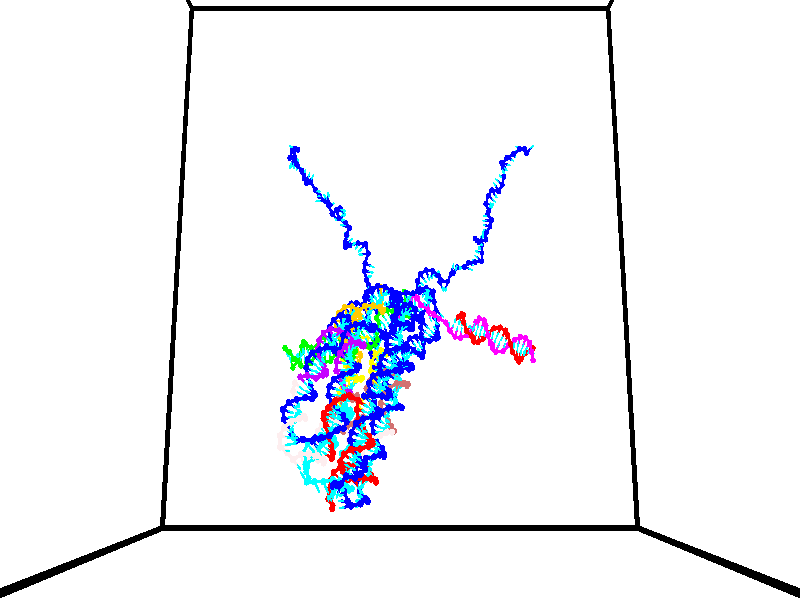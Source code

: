 // switches for output
#declare DRAW_BASES = 1; // possible values are 0, 1; only relevant for DNA ribbons
#declare DRAW_BASES_TYPE = 3; // possible values are 1, 2, 3; only relevant for DNA ribbons
#declare DRAW_FOG = 0; // set to 1 to enable fog

#include "colors.inc"

#include "transforms.inc"
background { rgb <1, 1, 1>}

#default {
   normal{
       ripples 0.25
       frequency 0.20
       turbulence 0.2
       lambda 5
   }
	finish {
		phong 0.1
		phong_size 40.
	}
}

// original window dimensions: 1024x640


// camera settings

camera {
	sky <0, 0.179814, -0.983701>
	up <0, 0.179814, -0.983701>
	right 1.6 * <1, 0, 0>
	location <35, 92.5046, 58.4545>
	look_at <35, 26.874, 46.4577>
	direction <0, -65.6306, -11.9968>
	angle 67.0682
}


# declare cpy_camera_pos = <35, 92.5046, 58.4545>;
# if (DRAW_FOG = 1)
fog {
	fog_type 2
	up vnormalize(cpy_camera_pos)
	color rgbt<1,1,1,0.3>
	distance 1e-5
	fog_alt 3e-3
	fog_offset 56
}
# end


// LIGHTS

# declare lum = 6;
global_settings {
	ambient_light rgb lum * <0.05, 0.05, 0.05>
	max_trace_level 15
}# declare cpy_direct_light_amount = 0.25;
light_source
{	1000 * <-1, -1.16351, -0.803887>,
	rgb lum * cpy_direct_light_amount
	parallel
}

light_source
{	1000 * <1, 1.16351, 0.803887>,
	rgb lum * cpy_direct_light_amount
	parallel
}

// strand 0

// nucleotide -1

// particle -1
sphere {
	<40.680973, 34.179157, 49.227375> 0.250000
	pigment { color rgbt <1,0,0,0> }
	no_shadow
}
cylinder {
	<40.491989, 34.472099, 49.423512>,  <40.378597, 34.647865, 49.541191>, 0.100000
	pigment { color rgbt <1,0,0,0> }
	no_shadow
}
cylinder {
	<40.491989, 34.472099, 49.423512>,  <40.680973, 34.179157, 49.227375>, 0.100000
	pigment { color rgbt <1,0,0,0> }
	no_shadow
}

// particle -1
sphere {
	<40.491989, 34.472099, 49.423512> 0.100000
	pigment { color rgbt <1,0,0,0> }
	no_shadow
}
sphere {
	0, 1
	scale<0.080000,0.200000,0.300000>
	matrix <0.874166, 0.460286, 0.154828,
		-0.112306, 0.501787, -0.857669,
		-0.472463, 0.732357, 0.490338,
		40.350250, 34.691807, 49.570614>
	pigment { color rgbt <0,1,1,0> }
	no_shadow
}
cylinder {
	<40.995575, 34.742443, 49.042286>,  <40.680973, 34.179157, 49.227375>, 0.130000
	pigment { color rgbt <1,0,0,0> }
	no_shadow
}

// nucleotide -1

// particle -1
sphere {
	<40.995575, 34.742443, 49.042286> 0.250000
	pigment { color rgbt <1,0,0,0> }
	no_shadow
}
cylinder {
	<40.863003, 34.776340, 49.418152>,  <40.783459, 34.796680, 49.643673>, 0.100000
	pigment { color rgbt <1,0,0,0> }
	no_shadow
}
cylinder {
	<40.863003, 34.776340, 49.418152>,  <40.995575, 34.742443, 49.042286>, 0.100000
	pigment { color rgbt <1,0,0,0> }
	no_shadow
}

// particle -1
sphere {
	<40.863003, 34.776340, 49.418152> 0.100000
	pigment { color rgbt <1,0,0,0> }
	no_shadow
}
sphere {
	0, 1
	scale<0.080000,0.200000,0.300000>
	matrix <0.832373, 0.495166, 0.248930,
		-0.444194, 0.864656, -0.234653,
		-0.331431, 0.084746, 0.939666,
		40.763573, 34.801765, 49.700050>
	pigment { color rgbt <0,1,1,0> }
	no_shadow
}
cylinder {
	<41.086273, 35.464603, 49.238869>,  <40.995575, 34.742443, 49.042286>, 0.130000
	pigment { color rgbt <1,0,0,0> }
	no_shadow
}

// nucleotide -1

// particle -1
sphere {
	<41.086273, 35.464603, 49.238869> 0.250000
	pigment { color rgbt <1,0,0,0> }
	no_shadow
}
cylinder {
	<41.043457, 35.233242, 49.562347>,  <41.017769, 35.094425, 49.756435>, 0.100000
	pigment { color rgbt <1,0,0,0> }
	no_shadow
}
cylinder {
	<41.043457, 35.233242, 49.562347>,  <41.086273, 35.464603, 49.238869>, 0.100000
	pigment { color rgbt <1,0,0,0> }
	no_shadow
}

// particle -1
sphere {
	<41.043457, 35.233242, 49.562347> 0.100000
	pigment { color rgbt <1,0,0,0> }
	no_shadow
}
sphere {
	0, 1
	scale<0.080000,0.200000,0.300000>
	matrix <0.810417, 0.420449, 0.407979,
		-0.575992, 0.699055, 0.423740,
		-0.107039, -0.578399, 0.808701,
		41.011345, 35.059723, 49.804958>
	pigment { color rgbt <0,1,1,0> }
	no_shadow
}
cylinder {
	<41.051582, 35.849758, 49.867805>,  <41.086273, 35.464603, 49.238869>, 0.130000
	pigment { color rgbt <1,0,0,0> }
	no_shadow
}

// nucleotide -1

// particle -1
sphere {
	<41.051582, 35.849758, 49.867805> 0.250000
	pigment { color rgbt <1,0,0,0> }
	no_shadow
}
cylinder {
	<41.187351, 35.490799, 49.980572>,  <41.268814, 35.275425, 50.048229>, 0.100000
	pigment { color rgbt <1,0,0,0> }
	no_shadow
}
cylinder {
	<41.187351, 35.490799, 49.980572>,  <41.051582, 35.849758, 49.867805>, 0.100000
	pigment { color rgbt <1,0,0,0> }
	no_shadow
}

// particle -1
sphere {
	<41.187351, 35.490799, 49.980572> 0.100000
	pigment { color rgbt <1,0,0,0> }
	no_shadow
}
sphere {
	0, 1
	scale<0.080000,0.200000,0.300000>
	matrix <0.814371, 0.430342, 0.389365,
		-0.470732, 0.097422, 0.876881,
		0.339426, -0.897393, 0.281913,
		41.289181, 35.221581, 50.065147>
	pigment { color rgbt <0,1,1,0> }
	no_shadow
}
cylinder {
	<41.264400, 35.915379, 50.564117>,  <41.051582, 35.849758, 49.867805>, 0.130000
	pigment { color rgbt <1,0,0,0> }
	no_shadow
}

// nucleotide -1

// particle -1
sphere {
	<41.264400, 35.915379, 50.564117> 0.250000
	pigment { color rgbt <1,0,0,0> }
	no_shadow
}
cylinder {
	<41.443012, 35.595417, 50.403732>,  <41.550179, 35.403442, 50.307503>, 0.100000
	pigment { color rgbt <1,0,0,0> }
	no_shadow
}
cylinder {
	<41.443012, 35.595417, 50.403732>,  <41.264400, 35.915379, 50.564117>, 0.100000
	pigment { color rgbt <1,0,0,0> }
	no_shadow
}

// particle -1
sphere {
	<41.443012, 35.595417, 50.403732> 0.100000
	pigment { color rgbt <1,0,0,0> }
	no_shadow
}
sphere {
	0, 1
	scale<0.080000,0.200000,0.300000>
	matrix <0.889587, 0.348715, 0.295014,
		-0.096162, -0.488421, 0.867293,
		0.446529, -0.799902, -0.400959,
		41.576973, 35.355446, 50.283443>
	pigment { color rgbt <0,1,1,0> }
	no_shadow
}
cylinder {
	<41.764412, 35.931473, 50.991093>,  <41.264400, 35.915379, 50.564117>, 0.130000
	pigment { color rgbt <1,0,0,0> }
	no_shadow
}

// nucleotide -1

// particle -1
sphere {
	<41.764412, 35.931473, 50.991093> 0.250000
	pigment { color rgbt <1,0,0,0> }
	no_shadow
}
cylinder {
	<41.854656, 35.660786, 50.710766>,  <41.908802, 35.498371, 50.542568>, 0.100000
	pigment { color rgbt <1,0,0,0> }
	no_shadow
}
cylinder {
	<41.854656, 35.660786, 50.710766>,  <41.764412, 35.931473, 50.991093>, 0.100000
	pigment { color rgbt <1,0,0,0> }
	no_shadow
}

// particle -1
sphere {
	<41.854656, 35.660786, 50.710766> 0.100000
	pigment { color rgbt <1,0,0,0> }
	no_shadow
}
sphere {
	0, 1
	scale<0.080000,0.200000,0.300000>
	matrix <0.943187, -0.028392, 0.331048,
		-0.243926, -0.735690, 0.631870,
		0.225609, -0.676723, -0.700819,
		41.922340, 35.457767, 50.500519>
	pigment { color rgbt <0,1,1,0> }
	no_shadow
}
cylinder {
	<42.024376, 35.360180, 51.365074>,  <41.764412, 35.931473, 50.991093>, 0.130000
	pigment { color rgbt <1,0,0,0> }
	no_shadow
}

// nucleotide -1

// particle -1
sphere {
	<42.024376, 35.360180, 51.365074> 0.250000
	pigment { color rgbt <1,0,0,0> }
	no_shadow
}
cylinder {
	<42.160679, 35.352009, 50.989101>,  <42.242462, 35.347107, 50.763519>, 0.100000
	pigment { color rgbt <1,0,0,0> }
	no_shadow
}
cylinder {
	<42.160679, 35.352009, 50.989101>,  <42.024376, 35.360180, 51.365074>, 0.100000
	pigment { color rgbt <1,0,0,0> }
	no_shadow
}

// particle -1
sphere {
	<42.160679, 35.352009, 50.989101> 0.100000
	pigment { color rgbt <1,0,0,0> }
	no_shadow
}
sphere {
	0, 1
	scale<0.080000,0.200000,0.300000>
	matrix <0.931071, -0.131275, 0.340403,
		-0.130338, -0.991135, -0.025726,
		0.340763, -0.020415, -0.939928,
		42.262909, 35.345879, 50.707123>
	pigment { color rgbt <0,1,1,0> }
	no_shadow
}
cylinder {
	<42.510143, 34.809933, 51.333462>,  <42.024376, 35.360180, 51.365074>, 0.130000
	pigment { color rgbt <1,0,0,0> }
	no_shadow
}

// nucleotide -1

// particle -1
sphere {
	<42.510143, 34.809933, 51.333462> 0.250000
	pigment { color rgbt <1,0,0,0> }
	no_shadow
}
cylinder {
	<42.587860, 35.059822, 51.030949>,  <42.634491, 35.209755, 50.849442>, 0.100000
	pigment { color rgbt <1,0,0,0> }
	no_shadow
}
cylinder {
	<42.587860, 35.059822, 51.030949>,  <42.510143, 34.809933, 51.333462>, 0.100000
	pigment { color rgbt <1,0,0,0> }
	no_shadow
}

// particle -1
sphere {
	<42.587860, 35.059822, 51.030949> 0.100000
	pigment { color rgbt <1,0,0,0> }
	no_shadow
}
sphere {
	0, 1
	scale<0.080000,0.200000,0.300000>
	matrix <0.975243, -0.040030, 0.217481,
		0.105591, -0.779819, -0.617036,
		0.194296, 0.624724, -0.756287,
		42.646149, 35.247238, 50.804062>
	pigment { color rgbt <0,1,1,0> }
	no_shadow
}
cylinder {
	<43.052868, 34.512508, 51.014324>,  <42.510143, 34.809933, 51.333462>, 0.130000
	pigment { color rgbt <1,0,0,0> }
	no_shadow
}

// nucleotide -1

// particle -1
sphere {
	<43.052868, 34.512508, 51.014324> 0.250000
	pigment { color rgbt <1,0,0,0> }
	no_shadow
}
cylinder {
	<43.064350, 34.884876, 50.868683>,  <43.071239, 35.108295, 50.781300>, 0.100000
	pigment { color rgbt <1,0,0,0> }
	no_shadow
}
cylinder {
	<43.064350, 34.884876, 50.868683>,  <43.052868, 34.512508, 51.014324>, 0.100000
	pigment { color rgbt <1,0,0,0> }
	no_shadow
}

// particle -1
sphere {
	<43.064350, 34.884876, 50.868683> 0.100000
	pigment { color rgbt <1,0,0,0> }
	no_shadow
}
sphere {
	0, 1
	scale<0.080000,0.200000,0.300000>
	matrix <0.999494, -0.021742, 0.023203,
		0.013684, -0.364580, -0.931071,
		0.028703, 0.930918, -0.364099,
		43.072960, 35.164150, 50.759453>
	pigment { color rgbt <0,1,1,0> }
	no_shadow
}
cylinder {
	<43.549259, 34.492828, 50.564388>,  <43.052868, 34.512508, 51.014324>, 0.130000
	pigment { color rgbt <1,0,0,0> }
	no_shadow
}

// nucleotide -1

// particle -1
sphere {
	<43.549259, 34.492828, 50.564388> 0.250000
	pigment { color rgbt <1,0,0,0> }
	no_shadow
}
cylinder {
	<43.536545, 34.884045, 50.646782>,  <43.528915, 35.118774, 50.696217>, 0.100000
	pigment { color rgbt <1,0,0,0> }
	no_shadow
}
cylinder {
	<43.536545, 34.884045, 50.646782>,  <43.549259, 34.492828, 50.564388>, 0.100000
	pigment { color rgbt <1,0,0,0> }
	no_shadow
}

// particle -1
sphere {
	<43.536545, 34.884045, 50.646782> 0.100000
	pigment { color rgbt <1,0,0,0> }
	no_shadow
}
sphere {
	0, 1
	scale<0.080000,0.200000,0.300000>
	matrix <0.963534, -0.024803, 0.266434,
		0.265692, 0.206938, -0.941586,
		-0.031781, 0.978040, 0.205982,
		43.527012, 35.177456, 50.708576>
	pigment { color rgbt <0,1,1,0> }
	no_shadow
}
cylinder {
	<44.041988, 34.826054, 50.228992>,  <43.549259, 34.492828, 50.564388>, 0.130000
	pigment { color rgbt <1,0,0,0> }
	no_shadow
}

// nucleotide -1

// particle -1
sphere {
	<44.041988, 34.826054, 50.228992> 0.250000
	pigment { color rgbt <1,0,0,0> }
	no_shadow
}
cylinder {
	<43.943840, 35.086586, 50.516205>,  <43.884949, 35.242905, 50.688530>, 0.100000
	pigment { color rgbt <1,0,0,0> }
	no_shadow
}
cylinder {
	<43.943840, 35.086586, 50.516205>,  <44.041988, 34.826054, 50.228992>, 0.100000
	pigment { color rgbt <1,0,0,0> }
	no_shadow
}

// particle -1
sphere {
	<43.943840, 35.086586, 50.516205> 0.100000
	pigment { color rgbt <1,0,0,0> }
	no_shadow
}
sphere {
	0, 1
	scale<0.080000,0.200000,0.300000>
	matrix <0.957275, 0.045879, 0.285515,
		0.153021, 0.757408, -0.634757,
		-0.245373, 0.651328, 0.718028,
		43.870228, 35.281982, 50.731613>
	pigment { color rgbt <0,1,1,0> }
	no_shadow
}
cylinder {
	<44.604225, 35.336105, 50.239525>,  <44.041988, 34.826054, 50.228992>, 0.130000
	pigment { color rgbt <1,0,0,0> }
	no_shadow
}

// nucleotide -1

// particle -1
sphere {
	<44.604225, 35.336105, 50.239525> 0.250000
	pigment { color rgbt <1,0,0,0> }
	no_shadow
}
cylinder {
	<44.426521, 35.389744, 50.593849>,  <44.319901, 35.421928, 50.806442>, 0.100000
	pigment { color rgbt <1,0,0,0> }
	no_shadow
}
cylinder {
	<44.426521, 35.389744, 50.593849>,  <44.604225, 35.336105, 50.239525>, 0.100000
	pigment { color rgbt <1,0,0,0> }
	no_shadow
}

// particle -1
sphere {
	<44.426521, 35.389744, 50.593849> 0.100000
	pigment { color rgbt <1,0,0,0> }
	no_shadow
}
sphere {
	0, 1
	scale<0.080000,0.200000,0.300000>
	matrix <0.894586, 0.119921, 0.430505,
		-0.048497, 0.983685, -0.173239,
		-0.444256, 0.134100, 0.885807,
		44.293243, 35.429974, 50.859592>
	pigment { color rgbt <0,1,1,0> }
	no_shadow
}
cylinder {
	<44.993965, 35.874676, 50.549858>,  <44.604225, 35.336105, 50.239525>, 0.130000
	pigment { color rgbt <1,0,0,0> }
	no_shadow
}

// nucleotide -1

// particle -1
sphere {
	<44.993965, 35.874676, 50.549858> 0.250000
	pigment { color rgbt <1,0,0,0> }
	no_shadow
}
cylinder {
	<44.809582, 35.741673, 50.878967>,  <44.698952, 35.661873, 51.076431>, 0.100000
	pigment { color rgbt <1,0,0,0> }
	no_shadow
}
cylinder {
	<44.809582, 35.741673, 50.878967>,  <44.993965, 35.874676, 50.549858>, 0.100000
	pigment { color rgbt <1,0,0,0> }
	no_shadow
}

// particle -1
sphere {
	<44.809582, 35.741673, 50.878967> 0.100000
	pigment { color rgbt <1,0,0,0> }
	no_shadow
}
sphere {
	0, 1
	scale<0.080000,0.200000,0.300000>
	matrix <0.853914, 0.086165, 0.513231,
		-0.241547, 0.939157, 0.244213,
		-0.460962, -0.332506, 0.822772,
		44.671291, 35.641922, 51.125797>
	pigment { color rgbt <0,1,1,0> }
	no_shadow
}
cylinder {
	<45.063065, 36.517834, 51.022129>,  <44.993965, 35.874676, 50.549858>, 0.130000
	pigment { color rgbt <1,0,0,0> }
	no_shadow
}

// nucleotide -1

// particle -1
sphere {
	<45.063065, 36.517834, 51.022129> 0.250000
	pigment { color rgbt <1,0,0,0> }
	no_shadow
}
cylinder {
	<45.031231, 36.153309, 51.183708>,  <45.012131, 35.934593, 51.280655>, 0.100000
	pigment { color rgbt <1,0,0,0> }
	no_shadow
}
cylinder {
	<45.031231, 36.153309, 51.183708>,  <45.063065, 36.517834, 51.022129>, 0.100000
	pigment { color rgbt <1,0,0,0> }
	no_shadow
}

// particle -1
sphere {
	<45.031231, 36.153309, 51.183708> 0.100000
	pigment { color rgbt <1,0,0,0> }
	no_shadow
}
sphere {
	0, 1
	scale<0.080000,0.200000,0.300000>
	matrix <0.847808, 0.151260, 0.508273,
		-0.524298, 0.382917, 0.760583,
		-0.079581, -0.911315, 0.403945,
		45.007359, 35.879913, 51.304893>
	pigment { color rgbt <0,1,1,0> }
	no_shadow
}
cylinder {
	<45.278156, 36.634312, 51.693333>,  <45.063065, 36.517834, 51.022129>, 0.130000
	pigment { color rgbt <1,0,0,0> }
	no_shadow
}

// nucleotide -1

// particle -1
sphere {
	<45.278156, 36.634312, 51.693333> 0.250000
	pigment { color rgbt <1,0,0,0> }
	no_shadow
}
cylinder {
	<45.335503, 36.241707, 51.642609>,  <45.369911, 36.006145, 51.612175>, 0.100000
	pigment { color rgbt <1,0,0,0> }
	no_shadow
}
cylinder {
	<45.335503, 36.241707, 51.642609>,  <45.278156, 36.634312, 51.693333>, 0.100000
	pigment { color rgbt <1,0,0,0> }
	no_shadow
}

// particle -1
sphere {
	<45.335503, 36.241707, 51.642609> 0.100000
	pigment { color rgbt <1,0,0,0> }
	no_shadow
}
sphere {
	0, 1
	scale<0.080000,0.200000,0.300000>
	matrix <0.818902, 0.045703, 0.572110,
		-0.555737, -0.185867, 0.810314,
		0.143370, -0.981511, -0.126809,
		45.378513, 35.947254, 51.604565>
	pigment { color rgbt <0,1,1,0> }
	no_shadow
}
cylinder {
	<45.501392, 36.456501, 52.331661>,  <45.278156, 36.634312, 51.693333>, 0.130000
	pigment { color rgbt <1,0,0,0> }
	no_shadow
}

// nucleotide -1

// particle -1
sphere {
	<45.501392, 36.456501, 52.331661> 0.250000
	pigment { color rgbt <1,0,0,0> }
	no_shadow
}
cylinder {
	<45.607101, 36.133690, 52.120430>,  <45.670528, 35.940002, 51.993690>, 0.100000
	pigment { color rgbt <1,0,0,0> }
	no_shadow
}
cylinder {
	<45.607101, 36.133690, 52.120430>,  <45.501392, 36.456501, 52.331661>, 0.100000
	pigment { color rgbt <1,0,0,0> }
	no_shadow
}

// particle -1
sphere {
	<45.607101, 36.133690, 52.120430> 0.100000
	pigment { color rgbt <1,0,0,0> }
	no_shadow
}
sphere {
	0, 1
	scale<0.080000,0.200000,0.300000>
	matrix <0.854367, -0.058137, 0.516408,
		-0.447457, -0.587645, 0.674133,
		0.264273, -0.807028, -0.528078,
		45.686382, 35.891582, 51.962006>
	pigment { color rgbt <0,1,1,0> }
	no_shadow
}
cylinder {
	<45.913841, 36.051754, 52.757217>,  <45.501392, 36.456501, 52.331661>, 0.130000
	pigment { color rgbt <1,0,0,0> }
	no_shadow
}

// nucleotide -1

// particle -1
sphere {
	<45.913841, 36.051754, 52.757217> 0.250000
	pigment { color rgbt <1,0,0,0> }
	no_shadow
}
cylinder {
	<46.006996, 35.863529, 52.416786>,  <46.062889, 35.750595, 52.212528>, 0.100000
	pigment { color rgbt <1,0,0,0> }
	no_shadow
}
cylinder {
	<46.006996, 35.863529, 52.416786>,  <45.913841, 36.051754, 52.757217>, 0.100000
	pigment { color rgbt <1,0,0,0> }
	no_shadow
}

// particle -1
sphere {
	<46.006996, 35.863529, 52.416786> 0.100000
	pigment { color rgbt <1,0,0,0> }
	no_shadow
}
sphere {
	0, 1
	scale<0.080000,0.200000,0.300000>
	matrix <0.948657, -0.082688, 0.305308,
		-0.214041, -0.878483, 0.427147,
		0.232888, -0.470565, -0.851077,
		46.076862, 35.722359, 52.161465>
	pigment { color rgbt <0,1,1,0> }
	no_shadow
}
cylinder {
	<46.225883, 35.515762, 52.963722>,  <45.913841, 36.051754, 52.757217>, 0.130000
	pigment { color rgbt <1,0,0,0> }
	no_shadow
}

// nucleotide -1

// particle -1
sphere {
	<46.225883, 35.515762, 52.963722> 0.250000
	pigment { color rgbt <1,0,0,0> }
	no_shadow
}
cylinder {
	<46.323032, 35.558086, 52.578014>,  <46.381321, 35.583481, 52.346588>, 0.100000
	pigment { color rgbt <1,0,0,0> }
	no_shadow
}
cylinder {
	<46.323032, 35.558086, 52.578014>,  <46.225883, 35.515762, 52.963722>, 0.100000
	pigment { color rgbt <1,0,0,0> }
	no_shadow
}

// particle -1
sphere {
	<46.323032, 35.558086, 52.578014> 0.100000
	pigment { color rgbt <1,0,0,0> }
	no_shadow
}
sphere {
	0, 1
	scale<0.080000,0.200000,0.300000>
	matrix <0.933890, -0.294405, 0.202915,
		-0.262415, -0.949805, -0.170319,
		0.242873, 0.105811, -0.964270,
		46.395893, 35.589828, 52.288734>
	pigment { color rgbt <0,1,1,0> }
	no_shadow
}
cylinder {
	<46.588032, 34.852272, 52.683819>,  <46.225883, 35.515762, 52.963722>, 0.130000
	pigment { color rgbt <1,0,0,0> }
	no_shadow
}

// nucleotide -1

// particle -1
sphere {
	<46.588032, 34.852272, 52.683819> 0.250000
	pigment { color rgbt <1,0,0,0> }
	no_shadow
}
cylinder {
	<46.706390, 35.160904, 52.458572>,  <46.777405, 35.346085, 52.323425>, 0.100000
	pigment { color rgbt <1,0,0,0> }
	no_shadow
}
cylinder {
	<46.706390, 35.160904, 52.458572>,  <46.588032, 34.852272, 52.683819>, 0.100000
	pigment { color rgbt <1,0,0,0> }
	no_shadow
}

// particle -1
sphere {
	<46.706390, 35.160904, 52.458572> 0.100000
	pigment { color rgbt <1,0,0,0> }
	no_shadow
}
sphere {
	0, 1
	scale<0.080000,0.200000,0.300000>
	matrix <0.951359, -0.290995, 0.101184,
		-0.085793, -0.565670, -0.820157,
		0.295899, 0.771582, -0.563120,
		46.795158, 35.392380, 52.289635>
	pigment { color rgbt <0,1,1,0> }
	no_shadow
}
cylinder {
	<47.133785, 34.600212, 52.153103>,  <46.588032, 34.852272, 52.683819>, 0.130000
	pigment { color rgbt <1,0,0,0> }
	no_shadow
}

// nucleotide -1

// particle -1
sphere {
	<47.133785, 34.600212, 52.153103> 0.250000
	pigment { color rgbt <1,0,0,0> }
	no_shadow
}
cylinder {
	<47.185066, 34.996849, 52.160027>,  <47.215836, 35.234833, 52.164181>, 0.100000
	pigment { color rgbt <1,0,0,0> }
	no_shadow
}
cylinder {
	<47.185066, 34.996849, 52.160027>,  <47.133785, 34.600212, 52.153103>, 0.100000
	pigment { color rgbt <1,0,0,0> }
	no_shadow
}

// particle -1
sphere {
	<47.185066, 34.996849, 52.160027> 0.100000
	pigment { color rgbt <1,0,0,0> }
	no_shadow
}
sphere {
	0, 1
	scale<0.080000,0.200000,0.300000>
	matrix <0.972175, -0.129105, 0.195465,
		0.196058, -0.008230, -0.980558,
		0.128204, 0.991597, 0.017311,
		47.223526, 35.294327, 52.165218>
	pigment { color rgbt <0,1,1,0> }
	no_shadow
}
cylinder {
	<47.778645, 34.742409, 51.813343>,  <47.133785, 34.600212, 52.153103>, 0.130000
	pigment { color rgbt <1,0,0,0> }
	no_shadow
}

// nucleotide -1

// particle -1
sphere {
	<47.778645, 34.742409, 51.813343> 0.250000
	pigment { color rgbt <1,0,0,0> }
	no_shadow
}
cylinder {
	<47.695263, 35.055210, 52.048294>,  <47.645233, 35.242893, 52.189266>, 0.100000
	pigment { color rgbt <1,0,0,0> }
	no_shadow
}
cylinder {
	<47.695263, 35.055210, 52.048294>,  <47.778645, 34.742409, 51.813343>, 0.100000
	pigment { color rgbt <1,0,0,0> }
	no_shadow
}

// particle -1
sphere {
	<47.695263, 35.055210, 52.048294> 0.100000
	pigment { color rgbt <1,0,0,0> }
	no_shadow
}
sphere {
	0, 1
	scale<0.080000,0.200000,0.300000>
	matrix <0.961933, 0.055409, 0.267608,
		0.176726, 0.620802, -0.763788,
		-0.208452, 0.782007, 0.587378,
		47.632729, 35.289814, 52.224506>
	pigment { color rgbt <0,1,1,0> }
	no_shadow
}
// strand 1

// nucleotide -1

// particle -1
sphere {
	<24.055283, 35.362007, 51.865387> 0.250000
	pigment { color rgbt <0,1,0,0> }
	no_shadow
}
cylinder {
	<24.175671, 35.069263, 52.109943>,  <24.247904, 34.893620, 52.256680>, 0.100000
	pigment { color rgbt <0,1,0,0> }
	no_shadow
}
cylinder {
	<24.175671, 35.069263, 52.109943>,  <24.055283, 35.362007, 51.865387>, 0.100000
	pigment { color rgbt <0,1,0,0> }
	no_shadow
}

// particle -1
sphere {
	<24.175671, 35.069263, 52.109943> 0.100000
	pigment { color rgbt <0,1,0,0> }
	no_shadow
}
sphere {
	0, 1
	scale<0.080000,0.200000,0.300000>
	matrix <0.872705, 0.469839, 0.132806,
		-0.384452, 0.493597, 0.780102,
		0.300970, -0.731856, 0.611395,
		24.265961, 34.849709, 52.293362>
	pigment { color rgbt <0,1,1,0> }
	no_shadow
}
cylinder {
	<24.556644, 35.633343, 52.225441>,  <24.055283, 35.362007, 51.865387>, 0.130000
	pigment { color rgbt <0,1,0,0> }
	no_shadow
}

// nucleotide -1

// particle -1
sphere {
	<24.556644, 35.633343, 52.225441> 0.250000
	pigment { color rgbt <0,1,0,0> }
	no_shadow
}
cylinder {
	<24.644491, 35.263687, 52.350491>,  <24.697199, 35.041893, 52.425522>, 0.100000
	pigment { color rgbt <0,1,0,0> }
	no_shadow
}
cylinder {
	<24.644491, 35.263687, 52.350491>,  <24.556644, 35.633343, 52.225441>, 0.100000
	pigment { color rgbt <0,1,0,0> }
	no_shadow
}

// particle -1
sphere {
	<24.644491, 35.263687, 52.350491> 0.100000
	pigment { color rgbt <0,1,0,0> }
	no_shadow
}
sphere {
	0, 1
	scale<0.080000,0.200000,0.300000>
	matrix <0.968162, 0.245910, 0.046800,
		-0.120127, 0.292395, 0.948722,
		0.219616, -0.924139, 0.312627,
		24.710377, 34.986446, 52.444279>
	pigment { color rgbt <0,1,1,0> }
	no_shadow
}
cylinder {
	<25.020382, 35.787327, 52.796917>,  <24.556644, 35.633343, 52.225441>, 0.130000
	pigment { color rgbt <0,1,0,0> }
	no_shadow
}

// nucleotide -1

// particle -1
sphere {
	<25.020382, 35.787327, 52.796917> 0.250000
	pigment { color rgbt <0,1,0,0> }
	no_shadow
}
cylinder {
	<25.086060, 35.409489, 52.683224>,  <25.125465, 35.182785, 52.615009>, 0.100000
	pigment { color rgbt <0,1,0,0> }
	no_shadow
}
cylinder {
	<25.086060, 35.409489, 52.683224>,  <25.020382, 35.787327, 52.796917>, 0.100000
	pigment { color rgbt <0,1,0,0> }
	no_shadow
}

// particle -1
sphere {
	<25.086060, 35.409489, 52.683224> 0.100000
	pigment { color rgbt <0,1,0,0> }
	no_shadow
}
sphere {
	0, 1
	scale<0.080000,0.200000,0.300000>
	matrix <0.985436, 0.144149, 0.090206,
		-0.044236, -0.294902, 0.954503,
		0.164192, -0.944592, -0.284230,
		25.135317, 35.126110, 52.597954>
	pigment { color rgbt <0,1,1,0> }
	no_shadow
}
cylinder {
	<25.637770, 35.515480, 53.273808>,  <25.020382, 35.787327, 52.796917>, 0.130000
	pigment { color rgbt <0,1,0,0> }
	no_shadow
}

// nucleotide -1

// particle -1
sphere {
	<25.637770, 35.515480, 53.273808> 0.250000
	pigment { color rgbt <0,1,0,0> }
	no_shadow
}
cylinder {
	<25.580437, 35.250553, 52.979652>,  <25.546038, 35.091599, 52.803158>, 0.100000
	pigment { color rgbt <0,1,0,0> }
	no_shadow
}
cylinder {
	<25.580437, 35.250553, 52.979652>,  <25.637770, 35.515480, 53.273808>, 0.100000
	pigment { color rgbt <0,1,0,0> }
	no_shadow
}

// particle -1
sphere {
	<25.580437, 35.250553, 52.979652> 0.100000
	pigment { color rgbt <0,1,0,0> }
	no_shadow
}
sphere {
	0, 1
	scale<0.080000,0.200000,0.300000>
	matrix <0.989655, -0.091274, -0.110686,
		0.006187, -0.743647, 0.668544,
		-0.143332, -0.662313, -0.735390,
		25.537437, 35.051861, 52.759037>
	pigment { color rgbt <0,1,1,0> }
	no_shadow
}
cylinder {
	<26.067724, 35.027554, 53.377476>,  <25.637770, 35.515480, 53.273808>, 0.130000
	pigment { color rgbt <0,1,0,0> }
	no_shadow
}

// nucleotide -1

// particle -1
sphere {
	<26.067724, 35.027554, 53.377476> 0.250000
	pigment { color rgbt <0,1,0,0> }
	no_shadow
}
cylinder {
	<25.976793, 35.036770, 52.988056>,  <25.922234, 35.042301, 52.754406>, 0.100000
	pigment { color rgbt <0,1,0,0> }
	no_shadow
}
cylinder {
	<25.976793, 35.036770, 52.988056>,  <26.067724, 35.027554, 53.377476>, 0.100000
	pigment { color rgbt <0,1,0,0> }
	no_shadow
}

// particle -1
sphere {
	<25.976793, 35.036770, 52.988056> 0.100000
	pigment { color rgbt <0,1,0,0> }
	no_shadow
}
sphere {
	0, 1
	scale<0.080000,0.200000,0.300000>
	matrix <0.970663, -0.075043, -0.228431,
		-0.078320, -0.996914, -0.005304,
		-0.227328, 0.023039, -0.973546,
		25.908594, 35.043682, 52.695992>
	pigment { color rgbt <0,1,1,0> }
	no_shadow
}
cylinder {
	<26.432375, 34.362900, 52.977898>,  <26.067724, 35.027554, 53.377476>, 0.130000
	pigment { color rgbt <0,1,0,0> }
	no_shadow
}

// nucleotide -1

// particle -1
sphere {
	<26.432375, 34.362900, 52.977898> 0.250000
	pigment { color rgbt <0,1,0,0> }
	no_shadow
}
cylinder {
	<26.364649, 34.646954, 52.704533>,  <26.324013, 34.817387, 52.540516>, 0.100000
	pigment { color rgbt <0,1,0,0> }
	no_shadow
}
cylinder {
	<26.364649, 34.646954, 52.704533>,  <26.432375, 34.362900, 52.977898>, 0.100000
	pigment { color rgbt <0,1,0,0> }
	no_shadow
}

// particle -1
sphere {
	<26.364649, 34.646954, 52.704533> 0.100000
	pigment { color rgbt <0,1,0,0> }
	no_shadow
}
sphere {
	0, 1
	scale<0.080000,0.200000,0.300000>
	matrix <0.904380, -0.163645, -0.394101,
		-0.391700, -0.684788, -0.614521,
		-0.169313, 0.710130, -0.683409,
		26.313854, 34.859993, 52.499512>
	pigment { color rgbt <0,1,1,0> }
	no_shadow
}
cylinder {
	<26.752682, 34.076077, 52.337307>,  <26.432375, 34.362900, 52.977898>, 0.130000
	pigment { color rgbt <0,1,0,0> }
	no_shadow
}

// nucleotide -1

// particle -1
sphere {
	<26.752682, 34.076077, 52.337307> 0.250000
	pigment { color rgbt <0,1,0,0> }
	no_shadow
}
cylinder {
	<26.707125, 34.467022, 52.265980>,  <26.679790, 34.701588, 52.223183>, 0.100000
	pigment { color rgbt <0,1,0,0> }
	no_shadow
}
cylinder {
	<26.707125, 34.467022, 52.265980>,  <26.752682, 34.076077, 52.337307>, 0.100000
	pigment { color rgbt <0,1,0,0> }
	no_shadow
}

// particle -1
sphere {
	<26.707125, 34.467022, 52.265980> 0.100000
	pigment { color rgbt <0,1,0,0> }
	no_shadow
}
sphere {
	0, 1
	scale<0.080000,0.200000,0.300000>
	matrix <0.869048, 0.011034, -0.494604,
		-0.481439, -0.211296, -0.850629,
		-0.113893, 0.977360, -0.178314,
		26.672956, 34.760231, 52.212486>
	pigment { color rgbt <0,1,1,0> }
	no_shadow
}
cylinder {
	<26.924385, 34.211235, 51.595867>,  <26.752682, 34.076077, 52.337307>, 0.130000
	pigment { color rgbt <0,1,0,0> }
	no_shadow
}

// nucleotide -1

// particle -1
sphere {
	<26.924385, 34.211235, 51.595867> 0.250000
	pigment { color rgbt <0,1,0,0> }
	no_shadow
}
cylinder {
	<26.975031, 34.562328, 51.780716>,  <27.005419, 34.772984, 51.891624>, 0.100000
	pigment { color rgbt <0,1,0,0> }
	no_shadow
}
cylinder {
	<26.975031, 34.562328, 51.780716>,  <26.924385, 34.211235, 51.595867>, 0.100000
	pigment { color rgbt <0,1,0,0> }
	no_shadow
}

// particle -1
sphere {
	<26.975031, 34.562328, 51.780716> 0.100000
	pigment { color rgbt <0,1,0,0> }
	no_shadow
}
sphere {
	0, 1
	scale<0.080000,0.200000,0.300000>
	matrix <0.929841, 0.057242, -0.363482,
		-0.345492, 0.475720, -0.808904,
		0.126612, 0.877732, 0.462120,
		27.013014, 34.825649, 51.919353>
	pigment { color rgbt <0,1,1,0> }
	no_shadow
}
cylinder {
	<27.248476, 34.689365, 51.100792>,  <26.924385, 34.211235, 51.595867>, 0.130000
	pigment { color rgbt <0,1,0,0> }
	no_shadow
}

// nucleotide -1

// particle -1
sphere {
	<27.248476, 34.689365, 51.100792> 0.250000
	pigment { color rgbt <0,1,0,0> }
	no_shadow
}
cylinder {
	<27.319843, 34.824013, 51.470627>,  <27.362663, 34.904800, 51.692528>, 0.100000
	pigment { color rgbt <0,1,0,0> }
	no_shadow
}
cylinder {
	<27.319843, 34.824013, 51.470627>,  <27.248476, 34.689365, 51.100792>, 0.100000
	pigment { color rgbt <0,1,0,0> }
	no_shadow
}

// particle -1
sphere {
	<27.319843, 34.824013, 51.470627> 0.100000
	pigment { color rgbt <0,1,0,0> }
	no_shadow
}
sphere {
	0, 1
	scale<0.080000,0.200000,0.300000>
	matrix <0.950500, 0.183979, -0.250401,
		-0.254394, 0.923492, -0.287134,
		0.178417, 0.336621, 0.924583,
		27.373369, 34.924999, 51.748001>
	pigment { color rgbt <0,1,1,0> }
	no_shadow
}
cylinder {
	<27.822702, 35.145893, 50.993507>,  <27.248476, 34.689365, 51.100792>, 0.130000
	pigment { color rgbt <0,1,0,0> }
	no_shadow
}

// nucleotide -1

// particle -1
sphere {
	<27.822702, 35.145893, 50.993507> 0.250000
	pigment { color rgbt <0,1,0,0> }
	no_shadow
}
cylinder {
	<27.830404, 35.117954, 51.392456>,  <27.835026, 35.101192, 51.631824>, 0.100000
	pigment { color rgbt <0,1,0,0> }
	no_shadow
}
cylinder {
	<27.830404, 35.117954, 51.392456>,  <27.822702, 35.145893, 50.993507>, 0.100000
	pigment { color rgbt <0,1,0,0> }
	no_shadow
}

// particle -1
sphere {
	<27.830404, 35.117954, 51.392456> 0.100000
	pigment { color rgbt <0,1,0,0> }
	no_shadow
}
sphere {
	0, 1
	scale<0.080000,0.200000,0.300000>
	matrix <0.976214, 0.216779, -0.003666,
		-0.215954, 0.973719, 0.072356,
		0.019255, -0.069843, 0.997372,
		27.836182, 35.097000, 51.691669>
	pigment { color rgbt <0,1,1,0> }
	no_shadow
}
cylinder {
	<28.288355, 35.614094, 51.160145>,  <27.822702, 35.145893, 50.993507>, 0.130000
	pigment { color rgbt <0,1,0,0> }
	no_shadow
}

// nucleotide -1

// particle -1
sphere {
	<28.288355, 35.614094, 51.160145> 0.250000
	pigment { color rgbt <0,1,0,0> }
	no_shadow
}
cylinder {
	<28.270370, 35.366043, 51.473431>,  <28.259581, 35.217213, 51.661404>, 0.100000
	pigment { color rgbt <0,1,0,0> }
	no_shadow
}
cylinder {
	<28.270370, 35.366043, 51.473431>,  <28.288355, 35.614094, 51.160145>, 0.100000
	pigment { color rgbt <0,1,0,0> }
	no_shadow
}

// particle -1
sphere {
	<28.270370, 35.366043, 51.473431> 0.100000
	pigment { color rgbt <0,1,0,0> }
	no_shadow
}
sphere {
	0, 1
	scale<0.080000,0.200000,0.300000>
	matrix <0.987537, 0.090781, 0.128566,
		-0.150827, 0.779234, 0.608313,
		-0.044960, -0.620123, 0.783215,
		28.256882, 35.180008, 51.708397>
	pigment { color rgbt <0,1,1,0> }
	no_shadow
}
cylinder {
	<28.637510, 35.944431, 51.625137>,  <28.288355, 35.614094, 51.160145>, 0.130000
	pigment { color rgbt <0,1,0,0> }
	no_shadow
}

// nucleotide -1

// particle -1
sphere {
	<28.637510, 35.944431, 51.625137> 0.250000
	pigment { color rgbt <0,1,0,0> }
	no_shadow
}
cylinder {
	<28.655832, 35.570564, 51.766163>,  <28.666824, 35.346245, 51.850777>, 0.100000
	pigment { color rgbt <0,1,0,0> }
	no_shadow
}
cylinder {
	<28.655832, 35.570564, 51.766163>,  <28.637510, 35.944431, 51.625137>, 0.100000
	pigment { color rgbt <0,1,0,0> }
	no_shadow
}

// particle -1
sphere {
	<28.655832, 35.570564, 51.766163> 0.100000
	pigment { color rgbt <0,1,0,0> }
	no_shadow
}
sphere {
	0, 1
	scale<0.080000,0.200000,0.300000>
	matrix <0.992218, 0.083472, 0.092389,
		-0.115782, 0.345584, 0.931218,
		0.045803, -0.934668, 0.352560,
		28.669573, 35.290165, 51.871929>
	pigment { color rgbt <0,1,1,0> }
	no_shadow
}
cylinder {
	<29.060919, 35.965473, 52.125805>,  <28.637510, 35.944431, 51.625137>, 0.130000
	pigment { color rgbt <0,1,0,0> }
	no_shadow
}

// nucleotide -1

// particle -1
sphere {
	<29.060919, 35.965473, 52.125805> 0.250000
	pigment { color rgbt <0,1,0,0> }
	no_shadow
}
cylinder {
	<29.072329, 35.581345, 52.014832>,  <29.079174, 35.350868, 51.948246>, 0.100000
	pigment { color rgbt <0,1,0,0> }
	no_shadow
}
cylinder {
	<29.072329, 35.581345, 52.014832>,  <29.060919, 35.965473, 52.125805>, 0.100000
	pigment { color rgbt <0,1,0,0> }
	no_shadow
}

// particle -1
sphere {
	<29.072329, 35.581345, 52.014832> 0.100000
	pigment { color rgbt <0,1,0,0> }
	no_shadow
}
sphere {
	0, 1
	scale<0.080000,0.200000,0.300000>
	matrix <0.999506, 0.023732, 0.020623,
		-0.013220, -0.277889, 0.960522,
		0.028526, -0.960320, -0.277437,
		29.080887, 35.293247, 51.931599>
	pigment { color rgbt <0,1,1,0> }
	no_shadow
}
cylinder {
	<29.595091, 35.638210, 52.527382>,  <29.060919, 35.965473, 52.125805>, 0.130000
	pigment { color rgbt <0,1,0,0> }
	no_shadow
}

// nucleotide -1

// particle -1
sphere {
	<29.595091, 35.638210, 52.527382> 0.250000
	pigment { color rgbt <0,1,0,0> }
	no_shadow
}
cylinder {
	<29.539230, 35.360863, 52.244614>,  <29.505714, 35.194454, 52.074955>, 0.100000
	pigment { color rgbt <0,1,0,0> }
	no_shadow
}
cylinder {
	<29.539230, 35.360863, 52.244614>,  <29.595091, 35.638210, 52.527382>, 0.100000
	pigment { color rgbt <0,1,0,0> }
	no_shadow
}

// particle -1
sphere {
	<29.539230, 35.360863, 52.244614> 0.100000
	pigment { color rgbt <0,1,0,0> }
	no_shadow
}
sphere {
	0, 1
	scale<0.080000,0.200000,0.300000>
	matrix <0.988437, -0.140209, -0.057744,
		-0.059078, -0.706808, 0.704934,
		-0.139652, -0.693372, -0.706918,
		29.497335, 35.152851, 52.032539>
	pigment { color rgbt <0,1,1,0> }
	no_shadow
}
cylinder {
	<29.846714, 34.940323, 52.696732>,  <29.595091, 35.638210, 52.527382>, 0.130000
	pigment { color rgbt <0,1,0,0> }
	no_shadow
}

// nucleotide -1

// particle -1
sphere {
	<29.846714, 34.940323, 52.696732> 0.250000
	pigment { color rgbt <0,1,0,0> }
	no_shadow
}
cylinder {
	<29.837919, 34.946854, 52.296883>,  <29.832644, 34.950771, 52.056973>, 0.100000
	pigment { color rgbt <0,1,0,0> }
	no_shadow
}
cylinder {
	<29.837919, 34.946854, 52.296883>,  <29.846714, 34.940323, 52.696732>, 0.100000
	pigment { color rgbt <0,1,0,0> }
	no_shadow
}

// particle -1
sphere {
	<29.837919, 34.946854, 52.296883> 0.100000
	pigment { color rgbt <0,1,0,0> }
	no_shadow
}
sphere {
	0, 1
	scale<0.080000,0.200000,0.300000>
	matrix <0.971189, -0.236971, -0.025231,
		-0.237293, -0.971380, -0.010643,
		-0.021987, 0.016324, -0.999625,
		29.831324, 34.951752, 51.996994>
	pigment { color rgbt <0,1,1,0> }
	no_shadow
}
cylinder {
	<30.480385, 34.528896, 52.493385>,  <29.846714, 34.940323, 52.696732>, 0.130000
	pigment { color rgbt <0,1,0,0> }
	no_shadow
}

// nucleotide -1

// particle -1
sphere {
	<30.480385, 34.528896, 52.493385> 0.250000
	pigment { color rgbt <0,1,0,0> }
	no_shadow
}
cylinder {
	<30.374697, 34.700100, 52.147671>,  <30.311285, 34.802822, 51.940243>, 0.100000
	pigment { color rgbt <0,1,0,0> }
	no_shadow
}
cylinder {
	<30.374697, 34.700100, 52.147671>,  <30.480385, 34.528896, 52.493385>, 0.100000
	pigment { color rgbt <0,1,0,0> }
	no_shadow
}

// particle -1
sphere {
	<30.374697, 34.700100, 52.147671> 0.100000
	pigment { color rgbt <0,1,0,0> }
	no_shadow
}
sphere {
	0, 1
	scale<0.080000,0.200000,0.300000>
	matrix <0.915231, -0.171382, -0.364664,
		-0.304204, -0.887374, -0.346448,
		-0.264219, 0.428013, -0.864288,
		30.295431, 34.828503, 51.888386>
	pigment { color rgbt <0,1,1,0> }
	no_shadow
}
cylinder {
	<30.678274, 34.082928, 51.996193>,  <30.480385, 34.528896, 52.493385>, 0.130000
	pigment { color rgbt <0,1,0,0> }
	no_shadow
}

// nucleotide -1

// particle -1
sphere {
	<30.678274, 34.082928, 51.996193> 0.250000
	pigment { color rgbt <0,1,0,0> }
	no_shadow
}
cylinder {
	<30.644474, 34.421757, 51.786308>,  <30.624195, 34.625053, 51.660378>, 0.100000
	pigment { color rgbt <0,1,0,0> }
	no_shadow
}
cylinder {
	<30.644474, 34.421757, 51.786308>,  <30.678274, 34.082928, 51.996193>, 0.100000
	pigment { color rgbt <0,1,0,0> }
	no_shadow
}

// particle -1
sphere {
	<30.644474, 34.421757, 51.786308> 0.100000
	pigment { color rgbt <0,1,0,0> }
	no_shadow
}
sphere {
	0, 1
	scale<0.080000,0.200000,0.300000>
	matrix <0.825591, -0.235328, -0.512855,
		-0.557906, -0.476534, -0.679453,
		-0.084498, 0.847075, -0.524713,
		30.619125, 34.675880, 51.628895>
	pigment { color rgbt <0,1,1,0> }
	no_shadow
}
cylinder {
	<30.802153, 33.830826, 51.381443>,  <30.678274, 34.082928, 51.996193>, 0.130000
	pigment { color rgbt <0,1,0,0> }
	no_shadow
}

// nucleotide -1

// particle -1
sphere {
	<30.802153, 33.830826, 51.381443> 0.250000
	pigment { color rgbt <0,1,0,0> }
	no_shadow
}
cylinder {
	<30.889294, 34.220921, 51.396675>,  <30.941578, 34.454979, 51.405815>, 0.100000
	pigment { color rgbt <0,1,0,0> }
	no_shadow
}
cylinder {
	<30.889294, 34.220921, 51.396675>,  <30.802153, 33.830826, 51.381443>, 0.100000
	pigment { color rgbt <0,1,0,0> }
	no_shadow
}

// particle -1
sphere {
	<30.889294, 34.220921, 51.396675> 0.100000
	pigment { color rgbt <0,1,0,0> }
	no_shadow
}
sphere {
	0, 1
	scale<0.080000,0.200000,0.300000>
	matrix <0.792657, -0.154036, -0.589888,
		-0.569416, 0.158693, -0.806587,
		0.217855, 0.975238, 0.038078,
		30.954651, 34.513493, 51.408100>
	pigment { color rgbt <0,1,1,0> }
	no_shadow
}
cylinder {
	<30.901035, 34.051083, 50.697044>,  <30.802153, 33.830826, 51.381443>, 0.130000
	pigment { color rgbt <0,1,0,0> }
	no_shadow
}

// nucleotide -1

// particle -1
sphere {
	<30.901035, 34.051083, 50.697044> 0.250000
	pigment { color rgbt <0,1,0,0> }
	no_shadow
}
cylinder {
	<31.060535, 34.345886, 50.915337>,  <31.156235, 34.522766, 51.046310>, 0.100000
	pigment { color rgbt <0,1,0,0> }
	no_shadow
}
cylinder {
	<31.060535, 34.345886, 50.915337>,  <30.901035, 34.051083, 50.697044>, 0.100000
	pigment { color rgbt <0,1,0,0> }
	no_shadow
}

// particle -1
sphere {
	<31.060535, 34.345886, 50.915337> 0.100000
	pigment { color rgbt <0,1,0,0> }
	no_shadow
}
sphere {
	0, 1
	scale<0.080000,0.200000,0.300000>
	matrix <0.784630, 0.033860, -0.619039,
		-0.474715, 0.675036, -0.564777,
		0.398750, 0.737007, 0.545728,
		31.180161, 34.566990, 51.079056>
	pigment { color rgbt <0,1,1,0> }
	no_shadow
}
cylinder {
	<31.064276, 34.548138, 50.208565>,  <30.901035, 34.051083, 50.697044>, 0.130000
	pigment { color rgbt <0,1,0,0> }
	no_shadow
}

// nucleotide -1

// particle -1
sphere {
	<31.064276, 34.548138, 50.208565> 0.250000
	pigment { color rgbt <0,1,0,0> }
	no_shadow
}
cylinder {
	<31.307913, 34.658627, 50.505943>,  <31.454096, 34.724918, 50.684368>, 0.100000
	pigment { color rgbt <0,1,0,0> }
	no_shadow
}
cylinder {
	<31.307913, 34.658627, 50.505943>,  <31.064276, 34.548138, 50.208565>, 0.100000
	pigment { color rgbt <0,1,0,0> }
	no_shadow
}

// particle -1
sphere {
	<31.307913, 34.658627, 50.505943> 0.100000
	pigment { color rgbt <0,1,0,0> }
	no_shadow
}
sphere {
	0, 1
	scale<0.080000,0.200000,0.300000>
	matrix <0.783550, -0.064564, -0.617965,
		-0.122696, 0.958923, -0.255759,
		0.609094, 0.276222, 0.743442,
		31.490641, 34.741493, 50.728977>
	pigment { color rgbt <0,1,1,0> }
	no_shadow
}
cylinder {
	<31.525881, 34.981907, 49.920433>,  <31.064276, 34.548138, 50.208565>, 0.130000
	pigment { color rgbt <0,1,0,0> }
	no_shadow
}

// nucleotide -1

// particle -1
sphere {
	<31.525881, 34.981907, 49.920433> 0.250000
	pigment { color rgbt <0,1,0,0> }
	no_shadow
}
cylinder {
	<31.738012, 34.902027, 50.250008>,  <31.865292, 34.854099, 50.447754>, 0.100000
	pigment { color rgbt <0,1,0,0> }
	no_shadow
}
cylinder {
	<31.738012, 34.902027, 50.250008>,  <31.525881, 34.981907, 49.920433>, 0.100000
	pigment { color rgbt <0,1,0,0> }
	no_shadow
}

// particle -1
sphere {
	<31.738012, 34.902027, 50.250008> 0.100000
	pigment { color rgbt <0,1,0,0> }
	no_shadow
}
sphere {
	0, 1
	scale<0.080000,0.200000,0.300000>
	matrix <0.835965, -0.038594, -0.547424,
		0.141120, 0.979097, 0.146475,
		0.530328, -0.199701, 0.823937,
		31.897110, 34.842117, 50.497189>
	pigment { color rgbt <0,1,1,0> }
	no_shadow
}
// strand 2

// nucleotide -1

// particle -1
sphere {
	<24.692413, 34.802856, 35.041214> 0.250000
	pigment { color rgbt <0,0,1,0> }
	no_shadow
}
cylinder {
	<24.355696, 35.011662, 34.986240>,  <24.153666, 35.136944, 34.953259>, 0.100000
	pigment { color rgbt <0,0,1,0> }
	no_shadow
}
cylinder {
	<24.355696, 35.011662, 34.986240>,  <24.692413, 34.802856, 35.041214>, 0.100000
	pigment { color rgbt <0,0,1,0> }
	no_shadow
}

// particle -1
sphere {
	<24.355696, 35.011662, 34.986240> 0.100000
	pigment { color rgbt <0,0,1,0> }
	no_shadow
}
sphere {
	0, 1
	scale<0.080000,0.200000,0.300000>
	matrix <0.205809, 0.075009, -0.975713,
		-0.499027, -0.849633, -0.170577,
		-0.841793, 0.522014, -0.137431,
		24.103157, 35.168266, 34.945011>
	pigment { color rgbt <0,1,1,0> }
	no_shadow
}
cylinder {
	<24.581911, 35.593067, 35.277210>,  <24.692413, 34.802856, 35.041214>, 0.130000
	pigment { color rgbt <0,0,1,0> }
	no_shadow
}

// nucleotide -1

// particle -1
sphere {
	<24.581911, 35.593067, 35.277210> 0.250000
	pigment { color rgbt <0,0,1,0> }
	no_shadow
}
cylinder {
	<24.473558, 35.449562, 35.634514>,  <24.408546, 35.363457, 35.848896>, 0.100000
	pigment { color rgbt <0,0,1,0> }
	no_shadow
}
cylinder {
	<24.473558, 35.449562, 35.634514>,  <24.581911, 35.593067, 35.277210>, 0.100000
	pigment { color rgbt <0,0,1,0> }
	no_shadow
}

// particle -1
sphere {
	<24.473558, 35.449562, 35.634514> 0.100000
	pigment { color rgbt <0,0,1,0> }
	no_shadow
}
sphere {
	0, 1
	scale<0.080000,0.200000,0.300000>
	matrix <0.749099, 0.504211, 0.429677,
		-0.604544, 0.785530, 0.132168,
		-0.270883, -0.358766, 0.893258,
		24.392294, 35.341934, 35.902493>
	pigment { color rgbt <0,1,1,0> }
	no_shadow
}
cylinder {
	<24.379454, 36.215027, 35.700874>,  <24.581911, 35.593067, 35.277210>, 0.130000
	pigment { color rgbt <0,0,1,0> }
	no_shadow
}

// nucleotide -1

// particle -1
sphere {
	<24.379454, 36.215027, 35.700874> 0.250000
	pigment { color rgbt <0,0,1,0> }
	no_shadow
}
cylinder {
	<24.494448, 35.906322, 35.927765>,  <24.563444, 35.721100, 36.063900>, 0.100000
	pigment { color rgbt <0,0,1,0> }
	no_shadow
}
cylinder {
	<24.494448, 35.906322, 35.927765>,  <24.379454, 36.215027, 35.700874>, 0.100000
	pigment { color rgbt <0,0,1,0> }
	no_shadow
}

// particle -1
sphere {
	<24.494448, 35.906322, 35.927765> 0.100000
	pigment { color rgbt <0,0,1,0> }
	no_shadow
}
sphere {
	0, 1
	scale<0.080000,0.200000,0.300000>
	matrix <0.535528, 0.620523, 0.572853,
		-0.794079, 0.139078, 0.591688,
		0.287485, -0.771756, 0.567225,
		24.580692, 35.674797, 36.097931>
	pigment { color rgbt <0,1,1,0> }
	no_shadow
}
cylinder {
	<24.202374, 36.401539, 36.413475>,  <24.379454, 36.215027, 35.700874>, 0.130000
	pigment { color rgbt <0,0,1,0> }
	no_shadow
}

// nucleotide -1

// particle -1
sphere {
	<24.202374, 36.401539, 36.413475> 0.250000
	pigment { color rgbt <0,0,1,0> }
	no_shadow
}
cylinder {
	<24.521431, 36.160309, 36.410152>,  <24.712866, 36.015572, 36.408157>, 0.100000
	pigment { color rgbt <0,0,1,0> }
	no_shadow
}
cylinder {
	<24.521431, 36.160309, 36.410152>,  <24.202374, 36.401539, 36.413475>, 0.100000
	pigment { color rgbt <0,0,1,0> }
	no_shadow
}

// particle -1
sphere {
	<24.521431, 36.160309, 36.410152> 0.100000
	pigment { color rgbt <0,0,1,0> }
	no_shadow
}
sphere {
	0, 1
	scale<0.080000,0.200000,0.300000>
	matrix <0.537624, 0.704701, 0.462988,
		-0.273360, -0.373766, 0.886326,
		0.797643, -0.603072, -0.008309,
		24.760723, 35.979385, 36.407661>
	pigment { color rgbt <0,1,1,0> }
	no_shadow
}
cylinder {
	<24.695889, 36.854912, 36.602146>,  <24.202374, 36.401539, 36.413475>, 0.130000
	pigment { color rgbt <0,0,1,0> }
	no_shadow
}

// nucleotide -1

// particle -1
sphere {
	<24.695889, 36.854912, 36.602146> 0.250000
	pigment { color rgbt <0,0,1,0> }
	no_shadow
}
cylinder {
	<24.536076, 36.844330, 36.968681>,  <24.440187, 36.837982, 37.188602>, 0.100000
	pigment { color rgbt <0,0,1,0> }
	no_shadow
}
cylinder {
	<24.536076, 36.844330, 36.968681>,  <24.695889, 36.854912, 36.602146>, 0.100000
	pigment { color rgbt <0,0,1,0> }
	no_shadow
}

// particle -1
sphere {
	<24.536076, 36.844330, 36.968681> 0.100000
	pigment { color rgbt <0,0,1,0> }
	no_shadow
}
sphere {
	0, 1
	scale<0.080000,0.200000,0.300000>
	matrix <0.860078, 0.335095, 0.384678,
		-0.317237, 0.941813, -0.111128,
		-0.399533, -0.026456, 0.916337,
		24.416216, 36.836391, 37.243584>
	pigment { color rgbt <0,1,1,0> }
	no_shadow
}
cylinder {
	<24.868670, 37.559525, 36.802662>,  <24.695889, 36.854912, 36.602146>, 0.130000
	pigment { color rgbt <0,0,1,0> }
	no_shadow
}

// nucleotide -1

// particle -1
sphere {
	<24.868670, 37.559525, 36.802662> 0.250000
	pigment { color rgbt <0,0,1,0> }
	no_shadow
}
cylinder {
	<24.808270, 37.291267, 37.093159>,  <24.772030, 37.130314, 37.267456>, 0.100000
	pigment { color rgbt <0,0,1,0> }
	no_shadow
}
cylinder {
	<24.808270, 37.291267, 37.093159>,  <24.868670, 37.559525, 36.802662>, 0.100000
	pigment { color rgbt <0,0,1,0> }
	no_shadow
}

// particle -1
sphere {
	<24.808270, 37.291267, 37.093159> 0.100000
	pigment { color rgbt <0,0,1,0> }
	no_shadow
}
sphere {
	0, 1
	scale<0.080000,0.200000,0.300000>
	matrix <0.782434, 0.367915, 0.502430,
		-0.604149, 0.644107, 0.469180,
		-0.151000, -0.670645, 0.726246,
		24.762970, 37.090073, 37.311031>
	pigment { color rgbt <0,1,1,0> }
	no_shadow
}
cylinder {
	<25.158813, 37.786480, 37.472500>,  <24.868670, 37.559525, 36.802662>, 0.130000
	pigment { color rgbt <0,0,1,0> }
	no_shadow
}

// nucleotide -1

// particle -1
sphere {
	<25.158813, 37.786480, 37.472500> 0.250000
	pigment { color rgbt <0,0,1,0> }
	no_shadow
}
cylinder {
	<25.101406, 37.395107, 37.531929>,  <25.066961, 37.160282, 37.567585>, 0.100000
	pigment { color rgbt <0,0,1,0> }
	no_shadow
}
cylinder {
	<25.101406, 37.395107, 37.531929>,  <25.158813, 37.786480, 37.472500>, 0.100000
	pigment { color rgbt <0,0,1,0> }
	no_shadow
}

// particle -1
sphere {
	<25.101406, 37.395107, 37.531929> 0.100000
	pigment { color rgbt <0,0,1,0> }
	no_shadow
}
sphere {
	0, 1
	scale<0.080000,0.200000,0.300000>
	matrix <0.959565, -0.100847, 0.262800,
		-0.242149, 0.180279, 0.953343,
		-0.143520, -0.978432, 0.148570,
		25.058350, 37.101578, 37.576500>
	pigment { color rgbt <0,1,1,0> }
	no_shadow
}
cylinder {
	<25.610319, 37.660976, 37.972668>,  <25.158813, 37.786480, 37.472500>, 0.130000
	pigment { color rgbt <0,0,1,0> }
	no_shadow
}

// nucleotide -1

// particle -1
sphere {
	<25.610319, 37.660976, 37.972668> 0.250000
	pigment { color rgbt <0,0,1,0> }
	no_shadow
}
cylinder {
	<25.529959, 37.314621, 37.789417>,  <25.481743, 37.106808, 37.679466>, 0.100000
	pigment { color rgbt <0,0,1,0> }
	no_shadow
}
cylinder {
	<25.529959, 37.314621, 37.789417>,  <25.610319, 37.660976, 37.972668>, 0.100000
	pigment { color rgbt <0,0,1,0> }
	no_shadow
}

// particle -1
sphere {
	<25.529959, 37.314621, 37.789417> 0.100000
	pigment { color rgbt <0,0,1,0> }
	no_shadow
}
sphere {
	0, 1
	scale<0.080000,0.200000,0.300000>
	matrix <0.925515, -0.321030, 0.200902,
		-0.321030, -0.383640, 0.865887,
		-0.200902, -0.865887, -0.458125,
		25.469688, 37.054855, 37.651981>
	pigment { color rgbt <0,1,1,0> }
	no_shadow
}
cylinder {
	<25.800571, 37.268242, 38.449554>,  <25.610319, 37.660976, 37.972668>, 0.130000
	pigment { color rgbt <0,0,1,0> }
	no_shadow
}

// nucleotide -1

// particle -1
sphere {
	<25.800571, 37.268242, 38.449554> 0.250000
	pigment { color rgbt <0,0,1,0> }
	no_shadow
}
cylinder {
	<25.794685, 37.072956, 38.100513>,  <25.791153, 36.955784, 37.891090>, 0.100000
	pigment { color rgbt <0,0,1,0> }
	no_shadow
}
cylinder {
	<25.794685, 37.072956, 38.100513>,  <25.800571, 37.268242, 38.449554>, 0.100000
	pigment { color rgbt <0,0,1,0> }
	no_shadow
}

// particle -1
sphere {
	<25.794685, 37.072956, 38.100513> 0.100000
	pigment { color rgbt <0,0,1,0> }
	no_shadow
}
sphere {
	0, 1
	scale<0.080000,0.200000,0.300000>
	matrix <0.880023, -0.420639, 0.220504,
		-0.474703, -0.764663, 0.435829,
		-0.014716, -0.488214, -0.872600,
		25.790270, 36.926491, 37.838734>
	pigment { color rgbt <0,1,1,0> }
	no_shadow
}
cylinder {
	<25.917297, 36.636997, 38.638680>,  <25.800571, 37.268242, 38.449554>, 0.130000
	pigment { color rgbt <0,0,1,0> }
	no_shadow
}

// nucleotide -1

// particle -1
sphere {
	<25.917297, 36.636997, 38.638680> 0.250000
	pigment { color rgbt <0,0,1,0> }
	no_shadow
}
cylinder {
	<26.061132, 36.686012, 38.268665>,  <26.147434, 36.715420, 38.046658>, 0.100000
	pigment { color rgbt <0,0,1,0> }
	no_shadow
}
cylinder {
	<26.061132, 36.686012, 38.268665>,  <25.917297, 36.636997, 38.638680>, 0.100000
	pigment { color rgbt <0,0,1,0> }
	no_shadow
}

// particle -1
sphere {
	<26.061132, 36.686012, 38.268665> 0.100000
	pigment { color rgbt <0,0,1,0> }
	no_shadow
}
sphere {
	0, 1
	scale<0.080000,0.200000,0.300000>
	matrix <0.894663, -0.326911, 0.304479,
		-0.265094, -0.937078, -0.227179,
		0.359588, 0.122533, -0.925031,
		26.169008, 36.722771, 37.991158>
	pigment { color rgbt <0,1,1,0> }
	no_shadow
}
cylinder {
	<26.191828, 36.009518, 38.286507>,  <25.917297, 36.636997, 38.638680>, 0.130000
	pigment { color rgbt <0,0,1,0> }
	no_shadow
}

// nucleotide -1

// particle -1
sphere {
	<26.191828, 36.009518, 38.286507> 0.250000
	pigment { color rgbt <0,0,1,0> }
	no_shadow
}
cylinder {
	<26.368311, 36.357525, 38.198498>,  <26.474201, 36.566330, 38.145691>, 0.100000
	pigment { color rgbt <0,0,1,0> }
	no_shadow
}
cylinder {
	<26.368311, 36.357525, 38.198498>,  <26.191828, 36.009518, 38.286507>, 0.100000
	pigment { color rgbt <0,0,1,0> }
	no_shadow
}

// particle -1
sphere {
	<26.368311, 36.357525, 38.198498> 0.100000
	pigment { color rgbt <0,0,1,0> }
	no_shadow
}
sphere {
	0, 1
	scale<0.080000,0.200000,0.300000>
	matrix <0.872444, -0.358418, 0.332231,
		0.210187, -0.338540, -0.917176,
		0.441206, 0.870016, -0.220023,
		26.500673, 36.618530, 38.132492>
	pigment { color rgbt <0,1,1,0> }
	no_shadow
}
cylinder {
	<26.663227, 35.818005, 38.905422>,  <26.191828, 36.009518, 38.286507>, 0.130000
	pigment { color rgbt <0,0,1,0> }
	no_shadow
}

// nucleotide -1

// particle -1
sphere {
	<26.663227, 35.818005, 38.905422> 0.250000
	pigment { color rgbt <0,0,1,0> }
	no_shadow
}
cylinder {
	<26.902489, 36.082527, 39.086479>,  <27.046045, 36.241241, 39.195114>, 0.100000
	pigment { color rgbt <0,0,1,0> }
	no_shadow
}
cylinder {
	<26.902489, 36.082527, 39.086479>,  <26.663227, 35.818005, 38.905422>, 0.100000
	pigment { color rgbt <0,0,1,0> }
	no_shadow
}

// particle -1
sphere {
	<26.902489, 36.082527, 39.086479> 0.100000
	pigment { color rgbt <0,0,1,0> }
	no_shadow
}
sphere {
	0, 1
	scale<0.080000,0.200000,0.300000>
	matrix <0.002148, -0.566150, 0.824299,
		0.801378, -0.492086, -0.340066,
		0.598155, 0.661306, 0.452643,
		27.081936, 36.280918, 39.222271>
	pigment { color rgbt <0,1,1,0> }
	no_shadow
}
cylinder {
	<27.024817, 35.334991, 39.278702>,  <26.663227, 35.818005, 38.905422>, 0.130000
	pigment { color rgbt <0,0,1,0> }
	no_shadow
}

// nucleotide -1

// particle -1
sphere {
	<27.024817, 35.334991, 39.278702> 0.250000
	pigment { color rgbt <0,0,1,0> }
	no_shadow
}
cylinder {
	<27.061731, 35.703838, 39.428997>,  <27.083881, 35.925148, 39.519173>, 0.100000
	pigment { color rgbt <0,0,1,0> }
	no_shadow
}
cylinder {
	<27.061731, 35.703838, 39.428997>,  <27.024817, 35.334991, 39.278702>, 0.100000
	pigment { color rgbt <0,0,1,0> }
	no_shadow
}

// particle -1
sphere {
	<27.061731, 35.703838, 39.428997> 0.100000
	pigment { color rgbt <0,0,1,0> }
	no_shadow
}
sphere {
	0, 1
	scale<0.080000,0.200000,0.300000>
	matrix <-0.022172, -0.375350, 0.926618,
		0.995485, -0.093846, -0.014195,
		0.092288, 0.922120, 0.375736,
		27.089418, 35.980473, 39.541718>
	pigment { color rgbt <0,1,1,0> }
	no_shadow
}
cylinder {
	<27.575199, 35.458477, 39.740700>,  <27.024817, 35.334991, 39.278702>, 0.130000
	pigment { color rgbt <0,0,1,0> }
	no_shadow
}

// nucleotide -1

// particle -1
sphere {
	<27.575199, 35.458477, 39.740700> 0.250000
	pigment { color rgbt <0,0,1,0> }
	no_shadow
}
cylinder {
	<27.243160, 35.662460, 39.830925>,  <27.043936, 35.784851, 39.885059>, 0.100000
	pigment { color rgbt <0,0,1,0> }
	no_shadow
}
cylinder {
	<27.243160, 35.662460, 39.830925>,  <27.575199, 35.458477, 39.740700>, 0.100000
	pigment { color rgbt <0,0,1,0> }
	no_shadow
}

// particle -1
sphere {
	<27.243160, 35.662460, 39.830925> 0.100000
	pigment { color rgbt <0,0,1,0> }
	no_shadow
}
sphere {
	0, 1
	scale<0.080000,0.200000,0.300000>
	matrix <-0.014665, -0.424331, 0.905388,
		0.557424, 0.748254, 0.359715,
		-0.830098, 0.509961, 0.225559,
		26.994131, 35.815449, 39.898594>
	pigment { color rgbt <0,1,1,0> }
	no_shadow
}
cylinder {
	<28.111713, 35.934814, 40.227554>,  <27.575199, 35.458477, 39.740700>, 0.130000
	pigment { color rgbt <0,0,1,0> }
	no_shadow
}

// nucleotide -1

// particle -1
sphere {
	<28.111713, 35.934814, 40.227554> 0.250000
	pigment { color rgbt <0,0,1,0> }
	no_shadow
}
cylinder {
	<28.246426, 35.581665, 40.096642>,  <28.327253, 35.369774, 40.018093>, 0.100000
	pigment { color rgbt <0,0,1,0> }
	no_shadow
}
cylinder {
	<28.246426, 35.581665, 40.096642>,  <28.111713, 35.934814, 40.227554>, 0.100000
	pigment { color rgbt <0,0,1,0> }
	no_shadow
}

// particle -1
sphere {
	<28.246426, 35.581665, 40.096642> 0.100000
	pigment { color rgbt <0,0,1,0> }
	no_shadow
}
sphere {
	0, 1
	scale<0.080000,0.200000,0.300000>
	matrix <0.657698, -0.028162, 0.752755,
		-0.673805, -0.468764, 0.571180,
		0.336779, -0.882875, -0.327280,
		28.347460, 35.316803, 39.998459>
	pigment { color rgbt <0,1,1,0> }
	no_shadow
}
cylinder {
	<27.964865, 36.724503, 40.199688>,  <28.111713, 35.934814, 40.227554>, 0.130000
	pigment { color rgbt <0,0,1,0> }
	no_shadow
}

// nucleotide -1

// particle -1
sphere {
	<27.964865, 36.724503, 40.199688> 0.250000
	pigment { color rgbt <0,0,1,0> }
	no_shadow
}
cylinder {
	<28.069105, 37.063503, 40.014721>,  <28.131649, 37.266903, 39.903740>, 0.100000
	pigment { color rgbt <0,0,1,0> }
	no_shadow
}
cylinder {
	<28.069105, 37.063503, 40.014721>,  <27.964865, 36.724503, 40.199688>, 0.100000
	pigment { color rgbt <0,0,1,0> }
	no_shadow
}

// particle -1
sphere {
	<28.069105, 37.063503, 40.014721> 0.100000
	pigment { color rgbt <0,0,1,0> }
	no_shadow
}
sphere {
	0, 1
	scale<0.080000,0.200000,0.300000>
	matrix <-0.749838, 0.479379, 0.456003,
		0.608136, 0.227904, 0.760414,
		0.260602, 0.847500, -0.462419,
		28.147285, 37.317753, 39.875996>
	pigment { color rgbt <0,1,1,0> }
	no_shadow
}
cylinder {
	<28.173306, 37.232841, 40.681976>,  <27.964865, 36.724503, 40.199688>, 0.130000
	pigment { color rgbt <0,0,1,0> }
	no_shadow
}

// nucleotide -1

// particle -1
sphere {
	<28.173306, 37.232841, 40.681976> 0.250000
	pigment { color rgbt <0,0,1,0> }
	no_shadow
}
cylinder {
	<28.011221, 37.406055, 40.359913>,  <27.913969, 37.509983, 40.166676>, 0.100000
	pigment { color rgbt <0,0,1,0> }
	no_shadow
}
cylinder {
	<28.011221, 37.406055, 40.359913>,  <28.173306, 37.232841, 40.681976>, 0.100000
	pigment { color rgbt <0,0,1,0> }
	no_shadow
}

// particle -1
sphere {
	<28.011221, 37.406055, 40.359913> 0.100000
	pigment { color rgbt <0,0,1,0> }
	no_shadow
}
sphere {
	0, 1
	scale<0.080000,0.200000,0.300000>
	matrix <-0.678338, 0.448026, 0.582349,
		0.612911, 0.782146, 0.112200,
		-0.405213, 0.433037, -0.805159,
		27.889658, 37.535965, 40.118366>
	pigment { color rgbt <0,1,1,0> }
	no_shadow
}
cylinder {
	<28.502764, 36.931458, 41.292744>,  <28.173306, 37.232841, 40.681976>, 0.130000
	pigment { color rgbt <0,0,1,0> }
	no_shadow
}

// nucleotide -1

// particle -1
sphere {
	<28.502764, 36.931458, 41.292744> 0.250000
	pigment { color rgbt <0,0,1,0> }
	no_shadow
}
cylinder {
	<28.662535, 36.587128, 41.418873>,  <28.758398, 36.380527, 41.494553>, 0.100000
	pigment { color rgbt <0,0,1,0> }
	no_shadow
}
cylinder {
	<28.662535, 36.587128, 41.418873>,  <28.502764, 36.931458, 41.292744>, 0.100000
	pigment { color rgbt <0,0,1,0> }
	no_shadow
}

// particle -1
sphere {
	<28.662535, 36.587128, 41.418873> 0.100000
	pigment { color rgbt <0,0,1,0> }
	no_shadow
}
sphere {
	0, 1
	scale<0.080000,0.200000,0.300000>
	matrix <-0.912683, -0.340968, 0.225281,
		-0.086412, -0.377776, -0.921856,
		0.399429, -0.860829, 0.315326,
		28.782364, 36.328880, 41.513470>
	pigment { color rgbt <0,1,1,0> }
	no_shadow
}
cylinder {
	<29.281670, 37.210915, 40.952423>,  <28.502764, 36.931458, 41.292744>, 0.130000
	pigment { color rgbt <0,0,1,0> }
	no_shadow
}

// nucleotide -1

// particle -1
sphere {
	<29.281670, 37.210915, 40.952423> 0.250000
	pigment { color rgbt <0,0,1,0> }
	no_shadow
}
cylinder {
	<29.451628, 36.867035, 41.065830>,  <29.553602, 36.660706, 41.133873>, 0.100000
	pigment { color rgbt <0,0,1,0> }
	no_shadow
}
cylinder {
	<29.451628, 36.867035, 41.065830>,  <29.281670, 37.210915, 40.952423>, 0.100000
	pigment { color rgbt <0,0,1,0> }
	no_shadow
}

// particle -1
sphere {
	<29.451628, 36.867035, 41.065830> 0.100000
	pigment { color rgbt <0,0,1,0> }
	no_shadow
}
sphere {
	0, 1
	scale<0.080000,0.200000,0.300000>
	matrix <0.199660, -0.216478, -0.955653,
		0.882950, 0.462658, 0.079667,
		0.424895, -0.859700, 0.283513,
		29.579096, 36.609123, 41.150883>
	pigment { color rgbt <0,1,1,0> }
	no_shadow
}
cylinder {
	<28.988901, 37.778828, 41.262608>,  <29.281670, 37.210915, 40.952423>, 0.130000
	pigment { color rgbt <0,0,1,0> }
	no_shadow
}

// nucleotide -1

// particle -1
sphere {
	<28.988901, 37.778828, 41.262608> 0.250000
	pigment { color rgbt <0,0,1,0> }
	no_shadow
}
cylinder {
	<29.374128, 37.873024, 41.314823>,  <29.605265, 37.929543, 41.346153>, 0.100000
	pigment { color rgbt <0,0,1,0> }
	no_shadow
}
cylinder {
	<29.374128, 37.873024, 41.314823>,  <28.988901, 37.778828, 41.262608>, 0.100000
	pigment { color rgbt <0,0,1,0> }
	no_shadow
}

// particle -1
sphere {
	<29.374128, 37.873024, 41.314823> 0.100000
	pigment { color rgbt <0,0,1,0> }
	no_shadow
}
sphere {
	0, 1
	scale<0.080000,0.200000,0.300000>
	matrix <-0.172130, 0.165653, 0.971046,
		0.207055, -0.957653, 0.200072,
		0.963068, 0.235498, 0.130542,
		29.663050, 37.943672, 41.353985>
	pigment { color rgbt <0,1,1,0> }
	no_shadow
}
cylinder {
	<29.224777, 37.445808, 41.827248>,  <28.988901, 37.778828, 41.262608>, 0.130000
	pigment { color rgbt <0,0,1,0> }
	no_shadow
}

// nucleotide -1

// particle -1
sphere {
	<29.224777, 37.445808, 41.827248> 0.250000
	pigment { color rgbt <0,0,1,0> }
	no_shadow
}
cylinder {
	<29.495308, 37.737885, 41.788464>,  <29.657627, 37.913132, 41.765194>, 0.100000
	pigment { color rgbt <0,0,1,0> }
	no_shadow
}
cylinder {
	<29.495308, 37.737885, 41.788464>,  <29.224777, 37.445808, 41.827248>, 0.100000
	pigment { color rgbt <0,0,1,0> }
	no_shadow
}

// particle -1
sphere {
	<29.495308, 37.737885, 41.788464> 0.100000
	pigment { color rgbt <0,0,1,0> }
	no_shadow
}
sphere {
	0, 1
	scale<0.080000,0.200000,0.300000>
	matrix <0.034472, 0.100118, 0.994378,
		0.735794, -0.675868, 0.042542,
		0.676328, 0.730191, -0.096964,
		29.698206, 37.956944, 41.759373>
	pigment { color rgbt <0,1,1,0> }
	no_shadow
}
cylinder {
	<29.839912, 37.241226, 42.165634>,  <29.224777, 37.445808, 41.827248>, 0.130000
	pigment { color rgbt <0,0,1,0> }
	no_shadow
}

// nucleotide -1

// particle -1
sphere {
	<29.839912, 37.241226, 42.165634> 0.250000
	pigment { color rgbt <0,0,1,0> }
	no_shadow
}
cylinder {
	<29.741405, 37.628254, 42.143135>,  <29.682302, 37.860470, 42.129635>, 0.100000
	pigment { color rgbt <0,0,1,0> }
	no_shadow
}
cylinder {
	<29.741405, 37.628254, 42.143135>,  <29.839912, 37.241226, 42.165634>, 0.100000
	pigment { color rgbt <0,0,1,0> }
	no_shadow
}

// particle -1
sphere {
	<29.741405, 37.628254, 42.143135> 0.100000
	pigment { color rgbt <0,0,1,0> }
	no_shadow
}
sphere {
	0, 1
	scale<0.080000,0.200000,0.300000>
	matrix <0.033982, 0.066616, 0.997200,
		0.968606, 0.243665, -0.049285,
		-0.246266, 0.967569, -0.056244,
		29.667526, 37.918526, 42.126263>
	pigment { color rgbt <0,1,1,0> }
	no_shadow
}
cylinder {
	<30.239016, 37.634834, 42.675999>,  <29.839912, 37.241226, 42.165634>, 0.130000
	pigment { color rgbt <0,0,1,0> }
	no_shadow
}

// nucleotide -1

// particle -1
sphere {
	<30.239016, 37.634834, 42.675999> 0.250000
	pigment { color rgbt <0,0,1,0> }
	no_shadow
}
cylinder {
	<29.894449, 37.827095, 42.610359>,  <29.687710, 37.942451, 42.570976>, 0.100000
	pigment { color rgbt <0,0,1,0> }
	no_shadow
}
cylinder {
	<29.894449, 37.827095, 42.610359>,  <30.239016, 37.634834, 42.675999>, 0.100000
	pigment { color rgbt <0,0,1,0> }
	no_shadow
}

// particle -1
sphere {
	<29.894449, 37.827095, 42.610359> 0.100000
	pigment { color rgbt <0,0,1,0> }
	no_shadow
}
sphere {
	0, 1
	scale<0.080000,0.200000,0.300000>
	matrix <-0.092306, 0.169559, 0.981188,
		0.499439, 0.860360, -0.101694,
		-0.861418, 0.480656, -0.164100,
		29.636024, 37.971291, 42.561131>
	pigment { color rgbt <0,1,1,0> }
	no_shadow
}
cylinder {
	<29.992174, 37.903301, 43.321751>,  <30.239016, 37.634834, 42.675999>, 0.130000
	pigment { color rgbt <0,0,1,0> }
	no_shadow
}

// nucleotide -1

// particle -1
sphere {
	<29.992174, 37.903301, 43.321751> 0.250000
	pigment { color rgbt <0,0,1,0> }
	no_shadow
}
cylinder {
	<29.910345, 37.555454, 43.142014>,  <29.861248, 37.346745, 43.034172>, 0.100000
	pigment { color rgbt <0,0,1,0> }
	no_shadow
}
cylinder {
	<29.910345, 37.555454, 43.142014>,  <29.992174, 37.903301, 43.321751>, 0.100000
	pigment { color rgbt <0,0,1,0> }
	no_shadow
}

// particle -1
sphere {
	<29.910345, 37.555454, 43.142014> 0.100000
	pigment { color rgbt <0,0,1,0> }
	no_shadow
}
sphere {
	0, 1
	scale<0.080000,0.200000,0.300000>
	matrix <0.542947, -0.482774, 0.687123,
		-0.814468, -0.103405, 0.570920,
		-0.204573, -0.869619, -0.449347,
		29.848972, 37.294567, 43.007210>
	pigment { color rgbt <0,1,1,0> }
	no_shadow
}
cylinder {
	<29.847496, 37.445107, 43.814426>,  <29.992174, 37.903301, 43.321751>, 0.130000
	pigment { color rgbt <0,0,1,0> }
	no_shadow
}

// nucleotide -1

// particle -1
sphere {
	<29.847496, 37.445107, 43.814426> 0.250000
	pigment { color rgbt <0,0,1,0> }
	no_shadow
}
cylinder {
	<29.959032, 37.229221, 43.496693>,  <30.025953, 37.099689, 43.306053>, 0.100000
	pigment { color rgbt <0,0,1,0> }
	no_shadow
}
cylinder {
	<29.959032, 37.229221, 43.496693>,  <29.847496, 37.445107, 43.814426>, 0.100000
	pigment { color rgbt <0,0,1,0> }
	no_shadow
}

// particle -1
sphere {
	<29.959032, 37.229221, 43.496693> 0.100000
	pigment { color rgbt <0,0,1,0> }
	no_shadow
}
sphere {
	0, 1
	scale<0.080000,0.200000,0.300000>
	matrix <0.574522, -0.569042, 0.588316,
		-0.769528, -0.620406, 0.151405,
		0.278838, -0.539711, -0.794331,
		30.042685, 37.067307, 43.258392>
	pigment { color rgbt <0,1,1,0> }
	no_shadow
}
cylinder {
	<29.798201, 36.665741, 43.935638>,  <29.847496, 37.445107, 43.814426>, 0.130000
	pigment { color rgbt <0,0,1,0> }
	no_shadow
}

// nucleotide -1

// particle -1
sphere {
	<29.798201, 36.665741, 43.935638> 0.250000
	pigment { color rgbt <0,0,1,0> }
	no_shadow
}
cylinder {
	<30.086555, 36.770317, 43.678898>,  <30.259569, 36.833061, 43.524853>, 0.100000
	pigment { color rgbt <0,0,1,0> }
	no_shadow
}
cylinder {
	<30.086555, 36.770317, 43.678898>,  <29.798201, 36.665741, 43.935638>, 0.100000
	pigment { color rgbt <0,0,1,0> }
	no_shadow
}

// particle -1
sphere {
	<30.086555, 36.770317, 43.678898> 0.100000
	pigment { color rgbt <0,0,1,0> }
	no_shadow
}
sphere {
	0, 1
	scale<0.080000,0.200000,0.300000>
	matrix <0.672579, -0.487348, 0.556893,
		-0.167210, -0.833151, -0.527162,
		0.720887, 0.261441, -0.641849,
		30.302822, 36.848751, 43.486343>
	pigment { color rgbt <0,1,1,0> }
	no_shadow
}
cylinder {
	<30.184320, 36.106529, 43.663883>,  <29.798201, 36.665741, 43.935638>, 0.130000
	pigment { color rgbt <0,0,1,0> }
	no_shadow
}

// nucleotide -1

// particle -1
sphere {
	<30.184320, 36.106529, 43.663883> 0.250000
	pigment { color rgbt <0,0,1,0> }
	no_shadow
}
cylinder {
	<30.423197, 36.426445, 43.688229>,  <30.566523, 36.618393, 43.702835>, 0.100000
	pigment { color rgbt <0,0,1,0> }
	no_shadow
}
cylinder {
	<30.423197, 36.426445, 43.688229>,  <30.184320, 36.106529, 43.663883>, 0.100000
	pigment { color rgbt <0,0,1,0> }
	no_shadow
}

// particle -1
sphere {
	<30.423197, 36.426445, 43.688229> 0.100000
	pigment { color rgbt <0,0,1,0> }
	no_shadow
}
sphere {
	0, 1
	scale<0.080000,0.200000,0.300000>
	matrix <0.674304, -0.541687, 0.501885,
		0.434370, -0.258680, -0.862790,
		0.597190, 0.799787, 0.060863,
		30.602354, 36.666382, 43.706486>
	pigment { color rgbt <0,1,1,0> }
	no_shadow
}
cylinder {
	<30.937492, 35.973404, 43.478790>,  <30.184320, 36.106529, 43.663883>, 0.130000
	pigment { color rgbt <0,0,1,0> }
	no_shadow
}

// nucleotide -1

// particle -1
sphere {
	<30.937492, 35.973404, 43.478790> 0.250000
	pigment { color rgbt <0,0,1,0> }
	no_shadow
}
cylinder {
	<30.892021, 36.264599, 43.749233>,  <30.864738, 36.439316, 43.911499>, 0.100000
	pigment { color rgbt <0,0,1,0> }
	no_shadow
}
cylinder {
	<30.892021, 36.264599, 43.749233>,  <30.937492, 35.973404, 43.478790>, 0.100000
	pigment { color rgbt <0,0,1,0> }
	no_shadow
}

// particle -1
sphere {
	<30.892021, 36.264599, 43.749233> 0.100000
	pigment { color rgbt <0,0,1,0> }
	no_shadow
}
sphere {
	0, 1
	scale<0.080000,0.200000,0.300000>
	matrix <0.688356, -0.432998, 0.581962,
		0.716411, 0.531555, -0.451891,
		-0.113677, 0.727985, 0.676103,
		30.857918, 36.482994, 43.952065>
	pigment { color rgbt <0,1,1,0> }
	no_shadow
}
cylinder {
	<31.680111, 36.191559, 43.627483>,  <30.937492, 35.973404, 43.478790>, 0.130000
	pigment { color rgbt <0,0,1,0> }
	no_shadow
}

// nucleotide -1

// particle -1
sphere {
	<31.680111, 36.191559, 43.627483> 0.250000
	pigment { color rgbt <0,0,1,0> }
	no_shadow
}
cylinder {
	<31.386845, 36.204300, 43.899204>,  <31.210884, 36.211945, 44.062237>, 0.100000
	pigment { color rgbt <0,0,1,0> }
	no_shadow
}
cylinder {
	<31.386845, 36.204300, 43.899204>,  <31.680111, 36.191559, 43.627483>, 0.100000
	pigment { color rgbt <0,0,1,0> }
	no_shadow
}

// particle -1
sphere {
	<31.386845, 36.204300, 43.899204> 0.100000
	pigment { color rgbt <0,0,1,0> }
	no_shadow
}
sphere {
	0, 1
	scale<0.080000,0.200000,0.300000>
	matrix <0.474849, -0.691086, 0.544902,
		0.486812, 0.722070, 0.491558,
		-0.733166, 0.031849, 0.679303,
		31.166895, 36.213856, 44.102997>
	pigment { color rgbt <0,1,1,0> }
	no_shadow
}
cylinder {
	<31.939325, 36.088978, 44.371971>,  <31.680111, 36.191559, 43.627483>, 0.130000
	pigment { color rgbt <0,0,1,0> }
	no_shadow
}

// nucleotide -1

// particle -1
sphere {
	<31.939325, 36.088978, 44.371971> 0.250000
	pigment { color rgbt <0,0,1,0> }
	no_shadow
}
cylinder {
	<31.555855, 35.975193, 44.373753>,  <31.325773, 35.906921, 44.374821>, 0.100000
	pigment { color rgbt <0,0,1,0> }
	no_shadow
}
cylinder {
	<31.555855, 35.975193, 44.373753>,  <31.939325, 36.088978, 44.371971>, 0.100000
	pigment { color rgbt <0,0,1,0> }
	no_shadow
}

// particle -1
sphere {
	<31.555855, 35.975193, 44.373753> 0.100000
	pigment { color rgbt <0,0,1,0> }
	no_shadow
}
sphere {
	0, 1
	scale<0.080000,0.200000,0.300000>
	matrix <0.239265, -0.797676, 0.553593,
		-0.153926, 0.531781, 0.832776,
		-0.958676, -0.284466, 0.004453,
		31.268251, 35.889854, 44.375088>
	pigment { color rgbt <0,1,1,0> }
	no_shadow
}
cylinder {
	<31.644934, 36.016205, 45.136929>,  <31.939325, 36.088978, 44.371971>, 0.130000
	pigment { color rgbt <0,0,1,0> }
	no_shadow
}

// nucleotide -1

// particle -1
sphere {
	<31.644934, 36.016205, 45.136929> 0.250000
	pigment { color rgbt <0,0,1,0> }
	no_shadow
}
cylinder {
	<32.013657, 36.031689, 45.291210>,  <32.234890, 36.040977, 45.383781>, 0.100000
	pigment { color rgbt <0,0,1,0> }
	no_shadow
}
cylinder {
	<32.013657, 36.031689, 45.291210>,  <31.644934, 36.016205, 45.136929>, 0.100000
	pigment { color rgbt <0,0,1,0> }
	no_shadow
}

// particle -1
sphere {
	<32.013657, 36.031689, 45.291210> 0.100000
	pigment { color rgbt <0,0,1,0> }
	no_shadow
}
sphere {
	0, 1
	scale<0.080000,0.200000,0.300000>
	matrix <-0.382486, -0.070965, 0.921232,
		0.063027, -0.996728, -0.050613,
		0.921809, 0.038704, 0.385707,
		32.290199, 36.043301, 45.406921>
	pigment { color rgbt <0,1,1,0> }
	no_shadow
}
cylinder {
	<31.567245, 35.739410, 45.718197>,  <31.644934, 36.016205, 45.136929>, 0.130000
	pigment { color rgbt <0,0,1,0> }
	no_shadow
}

// nucleotide -1

// particle -1
sphere {
	<31.567245, 35.739410, 45.718197> 0.250000
	pigment { color rgbt <0,0,1,0> }
	no_shadow
}
cylinder {
	<31.931505, 35.884365, 45.797592>,  <32.150059, 35.971336, 45.845230>, 0.100000
	pigment { color rgbt <0,0,1,0> }
	no_shadow
}
cylinder {
	<31.931505, 35.884365, 45.797592>,  <31.567245, 35.739410, 45.718197>, 0.100000
	pigment { color rgbt <0,0,1,0> }
	no_shadow
}

// particle -1
sphere {
	<31.931505, 35.884365, 45.797592> 0.100000
	pigment { color rgbt <0,0,1,0> }
	no_shadow
}
sphere {
	0, 1
	scale<0.080000,0.200000,0.300000>
	matrix <-0.280097, 0.188269, 0.941329,
		0.303756, -0.912814, 0.272950,
		0.910647, 0.362387, 0.198489,
		32.204700, 35.993080, 45.857140>
	pigment { color rgbt <0,1,1,0> }
	no_shadow
}
cylinder {
	<31.782423, 35.498482, 46.398193>,  <31.567245, 35.739410, 45.718197>, 0.130000
	pigment { color rgbt <0,0,1,0> }
	no_shadow
}

// nucleotide -1

// particle -1
sphere {
	<31.782423, 35.498482, 46.398193> 0.250000
	pigment { color rgbt <0,0,1,0> }
	no_shadow
}
cylinder {
	<31.969252, 35.838852, 46.302055>,  <32.081348, 36.043076, 46.244373>, 0.100000
	pigment { color rgbt <0,0,1,0> }
	no_shadow
}
cylinder {
	<31.969252, 35.838852, 46.302055>,  <31.782423, 35.498482, 46.398193>, 0.100000
	pigment { color rgbt <0,0,1,0> }
	no_shadow
}

// particle -1
sphere {
	<31.969252, 35.838852, 46.302055> 0.100000
	pigment { color rgbt <0,0,1,0> }
	no_shadow
}
sphere {
	0, 1
	scale<0.080000,0.200000,0.300000>
	matrix <0.035255, 0.253684, 0.966645,
		0.883516, -0.459966, 0.088489,
		0.467072, 0.850926, -0.240349,
		32.109375, 36.094131, 46.229950>
	pigment { color rgbt <0,1,1,0> }
	no_shadow
}
cylinder {
	<31.982489, 35.888866, 46.880501>,  <31.782423, 35.498482, 46.398193>, 0.130000
	pigment { color rgbt <0,0,1,0> }
	no_shadow
}

// nucleotide -1

// particle -1
sphere {
	<31.982489, 35.888866, 46.880501> 0.250000
	pigment { color rgbt <0,0,1,0> }
	no_shadow
}
cylinder {
	<31.974285, 36.210728, 47.117859>,  <31.969362, 36.403843, 47.260273>, 0.100000
	pigment { color rgbt <0,0,1,0> }
	no_shadow
}
cylinder {
	<31.974285, 36.210728, 47.117859>,  <31.982489, 35.888866, 46.880501>, 0.100000
	pigment { color rgbt <0,0,1,0> }
	no_shadow
}

// particle -1
sphere {
	<31.974285, 36.210728, 47.117859> 0.100000
	pigment { color rgbt <0,0,1,0> }
	no_shadow
}
sphere {
	0, 1
	scale<0.080000,0.200000,0.300000>
	matrix <0.805709, -0.338108, 0.486330,
		0.591957, 0.488076, -0.641381,
		-0.020510, 0.804652, 0.593392,
		31.968132, 36.452122, 47.295876>
	pigment { color rgbt <0,1,1,0> }
	no_shadow
}
cylinder {
	<32.403328, 35.336441, 47.124146>,  <31.982489, 35.888866, 46.880501>, 0.130000
	pigment { color rgbt <0,0,1,0> }
	no_shadow
}

// nucleotide -1

// particle -1
sphere {
	<32.403328, 35.336441, 47.124146> 0.250000
	pigment { color rgbt <0,0,1,0> }
	no_shadow
}
cylinder {
	<32.360680, 35.001659, 47.338860>,  <32.335091, 34.800789, 47.467686>, 0.100000
	pigment { color rgbt <0,0,1,0> }
	no_shadow
}
cylinder {
	<32.360680, 35.001659, 47.338860>,  <32.403328, 35.336441, 47.124146>, 0.100000
	pigment { color rgbt <0,0,1,0> }
	no_shadow
}

// particle -1
sphere {
	<32.360680, 35.001659, 47.338860> 0.100000
	pigment { color rgbt <0,0,1,0> }
	no_shadow
}
sphere {
	0, 1
	scale<0.080000,0.200000,0.300000>
	matrix <-0.463692, 0.519414, 0.717774,
		-0.879558, -0.172372, -0.443470,
		-0.106620, -0.836957, 0.536782,
		32.328693, 34.750572, 47.499893>
	pigment { color rgbt <0,1,1,0> }
	no_shadow
}
cylinder {
	<31.744886, 35.126530, 47.346027>,  <32.403328, 35.336441, 47.124146>, 0.130000
	pigment { color rgbt <0,0,1,0> }
	no_shadow
}

// nucleotide -1

// particle -1
sphere {
	<31.744886, 35.126530, 47.346027> 0.250000
	pigment { color rgbt <0,0,1,0> }
	no_shadow
}
cylinder {
	<31.981461, 35.022720, 47.651405>,  <32.123405, 34.960434, 47.834633>, 0.100000
	pigment { color rgbt <0,0,1,0> }
	no_shadow
}
cylinder {
	<31.981461, 35.022720, 47.651405>,  <31.744886, 35.126530, 47.346027>, 0.100000
	pigment { color rgbt <0,0,1,0> }
	no_shadow
}

// particle -1
sphere {
	<31.981461, 35.022720, 47.651405> 0.100000
	pigment { color rgbt <0,0,1,0> }
	no_shadow
}
sphere {
	0, 1
	scale<0.080000,0.200000,0.300000>
	matrix <-0.112133, 0.911123, 0.396587,
		-0.798517, -0.320164, 0.509771,
		0.591436, -0.259519, 0.763448,
		32.158890, 34.944866, 47.880440>
	pigment { color rgbt <0,1,1,0> }
	no_shadow
}
cylinder {
	<31.622999, 35.667561, 47.830540>,  <31.744886, 35.126530, 47.346027>, 0.130000
	pigment { color rgbt <0,0,1,0> }
	no_shadow
}

// nucleotide -1

// particle -1
sphere {
	<31.622999, 35.667561, 47.830540> 0.250000
	pigment { color rgbt <0,0,1,0> }
	no_shadow
}
cylinder {
	<31.958427, 35.487785, 47.953701>,  <32.159683, 35.379921, 48.027596>, 0.100000
	pigment { color rgbt <0,0,1,0> }
	no_shadow
}
cylinder {
	<31.958427, 35.487785, 47.953701>,  <31.622999, 35.667561, 47.830540>, 0.100000
	pigment { color rgbt <0,0,1,0> }
	no_shadow
}

// particle -1
sphere {
	<31.958427, 35.487785, 47.953701> 0.100000
	pigment { color rgbt <0,0,1,0> }
	no_shadow
}
sphere {
	0, 1
	scale<0.080000,0.200000,0.300000>
	matrix <0.241511, 0.813283, 0.529380,
		-0.488333, -0.369562, 0.790541,
		0.838572, -0.449438, 0.307900,
		32.209999, 35.352955, 48.046070>
	pigment { color rgbt <0,1,1,0> }
	no_shadow
}
cylinder {
	<31.640247, 35.645592, 48.540897>,  <31.622999, 35.667561, 47.830540>, 0.130000
	pigment { color rgbt <0,0,1,0> }
	no_shadow
}

// nucleotide -1

// particle -1
sphere {
	<31.640247, 35.645592, 48.540897> 0.250000
	pigment { color rgbt <0,0,1,0> }
	no_shadow
}
cylinder {
	<32.025177, 35.653809, 48.432449>,  <32.256134, 35.658737, 48.367378>, 0.100000
	pigment { color rgbt <0,0,1,0> }
	no_shadow
}
cylinder {
	<32.025177, 35.653809, 48.432449>,  <31.640247, 35.645592, 48.540897>, 0.100000
	pigment { color rgbt <0,0,1,0> }
	no_shadow
}

// particle -1
sphere {
	<32.025177, 35.653809, 48.432449> 0.100000
	pigment { color rgbt <0,0,1,0> }
	no_shadow
}
sphere {
	0, 1
	scale<0.080000,0.200000,0.300000>
	matrix <0.134030, 0.831738, 0.538746,
		0.236569, -0.554788, 0.797650,
		0.962326, 0.020542, -0.271122,
		32.313873, 35.659973, 48.351112>
	pigment { color rgbt <0,1,1,0> }
	no_shadow
}
cylinder {
	<31.997206, 35.747532, 49.124729>,  <31.640247, 35.645592, 48.540897>, 0.130000
	pigment { color rgbt <0,0,1,0> }
	no_shadow
}

// nucleotide -1

// particle -1
sphere {
	<31.997206, 35.747532, 49.124729> 0.250000
	pigment { color rgbt <0,0,1,0> }
	no_shadow
}
cylinder {
	<32.188286, 35.914120, 48.815315>,  <32.302933, 36.014072, 48.629665>, 0.100000
	pigment { color rgbt <0,0,1,0> }
	no_shadow
}
cylinder {
	<32.188286, 35.914120, 48.815315>,  <31.997206, 35.747532, 49.124729>, 0.100000
	pigment { color rgbt <0,0,1,0> }
	no_shadow
}

// particle -1
sphere {
	<32.188286, 35.914120, 48.815315> 0.100000
	pigment { color rgbt <0,0,1,0> }
	no_shadow
}
sphere {
	0, 1
	scale<0.080000,0.200000,0.300000>
	matrix <-0.139994, 0.905331, 0.400971,
		0.867297, -0.083253, 0.490780,
		0.477700, 0.416467, -0.773536,
		32.331596, 36.039059, 48.583256>
	pigment { color rgbt <0,1,1,0> }
	no_shadow
}
cylinder {
	<32.111752, 35.598438, 49.914059>,  <31.997206, 35.747532, 49.124729>, 0.130000
	pigment { color rgbt <0,0,1,0> }
	no_shadow
}

// nucleotide -1

// particle -1
sphere {
	<32.111752, 35.598438, 49.914059> 0.250000
	pigment { color rgbt <0,0,1,0> }
	no_shadow
}
cylinder {
	<32.235920, 35.303871, 50.154503>,  <32.310421, 35.127132, 50.298771>, 0.100000
	pigment { color rgbt <0,0,1,0> }
	no_shadow
}
cylinder {
	<32.235920, 35.303871, 50.154503>,  <32.111752, 35.598438, 49.914059>, 0.100000
	pigment { color rgbt <0,0,1,0> }
	no_shadow
}

// particle -1
sphere {
	<32.235920, 35.303871, 50.154503> 0.100000
	pigment { color rgbt <0,0,1,0> }
	no_shadow
}
sphere {
	0, 1
	scale<0.080000,0.200000,0.300000>
	matrix <0.929569, 0.102886, -0.353999,
		0.198844, 0.668662, 0.716486,
		0.310422, -0.736414, 0.601109,
		32.329048, 35.082947, 50.334835>
	pigment { color rgbt <0,1,1,0> }
	no_shadow
}
cylinder {
	<32.695042, 35.823971, 50.273373>,  <32.111752, 35.598438, 49.914059>, 0.130000
	pigment { color rgbt <0,0,1,0> }
	no_shadow
}

// nucleotide -1

// particle -1
sphere {
	<32.695042, 35.823971, 50.273373> 0.250000
	pigment { color rgbt <0,0,1,0> }
	no_shadow
}
cylinder {
	<32.715820, 35.424690, 50.285301>,  <32.728287, 35.185120, 50.292458>, 0.100000
	pigment { color rgbt <0,0,1,0> }
	no_shadow
}
cylinder {
	<32.715820, 35.424690, 50.285301>,  <32.695042, 35.823971, 50.273373>, 0.100000
	pigment { color rgbt <0,0,1,0> }
	no_shadow
}

// particle -1
sphere {
	<32.715820, 35.424690, 50.285301> 0.100000
	pigment { color rgbt <0,0,1,0> }
	no_shadow
}
sphere {
	0, 1
	scale<0.080000,0.200000,0.300000>
	matrix <0.913293, 0.035410, -0.405762,
		0.403978, 0.048314, 0.913492,
		0.051951, -0.998204, 0.029820,
		32.731407, 35.125229, 50.294247>
	pigment { color rgbt <0,1,1,0> }
	no_shadow
}
cylinder {
	<33.335735, 35.655487, 50.724514>,  <32.695042, 35.823971, 50.273373>, 0.130000
	pigment { color rgbt <0,0,1,0> }
	no_shadow
}

// nucleotide -1

// particle -1
sphere {
	<33.335735, 35.655487, 50.724514> 0.250000
	pigment { color rgbt <0,0,1,0> }
	no_shadow
}
cylinder {
	<33.245514, 35.343182, 50.491440>,  <33.191380, 35.155796, 50.351593>, 0.100000
	pigment { color rgbt <0,0,1,0> }
	no_shadow
}
cylinder {
	<33.245514, 35.343182, 50.491440>,  <33.335735, 35.655487, 50.724514>, 0.100000
	pigment { color rgbt <0,0,1,0> }
	no_shadow
}

// particle -1
sphere {
	<33.245514, 35.343182, 50.491440> 0.100000
	pigment { color rgbt <0,0,1,0> }
	no_shadow
}
sphere {
	0, 1
	scale<0.080000,0.200000,0.300000>
	matrix <0.973153, -0.152445, -0.172433,
		0.045802, -0.605940, 0.794191,
		-0.225554, -0.780768, -0.582690,
		33.177849, 35.108952, 50.316631>
	pigment { color rgbt <0,1,1,0> }
	no_shadow
}
cylinder {
	<33.766560, 35.025711, 50.797695>,  <33.335735, 35.655487, 50.724514>, 0.130000
	pigment { color rgbt <0,0,1,0> }
	no_shadow
}

// nucleotide -1

// particle -1
sphere {
	<33.766560, 35.025711, 50.797695> 0.250000
	pigment { color rgbt <0,0,1,0> }
	no_shadow
}
cylinder {
	<33.632343, 34.985020, 50.423088>,  <33.551811, 34.960606, 50.198326>, 0.100000
	pigment { color rgbt <0,0,1,0> }
	no_shadow
}
cylinder {
	<33.632343, 34.985020, 50.423088>,  <33.766560, 35.025711, 50.797695>, 0.100000
	pigment { color rgbt <0,0,1,0> }
	no_shadow
}

// particle -1
sphere {
	<33.632343, 34.985020, 50.423088> 0.100000
	pigment { color rgbt <0,0,1,0> }
	no_shadow
}
sphere {
	0, 1
	scale<0.080000,0.200000,0.300000>
	matrix <0.905174, -0.310160, -0.290623,
		-0.260904, -0.945225, 0.196159,
		-0.335545, -0.101733, -0.936515,
		33.531681, 34.954498, 50.142132>
	pigment { color rgbt <0,1,1,0> }
	no_shadow
}
cylinder {
	<34.283161, 34.613899, 50.534714>,  <33.766560, 35.025711, 50.797695>, 0.130000
	pigment { color rgbt <0,0,1,0> }
	no_shadow
}

// nucleotide -1

// particle -1
sphere {
	<34.283161, 34.613899, 50.534714> 0.250000
	pigment { color rgbt <0,0,1,0> }
	no_shadow
}
cylinder {
	<34.081062, 34.690548, 50.198139>,  <33.959805, 34.736538, 49.996197>, 0.100000
	pigment { color rgbt <0,0,1,0> }
	no_shadow
}
cylinder {
	<34.081062, 34.690548, 50.198139>,  <34.283161, 34.613899, 50.534714>, 0.100000
	pigment { color rgbt <0,0,1,0> }
	no_shadow
}

// particle -1
sphere {
	<34.081062, 34.690548, 50.198139> 0.100000
	pigment { color rgbt <0,0,1,0> }
	no_shadow
}
sphere {
	0, 1
	scale<0.080000,0.200000,0.300000>
	matrix <0.796964, -0.270398, -0.540123,
		-0.331020, -0.943486, -0.016097,
		-0.505247, 0.191620, -0.841432,
		33.929489, 34.748035, 49.945709>
	pigment { color rgbt <0,1,1,0> }
	no_shadow
}
cylinder {
	<34.505733, 34.086948, 50.132553>,  <34.283161, 34.613899, 50.534714>, 0.130000
	pigment { color rgbt <0,0,1,0> }
	no_shadow
}

// nucleotide -1

// particle -1
sphere {
	<34.505733, 34.086948, 50.132553> 0.250000
	pigment { color rgbt <0,0,1,0> }
	no_shadow
}
cylinder {
	<34.354263, 34.336884, 49.859444>,  <34.263382, 34.486843, 49.695576>, 0.100000
	pigment { color rgbt <0,0,1,0> }
	no_shadow
}
cylinder {
	<34.354263, 34.336884, 49.859444>,  <34.505733, 34.086948, 50.132553>, 0.100000
	pigment { color rgbt <0,0,1,0> }
	no_shadow
}

// particle -1
sphere {
	<34.354263, 34.336884, 49.859444> 0.100000
	pigment { color rgbt <0,0,1,0> }
	no_shadow
}
sphere {
	0, 1
	scale<0.080000,0.200000,0.300000>
	matrix <0.721375, -0.262926, -0.640694,
		-0.579849, -0.735153, -0.351178,
		-0.378674, 0.624836, -0.682778,
		34.240662, 34.524334, 49.654610>
	pigment { color rgbt <0,1,1,0> }
	no_shadow
}
cylinder {
	<34.507683, 33.696590, 49.492176>,  <34.505733, 34.086948, 50.132553>, 0.130000
	pigment { color rgbt <0,0,1,0> }
	no_shadow
}

// nucleotide -1

// particle -1
sphere {
	<34.507683, 33.696590, 49.492176> 0.250000
	pigment { color rgbt <0,0,1,0> }
	no_shadow
}
cylinder {
	<34.471687, 34.077820, 49.376553>,  <34.450092, 34.306557, 49.307178>, 0.100000
	pigment { color rgbt <0,0,1,0> }
	no_shadow
}
cylinder {
	<34.471687, 34.077820, 49.376553>,  <34.507683, 33.696590, 49.492176>, 0.100000
	pigment { color rgbt <0,0,1,0> }
	no_shadow
}

// particle -1
sphere {
	<34.471687, 34.077820, 49.376553> 0.100000
	pigment { color rgbt <0,0,1,0> }
	no_shadow
}
sphere {
	0, 1
	scale<0.080000,0.200000,0.300000>
	matrix <0.642059, -0.166356, -0.748389,
		-0.761356, -0.252933, -0.596960,
		-0.089984, 0.953074, -0.289054,
		34.444691, 34.363743, 49.289837>
	pigment { color rgbt <0,1,1,0> }
	no_shadow
}
cylinder {
	<34.320576, 33.729065, 48.802032>,  <34.507683, 33.696590, 49.492176>, 0.130000
	pigment { color rgbt <0,0,1,0> }
	no_shadow
}

// nucleotide -1

// particle -1
sphere {
	<34.320576, 33.729065, 48.802032> 0.250000
	pigment { color rgbt <0,0,1,0> }
	no_shadow
}
cylinder {
	<34.458729, 34.103653, 48.826492>,  <34.541618, 34.328407, 48.841167>, 0.100000
	pigment { color rgbt <0,0,1,0> }
	no_shadow
}
cylinder {
	<34.458729, 34.103653, 48.826492>,  <34.320576, 33.729065, 48.802032>, 0.100000
	pigment { color rgbt <0,0,1,0> }
	no_shadow
}

// particle -1
sphere {
	<34.458729, 34.103653, 48.826492> 0.100000
	pigment { color rgbt <0,0,1,0> }
	no_shadow
}
sphere {
	0, 1
	scale<0.080000,0.200000,0.300000>
	matrix <0.514559, -0.134476, -0.846844,
		-0.784820, 0.323948, -0.528313,
		0.345379, 0.936469, 0.061151,
		34.562344, 34.384594, 48.844837>
	pigment { color rgbt <0,1,1,0> }
	no_shadow
}
cylinder {
	<34.277576, 34.018669, 48.165089>,  <34.320576, 33.729065, 48.802032>, 0.130000
	pigment { color rgbt <0,0,1,0> }
	no_shadow
}

// nucleotide -1

// particle -1
sphere {
	<34.277576, 34.018669, 48.165089> 0.250000
	pigment { color rgbt <0,0,1,0> }
	no_shadow
}
cylinder {
	<34.548531, 34.253399, 48.342533>,  <34.711102, 34.394238, 48.449001>, 0.100000
	pigment { color rgbt <0,0,1,0> }
	no_shadow
}
cylinder {
	<34.548531, 34.253399, 48.342533>,  <34.277576, 34.018669, 48.165089>, 0.100000
	pigment { color rgbt <0,0,1,0> }
	no_shadow
}

// particle -1
sphere {
	<34.548531, 34.253399, 48.342533> 0.100000
	pigment { color rgbt <0,0,1,0> }
	no_shadow
}
sphere {
	0, 1
	scale<0.080000,0.200000,0.300000>
	matrix <0.585383, -0.064792, -0.808164,
		-0.445505, 0.807121, -0.387404,
		0.677386, 0.586820, 0.443610,
		34.751747, 34.429443, 48.475616>
	pigment { color rgbt <0,1,1,0> }
	no_shadow
}
cylinder {
	<34.468678, 34.526482, 47.727573>,  <34.277576, 34.018669, 48.165089>, 0.130000
	pigment { color rgbt <0,0,1,0> }
	no_shadow
}

// nucleotide -1

// particle -1
sphere {
	<34.468678, 34.526482, 47.727573> 0.250000
	pigment { color rgbt <0,0,1,0> }
	no_shadow
}
cylinder {
	<34.772820, 34.538330, 47.987106>,  <34.955307, 34.545437, 48.142826>, 0.100000
	pigment { color rgbt <0,0,1,0> }
	no_shadow
}
cylinder {
	<34.772820, 34.538330, 47.987106>,  <34.468678, 34.526482, 47.727573>, 0.100000
	pigment { color rgbt <0,0,1,0> }
	no_shadow
}

// particle -1
sphere {
	<34.772820, 34.538330, 47.987106> 0.100000
	pigment { color rgbt <0,0,1,0> }
	no_shadow
}
sphere {
	0, 1
	scale<0.080000,0.200000,0.300000>
	matrix <0.648130, 0.030380, -0.760924,
		-0.042248, 0.999099, 0.003904,
		0.760357, 0.029618, 0.648830,
		35.000927, 34.547215, 48.181755>
	pigment { color rgbt <0,1,1,0> }
	no_shadow
}
cylinder {
	<34.943394, 34.981552, 47.453903>,  <34.468678, 34.526482, 47.727573>, 0.130000
	pigment { color rgbt <0,0,1,0> }
	no_shadow
}

// nucleotide -1

// particle -1
sphere {
	<34.943394, 34.981552, 47.453903> 0.250000
	pigment { color rgbt <0,0,1,0> }
	no_shadow
}
cylinder {
	<35.149818, 34.788383, 47.736877>,  <35.273674, 34.672482, 47.906662>, 0.100000
	pigment { color rgbt <0,0,1,0> }
	no_shadow
}
cylinder {
	<35.149818, 34.788383, 47.736877>,  <34.943394, 34.981552, 47.453903>, 0.100000
	pigment { color rgbt <0,0,1,0> }
	no_shadow
}

// particle -1
sphere {
	<35.149818, 34.788383, 47.736877> 0.100000
	pigment { color rgbt <0,0,1,0> }
	no_shadow
}
sphere {
	0, 1
	scale<0.080000,0.200000,0.300000>
	matrix <0.803372, -0.013586, -0.595323,
		0.297106, 0.875558, 0.380955,
		0.516064, -0.482923, 0.707435,
		35.304638, 34.643505, 47.949108>
	pigment { color rgbt <0,1,1,0> }
	no_shadow
}
cylinder {
	<35.572311, 35.260036, 47.391323>,  <34.943394, 34.981552, 47.453903>, 0.130000
	pigment { color rgbt <0,0,1,0> }
	no_shadow
}

// nucleotide -1

// particle -1
sphere {
	<35.572311, 35.260036, 47.391323> 0.250000
	pigment { color rgbt <0,0,1,0> }
	no_shadow
}
cylinder {
	<35.625977, 34.902710, 47.562897>,  <35.658176, 34.688313, 47.665840>, 0.100000
	pigment { color rgbt <0,0,1,0> }
	no_shadow
}
cylinder {
	<35.625977, 34.902710, 47.562897>,  <35.572311, 35.260036, 47.391323>, 0.100000
	pigment { color rgbt <0,0,1,0> }
	no_shadow
}

// particle -1
sphere {
	<35.625977, 34.902710, 47.562897> 0.100000
	pigment { color rgbt <0,0,1,0> }
	no_shadow
}
sphere {
	0, 1
	scale<0.080000,0.200000,0.300000>
	matrix <0.696148, -0.223093, -0.682354,
		0.705251, 0.390150, 0.591950,
		0.134161, -0.893316, 0.428938,
		35.666225, 34.634716, 47.691578>
	pigment { color rgbt <0,1,1,0> }
	no_shadow
}
cylinder {
	<36.260437, 35.194553, 47.438229>,  <35.572311, 35.260036, 47.391323>, 0.130000
	pigment { color rgbt <0,0,1,0> }
	no_shadow
}

// nucleotide -1

// particle -1
sphere {
	<36.260437, 35.194553, 47.438229> 0.250000
	pigment { color rgbt <0,0,1,0> }
	no_shadow
}
cylinder {
	<36.103649, 34.826576, 47.441299>,  <36.009575, 34.605789, 47.443142>, 0.100000
	pigment { color rgbt <0,0,1,0> }
	no_shadow
}
cylinder {
	<36.103649, 34.826576, 47.441299>,  <36.260437, 35.194553, 47.438229>, 0.100000
	pigment { color rgbt <0,0,1,0> }
	no_shadow
}

// particle -1
sphere {
	<36.103649, 34.826576, 47.441299> 0.100000
	pigment { color rgbt <0,0,1,0> }
	no_shadow
}
sphere {
	0, 1
	scale<0.080000,0.200000,0.300000>
	matrix <0.627059, -0.273264, -0.729469,
		0.673170, -0.281114, 0.683971,
		-0.391969, -0.919947, 0.007679,
		35.986057, 34.550591, 47.443604>
	pigment { color rgbt <0,1,1,0> }
	no_shadow
}
cylinder {
	<36.874554, 35.435291, 47.360592>,  <36.260437, 35.194553, 47.438229>, 0.130000
	pigment { color rgbt <0,0,1,0> }
	no_shadow
}

// nucleotide -1

// particle -1
sphere {
	<36.874554, 35.435291, 47.360592> 0.250000
	pigment { color rgbt <0,0,1,0> }
	no_shadow
}
cylinder {
	<37.270355, 35.390400, 47.324196>,  <37.507835, 35.363464, 47.302357>, 0.100000
	pigment { color rgbt <0,0,1,0> }
	no_shadow
}
cylinder {
	<37.270355, 35.390400, 47.324196>,  <36.874554, 35.435291, 47.360592>, 0.100000
	pigment { color rgbt <0,0,1,0> }
	no_shadow
}

// particle -1
sphere {
	<37.270355, 35.390400, 47.324196> 0.100000
	pigment { color rgbt <0,0,1,0> }
	no_shadow
}
sphere {
	0, 1
	scale<0.080000,0.200000,0.300000>
	matrix <-0.096654, -0.982300, 0.160453,
		-0.107391, -0.149975, -0.982840,
		0.989508, -0.112226, -0.090995,
		37.567207, 35.356731, 47.296898>
	pigment { color rgbt <0,1,1,0> }
	no_shadow
}
cylinder {
	<36.960102, 34.749386, 46.996773>,  <36.874554, 35.435291, 47.360592>, 0.130000
	pigment { color rgbt <0,0,1,0> }
	no_shadow
}

// nucleotide -1

// particle -1
sphere {
	<36.960102, 34.749386, 46.996773> 0.250000
	pigment { color rgbt <0,0,1,0> }
	no_shadow
}
cylinder {
	<37.298038, 34.853813, 47.183571>,  <37.500801, 34.916470, 47.295650>, 0.100000
	pigment { color rgbt <0,0,1,0> }
	no_shadow
}
cylinder {
	<37.298038, 34.853813, 47.183571>,  <36.960102, 34.749386, 46.996773>, 0.100000
	pigment { color rgbt <0,0,1,0> }
	no_shadow
}

// particle -1
sphere {
	<37.298038, 34.853813, 47.183571> 0.100000
	pigment { color rgbt <0,0,1,0> }
	no_shadow
}
sphere {
	0, 1
	scale<0.080000,0.200000,0.300000>
	matrix <0.140414, -0.950461, 0.277321,
		0.516258, -0.168721, -0.839649,
		0.844844, 0.261068, 0.466992,
		37.551491, 34.932133, 47.323669>
	pigment { color rgbt <0,1,1,0> }
	no_shadow
}
cylinder {
	<37.593792, 34.277256, 46.825241>,  <36.960102, 34.749386, 46.996773>, 0.130000
	pigment { color rgbt <0,0,1,0> }
	no_shadow
}

// nucleotide -1

// particle -1
sphere {
	<37.593792, 34.277256, 46.825241> 0.250000
	pigment { color rgbt <0,0,1,0> }
	no_shadow
}
cylinder {
	<37.614216, 34.426865, 47.195644>,  <37.626469, 34.516628, 47.417889>, 0.100000
	pigment { color rgbt <0,0,1,0> }
	no_shadow
}
cylinder {
	<37.614216, 34.426865, 47.195644>,  <37.593792, 34.277256, 46.825241>, 0.100000
	pigment { color rgbt <0,0,1,0> }
	no_shadow
}

// particle -1
sphere {
	<37.614216, 34.426865, 47.195644> 0.100000
	pigment { color rgbt <0,0,1,0> }
	no_shadow
}
sphere {
	0, 1
	scale<0.080000,0.200000,0.300000>
	matrix <0.122129, -0.922602, 0.365911,
		0.991200, 0.094410, -0.092787,
		0.051060, 0.374023, 0.926013,
		37.629536, 34.539070, 47.473450>
	pigment { color rgbt <0,1,1,0> }
	no_shadow
}
cylinder {
	<38.267357, 34.070431, 47.058872>,  <37.593792, 34.277256, 46.825241>, 0.130000
	pigment { color rgbt <0,0,1,0> }
	no_shadow
}

// nucleotide -1

// particle -1
sphere {
	<38.267357, 34.070431, 47.058872> 0.250000
	pigment { color rgbt <0,0,1,0> }
	no_shadow
}
cylinder {
	<37.958126, 34.115955, 47.308479>,  <37.772587, 34.143272, 47.458244>, 0.100000
	pigment { color rgbt <0,0,1,0> }
	no_shadow
}
cylinder {
	<37.958126, 34.115955, 47.308479>,  <38.267357, 34.070431, 47.058872>, 0.100000
	pigment { color rgbt <0,0,1,0> }
	no_shadow
}

// particle -1
sphere {
	<37.958126, 34.115955, 47.308479> 0.100000
	pigment { color rgbt <0,0,1,0> }
	no_shadow
}
sphere {
	0, 1
	scale<0.080000,0.200000,0.300000>
	matrix <0.102716, -0.948324, 0.300217,
		0.625937, 0.296188, 0.721440,
		-0.773080, 0.113813, 0.624015,
		37.726204, 34.150101, 47.495686>
	pigment { color rgbt <0,1,1,0> }
	no_shadow
}
cylinder {
	<38.373478, 33.824883, 47.864822>,  <38.267357, 34.070431, 47.058872>, 0.130000
	pigment { color rgbt <0,0,1,0> }
	no_shadow
}

// nucleotide -1

// particle -1
sphere {
	<38.373478, 33.824883, 47.864822> 0.250000
	pigment { color rgbt <0,0,1,0> }
	no_shadow
}
cylinder {
	<37.987270, 33.804119, 47.762783>,  <37.755547, 33.791660, 47.701561>, 0.100000
	pigment { color rgbt <0,0,1,0> }
	no_shadow
}
cylinder {
	<37.987270, 33.804119, 47.762783>,  <38.373478, 33.824883, 47.864822>, 0.100000
	pigment { color rgbt <0,0,1,0> }
	no_shadow
}

// particle -1
sphere {
	<37.987270, 33.804119, 47.762783> 0.100000
	pigment { color rgbt <0,0,1,0> }
	no_shadow
}
sphere {
	0, 1
	scale<0.080000,0.200000,0.300000>
	matrix <0.011739, -0.987602, 0.156537,
		-0.260063, 0.148145, 0.954160,
		-0.965520, -0.051910, -0.255100,
		37.697613, 33.788548, 47.686253>
	pigment { color rgbt <0,1,1,0> }
	no_shadow
}
cylinder {
	<38.562851, 33.597408, 48.552101>,  <38.373478, 33.824883, 47.864822>, 0.130000
	pigment { color rgbt <0,0,1,0> }
	no_shadow
}

// nucleotide -1

// particle -1
sphere {
	<38.562851, 33.597408, 48.552101> 0.250000
	pigment { color rgbt <0,0,1,0> }
	no_shadow
}
cylinder {
	<38.879734, 33.576439, 48.795296>,  <39.069866, 33.563858, 48.941212>, 0.100000
	pigment { color rgbt <0,0,1,0> }
	no_shadow
}
cylinder {
	<38.879734, 33.576439, 48.795296>,  <38.562851, 33.597408, 48.552101>, 0.100000
	pigment { color rgbt <0,0,1,0> }
	no_shadow
}

// particle -1
sphere {
	<38.879734, 33.576439, 48.795296> 0.100000
	pigment { color rgbt <0,0,1,0> }
	no_shadow
}
sphere {
	0, 1
	scale<0.080000,0.200000,0.300000>
	matrix <-0.607487, 0.026895, 0.793874,
		-0.057969, -0.998263, -0.010539,
		0.792211, -0.052423, 0.607991,
		39.117397, 33.560711, 48.977692>
	pigment { color rgbt <0,1,1,0> }
	no_shadow
}
cylinder {
	<38.436062, 33.041615, 49.034599>,  <38.562851, 33.597408, 48.552101>, 0.130000
	pigment { color rgbt <0,0,1,0> }
	no_shadow
}

// nucleotide -1

// particle -1
sphere {
	<38.436062, 33.041615, 49.034599> 0.250000
	pigment { color rgbt <0,0,1,0> }
	no_shadow
}
cylinder {
	<38.672157, 33.333164, 49.173370>,  <38.813816, 33.508095, 49.256634>, 0.100000
	pigment { color rgbt <0,0,1,0> }
	no_shadow
}
cylinder {
	<38.672157, 33.333164, 49.173370>,  <38.436062, 33.041615, 49.034599>, 0.100000
	pigment { color rgbt <0,0,1,0> }
	no_shadow
}

// particle -1
sphere {
	<38.672157, 33.333164, 49.173370> 0.100000
	pigment { color rgbt <0,0,1,0> }
	no_shadow
}
sphere {
	0, 1
	scale<0.080000,0.200000,0.300000>
	matrix <-0.607323, 0.117847, 0.785666,
		0.531767, -0.674430, 0.512220,
		0.590240, 0.728874, 0.346930,
		38.849228, 33.551826, 49.277451>
	pigment { color rgbt <0,1,1,0> }
	no_shadow
}
cylinder {
	<38.735672, 32.948284, 49.712353>,  <38.436062, 33.041615, 49.034599>, 0.130000
	pigment { color rgbt <0,0,1,0> }
	no_shadow
}

// nucleotide -1

// particle -1
sphere {
	<38.735672, 32.948284, 49.712353> 0.250000
	pigment { color rgbt <0,0,1,0> }
	no_shadow
}
cylinder {
	<38.667278, 33.341389, 49.684223>,  <38.626244, 33.577251, 49.667347>, 0.100000
	pigment { color rgbt <0,0,1,0> }
	no_shadow
}
cylinder {
	<38.667278, 33.341389, 49.684223>,  <38.735672, 32.948284, 49.712353>, 0.100000
	pigment { color rgbt <0,0,1,0> }
	no_shadow
}

// particle -1
sphere {
	<38.667278, 33.341389, 49.684223> 0.100000
	pigment { color rgbt <0,0,1,0> }
	no_shadow
}
sphere {
	0, 1
	scale<0.080000,0.200000,0.300000>
	matrix <-0.418256, -0.007775, 0.908296,
		0.892091, 0.184715, 0.412375,
		-0.170982, 0.982761, -0.070323,
		38.615982, 33.636215, 49.663128>
	pigment { color rgbt <0,1,1,0> }
	no_shadow
}
cylinder {
	<38.732571, 33.192158, 50.364075>,  <38.735672, 32.948284, 49.712353>, 0.130000
	pigment { color rgbt <0,0,1,0> }
	no_shadow
}

// nucleotide -1

// particle -1
sphere {
	<38.732571, 33.192158, 50.364075> 0.250000
	pigment { color rgbt <0,0,1,0> }
	no_shadow
}
cylinder {
	<38.547657, 33.492981, 50.176159>,  <38.436707, 33.673473, 50.063408>, 0.100000
	pigment { color rgbt <0,0,1,0> }
	no_shadow
}
cylinder {
	<38.547657, 33.492981, 50.176159>,  <38.732571, 33.192158, 50.364075>, 0.100000
	pigment { color rgbt <0,0,1,0> }
	no_shadow
}

// particle -1
sphere {
	<38.547657, 33.492981, 50.176159> 0.100000
	pigment { color rgbt <0,0,1,0> }
	no_shadow
}
sphere {
	0, 1
	scale<0.080000,0.200000,0.300000>
	matrix <-0.591420, 0.133245, 0.795279,
		0.660692, 0.645489, 0.383185,
		-0.462286, 0.752057, -0.469789,
		38.408970, 33.718597, 50.035221>
	pigment { color rgbt <0,1,1,0> }
	no_shadow
}
cylinder {
	<38.750095, 33.732464, 50.832954>,  <38.732571, 33.192158, 50.364075>, 0.130000
	pigment { color rgbt <0,0,1,0> }
	no_shadow
}

// nucleotide -1

// particle -1
sphere {
	<38.750095, 33.732464, 50.832954> 0.250000
	pigment { color rgbt <0,0,1,0> }
	no_shadow
}
cylinder {
	<38.437103, 33.785889, 50.589684>,  <38.249306, 33.817944, 50.443722>, 0.100000
	pigment { color rgbt <0,0,1,0> }
	no_shadow
}
cylinder {
	<38.437103, 33.785889, 50.589684>,  <38.750095, 33.732464, 50.832954>, 0.100000
	pigment { color rgbt <0,0,1,0> }
	no_shadow
}

// particle -1
sphere {
	<38.437103, 33.785889, 50.589684> 0.100000
	pigment { color rgbt <0,0,1,0> }
	no_shadow
}
sphere {
	0, 1
	scale<0.080000,0.200000,0.300000>
	matrix <-0.590137, 0.152527, 0.792764,
		0.198646, 0.979233, -0.040531,
		-0.782482, 0.133561, -0.608180,
		38.202358, 33.825958, 50.407230>
	pigment { color rgbt <0,1,1,0> }
	no_shadow
}
cylinder {
	<38.488190, 34.410946, 51.005085>,  <38.750095, 33.732464, 50.832954>, 0.130000
	pigment { color rgbt <0,0,1,0> }
	no_shadow
}

// nucleotide -1

// particle -1
sphere {
	<38.488190, 34.410946, 51.005085> 0.250000
	pigment { color rgbt <0,0,1,0> }
	no_shadow
}
cylinder {
	<38.197891, 34.185753, 50.846924>,  <38.023712, 34.050636, 50.752026>, 0.100000
	pigment { color rgbt <0,0,1,0> }
	no_shadow
}
cylinder {
	<38.197891, 34.185753, 50.846924>,  <38.488190, 34.410946, 51.005085>, 0.100000
	pigment { color rgbt <0,0,1,0> }
	no_shadow
}

// particle -1
sphere {
	<38.197891, 34.185753, 50.846924> 0.100000
	pigment { color rgbt <0,0,1,0> }
	no_shadow
}
sphere {
	0, 1
	scale<0.080000,0.200000,0.300000>
	matrix <-0.641552, 0.346321, 0.684451,
		-0.248395, 0.750412, -0.612522,
		-0.725749, -0.562979, -0.395404,
		37.980167, 34.016861, 50.728302>
	pigment { color rgbt <0,1,1,0> }
	no_shadow
}
cylinder {
	<37.843079, 34.785824, 51.242764>,  <38.488190, 34.410946, 51.005085>, 0.130000
	pigment { color rgbt <0,0,1,0> }
	no_shadow
}

// nucleotide -1

// particle -1
sphere {
	<37.843079, 34.785824, 51.242764> 0.250000
	pigment { color rgbt <0,0,1,0> }
	no_shadow
}
cylinder {
	<37.700394, 34.438038, 51.106064>,  <37.614784, 34.229366, 51.024044>, 0.100000
	pigment { color rgbt <0,0,1,0> }
	no_shadow
}
cylinder {
	<37.700394, 34.438038, 51.106064>,  <37.843079, 34.785824, 51.242764>, 0.100000
	pigment { color rgbt <0,0,1,0> }
	no_shadow
}

// particle -1
sphere {
	<37.700394, 34.438038, 51.106064> 0.100000
	pigment { color rgbt <0,0,1,0> }
	no_shadow
}
sphere {
	0, 1
	scale<0.080000,0.200000,0.300000>
	matrix <-0.779372, 0.075254, 0.622026,
		-0.515109, 0.488233, -0.704479,
		-0.356709, -0.869462, -0.341751,
		37.593380, 34.177200, 51.003540>
	pigment { color rgbt <0,1,1,0> }
	no_shadow
}
cylinder {
	<37.085796, 34.850372, 51.045269>,  <37.843079, 34.785824, 51.242764>, 0.130000
	pigment { color rgbt <0,0,1,0> }
	no_shadow
}

// nucleotide -1

// particle -1
sphere {
	<37.085796, 34.850372, 51.045269> 0.250000
	pigment { color rgbt <0,0,1,0> }
	no_shadow
}
cylinder {
	<37.152691, 34.463787, 51.123226>,  <37.192829, 34.231834, 51.169998>, 0.100000
	pigment { color rgbt <0,0,1,0> }
	no_shadow
}
cylinder {
	<37.152691, 34.463787, 51.123226>,  <37.085796, 34.850372, 51.045269>, 0.100000
	pigment { color rgbt <0,0,1,0> }
	no_shadow
}

// particle -1
sphere {
	<37.152691, 34.463787, 51.123226> 0.100000
	pigment { color rgbt <0,0,1,0> }
	no_shadow
}
sphere {
	0, 1
	scale<0.080000,0.200000,0.300000>
	matrix <-0.774787, -0.006585, 0.632188,
		-0.609702, -0.256723, -0.749904,
		0.167236, -0.966463, 0.194891,
		37.202862, 34.173847, 51.181694>
	pigment { color rgbt <0,1,1,0> }
	no_shadow
}
cylinder {
	<36.519917, 34.572620, 50.868290>,  <37.085796, 34.850372, 51.045269>, 0.130000
	pigment { color rgbt <0,0,1,0> }
	no_shadow
}

// nucleotide -1

// particle -1
sphere {
	<36.519917, 34.572620, 50.868290> 0.250000
	pigment { color rgbt <0,0,1,0> }
	no_shadow
}
cylinder {
	<36.686325, 34.299988, 51.109081>,  <36.786171, 34.136410, 51.253555>, 0.100000
	pigment { color rgbt <0,0,1,0> }
	no_shadow
}
cylinder {
	<36.686325, 34.299988, 51.109081>,  <36.519917, 34.572620, 50.868290>, 0.100000
	pigment { color rgbt <0,0,1,0> }
	no_shadow
}

// particle -1
sphere {
	<36.686325, 34.299988, 51.109081> 0.100000
	pigment { color rgbt <0,0,1,0> }
	no_shadow
}
sphere {
	0, 1
	scale<0.080000,0.200000,0.300000>
	matrix <-0.810551, 0.022150, 0.585249,
		-0.412228, -0.731409, -0.543240,
		0.416024, -0.681579, 0.601975,
		36.811131, 34.095512, 51.289673>
	pigment { color rgbt <0,1,1,0> }
	no_shadow
}
cylinder {
	<35.958969, 34.216648, 50.957161>,  <36.519917, 34.572620, 50.868290>, 0.130000
	pigment { color rgbt <0,0,1,0> }
	no_shadow
}

// nucleotide -1

// particle -1
sphere {
	<35.958969, 34.216648, 50.957161> 0.250000
	pigment { color rgbt <0,0,1,0> }
	no_shadow
}
cylinder {
	<36.221004, 34.112614, 51.240913>,  <36.378223, 34.050194, 51.411163>, 0.100000
	pigment { color rgbt <0,0,1,0> }
	no_shadow
}
cylinder {
	<36.221004, 34.112614, 51.240913>,  <35.958969, 34.216648, 50.957161>, 0.100000
	pigment { color rgbt <0,0,1,0> }
	no_shadow
}

// particle -1
sphere {
	<36.221004, 34.112614, 51.240913> 0.100000
	pigment { color rgbt <0,0,1,0> }
	no_shadow
}
sphere {
	0, 1
	scale<0.080000,0.200000,0.300000>
	matrix <-0.726825, 0.039518, 0.685685,
		-0.206368, -0.964777, -0.163147,
		0.655086, -0.260083, 0.709380,
		36.417530, 34.034588, 51.453728>
	pigment { color rgbt <0,1,1,0> }
	no_shadow
}
cylinder {
	<35.638035, 33.698982, 51.352364>,  <35.958969, 34.216648, 50.957161>, 0.130000
	pigment { color rgbt <0,0,1,0> }
	no_shadow
}

// nucleotide -1

// particle -1
sphere {
	<35.638035, 33.698982, 51.352364> 0.250000
	pigment { color rgbt <0,0,1,0> }
	no_shadow
}
cylinder {
	<35.919792, 33.876396, 51.574036>,  <36.088844, 33.982845, 51.707039>, 0.100000
	pigment { color rgbt <0,0,1,0> }
	no_shadow
}
cylinder {
	<35.919792, 33.876396, 51.574036>,  <35.638035, 33.698982, 51.352364>, 0.100000
	pigment { color rgbt <0,0,1,0> }
	no_shadow
}

// particle -1
sphere {
	<35.919792, 33.876396, 51.574036> 0.100000
	pigment { color rgbt <0,0,1,0> }
	no_shadow
}
sphere {
	0, 1
	scale<0.080000,0.200000,0.300000>
	matrix <-0.672430, 0.166936, 0.721090,
		0.227319, -0.880572, 0.415836,
		0.704389, 0.443538, 0.554175,
		36.131111, 34.009457, 51.740288>
	pigment { color rgbt <0,1,1,0> }
	no_shadow
}
cylinder {
	<35.393299, 33.601234, 52.036732>,  <35.638035, 33.698982, 51.352364>, 0.130000
	pigment { color rgbt <0,0,1,0> }
	no_shadow
}

// nucleotide -1

// particle -1
sphere {
	<35.393299, 33.601234, 52.036732> 0.250000
	pigment { color rgbt <0,0,1,0> }
	no_shadow
}
cylinder {
	<35.679005, 33.878445, 52.075798>,  <35.850430, 34.044769, 52.099239>, 0.100000
	pigment { color rgbt <0,0,1,0> }
	no_shadow
}
cylinder {
	<35.679005, 33.878445, 52.075798>,  <35.393299, 33.601234, 52.036732>, 0.100000
	pigment { color rgbt <0,0,1,0> }
	no_shadow
}

// particle -1
sphere {
	<35.679005, 33.878445, 52.075798> 0.100000
	pigment { color rgbt <0,0,1,0> }
	no_shadow
}
sphere {
	0, 1
	scale<0.080000,0.200000,0.300000>
	matrix <-0.519831, 0.431893, 0.737051,
		0.468617, -0.577218, 0.668744,
		0.714264, 0.693028, 0.097663,
		35.893284, 34.086353, 52.105099>
	pigment { color rgbt <0,1,1,0> }
	no_shadow
}
cylinder {
	<35.349903, 33.689556, 52.729492>,  <35.393299, 33.601234, 52.036732>, 0.130000
	pigment { color rgbt <0,0,1,0> }
	no_shadow
}

// nucleotide -1

// particle -1
sphere {
	<35.349903, 33.689556, 52.729492> 0.250000
	pigment { color rgbt <0,0,1,0> }
	no_shadow
}
cylinder {
	<35.554276, 34.003815, 52.589947>,  <35.676899, 34.192371, 52.506218>, 0.100000
	pigment { color rgbt <0,0,1,0> }
	no_shadow
}
cylinder {
	<35.554276, 34.003815, 52.589947>,  <35.349903, 33.689556, 52.729492>, 0.100000
	pigment { color rgbt <0,0,1,0> }
	no_shadow
}

// particle -1
sphere {
	<35.554276, 34.003815, 52.589947> 0.100000
	pigment { color rgbt <0,0,1,0> }
	no_shadow
}
sphere {
	0, 1
	scale<0.080000,0.200000,0.300000>
	matrix <-0.440313, 0.587743, 0.678736,
		0.738290, -0.193177, 0.646227,
		0.510932, 0.785646, -0.348867,
		35.707554, 34.239510, 52.485287>
	pigment { color rgbt <0,1,1,0> }
	no_shadow
}
cylinder {
	<35.612125, 34.069656, 53.302437>,  <35.349903, 33.689556, 52.729492>, 0.130000
	pigment { color rgbt <0,0,1,0> }
	no_shadow
}

// nucleotide -1

// particle -1
sphere {
	<35.612125, 34.069656, 53.302437> 0.250000
	pigment { color rgbt <0,0,1,0> }
	no_shadow
}
cylinder {
	<35.619839, 34.328911, 52.997925>,  <35.624466, 34.484463, 52.815216>, 0.100000
	pigment { color rgbt <0,0,1,0> }
	no_shadow
}
cylinder {
	<35.619839, 34.328911, 52.997925>,  <35.612125, 34.069656, 53.302437>, 0.100000
	pigment { color rgbt <0,0,1,0> }
	no_shadow
}

// particle -1
sphere {
	<35.619839, 34.328911, 52.997925> 0.100000
	pigment { color rgbt <0,0,1,0> }
	no_shadow
}
sphere {
	0, 1
	scale<0.080000,0.200000,0.300000>
	matrix <-0.276123, 0.735263, 0.618987,
		0.960929, 0.198271, 0.193143,
		0.019284, 0.648134, -0.761282,
		35.625626, 34.523350, 52.769539>
	pigment { color rgbt <0,1,1,0> }
	no_shadow
}
cylinder {
	<35.855988, 34.659199, 53.522823>,  <35.612125, 34.069656, 53.302437>, 0.130000
	pigment { color rgbt <0,0,1,0> }
	no_shadow
}

// nucleotide -1

// particle -1
sphere {
	<35.855988, 34.659199, 53.522823> 0.250000
	pigment { color rgbt <0,0,1,0> }
	no_shadow
}
cylinder {
	<35.696575, 34.816681, 53.191483>,  <35.600929, 34.911171, 52.992676>, 0.100000
	pigment { color rgbt <0,0,1,0> }
	no_shadow
}
cylinder {
	<35.696575, 34.816681, 53.191483>,  <35.855988, 34.659199, 53.522823>, 0.100000
	pigment { color rgbt <0,0,1,0> }
	no_shadow
}

// particle -1
sphere {
	<35.696575, 34.816681, 53.191483> 0.100000
	pigment { color rgbt <0,0,1,0> }
	no_shadow
}
sphere {
	0, 1
	scale<0.080000,0.200000,0.300000>
	matrix <-0.271937, 0.811842, 0.516685,
		0.875913, 0.431175, -0.216482,
		-0.398530, 0.393701, -0.828355,
		35.577015, 34.934792, 52.942974>
	pigment { color rgbt <0,1,1,0> }
	no_shadow
}
cylinder {
	<36.210770, 35.321297, 53.444691>,  <35.855988, 34.659199, 53.522823>, 0.130000
	pigment { color rgbt <0,0,1,0> }
	no_shadow
}

// nucleotide -1

// particle -1
sphere {
	<36.210770, 35.321297, 53.444691> 0.250000
	pigment { color rgbt <0,0,1,0> }
	no_shadow
}
cylinder {
	<35.848877, 35.320473, 53.274296>,  <35.631741, 35.319977, 53.172058>, 0.100000
	pigment { color rgbt <0,0,1,0> }
	no_shadow
}
cylinder {
	<35.848877, 35.320473, 53.274296>,  <36.210770, 35.321297, 53.444691>, 0.100000
	pigment { color rgbt <0,0,1,0> }
	no_shadow
}

// particle -1
sphere {
	<35.848877, 35.320473, 53.274296> 0.100000
	pigment { color rgbt <0,0,1,0> }
	no_shadow
}
sphere {
	0, 1
	scale<0.080000,0.200000,0.300000>
	matrix <-0.262423, 0.790406, 0.553527,
		0.335559, 0.612580, -0.715644,
		-0.904729, -0.002061, -0.425983,
		35.577457, 35.319855, 53.146500>
	pigment { color rgbt <0,1,1,0> }
	no_shadow
}
cylinder {
	<36.106812, 36.050926, 53.294228>,  <36.210770, 35.321297, 53.444691>, 0.130000
	pigment { color rgbt <0,0,1,0> }
	no_shadow
}

// nucleotide -1

// particle -1
sphere {
	<36.106812, 36.050926, 53.294228> 0.250000
	pigment { color rgbt <0,0,1,0> }
	no_shadow
}
cylinder {
	<35.733543, 35.908524, 53.274418>,  <35.509583, 35.823082, 53.262531>, 0.100000
	pigment { color rgbt <0,0,1,0> }
	no_shadow
}
cylinder {
	<35.733543, 35.908524, 53.274418>,  <36.106812, 36.050926, 53.294228>, 0.100000
	pigment { color rgbt <0,0,1,0> }
	no_shadow
}

// particle -1
sphere {
	<35.733543, 35.908524, 53.274418> 0.100000
	pigment { color rgbt <0,0,1,0> }
	no_shadow
}
sphere {
	0, 1
	scale<0.080000,0.200000,0.300000>
	matrix <-0.307484, 0.719331, 0.622910,
		-0.186139, 0.596508, -0.780724,
		-0.933170, -0.356008, -0.049521,
		35.453594, 35.801720, 53.259560>
	pigment { color rgbt <0,1,1,0> }
	no_shadow
}
cylinder {
	<35.661381, 36.590717, 53.191723>,  <36.106812, 36.050926, 53.294228>, 0.130000
	pigment { color rgbt <0,0,1,0> }
	no_shadow
}

// nucleotide -1

// particle -1
sphere {
	<35.661381, 36.590717, 53.191723> 0.250000
	pigment { color rgbt <0,0,1,0> }
	no_shadow
}
cylinder {
	<35.410835, 36.311337, 53.330196>,  <35.260509, 36.143707, 53.413280>, 0.100000
	pigment { color rgbt <0,0,1,0> }
	no_shadow
}
cylinder {
	<35.410835, 36.311337, 53.330196>,  <35.661381, 36.590717, 53.191723>, 0.100000
	pigment { color rgbt <0,0,1,0> }
	no_shadow
}

// particle -1
sphere {
	<35.410835, 36.311337, 53.330196> 0.100000
	pigment { color rgbt <0,0,1,0> }
	no_shadow
}
sphere {
	0, 1
	scale<0.080000,0.200000,0.300000>
	matrix <-0.380178, 0.661396, 0.646545,
		-0.680542, 0.273359, -0.679807,
		-0.626360, -0.698448, 0.346183,
		35.222927, 36.101803, 53.434052>
	pigment { color rgbt <0,1,1,0> }
	no_shadow
}
cylinder {
	<34.995953, 36.950779, 53.277916>,  <35.661381, 36.590717, 53.191723>, 0.130000
	pigment { color rgbt <0,0,1,0> }
	no_shadow
}

// nucleotide -1

// particle -1
sphere {
	<34.995953, 36.950779, 53.277916> 0.250000
	pigment { color rgbt <0,0,1,0> }
	no_shadow
}
cylinder {
	<34.974987, 36.632950, 53.519878>,  <34.962410, 36.442253, 53.665054>, 0.100000
	pigment { color rgbt <0,0,1,0> }
	no_shadow
}
cylinder {
	<34.974987, 36.632950, 53.519878>,  <34.995953, 36.950779, 53.277916>, 0.100000
	pigment { color rgbt <0,0,1,0> }
	no_shadow
}

// particle -1
sphere {
	<34.974987, 36.632950, 53.519878> 0.100000
	pigment { color rgbt <0,0,1,0> }
	no_shadow
}
sphere {
	0, 1
	scale<0.080000,0.200000,0.300000>
	matrix <-0.243307, 0.597646, 0.763950,
		-0.968532, -0.107140, -0.224647,
		-0.052410, -0.794569, 0.604908,
		34.959263, 36.394581, 53.701351>
	pigment { color rgbt <0,1,1,0> }
	no_shadow
}
cylinder {
	<34.335171, 37.052753, 53.587868>,  <34.995953, 36.950779, 53.277916>, 0.130000
	pigment { color rgbt <0,0,1,0> }
	no_shadow
}

// nucleotide -1

// particle -1
sphere {
	<34.335171, 37.052753, 53.587868> 0.250000
	pigment { color rgbt <0,0,1,0> }
	no_shadow
}
cylinder {
	<34.516552, 36.791481, 53.830433>,  <34.625381, 36.634716, 53.975971>, 0.100000
	pigment { color rgbt <0,0,1,0> }
	no_shadow
}
cylinder {
	<34.516552, 36.791481, 53.830433>,  <34.335171, 37.052753, 53.587868>, 0.100000
	pigment { color rgbt <0,0,1,0> }
	no_shadow
}

// particle -1
sphere {
	<34.516552, 36.791481, 53.830433> 0.100000
	pigment { color rgbt <0,0,1,0> }
	no_shadow
}
sphere {
	0, 1
	scale<0.080000,0.200000,0.300000>
	matrix <-0.262488, 0.552334, 0.791219,
		-0.851752, -0.517955, 0.079004,
		0.453452, -0.653184, 0.606408,
		34.652588, 36.595524, 54.012356>
	pigment { color rgbt <0,1,1,0> }
	no_shadow
}
cylinder {
	<33.883629, 36.908997, 54.136757>,  <34.335171, 37.052753, 53.587868>, 0.130000
	pigment { color rgbt <0,0,1,0> }
	no_shadow
}

// nucleotide -1

// particle -1
sphere {
	<33.883629, 36.908997, 54.136757> 0.250000
	pigment { color rgbt <0,0,1,0> }
	no_shadow
}
cylinder {
	<34.255215, 36.850792, 54.272903>,  <34.478165, 36.815868, 54.354591>, 0.100000
	pigment { color rgbt <0,0,1,0> }
	no_shadow
}
cylinder {
	<34.255215, 36.850792, 54.272903>,  <33.883629, 36.908997, 54.136757>, 0.100000
	pigment { color rgbt <0,0,1,0> }
	no_shadow
}

// particle -1
sphere {
	<34.255215, 36.850792, 54.272903> 0.100000
	pigment { color rgbt <0,0,1,0> }
	no_shadow
}
sphere {
	0, 1
	scale<0.080000,0.200000,0.300000>
	matrix <-0.179277, 0.627594, 0.757618,
		-0.323857, -0.764820, 0.556926,
		0.928965, -0.145516, 0.340365,
		34.533905, 36.807137, 54.375011>
	pigment { color rgbt <0,1,1,0> }
	no_shadow
}
cylinder {
	<33.769924, 36.901550, 54.912659>,  <33.883629, 36.908997, 54.136757>, 0.130000
	pigment { color rgbt <0,0,1,0> }
	no_shadow
}

// nucleotide -1

// particle -1
sphere {
	<33.769924, 36.901550, 54.912659> 0.250000
	pigment { color rgbt <0,0,1,0> }
	no_shadow
}
cylinder {
	<34.169292, 36.879181, 54.910408>,  <34.408913, 36.865761, 54.909058>, 0.100000
	pigment { color rgbt <0,0,1,0> }
	no_shadow
}
cylinder {
	<34.169292, 36.879181, 54.910408>,  <33.769924, 36.901550, 54.912659>, 0.100000
	pigment { color rgbt <0,0,1,0> }
	no_shadow
}

// particle -1
sphere {
	<34.169292, 36.879181, 54.910408> 0.100000
	pigment { color rgbt <0,0,1,0> }
	no_shadow
}
sphere {
	0, 1
	scale<0.080000,0.200000,0.300000>
	matrix <0.030945, 0.463446, 0.885585,
		-0.046916, -0.884359, 0.464444,
		0.998420, -0.055921, -0.005624,
		34.468819, 36.862404, 54.908722>
	pigment { color rgbt <0,1,1,0> }
	no_shadow
}
cylinder {
	<33.937889, 36.715191, 55.603489>,  <33.769924, 36.901550, 54.912659>, 0.130000
	pigment { color rgbt <0,0,1,0> }
	no_shadow
}

// nucleotide -1

// particle -1
sphere {
	<33.937889, 36.715191, 55.603489> 0.250000
	pigment { color rgbt <0,0,1,0> }
	no_shadow
}
cylinder {
	<34.261929, 36.883324, 55.439995>,  <34.456352, 36.984203, 55.341900>, 0.100000
	pigment { color rgbt <0,0,1,0> }
	no_shadow
}
cylinder {
	<34.261929, 36.883324, 55.439995>,  <33.937889, 36.715191, 55.603489>, 0.100000
	pigment { color rgbt <0,0,1,0> }
	no_shadow
}

// particle -1
sphere {
	<34.261929, 36.883324, 55.439995> 0.100000
	pigment { color rgbt <0,0,1,0> }
	no_shadow
}
sphere {
	0, 1
	scale<0.080000,0.200000,0.300000>
	matrix <0.022049, 0.674812, 0.737660,
		0.585884, -0.606587, 0.537394,
		0.810095, 0.420335, -0.408736,
		34.504955, 37.009422, 55.317375>
	pigment { color rgbt <0,1,1,0> }
	no_shadow
}
cylinder {
	<34.519714, 36.548759, 55.958572>,  <33.937889, 36.715191, 55.603489>, 0.130000
	pigment { color rgbt <0,0,1,0> }
	no_shadow
}

// nucleotide -1

// particle -1
sphere {
	<34.519714, 36.548759, 55.958572> 0.250000
	pigment { color rgbt <0,0,1,0> }
	no_shadow
}
cylinder {
	<34.563816, 36.908241, 55.788788>,  <34.590275, 37.123932, 55.686916>, 0.100000
	pigment { color rgbt <0,0,1,0> }
	no_shadow
}
cylinder {
	<34.563816, 36.908241, 55.788788>,  <34.519714, 36.548759, 55.958572>, 0.100000
	pigment { color rgbt <0,0,1,0> }
	no_shadow
}

// particle -1
sphere {
	<34.563816, 36.908241, 55.788788> 0.100000
	pigment { color rgbt <0,0,1,0> }
	no_shadow
}
sphere {
	0, 1
	scale<0.080000,0.200000,0.300000>
	matrix <-0.082172, 0.433844, 0.897233,
		0.990501, -0.064043, 0.121681,
		0.110252, 0.898709, -0.424461,
		34.596893, 37.177853, 55.661449>
	pigment { color rgbt <0,1,1,0> }
	no_shadow
}
cylinder {
	<34.880871, 36.916904, 56.467499>,  <34.519714, 36.548759, 55.958572>, 0.130000
	pigment { color rgbt <0,0,1,0> }
	no_shadow
}

// nucleotide -1

// particle -1
sphere {
	<34.880871, 36.916904, 56.467499> 0.250000
	pigment { color rgbt <0,0,1,0> }
	no_shadow
}
cylinder {
	<34.724712, 37.187515, 56.217731>,  <34.631016, 37.349880, 56.067871>, 0.100000
	pigment { color rgbt <0,0,1,0> }
	no_shadow
}
cylinder {
	<34.724712, 37.187515, 56.217731>,  <34.880871, 36.916904, 56.467499>, 0.100000
	pigment { color rgbt <0,0,1,0> }
	no_shadow
}

// particle -1
sphere {
	<34.724712, 37.187515, 56.217731> 0.100000
	pigment { color rgbt <0,0,1,0> }
	no_shadow
}
sphere {
	0, 1
	scale<0.080000,0.200000,0.300000>
	matrix <-0.231665, 0.584230, 0.777822,
		0.891023, 0.448316, -0.071354,
		-0.390397, 0.676526, -0.624421,
		34.607594, 37.390472, 56.030403>
	pigment { color rgbt <0,1,1,0> }
	no_shadow
}
cylinder {
	<35.192657, 37.591621, 56.630360>,  <34.880871, 36.916904, 56.467499>, 0.130000
	pigment { color rgbt <0,0,1,0> }
	no_shadow
}

// nucleotide -1

// particle -1
sphere {
	<35.192657, 37.591621, 56.630360> 0.250000
	pigment { color rgbt <0,0,1,0> }
	no_shadow
}
cylinder {
	<34.855186, 37.681740, 56.435444>,  <34.652702, 37.735813, 56.318497>, 0.100000
	pigment { color rgbt <0,0,1,0> }
	no_shadow
}
cylinder {
	<34.855186, 37.681740, 56.435444>,  <35.192657, 37.591621, 56.630360>, 0.100000
	pigment { color rgbt <0,0,1,0> }
	no_shadow
}

// particle -1
sphere {
	<34.855186, 37.681740, 56.435444> 0.100000
	pigment { color rgbt <0,0,1,0> }
	no_shadow
}
sphere {
	0, 1
	scale<0.080000,0.200000,0.300000>
	matrix <-0.209653, 0.697329, 0.685404,
		0.494220, 0.680421, -0.541086,
		-0.843678, 0.225300, -0.487286,
		34.602081, 37.749329, 56.289257>
	pigment { color rgbt <0,1,1,0> }
	no_shadow
}
cylinder {
	<35.148849, 38.332211, 56.659126>,  <35.192657, 37.591621, 56.630360>, 0.130000
	pigment { color rgbt <0,0,1,0> }
	no_shadow
}

// nucleotide -1

// particle -1
sphere {
	<35.148849, 38.332211, 56.659126> 0.250000
	pigment { color rgbt <0,0,1,0> }
	no_shadow
}
cylinder {
	<34.777653, 38.198280, 56.593750>,  <34.554935, 38.117924, 56.554523>, 0.100000
	pigment { color rgbt <0,0,1,0> }
	no_shadow
}
cylinder {
	<34.777653, 38.198280, 56.593750>,  <35.148849, 38.332211, 56.659126>, 0.100000
	pigment { color rgbt <0,0,1,0> }
	no_shadow
}

// particle -1
sphere {
	<34.777653, 38.198280, 56.593750> 0.100000
	pigment { color rgbt <0,0,1,0> }
	no_shadow
}
sphere {
	0, 1
	scale<0.080000,0.200000,0.300000>
	matrix <-0.355705, 0.665596, 0.656092,
		-0.110890, 0.666988, -0.736770,
		-0.927997, -0.334827, -0.163443,
		34.499252, 38.097832, 56.544716>
	pigment { color rgbt <0,1,1,0> }
	no_shadow
}
cylinder {
	<34.698875, 38.967270, 56.689976>,  <35.148849, 38.332211, 56.659126>, 0.130000
	pigment { color rgbt <0,0,1,0> }
	no_shadow
}

// nucleotide -1

// particle -1
sphere {
	<34.698875, 38.967270, 56.689976> 0.250000
	pigment { color rgbt <0,0,1,0> }
	no_shadow
}
cylinder {
	<34.439606, 38.667763, 56.745419>,  <34.284042, 38.488060, 56.778687>, 0.100000
	pigment { color rgbt <0,0,1,0> }
	no_shadow
}
cylinder {
	<34.439606, 38.667763, 56.745419>,  <34.698875, 38.967270, 56.689976>, 0.100000
	pigment { color rgbt <0,0,1,0> }
	no_shadow
}

// particle -1
sphere {
	<34.439606, 38.667763, 56.745419> 0.100000
	pigment { color rgbt <0,0,1,0> }
	no_shadow
}
sphere {
	0, 1
	scale<0.080000,0.200000,0.300000>
	matrix <-0.487945, 0.548144, 0.679299,
		-0.584615, 0.372674, -0.720652,
		-0.648179, -0.748767, 0.138609,
		34.245152, 38.443134, 56.787003>
	pigment { color rgbt <0,1,1,0> }
	no_shadow
}
cylinder {
	<34.014732, 39.291332, 56.684708>,  <34.698875, 38.967270, 56.689976>, 0.130000
	pigment { color rgbt <0,0,1,0> }
	no_shadow
}

// nucleotide -1

// particle -1
sphere {
	<34.014732, 39.291332, 56.684708> 0.250000
	pigment { color rgbt <0,0,1,0> }
	no_shadow
}
cylinder {
	<33.983990, 38.926533, 56.845882>,  <33.965546, 38.707653, 56.942585>, 0.100000
	pigment { color rgbt <0,0,1,0> }
	no_shadow
}
cylinder {
	<33.983990, 38.926533, 56.845882>,  <34.014732, 39.291332, 56.684708>, 0.100000
	pigment { color rgbt <0,0,1,0> }
	no_shadow
}

// particle -1
sphere {
	<33.983990, 38.926533, 56.845882> 0.100000
	pigment { color rgbt <0,0,1,0> }
	no_shadow
}
sphere {
	0, 1
	scale<0.080000,0.200000,0.300000>
	matrix <-0.504060, 0.384222, 0.773497,
		-0.860242, -0.143654, -0.489231,
		-0.076857, -0.911996, 0.402934,
		33.960934, 38.652935, 56.966763>
	pigment { color rgbt <0,1,1,0> }
	no_shadow
}
cylinder {
	<33.335854, 39.324371, 56.974159>,  <34.014732, 39.291332, 56.684708>, 0.130000
	pigment { color rgbt <0,0,1,0> }
	no_shadow
}

// nucleotide -1

// particle -1
sphere {
	<33.335854, 39.324371, 56.974159> 0.250000
	pigment { color rgbt <0,0,1,0> }
	no_shadow
}
cylinder {
	<33.493397, 39.008125, 57.161694>,  <33.587925, 38.818378, 57.274216>, 0.100000
	pigment { color rgbt <0,0,1,0> }
	no_shadow
}
cylinder {
	<33.493397, 39.008125, 57.161694>,  <33.335854, 39.324371, 56.974159>, 0.100000
	pigment { color rgbt <0,0,1,0> }
	no_shadow
}

// particle -1
sphere {
	<33.493397, 39.008125, 57.161694> 0.100000
	pigment { color rgbt <0,0,1,0> }
	no_shadow
}
sphere {
	0, 1
	scale<0.080000,0.200000,0.300000>
	matrix <-0.465237, 0.268432, 0.843503,
		-0.792734, -0.550343, -0.262097,
		0.393861, -0.790611, 0.468836,
		33.611557, 38.770943, 57.302345>
	pigment { color rgbt <0,1,1,0> }
	no_shadow
}
cylinder {
	<32.826015, 38.928970, 57.350735>,  <33.335854, 39.324371, 56.974159>, 0.130000
	pigment { color rgbt <0,0,1,0> }
	no_shadow
}

// nucleotide -1

// particle -1
sphere {
	<32.826015, 38.928970, 57.350735> 0.250000
	pigment { color rgbt <0,0,1,0> }
	no_shadow
}
cylinder {
	<33.154003, 38.817307, 57.550621>,  <33.350796, 38.750309, 57.670551>, 0.100000
	pigment { color rgbt <0,0,1,0> }
	no_shadow
}
cylinder {
	<33.154003, 38.817307, 57.550621>,  <32.826015, 38.928970, 57.350735>, 0.100000
	pigment { color rgbt <0,0,1,0> }
	no_shadow
}

// particle -1
sphere {
	<33.154003, 38.817307, 57.550621> 0.100000
	pigment { color rgbt <0,0,1,0> }
	no_shadow
}
sphere {
	0, 1
	scale<0.080000,0.200000,0.300000>
	matrix <-0.499347, 0.077910, 0.862892,
		-0.279821, -0.957078, -0.075515,
		0.819972, -0.279163, 0.499715,
		33.399994, 38.733559, 57.700535>
	pigment { color rgbt <0,1,1,0> }
	no_shadow
}
cylinder {
	<32.554512, 38.495594, 57.860516>,  <32.826015, 38.928970, 57.350735>, 0.130000
	pigment { color rgbt <0,0,1,0> }
	no_shadow
}

// nucleotide -1

// particle -1
sphere {
	<32.554512, 38.495594, 57.860516> 0.250000
	pigment { color rgbt <0,0,1,0> }
	no_shadow
}
cylinder {
	<32.910477, 38.638802, 57.973568>,  <33.124054, 38.724728, 58.041401>, 0.100000
	pigment { color rgbt <0,0,1,0> }
	no_shadow
}
cylinder {
	<32.910477, 38.638802, 57.973568>,  <32.554512, 38.495594, 57.860516>, 0.100000
	pigment { color rgbt <0,0,1,0> }
	no_shadow
}

// particle -1
sphere {
	<32.910477, 38.638802, 57.973568> 0.100000
	pigment { color rgbt <0,0,1,0> }
	no_shadow
}
sphere {
	0, 1
	scale<0.080000,0.200000,0.300000>
	matrix <-0.367585, 0.196022, 0.909097,
		0.270072, -0.912906, 0.306045,
		0.889912, 0.358019, 0.282630,
		33.177448, 38.746208, 58.058357>
	pigment { color rgbt <0,1,1,0> }
	no_shadow
}
cylinder {
	<32.634773, 38.095585, 58.465748>,  <32.554512, 38.495594, 57.860516>, 0.130000
	pigment { color rgbt <0,0,1,0> }
	no_shadow
}

// nucleotide -1

// particle -1
sphere {
	<32.634773, 38.095585, 58.465748> 0.250000
	pigment { color rgbt <0,0,1,0> }
	no_shadow
}
cylinder {
	<32.847111, 38.434334, 58.452995>,  <32.974514, 38.637585, 58.445343>, 0.100000
	pigment { color rgbt <0,0,1,0> }
	no_shadow
}
cylinder {
	<32.847111, 38.434334, 58.452995>,  <32.634773, 38.095585, 58.465748>, 0.100000
	pigment { color rgbt <0,0,1,0> }
	no_shadow
}

// particle -1
sphere {
	<32.847111, 38.434334, 58.452995> 0.100000
	pigment { color rgbt <0,0,1,0> }
	no_shadow
}
sphere {
	0, 1
	scale<0.080000,0.200000,0.300000>
	matrix <-0.275200, 0.207843, 0.938651,
		0.801544, -0.489500, 0.343390,
		0.530841, 0.846871, -0.031885,
		33.006363, 38.688396, 58.443428>
	pigment { color rgbt <0,1,1,0> }
	no_shadow
}
cylinder {
	<32.910065, 38.168941, 59.081421>,  <32.634773, 38.095585, 58.465748>, 0.130000
	pigment { color rgbt <0,0,1,0> }
	no_shadow
}

// nucleotide -1

// particle -1
sphere {
	<32.910065, 38.168941, 59.081421> 0.250000
	pigment { color rgbt <0,0,1,0> }
	no_shadow
}
cylinder {
	<32.977539, 38.541695, 58.952965>,  <33.018024, 38.765347, 58.875889>, 0.100000
	pigment { color rgbt <0,0,1,0> }
	no_shadow
}
cylinder {
	<32.977539, 38.541695, 58.952965>,  <32.910065, 38.168941, 59.081421>, 0.100000
	pigment { color rgbt <0,0,1,0> }
	no_shadow
}

// particle -1
sphere {
	<32.977539, 38.541695, 58.952965> 0.100000
	pigment { color rgbt <0,0,1,0> }
	no_shadow
}
sphere {
	0, 1
	scale<0.080000,0.200000,0.300000>
	matrix <-0.036250, 0.331459, 0.942773,
		0.985003, -0.147393, 0.089694,
		0.168689, 0.931885, -0.321144,
		33.028145, 38.821259, 58.856621>
	pigment { color rgbt <0,1,1,0> }
	no_shadow
}
cylinder {
	<33.425629, 38.357357, 59.597485>,  <32.910065, 38.168941, 59.081421>, 0.130000
	pigment { color rgbt <0,0,1,0> }
	no_shadow
}

// nucleotide -1

// particle -1
sphere {
	<33.425629, 38.357357, 59.597485> 0.250000
	pigment { color rgbt <0,0,1,0> }
	no_shadow
}
cylinder {
	<33.210480, 38.663578, 59.456276>,  <33.081390, 38.847313, 59.371552>, 0.100000
	pigment { color rgbt <0,0,1,0> }
	no_shadow
}
cylinder {
	<33.210480, 38.663578, 59.456276>,  <33.425629, 38.357357, 59.597485>, 0.100000
	pigment { color rgbt <0,0,1,0> }
	no_shadow
}

// particle -1
sphere {
	<33.210480, 38.663578, 59.456276> 0.100000
	pigment { color rgbt <0,0,1,0> }
	no_shadow
}
sphere {
	0, 1
	scale<0.080000,0.200000,0.300000>
	matrix <0.014244, 0.426944, 0.904166,
		0.842908, 0.481294, -0.240544,
		-0.537869, 0.765555, -0.353020,
		33.049118, 38.893246, 59.350368>
	pigment { color rgbt <0,1,1,0> }
	no_shadow
}
cylinder {
	<33.636856, 38.885567, 59.997677>,  <33.425629, 38.357357, 59.597485>, 0.130000
	pigment { color rgbt <0,0,1,0> }
	no_shadow
}

// nucleotide -1

// particle -1
sphere {
	<33.636856, 38.885567, 59.997677> 0.250000
	pigment { color rgbt <0,0,1,0> }
	no_shadow
}
cylinder {
	<33.308548, 39.023888, 59.815792>,  <33.111565, 39.106880, 59.706661>, 0.100000
	pigment { color rgbt <0,0,1,0> }
	no_shadow
}
cylinder {
	<33.308548, 39.023888, 59.815792>,  <33.636856, 38.885567, 59.997677>, 0.100000
	pigment { color rgbt <0,0,1,0> }
	no_shadow
}

// particle -1
sphere {
	<33.308548, 39.023888, 59.815792> 0.100000
	pigment { color rgbt <0,0,1,0> }
	no_shadow
}
sphere {
	0, 1
	scale<0.080000,0.200000,0.300000>
	matrix <-0.098381, 0.698515, 0.708800,
		0.562727, 0.626495, -0.539298,
		-0.820767, 0.345804, -0.454709,
		33.062317, 39.127628, 59.679379>
	pigment { color rgbt <0,1,1,0> }
	no_shadow
}
cylinder {
	<33.625107, 39.517128, 60.152176>,  <33.636856, 38.885567, 59.997677>, 0.130000
	pigment { color rgbt <0,0,1,0> }
	no_shadow
}

// nucleotide -1

// particle -1
sphere {
	<33.625107, 39.517128, 60.152176> 0.250000
	pigment { color rgbt <0,0,1,0> }
	no_shadow
}
cylinder {
	<33.256851, 39.483250, 59.999733>,  <33.035896, 39.462921, 59.908268>, 0.100000
	pigment { color rgbt <0,0,1,0> }
	no_shadow
}
cylinder {
	<33.256851, 39.483250, 59.999733>,  <33.625107, 39.517128, 60.152176>, 0.100000
	pigment { color rgbt <0,0,1,0> }
	no_shadow
}

// particle -1
sphere {
	<33.256851, 39.483250, 59.999733> 0.100000
	pigment { color rgbt <0,0,1,0> }
	no_shadow
}
sphere {
	0, 1
	scale<0.080000,0.200000,0.300000>
	matrix <-0.346887, 0.625360, 0.698996,
		0.179129, 0.775727, -0.605112,
		-0.920642, -0.084695, -0.381110,
		32.980659, 39.457840, 59.885399>
	pigment { color rgbt <0,1,1,0> }
	no_shadow
}
cylinder {
	<33.323036, 40.178226, 60.027863>,  <33.625107, 39.517128, 60.152176>, 0.130000
	pigment { color rgbt <0,0,1,0> }
	no_shadow
}

// nucleotide -1

// particle -1
sphere {
	<33.323036, 40.178226, 60.027863> 0.250000
	pigment { color rgbt <0,0,1,0> }
	no_shadow
}
cylinder {
	<33.026550, 39.918110, 60.094463>,  <32.848660, 39.762039, 60.134422>, 0.100000
	pigment { color rgbt <0,0,1,0> }
	no_shadow
}
cylinder {
	<33.026550, 39.918110, 60.094463>,  <33.323036, 40.178226, 60.027863>, 0.100000
	pigment { color rgbt <0,0,1,0> }
	no_shadow
}

// particle -1
sphere {
	<33.026550, 39.918110, 60.094463> 0.100000
	pigment { color rgbt <0,0,1,0> }
	no_shadow
}
sphere {
	0, 1
	scale<0.080000,0.200000,0.300000>
	matrix <-0.450163, 0.665525, 0.595339,
		-0.497955, 0.366321, -0.786034,
		-0.741211, -0.650296, 0.166498,
		32.804188, 39.723022, 60.144413>
	pigment { color rgbt <0,1,1,0> }
	no_shadow
}
cylinder {
	<32.806889, 40.571518, 60.139111>,  <33.323036, 40.178226, 60.027863>, 0.130000
	pigment { color rgbt <0,0,1,0> }
	no_shadow
}

// nucleotide -1

// particle -1
sphere {
	<32.806889, 40.571518, 60.139111> 0.250000
	pigment { color rgbt <0,0,1,0> }
	no_shadow
}
cylinder {
	<32.660625, 40.224155, 60.273071>,  <32.572868, 40.015736, 60.353447>, 0.100000
	pigment { color rgbt <0,0,1,0> }
	no_shadow
}
cylinder {
	<32.660625, 40.224155, 60.273071>,  <32.806889, 40.571518, 60.139111>, 0.100000
	pigment { color rgbt <0,0,1,0> }
	no_shadow
}

// particle -1
sphere {
	<32.660625, 40.224155, 60.273071> 0.100000
	pigment { color rgbt <0,0,1,0> }
	no_shadow
}
sphere {
	0, 1
	scale<0.080000,0.200000,0.300000>
	matrix <-0.438883, 0.478179, 0.760741,
		-0.820778, 0.131187, -0.555980,
		-0.365657, -0.868409, 0.334903,
		32.550930, 39.963631, 60.373543>
	pigment { color rgbt <0,1,1,0> }
	no_shadow
}
cylinder {
	<32.147541, 40.736866, 60.244930>,  <32.806889, 40.571518, 60.139111>, 0.130000
	pigment { color rgbt <0,0,1,0> }
	no_shadow
}

// nucleotide -1

// particle -1
sphere {
	<32.147541, 40.736866, 60.244930> 0.250000
	pigment { color rgbt <0,0,1,0> }
	no_shadow
}
cylinder {
	<32.223618, 40.417130, 60.472923>,  <32.269264, 40.225288, 60.609718>, 0.100000
	pigment { color rgbt <0,0,1,0> }
	no_shadow
}
cylinder {
	<32.223618, 40.417130, 60.472923>,  <32.147541, 40.736866, 60.244930>, 0.100000
	pigment { color rgbt <0,0,1,0> }
	no_shadow
}

// particle -1
sphere {
	<32.223618, 40.417130, 60.472923> 0.100000
	pigment { color rgbt <0,0,1,0> }
	no_shadow
}
sphere {
	0, 1
	scale<0.080000,0.200000,0.300000>
	matrix <-0.498402, 0.421588, 0.757535,
		-0.845826, -0.428160, -0.318209,
		0.190193, -0.799339, 0.569986,
		32.280674, 40.177326, 60.643921>
	pigment { color rgbt <0,1,1,0> }
	no_shadow
}
cylinder {
	<31.515959, 40.542290, 60.591408>,  <32.147541, 40.736866, 60.244930>, 0.130000
	pigment { color rgbt <0,0,1,0> }
	no_shadow
}

// nucleotide -1

// particle -1
sphere {
	<31.515959, 40.542290, 60.591408> 0.250000
	pigment { color rgbt <0,0,1,0> }
	no_shadow
}
cylinder {
	<31.813723, 40.386932, 60.808666>,  <31.992380, 40.293716, 60.939022>, 0.100000
	pigment { color rgbt <0,0,1,0> }
	no_shadow
}
cylinder {
	<31.813723, 40.386932, 60.808666>,  <31.515959, 40.542290, 60.591408>, 0.100000
	pigment { color rgbt <0,0,1,0> }
	no_shadow
}

// particle -1
sphere {
	<31.813723, 40.386932, 60.808666> 0.100000
	pigment { color rgbt <0,0,1,0> }
	no_shadow
}
sphere {
	0, 1
	scale<0.080000,0.200000,0.300000>
	matrix <-0.413654, 0.370299, 0.831726,
		-0.524164, -0.843818, 0.114993,
		0.744407, -0.388394, 0.543146,
		32.037045, 40.270412, 60.971611>
	pigment { color rgbt <0,1,1,0> }
	no_shadow
}
cylinder {
	<31.224924, 40.175724, 61.128826>,  <31.515959, 40.542290, 60.591408>, 0.130000
	pigment { color rgbt <0,0,1,0> }
	no_shadow
}

// nucleotide -1

// particle -1
sphere {
	<31.224924, 40.175724, 61.128826> 0.250000
	pigment { color rgbt <0,0,1,0> }
	no_shadow
}
cylinder {
	<31.595537, 40.232391, 61.268238>,  <31.817905, 40.266392, 61.351883>, 0.100000
	pigment { color rgbt <0,0,1,0> }
	no_shadow
}
cylinder {
	<31.595537, 40.232391, 61.268238>,  <31.224924, 40.175724, 61.128826>, 0.100000
	pigment { color rgbt <0,0,1,0> }
	no_shadow
}

// particle -1
sphere {
	<31.595537, 40.232391, 61.268238> 0.100000
	pigment { color rgbt <0,0,1,0> }
	no_shadow
}
sphere {
	0, 1
	scale<0.080000,0.200000,0.300000>
	matrix <-0.371585, 0.489544, 0.788841,
		-0.058863, -0.860393, 0.506221,
		0.926531, 0.141670, 0.348526,
		31.873497, 40.274891, 61.372795>
	pigment { color rgbt <0,1,1,0> }
	no_shadow
}
cylinder {
	<31.306519, 39.839535, 61.847092>,  <31.224924, 40.175724, 61.128826>, 0.130000
	pigment { color rgbt <0,0,1,0> }
	no_shadow
}

// nucleotide -1

// particle -1
sphere {
	<31.306519, 39.839535, 61.847092> 0.250000
	pigment { color rgbt <0,0,1,0> }
	no_shadow
}
cylinder {
	<31.573820, 40.135361, 61.814899>,  <31.734201, 40.312859, 61.795586>, 0.100000
	pigment { color rgbt <0,0,1,0> }
	no_shadow
}
cylinder {
	<31.573820, 40.135361, 61.814899>,  <31.306519, 39.839535, 61.847092>, 0.100000
	pigment { color rgbt <0,0,1,0> }
	no_shadow
}

// particle -1
sphere {
	<31.573820, 40.135361, 61.814899> 0.100000
	pigment { color rgbt <0,0,1,0> }
	no_shadow
}
sphere {
	0, 1
	scale<0.080000,0.200000,0.300000>
	matrix <-0.378686, 0.431281, 0.818898,
		0.640341, -0.516753, 0.568269,
		0.668252, 0.739569, -0.080480,
		31.774296, 40.357231, 61.790756>
	pigment { color rgbt <0,1,1,0> }
	no_shadow
}
cylinder {
	<31.580853, 39.961601, 62.542049>,  <31.306519, 39.839535, 61.847092>, 0.130000
	pigment { color rgbt <0,0,1,0> }
	no_shadow
}

// nucleotide -1

// particle -1
sphere {
	<31.580853, 39.961601, 62.542049> 0.250000
	pigment { color rgbt <0,0,1,0> }
	no_shadow
}
cylinder {
	<31.691092, 40.294476, 62.349586>,  <31.757235, 40.494202, 62.234108>, 0.100000
	pigment { color rgbt <0,0,1,0> }
	no_shadow
}
cylinder {
	<31.691092, 40.294476, 62.349586>,  <31.580853, 39.961601, 62.542049>, 0.100000
	pigment { color rgbt <0,0,1,0> }
	no_shadow
}

// particle -1
sphere {
	<31.691092, 40.294476, 62.349586> 0.100000
	pigment { color rgbt <0,0,1,0> }
	no_shadow
}
sphere {
	0, 1
	scale<0.080000,0.200000,0.300000>
	matrix <-0.186192, 0.537277, 0.822597,
		0.943069, -0.137115, 0.303018,
		0.275595, 0.832185, -0.481159,
		31.773769, 40.544132, 62.205238>
	pigment { color rgbt <0,1,1,0> }
	no_shadow
}
cylinder {
	<32.098808, 40.318378, 62.996220>,  <31.580853, 39.961601, 62.542049>, 0.130000
	pigment { color rgbt <0,0,1,0> }
	no_shadow
}

// nucleotide -1

// particle -1
sphere {
	<32.098808, 40.318378, 62.996220> 0.250000
	pigment { color rgbt <0,0,1,0> }
	no_shadow
}
cylinder {
	<31.914379, 40.565041, 62.740986>,  <31.803722, 40.713039, 62.587845>, 0.100000
	pigment { color rgbt <0,0,1,0> }
	no_shadow
}
cylinder {
	<31.914379, 40.565041, 62.740986>,  <32.098808, 40.318378, 62.996220>, 0.100000
	pigment { color rgbt <0,0,1,0> }
	no_shadow
}

// particle -1
sphere {
	<31.914379, 40.565041, 62.740986> 0.100000
	pigment { color rgbt <0,0,1,0> }
	no_shadow
}
sphere {
	0, 1
	scale<0.080000,0.200000,0.300000>
	matrix <-0.326422, 0.550792, 0.768164,
		0.825143, 0.562463, -0.052665,
		-0.461071, 0.616655, -0.638083,
		31.776058, 40.750038, 62.549561>
	pigment { color rgbt <0,1,1,0> }
	no_shadow
}
cylinder {
	<32.336838, 41.024376, 63.129940>,  <32.098808, 40.318378, 62.996220>, 0.130000
	pigment { color rgbt <0,0,1,0> }
	no_shadow
}

// nucleotide -1

// particle -1
sphere {
	<32.336838, 41.024376, 63.129940> 0.250000
	pigment { color rgbt <0,0,1,0> }
	no_shadow
}
cylinder {
	<31.984266, 41.039825, 62.941647>,  <31.772722, 41.049095, 62.828671>, 0.100000
	pigment { color rgbt <0,0,1,0> }
	no_shadow
}
cylinder {
	<31.984266, 41.039825, 62.941647>,  <32.336838, 41.024376, 63.129940>, 0.100000
	pigment { color rgbt <0,0,1,0> }
	no_shadow
}

// particle -1
sphere {
	<31.984266, 41.039825, 62.941647> 0.100000
	pigment { color rgbt <0,0,1,0> }
	no_shadow
}
sphere {
	0, 1
	scale<0.080000,0.200000,0.300000>
	matrix <-0.322933, 0.678016, 0.660309,
		0.344667, 0.734031, -0.585152,
		-0.881430, 0.038622, -0.470733,
		31.719837, 41.051411, 62.800426>
	pigment { color rgbt <0,1,1,0> }
	no_shadow
}
cylinder {
	<32.231449, 41.714783, 62.946362>,  <32.336838, 41.024376, 63.129940>, 0.130000
	pigment { color rgbt <0,0,1,0> }
	no_shadow
}

// nucleotide -1

// particle -1
sphere {
	<32.231449, 41.714783, 62.946362> 0.250000
	pigment { color rgbt <0,0,1,0> }
	no_shadow
}
cylinder {
	<31.875877, 41.544842, 63.014851>,  <31.662535, 41.442879, 63.055943>, 0.100000
	pigment { color rgbt <0,0,1,0> }
	no_shadow
}
cylinder {
	<31.875877, 41.544842, 63.014851>,  <32.231449, 41.714783, 62.946362>, 0.100000
	pigment { color rgbt <0,0,1,0> }
	no_shadow
}

// particle -1
sphere {
	<31.875877, 41.544842, 63.014851> 0.100000
	pigment { color rgbt <0,0,1,0> }
	no_shadow
}
sphere {
	0, 1
	scale<0.080000,0.200000,0.300000>
	matrix <-0.169734, 0.652708, 0.738351,
		-0.425444, 0.627277, -0.652320,
		-0.888925, -0.424848, 0.171221,
		31.609200, 41.417389, 63.066216>
	pigment { color rgbt <0,1,1,0> }
	no_shadow
}
cylinder {
	<31.818659, 42.221012, 63.165134>,  <32.231449, 41.714783, 62.946362>, 0.130000
	pigment { color rgbt <0,0,1,0> }
	no_shadow
}

// nucleotide -1

// particle -1
sphere {
	<31.818659, 42.221012, 63.165134> 0.250000
	pigment { color rgbt <0,0,1,0> }
	no_shadow
}
cylinder {
	<31.586895, 41.909264, 63.260521>,  <31.447836, 41.722214, 63.317753>, 0.100000
	pigment { color rgbt <0,0,1,0> }
	no_shadow
}
cylinder {
	<31.586895, 41.909264, 63.260521>,  <31.818659, 42.221012, 63.165134>, 0.100000
	pigment { color rgbt <0,0,1,0> }
	no_shadow
}

// particle -1
sphere {
	<31.586895, 41.909264, 63.260521> 0.100000
	pigment { color rgbt <0,0,1,0> }
	no_shadow
}
sphere {
	0, 1
	scale<0.080000,0.200000,0.300000>
	matrix <-0.444262, 0.547305, 0.709287,
		-0.683312, 0.305025, -0.663358,
		-0.579410, -0.779369, 0.238469,
		31.413073, 41.675453, 63.332062>
	pigment { color rgbt <0,1,1,0> }
	no_shadow
}
cylinder {
	<31.071360, 42.499245, 63.266823>,  <31.818659, 42.221012, 63.165134>, 0.130000
	pigment { color rgbt <0,0,1,0> }
	no_shadow
}

// nucleotide -1

// particle -1
sphere {
	<31.071360, 42.499245, 63.266823> 0.250000
	pigment { color rgbt <0,0,1,0> }
	no_shadow
}
cylinder {
	<30.678291, 42.510403, 63.340122>,  <30.442450, 42.517097, 63.384102>, 0.100000
	pigment { color rgbt <0,0,1,0> }
	no_shadow
}
cylinder {
	<30.678291, 42.510403, 63.340122>,  <31.071360, 42.499245, 63.266823>, 0.100000
	pigment { color rgbt <0,0,1,0> }
	no_shadow
}

// particle -1
sphere {
	<30.678291, 42.510403, 63.340122> 0.100000
	pigment { color rgbt <0,0,1,0> }
	no_shadow
}
sphere {
	0, 1
	scale<0.080000,0.200000,0.300000>
	matrix <-0.182671, 0.022125, -0.982925,
		-0.031474, -0.999366, -0.016646,
		-0.982670, 0.027896, 0.183252,
		30.383490, 42.518768, 63.395100>
	pigment { color rgbt <0,1,1,0> }
	no_shadow
}
cylinder {
	<30.758080, 41.914501, 63.032543>,  <31.071360, 42.499245, 63.266823>, 0.130000
	pigment { color rgbt <0,0,1,0> }
	no_shadow
}

// nucleotide -1

// particle -1
sphere {
	<30.758080, 41.914501, 63.032543> 0.250000
	pigment { color rgbt <0,0,1,0> }
	no_shadow
}
cylinder {
	<30.471943, 42.191673, 62.996483>,  <30.300261, 42.357979, 62.974846>, 0.100000
	pigment { color rgbt <0,0,1,0> }
	no_shadow
}
cylinder {
	<30.471943, 42.191673, 62.996483>,  <30.758080, 41.914501, 63.032543>, 0.100000
	pigment { color rgbt <0,0,1,0> }
	no_shadow
}

// particle -1
sphere {
	<30.471943, 42.191673, 62.996483> 0.100000
	pigment { color rgbt <0,0,1,0> }
	no_shadow
}
sphere {
	0, 1
	scale<0.080000,0.200000,0.300000>
	matrix <-0.026539, -0.155867, -0.987421,
		-0.698271, -0.703951, 0.129888,
		-0.715342, 0.692935, -0.090155,
		30.257339, 42.399555, 62.969437>
	pigment { color rgbt <0,1,1,0> }
	no_shadow
}
cylinder {
	<30.461571, 41.695568, 62.447063>,  <30.758080, 41.914501, 63.032543>, 0.130000
	pigment { color rgbt <0,0,1,0> }
	no_shadow
}

// nucleotide -1

// particle -1
sphere {
	<30.461571, 41.695568, 62.447063> 0.250000
	pigment { color rgbt <0,0,1,0> }
	no_shadow
}
cylinder {
	<30.333017, 42.065712, 62.527481>,  <30.255886, 42.287800, 62.575729>, 0.100000
	pigment { color rgbt <0,0,1,0> }
	no_shadow
}
cylinder {
	<30.333017, 42.065712, 62.527481>,  <30.461571, 41.695568, 62.447063>, 0.100000
	pigment { color rgbt <0,0,1,0> }
	no_shadow
}

// particle -1
sphere {
	<30.333017, 42.065712, 62.527481> 0.100000
	pigment { color rgbt <0,0,1,0> }
	no_shadow
}
sphere {
	0, 1
	scale<0.080000,0.200000,0.300000>
	matrix <0.002059, 0.212986, -0.977053,
		-0.946947, -0.313595, -0.070356,
		-0.321384, 0.925362, 0.201041,
		30.236603, 42.343319, 62.587791>
	pigment { color rgbt <0,1,1,0> }
	no_shadow
}
cylinder {
	<29.940067, 41.932995, 61.992996>,  <30.461571, 41.695568, 62.447063>, 0.130000
	pigment { color rgbt <0,0,1,0> }
	no_shadow
}

// nucleotide -1

// particle -1
sphere {
	<29.940067, 41.932995, 61.992996> 0.250000
	pigment { color rgbt <0,0,1,0> }
	no_shadow
}
cylinder {
	<30.167553, 42.232918, 62.128258>,  <30.304045, 42.412872, 62.209415>, 0.100000
	pigment { color rgbt <0,0,1,0> }
	no_shadow
}
cylinder {
	<30.167553, 42.232918, 62.128258>,  <29.940067, 41.932995, 61.992996>, 0.100000
	pigment { color rgbt <0,0,1,0> }
	no_shadow
}

// particle -1
sphere {
	<30.167553, 42.232918, 62.128258> 0.100000
	pigment { color rgbt <0,0,1,0> }
	no_shadow
}
sphere {
	0, 1
	scale<0.080000,0.200000,0.300000>
	matrix <0.004362, 0.408363, -0.912809,
		-0.822523, 0.520604, 0.228972,
		0.568715, 0.749808, 0.338159,
		30.338167, 42.457859, 62.229706>
	pigment { color rgbt <0,1,1,0> }
	no_shadow
}
cylinder {
	<29.593752, 42.595963, 61.983040>,  <29.940067, 41.932995, 61.992996>, 0.130000
	pigment { color rgbt <0,0,1,0> }
	no_shadow
}

// nucleotide -1

// particle -1
sphere {
	<29.593752, 42.595963, 61.983040> 0.250000
	pigment { color rgbt <0,0,1,0> }
	no_shadow
}
cylinder {
	<29.984369, 42.646534, 61.913326>,  <30.218740, 42.676876, 61.871498>, 0.100000
	pigment { color rgbt <0,0,1,0> }
	no_shadow
}
cylinder {
	<29.984369, 42.646534, 61.913326>,  <29.593752, 42.595963, 61.983040>, 0.100000
	pigment { color rgbt <0,0,1,0> }
	no_shadow
}

// particle -1
sphere {
	<29.984369, 42.646534, 61.913326> 0.100000
	pigment { color rgbt <0,0,1,0> }
	no_shadow
}
sphere {
	0, 1
	scale<0.080000,0.200000,0.300000>
	matrix <-0.214833, 0.518199, -0.827839,
		-0.014347, 0.845864, 0.533205,
		0.976545, 0.126427, -0.174285,
		30.277332, 42.684464, 61.861042>
	pigment { color rgbt <0,1,1,0> }
	no_shadow
}
cylinder {
	<29.858789, 43.233265, 61.771286>,  <29.593752, 42.595963, 61.983040>, 0.130000
	pigment { color rgbt <0,0,1,0> }
	no_shadow
}

// nucleotide -1

// particle -1
sphere {
	<29.858789, 43.233265, 61.771286> 0.250000
	pigment { color rgbt <0,0,1,0> }
	no_shadow
}
cylinder {
	<29.832825, 43.533272, 62.034576>,  <29.817245, 43.713276, 62.192551>, 0.100000
	pigment { color rgbt <0,0,1,0> }
	no_shadow
}
cylinder {
	<29.832825, 43.533272, 62.034576>,  <29.858789, 43.233265, 61.771286>, 0.100000
	pigment { color rgbt <0,0,1,0> }
	no_shadow
}

// particle -1
sphere {
	<29.832825, 43.533272, 62.034576> 0.100000
	pigment { color rgbt <0,0,1,0> }
	no_shadow
}
sphere {
	0, 1
	scale<0.080000,0.200000,0.300000>
	matrix <0.802924, -0.352421, 0.480743,
		0.592537, 0.559714, -0.579327,
		-0.064912, 0.750013, 0.658230,
		29.813351, 43.758274, 62.232044>
	pigment { color rgbt <0,1,1,0> }
	no_shadow
}
cylinder {
	<30.347946, 43.804054, 61.785309>,  <29.858789, 43.233265, 61.771286>, 0.130000
	pigment { color rgbt <0,0,1,0> }
	no_shadow
}

// nucleotide -1

// particle -1
sphere {
	<30.347946, 43.804054, 61.785309> 0.250000
	pigment { color rgbt <0,0,1,0> }
	no_shadow
}
cylinder {
	<30.218187, 43.729866, 62.156334>,  <30.140333, 43.685352, 62.378948>, 0.100000
	pigment { color rgbt <0,0,1,0> }
	no_shadow
}
cylinder {
	<30.218187, 43.729866, 62.156334>,  <30.347946, 43.804054, 61.785309>, 0.100000
	pigment { color rgbt <0,0,1,0> }
	no_shadow
}

// particle -1
sphere {
	<30.218187, 43.729866, 62.156334> 0.100000
	pigment { color rgbt <0,0,1,0> }
	no_shadow
}
sphere {
	0, 1
	scale<0.080000,0.200000,0.300000>
	matrix <0.904002, -0.349467, 0.246278,
		0.278474, 0.918408, 0.281033,
		-0.324396, -0.185472, 0.927560,
		30.120869, 43.674225, 62.434601>
	pigment { color rgbt <0,1,1,0> }
	no_shadow
}
cylinder {
	<30.787037, 44.082989, 61.252117>,  <30.347946, 43.804054, 61.785309>, 0.130000
	pigment { color rgbt <0,0,1,0> }
	no_shadow
}

// nucleotide -1

// particle -1
sphere {
	<30.787037, 44.082989, 61.252117> 0.250000
	pigment { color rgbt <0,0,1,0> }
	no_shadow
}
cylinder {
	<30.806366, 43.703693, 61.377655>,  <30.817963, 43.476116, 61.452980>, 0.100000
	pigment { color rgbt <0,0,1,0> }
	no_shadow
}
cylinder {
	<30.806366, 43.703693, 61.377655>,  <30.787037, 44.082989, 61.252117>, 0.100000
	pigment { color rgbt <0,0,1,0> }
	no_shadow
}

// particle -1
sphere {
	<30.806366, 43.703693, 61.377655> 0.100000
	pigment { color rgbt <0,0,1,0> }
	no_shadow
}
sphere {
	0, 1
	scale<0.080000,0.200000,0.300000>
	matrix <0.462486, -0.257261, -0.848483,
		0.885309, 0.186150, 0.426118,
		0.048322, -0.948243, 0.313847,
		30.820862, 43.419220, 61.471809>
	pigment { color rgbt <0,1,1,0> }
	no_shadow
}
cylinder {
	<31.477694, 43.729271, 61.380123>,  <30.787037, 44.082989, 61.252117>, 0.130000
	pigment { color rgbt <0,0,1,0> }
	no_shadow
}

// nucleotide -1

// particle -1
sphere {
	<31.477694, 43.729271, 61.380123> 0.250000
	pigment { color rgbt <0,0,1,0> }
	no_shadow
}
cylinder {
	<31.247246, 43.417259, 61.282440>,  <31.108976, 43.230053, 61.223831>, 0.100000
	pigment { color rgbt <0,0,1,0> }
	no_shadow
}
cylinder {
	<31.247246, 43.417259, 61.282440>,  <31.477694, 43.729271, 61.380123>, 0.100000
	pigment { color rgbt <0,0,1,0> }
	no_shadow
}

// particle -1
sphere {
	<31.247246, 43.417259, 61.282440> 0.100000
	pigment { color rgbt <0,0,1,0> }
	no_shadow
}
sphere {
	0, 1
	scale<0.080000,0.200000,0.300000>
	matrix <0.483758, -0.084580, -0.871105,
		0.658835, -0.619997, 0.426075,
		-0.576120, -0.780032, -0.244204,
		31.074409, 43.183250, 61.209179>
	pigment { color rgbt <0,1,1,0> }
	no_shadow
}
cylinder {
	<31.879652, 43.304085, 61.154366>,  <31.477694, 43.729271, 61.380123>, 0.130000
	pigment { color rgbt <0,0,1,0> }
	no_shadow
}

// nucleotide -1

// particle -1
sphere {
	<31.879652, 43.304085, 61.154366> 0.250000
	pigment { color rgbt <0,0,1,0> }
	no_shadow
}
cylinder {
	<31.547922, 43.146282, 60.996078>,  <31.348885, 43.051601, 60.901108>, 0.100000
	pigment { color rgbt <0,0,1,0> }
	no_shadow
}
cylinder {
	<31.547922, 43.146282, 60.996078>,  <31.879652, 43.304085, 61.154366>, 0.100000
	pigment { color rgbt <0,0,1,0> }
	no_shadow
}

// particle -1
sphere {
	<31.547922, 43.146282, 60.996078> 0.100000
	pigment { color rgbt <0,0,1,0> }
	no_shadow
}
sphere {
	0, 1
	scale<0.080000,0.200000,0.300000>
	matrix <0.503801, -0.221611, -0.834909,
		0.241679, -0.891771, 0.382538,
		-0.829323, -0.394503, -0.395716,
		31.299126, 43.027931, 60.877365>
	pigment { color rgbt <0,1,1,0> }
	no_shadow
}
cylinder {
	<32.182671, 42.683784, 60.909382>,  <31.879652, 43.304085, 61.154366>, 0.130000
	pigment { color rgbt <0,0,1,0> }
	no_shadow
}

// nucleotide -1

// particle -1
sphere {
	<32.182671, 42.683784, 60.909382> 0.250000
	pigment { color rgbt <0,0,1,0> }
	no_shadow
}
cylinder {
	<31.829275, 42.738533, 60.730179>,  <31.617237, 42.771381, 60.622658>, 0.100000
	pigment { color rgbt <0,0,1,0> }
	no_shadow
}
cylinder {
	<31.829275, 42.738533, 60.730179>,  <32.182671, 42.683784, 60.909382>, 0.100000
	pigment { color rgbt <0,0,1,0> }
	no_shadow
}

// particle -1
sphere {
	<31.829275, 42.738533, 60.730179> 0.100000
	pigment { color rgbt <0,0,1,0> }
	no_shadow
}
sphere {
	0, 1
	scale<0.080000,0.200000,0.300000>
	matrix <0.387627, -0.323400, -0.863225,
		-0.263029, -0.936312, 0.232670,
		-0.883494, 0.136864, -0.448003,
		31.564228, 42.779594, 60.595779>
	pigment { color rgbt <0,1,1,0> }
	no_shadow
}
cylinder {
	<32.037495, 41.996944, 60.661125>,  <32.182671, 42.683784, 60.909382>, 0.130000
	pigment { color rgbt <0,0,1,0> }
	no_shadow
}

// nucleotide -1

// particle -1
sphere {
	<32.037495, 41.996944, 60.661125> 0.250000
	pigment { color rgbt <0,0,1,0> }
	no_shadow
}
cylinder {
	<31.830503, 42.257809, 60.439529>,  <31.706310, 42.414326, 60.306572>, 0.100000
	pigment { color rgbt <0,0,1,0> }
	no_shadow
}
cylinder {
	<31.830503, 42.257809, 60.439529>,  <32.037495, 41.996944, 60.661125>, 0.100000
	pigment { color rgbt <0,0,1,0> }
	no_shadow
}

// particle -1
sphere {
	<31.830503, 42.257809, 60.439529> 0.100000
	pigment { color rgbt <0,0,1,0> }
	no_shadow
}
sphere {
	0, 1
	scale<0.080000,0.200000,0.300000>
	matrix <0.390535, -0.396060, -0.831035,
		-0.761383, -0.646391, -0.049741,
		-0.517473, 0.652162, -0.553992,
		31.675261, 42.453457, 60.273331>
	pigment { color rgbt <0,1,1,0> }
	no_shadow
}
cylinder {
	<31.646591, 41.606052, 60.211277>,  <32.037495, 41.996944, 60.661125>, 0.130000
	pigment { color rgbt <0,0,1,0> }
	no_shadow
}

// nucleotide -1

// particle -1
sphere {
	<31.646591, 41.606052, 60.211277> 0.250000
	pigment { color rgbt <0,0,1,0> }
	no_shadow
}
cylinder {
	<31.658293, 41.971390, 60.048820>,  <31.665314, 42.190590, 59.951347>, 0.100000
	pigment { color rgbt <0,0,1,0> }
	no_shadow
}
cylinder {
	<31.658293, 41.971390, 60.048820>,  <31.646591, 41.606052, 60.211277>, 0.100000
	pigment { color rgbt <0,0,1,0> }
	no_shadow
}

// particle -1
sphere {
	<31.658293, 41.971390, 60.048820> 0.100000
	pigment { color rgbt <0,0,1,0> }
	no_shadow
}
sphere {
	0, 1
	scale<0.080000,0.200000,0.300000>
	matrix <0.236795, -0.401085, -0.884906,
		-0.971119, -0.070285, -0.228008,
		0.029255, 0.913340, -0.406145,
		31.667068, 42.245392, 59.926975>
	pigment { color rgbt <0,1,1,0> }
	no_shadow
}
cylinder {
	<31.124458, 41.606956, 59.630550>,  <31.646591, 41.606052, 60.211277>, 0.130000
	pigment { color rgbt <0,0,1,0> }
	no_shadow
}

// nucleotide -1

// particle -1
sphere {
	<31.124458, 41.606956, 59.630550> 0.250000
	pigment { color rgbt <0,0,1,0> }
	no_shadow
}
cylinder {
	<31.371481, 41.910706, 59.548592>,  <31.519693, 42.092953, 59.499416>, 0.100000
	pigment { color rgbt <0,0,1,0> }
	no_shadow
}
cylinder {
	<31.371481, 41.910706, 59.548592>,  <31.124458, 41.606956, 59.630550>, 0.100000
	pigment { color rgbt <0,0,1,0> }
	no_shadow
}

// particle -1
sphere {
	<31.371481, 41.910706, 59.548592> 0.100000
	pigment { color rgbt <0,0,1,0> }
	no_shadow
}
sphere {
	0, 1
	scale<0.080000,0.200000,0.300000>
	matrix <0.026228, -0.280245, -0.959570,
		-0.786090, 0.587214, -0.192983,
		0.617555, 0.759370, -0.204896,
		31.556747, 42.138515, 59.487122>
	pigment { color rgbt <0,1,1,0> }
	no_shadow
}
cylinder {
	<30.888031, 41.857533, 58.989063>,  <31.124458, 41.606956, 59.630550>, 0.130000
	pigment { color rgbt <0,0,1,0> }
	no_shadow
}

// nucleotide -1

// particle -1
sphere {
	<30.888031, 41.857533, 58.989063> 0.250000
	pigment { color rgbt <0,0,1,0> }
	no_shadow
}
cylinder {
	<31.262148, 41.995720, 59.019733>,  <31.486618, 42.078632, 59.038136>, 0.100000
	pigment { color rgbt <0,0,1,0> }
	no_shadow
}
cylinder {
	<31.262148, 41.995720, 59.019733>,  <30.888031, 41.857533, 58.989063>, 0.100000
	pigment { color rgbt <0,0,1,0> }
	no_shadow
}

// particle -1
sphere {
	<31.262148, 41.995720, 59.019733> 0.100000
	pigment { color rgbt <0,0,1,0> }
	no_shadow
}
sphere {
	0, 1
	scale<0.080000,0.200000,0.300000>
	matrix <0.208306, -0.362318, -0.908479,
		-0.286072, 0.865665, -0.410836,
		0.935292, 0.345470, 0.076675,
		31.542736, 42.099361, 59.042736>
	pigment { color rgbt <0,1,1,0> }
	no_shadow
}
cylinder {
	<31.044262, 42.450630, 58.450977>,  <30.888031, 41.857533, 58.989063>, 0.130000
	pigment { color rgbt <0,0,1,0> }
	no_shadow
}

// nucleotide -1

// particle -1
sphere {
	<31.044262, 42.450630, 58.450977> 0.250000
	pigment { color rgbt <0,0,1,0> }
	no_shadow
}
cylinder {
	<31.384968, 42.272179, 58.560863>,  <31.589392, 42.165108, 58.626793>, 0.100000
	pigment { color rgbt <0,0,1,0> }
	no_shadow
}
cylinder {
	<31.384968, 42.272179, 58.560863>,  <31.044262, 42.450630, 58.450977>, 0.100000
	pigment { color rgbt <0,0,1,0> }
	no_shadow
}

// particle -1
sphere {
	<31.384968, 42.272179, 58.560863> 0.100000
	pigment { color rgbt <0,0,1,0> }
	no_shadow
}
sphere {
	0, 1
	scale<0.080000,0.200000,0.300000>
	matrix <0.216614, -0.177560, -0.959975,
		0.477048, 0.877180, -0.054602,
		0.851765, -0.446126, 0.274714,
		31.640497, 42.138340, 58.643276>
	pigment { color rgbt <0,1,1,0> }
	no_shadow
}
cylinder {
	<31.403830, 42.581768, 57.875744>,  <31.044262, 42.450630, 58.450977>, 0.130000
	pigment { color rgbt <0,0,1,0> }
	no_shadow
}

// nucleotide -1

// particle -1
sphere {
	<31.403830, 42.581768, 57.875744> 0.250000
	pigment { color rgbt <0,0,1,0> }
	no_shadow
}
cylinder {
	<31.608286, 42.275745, 58.032421>,  <31.730959, 42.092133, 58.126427>, 0.100000
	pigment { color rgbt <0,0,1,0> }
	no_shadow
}
cylinder {
	<31.608286, 42.275745, 58.032421>,  <31.403830, 42.581768, 57.875744>, 0.100000
	pigment { color rgbt <0,0,1,0> }
	no_shadow
}

// particle -1
sphere {
	<31.608286, 42.275745, 58.032421> 0.100000
	pigment { color rgbt <0,0,1,0> }
	no_shadow
}
sphere {
	0, 1
	scale<0.080000,0.200000,0.300000>
	matrix <0.245814, -0.306565, -0.919562,
		0.823596, 0.566309, 0.031364,
		0.511141, -0.765057, 0.391692,
		31.761629, 42.046227, 58.149929>
	pigment { color rgbt <0,1,1,0> }
	no_shadow
}
cylinder {
	<32.001659, 42.645130, 57.557186>,  <31.403830, 42.581768, 57.875744>, 0.130000
	pigment { color rgbt <0,0,1,0> }
	no_shadow
}

// nucleotide -1

// particle -1
sphere {
	<32.001659, 42.645130, 57.557186> 0.250000
	pigment { color rgbt <0,0,1,0> }
	no_shadow
}
cylinder {
	<31.993475, 42.274277, 57.706856>,  <31.988564, 42.051765, 57.796658>, 0.100000
	pigment { color rgbt <0,0,1,0> }
	no_shadow
}
cylinder {
	<31.993475, 42.274277, 57.706856>,  <32.001659, 42.645130, 57.557186>, 0.100000
	pigment { color rgbt <0,0,1,0> }
	no_shadow
}

// particle -1
sphere {
	<31.993475, 42.274277, 57.706856> 0.100000
	pigment { color rgbt <0,0,1,0> }
	no_shadow
}
sphere {
	0, 1
	scale<0.080000,0.200000,0.300000>
	matrix <0.336826, -0.358766, -0.870537,
		0.941344, 0.108217, 0.319624,
		-0.020463, -0.927134, 0.374172,
		31.987335, 41.996136, 57.819107>
	pigment { color rgbt <0,1,1,0> }
	no_shadow
}
cylinder {
	<32.694588, 42.383705, 57.404335>,  <32.001659, 42.645130, 57.557186>, 0.130000
	pigment { color rgbt <0,0,1,0> }
	no_shadow
}

// nucleotide -1

// particle -1
sphere {
	<32.694588, 42.383705, 57.404335> 0.250000
	pigment { color rgbt <0,0,1,0> }
	no_shadow
}
cylinder {
	<32.459015, 42.064194, 57.453514>,  <32.317673, 41.872486, 57.483021>, 0.100000
	pigment { color rgbt <0,0,1,0> }
	no_shadow
}
cylinder {
	<32.459015, 42.064194, 57.453514>,  <32.694588, 42.383705, 57.404335>, 0.100000
	pigment { color rgbt <0,0,1,0> }
	no_shadow
}

// particle -1
sphere {
	<32.459015, 42.064194, 57.453514> 0.100000
	pigment { color rgbt <0,0,1,0> }
	no_shadow
}
sphere {
	0, 1
	scale<0.080000,0.200000,0.300000>
	matrix <0.325262, -0.373527, -0.868725,
		0.739844, -0.471625, 0.479793,
		-0.588928, -0.798779, 0.122950,
		32.282337, 41.824558, 57.490398>
	pigment { color rgbt <0,1,1,0> }
	no_shadow
}
cylinder {
	<33.193989, 41.882462, 57.351635>,  <32.694588, 42.383705, 57.404335>, 0.130000
	pigment { color rgbt <0,0,1,0> }
	no_shadow
}

// nucleotide -1

// particle -1
sphere {
	<33.193989, 41.882462, 57.351635> 0.250000
	pigment { color rgbt <0,0,1,0> }
	no_shadow
}
cylinder {
	<32.834179, 41.749222, 57.238564>,  <32.618294, 41.669277, 57.170719>, 0.100000
	pigment { color rgbt <0,0,1,0> }
	no_shadow
}
cylinder {
	<32.834179, 41.749222, 57.238564>,  <33.193989, 41.882462, 57.351635>, 0.100000
	pigment { color rgbt <0,0,1,0> }
	no_shadow
}

// particle -1
sphere {
	<32.834179, 41.749222, 57.238564> 0.100000
	pigment { color rgbt <0,0,1,0> }
	no_shadow
}
sphere {
	0, 1
	scale<0.080000,0.200000,0.300000>
	matrix <0.410023, -0.420315, -0.809455,
		0.150814, -0.844026, 0.514660,
		-0.899520, -0.333099, -0.282681,
		32.564323, 41.649292, 57.153759>
	pigment { color rgbt <0,1,1,0> }
	no_shadow
}
cylinder {
	<33.290440, 41.195629, 57.230305>,  <33.193989, 41.882462, 57.351635>, 0.130000
	pigment { color rgbt <0,0,1,0> }
	no_shadow
}

// nucleotide -1

// particle -1
sphere {
	<33.290440, 41.195629, 57.230305> 0.250000
	pigment { color rgbt <0,0,1,0> }
	no_shadow
}
cylinder {
	<32.941029, 41.268894, 57.049904>,  <32.731384, 41.312855, 56.941662>, 0.100000
	pigment { color rgbt <0,0,1,0> }
	no_shadow
}
cylinder {
	<32.941029, 41.268894, 57.049904>,  <33.290440, 41.195629, 57.230305>, 0.100000
	pigment { color rgbt <0,0,1,0> }
	no_shadow
}

// particle -1
sphere {
	<32.941029, 41.268894, 57.049904> 0.100000
	pigment { color rgbt <0,0,1,0> }
	no_shadow
}
sphere {
	0, 1
	scale<0.080000,0.200000,0.300000>
	matrix <0.358626, -0.384337, -0.850690,
		-0.329155, -0.904840, 0.270039,
		-0.873524, 0.183166, -0.451005,
		32.678970, 41.323845, 56.914604>
	pigment { color rgbt <0,1,1,0> }
	no_shadow
}
cylinder {
	<33.055241, 40.594749, 56.850552>,  <33.290440, 41.195629, 57.230305>, 0.130000
	pigment { color rgbt <0,0,1,0> }
	no_shadow
}

// nucleotide -1

// particle -1
sphere {
	<33.055241, 40.594749, 56.850552> 0.250000
	pigment { color rgbt <0,0,1,0> }
	no_shadow
}
cylinder {
	<32.884796, 40.908333, 56.669956>,  <32.782528, 41.096481, 56.561600>, 0.100000
	pigment { color rgbt <0,0,1,0> }
	no_shadow
}
cylinder {
	<32.884796, 40.908333, 56.669956>,  <33.055241, 40.594749, 56.850552>, 0.100000
	pigment { color rgbt <0,0,1,0> }
	no_shadow
}

// particle -1
sphere {
	<32.884796, 40.908333, 56.669956> 0.100000
	pigment { color rgbt <0,0,1,0> }
	no_shadow
}
sphere {
	0, 1
	scale<0.080000,0.200000,0.300000>
	matrix <0.462132, -0.240415, -0.853601,
		-0.777731, -0.572376, -0.259847,
		-0.426110, 0.783956, -0.451491,
		32.756962, 41.143520, 56.534508>
	pigment { color rgbt <0,1,1,0> }
	no_shadow
}
cylinder {
	<32.786953, 40.267479, 56.252815>,  <33.055241, 40.594749, 56.850552>, 0.130000
	pigment { color rgbt <0,0,1,0> }
	no_shadow
}

// nucleotide -1

// particle -1
sphere {
	<32.786953, 40.267479, 56.252815> 0.250000
	pigment { color rgbt <0,0,1,0> }
	no_shadow
}
cylinder {
	<32.769650, 40.658398, 56.169853>,  <32.759266, 40.892948, 56.120075>, 0.100000
	pigment { color rgbt <0,0,1,0> }
	no_shadow
}
cylinder {
	<32.769650, 40.658398, 56.169853>,  <32.786953, 40.267479, 56.252815>, 0.100000
	pigment { color rgbt <0,0,1,0> }
	no_shadow
}

// particle -1
sphere {
	<32.769650, 40.658398, 56.169853> 0.100000
	pigment { color rgbt <0,0,1,0> }
	no_shadow
}
sphere {
	0, 1
	scale<0.080000,0.200000,0.300000>
	matrix <0.398960, -0.173428, -0.900419,
		-0.915947, -0.121696, -0.382401,
		-0.043258, 0.977299, -0.207402,
		32.756672, 40.951588, 56.107632>
	pigment { color rgbt <0,1,1,0> }
	no_shadow
}
cylinder {
	<32.370670, 40.409145, 55.616673>,  <32.786953, 40.267479, 56.252815>, 0.130000
	pigment { color rgbt <0,0,1,0> }
	no_shadow
}

// nucleotide -1

// particle -1
sphere {
	<32.370670, 40.409145, 55.616673> 0.250000
	pigment { color rgbt <0,0,1,0> }
	no_shadow
}
cylinder {
	<32.624344, 40.709351, 55.691006>,  <32.776546, 40.889473, 55.735607>, 0.100000
	pigment { color rgbt <0,0,1,0> }
	no_shadow
}
cylinder {
	<32.624344, 40.709351, 55.691006>,  <32.370670, 40.409145, 55.616673>, 0.100000
	pigment { color rgbt <0,0,1,0> }
	no_shadow
}

// particle -1
sphere {
	<32.624344, 40.709351, 55.691006> 0.100000
	pigment { color rgbt <0,0,1,0> }
	no_shadow
}
sphere {
	0, 1
	scale<0.080000,0.200000,0.300000>
	matrix <0.369979, -0.083527, -0.925277,
		-0.678914, 0.655551, -0.330648,
		0.634185, 0.750517, 0.185833,
		32.814598, 40.934505, 55.746754>
	pigment { color rgbt <0,1,1,0> }
	no_shadow
}
cylinder {
	<32.333885, 40.814728, 55.007793>,  <32.370670, 40.409145, 55.616673>, 0.130000
	pigment { color rgbt <0,0,1,0> }
	no_shadow
}

// nucleotide -1

// particle -1
sphere {
	<32.333885, 40.814728, 55.007793> 0.250000
	pigment { color rgbt <0,0,1,0> }
	no_shadow
}
cylinder {
	<32.668354, 40.912861, 55.204006>,  <32.869038, 40.971741, 55.321732>, 0.100000
	pigment { color rgbt <0,0,1,0> }
	no_shadow
}
cylinder {
	<32.668354, 40.912861, 55.204006>,  <32.333885, 40.814728, 55.007793>, 0.100000
	pigment { color rgbt <0,0,1,0> }
	no_shadow
}

// particle -1
sphere {
	<32.668354, 40.912861, 55.204006> 0.100000
	pigment { color rgbt <0,0,1,0> }
	no_shadow
}
sphere {
	0, 1
	scale<0.080000,0.200000,0.300000>
	matrix <0.536000, -0.175977, -0.825673,
		-0.116246, 0.953332, -0.278649,
		0.836176, 0.245337, 0.490529,
		32.919209, 40.986462, 55.351166>
	pigment { color rgbt <0,1,1,0> }
	no_shadow
}
cylinder {
	<32.699932, 41.185890, 54.527069>,  <32.333885, 40.814728, 55.007793>, 0.130000
	pigment { color rgbt <0,0,1,0> }
	no_shadow
}

// nucleotide -1

// particle -1
sphere {
	<32.699932, 41.185890, 54.527069> 0.250000
	pigment { color rgbt <0,0,1,0> }
	no_shadow
}
cylinder {
	<32.974895, 41.083057, 54.798767>,  <33.139874, 41.021358, 54.961788>, 0.100000
	pigment { color rgbt <0,0,1,0> }
	no_shadow
}
cylinder {
	<32.974895, 41.083057, 54.798767>,  <32.699932, 41.185890, 54.527069>, 0.100000
	pigment { color rgbt <0,0,1,0> }
	no_shadow
}

// particle -1
sphere {
	<32.974895, 41.083057, 54.798767> 0.100000
	pigment { color rgbt <0,0,1,0> }
	no_shadow
}
sphere {
	0, 1
	scale<0.080000,0.200000,0.300000>
	matrix <0.606158, -0.312083, -0.731558,
		0.400052, 0.914611, -0.058696,
		0.687409, -0.257082, 0.679248,
		33.181118, 41.005932, 55.002541>
	pigment { color rgbt <0,1,1,0> }
	no_shadow
}
cylinder {
	<33.252457, 41.590271, 54.350315>,  <32.699932, 41.185890, 54.527069>, 0.130000
	pigment { color rgbt <0,0,1,0> }
	no_shadow
}

// nucleotide -1

// particle -1
sphere {
	<33.252457, 41.590271, 54.350315> 0.250000
	pigment { color rgbt <0,0,1,0> }
	no_shadow
}
cylinder {
	<33.406361, 41.290440, 54.565758>,  <33.498703, 41.110542, 54.695023>, 0.100000
	pigment { color rgbt <0,0,1,0> }
	no_shadow
}
cylinder {
	<33.406361, 41.290440, 54.565758>,  <33.252457, 41.590271, 54.350315>, 0.100000
	pigment { color rgbt <0,0,1,0> }
	no_shadow
}

// particle -1
sphere {
	<33.406361, 41.290440, 54.565758> 0.100000
	pigment { color rgbt <0,0,1,0> }
	no_shadow
}
sphere {
	0, 1
	scale<0.080000,0.200000,0.300000>
	matrix <0.595645, -0.244124, -0.765252,
		0.705100, 0.615258, 0.352551,
		0.384761, -0.749574, 0.538607,
		33.521790, 41.065567, 54.727341>
	pigment { color rgbt <0,1,1,0> }
	no_shadow
}
cylinder {
	<33.982643, 41.639008, 54.326504>,  <33.252457, 41.590271, 54.350315>, 0.130000
	pigment { color rgbt <0,0,1,0> }
	no_shadow
}

// nucleotide -1

// particle -1
sphere {
	<33.982643, 41.639008, 54.326504> 0.250000
	pigment { color rgbt <0,0,1,0> }
	no_shadow
}
cylinder {
	<33.969967, 41.261086, 54.456940>,  <33.962360, 41.034332, 54.535202>, 0.100000
	pigment { color rgbt <0,0,1,0> }
	no_shadow
}
cylinder {
	<33.969967, 41.261086, 54.456940>,  <33.982643, 41.639008, 54.326504>, 0.100000
	pigment { color rgbt <0,0,1,0> }
	no_shadow
}

// particle -1
sphere {
	<33.969967, 41.261086, 54.456940> 0.100000
	pigment { color rgbt <0,0,1,0> }
	no_shadow
}
sphere {
	0, 1
	scale<0.080000,0.200000,0.300000>
	matrix <0.634251, -0.271155, -0.724017,
		0.772477, 0.183879, 0.607838,
		-0.031687, -0.944809, 0.326087,
		33.960461, 40.977642, 54.554768>
	pigment { color rgbt <0,1,1,0> }
	no_shadow
}
cylinder {
	<34.619026, 41.421520, 54.144726>,  <33.982643, 41.639008, 54.326504>, 0.130000
	pigment { color rgbt <0,0,1,0> }
	no_shadow
}

// nucleotide -1

// particle -1
sphere {
	<34.619026, 41.421520, 54.144726> 0.250000
	pigment { color rgbt <0,0,1,0> }
	no_shadow
}
cylinder {
	<34.387272, 41.099590, 54.196220>,  <34.248219, 40.906433, 54.227116>, 0.100000
	pigment { color rgbt <0,0,1,0> }
	no_shadow
}
cylinder {
	<34.387272, 41.099590, 54.196220>,  <34.619026, 41.421520, 54.144726>, 0.100000
	pigment { color rgbt <0,0,1,0> }
	no_shadow
}

// particle -1
sphere {
	<34.387272, 41.099590, 54.196220> 0.100000
	pigment { color rgbt <0,0,1,0> }
	no_shadow
}
sphere {
	0, 1
	scale<0.080000,0.200000,0.300000>
	matrix <0.473463, -0.460902, -0.750601,
		0.663438, -0.373933, 0.648093,
		-0.579382, -0.804825, 0.128736,
		34.213459, 40.858143, 54.234840>
	pigment { color rgbt <0,1,1,0> }
	no_shadow
}
cylinder {
	<35.003895, 40.873402, 54.159115>,  <34.619026, 41.421520, 54.144726>, 0.130000
	pigment { color rgbt <0,0,1,0> }
	no_shadow
}

// nucleotide -1

// particle -1
sphere {
	<35.003895, 40.873402, 54.159115> 0.250000
	pigment { color rgbt <0,0,1,0> }
	no_shadow
}
cylinder {
	<34.650219, 40.725105, 54.045441>,  <34.438015, 40.636127, 53.977234>, 0.100000
	pigment { color rgbt <0,0,1,0> }
	no_shadow
}
cylinder {
	<34.650219, 40.725105, 54.045441>,  <35.003895, 40.873402, 54.159115>, 0.100000
	pigment { color rgbt <0,0,1,0> }
	no_shadow
}

// particle -1
sphere {
	<34.650219, 40.725105, 54.045441> 0.100000
	pigment { color rgbt <0,0,1,0> }
	no_shadow
}
sphere {
	0, 1
	scale<0.080000,0.200000,0.300000>
	matrix <0.447687, -0.498818, -0.742130,
		0.133383, -0.783408, 0.607026,
		-0.884186, -0.370745, -0.284188,
		34.384964, 40.613880, 53.960186>
	pigment { color rgbt <0,1,1,0> }
	no_shadow
}
cylinder {
	<35.134369, 40.071590, 54.044456>,  <35.003895, 40.873402, 54.159115>, 0.130000
	pigment { color rgbt <0,0,1,0> }
	no_shadow
}

// nucleotide -1

// particle -1
sphere {
	<35.134369, 40.071590, 54.044456> 0.250000
	pigment { color rgbt <0,0,1,0> }
	no_shadow
}
cylinder {
	<34.785870, 40.167358, 53.873062>,  <34.576771, 40.224819, 53.770226>, 0.100000
	pigment { color rgbt <0,0,1,0> }
	no_shadow
}
cylinder {
	<34.785870, 40.167358, 53.873062>,  <35.134369, 40.071590, 54.044456>, 0.100000
	pigment { color rgbt <0,0,1,0> }
	no_shadow
}

// particle -1
sphere {
	<34.785870, 40.167358, 53.873062> 0.100000
	pigment { color rgbt <0,0,1,0> }
	no_shadow
}
sphere {
	0, 1
	scale<0.080000,0.200000,0.300000>
	matrix <0.202392, -0.620062, -0.757998,
		-0.447167, -0.747128, 0.491773,
		-0.871251, 0.239421, -0.428484,
		34.524494, 40.239185, 53.744518>
	pigment { color rgbt <0,1,1,0> }
	no_shadow
}
cylinder {
	<34.852242, 39.396328, 53.767635>,  <35.134369, 40.071590, 54.044456>, 0.130000
	pigment { color rgbt <0,0,1,0> }
	no_shadow
}

// nucleotide -1

// particle -1
sphere {
	<34.852242, 39.396328, 53.767635> 0.250000
	pigment { color rgbt <0,0,1,0> }
	no_shadow
}
cylinder {
	<34.656437, 39.675312, 53.558285>,  <34.538956, 39.842705, 53.432674>, 0.100000
	pigment { color rgbt <0,0,1,0> }
	no_shadow
}
cylinder {
	<34.656437, 39.675312, 53.558285>,  <34.852242, 39.396328, 53.767635>, 0.100000
	pigment { color rgbt <0,0,1,0> }
	no_shadow
}

// particle -1
sphere {
	<34.656437, 39.675312, 53.558285> 0.100000
	pigment { color rgbt <0,0,1,0> }
	no_shadow
}
sphere {
	0, 1
	scale<0.080000,0.200000,0.300000>
	matrix <0.147940, -0.525079, -0.838096,
		-0.859357, -0.487685, 0.153848,
		-0.489509, 0.697464, -0.523379,
		34.509583, 39.884552, 53.401272>
	pigment { color rgbt <0,1,1,0> }
	no_shadow
}
cylinder {
	<34.481384, 38.975079, 53.251862>,  <34.852242, 39.396328, 53.767635>, 0.130000
	pigment { color rgbt <0,0,1,0> }
	no_shadow
}

// nucleotide -1

// particle -1
sphere {
	<34.481384, 38.975079, 53.251862> 0.250000
	pigment { color rgbt <0,0,1,0> }
	no_shadow
}
cylinder {
	<34.480247, 39.354965, 53.126617>,  <34.479565, 39.582897, 53.051472>, 0.100000
	pigment { color rgbt <0,0,1,0> }
	no_shadow
}
cylinder {
	<34.480247, 39.354965, 53.126617>,  <34.481384, 38.975079, 53.251862>, 0.100000
	pigment { color rgbt <0,0,1,0> }
	no_shadow
}

// particle -1
sphere {
	<34.480247, 39.354965, 53.126617> 0.100000
	pigment { color rgbt <0,0,1,0> }
	no_shadow
}
sphere {
	0, 1
	scale<0.080000,0.200000,0.300000>
	matrix <0.011255, -0.313058, -0.949667,
		-0.999933, -0.006224, -0.009799,
		-0.002843, 0.949714, -0.313107,
		34.479393, 39.639881, 53.032684>
	pigment { color rgbt <0,1,1,0> }
	no_shadow
}
cylinder {
	<34.108028, 38.961544, 52.644154>,  <34.481384, 38.975079, 53.251862>, 0.130000
	pigment { color rgbt <0,0,1,0> }
	no_shadow
}

// nucleotide -1

// particle -1
sphere {
	<34.108028, 38.961544, 52.644154> 0.250000
	pigment { color rgbt <0,0,1,0> }
	no_shadow
}
cylinder {
	<34.319138, 39.297573, 52.593964>,  <34.445801, 39.499191, 52.563850>, 0.100000
	pigment { color rgbt <0,0,1,0> }
	no_shadow
}
cylinder {
	<34.319138, 39.297573, 52.593964>,  <34.108028, 38.961544, 52.644154>, 0.100000
	pigment { color rgbt <0,0,1,0> }
	no_shadow
}

// particle -1
sphere {
	<34.319138, 39.297573, 52.593964> 0.100000
	pigment { color rgbt <0,0,1,0> }
	no_shadow
}
sphere {
	0, 1
	scale<0.080000,0.200000,0.300000>
	matrix <0.148333, -0.236614, -0.960214,
		-0.836336, 0.488158, -0.249488,
		0.527769, 0.840069, -0.125479,
		34.477467, 39.549595, 52.556320>
	pigment { color rgbt <0,1,1,0> }
	no_shadow
}
cylinder {
	<33.812801, 39.327892, 52.075157>,  <34.108028, 38.961544, 52.644154>, 0.130000
	pigment { color rgbt <0,0,1,0> }
	no_shadow
}

// nucleotide -1

// particle -1
sphere {
	<33.812801, 39.327892, 52.075157> 0.250000
	pigment { color rgbt <0,0,1,0> }
	no_shadow
}
cylinder {
	<34.182354, 39.478115, 52.104572>,  <34.404083, 39.568249, 52.122219>, 0.100000
	pigment { color rgbt <0,0,1,0> }
	no_shadow
}
cylinder {
	<34.182354, 39.478115, 52.104572>,  <33.812801, 39.327892, 52.075157>, 0.100000
	pigment { color rgbt <0,0,1,0> }
	no_shadow
}

// particle -1
sphere {
	<34.182354, 39.478115, 52.104572> 0.100000
	pigment { color rgbt <0,0,1,0> }
	no_shadow
}
sphere {
	0, 1
	scale<0.080000,0.200000,0.300000>
	matrix <0.174532, -0.242502, -0.954322,
		-0.340567, 0.894512, -0.289588,
		0.923879, 0.375553, 0.073533,
		34.459518, 39.590782, 52.126633>
	pigment { color rgbt <0,1,1,0> }
	no_shadow
}
cylinder {
	<33.920319, 39.634369, 51.503315>,  <33.812801, 39.327892, 52.075157>, 0.130000
	pigment { color rgbt <0,0,1,0> }
	no_shadow
}

// nucleotide -1

// particle -1
sphere {
	<33.920319, 39.634369, 51.503315> 0.250000
	pigment { color rgbt <0,0,1,0> }
	no_shadow
}
cylinder {
	<34.296059, 39.588230, 51.632507>,  <34.521503, 39.560547, 51.710022>, 0.100000
	pigment { color rgbt <0,0,1,0> }
	no_shadow
}
cylinder {
	<34.296059, 39.588230, 51.632507>,  <33.920319, 39.634369, 51.503315>, 0.100000
	pigment { color rgbt <0,0,1,0> }
	no_shadow
}

// particle -1
sphere {
	<34.296059, 39.588230, 51.632507> 0.100000
	pigment { color rgbt <0,0,1,0> }
	no_shadow
}
sphere {
	0, 1
	scale<0.080000,0.200000,0.300000>
	matrix <0.276731, -0.301363, -0.912469,
		0.202586, 0.946507, -0.251165,
		0.939350, -0.115349, 0.322980,
		34.577866, 39.553627, 51.729401>
	pigment { color rgbt <0,1,1,0> }
	no_shadow
}
cylinder {
	<34.368298, 39.933849, 50.928165>,  <33.920319, 39.634369, 51.503315>, 0.130000
	pigment { color rgbt <0,0,1,0> }
	no_shadow
}

// nucleotide -1

// particle -1
sphere {
	<34.368298, 39.933849, 50.928165> 0.250000
	pigment { color rgbt <0,0,1,0> }
	no_shadow
}
cylinder {
	<34.575893, 39.672085, 51.148129>,  <34.700451, 39.515026, 51.280106>, 0.100000
	pigment { color rgbt <0,0,1,0> }
	no_shadow
}
cylinder {
	<34.575893, 39.672085, 51.148129>,  <34.368298, 39.933849, 50.928165>, 0.100000
	pigment { color rgbt <0,0,1,0> }
	no_shadow
}

// particle -1
sphere {
	<34.575893, 39.672085, 51.148129> 0.100000
	pigment { color rgbt <0,0,1,0> }
	no_shadow
}
sphere {
	0, 1
	scale<0.080000,0.200000,0.300000>
	matrix <0.341511, -0.431014, -0.835223,
		0.783597, 0.621269, -0.000202,
		0.518986, -0.654409, 0.549911,
		34.731590, 39.475761, 51.313103>
	pigment { color rgbt <0,1,1,0> }
	no_shadow
}
cylinder {
	<35.026005, 39.867054, 50.632690>,  <34.368298, 39.933849, 50.928165>, 0.130000
	pigment { color rgbt <0,0,1,0> }
	no_shadow
}

// nucleotide -1

// particle -1
sphere {
	<35.026005, 39.867054, 50.632690> 0.250000
	pigment { color rgbt <0,0,1,0> }
	no_shadow
}
cylinder {
	<35.014397, 39.525585, 50.840691>,  <35.007431, 39.320702, 50.965492>, 0.100000
	pigment { color rgbt <0,0,1,0> }
	no_shadow
}
cylinder {
	<35.014397, 39.525585, 50.840691>,  <35.026005, 39.867054, 50.632690>, 0.100000
	pigment { color rgbt <0,0,1,0> }
	no_shadow
}

// particle -1
sphere {
	<35.014397, 39.525585, 50.840691> 0.100000
	pigment { color rgbt <0,0,1,0> }
	no_shadow
}
sphere {
	0, 1
	scale<0.080000,0.200000,0.300000>
	matrix <0.452557, -0.475069, -0.754653,
		0.891263, 0.213427, 0.400124,
		-0.029023, -0.853674, 0.519999,
		35.005692, 39.269482, 50.996689>
	pigment { color rgbt <0,1,1,0> }
	no_shadow
}
cylinder {
	<35.652252, 39.565884, 50.496708>,  <35.026005, 39.867054, 50.632690>, 0.130000
	pigment { color rgbt <0,0,1,0> }
	no_shadow
}

// nucleotide -1

// particle -1
sphere {
	<35.652252, 39.565884, 50.496708> 0.250000
	pigment { color rgbt <0,0,1,0> }
	no_shadow
}
cylinder {
	<35.437466, 39.257462, 50.633614>,  <35.308594, 39.072411, 50.715759>, 0.100000
	pigment { color rgbt <0,0,1,0> }
	no_shadow
}
cylinder {
	<35.437466, 39.257462, 50.633614>,  <35.652252, 39.565884, 50.496708>, 0.100000
	pigment { color rgbt <0,0,1,0> }
	no_shadow
}

// particle -1
sphere {
	<35.437466, 39.257462, 50.633614> 0.100000
	pigment { color rgbt <0,0,1,0> }
	no_shadow
}
sphere {
	0, 1
	scale<0.080000,0.200000,0.300000>
	matrix <0.326848, -0.564183, -0.758201,
		0.777713, -0.295260, 0.554964,
		-0.536967, -0.771051, 0.342267,
		35.276375, 39.026146, 50.736294>
	pigment { color rgbt <0,1,1,0> }
	no_shadow
}
cylinder {
	<36.114292, 38.873672, 50.512489>,  <35.652252, 39.565884, 50.496708>, 0.130000
	pigment { color rgbt <0,0,1,0> }
	no_shadow
}

// nucleotide -1

// particle -1
sphere {
	<36.114292, 38.873672, 50.512489> 0.250000
	pigment { color rgbt <0,0,1,0> }
	no_shadow
}
cylinder {
	<35.734047, 38.749924, 50.522518>,  <35.505901, 38.675674, 50.528534>, 0.100000
	pigment { color rgbt <0,0,1,0> }
	no_shadow
}
cylinder {
	<35.734047, 38.749924, 50.522518>,  <36.114292, 38.873672, 50.512489>, 0.100000
	pigment { color rgbt <0,0,1,0> }
	no_shadow
}

// particle -1
sphere {
	<35.734047, 38.749924, 50.522518> 0.100000
	pigment { color rgbt <0,0,1,0> }
	no_shadow
}
sphere {
	0, 1
	scale<0.080000,0.200000,0.300000>
	matrix <0.248337, -0.806549, -0.536477,
		0.186190, -0.503755, 0.843543,
		-0.950611, -0.309369, 0.025070,
		35.448864, 38.657112, 50.530041>
	pigment { color rgbt <0,1,1,0> }
	no_shadow
}
cylinder {
	<36.138054, 38.090660, 50.746090>,  <36.114292, 38.873672, 50.512489>, 0.130000
	pigment { color rgbt <0,0,1,0> }
	no_shadow
}

// nucleotide -1

// particle -1
sphere {
	<36.138054, 38.090660, 50.746090> 0.250000
	pigment { color rgbt <0,0,1,0> }
	no_shadow
}
cylinder {
	<35.778160, 38.144287, 50.579952>,  <35.562225, 38.176464, 50.480270>, 0.100000
	pigment { color rgbt <0,0,1,0> }
	no_shadow
}
cylinder {
	<35.778160, 38.144287, 50.579952>,  <36.138054, 38.090660, 50.746090>, 0.100000
	pigment { color rgbt <0,0,1,0> }
	no_shadow
}

// particle -1
sphere {
	<35.778160, 38.144287, 50.579952> 0.100000
	pigment { color rgbt <0,0,1,0> }
	no_shadow
}
sphere {
	0, 1
	scale<0.080000,0.200000,0.300000>
	matrix <0.127171, -0.829819, -0.543350,
		-0.417505, -0.541688, 0.729564,
		-0.899732, 0.134072, -0.415340,
		35.508240, 38.184509, 50.455349>
	pigment { color rgbt <0,1,1,0> }
	no_shadow
}
cylinder {
	<35.874771, 37.484741, 50.669861>,  <36.138054, 38.090660, 50.746090>, 0.130000
	pigment { color rgbt <0,0,1,0> }
	no_shadow
}

// nucleotide -1

// particle -1
sphere {
	<35.874771, 37.484741, 50.669861> 0.250000
	pigment { color rgbt <0,0,1,0> }
	no_shadow
}
cylinder {
	<35.637825, 37.679523, 50.413116>,  <35.495659, 37.796394, 50.259071>, 0.100000
	pigment { color rgbt <0,0,1,0> }
	no_shadow
}
cylinder {
	<35.637825, 37.679523, 50.413116>,  <35.874771, 37.484741, 50.669861>, 0.100000
	pigment { color rgbt <0,0,1,0> }
	no_shadow
}

// particle -1
sphere {
	<35.637825, 37.679523, 50.413116> 0.100000
	pigment { color rgbt <0,0,1,0> }
	no_shadow
}
sphere {
	0, 1
	scale<0.080000,0.200000,0.300000>
	matrix <0.083195, -0.755444, -0.649910,
		-0.801366, -0.438380, 0.406983,
		-0.592360, 0.486956, -0.641859,
		35.460117, 37.825611, 50.220558>
	pigment { color rgbt <0,1,1,0> }
	no_shadow
}
cylinder {
	<35.293480, 37.093163, 50.529522>,  <35.874771, 37.484741, 50.669861>, 0.130000
	pigment { color rgbt <0,0,1,0> }
	no_shadow
}

// nucleotide -1

// particle -1
sphere {
	<35.293480, 37.093163, 50.529522> 0.250000
	pigment { color rgbt <0,0,1,0> }
	no_shadow
}
cylinder {
	<35.301968, 37.327049, 50.205139>,  <35.307060, 37.467381, 50.010509>, 0.100000
	pigment { color rgbt <0,0,1,0> }
	no_shadow
}
cylinder {
	<35.301968, 37.327049, 50.205139>,  <35.293480, 37.093163, 50.529522>, 0.100000
	pigment { color rgbt <0,0,1,0> }
	no_shadow
}

// particle -1
sphere {
	<35.301968, 37.327049, 50.205139> 0.100000
	pigment { color rgbt <0,0,1,0> }
	no_shadow
}
sphere {
	0, 1
	scale<0.080000,0.200000,0.300000>
	matrix <0.025291, -0.811198, -0.584224,
		-0.999455, -0.008112, -0.032003,
		0.021222, 0.584715, -0.810962,
		35.308334, 37.502464, 49.961849>
	pigment { color rgbt <0,1,1,0> }
	no_shadow
}
cylinder {
	<34.868340, 36.799919, 50.116829>,  <35.293480, 37.093163, 50.529522>, 0.130000
	pigment { color rgbt <0,0,1,0> }
	no_shadow
}

// nucleotide -1

// particle -1
sphere {
	<34.868340, 36.799919, 50.116829> 0.250000
	pigment { color rgbt <0,0,1,0> }
	no_shadow
}
cylinder {
	<35.090565, 37.024002, 49.871056>,  <35.223900, 37.158451, 49.723591>, 0.100000
	pigment { color rgbt <0,0,1,0> }
	no_shadow
}
cylinder {
	<35.090565, 37.024002, 49.871056>,  <34.868340, 36.799919, 50.116829>, 0.100000
	pigment { color rgbt <0,0,1,0> }
	no_shadow
}

// particle -1
sphere {
	<35.090565, 37.024002, 49.871056> 0.100000
	pigment { color rgbt <0,0,1,0> }
	no_shadow
}
sphere {
	0, 1
	scale<0.080000,0.200000,0.300000>
	matrix <0.154573, -0.795666, -0.585682,
		-0.816981, 0.230409, -0.528634,
		0.555562, 0.560204, -0.614429,
		35.257233, 37.192062, 49.686726>
	pigment { color rgbt <0,1,1,0> }
	no_shadow
}
cylinder {
	<34.556141, 36.721058, 49.462559>,  <34.868340, 36.799919, 50.116829>, 0.130000
	pigment { color rgbt <0,0,1,0> }
	no_shadow
}

// nucleotide -1

// particle -1
sphere {
	<34.556141, 36.721058, 49.462559> 0.250000
	pigment { color rgbt <0,0,1,0> }
	no_shadow
}
cylinder {
	<34.935997, 36.826702, 49.395107>,  <35.163910, 36.890087, 49.354637>, 0.100000
	pigment { color rgbt <0,0,1,0> }
	no_shadow
}
cylinder {
	<34.935997, 36.826702, 49.395107>,  <34.556141, 36.721058, 49.462559>, 0.100000
	pigment { color rgbt <0,0,1,0> }
	no_shadow
}

// particle -1
sphere {
	<34.935997, 36.826702, 49.395107> 0.100000
	pigment { color rgbt <0,0,1,0> }
	no_shadow
}
sphere {
	0, 1
	scale<0.080000,0.200000,0.300000>
	matrix <0.136970, -0.833878, -0.534684,
		-0.281833, 0.484658, -0.828056,
		0.949637, 0.264110, -0.168631,
		35.220886, 36.905933, 49.344517>
	pigment { color rgbt <0,1,1,0> }
	no_shadow
}
cylinder {
	<34.630409, 36.517307, 48.783588>,  <34.556141, 36.721058, 49.462559>, 0.130000
	pigment { color rgbt <0,0,1,0> }
	no_shadow
}

// nucleotide -1

// particle -1
sphere {
	<34.630409, 36.517307, 48.783588> 0.250000
	pigment { color rgbt <0,0,1,0> }
	no_shadow
}
cylinder {
	<34.996189, 36.590492, 48.927975>,  <35.215656, 36.634403, 49.014606>, 0.100000
	pigment { color rgbt <0,0,1,0> }
	no_shadow
}
cylinder {
	<34.996189, 36.590492, 48.927975>,  <34.630409, 36.517307, 48.783588>, 0.100000
	pigment { color rgbt <0,0,1,0> }
	no_shadow
}

// particle -1
sphere {
	<34.996189, 36.590492, 48.927975> 0.100000
	pigment { color rgbt <0,0,1,0> }
	no_shadow
}
sphere {
	0, 1
	scale<0.080000,0.200000,0.300000>
	matrix <0.382923, -0.679786, -0.625508,
		0.130936, 0.710221, -0.691694,
		0.914454, 0.182965, 0.360968,
		35.270527, 36.645382, 49.036266>
	pigment { color rgbt <0,1,1,0> }
	no_shadow
}
cylinder {
	<35.066383, 36.856937, 48.290600>,  <34.630409, 36.517307, 48.783588>, 0.130000
	pigment { color rgbt <0,0,1,0> }
	no_shadow
}

// nucleotide -1

// particle -1
sphere {
	<35.066383, 36.856937, 48.290600> 0.250000
	pigment { color rgbt <0,0,1,0> }
	no_shadow
}
cylinder {
	<35.307274, 36.635410, 48.520596>,  <35.451809, 36.502495, 48.658592>, 0.100000
	pigment { color rgbt <0,0,1,0> }
	no_shadow
}
cylinder {
	<35.307274, 36.635410, 48.520596>,  <35.066383, 36.856937, 48.290600>, 0.100000
	pigment { color rgbt <0,0,1,0> }
	no_shadow
}

// particle -1
sphere {
	<35.307274, 36.635410, 48.520596> 0.100000
	pigment { color rgbt <0,0,1,0> }
	no_shadow
}
sphere {
	0, 1
	scale<0.080000,0.200000,0.300000>
	matrix <0.452433, -0.356648, -0.817378,
		0.657748, 0.752387, 0.035785,
		0.602222, -0.553819, 0.574989,
		35.487942, 36.469265, 48.693092>
	pigment { color rgbt <0,1,1,0> }
	no_shadow
}
cylinder {
	<34.689476, 37.155483, 47.798706>,  <35.066383, 36.856937, 48.290600>, 0.130000
	pigment { color rgbt <0,0,1,0> }
	no_shadow
}

// nucleotide -1

// particle -1
sphere {
	<34.689476, 37.155483, 47.798706> 0.250000
	pigment { color rgbt <0,0,1,0> }
	no_shadow
}
cylinder {
	<34.354630, 37.010105, 47.635174>,  <34.153721, 36.922878, 47.537056>, 0.100000
	pigment { color rgbt <0,0,1,0> }
	no_shadow
}
cylinder {
	<34.354630, 37.010105, 47.635174>,  <34.689476, 37.155483, 47.798706>, 0.100000
	pigment { color rgbt <0,0,1,0> }
	no_shadow
}

// particle -1
sphere {
	<34.354630, 37.010105, 47.635174> 0.100000
	pigment { color rgbt <0,0,1,0> }
	no_shadow
}
sphere {
	0, 1
	scale<0.080000,0.200000,0.300000>
	matrix <-0.543352, 0.465996, 0.698295,
		-0.063281, 0.806693, -0.587573,
		-0.837116, -0.363448, -0.408830,
		34.103493, 36.901070, 47.512524>
	pigment { color rgbt <0,1,1,0> }
	no_shadow
}
cylinder {
	<34.197277, 37.688896, 47.674431>,  <34.689476, 37.155483, 47.798706>, 0.130000
	pigment { color rgbt <0,0,1,0> }
	no_shadow
}

// nucleotide -1

// particle -1
sphere {
	<34.197277, 37.688896, 47.674431> 0.250000
	pigment { color rgbt <0,0,1,0> }
	no_shadow
}
cylinder {
	<34.012608, 37.337872, 47.726177>,  <33.901806, 37.127254, 47.757225>, 0.100000
	pigment { color rgbt <0,0,1,0> }
	no_shadow
}
cylinder {
	<34.012608, 37.337872, 47.726177>,  <34.197277, 37.688896, 47.674431>, 0.100000
	pigment { color rgbt <0,0,1,0> }
	no_shadow
}

// particle -1
sphere {
	<34.012608, 37.337872, 47.726177> 0.100000
	pigment { color rgbt <0,0,1,0> }
	no_shadow
}
sphere {
	0, 1
	scale<0.080000,0.200000,0.300000>
	matrix <-0.736381, 0.460471, 0.495691,
		-0.494569, 0.133589, -0.858811,
		-0.461676, -0.877565, 0.129362,
		33.874104, 37.074600, 47.764984>
	pigment { color rgbt <0,1,1,0> }
	no_shadow
}
cylinder {
	<33.611195, 37.807686, 47.445496>,  <34.197277, 37.688896, 47.674431>, 0.130000
	pigment { color rgbt <0,0,1,0> }
	no_shadow
}

// nucleotide -1

// particle -1
sphere {
	<33.611195, 37.807686, 47.445496> 0.250000
	pigment { color rgbt <0,0,1,0> }
	no_shadow
}
cylinder {
	<33.532261, 37.486065, 47.669838>,  <33.484901, 37.293091, 47.804443>, 0.100000
	pigment { color rgbt <0,0,1,0> }
	no_shadow
}
cylinder {
	<33.532261, 37.486065, 47.669838>,  <33.611195, 37.807686, 47.445496>, 0.100000
	pigment { color rgbt <0,0,1,0> }
	no_shadow
}

// particle -1
sphere {
	<33.532261, 37.486065, 47.669838> 0.100000
	pigment { color rgbt <0,0,1,0> }
	no_shadow
}
sphere {
	0, 1
	scale<0.080000,0.200000,0.300000>
	matrix <-0.847050, 0.427854, 0.315352,
		-0.493524, -0.412840, -0.765504,
		-0.197334, -0.804054, 0.560852,
		33.473061, 37.244850, 47.838093>
	pigment { color rgbt <0,1,1,0> }
	no_shadow
}
cylinder {
	<32.926586, 37.700851, 47.322018>,  <33.611195, 37.807686, 47.445496>, 0.130000
	pigment { color rgbt <0,0,1,0> }
	no_shadow
}

// nucleotide -1

// particle -1
sphere {
	<32.926586, 37.700851, 47.322018> 0.250000
	pigment { color rgbt <0,0,1,0> }
	no_shadow
}
cylinder {
	<32.995518, 37.490017, 47.654881>,  <33.036877, 37.363518, 47.854599>, 0.100000
	pigment { color rgbt <0,0,1,0> }
	no_shadow
}
cylinder {
	<32.995518, 37.490017, 47.654881>,  <32.926586, 37.700851, 47.322018>, 0.100000
	pigment { color rgbt <0,0,1,0> }
	no_shadow
}

// particle -1
sphere {
	<32.995518, 37.490017, 47.654881> 0.100000
	pigment { color rgbt <0,0,1,0> }
	no_shadow
}
sphere {
	0, 1
	scale<0.080000,0.200000,0.300000>
	matrix <-0.745141, 0.482780, 0.460097,
		-0.644259, -0.699360, -0.309558,
		0.172325, -0.527086, 0.832156,
		33.047215, 37.331890, 47.904526>
	pigment { color rgbt <0,1,1,0> }
	no_shadow
}
cylinder {
	<32.192577, 37.595871, 47.676888>,  <32.926586, 37.700851, 47.322018>, 0.130000
	pigment { color rgbt <0,0,1,0> }
	no_shadow
}

// nucleotide -1

// particle -1
sphere {
	<32.192577, 37.595871, 47.676888> 0.250000
	pigment { color rgbt <0,0,1,0> }
	no_shadow
}
cylinder {
	<32.457798, 37.518555, 47.966164>,  <32.616928, 37.472164, 48.139729>, 0.100000
	pigment { color rgbt <0,0,1,0> }
	no_shadow
}
cylinder {
	<32.457798, 37.518555, 47.966164>,  <32.192577, 37.595871, 47.676888>, 0.100000
	pigment { color rgbt <0,0,1,0> }
	no_shadow
}

// particle -1
sphere {
	<32.457798, 37.518555, 47.966164> 0.100000
	pigment { color rgbt <0,0,1,0> }
	no_shadow
}
sphere {
	0, 1
	scale<0.080000,0.200000,0.300000>
	matrix <-0.602649, 0.435248, 0.668860,
		-0.444051, -0.879317, 0.172105,
		0.663048, -0.193289, 0.723192,
		32.656712, 37.460567, 48.183121>
	pigment { color rgbt <0,1,1,0> }
	no_shadow
}
cylinder {
	<31.831507, 37.362072, 48.241405>,  <32.192577, 37.595871, 47.676888>, 0.130000
	pigment { color rgbt <0,0,1,0> }
	no_shadow
}

// nucleotide -1

// particle -1
sphere {
	<31.831507, 37.362072, 48.241405> 0.250000
	pigment { color rgbt <0,0,1,0> }
	no_shadow
}
cylinder {
	<32.158829, 37.474995, 48.441677>,  <32.355221, 37.542747, 48.561840>, 0.100000
	pigment { color rgbt <0,0,1,0> }
	no_shadow
}
cylinder {
	<32.158829, 37.474995, 48.441677>,  <31.831507, 37.362072, 48.241405>, 0.100000
	pigment { color rgbt <0,0,1,0> }
	no_shadow
}

// particle -1
sphere {
	<32.158829, 37.474995, 48.441677> 0.100000
	pigment { color rgbt <0,0,1,0> }
	no_shadow
}
sphere {
	0, 1
	scale<0.080000,0.200000,0.300000>
	matrix <-0.574654, 0.420514, 0.702098,
		-0.012337, -0.862248, 0.506336,
		0.818304, 0.282306, 0.500682,
		32.404320, 37.559685, 48.591881>
	pigment { color rgbt <0,1,1,0> }
	no_shadow
}
cylinder {
	<31.751169, 37.182377, 48.995949>,  <31.831507, 37.362072, 48.241405>, 0.130000
	pigment { color rgbt <0,0,1,0> }
	no_shadow
}

// nucleotide -1

// particle -1
sphere {
	<31.751169, 37.182377, 48.995949> 0.250000
	pigment { color rgbt <0,0,1,0> }
	no_shadow
}
cylinder {
	<32.050198, 37.447826, 49.006794>,  <32.229614, 37.607098, 49.013302>, 0.100000
	pigment { color rgbt <0,0,1,0> }
	no_shadow
}
cylinder {
	<32.050198, 37.447826, 49.006794>,  <31.751169, 37.182377, 48.995949>, 0.100000
	pigment { color rgbt <0,0,1,0> }
	no_shadow
}

// particle -1
sphere {
	<32.050198, 37.447826, 49.006794> 0.100000
	pigment { color rgbt <0,0,1,0> }
	no_shadow
}
sphere {
	0, 1
	scale<0.080000,0.200000,0.300000>
	matrix <-0.345904, 0.354165, 0.868860,
		0.566997, -0.658914, 0.494315,
		0.747573, 0.663626, 0.027111,
		32.274471, 37.646915, 49.014927>
	pigment { color rgbt <0,1,1,0> }
	no_shadow
}
cylinder {
	<32.026901, 37.131332, 49.655788>,  <31.751169, 37.182377, 48.995949>, 0.130000
	pigment { color rgbt <0,0,1,0> }
	no_shadow
}

// nucleotide -1

// particle -1
sphere {
	<32.026901, 37.131332, 49.655788> 0.250000
	pigment { color rgbt <0,0,1,0> }
	no_shadow
}
cylinder {
	<32.130783, 37.494514, 49.524231>,  <32.193111, 37.712425, 49.445297>, 0.100000
	pigment { color rgbt <0,0,1,0> }
	no_shadow
}
cylinder {
	<32.130783, 37.494514, 49.524231>,  <32.026901, 37.131332, 49.655788>, 0.100000
	pigment { color rgbt <0,0,1,0> }
	no_shadow
}

// particle -1
sphere {
	<32.130783, 37.494514, 49.524231> 0.100000
	pigment { color rgbt <0,0,1,0> }
	no_shadow
}
sphere {
	0, 1
	scale<0.080000,0.200000,0.300000>
	matrix <-0.356503, 0.406662, 0.841149,
		0.897474, -0.101199, 0.429301,
		0.259704, 0.907957, -0.328891,
		32.208694, 37.766903, 49.425564>
	pigment { color rgbt <0,1,1,0> }
	no_shadow
}
cylinder {
	<32.169151, 37.394474, 50.295528>,  <32.026901, 37.131332, 49.655788>, 0.130000
	pigment { color rgbt <0,0,1,0> }
	no_shadow
}

// nucleotide -1

// particle -1
sphere {
	<32.169151, 37.394474, 50.295528> 0.250000
	pigment { color rgbt <0,0,1,0> }
	no_shadow
}
cylinder {
	<32.164120, 37.719532, 50.062481>,  <32.161102, 37.914566, 49.922653>, 0.100000
	pigment { color rgbt <0,0,1,0> }
	no_shadow
}
cylinder {
	<32.164120, 37.719532, 50.062481>,  <32.169151, 37.394474, 50.295528>, 0.100000
	pigment { color rgbt <0,0,1,0> }
	no_shadow
}

// particle -1
sphere {
	<32.164120, 37.719532, 50.062481> 0.100000
	pigment { color rgbt <0,0,1,0> }
	no_shadow
}
sphere {
	0, 1
	scale<0.080000,0.200000,0.300000>
	matrix <-0.199825, 0.568873, 0.797781,
		0.979751, 0.126458, 0.155230,
		-0.012580, 0.812645, -0.582623,
		32.160347, 37.963326, 49.887695>
	pigment { color rgbt <0,1,1,0> }
	no_shadow
}
cylinder {
	<32.646374, 37.972401, 50.509987>,  <32.169151, 37.394474, 50.295528>, 0.130000
	pigment { color rgbt <0,0,1,0> }
	no_shadow
}

// nucleotide -1

// particle -1
sphere {
	<32.646374, 37.972401, 50.509987> 0.250000
	pigment { color rgbt <0,0,1,0> }
	no_shadow
}
cylinder {
	<32.332005, 38.130085, 50.319443>,  <32.143383, 38.224697, 50.205116>, 0.100000
	pigment { color rgbt <0,0,1,0> }
	no_shadow
}
cylinder {
	<32.332005, 38.130085, 50.319443>,  <32.646374, 37.972401, 50.509987>, 0.100000
	pigment { color rgbt <0,0,1,0> }
	no_shadow
}

// particle -1
sphere {
	<32.332005, 38.130085, 50.319443> 0.100000
	pigment { color rgbt <0,0,1,0> }
	no_shadow
}
sphere {
	0, 1
	scale<0.080000,0.200000,0.300000>
	matrix <-0.252084, 0.499199, 0.829008,
		0.564604, 0.771620, -0.292958,
		-0.785923, 0.394212, -0.476363,
		32.096226, 38.248348, 50.176533>
	pigment { color rgbt <0,1,1,0> }
	no_shadow
}
cylinder {
	<32.588062, 38.537632, 50.895020>,  <32.646374, 37.972401, 50.509987>, 0.130000
	pigment { color rgbt <0,0,1,0> }
	no_shadow
}

// nucleotide -1

// particle -1
sphere {
	<32.588062, 38.537632, 50.895020> 0.250000
	pigment { color rgbt <0,0,1,0> }
	no_shadow
}
cylinder {
	<32.243542, 38.534065, 50.691814>,  <32.036827, 38.531925, 50.569893>, 0.100000
	pigment { color rgbt <0,0,1,0> }
	no_shadow
}
cylinder {
	<32.243542, 38.534065, 50.691814>,  <32.588062, 38.537632, 50.895020>, 0.100000
	pigment { color rgbt <0,0,1,0> }
	no_shadow
}

// particle -1
sphere {
	<32.243542, 38.534065, 50.691814> 0.100000
	pigment { color rgbt <0,0,1,0> }
	no_shadow
}
sphere {
	0, 1
	scale<0.080000,0.200000,0.300000>
	matrix <-0.429920, 0.545649, 0.719330,
		0.270780, 0.837966, -0.473804,
		-0.861305, -0.008918, -0.508010,
		31.985149, 38.531391, 50.539410>
	pigment { color rgbt <0,1,1,0> }
	no_shadow
}
cylinder {
	<32.320736, 39.181190, 50.927979>,  <32.588062, 38.537632, 50.895020>, 0.130000
	pigment { color rgbt <0,0,1,0> }
	no_shadow
}

// nucleotide -1

// particle -1
sphere {
	<32.320736, 39.181190, 50.927979> 0.250000
	pigment { color rgbt <0,0,1,0> }
	no_shadow
}
cylinder {
	<32.003040, 38.960495, 50.826176>,  <31.812424, 38.828079, 50.765095>, 0.100000
	pigment { color rgbt <0,0,1,0> }
	no_shadow
}
cylinder {
	<32.003040, 38.960495, 50.826176>,  <32.320736, 39.181190, 50.927979>, 0.100000
	pigment { color rgbt <0,0,1,0> }
	no_shadow
}

// particle -1
sphere {
	<32.003040, 38.960495, 50.826176> 0.100000
	pigment { color rgbt <0,0,1,0> }
	no_shadow
}
sphere {
	0, 1
	scale<0.080000,0.200000,0.300000>
	matrix <-0.584096, 0.577907, 0.569961,
		-0.167388, 0.601341, -0.781262,
		-0.794238, -0.551737, -0.254506,
		31.764769, 38.794975, 50.749825>
	pigment { color rgbt <0,1,1,0> }
	no_shadow
}
cylinder {
	<31.761293, 39.591267, 50.555340>,  <32.320736, 39.181190, 50.927979>, 0.130000
	pigment { color rgbt <0,0,1,0> }
	no_shadow
}

// nucleotide -1

// particle -1
sphere {
	<31.761293, 39.591267, 50.555340> 0.250000
	pigment { color rgbt <0,0,1,0> }
	no_shadow
}
cylinder {
	<31.576969, 39.286499, 50.737389>,  <31.466375, 39.103638, 50.846619>, 0.100000
	pigment { color rgbt <0,0,1,0> }
	no_shadow
}
cylinder {
	<31.576969, 39.286499, 50.737389>,  <31.761293, 39.591267, 50.555340>, 0.100000
	pigment { color rgbt <0,0,1,0> }
	no_shadow
}

// particle -1
sphere {
	<31.576969, 39.286499, 50.737389> 0.100000
	pigment { color rgbt <0,0,1,0> }
	no_shadow
}
sphere {
	0, 1
	scale<0.080000,0.200000,0.300000>
	matrix <-0.500353, 0.646581, 0.575829,
		-0.733009, 0.037624, -0.679178,
		-0.460809, -0.761917, 0.455124,
		31.438726, 39.057922, 50.873924>
	pigment { color rgbt <0,1,1,0> }
	no_shadow
}
cylinder {
	<31.069395, 39.814602, 50.664265>,  <31.761293, 39.591267, 50.555340>, 0.130000
	pigment { color rgbt <0,0,1,0> }
	no_shadow
}

// nucleotide -1

// particle -1
sphere {
	<31.069395, 39.814602, 50.664265> 0.250000
	pigment { color rgbt <0,0,1,0> }
	no_shadow
}
cylinder {
	<31.099085, 39.500267, 50.909847>,  <31.116899, 39.311665, 51.057198>, 0.100000
	pigment { color rgbt <0,0,1,0> }
	no_shadow
}
cylinder {
	<31.099085, 39.500267, 50.909847>,  <31.069395, 39.814602, 50.664265>, 0.100000
	pigment { color rgbt <0,0,1,0> }
	no_shadow
}

// particle -1
sphere {
	<31.099085, 39.500267, 50.909847> 0.100000
	pigment { color rgbt <0,0,1,0> }
	no_shadow
}
sphere {
	0, 1
	scale<0.080000,0.200000,0.300000>
	matrix <-0.465081, 0.517328, 0.718381,
		-0.882151, -0.338864, -0.327080,
		0.074226, -0.785839, 0.613961,
		31.121353, 39.264515, 51.094036>
	pigment { color rgbt <0,1,1,0> }
	no_shadow
}
cylinder {
	<30.351130, 39.654312, 50.887527>,  <31.069395, 39.814602, 50.664265>, 0.130000
	pigment { color rgbt <0,0,1,0> }
	no_shadow
}

// nucleotide -1

// particle -1
sphere {
	<30.351130, 39.654312, 50.887527> 0.250000
	pigment { color rgbt <0,0,1,0> }
	no_shadow
}
cylinder {
	<30.597700, 39.514496, 51.169758>,  <30.745642, 39.430607, 51.339096>, 0.100000
	pigment { color rgbt <0,0,1,0> }
	no_shadow
}
cylinder {
	<30.597700, 39.514496, 51.169758>,  <30.351130, 39.654312, 50.887527>, 0.100000
	pigment { color rgbt <0,0,1,0> }
	no_shadow
}

// particle -1
sphere {
	<30.597700, 39.514496, 51.169758> 0.100000
	pigment { color rgbt <0,0,1,0> }
	no_shadow
}
sphere {
	0, 1
	scale<0.080000,0.200000,0.300000>
	matrix <-0.554198, 0.443955, 0.704108,
		-0.559362, -0.825059, 0.079948,
		0.616424, -0.349544, 0.705578,
		30.782627, 39.409634, 51.381432>
	pigment { color rgbt <0,1,1,0> }
	no_shadow
}
cylinder {
	<29.979130, 39.593098, 51.452076>,  <30.351130, 39.654312, 50.887527>, 0.130000
	pigment { color rgbt <0,0,1,0> }
	no_shadow
}

// nucleotide -1

// particle -1
sphere {
	<29.979130, 39.593098, 51.452076> 0.250000
	pigment { color rgbt <0,0,1,0> }
	no_shadow
}
cylinder {
	<30.346262, 39.568577, 51.608963>,  <30.566542, 39.553864, 51.703094>, 0.100000
	pigment { color rgbt <0,0,1,0> }
	no_shadow
}
cylinder {
	<30.346262, 39.568577, 51.608963>,  <29.979130, 39.593098, 51.452076>, 0.100000
	pigment { color rgbt <0,0,1,0> }
	no_shadow
}

// particle -1
sphere {
	<30.346262, 39.568577, 51.608963> 0.100000
	pigment { color rgbt <0,0,1,0> }
	no_shadow
}
sphere {
	0, 1
	scale<0.080000,0.200000,0.300000>
	matrix <-0.326949, 0.443650, 0.834433,
		-0.225158, -0.894101, 0.387152,
		0.917828, -0.061300, 0.392217,
		30.621611, 39.550186, 51.726627>
	pigment { color rgbt <0,1,1,0> }
	no_shadow
}
cylinder {
	<29.841730, 39.504612, 52.164352>,  <29.979130, 39.593098, 51.452076>, 0.130000
	pigment { color rgbt <0,0,1,0> }
	no_shadow
}

// nucleotide -1

// particle -1
sphere {
	<29.841730, 39.504612, 52.164352> 0.250000
	pigment { color rgbt <0,0,1,0> }
	no_shadow
}
cylinder {
	<30.223904, 39.622478, 52.171474>,  <30.453207, 39.693199, 52.175747>, 0.100000
	pigment { color rgbt <0,0,1,0> }
	no_shadow
}
cylinder {
	<30.223904, 39.622478, 52.171474>,  <29.841730, 39.504612, 52.164352>, 0.100000
	pigment { color rgbt <0,0,1,0> }
	no_shadow
}

// particle -1
sphere {
	<30.223904, 39.622478, 52.171474> 0.100000
	pigment { color rgbt <0,0,1,0> }
	no_shadow
}
sphere {
	0, 1
	scale<0.080000,0.200000,0.300000>
	matrix <-0.181857, 0.540007, 0.821779,
		0.232539, -0.788393, 0.569528,
		0.955433, 0.294669, 0.017802,
		30.510534, 39.710880, 52.176815>
	pigment { color rgbt <0,1,1,0> }
	no_shadow
}
cylinder {
	<29.921772, 39.485977, 52.842724>,  <29.841730, 39.504612, 52.164352>, 0.130000
	pigment { color rgbt <0,0,1,0> }
	no_shadow
}

// nucleotide -1

// particle -1
sphere {
	<29.921772, 39.485977, 52.842724> 0.250000
	pigment { color rgbt <0,0,1,0> }
	no_shadow
}
cylinder {
	<30.223829, 39.701210, 52.692936>,  <30.405064, 39.830349, 52.603062>, 0.100000
	pigment { color rgbt <0,0,1,0> }
	no_shadow
}
cylinder {
	<30.223829, 39.701210, 52.692936>,  <29.921772, 39.485977, 52.842724>, 0.100000
	pigment { color rgbt <0,0,1,0> }
	no_shadow
}

// particle -1
sphere {
	<30.223829, 39.701210, 52.692936> 0.100000
	pigment { color rgbt <0,0,1,0> }
	no_shadow
}
sphere {
	0, 1
	scale<0.080000,0.200000,0.300000>
	matrix <-0.027126, 0.596377, 0.802246,
		0.655001, -0.595651, 0.464944,
		0.755141, 0.538084, -0.374470,
		30.450373, 39.862637, 52.580597>
	pigment { color rgbt <0,1,1,0> }
	no_shadow
}
cylinder {
	<30.538050, 39.494457, 53.302582>,  <29.921772, 39.485977, 52.842724>, 0.130000
	pigment { color rgbt <0,0,1,0> }
	no_shadow
}

// nucleotide -1

// particle -1
sphere {
	<30.538050, 39.494457, 53.302582> 0.250000
	pigment { color rgbt <0,0,1,0> }
	no_shadow
}
cylinder {
	<30.607590, 39.820019, 53.080830>,  <30.649313, 40.015358, 52.947781>, 0.100000
	pigment { color rgbt <0,0,1,0> }
	no_shadow
}
cylinder {
	<30.607590, 39.820019, 53.080830>,  <30.538050, 39.494457, 53.302582>, 0.100000
	pigment { color rgbt <0,0,1,0> }
	no_shadow
}

// particle -1
sphere {
	<30.607590, 39.820019, 53.080830> 0.100000
	pigment { color rgbt <0,0,1,0> }
	no_shadow
}
sphere {
	0, 1
	scale<0.080000,0.200000,0.300000>
	matrix <0.097866, 0.545883, 0.832126,
		0.979897, -0.198919, 0.015247,
		0.173849, 0.813906, -0.554377,
		30.659744, 40.064190, 52.914516>
	pigment { color rgbt <0,1,1,0> }
	no_shadow
}
cylinder {
	<31.039660, 39.769367, 53.570011>,  <30.538050, 39.494457, 53.302582>, 0.130000
	pigment { color rgbt <0,0,1,0> }
	no_shadow
}

// nucleotide -1

// particle -1
sphere {
	<31.039660, 39.769367, 53.570011> 0.250000
	pigment { color rgbt <0,0,1,0> }
	no_shadow
}
cylinder {
	<30.868002, 40.068722, 53.367722>,  <30.765007, 40.248333, 53.246349>, 0.100000
	pigment { color rgbt <0,0,1,0> }
	no_shadow
}
cylinder {
	<30.868002, 40.068722, 53.367722>,  <31.039660, 39.769367, 53.570011>, 0.100000
	pigment { color rgbt <0,0,1,0> }
	no_shadow
}

// particle -1
sphere {
	<30.868002, 40.068722, 53.367722> 0.100000
	pigment { color rgbt <0,0,1,0> }
	no_shadow
}
sphere {
	0, 1
	scale<0.080000,0.200000,0.300000>
	matrix <0.061385, 0.582772, 0.810314,
		0.901148, 0.316697, -0.296032,
		-0.429143, 0.748385, -0.505723,
		30.739260, 40.293236, 53.216003>
	pigment { color rgbt <0,1,1,0> }
	no_shadow
}
cylinder {
	<31.385628, 40.284248, 53.742561>,  <31.039660, 39.769367, 53.570011>, 0.130000
	pigment { color rgbt <0,0,1,0> }
	no_shadow
}

// nucleotide -1

// particle -1
sphere {
	<31.385628, 40.284248, 53.742561> 0.250000
	pigment { color rgbt <0,0,1,0> }
	no_shadow
}
cylinder {
	<31.082279, 40.483463, 53.574352>,  <30.900270, 40.602993, 53.473427>, 0.100000
	pigment { color rgbt <0,0,1,0> }
	no_shadow
}
cylinder {
	<31.082279, 40.483463, 53.574352>,  <31.385628, 40.284248, 53.742561>, 0.100000
	pigment { color rgbt <0,0,1,0> }
	no_shadow
}

// particle -1
sphere {
	<31.082279, 40.483463, 53.574352> 0.100000
	pigment { color rgbt <0,0,1,0> }
	no_shadow
}
sphere {
	0, 1
	scale<0.080000,0.200000,0.300000>
	matrix <-0.009216, 0.636888, 0.770901,
		0.651760, 0.588503, -0.478407,
		-0.758369, 0.498033, -0.420522,
		30.854769, 40.632874, 53.448196>
	pigment { color rgbt <0,1,1,0> }
	no_shadow
}
cylinder {
	<31.537537, 41.052391, 53.821468>,  <31.385628, 40.284248, 53.742561>, 0.130000
	pigment { color rgbt <0,0,1,0> }
	no_shadow
}

// nucleotide -1

// particle -1
sphere {
	<31.537537, 41.052391, 53.821468> 0.250000
	pigment { color rgbt <0,0,1,0> }
	no_shadow
}
cylinder {
	<31.143181, 41.011921, 53.768120>,  <30.906567, 40.987640, 53.736111>, 0.100000
	pigment { color rgbt <0,0,1,0> }
	no_shadow
}
cylinder {
	<31.143181, 41.011921, 53.768120>,  <31.537537, 41.052391, 53.821468>, 0.100000
	pigment { color rgbt <0,0,1,0> }
	no_shadow
}

// particle -1
sphere {
	<31.143181, 41.011921, 53.768120> 0.100000
	pigment { color rgbt <0,0,1,0> }
	no_shadow
}
sphere {
	0, 1
	scale<0.080000,0.200000,0.300000>
	matrix <-0.166540, 0.512008, 0.842681,
		-0.016971, 0.853001, -0.521633,
		-0.985889, -0.101174, -0.133369,
		30.847414, 40.981567, 53.728107>
	pigment { color rgbt <0,1,1,0> }
	no_shadow
}
cylinder {
	<31.351475, 41.618568, 54.148235>,  <31.537537, 41.052391, 53.821468>, 0.130000
	pigment { color rgbt <0,0,1,0> }
	no_shadow
}

// nucleotide -1

// particle -1
sphere {
	<31.351475, 41.618568, 54.148235> 0.250000
	pigment { color rgbt <0,0,1,0> }
	no_shadow
}
cylinder {
	<30.995628, 41.436604, 54.132027>,  <30.782120, 41.327427, 54.122303>, 0.100000
	pigment { color rgbt <0,0,1,0> }
	no_shadow
}
cylinder {
	<30.995628, 41.436604, 54.132027>,  <31.351475, 41.618568, 54.148235>, 0.100000
	pigment { color rgbt <0,0,1,0> }
	no_shadow
}

// particle -1
sphere {
	<30.995628, 41.436604, 54.132027> 0.100000
	pigment { color rgbt <0,0,1,0> }
	no_shadow
}
sphere {
	0, 1
	scale<0.080000,0.200000,0.300000>
	matrix <-0.268909, 0.450026, 0.851566,
		-0.369149, 0.768463, -0.522679,
		-0.889616, -0.454908, -0.040520,
		30.728745, 41.300133, 54.119869>
	pigment { color rgbt <0,1,1,0> }
	no_shadow
}
cylinder {
	<30.885721, 42.097809, 54.362324>,  <31.351475, 41.618568, 54.148235>, 0.130000
	pigment { color rgbt <0,0,1,0> }
	no_shadow
}

// nucleotide -1

// particle -1
sphere {
	<30.885721, 42.097809, 54.362324> 0.250000
	pigment { color rgbt <0,0,1,0> }
	no_shadow
}
cylinder {
	<30.679600, 41.760090, 54.421135>,  <30.555927, 41.557457, 54.456421>, 0.100000
	pigment { color rgbt <0,0,1,0> }
	no_shadow
}
cylinder {
	<30.679600, 41.760090, 54.421135>,  <30.885721, 42.097809, 54.362324>, 0.100000
	pigment { color rgbt <0,0,1,0> }
	no_shadow
}

// particle -1
sphere {
	<30.679600, 41.760090, 54.421135> 0.100000
	pigment { color rgbt <0,0,1,0> }
	no_shadow
}
sphere {
	0, 1
	scale<0.080000,0.200000,0.300000>
	matrix <-0.386943, 0.382289, 0.839125,
		-0.764681, 0.375514, -0.523691,
		-0.515305, -0.844301, 0.147026,
		30.525009, 41.506798, 54.465244>
	pigment { color rgbt <0,1,1,0> }
	no_shadow
}
cylinder {
	<30.252434, 42.307724, 54.505585>,  <30.885721, 42.097809, 54.362324>, 0.130000
	pigment { color rgbt <0,0,1,0> }
	no_shadow
}

// nucleotide -1

// particle -1
sphere {
	<30.252434, 42.307724, 54.505585> 0.250000
	pigment { color rgbt <0,0,1,0> }
	no_shadow
}
cylinder {
	<30.254538, 41.930092, 54.637451>,  <30.255800, 41.703514, 54.716572>, 0.100000
	pigment { color rgbt <0,0,1,0> }
	no_shadow
}
cylinder {
	<30.254538, 41.930092, 54.637451>,  <30.252434, 42.307724, 54.505585>, 0.100000
	pigment { color rgbt <0,0,1,0> }
	no_shadow
}

// particle -1
sphere {
	<30.254538, 41.930092, 54.637451> 0.100000
	pigment { color rgbt <0,0,1,0> }
	no_shadow
}
sphere {
	0, 1
	scale<0.080000,0.200000,0.300000>
	matrix <-0.257522, 0.317275, 0.912699,
		-0.966258, -0.089699, -0.241452,
		0.005262, -0.944082, 0.329669,
		30.256117, 41.646866, 54.736351>
	pigment { color rgbt <0,1,1,0> }
	no_shadow
}
cylinder {
	<29.510584, 42.100502, 54.820652>,  <30.252434, 42.307724, 54.505585>, 0.130000
	pigment { color rgbt <0,0,1,0> }
	no_shadow
}

// nucleotide -1

// particle -1
sphere {
	<29.510584, 42.100502, 54.820652> 0.250000
	pigment { color rgbt <0,0,1,0> }
	no_shadow
}
cylinder {
	<29.783577, 41.859749, 54.986519>,  <29.947372, 41.715298, 55.086040>, 0.100000
	pigment { color rgbt <0,0,1,0> }
	no_shadow
}
cylinder {
	<29.783577, 41.859749, 54.986519>,  <29.510584, 42.100502, 54.820652>, 0.100000
	pigment { color rgbt <0,0,1,0> }
	no_shadow
}

// particle -1
sphere {
	<29.783577, 41.859749, 54.986519> 0.100000
	pigment { color rgbt <0,0,1,0> }
	no_shadow
}
sphere {
	0, 1
	scale<0.080000,0.200000,0.300000>
	matrix <-0.386778, 0.183990, 0.903632,
		-0.620178, -0.777099, -0.107226,
		0.682483, -0.601885, 0.414671,
		29.988321, 41.679184, 55.110920>
	pigment { color rgbt <0,1,1,0> }
	no_shadow
}
cylinder {
	<29.089468, 41.812939, 55.342064>,  <29.510584, 42.100502, 54.820652>, 0.130000
	pigment { color rgbt <0,0,1,0> }
	no_shadow
}

// nucleotide -1

// particle -1
sphere {
	<29.089468, 41.812939, 55.342064> 0.250000
	pigment { color rgbt <0,0,1,0> }
	no_shadow
}
cylinder {
	<29.471012, 41.746536, 55.442139>,  <29.699940, 41.706696, 55.502182>, 0.100000
	pigment { color rgbt <0,0,1,0> }
	no_shadow
}
cylinder {
	<29.471012, 41.746536, 55.442139>,  <29.089468, 41.812939, 55.342064>, 0.100000
	pigment { color rgbt <0,0,1,0> }
	no_shadow
}

// particle -1
sphere {
	<29.471012, 41.746536, 55.442139> 0.100000
	pigment { color rgbt <0,0,1,0> }
	no_shadow
}
sphere {
	0, 1
	scale<0.080000,0.200000,0.300000>
	matrix <-0.228998, 0.136683, 0.963783,
		-0.194188, -0.976607, 0.092361,
		0.953861, -0.166005, 0.250183,
		29.757170, 41.696735, 55.517193>
	pigment { color rgbt <0,1,1,0> }
	no_shadow
}
cylinder {
	<28.980520, 41.380043, 55.910313>,  <29.089468, 41.812939, 55.342064>, 0.130000
	pigment { color rgbt <0,0,1,0> }
	no_shadow
}

// nucleotide -1

// particle -1
sphere {
	<28.980520, 41.380043, 55.910313> 0.250000
	pigment { color rgbt <0,0,1,0> }
	no_shadow
}
cylinder {
	<29.336864, 41.561752, 55.909306>,  <29.550671, 41.670776, 55.908703>, 0.100000
	pigment { color rgbt <0,0,1,0> }
	no_shadow
}
cylinder {
	<29.336864, 41.561752, 55.909306>,  <28.980520, 41.380043, 55.910313>, 0.100000
	pigment { color rgbt <0,0,1,0> }
	no_shadow
}

// particle -1
sphere {
	<29.336864, 41.561752, 55.909306> 0.100000
	pigment { color rgbt <0,0,1,0> }
	no_shadow
}
sphere {
	0, 1
	scale<0.080000,0.200000,0.300000>
	matrix <-0.031157, 0.066625, 0.997292,
		0.453210, -0.888368, 0.073507,
		0.890859, 0.454272, -0.002516,
		29.604122, 41.698032, 55.908550>
	pigment { color rgbt <0,1,1,0> }
	no_shadow
}
cylinder {
	<29.247831, 41.058411, 56.404079>,  <28.980520, 41.380043, 55.910313>, 0.130000
	pigment { color rgbt <0,0,1,0> }
	no_shadow
}

// nucleotide -1

// particle -1
sphere {
	<29.247831, 41.058411, 56.404079> 0.250000
	pigment { color rgbt <0,0,1,0> }
	no_shadow
}
cylinder {
	<29.475731, 41.385155, 56.368038>,  <29.612471, 41.581203, 56.346413>, 0.100000
	pigment { color rgbt <0,0,1,0> }
	no_shadow
}
cylinder {
	<29.475731, 41.385155, 56.368038>,  <29.247831, 41.058411, 56.404079>, 0.100000
	pigment { color rgbt <0,0,1,0> }
	no_shadow
}

// particle -1
sphere {
	<29.475731, 41.385155, 56.368038> 0.100000
	pigment { color rgbt <0,0,1,0> }
	no_shadow
}
sphere {
	0, 1
	scale<0.080000,0.200000,0.300000>
	matrix <-0.019216, 0.122847, 0.992239,
		0.821593, -0.563597, 0.085689,
		0.569750, 0.816864, -0.090100,
		29.646656, 41.630215, 56.341007>
	pigment { color rgbt <0,1,1,0> }
	no_shadow
}
cylinder {
	<29.726513, 41.019234, 56.917797>,  <29.247831, 41.058411, 56.404079>, 0.130000
	pigment { color rgbt <0,0,1,0> }
	no_shadow
}

// nucleotide -1

// particle -1
sphere {
	<29.726513, 41.019234, 56.917797> 0.250000
	pigment { color rgbt <0,0,1,0> }
	no_shadow
}
cylinder {
	<29.758764, 41.404446, 56.814980>,  <29.778116, 41.635574, 56.753288>, 0.100000
	pigment { color rgbt <0,0,1,0> }
	no_shadow
}
cylinder {
	<29.758764, 41.404446, 56.814980>,  <29.726513, 41.019234, 56.917797>, 0.100000
	pigment { color rgbt <0,0,1,0> }
	no_shadow
}

// particle -1
sphere {
	<29.758764, 41.404446, 56.814980> 0.100000
	pigment { color rgbt <0,0,1,0> }
	no_shadow
}
sphere {
	0, 1
	scale<0.080000,0.200000,0.300000>
	matrix <0.171551, 0.240628, 0.955337,
		0.981870, -0.121126, -0.145807,
		0.080630, 0.963030, -0.257044,
		29.782953, 41.693356, 56.737865>
	pigment { color rgbt <0,1,1,0> }
	no_shadow
}
cylinder {
	<30.252644, 41.209400, 57.306946>,  <29.726513, 41.019234, 56.917797>, 0.130000
	pigment { color rgbt <0,0,1,0> }
	no_shadow
}

// nucleotide -1

// particle -1
sphere {
	<30.252644, 41.209400, 57.306946> 0.250000
	pigment { color rgbt <0,0,1,0> }
	no_shadow
}
cylinder {
	<30.048630, 41.539062, 57.208450>,  <29.926222, 41.736858, 57.149353>, 0.100000
	pigment { color rgbt <0,0,1,0> }
	no_shadow
}
cylinder {
	<30.048630, 41.539062, 57.208450>,  <30.252644, 41.209400, 57.306946>, 0.100000
	pigment { color rgbt <0,0,1,0> }
	no_shadow
}

// particle -1
sphere {
	<30.048630, 41.539062, 57.208450> 0.100000
	pigment { color rgbt <0,0,1,0> }
	no_shadow
}
sphere {
	0, 1
	scale<0.080000,0.200000,0.300000>
	matrix <-0.058302, 0.252494, 0.965841,
		0.858177, 0.506967, -0.080730,
		-0.510033, 0.824155, -0.246241,
		29.895620, 41.786308, 57.134579>
	pigment { color rgbt <0,1,1,0> }
	no_shadow
}
cylinder {
	<30.564690, 41.721916, 57.744499>,  <30.252644, 41.209400, 57.306946>, 0.130000
	pigment { color rgbt <0,0,1,0> }
	no_shadow
}

// nucleotide -1

// particle -1
sphere {
	<30.564690, 41.721916, 57.744499> 0.250000
	pigment { color rgbt <0,0,1,0> }
	no_shadow
}
cylinder {
	<30.198931, 41.833790, 57.627430>,  <29.979475, 41.900913, 57.557186>, 0.100000
	pigment { color rgbt <0,0,1,0> }
	no_shadow
}
cylinder {
	<30.198931, 41.833790, 57.627430>,  <30.564690, 41.721916, 57.744499>, 0.100000
	pigment { color rgbt <0,0,1,0> }
	no_shadow
}

// particle -1
sphere {
	<30.198931, 41.833790, 57.627430> 0.100000
	pigment { color rgbt <0,0,1,0> }
	no_shadow
}
sphere {
	0, 1
	scale<0.080000,0.200000,0.300000>
	matrix <-0.275353, 0.100275, 0.956099,
		0.296753, 0.954841, -0.014679,
		-0.914395, 0.279684, -0.292675,
		29.924612, 41.917694, 57.539627>
	pigment { color rgbt <0,1,1,0> }
	no_shadow
}
cylinder {
	<30.384884, 42.327831, 58.189743>,  <30.564690, 41.721916, 57.744499>, 0.130000
	pigment { color rgbt <0,0,1,0> }
	no_shadow
}

// nucleotide -1

// particle -1
sphere {
	<30.384884, 42.327831, 58.189743> 0.250000
	pigment { color rgbt <0,0,1,0> }
	no_shadow
}
cylinder {
	<30.047485, 42.163551, 58.051270>,  <29.845047, 42.064983, 57.968185>, 0.100000
	pigment { color rgbt <0,0,1,0> }
	no_shadow
}
cylinder {
	<30.047485, 42.163551, 58.051270>,  <30.384884, 42.327831, 58.189743>, 0.100000
	pigment { color rgbt <0,0,1,0> }
	no_shadow
}

// particle -1
sphere {
	<30.047485, 42.163551, 58.051270> 0.100000
	pigment { color rgbt <0,0,1,0> }
	no_shadow
}
sphere {
	0, 1
	scale<0.080000,0.200000,0.300000>
	matrix <-0.440330, 0.159609, 0.883535,
		-0.307613, 0.897692, -0.315473,
		-0.843495, -0.410700, -0.346183,
		29.794437, 42.040340, 57.947414>
	pigment { color rgbt <0,1,1,0> }
	no_shadow
}
cylinder {
	<29.912546, 42.889881, 58.312084>,  <30.384884, 42.327831, 58.189743>, 0.130000
	pigment { color rgbt <0,0,1,0> }
	no_shadow
}

// nucleotide -1

// particle -1
sphere {
	<29.912546, 42.889881, 58.312084> 0.250000
	pigment { color rgbt <0,0,1,0> }
	no_shadow
}
cylinder {
	<29.721441, 42.540314, 58.276276>,  <29.606777, 42.330574, 58.254791>, 0.100000
	pigment { color rgbt <0,0,1,0> }
	no_shadow
}
cylinder {
	<29.721441, 42.540314, 58.276276>,  <29.912546, 42.889881, 58.312084>, 0.100000
	pigment { color rgbt <0,0,1,0> }
	no_shadow
}

// particle -1
sphere {
	<29.721441, 42.540314, 58.276276> 0.100000
	pigment { color rgbt <0,0,1,0> }
	no_shadow
}
sphere {
	0, 1
	scale<0.080000,0.200000,0.300000>
	matrix <-0.585186, 0.240591, 0.774386,
		-0.655209, 0.422361, -0.626348,
		-0.477765, -0.873914, -0.089523,
		29.578112, 42.278141, 58.249420>
	pigment { color rgbt <0,1,1,0> }
	no_shadow
}
cylinder {
	<29.320053, 42.946934, 58.672840>,  <29.912546, 42.889881, 58.312084>, 0.130000
	pigment { color rgbt <0,0,1,0> }
	no_shadow
}

// nucleotide -1

// particle -1
sphere {
	<29.320053, 42.946934, 58.672840> 0.250000
	pigment { color rgbt <0,0,1,0> }
	no_shadow
}
cylinder {
	<29.245178, 42.554779, 58.648193>,  <29.200253, 42.319485, 58.633404>, 0.100000
	pigment { color rgbt <0,0,1,0> }
	no_shadow
}
cylinder {
	<29.245178, 42.554779, 58.648193>,  <29.320053, 42.946934, 58.672840>, 0.100000
	pigment { color rgbt <0,0,1,0> }
	no_shadow
}

// particle -1
sphere {
	<29.245178, 42.554779, 58.648193> 0.100000
	pigment { color rgbt <0,0,1,0> }
	no_shadow
}
sphere {
	0, 1
	scale<0.080000,0.200000,0.300000>
	matrix <-0.605657, 0.065800, 0.793000,
		-0.773395, 0.185760, -0.606097,
		-0.187189, -0.980389, -0.061618,
		29.189022, 42.260662, 58.629707>
	pigment { color rgbt <0,1,1,0> }
	no_shadow
}
cylinder {
	<28.650129, 42.859676, 58.804390>,  <29.320053, 42.946934, 58.672840>, 0.130000
	pigment { color rgbt <0,0,1,0> }
	no_shadow
}

// nucleotide -1

// particle -1
sphere {
	<28.650129, 42.859676, 58.804390> 0.250000
	pigment { color rgbt <0,0,1,0> }
	no_shadow
}
cylinder {
	<28.774675, 42.491028, 58.897060>,  <28.849403, 42.269840, 58.952663>, 0.100000
	pigment { color rgbt <0,0,1,0> }
	no_shadow
}
cylinder {
	<28.774675, 42.491028, 58.897060>,  <28.650129, 42.859676, 58.804390>, 0.100000
	pigment { color rgbt <0,0,1,0> }
	no_shadow
}

// particle -1
sphere {
	<28.774675, 42.491028, 58.897060> 0.100000
	pigment { color rgbt <0,0,1,0> }
	no_shadow
}
sphere {
	0, 1
	scale<0.080000,0.200000,0.300000>
	matrix <-0.661954, -0.035433, 0.748706,
		-0.681812, -0.386479, -0.621101,
		0.311366, -0.921618, 0.231673,
		28.868086, 42.214542, 58.966560>
	pigment { color rgbt <0,1,1,0> }
	no_shadow
}
cylinder {
	<28.061806, 42.421745, 58.831059>,  <28.650129, 42.859676, 58.804390>, 0.130000
	pigment { color rgbt <0,0,1,0> }
	no_shadow
}

// nucleotide -1

// particle -1
sphere {
	<28.061806, 42.421745, 58.831059> 0.250000
	pigment { color rgbt <0,0,1,0> }
	no_shadow
}
cylinder {
	<28.348261, 42.260296, 59.058826>,  <28.520134, 42.163425, 59.195488>, 0.100000
	pigment { color rgbt <0,0,1,0> }
	no_shadow
}
cylinder {
	<28.348261, 42.260296, 59.058826>,  <28.061806, 42.421745, 58.831059>, 0.100000
	pigment { color rgbt <0,0,1,0> }
	no_shadow
}

// particle -1
sphere {
	<28.348261, 42.260296, 59.058826> 0.100000
	pigment { color rgbt <0,0,1,0> }
	no_shadow
}
sphere {
	0, 1
	scale<0.080000,0.200000,0.300000>
	matrix <-0.649319, -0.086053, 0.755632,
		-0.255993, -0.910868, -0.323708,
		0.716137, -0.403626, 0.569415,
		28.563103, 42.139210, 59.229652>
	pigment { color rgbt <0,1,1,0> }
	no_shadow
}
cylinder {
	<27.760752, 41.726479, 59.033348>,  <28.061806, 42.421745, 58.831059>, 0.130000
	pigment { color rgbt <0,0,1,0> }
	no_shadow
}

// nucleotide -1

// particle -1
sphere {
	<27.760752, 41.726479, 59.033348> 0.250000
	pigment { color rgbt <0,0,1,0> }
	no_shadow
}
cylinder {
	<28.045471, 41.859882, 59.280609>,  <28.216303, 41.939926, 59.428967>, 0.100000
	pigment { color rgbt <0,0,1,0> }
	no_shadow
}
cylinder {
	<28.045471, 41.859882, 59.280609>,  <27.760752, 41.726479, 59.033348>, 0.100000
	pigment { color rgbt <0,0,1,0> }
	no_shadow
}

// particle -1
sphere {
	<28.045471, 41.859882, 59.280609> 0.100000
	pigment { color rgbt <0,0,1,0> }
	no_shadow
}
sphere {
	0, 1
	scale<0.080000,0.200000,0.300000>
	matrix <-0.670638, 0.061104, 0.739264,
		0.208780, -0.940764, 0.267159,
		0.711797, 0.333511, 0.618154,
		28.259010, 41.959934, 59.466057>
	pigment { color rgbt <0,1,1,0> }
	no_shadow
}
cylinder {
	<26.989048, 41.634884, 58.918156>,  <27.760752, 41.726479, 59.033348>, 0.130000
	pigment { color rgbt <0,0,1,0> }
	no_shadow
}

// nucleotide -1

// particle -1
sphere {
	<26.989048, 41.634884, 58.918156> 0.250000
	pigment { color rgbt <0,0,1,0> }
	no_shadow
}
cylinder {
	<26.620947, 41.590984, 59.068405>,  <26.400085, 41.564644, 59.158554>, 0.100000
	pigment { color rgbt <0,0,1,0> }
	no_shadow
}
cylinder {
	<26.620947, 41.590984, 59.068405>,  <26.989048, 41.634884, 58.918156>, 0.100000
	pigment { color rgbt <0,0,1,0> }
	no_shadow
}

// particle -1
sphere {
	<26.620947, 41.590984, 59.068405> 0.100000
	pigment { color rgbt <0,0,1,0> }
	no_shadow
}
sphere {
	0, 1
	scale<0.080000,0.200000,0.300000>
	matrix <-0.263480, -0.535930, -0.802095,
		0.289333, -0.837099, 0.464275,
		-0.920252, -0.109745, 0.375621,
		26.344872, 41.558060, 59.181091>
	pigment { color rgbt <0,1,1,0> }
	no_shadow
}
cylinder {
	<26.780031, 40.877510, 58.923679>,  <26.989048, 41.634884, 58.918156>, 0.130000
	pigment { color rgbt <0,0,1,0> }
	no_shadow
}

// nucleotide -1

// particle -1
sphere {
	<26.780031, 40.877510, 58.923679> 0.250000
	pigment { color rgbt <0,0,1,0> }
	no_shadow
}
cylinder {
	<26.459143, 41.115669, 58.906025>,  <26.266609, 41.258564, 58.895432>, 0.100000
	pigment { color rgbt <0,0,1,0> }
	no_shadow
}
cylinder {
	<26.459143, 41.115669, 58.906025>,  <26.780031, 40.877510, 58.923679>, 0.100000
	pigment { color rgbt <0,0,1,0> }
	no_shadow
}

// particle -1
sphere {
	<26.459143, 41.115669, 58.906025> 0.100000
	pigment { color rgbt <0,0,1,0> }
	no_shadow
}
sphere {
	0, 1
	scale<0.080000,0.200000,0.300000>
	matrix <-0.339833, -0.516161, -0.786187,
		-0.490867, -0.615701, 0.616410,
		-0.802224, 0.595390, -0.044131,
		26.218477, 41.294289, 58.892784>
	pigment { color rgbt <0,1,1,0> }
	no_shadow
}
cylinder {
	<26.261097, 40.366253, 58.961174>,  <26.780031, 40.877510, 58.923679>, 0.130000
	pigment { color rgbt <0,0,1,0> }
	no_shadow
}

// nucleotide -1

// particle -1
sphere {
	<26.261097, 40.366253, 58.961174> 0.250000
	pigment { color rgbt <0,0,1,0> }
	no_shadow
}
cylinder {
	<26.130415, 40.698696, 58.781162>,  <26.052006, 40.898163, 58.673157>, 0.100000
	pigment { color rgbt <0,0,1,0> }
	no_shadow
}
cylinder {
	<26.130415, 40.698696, 58.781162>,  <26.261097, 40.366253, 58.961174>, 0.100000
	pigment { color rgbt <0,0,1,0> }
	no_shadow
}

// particle -1
sphere {
	<26.130415, 40.698696, 58.781162> 0.100000
	pigment { color rgbt <0,0,1,0> }
	no_shadow
}
sphere {
	0, 1
	scale<0.080000,0.200000,0.300000>
	matrix <-0.209411, -0.527973, -0.823038,
		-0.921635, -0.174651, 0.346535,
		-0.326706, 0.831109, -0.450025,
		26.032404, 40.948029, 58.646156>
	pigment { color rgbt <0,1,1,0> }
	no_shadow
}
cylinder {
	<25.729618, 40.097733, 58.605789>,  <26.261097, 40.366253, 58.961174>, 0.130000
	pigment { color rgbt <0,0,1,0> }
	no_shadow
}

// nucleotide -1

// particle -1
sphere {
	<25.729618, 40.097733, 58.605789> 0.250000
	pigment { color rgbt <0,0,1,0> }
	no_shadow
}
cylinder {
	<25.809597, 40.439980, 58.414818>,  <25.857584, 40.645329, 58.300236>, 0.100000
	pigment { color rgbt <0,0,1,0> }
	no_shadow
}
cylinder {
	<25.809597, 40.439980, 58.414818>,  <25.729618, 40.097733, 58.605789>, 0.100000
	pigment { color rgbt <0,0,1,0> }
	no_shadow
}

// particle -1
sphere {
	<25.809597, 40.439980, 58.414818> 0.100000
	pigment { color rgbt <0,0,1,0> }
	no_shadow
}
sphere {
	0, 1
	scale<0.080000,0.200000,0.300000>
	matrix <0.001318, -0.487497, -0.873123,
		-0.979806, 0.173948, -0.098601,
		0.199946, 0.855622, -0.477424,
		25.869581, 40.696667, 58.271591>
	pigment { color rgbt <0,1,1,0> }
	no_shadow
}
cylinder {
	<25.312193, 40.067059, 58.134956>,  <25.729618, 40.097733, 58.605789>, 0.130000
	pigment { color rgbt <0,0,1,0> }
	no_shadow
}

// nucleotide -1

// particle -1
sphere {
	<25.312193, 40.067059, 58.134956> 0.250000
	pigment { color rgbt <0,0,1,0> }
	no_shadow
}
cylinder {
	<25.550270, 40.357155, 57.996525>,  <25.693117, 40.531212, 57.913467>, 0.100000
	pigment { color rgbt <0,0,1,0> }
	no_shadow
}
cylinder {
	<25.550270, 40.357155, 57.996525>,  <25.312193, 40.067059, 58.134956>, 0.100000
	pigment { color rgbt <0,0,1,0> }
	no_shadow
}

// particle -1
sphere {
	<25.550270, 40.357155, 57.996525> 0.100000
	pigment { color rgbt <0,0,1,0> }
	no_shadow
}
sphere {
	0, 1
	scale<0.080000,0.200000,0.300000>
	matrix <-0.017326, -0.418987, -0.907827,
		-0.803395, 0.546330, -0.236813,
		0.595194, 0.725241, -0.346078,
		25.728828, 40.574726, 57.892700>
	pigment { color rgbt <0,1,1,0> }
	no_shadow
}
cylinder {
	<25.062319, 40.245239, 57.520344>,  <25.312193, 40.067059, 58.134956>, 0.130000
	pigment { color rgbt <0,0,1,0> }
	no_shadow
}

// nucleotide -1

// particle -1
sphere {
	<25.062319, 40.245239, 57.520344> 0.250000
	pigment { color rgbt <0,0,1,0> }
	no_shadow
}
cylinder {
	<25.417786, 40.420856, 57.467403>,  <25.631065, 40.526226, 57.435638>, 0.100000
	pigment { color rgbt <0,0,1,0> }
	no_shadow
}
cylinder {
	<25.417786, 40.420856, 57.467403>,  <25.062319, 40.245239, 57.520344>, 0.100000
	pigment { color rgbt <0,0,1,0> }
	no_shadow
}

// particle -1
sphere {
	<25.417786, 40.420856, 57.467403> 0.100000
	pigment { color rgbt <0,0,1,0> }
	no_shadow
}
sphere {
	0, 1
	scale<0.080000,0.200000,0.300000>
	matrix <0.055676, -0.389806, -0.919212,
		-0.455163, 0.809504, -0.370851,
		0.888666, 0.439039, -0.132356,
		25.684385, 40.552567, 57.427696>
	pigment { color rgbt <0,1,1,0> }
	no_shadow
}
cylinder {
	<25.056913, 40.686882, 56.849724>,  <25.062319, 40.245239, 57.520344>, 0.130000
	pigment { color rgbt <0,0,1,0> }
	no_shadow
}

// nucleotide -1

// particle -1
sphere {
	<25.056913, 40.686882, 56.849724> 0.250000
	pigment { color rgbt <0,0,1,0> }
	no_shadow
}
cylinder {
	<25.429415, 40.597073, 56.964512>,  <25.652916, 40.543186, 57.033386>, 0.100000
	pigment { color rgbt <0,0,1,0> }
	no_shadow
}
cylinder {
	<25.429415, 40.597073, 56.964512>,  <25.056913, 40.686882, 56.849724>, 0.100000
	pigment { color rgbt <0,0,1,0> }
	no_shadow
}

// particle -1
sphere {
	<25.429415, 40.597073, 56.964512> 0.100000
	pigment { color rgbt <0,0,1,0> }
	no_shadow
}
sphere {
	0, 1
	scale<0.080000,0.200000,0.300000>
	matrix <0.200128, -0.342980, -0.917776,
		0.304487, 0.912116, -0.274468,
		0.931255, -0.224522, 0.286973,
		25.708792, 40.529716, 57.050602>
	pigment { color rgbt <0,1,1,0> }
	no_shadow
}
cylinder {
	<25.571917, 40.946926, 56.373676>,  <25.056913, 40.686882, 56.849724>, 0.130000
	pigment { color rgbt <0,0,1,0> }
	no_shadow
}

// nucleotide -1

// particle -1
sphere {
	<25.571917, 40.946926, 56.373676> 0.250000
	pigment { color rgbt <0,0,1,0> }
	no_shadow
}
cylinder {
	<25.826408, 40.701389, 56.560616>,  <25.979103, 40.554070, 56.672779>, 0.100000
	pigment { color rgbt <0,0,1,0> }
	no_shadow
}
cylinder {
	<25.826408, 40.701389, 56.560616>,  <25.571917, 40.946926, 56.373676>, 0.100000
	pigment { color rgbt <0,0,1,0> }
	no_shadow
}

// particle -1
sphere {
	<25.826408, 40.701389, 56.560616> 0.100000
	pigment { color rgbt <0,0,1,0> }
	no_shadow
}
sphere {
	0, 1
	scale<0.080000,0.200000,0.300000>
	matrix <0.331708, -0.329273, -0.884053,
		0.696552, 0.717482, -0.005877,
		0.636227, -0.613839, 0.467351,
		26.017277, 40.517239, 56.700821>
	pigment { color rgbt <0,1,1,0> }
	no_shadow
}
cylinder {
	<26.275373, 41.056503, 56.175518>,  <25.571917, 40.946926, 56.373676>, 0.130000
	pigment { color rgbt <0,0,1,0> }
	no_shadow
}

// nucleotide -1

// particle -1
sphere {
	<26.275373, 41.056503, 56.175518> 0.250000
	pigment { color rgbt <0,0,1,0> }
	no_shadow
}
cylinder {
	<26.256552, 40.676170, 56.297966>,  <26.245258, 40.447971, 56.371433>, 0.100000
	pigment { color rgbt <0,0,1,0> }
	no_shadow
}
cylinder {
	<26.256552, 40.676170, 56.297966>,  <26.275373, 41.056503, 56.175518>, 0.100000
	pigment { color rgbt <0,0,1,0> }
	no_shadow
}

// particle -1
sphere {
	<26.256552, 40.676170, 56.297966> 0.100000
	pigment { color rgbt <0,0,1,0> }
	no_shadow
}
sphere {
	0, 1
	scale<0.080000,0.200000,0.300000>
	matrix <0.431159, -0.295774, -0.852420,
		0.901048, 0.091874, 0.423876,
		-0.047057, -0.950830, 0.306119,
		26.242435, 40.390923, 56.389801>
	pigment { color rgbt <0,1,1,0> }
	no_shadow
}
cylinder {
	<26.943108, 40.817581, 56.035496>,  <26.275373, 41.056503, 56.175518>, 0.130000
	pigment { color rgbt <0,0,1,0> }
	no_shadow
}

// nucleotide -1

// particle -1
sphere {
	<26.943108, 40.817581, 56.035496> 0.250000
	pigment { color rgbt <0,0,1,0> }
	no_shadow
}
cylinder {
	<26.709841, 40.494377, 56.069061>,  <26.569880, 40.300457, 56.089199>, 0.100000
	pigment { color rgbt <0,0,1,0> }
	no_shadow
}
cylinder {
	<26.709841, 40.494377, 56.069061>,  <26.943108, 40.817581, 56.035496>, 0.100000
	pigment { color rgbt <0,0,1,0> }
	no_shadow
}

// particle -1
sphere {
	<26.709841, 40.494377, 56.069061> 0.100000
	pigment { color rgbt <0,0,1,0> }
	no_shadow
}
sphere {
	0, 1
	scale<0.080000,0.200000,0.300000>
	matrix <0.374673, -0.359184, -0.854755,
		0.720788, -0.467025, 0.512203,
		-0.583168, -0.808006, 0.083914,
		26.534891, 40.251976, 56.094234>
	pigment { color rgbt <0,1,1,0> }
	no_shadow
}
cylinder {
	<27.445869, 40.243290, 56.086819>,  <26.943108, 40.817581, 56.035496>, 0.130000
	pigment { color rgbt <0,0,1,0> }
	no_shadow
}

// nucleotide -1

// particle -1
sphere {
	<27.445869, 40.243290, 56.086819> 0.250000
	pigment { color rgbt <0,0,1,0> }
	no_shadow
}
cylinder {
	<27.084347, 40.119595, 55.968494>,  <26.867434, 40.045376, 55.897499>, 0.100000
	pigment { color rgbt <0,0,1,0> }
	no_shadow
}
cylinder {
	<27.084347, 40.119595, 55.968494>,  <27.445869, 40.243290, 56.086819>, 0.100000
	pigment { color rgbt <0,0,1,0> }
	no_shadow
}

// particle -1
sphere {
	<27.084347, 40.119595, 55.968494> 0.100000
	pigment { color rgbt <0,0,1,0> }
	no_shadow
}
sphere {
	0, 1
	scale<0.080000,0.200000,0.300000>
	matrix <0.414812, -0.463151, -0.783213,
		0.105196, -0.830579, 0.546876,
		-0.903806, -0.309241, -0.295813,
		26.813206, 40.026821, 55.879749>
	pigment { color rgbt <0,1,1,0> }
	no_shadow
}
cylinder {
	<27.623184, 39.760719, 55.811443>,  <27.445869, 40.243290, 56.086819>, 0.130000
	pigment { color rgbt <0,0,1,0> }
	no_shadow
}

// nucleotide -1

// particle -1
sphere {
	<27.623184, 39.760719, 55.811443> 0.250000
	pigment { color rgbt <0,0,1,0> }
	no_shadow
}
cylinder {
	<27.249142, 39.784641, 55.671730>,  <27.024715, 39.798996, 55.587902>, 0.100000
	pigment { color rgbt <0,0,1,0> }
	no_shadow
}
cylinder {
	<27.249142, 39.784641, 55.671730>,  <27.623184, 39.760719, 55.811443>, 0.100000
	pigment { color rgbt <0,0,1,0> }
	no_shadow
}

// particle -1
sphere {
	<27.249142, 39.784641, 55.671730> 0.100000
	pigment { color rgbt <0,0,1,0> }
	no_shadow
}
sphere {
	0, 1
	scale<0.080000,0.200000,0.300000>
	matrix <0.277414, -0.489736, -0.826559,
		-0.220491, -0.869817, 0.441364,
		-0.935107, 0.059808, -0.349282,
		26.968609, 39.802586, 55.566944>
	pigment { color rgbt <0,1,1,0> }
	no_shadow
}
cylinder {
	<27.450569, 39.050602, 55.635250>,  <27.623184, 39.760719, 55.811443>, 0.130000
	pigment { color rgbt <0,0,1,0> }
	no_shadow
}

// nucleotide -1

// particle -1
sphere {
	<27.450569, 39.050602, 55.635250> 0.250000
	pigment { color rgbt <0,0,1,0> }
	no_shadow
}
cylinder {
	<27.259592, 39.336758, 55.431187>,  <27.145006, 39.508453, 55.308750>, 0.100000
	pigment { color rgbt <0,0,1,0> }
	no_shadow
}
cylinder {
	<27.259592, 39.336758, 55.431187>,  <27.450569, 39.050602, 55.635250>, 0.100000
	pigment { color rgbt <0,0,1,0> }
	no_shadow
}

// particle -1
sphere {
	<27.259592, 39.336758, 55.431187> 0.100000
	pigment { color rgbt <0,0,1,0> }
	no_shadow
}
sphere {
	0, 1
	scale<0.080000,0.200000,0.300000>
	matrix <0.319459, -0.399544, -0.859250,
		-0.818531, -0.573219, -0.037778,
		-0.477445, 0.715391, -0.510159,
		27.116358, 39.551376, 55.278137>
	pigment { color rgbt <0,1,1,0> }
	no_shadow
}
cylinder {
	<27.088251, 38.751934, 55.051079>,  <27.450569, 39.050602, 55.635250>, 0.130000
	pigment { color rgbt <0,0,1,0> }
	no_shadow
}

// nucleotide -1

// particle -1
sphere {
	<27.088251, 38.751934, 55.051079> 0.250000
	pigment { color rgbt <0,0,1,0> }
	no_shadow
}
cylinder {
	<27.125547, 39.135017, 54.942192>,  <27.147926, 39.364868, 54.876862>, 0.100000
	pigment { color rgbt <0,0,1,0> }
	no_shadow
}
cylinder {
	<27.125547, 39.135017, 54.942192>,  <27.088251, 38.751934, 55.051079>, 0.100000
	pigment { color rgbt <0,0,1,0> }
	no_shadow
}

// particle -1
sphere {
	<27.125547, 39.135017, 54.942192> 0.100000
	pigment { color rgbt <0,0,1,0> }
	no_shadow
}
sphere {
	0, 1
	scale<0.080000,0.200000,0.300000>
	matrix <0.274247, -0.287534, -0.917667,
		-0.957128, 0.010911, -0.289459,
		0.093242, 0.957708, -0.272215,
		27.153521, 39.422329, 54.860527>
	pigment { color rgbt <0,1,1,0> }
	no_shadow
}
cylinder {
	<26.835217, 38.753998, 54.402836>,  <27.088251, 38.751934, 55.051079>, 0.130000
	pigment { color rgbt <0,0,1,0> }
	no_shadow
}

// nucleotide -1

// particle -1
sphere {
	<26.835217, 38.753998, 54.402836> 0.250000
	pigment { color rgbt <0,0,1,0> }
	no_shadow
}
cylinder {
	<26.983526, 39.123665, 54.366093>,  <27.072512, 39.345467, 54.344048>, 0.100000
	pigment { color rgbt <0,0,1,0> }
	no_shadow
}
cylinder {
	<26.983526, 39.123665, 54.366093>,  <26.835217, 38.753998, 54.402836>, 0.100000
	pigment { color rgbt <0,0,1,0> }
	no_shadow
}

// particle -1
sphere {
	<26.983526, 39.123665, 54.366093> 0.100000
	pigment { color rgbt <0,0,1,0> }
	no_shadow
}
sphere {
	0, 1
	scale<0.080000,0.200000,0.300000>
	matrix <0.425214, -0.256857, -0.867881,
		-0.825662, 0.282732, -0.488206,
		0.370777, 0.924168, -0.091856,
		27.094759, 39.400917, 54.338535>
	pigment { color rgbt <0,1,1,0> }
	no_shadow
}
cylinder {
	<26.689529, 38.993423, 53.740917>,  <26.835217, 38.753998, 54.402836>, 0.130000
	pigment { color rgbt <0,0,1,0> }
	no_shadow
}

// nucleotide -1

// particle -1
sphere {
	<26.689529, 38.993423, 53.740917> 0.250000
	pigment { color rgbt <0,0,1,0> }
	no_shadow
}
cylinder {
	<27.009251, 39.192844, 53.875118>,  <27.201084, 39.312496, 53.955639>, 0.100000
	pigment { color rgbt <0,0,1,0> }
	no_shadow
}
cylinder {
	<27.009251, 39.192844, 53.875118>,  <26.689529, 38.993423, 53.740917>, 0.100000
	pigment { color rgbt <0,0,1,0> }
	no_shadow
}

// particle -1
sphere {
	<27.009251, 39.192844, 53.875118> 0.100000
	pigment { color rgbt <0,0,1,0> }
	no_shadow
}
sphere {
	0, 1
	scale<0.080000,0.200000,0.300000>
	matrix <0.527427, -0.314469, -0.789259,
		-0.287982, 0.807810, -0.514305,
		0.799304, 0.498551, 0.335499,
		27.249043, 39.342411, 53.975769>
	pigment { color rgbt <0,1,1,0> }
	no_shadow
}
cylinder {
	<26.836954, 39.387516, 53.190163>,  <26.689529, 38.993423, 53.740917>, 0.130000
	pigment { color rgbt <0,0,1,0> }
	no_shadow
}

// nucleotide -1

// particle -1
sphere {
	<26.836954, 39.387516, 53.190163> 0.250000
	pigment { color rgbt <0,0,1,0> }
	no_shadow
}
cylinder {
	<27.186508, 39.380241, 53.384480>,  <27.396240, 39.375877, 53.501068>, 0.100000
	pigment { color rgbt <0,0,1,0> }
	no_shadow
}
cylinder {
	<27.186508, 39.380241, 53.384480>,  <26.836954, 39.387516, 53.190163>, 0.100000
	pigment { color rgbt <0,0,1,0> }
	no_shadow
}

// particle -1
sphere {
	<27.186508, 39.380241, 53.384480> 0.100000
	pigment { color rgbt <0,0,1,0> }
	no_shadow
}
sphere {
	0, 1
	scale<0.080000,0.200000,0.300000>
	matrix <0.446484, -0.365249, -0.816851,
		0.192293, 0.930732, -0.311065,
		0.873885, -0.018189, 0.485792,
		27.448673, 39.374786, 53.530216>
	pigment { color rgbt <0,1,1,0> }
	no_shadow
}
cylinder {
	<27.288839, 39.648224, 52.728199>,  <26.836954, 39.387516, 53.190163>, 0.130000
	pigment { color rgbt <0,0,1,0> }
	no_shadow
}

// nucleotide -1

// particle -1
sphere {
	<27.288839, 39.648224, 52.728199> 0.250000
	pigment { color rgbt <0,0,1,0> }
	no_shadow
}
cylinder {
	<27.532789, 39.467136, 52.988380>,  <27.679159, 39.358482, 53.144489>, 0.100000
	pigment { color rgbt <0,0,1,0> }
	no_shadow
}
cylinder {
	<27.532789, 39.467136, 52.988380>,  <27.288839, 39.648224, 52.728199>, 0.100000
	pigment { color rgbt <0,0,1,0> }
	no_shadow
}

// particle -1
sphere {
	<27.532789, 39.467136, 52.988380> 0.100000
	pigment { color rgbt <0,0,1,0> }
	no_shadow
}
sphere {
	0, 1
	scale<0.080000,0.200000,0.300000>
	matrix <0.589359, -0.289626, -0.754170,
		0.529819, 0.843302, 0.090181,
		0.609875, -0.452723, 0.650458,
		27.715752, 39.331318, 53.183517>
	pigment { color rgbt <0,1,1,0> }
	no_shadow
}
cylinder {
	<27.982496, 39.950378, 52.533512>,  <27.288839, 39.648224, 52.728199>, 0.130000
	pigment { color rgbt <0,0,1,0> }
	no_shadow
}

// nucleotide -1

// particle -1
sphere {
	<27.982496, 39.950378, 52.533512> 0.250000
	pigment { color rgbt <0,0,1,0> }
	no_shadow
}
cylinder {
	<28.017809, 39.595085, 52.713848>,  <28.038996, 39.381908, 52.822048>, 0.100000
	pigment { color rgbt <0,0,1,0> }
	no_shadow
}
cylinder {
	<28.017809, 39.595085, 52.713848>,  <27.982496, 39.950378, 52.533512>, 0.100000
	pigment { color rgbt <0,0,1,0> }
	no_shadow
}

// particle -1
sphere {
	<28.017809, 39.595085, 52.713848> 0.100000
	pigment { color rgbt <0,0,1,0> }
	no_shadow
}
sphere {
	0, 1
	scale<0.080000,0.200000,0.300000>
	matrix <0.683571, -0.275187, -0.676020,
		0.724525, 0.367860, 0.582874,
		0.088282, -0.888229, 0.450838,
		28.044292, 39.328617, 52.849098>
	pigment { color rgbt <0,1,1,0> }
	no_shadow
}
cylinder {
	<28.545355, 39.741734, 52.281670>,  <27.982496, 39.950378, 52.533512>, 0.130000
	pigment { color rgbt <0,0,1,0> }
	no_shadow
}

// nucleotide -1

// particle -1
sphere {
	<28.545355, 39.741734, 52.281670> 0.250000
	pigment { color rgbt <0,0,1,0> }
	no_shadow
}
cylinder {
	<28.421112, 39.396500, 52.440971>,  <28.346567, 39.189358, 52.536552>, 0.100000
	pigment { color rgbt <0,0,1,0> }
	no_shadow
}
cylinder {
	<28.421112, 39.396500, 52.440971>,  <28.545355, 39.741734, 52.281670>, 0.100000
	pigment { color rgbt <0,0,1,0> }
	no_shadow
}

// particle -1
sphere {
	<28.421112, 39.396500, 52.440971> 0.100000
	pigment { color rgbt <0,0,1,0> }
	no_shadow
}
sphere {
	0, 1
	scale<0.080000,0.200000,0.300000>
	matrix <0.512820, -0.504931, -0.694306,
		0.800336, -0.011422, 0.599442,
		-0.310607, -0.863084, 0.398257,
		28.327930, 39.137573, 52.560448>
	pigment { color rgbt <0,1,1,0> }
	no_shadow
}
cylinder {
	<29.172588, 39.326405, 52.395878>,  <28.545355, 39.741734, 52.281670>, 0.130000
	pigment { color rgbt <0,0,1,0> }
	no_shadow
}

// nucleotide -1

// particle -1
sphere {
	<29.172588, 39.326405, 52.395878> 0.250000
	pigment { color rgbt <0,0,1,0> }
	no_shadow
}
cylinder {
	<28.867834, 39.067818, 52.379848>,  <28.684980, 38.912666, 52.370232>, 0.100000
	pigment { color rgbt <0,0,1,0> }
	no_shadow
}
cylinder {
	<28.867834, 39.067818, 52.379848>,  <29.172588, 39.326405, 52.395878>, 0.100000
	pigment { color rgbt <0,0,1,0> }
	no_shadow
}

// particle -1
sphere {
	<28.867834, 39.067818, 52.379848> 0.100000
	pigment { color rgbt <0,0,1,0> }
	no_shadow
}
sphere {
	0, 1
	scale<0.080000,0.200000,0.300000>
	matrix <0.576386, -0.648469, -0.497259,
		0.295477, -0.401952, 0.866676,
		-0.761887, -0.646469, -0.040071,
		28.639267, 38.873878, 52.367828>
	pigment { color rgbt <0,1,1,0> }
	no_shadow
}
cylinder {
	<29.467625, 38.577446, 52.440117>,  <29.172588, 39.326405, 52.395878>, 0.130000
	pigment { color rgbt <0,0,1,0> }
	no_shadow
}

// nucleotide -1

// particle -1
sphere {
	<29.467625, 38.577446, 52.440117> 0.250000
	pigment { color rgbt <0,0,1,0> }
	no_shadow
}
cylinder {
	<29.098787, 38.558464, 52.286495>,  <28.877485, 38.547073, 52.194324>, 0.100000
	pigment { color rgbt <0,0,1,0> }
	no_shadow
}
cylinder {
	<29.098787, 38.558464, 52.286495>,  <29.467625, 38.577446, 52.440117>, 0.100000
	pigment { color rgbt <0,0,1,0> }
	no_shadow
}

// particle -1
sphere {
	<29.098787, 38.558464, 52.286495> 0.100000
	pigment { color rgbt <0,0,1,0> }
	no_shadow
}
sphere {
	0, 1
	scale<0.080000,0.200000,0.300000>
	matrix <0.269905, -0.790062, -0.550412,
		-0.277304, -0.611187, 0.741318,
		-0.922092, -0.047454, -0.384050,
		28.822159, 38.544228, 52.171280>
	pigment { color rgbt <0,1,1,0> }
	no_shadow
}
cylinder {
	<29.297380, 37.940395, 52.564823>,  <29.467625, 38.577446, 52.440117>, 0.130000
	pigment { color rgbt <0,0,1,0> }
	no_shadow
}

// nucleotide -1

// particle -1
sphere {
	<29.297380, 37.940395, 52.564823> 0.250000
	pigment { color rgbt <0,0,1,0> }
	no_shadow
}
cylinder {
	<29.044552, 38.061455, 52.279476>,  <28.892855, 38.134090, 52.108269>, 0.100000
	pigment { color rgbt <0,0,1,0> }
	no_shadow
}
cylinder {
	<29.044552, 38.061455, 52.279476>,  <29.297380, 37.940395, 52.564823>, 0.100000
	pigment { color rgbt <0,0,1,0> }
	no_shadow
}

// particle -1
sphere {
	<29.044552, 38.061455, 52.279476> 0.100000
	pigment { color rgbt <0,0,1,0> }
	no_shadow
}
sphere {
	0, 1
	scale<0.080000,0.200000,0.300000>
	matrix <0.309726, -0.745177, -0.590577,
		-0.710318, -0.594236, 0.377270,
		-0.632075, 0.302647, -0.713362,
		28.854929, 38.152248, 52.065468>
	pigment { color rgbt <0,1,1,0> }
	no_shadow
}
cylinder {
	<28.937372, 37.317207, 52.328625>,  <29.297380, 37.940395, 52.564823>, 0.130000
	pigment { color rgbt <0,0,1,0> }
	no_shadow
}

// nucleotide -1

// particle -1
sphere {
	<28.937372, 37.317207, 52.328625> 0.250000
	pigment { color rgbt <0,0,1,0> }
	no_shadow
}
cylinder {
	<28.949875, 37.590900, 52.037189>,  <28.957376, 37.755116, 51.862328>, 0.100000
	pigment { color rgbt <0,0,1,0> }
	no_shadow
}
cylinder {
	<28.949875, 37.590900, 52.037189>,  <28.937372, 37.317207, 52.328625>, 0.100000
	pigment { color rgbt <0,0,1,0> }
	no_shadow
}

// particle -1
sphere {
	<28.949875, 37.590900, 52.037189> 0.100000
	pigment { color rgbt <0,0,1,0> }
	no_shadow
}
sphere {
	0, 1
	scale<0.080000,0.200000,0.300000>
	matrix <0.246462, -0.711716, -0.657812,
		-0.968648, -0.159011, -0.190882,
		0.031255, 0.684234, -0.728592,
		28.959251, 37.796169, 51.818611>
	pigment { color rgbt <0,1,1,0> }
	no_shadow
}
cylinder {
	<28.992123, 36.894039, 51.778694>,  <28.937372, 37.317207, 52.328625>, 0.130000
	pigment { color rgbt <0,0,1,0> }
	no_shadow
}

// nucleotide -1

// particle -1
sphere {
	<28.992123, 36.894039, 51.778694> 0.250000
	pigment { color rgbt <0,0,1,0> }
	no_shadow
}
cylinder {
	<29.049049, 37.255836, 51.617878>,  <29.083206, 37.472916, 51.521389>, 0.100000
	pigment { color rgbt <0,0,1,0> }
	no_shadow
}
cylinder {
	<29.049049, 37.255836, 51.617878>,  <28.992123, 36.894039, 51.778694>, 0.100000
	pigment { color rgbt <0,0,1,0> }
	no_shadow
}

// particle -1
sphere {
	<29.049049, 37.255836, 51.617878> 0.100000
	pigment { color rgbt <0,0,1,0> }
	no_shadow
}
sphere {
	0, 1
	scale<0.080000,0.200000,0.300000>
	matrix <0.295834, -0.426480, -0.854750,
		-0.944578, 0.002709, -0.328275,
		0.142318, 0.904493, -0.402043,
		29.091745, 37.527184, 51.497265>
	pigment { color rgbt <0,1,1,0> }
	no_shadow
}
cylinder {
	<28.496582, 36.995739, 51.236530>,  <28.992123, 36.894039, 51.778694>, 0.130000
	pigment { color rgbt <0,0,1,0> }
	no_shadow
}

// nucleotide -1

// particle -1
sphere {
	<28.496582, 36.995739, 51.236530> 0.250000
	pigment { color rgbt <0,0,1,0> }
	no_shadow
}
cylinder {
	<28.808952, 37.238087, 51.175758>,  <28.996374, 37.383495, 51.139297>, 0.100000
	pigment { color rgbt <0,0,1,0> }
	no_shadow
}
cylinder {
	<28.808952, 37.238087, 51.175758>,  <28.496582, 36.995739, 51.236530>, 0.100000
	pigment { color rgbt <0,0,1,0> }
	no_shadow
}

// particle -1
sphere {
	<28.808952, 37.238087, 51.175758> 0.100000
	pigment { color rgbt <0,0,1,0> }
	no_shadow
}
sphere {
	0, 1
	scale<0.080000,0.200000,0.300000>
	matrix <0.280910, -0.557896, -0.780924,
		-0.557896, 0.567165, -0.605868,
		0.780924, 0.605868, -0.151926,
		29.043230, 37.419846, 51.130180>
	pigment { color rgbt <0,1,1,0> }
	no_shadow
}
cylinder {
	<28.492018, 37.229149, 50.458057>,  <28.496582, 36.995739, 51.236530>, 0.130000
	pigment { color rgbt <0,0,1,0> }
	no_shadow
}

// nucleotide -1

// particle -1
sphere {
	<28.492018, 37.229149, 50.458057> 0.250000
	pigment { color rgbt <0,0,1,0> }
	no_shadow
}
cylinder {
	<28.861256, 37.250088, 50.610455>,  <29.082798, 37.262653, 50.701893>, 0.100000
	pigment { color rgbt <0,0,1,0> }
	no_shadow
}
cylinder {
	<28.861256, 37.250088, 50.610455>,  <28.492018, 37.229149, 50.458057>, 0.100000
	pigment { color rgbt <0,0,1,0> }
	no_shadow
}

// particle -1
sphere {
	<28.861256, 37.250088, 50.610455> 0.100000
	pigment { color rgbt <0,0,1,0> }
	no_shadow
}
sphere {
	0, 1
	scale<0.080000,0.200000,0.300000>
	matrix <0.307870, -0.694285, -0.650526,
		0.230465, 0.717793, -0.657008,
		0.923094, 0.052350, 0.380996,
		29.138184, 37.265793, 50.724754>
	pigment { color rgbt <0,1,1,0> }
	no_shadow
}
cylinder {
	<28.872034, 37.244411, 49.902771>,  <28.492018, 37.229149, 50.458057>, 0.130000
	pigment { color rgbt <0,0,1,0> }
	no_shadow
}

// nucleotide -1

// particle -1
sphere {
	<28.872034, 37.244411, 49.902771> 0.250000
	pigment { color rgbt <0,0,1,0> }
	no_shadow
}
cylinder {
	<29.125683, 37.130169, 50.190193>,  <29.277872, 37.061623, 50.362644>, 0.100000
	pigment { color rgbt <0,0,1,0> }
	no_shadow
}
cylinder {
	<29.125683, 37.130169, 50.190193>,  <28.872034, 37.244411, 49.902771>, 0.100000
	pigment { color rgbt <0,0,1,0> }
	no_shadow
}

// particle -1
sphere {
	<29.125683, 37.130169, 50.190193> 0.100000
	pigment { color rgbt <0,0,1,0> }
	no_shadow
}
sphere {
	0, 1
	scale<0.080000,0.200000,0.300000>
	matrix <0.333826, -0.737098, -0.587576,
		0.697457, 0.612468, -0.372070,
		0.634124, -0.285603, 0.718553,
		29.315920, 37.044487, 50.405758>
	pigment { color rgbt <0,1,1,0> }
	no_shadow
}
cylinder {
	<29.417482, 36.996353, 49.528587>,  <28.872034, 37.244411, 49.902771>, 0.130000
	pigment { color rgbt <0,0,1,0> }
	no_shadow
}

// nucleotide -1

// particle -1
sphere {
	<29.417482, 36.996353, 49.528587> 0.250000
	pigment { color rgbt <0,0,1,0> }
	no_shadow
}
cylinder {
	<29.513123, 36.860485, 49.892445>,  <29.570507, 36.778965, 50.110760>, 0.100000
	pigment { color rgbt <0,0,1,0> }
	no_shadow
}
cylinder {
	<29.513123, 36.860485, 49.892445>,  <29.417482, 36.996353, 49.528587>, 0.100000
	pigment { color rgbt <0,0,1,0> }
	no_shadow
}

// particle -1
sphere {
	<29.513123, 36.860485, 49.892445> 0.100000
	pigment { color rgbt <0,0,1,0> }
	no_shadow
}
sphere {
	0, 1
	scale<0.080000,0.200000,0.300000>
	matrix <0.342610, -0.847050, -0.406355,
		0.908543, 0.408812, -0.086153,
		0.239099, -0.339675, 0.909644,
		29.584852, 36.758583, 50.165337>
	pigment { color rgbt <0,1,1,0> }
	no_shadow
}
cylinder {
	<30.163782, 36.831749, 49.621075>,  <29.417482, 36.996353, 49.528587>, 0.130000
	pigment { color rgbt <0,0,1,0> }
	no_shadow
}

// nucleotide -1

// particle -1
sphere {
	<30.163782, 36.831749, 49.621075> 0.250000
	pigment { color rgbt <0,0,1,0> }
	no_shadow
}
cylinder {
	<29.966808, 36.588909, 49.870533>,  <29.848625, 36.443203, 50.020210>, 0.100000
	pigment { color rgbt <0,0,1,0> }
	no_shadow
}
cylinder {
	<29.966808, 36.588909, 49.870533>,  <30.163782, 36.831749, 49.621075>, 0.100000
	pigment { color rgbt <0,0,1,0> }
	no_shadow
}

// particle -1
sphere {
	<29.966808, 36.588909, 49.870533> 0.100000
	pigment { color rgbt <0,0,1,0> }
	no_shadow
}
sphere {
	0, 1
	scale<0.080000,0.200000,0.300000>
	matrix <0.456474, -0.790240, -0.408842,
		0.741041, 0.083353, 0.666266,
		-0.492432, -0.607102, 0.623649,
		29.819078, 36.406780, 50.057629>
	pigment { color rgbt <0,1,1,0> }
	no_shadow
}
cylinder {
	<30.587320, 36.265377, 49.691368>,  <30.163782, 36.831749, 49.621075>, 0.130000
	pigment { color rgbt <0,0,1,0> }
	no_shadow
}

// nucleotide -1

// particle -1
sphere {
	<30.587320, 36.265377, 49.691368> 0.250000
	pigment { color rgbt <0,0,1,0> }
	no_shadow
}
cylinder {
	<30.239235, 36.125542, 49.830231>,  <30.030384, 36.041641, 49.913548>, 0.100000
	pigment { color rgbt <0,0,1,0> }
	no_shadow
}
cylinder {
	<30.239235, 36.125542, 49.830231>,  <30.587320, 36.265377, 49.691368>, 0.100000
	pigment { color rgbt <0,0,1,0> }
	no_shadow
}

// particle -1
sphere {
	<30.239235, 36.125542, 49.830231> 0.100000
	pigment { color rgbt <0,0,1,0> }
	no_shadow
}
sphere {
	0, 1
	scale<0.080000,0.200000,0.300000>
	matrix <0.259253, -0.924111, -0.280725,
		0.418950, -0.154289, 0.894805,
		-0.870212, -0.349590, 0.347156,
		29.978170, 36.020664, 49.934376>
	pigment { color rgbt <0,1,1,0> }
	no_shadow
}
cylinder {
	<30.770391, 35.706043, 50.008408>,  <30.587320, 36.265377, 49.691368>, 0.130000
	pigment { color rgbt <0,0,1,0> }
	no_shadow
}

// nucleotide -1

// particle -1
sphere {
	<30.770391, 35.706043, 50.008408> 0.250000
	pigment { color rgbt <0,0,1,0> }
	no_shadow
}
cylinder {
	<30.378275, 35.638954, 49.966652>,  <30.143005, 35.598701, 49.941597>, 0.100000
	pigment { color rgbt <0,0,1,0> }
	no_shadow
}
cylinder {
	<30.378275, 35.638954, 49.966652>,  <30.770391, 35.706043, 50.008408>, 0.100000
	pigment { color rgbt <0,0,1,0> }
	no_shadow
}

// particle -1
sphere {
	<30.378275, 35.638954, 49.966652> 0.100000
	pigment { color rgbt <0,0,1,0> }
	no_shadow
}
sphere {
	0, 1
	scale<0.080000,0.200000,0.300000>
	matrix <0.189328, -0.948499, -0.253978,
		-0.056418, -0.268736, 0.961560,
		-0.980292, -0.167721, -0.104392,
		30.084187, 35.588638, 49.935333>
	pigment { color rgbt <0,1,1,0> }
	no_shadow
}
cylinder {
	<30.537178, 35.080513, 50.310291>,  <30.770391, 35.706043, 50.008408>, 0.130000
	pigment { color rgbt <0,0,1,0> }
	no_shadow
}

// nucleotide -1

// particle -1
sphere {
	<30.537178, 35.080513, 50.310291> 0.250000
	pigment { color rgbt <0,0,1,0> }
	no_shadow
}
cylinder {
	<30.245968, 35.098724, 50.036674>,  <30.071241, 35.109653, 49.872505>, 0.100000
	pigment { color rgbt <0,0,1,0> }
	no_shadow
}
cylinder {
	<30.245968, 35.098724, 50.036674>,  <30.537178, 35.080513, 50.310291>, 0.100000
	pigment { color rgbt <0,0,1,0> }
	no_shadow
}

// particle -1
sphere {
	<30.245968, 35.098724, 50.036674> 0.100000
	pigment { color rgbt <0,0,1,0> }
	no_shadow
}
sphere {
	0, 1
	scale<0.080000,0.200000,0.300000>
	matrix <0.218539, -0.930323, -0.294517,
		-0.649785, -0.363904, 0.667347,
		-0.728024, 0.045531, -0.684038,
		30.027561, 35.112385, 49.831463>
	pigment { color rgbt <0,1,1,0> }
	no_shadow
}
cylinder {
	<30.182039, 34.540581, 50.392094>,  <30.537178, 35.080513, 50.310291>, 0.130000
	pigment { color rgbt <0,0,1,0> }
	no_shadow
}

// nucleotide -1

// particle -1
sphere {
	<30.182039, 34.540581, 50.392094> 0.250000
	pigment { color rgbt <0,0,1,0> }
	no_shadow
}
cylinder {
	<30.082115, 34.633106, 50.015991>,  <30.022161, 34.688622, 49.790329>, 0.100000
	pigment { color rgbt <0,0,1,0> }
	no_shadow
}
cylinder {
	<30.082115, 34.633106, 50.015991>,  <30.182039, 34.540581, 50.392094>, 0.100000
	pigment { color rgbt <0,0,1,0> }
	no_shadow
}

// particle -1
sphere {
	<30.082115, 34.633106, 50.015991> 0.100000
	pigment { color rgbt <0,0,1,0> }
	no_shadow
}
sphere {
	0, 1
	scale<0.080000,0.200000,0.300000>
	matrix <0.037883, -0.967970, -0.248193,
		-0.967563, -0.097612, 0.233009,
		-0.249772, 0.231315, -0.940270,
		30.007172, 34.702499, 49.733913>
	pigment { color rgbt <0,1,1,0> }
	no_shadow
}
cylinder {
	<29.618616, 34.067062, 50.186035>,  <30.182039, 34.540581, 50.392094>, 0.130000
	pigment { color rgbt <0,0,1,0> }
	no_shadow
}

// nucleotide -1

// particle -1
sphere {
	<29.618616, 34.067062, 50.186035> 0.250000
	pigment { color rgbt <0,0,1,0> }
	no_shadow
}
cylinder {
	<29.780117, 34.211716, 49.849892>,  <29.877018, 34.298508, 49.648205>, 0.100000
	pigment { color rgbt <0,0,1,0> }
	no_shadow
}
cylinder {
	<29.780117, 34.211716, 49.849892>,  <29.618616, 34.067062, 50.186035>, 0.100000
	pigment { color rgbt <0,0,1,0> }
	no_shadow
}

// particle -1
sphere {
	<29.780117, 34.211716, 49.849892> 0.100000
	pigment { color rgbt <0,0,1,0> }
	no_shadow
}
sphere {
	0, 1
	scale<0.080000,0.200000,0.300000>
	matrix <0.064155, -0.927488, -0.368309,
		-0.912615, 0.094794, -0.397678,
		0.403755, 0.361637, -0.840358,
		29.901243, 34.320206, 49.597786>
	pigment { color rgbt <0,1,1,0> }
	no_shadow
}
cylinder {
	<29.325209, 33.669094, 49.617504>,  <29.618616, 34.067062, 50.186035>, 0.130000
	pigment { color rgbt <0,0,1,0> }
	no_shadow
}

// nucleotide -1

// particle -1
sphere {
	<29.325209, 33.669094, 49.617504> 0.250000
	pigment { color rgbt <0,0,1,0> }
	no_shadow
}
cylinder {
	<29.615879, 33.850719, 49.411293>,  <29.790281, 33.959694, 49.287567>, 0.100000
	pigment { color rgbt <0,0,1,0> }
	no_shadow
}
cylinder {
	<29.615879, 33.850719, 49.411293>,  <29.325209, 33.669094, 49.617504>, 0.100000
	pigment { color rgbt <0,0,1,0> }
	no_shadow
}

// particle -1
sphere {
	<29.615879, 33.850719, 49.411293> 0.100000
	pigment { color rgbt <0,0,1,0> }
	no_shadow
}
sphere {
	0, 1
	scale<0.080000,0.200000,0.300000>
	matrix <0.066758, -0.793544, -0.604839,
		-0.683728, 0.405107, -0.606963,
		0.726677, 0.454066, -0.515525,
		29.833881, 33.986938, 49.256634>
	pigment { color rgbt <0,1,1,0> }
	no_shadow
}
cylinder {
	<29.184591, 33.506336, 48.954330>,  <29.325209, 33.669094, 49.617504>, 0.130000
	pigment { color rgbt <0,0,1,0> }
	no_shadow
}

// nucleotide -1

// particle -1
sphere {
	<29.184591, 33.506336, 48.954330> 0.250000
	pigment { color rgbt <0,0,1,0> }
	no_shadow
}
cylinder {
	<29.574593, 33.594795, 48.962944>,  <29.808594, 33.647873, 48.968113>, 0.100000
	pigment { color rgbt <0,0,1,0> }
	no_shadow
}
cylinder {
	<29.574593, 33.594795, 48.962944>,  <29.184591, 33.506336, 48.954330>, 0.100000
	pigment { color rgbt <0,0,1,0> }
	no_shadow
}

// particle -1
sphere {
	<29.574593, 33.594795, 48.962944> 0.100000
	pigment { color rgbt <0,0,1,0> }
	no_shadow
}
sphere {
	0, 1
	scale<0.080000,0.200000,0.300000>
	matrix <0.210324, -0.887305, -0.410431,
		-0.071664, 0.404700, -0.911637,
		0.975002, 0.221152, 0.021530,
		29.867092, 33.661140, 48.969402>
	pigment { color rgbt <0,1,1,0> }
	no_shadow
}
cylinder {
	<29.517504, 33.405479, 48.276321>,  <29.184591, 33.506336, 48.954330>, 0.130000
	pigment { color rgbt <0,0,1,0> }
	no_shadow
}

// nucleotide -1

// particle -1
sphere {
	<29.517504, 33.405479, 48.276321> 0.250000
	pigment { color rgbt <0,0,1,0> }
	no_shadow
}
cylinder {
	<29.790039, 33.360210, 48.565586>,  <29.953560, 33.333050, 48.739147>, 0.100000
	pigment { color rgbt <0,0,1,0> }
	no_shadow
}
cylinder {
	<29.790039, 33.360210, 48.565586>,  <29.517504, 33.405479, 48.276321>, 0.100000
	pigment { color rgbt <0,0,1,0> }
	no_shadow
}

// particle -1
sphere {
	<29.790039, 33.360210, 48.565586> 0.100000
	pigment { color rgbt <0,0,1,0> }
	no_shadow
}
sphere {
	0, 1
	scale<0.080000,0.200000,0.300000>
	matrix <0.244171, -0.896243, -0.370309,
		0.690040, 0.428882, -0.583013,
		0.681341, -0.113173, 0.723165,
		29.994442, 33.326260, 48.782536>
	pigment { color rgbt <0,1,1,0> }
	no_shadow
}
cylinder {
	<30.137793, 33.242004, 47.912434>,  <29.517504, 33.405479, 48.276321>, 0.130000
	pigment { color rgbt <0,0,1,0> }
	no_shadow
}

// nucleotide -1

// particle -1
sphere {
	<30.137793, 33.242004, 47.912434> 0.250000
	pigment { color rgbt <0,0,1,0> }
	no_shadow
}
cylinder {
	<30.204653, 33.117043, 48.286484>,  <30.244770, 33.042065, 48.510914>, 0.100000
	pigment { color rgbt <0,0,1,0> }
	no_shadow
}
cylinder {
	<30.204653, 33.117043, 48.286484>,  <30.137793, 33.242004, 47.912434>, 0.100000
	pigment { color rgbt <0,0,1,0> }
	no_shadow
}

// particle -1
sphere {
	<30.204653, 33.117043, 48.286484> 0.100000
	pigment { color rgbt <0,0,1,0> }
	no_shadow
}
sphere {
	0, 1
	scale<0.080000,0.200000,0.300000>
	matrix <0.310517, -0.883520, -0.350672,
		0.935756, 0.348988, -0.050674,
		0.167152, -0.312408, 0.935126,
		30.254799, 33.023319, 48.567020>
	pigment { color rgbt <0,1,1,0> }
	no_shadow
}
cylinder {
	<30.638472, 32.740437, 47.783272>,  <30.137793, 33.242004, 47.912434>, 0.130000
	pigment { color rgbt <0,0,1,0> }
	no_shadow
}

// nucleotide -1

// particle -1
sphere {
	<30.638472, 32.740437, 47.783272> 0.250000
	pigment { color rgbt <0,0,1,0> }
	no_shadow
}
cylinder {
	<30.567854, 32.640121, 48.163994>,  <30.525482, 32.579933, 48.392426>, 0.100000
	pigment { color rgbt <0,0,1,0> }
	no_shadow
}
cylinder {
	<30.567854, 32.640121, 48.163994>,  <30.638472, 32.740437, 47.783272>, 0.100000
	pigment { color rgbt <0,0,1,0> }
	no_shadow
}

// particle -1
sphere {
	<30.567854, 32.640121, 48.163994> 0.100000
	pigment { color rgbt <0,0,1,0> }
	no_shadow
}
sphere {
	0, 1
	scale<0.080000,0.200000,0.300000>
	matrix <0.199541, -0.956036, -0.214892,
		0.963854, 0.151986, 0.218827,
		-0.176546, -0.250790, 0.951807,
		30.514891, 32.564884, 48.449535>
	pigment { color rgbt <0,1,1,0> }
	no_shadow
}
cylinder {
	<31.185177, 32.347954, 47.883572>,  <30.638472, 32.740437, 47.783272>, 0.130000
	pigment { color rgbt <0,0,1,0> }
	no_shadow
}

// nucleotide -1

// particle -1
sphere {
	<31.185177, 32.347954, 47.883572> 0.250000
	pigment { color rgbt <0,0,1,0> }
	no_shadow
}
cylinder {
	<30.937181, 32.260601, 48.185013>,  <30.788383, 32.208191, 48.365879>, 0.100000
	pigment { color rgbt <0,0,1,0> }
	no_shadow
}
cylinder {
	<30.937181, 32.260601, 48.185013>,  <31.185177, 32.347954, 47.883572>, 0.100000
	pigment { color rgbt <0,0,1,0> }
	no_shadow
}

// particle -1
sphere {
	<30.937181, 32.260601, 48.185013> 0.100000
	pigment { color rgbt <0,0,1,0> }
	no_shadow
}
sphere {
	0, 1
	scale<0.080000,0.200000,0.300000>
	matrix <0.170076, -0.975054, -0.142631,
		0.765956, 0.039741, 0.641664,
		-0.619989, -0.218380, 0.753608,
		30.751184, 32.195087, 48.411095>
	pigment { color rgbt <0,1,1,0> }
	no_shadow
}
cylinder {
	<31.842010, 31.965652, 48.238461>,  <31.185177, 32.347954, 47.883572>, 0.130000
	pigment { color rgbt <0,0,1,0> }
	no_shadow
}

// nucleotide -1

// particle -1
sphere {
	<31.842010, 31.965652, 48.238461> 0.250000
	pigment { color rgbt <0,0,1,0> }
	no_shadow
}
cylinder {
	<32.100254, 32.173500, 48.014606>,  <32.255199, 32.298210, 47.880295>, 0.100000
	pigment { color rgbt <0,0,1,0> }
	no_shadow
}
cylinder {
	<32.100254, 32.173500, 48.014606>,  <31.842010, 31.965652, 48.238461>, 0.100000
	pigment { color rgbt <0,0,1,0> }
	no_shadow
}

// particle -1
sphere {
	<32.100254, 32.173500, 48.014606> 0.100000
	pigment { color rgbt <0,0,1,0> }
	no_shadow
}
sphere {
	0, 1
	scale<0.080000,0.200000,0.300000>
	matrix <-0.697378, 0.102515, -0.709333,
		-0.311212, 0.848226, 0.428555,
		0.645609, 0.519618, -0.559631,
		32.293938, 32.329384, 47.846718>
	pigment { color rgbt <0,1,1,0> }
	no_shadow
}
cylinder {
	<32.294552, 31.486561, 47.940937>,  <31.842010, 31.965652, 48.238461>, 0.130000
	pigment { color rgbt <0,0,1,0> }
	no_shadow
}

// nucleotide -1

// particle -1
sphere {
	<32.294552, 31.486561, 47.940937> 0.250000
	pigment { color rgbt <0,0,1,0> }
	no_shadow
}
cylinder {
	<32.291897, 31.153971, 47.718731>,  <32.290306, 30.954416, 47.585407>, 0.100000
	pigment { color rgbt <0,0,1,0> }
	no_shadow
}
cylinder {
	<32.291897, 31.153971, 47.718731>,  <32.294552, 31.486561, 47.940937>, 0.100000
	pigment { color rgbt <0,0,1,0> }
	no_shadow
}

// particle -1
sphere {
	<32.291897, 31.153971, 47.718731> 0.100000
	pigment { color rgbt <0,0,1,0> }
	no_shadow
}
sphere {
	0, 1
	scale<0.080000,0.200000,0.300000>
	matrix <0.997334, 0.034874, -0.064107,
		0.072677, -0.554464, 0.829028,
		-0.006633, -0.831477, -0.555520,
		32.289906, 30.904528, 47.552074>
	pigment { color rgbt <0,1,1,0> }
	no_shadow
}
cylinder {
	<32.684402, 31.005396, 48.291679>,  <32.294552, 31.486561, 47.940937>, 0.130000
	pigment { color rgbt <0,0,1,0> }
	no_shadow
}

// nucleotide -1

// particle -1
sphere {
	<32.684402, 31.005396, 48.291679> 0.250000
	pigment { color rgbt <0,0,1,0> }
	no_shadow
}
cylinder {
	<32.694443, 31.043325, 47.893608>,  <32.700466, 31.066084, 47.654766>, 0.100000
	pigment { color rgbt <0,0,1,0> }
	no_shadow
}
cylinder {
	<32.694443, 31.043325, 47.893608>,  <32.684402, 31.005396, 48.291679>, 0.100000
	pigment { color rgbt <0,0,1,0> }
	no_shadow
}

// particle -1
sphere {
	<32.694443, 31.043325, 47.893608> 0.100000
	pigment { color rgbt <0,0,1,0> }
	no_shadow
}
sphere {
	0, 1
	scale<0.080000,0.200000,0.300000>
	matrix <0.941597, 0.332155, 0.055403,
		0.335806, -0.938446, -0.080949,
		0.025105, 0.094826, -0.995177,
		32.701973, 31.071774, 47.595055>
	pigment { color rgbt <0,1,1,0> }
	no_shadow
}
cylinder {
	<33.288689, 30.647249, 48.098457>,  <32.684402, 31.005396, 48.291679>, 0.130000
	pigment { color rgbt <0,0,1,0> }
	no_shadow
}

// nucleotide -1

// particle -1
sphere {
	<33.288689, 30.647249, 48.098457> 0.250000
	pigment { color rgbt <0,0,1,0> }
	no_shadow
}
cylinder {
	<33.199234, 30.917892, 47.817833>,  <33.145561, 31.080278, 47.649456>, 0.100000
	pigment { color rgbt <0,0,1,0> }
	no_shadow
}
cylinder {
	<33.199234, 30.917892, 47.817833>,  <33.288689, 30.647249, 48.098457>, 0.100000
	pigment { color rgbt <0,0,1,0> }
	no_shadow
}

// particle -1
sphere {
	<33.199234, 30.917892, 47.817833> 0.100000
	pigment { color rgbt <0,0,1,0> }
	no_shadow
}
sphere {
	0, 1
	scale<0.080000,0.200000,0.300000>
	matrix <0.897746, 0.423269, 0.122044,
		0.379526, -0.602533, -0.702078,
		-0.223632, 0.676607, -0.701564,
		33.132145, 31.120874, 47.607365>
	pigment { color rgbt <0,1,1,0> }
	no_shadow
}
cylinder {
	<33.841251, 30.758789, 47.693859>,  <33.288689, 30.647249, 48.098457>, 0.130000
	pigment { color rgbt <0,0,1,0> }
	no_shadow
}

// nucleotide -1

// particle -1
sphere {
	<33.841251, 30.758789, 47.693859> 0.250000
	pigment { color rgbt <0,0,1,0> }
	no_shadow
}
cylinder {
	<33.638783, 31.100199, 47.644398>,  <33.517303, 31.305044, 47.614719>, 0.100000
	pigment { color rgbt <0,0,1,0> }
	no_shadow
}
cylinder {
	<33.638783, 31.100199, 47.644398>,  <33.841251, 30.758789, 47.693859>, 0.100000
	pigment { color rgbt <0,0,1,0> }
	no_shadow
}

// particle -1
sphere {
	<33.638783, 31.100199, 47.644398> 0.100000
	pigment { color rgbt <0,0,1,0> }
	no_shadow
}
sphere {
	0, 1
	scale<0.080000,0.200000,0.300000>
	matrix <0.834809, 0.520891, 0.178233,
		0.216538, -0.013015, -0.976187,
		-0.506168, 0.853524, -0.123658,
		33.486931, 31.356256, 47.607300>
	pigment { color rgbt <0,1,1,0> }
	no_shadow
}
cylinder {
	<34.102913, 31.188675, 47.065449>,  <33.841251, 30.758789, 47.693859>, 0.130000
	pigment { color rgbt <0,0,1,0> }
	no_shadow
}

// nucleotide -1

// particle -1
sphere {
	<34.102913, 31.188675, 47.065449> 0.250000
	pigment { color rgbt <0,0,1,0> }
	no_shadow
}
cylinder {
	<33.950565, 31.378971, 47.382587>,  <33.859158, 31.493149, 47.572872>, 0.100000
	pigment { color rgbt <0,0,1,0> }
	no_shadow
}
cylinder {
	<33.950565, 31.378971, 47.382587>,  <34.102913, 31.188675, 47.065449>, 0.100000
	pigment { color rgbt <0,0,1,0> }
	no_shadow
}

// particle -1
sphere {
	<33.950565, 31.378971, 47.382587> 0.100000
	pigment { color rgbt <0,0,1,0> }
	no_shadow
}
sphere {
	0, 1
	scale<0.080000,0.200000,0.300000>
	matrix <0.872547, 0.468652, 0.137940,
		-0.305946, 0.744335, -0.593601,
		-0.380866, 0.475743, 0.792850,
		33.836308, 31.521694, 47.620441>
	pigment { color rgbt <0,1,1,0> }
	no_shadow
}
cylinder {
	<34.243073, 31.868614, 46.908081>,  <34.102913, 31.188675, 47.065449>, 0.130000
	pigment { color rgbt <0,0,1,0> }
	no_shadow
}

// nucleotide -1

// particle -1
sphere {
	<34.243073, 31.868614, 46.908081> 0.250000
	pigment { color rgbt <0,0,1,0> }
	no_shadow
}
cylinder {
	<34.232624, 31.874218, 47.307907>,  <34.226353, 31.877581, 47.547802>, 0.100000
	pigment { color rgbt <0,0,1,0> }
	no_shadow
}
cylinder {
	<34.232624, 31.874218, 47.307907>,  <34.243073, 31.868614, 46.908081>, 0.100000
	pigment { color rgbt <0,0,1,0> }
	no_shadow
}

// particle -1
sphere {
	<34.232624, 31.874218, 47.307907> 0.100000
	pigment { color rgbt <0,0,1,0> }
	no_shadow
}
sphere {
	0, 1
	scale<0.080000,0.200000,0.300000>
	matrix <0.722189, 0.691635, 0.009182,
		-0.691202, 0.722112, -0.028182,
		-0.026122, 0.014006, 0.999561,
		34.224789, 31.878420, 47.607777>
	pigment { color rgbt <0,1,1,0> }
	no_shadow
}
cylinder {
	<34.391891, 32.522598, 47.087795>,  <34.243073, 31.868614, 46.908081>, 0.130000
	pigment { color rgbt <0,0,1,0> }
	no_shadow
}

// nucleotide -1

// particle -1
sphere {
	<34.391891, 32.522598, 47.087795> 0.250000
	pigment { color rgbt <0,0,1,0> }
	no_shadow
}
cylinder {
	<34.477566, 32.324547, 47.424599>,  <34.528969, 32.205715, 47.626678>, 0.100000
	pigment { color rgbt <0,0,1,0> }
	no_shadow
}
cylinder {
	<34.477566, 32.324547, 47.424599>,  <34.391891, 32.522598, 47.087795>, 0.100000
	pigment { color rgbt <0,0,1,0> }
	no_shadow
}

// particle -1
sphere {
	<34.477566, 32.324547, 47.424599> 0.100000
	pigment { color rgbt <0,0,1,0> }
	no_shadow
}
sphere {
	0, 1
	scale<0.080000,0.200000,0.300000>
	matrix <0.794296, 0.590000, 0.144896,
		-0.568525, 0.637767, 0.519646,
		0.214181, -0.495129, 0.842006,
		34.541821, 32.176006, 47.677200>
	pigment { color rgbt <0,1,1,0> }
	no_shadow
}
cylinder {
	<34.589867, 33.037556, 47.577183>,  <34.391891, 32.522598, 47.087795>, 0.130000
	pigment { color rgbt <0,0,1,0> }
	no_shadow
}

// nucleotide -1

// particle -1
sphere {
	<34.589867, 33.037556, 47.577183> 0.250000
	pigment { color rgbt <0,0,1,0> }
	no_shadow
}
cylinder {
	<34.764095, 32.710224, 47.727177>,  <34.868633, 32.513824, 47.817173>, 0.100000
	pigment { color rgbt <0,0,1,0> }
	no_shadow
}
cylinder {
	<34.764095, 32.710224, 47.727177>,  <34.589867, 33.037556, 47.577183>, 0.100000
	pigment { color rgbt <0,0,1,0> }
	no_shadow
}

// particle -1
sphere {
	<34.764095, 32.710224, 47.727177> 0.100000
	pigment { color rgbt <0,0,1,0> }
	no_shadow
}
sphere {
	0, 1
	scale<0.080000,0.200000,0.300000>
	matrix <0.714545, 0.567683, 0.408854,
		-0.547451, 0.089861, 0.831999,
		0.435572, -0.818328, 0.374988,
		34.894768, 32.464725, 47.839672>
	pigment { color rgbt <0,1,1,0> }
	no_shadow
}
cylinder {
	<34.937374, 33.274883, 48.238941>,  <34.589867, 33.037556, 47.577183>, 0.130000
	pigment { color rgbt <0,0,1,0> }
	no_shadow
}

// nucleotide -1

// particle -1
sphere {
	<34.937374, 33.274883, 48.238941> 0.250000
	pigment { color rgbt <0,0,1,0> }
	no_shadow
}
cylinder {
	<35.095592, 32.926941, 48.121033>,  <35.190521, 32.718174, 48.050285>, 0.100000
	pigment { color rgbt <0,0,1,0> }
	no_shadow
}
cylinder {
	<35.095592, 32.926941, 48.121033>,  <34.937374, 33.274883, 48.238941>, 0.100000
	pigment { color rgbt <0,0,1,0> }
	no_shadow
}

// particle -1
sphere {
	<35.095592, 32.926941, 48.121033> 0.100000
	pigment { color rgbt <0,0,1,0> }
	no_shadow
}
sphere {
	0, 1
	scale<0.080000,0.200000,0.300000>
	matrix <0.897515, 0.297950, 0.325105,
		-0.194967, -0.393158, 0.898563,
		0.395544, -0.869858, -0.294774,
		35.214256, 32.665985, 48.032600>
	pigment { color rgbt <0,1,1,0> }
	no_shadow
}
cylinder {
	<35.432140, 33.200893, 48.690758>,  <34.937374, 33.274883, 48.238941>, 0.130000
	pigment { color rgbt <0,0,1,0> }
	no_shadow
}

// nucleotide -1

// particle -1
sphere {
	<35.432140, 33.200893, 48.690758> 0.250000
	pigment { color rgbt <0,0,1,0> }
	no_shadow
}
cylinder {
	<35.552094, 32.938381, 48.413811>,  <35.624065, 32.780876, 48.247643>, 0.100000
	pigment { color rgbt <0,0,1,0> }
	no_shadow
}
cylinder {
	<35.552094, 32.938381, 48.413811>,  <35.432140, 33.200893, 48.690758>, 0.100000
	pigment { color rgbt <0,0,1,0> }
	no_shadow
}

// particle -1
sphere {
	<35.552094, 32.938381, 48.413811> 0.100000
	pigment { color rgbt <0,0,1,0> }
	no_shadow
}
sphere {
	0, 1
	scale<0.080000,0.200000,0.300000>
	matrix <0.953818, 0.219500, 0.205061,
		0.017397, -0.721885, 0.691794,
		0.299880, -0.656278, -0.692366,
		35.642059, 32.741497, 48.206100>
	pigment { color rgbt <0,1,1,0> }
	no_shadow
}
cylinder {
	<36.068478, 32.829712, 49.018509>,  <35.432140, 33.200893, 48.690758>, 0.130000
	pigment { color rgbt <0,0,1,0> }
	no_shadow
}

// nucleotide -1

// particle -1
sphere {
	<36.068478, 32.829712, 49.018509> 0.250000
	pigment { color rgbt <0,0,1,0> }
	no_shadow
}
cylinder {
	<36.088551, 32.795902, 48.620445>,  <36.100594, 32.775616, 48.381607>, 0.100000
	pigment { color rgbt <0,0,1,0> }
	no_shadow
}
cylinder {
	<36.088551, 32.795902, 48.620445>,  <36.068478, 32.829712, 49.018509>, 0.100000
	pigment { color rgbt <0,0,1,0> }
	no_shadow
}

// particle -1
sphere {
	<36.088551, 32.795902, 48.620445> 0.100000
	pigment { color rgbt <0,0,1,0> }
	no_shadow
}
sphere {
	0, 1
	scale<0.080000,0.200000,0.300000>
	matrix <0.985839, 0.163828, 0.035800,
		0.160009, -0.982861, 0.091550,
		0.050185, -0.084525, -0.995157,
		36.103607, 32.770546, 48.321899>
	pigment { color rgbt <0,1,1,0> }
	no_shadow
}
cylinder {
	<36.633572, 32.473671, 48.974892>,  <36.068478, 32.829712, 49.018509>, 0.130000
	pigment { color rgbt <0,0,1,0> }
	no_shadow
}

// nucleotide -1

// particle -1
sphere {
	<36.633572, 32.473671, 48.974892> 0.250000
	pigment { color rgbt <0,0,1,0> }
	no_shadow
}
cylinder {
	<36.622482, 32.634453, 48.608795>,  <36.615829, 32.730923, 48.389137>, 0.100000
	pigment { color rgbt <0,0,1,0> }
	no_shadow
}
cylinder {
	<36.622482, 32.634453, 48.608795>,  <36.633572, 32.473671, 48.974892>, 0.100000
	pigment { color rgbt <0,0,1,0> }
	no_shadow
}

// particle -1
sphere {
	<36.622482, 32.634453, 48.608795> 0.100000
	pigment { color rgbt <0,0,1,0> }
	no_shadow
}
sphere {
	0, 1
	scale<0.080000,0.200000,0.300000>
	matrix <0.993097, 0.115471, 0.020628,
		0.113976, -0.908351, -0.402378,
		-0.027726, 0.401951, -0.915241,
		36.614166, 32.755039, 48.334221>
	pigment { color rgbt <0,1,1,0> }
	no_shadow
}
cylinder {
	<37.308170, 32.178181, 48.545036>,  <36.633572, 32.473671, 48.974892>, 0.130000
	pigment { color rgbt <0,0,1,0> }
	no_shadow
}

// nucleotide -1

// particle -1
sphere {
	<37.308170, 32.178181, 48.545036> 0.250000
	pigment { color rgbt <0,0,1,0> }
	no_shadow
}
cylinder {
	<37.176491, 32.497620, 48.343494>,  <37.097481, 32.689281, 48.222569>, 0.100000
	pigment { color rgbt <0,0,1,0> }
	no_shadow
}
cylinder {
	<37.176491, 32.497620, 48.343494>,  <37.308170, 32.178181, 48.545036>, 0.100000
	pigment { color rgbt <0,0,1,0> }
	no_shadow
}

// particle -1
sphere {
	<37.176491, 32.497620, 48.343494> 0.100000
	pigment { color rgbt <0,0,1,0> }
	no_shadow
}
sphere {
	0, 1
	scale<0.080000,0.200000,0.300000>
	matrix <0.944005, 0.265947, -0.195262,
		-0.021937, -0.539921, -0.841430,
		-0.329202, 0.798597, -0.503853,
		37.077732, 32.737198, 48.192337>
	pigment { color rgbt <0,1,1,0> }
	no_shadow
}
cylinder {
	<37.773460, 32.145809, 47.994377>,  <37.308170, 32.178181, 48.545036>, 0.130000
	pigment { color rgbt <0,0,1,0> }
	no_shadow
}

// nucleotide -1

// particle -1
sphere {
	<37.773460, 32.145809, 47.994377> 0.250000
	pigment { color rgbt <0,0,1,0> }
	no_shadow
}
cylinder {
	<37.634869, 32.519661, 47.962330>,  <37.551712, 32.743973, 47.943100>, 0.100000
	pigment { color rgbt <0,0,1,0> }
	no_shadow
}
cylinder {
	<37.634869, 32.519661, 47.962330>,  <37.773460, 32.145809, 47.994377>, 0.100000
	pigment { color rgbt <0,0,1,0> }
	no_shadow
}

// particle -1
sphere {
	<37.634869, 32.519661, 47.962330> 0.100000
	pigment { color rgbt <0,0,1,0> }
	no_shadow
}
sphere {
	0, 1
	scale<0.080000,0.200000,0.300000>
	matrix <0.875600, 0.291582, -0.385103,
		-0.336566, -0.203585, -0.919389,
		-0.346478, 0.934630, -0.080122,
		37.530926, 32.800049, 47.938293>
	pigment { color rgbt <0,1,1,0> }
	no_shadow
}
cylinder {
	<38.062946, 32.364647, 47.404850>,  <37.773460, 32.145809, 47.994377>, 0.130000
	pigment { color rgbt <0,0,1,0> }
	no_shadow
}

// nucleotide -1

// particle -1
sphere {
	<38.062946, 32.364647, 47.404850> 0.250000
	pigment { color rgbt <0,0,1,0> }
	no_shadow
}
cylinder {
	<37.973610, 32.705036, 47.594994>,  <37.920006, 32.909267, 47.709080>, 0.100000
	pigment { color rgbt <0,0,1,0> }
	no_shadow
}
cylinder {
	<37.973610, 32.705036, 47.594994>,  <38.062946, 32.364647, 47.404850>, 0.100000
	pigment { color rgbt <0,0,1,0> }
	no_shadow
}

// particle -1
sphere {
	<37.973610, 32.705036, 47.594994> 0.100000
	pigment { color rgbt <0,0,1,0> }
	no_shadow
}
sphere {
	0, 1
	scale<0.080000,0.200000,0.300000>
	matrix <0.669470, 0.488377, -0.559730,
		-0.708469, 0.193228, -0.678775,
		-0.223343, 0.850971, 0.475360,
		37.906609, 32.960327, 47.737602>
	pigment { color rgbt <0,1,1,0> }
	no_shadow
}
cylinder {
	<38.111298, 32.939774, 46.849888>,  <38.062946, 32.364647, 47.404850>, 0.130000
	pigment { color rgbt <0,0,1,0> }
	no_shadow
}

// nucleotide -1

// particle -1
sphere {
	<38.111298, 32.939774, 46.849888> 0.250000
	pigment { color rgbt <0,0,1,0> }
	no_shadow
}
cylinder {
	<38.131435, 33.131592, 47.200317>,  <38.143520, 33.246685, 47.410576>, 0.100000
	pigment { color rgbt <0,0,1,0> }
	no_shadow
}
cylinder {
	<38.131435, 33.131592, 47.200317>,  <38.111298, 32.939774, 46.849888>, 0.100000
	pigment { color rgbt <0,0,1,0> }
	no_shadow
}

// particle -1
sphere {
	<38.131435, 33.131592, 47.200317> 0.100000
	pigment { color rgbt <0,0,1,0> }
	no_shadow
}
sphere {
	0, 1
	scale<0.080000,0.200000,0.300000>
	matrix <0.629332, 0.665889, -0.400665,
		-0.775503, 0.571512, -0.268269,
		0.050348, 0.479548, 0.876070,
		38.146542, 33.275455, 47.463139>
	pigment { color rgbt <0,1,1,0> }
	no_shadow
}
cylinder {
	<37.545197, 32.506035, 46.710976>,  <38.111298, 32.939774, 46.849888>, 0.130000
	pigment { color rgbt <0,0,1,0> }
	no_shadow
}

// nucleotide -1

// particle -1
sphere {
	<37.545197, 32.506035, 46.710976> 0.250000
	pigment { color rgbt <0,0,1,0> }
	no_shadow
}
cylinder {
	<37.423027, 32.782322, 46.973160>,  <37.349724, 32.948093, 47.130470>, 0.100000
	pigment { color rgbt <0,0,1,0> }
	no_shadow
}
cylinder {
	<37.423027, 32.782322, 46.973160>,  <37.545197, 32.506035, 46.710976>, 0.100000
	pigment { color rgbt <0,0,1,0> }
	no_shadow
}

// particle -1
sphere {
	<37.423027, 32.782322, 46.973160> 0.100000
	pigment { color rgbt <0,0,1,0> }
	no_shadow
}
sphere {
	0, 1
	scale<0.080000,0.200000,0.300000>
	matrix <-0.924115, -0.049018, -0.378958,
		-0.229624, -0.721461, 0.653274,
		-0.305425, 0.690718, 0.655457,
		37.331398, 32.989536, 47.169796>
	pigment { color rgbt <0,1,1,0> }
	no_shadow
}
cylinder {
	<36.817162, 32.265949, 46.593227>,  <37.545197, 32.506035, 46.710976>, 0.130000
	pigment { color rgbt <0,0,1,0> }
	no_shadow
}

// nucleotide -1

// particle -1
sphere {
	<36.817162, 32.265949, 46.593227> 0.250000
	pigment { color rgbt <0,0,1,0> }
	no_shadow
}
cylinder {
	<36.916191, 32.646107, 46.517914>,  <36.975609, 32.874203, 46.472725>, 0.100000
	pigment { color rgbt <0,0,1,0> }
	no_shadow
}
cylinder {
	<36.916191, 32.646107, 46.517914>,  <36.817162, 32.265949, 46.593227>, 0.100000
	pigment { color rgbt <0,0,1,0> }
	no_shadow
}

// particle -1
sphere {
	<36.916191, 32.646107, 46.517914> 0.100000
	pigment { color rgbt <0,0,1,0> }
	no_shadow
}
sphere {
	0, 1
	scale<0.080000,0.200000,0.300000>
	matrix <0.593660, -0.302389, -0.745740,
		-0.765684, 0.072851, -0.639078,
		0.247578, 0.950396, -0.188286,
		36.990463, 32.931225, 46.461430>
	pigment { color rgbt <0,1,1,0> }
	no_shadow
}
cylinder {
	<36.774010, 32.406746, 45.847645>,  <36.817162, 32.265949, 46.593227>, 0.130000
	pigment { color rgbt <0,0,1,0> }
	no_shadow
}

// nucleotide -1

// particle -1
sphere {
	<36.774010, 32.406746, 45.847645> 0.250000
	pigment { color rgbt <0,0,1,0> }
	no_shadow
}
cylinder {
	<37.035362, 32.637650, 46.043549>,  <37.192173, 32.776192, 46.161091>, 0.100000
	pigment { color rgbt <0,0,1,0> }
	no_shadow
}
cylinder {
	<37.035362, 32.637650, 46.043549>,  <36.774010, 32.406746, 45.847645>, 0.100000
	pigment { color rgbt <0,0,1,0> }
	no_shadow
}

// particle -1
sphere {
	<37.035362, 32.637650, 46.043549> 0.100000
	pigment { color rgbt <0,0,1,0> }
	no_shadow
}
sphere {
	0, 1
	scale<0.080000,0.200000,0.300000>
	matrix <0.681997, -0.168030, -0.711791,
		-0.328591, 0.799088, -0.503474,
		0.653382, 0.577256, 0.489762,
		37.231377, 32.810825, 46.190475>
	pigment { color rgbt <0,1,1,0> }
	no_shadow
}
cylinder {
	<37.058296, 32.969193, 45.362331>,  <36.774010, 32.406746, 45.847645>, 0.130000
	pigment { color rgbt <0,0,1,0> }
	no_shadow
}

// nucleotide -1

// particle -1
sphere {
	<37.058296, 32.969193, 45.362331> 0.250000
	pigment { color rgbt <0,0,1,0> }
	no_shadow
}
cylinder {
	<37.314865, 32.856964, 45.647949>,  <37.468807, 32.789627, 45.819321>, 0.100000
	pigment { color rgbt <0,0,1,0> }
	no_shadow
}
cylinder {
	<37.314865, 32.856964, 45.647949>,  <37.058296, 32.969193, 45.362331>, 0.100000
	pigment { color rgbt <0,0,1,0> }
	no_shadow
}

// particle -1
sphere {
	<37.314865, 32.856964, 45.647949> 0.100000
	pigment { color rgbt <0,0,1,0> }
	no_shadow
}
sphere {
	0, 1
	scale<0.080000,0.200000,0.300000>
	matrix <0.719228, -0.103997, -0.686946,
		0.266994, 0.954183, 0.135087,
		0.641424, -0.280569, 0.714042,
		37.507294, 32.772793, 45.862164>
	pigment { color rgbt <0,1,1,0> }
	no_shadow
}
cylinder {
	<37.642189, 32.755886, 44.976658>,  <37.058296, 32.969193, 45.362331>, 0.130000
	pigment { color rgbt <0,0,1,0> }
	no_shadow
}

// nucleotide -1

// particle -1
sphere {
	<37.642189, 32.755886, 44.976658> 0.250000
	pigment { color rgbt <0,0,1,0> }
	no_shadow
}
cylinder {
	<37.783848, 32.736267, 45.350220>,  <37.868843, 32.724495, 45.574356>, 0.100000
	pigment { color rgbt <0,0,1,0> }
	no_shadow
}
cylinder {
	<37.783848, 32.736267, 45.350220>,  <37.642189, 32.755886, 44.976658>, 0.100000
	pigment { color rgbt <0,0,1,0> }
	no_shadow
}

// particle -1
sphere {
	<37.783848, 32.736267, 45.350220> 0.100000
	pigment { color rgbt <0,0,1,0> }
	no_shadow
}
sphere {
	0, 1
	scale<0.080000,0.200000,0.300000>
	matrix <0.890734, -0.286538, -0.352830,
		0.284904, 0.956812, -0.057788,
		0.354151, -0.049049, 0.933901,
		37.890095, 32.721554, 45.630390>
	pigment { color rgbt <0,1,1,0> }
	no_shadow
}
cylinder {
	<38.292370, 33.130486, 45.112957>,  <37.642189, 32.755886, 44.976658>, 0.130000
	pigment { color rgbt <0,0,1,0> }
	no_shadow
}

// nucleotide -1

// particle -1
sphere {
	<38.292370, 33.130486, 45.112957> 0.250000
	pigment { color rgbt <0,0,1,0> }
	no_shadow
}
cylinder {
	<38.248665, 32.791790, 45.321224>,  <38.222443, 32.588573, 45.446182>, 0.100000
	pigment { color rgbt <0,0,1,0> }
	no_shadow
}
cylinder {
	<38.248665, 32.791790, 45.321224>,  <38.292370, 33.130486, 45.112957>, 0.100000
	pigment { color rgbt <0,0,1,0> }
	no_shadow
}

// particle -1
sphere {
	<38.248665, 32.791790, 45.321224> 0.100000
	pigment { color rgbt <0,0,1,0> }
	no_shadow
}
sphere {
	0, 1
	scale<0.080000,0.200000,0.300000>
	matrix <0.800489, -0.385491, -0.458927,
		0.589304, 0.366643, 0.719927,
		-0.109263, -0.846741, 0.520665,
		38.215885, 32.537769, 45.477425>
	pigment { color rgbt <0,1,1,0> }
	no_shadow
}
cylinder {
	<38.861599, 32.938972, 45.482216>,  <38.292370, 33.130486, 45.112957>, 0.130000
	pigment { color rgbt <0,0,1,0> }
	no_shadow
}

// nucleotide -1

// particle -1
sphere {
	<38.861599, 32.938972, 45.482216> 0.250000
	pigment { color rgbt <0,0,1,0> }
	no_shadow
}
cylinder {
	<38.685791, 32.590900, 45.393120>,  <38.580307, 32.382057, 45.339661>, 0.100000
	pigment { color rgbt <0,0,1,0> }
	no_shadow
}
cylinder {
	<38.685791, 32.590900, 45.393120>,  <38.861599, 32.938972, 45.482216>, 0.100000
	pigment { color rgbt <0,0,1,0> }
	no_shadow
}

// particle -1
sphere {
	<38.685791, 32.590900, 45.393120> 0.100000
	pigment { color rgbt <0,0,1,0> }
	no_shadow
}
sphere {
	0, 1
	scale<0.080000,0.200000,0.300000>
	matrix <0.833478, -0.302645, -0.462299,
		0.334871, -0.388840, 0.858292,
		-0.439518, -0.870178, -0.222743,
		38.553936, 32.329845, 45.326298>
	pigment { color rgbt <0,1,1,0> }
	no_shadow
}
cylinder {
	<39.217690, 32.359180, 45.773785>,  <38.861599, 32.938972, 45.482216>, 0.130000
	pigment { color rgbt <0,0,1,0> }
	no_shadow
}

// nucleotide -1

// particle -1
sphere {
	<39.217690, 32.359180, 45.773785> 0.250000
	pigment { color rgbt <0,0,1,0> }
	no_shadow
}
cylinder {
	<39.082108, 32.261517, 45.410358>,  <39.000759, 32.202919, 45.192303>, 0.100000
	pigment { color rgbt <0,0,1,0> }
	no_shadow
}
cylinder {
	<39.082108, 32.261517, 45.410358>,  <39.217690, 32.359180, 45.773785>, 0.100000
	pigment { color rgbt <0,0,1,0> }
	no_shadow
}

// particle -1
sphere {
	<39.082108, 32.261517, 45.410358> 0.100000
	pigment { color rgbt <0,0,1,0> }
	no_shadow
}
sphere {
	0, 1
	scale<0.080000,0.200000,0.300000>
	matrix <0.879518, -0.425090, -0.213882,
		-0.334001, -0.871598, 0.358830,
		-0.338955, -0.244161, -0.908568,
		38.980423, 32.188267, 45.137787>
	pigment { color rgbt <0,1,1,0> }
	no_shadow
}
cylinder {
	<39.101917, 31.529417, 45.720657>,  <39.217690, 32.359180, 45.773785>, 0.130000
	pigment { color rgbt <0,0,1,0> }
	no_shadow
}

// nucleotide -1

// particle -1
sphere {
	<39.101917, 31.529417, 45.720657> 0.250000
	pigment { color rgbt <0,0,1,0> }
	no_shadow
}
cylinder {
	<39.278706, 31.546495, 46.079063>,  <39.384777, 31.556742, 46.294106>, 0.100000
	pigment { color rgbt <0,0,1,0> }
	no_shadow
}
cylinder {
	<39.278706, 31.546495, 46.079063>,  <39.101917, 31.529417, 45.720657>, 0.100000
	pigment { color rgbt <0,0,1,0> }
	no_shadow
}

// particle -1
sphere {
	<39.278706, 31.546495, 46.079063> 0.100000
	pigment { color rgbt <0,0,1,0> }
	no_shadow
}
sphere {
	0, 1
	scale<0.080000,0.200000,0.300000>
	matrix <0.782523, -0.506679, -0.361847,
		0.438542, 0.861077, -0.257346,
		0.441970, 0.042694, 0.896013,
		39.411297, 31.559303, 46.347866>
	pigment { color rgbt <0,1,1,0> }
	no_shadow
}
cylinder {
	<39.908516, 31.757778, 45.731789>,  <39.101917, 31.529417, 45.720657>, 0.130000
	pigment { color rgbt <0,0,1,0> }
	no_shadow
}

// nucleotide -1

// particle -1
sphere {
	<39.908516, 31.757778, 45.731789> 0.250000
	pigment { color rgbt <0,0,1,0> }
	no_shadow
}
cylinder {
	<39.804501, 31.529713, 46.043507>,  <39.742092, 31.392874, 46.230537>, 0.100000
	pigment { color rgbt <0,0,1,0> }
	no_shadow
}
cylinder {
	<39.804501, 31.529713, 46.043507>,  <39.908516, 31.757778, 45.731789>, 0.100000
	pigment { color rgbt <0,0,1,0> }
	no_shadow
}

// particle -1
sphere {
	<39.804501, 31.529713, 46.043507> 0.100000
	pigment { color rgbt <0,0,1,0> }
	no_shadow
}
sphere {
	0, 1
	scale<0.080000,0.200000,0.300000>
	matrix <0.685116, -0.677661, -0.267193,
		0.680438, 0.464424, 0.566845,
		-0.260038, -0.570163, 0.779291,
		39.726490, 31.358664, 46.277294>
	pigment { color rgbt <0,1,1,0> }
	no_shadow
}
cylinder {
	<40.252914, 31.686289, 45.064461>,  <39.908516, 31.757778, 45.731789>, 0.130000
	pigment { color rgbt <0,0,1,0> }
	no_shadow
}

// nucleotide -1

// particle -1
sphere {
	<40.252914, 31.686289, 45.064461> 0.250000
	pigment { color rgbt <0,0,1,0> }
	no_shadow
}
cylinder {
	<40.378551, 31.776072, 44.695469>,  <40.453934, 31.829941, 44.474075>, 0.100000
	pigment { color rgbt <0,0,1,0> }
	no_shadow
}
cylinder {
	<40.378551, 31.776072, 44.695469>,  <40.252914, 31.686289, 45.064461>, 0.100000
	pigment { color rgbt <0,0,1,0> }
	no_shadow
}

// particle -1
sphere {
	<40.378551, 31.776072, 44.695469> 0.100000
	pigment { color rgbt <0,0,1,0> }
	no_shadow
}
sphere {
	0, 1
	scale<0.080000,0.200000,0.300000>
	matrix <0.896528, -0.389829, 0.210405,
		-0.312381, -0.893114, -0.323676,
		0.314094, 0.224458, -0.922477,
		40.472778, 31.843409, 44.418724>
	pigment { color rgbt <0,1,1,0> }
	no_shadow
}
cylinder {
	<40.560379, 31.029703, 44.850269>,  <40.252914, 31.686289, 45.064461>, 0.130000
	pigment { color rgbt <0,0,1,0> }
	no_shadow
}

// nucleotide -1

// particle -1
sphere {
	<40.560379, 31.029703, 44.850269> 0.250000
	pigment { color rgbt <0,0,1,0> }
	no_shadow
}
cylinder {
	<40.699142, 31.358072, 44.668835>,  <40.782402, 31.555094, 44.559975>, 0.100000
	pigment { color rgbt <0,0,1,0> }
	no_shadow
}
cylinder {
	<40.699142, 31.358072, 44.668835>,  <40.560379, 31.029703, 44.850269>, 0.100000
	pigment { color rgbt <0,0,1,0> }
	no_shadow
}

// particle -1
sphere {
	<40.699142, 31.358072, 44.668835> 0.100000
	pigment { color rgbt <0,0,1,0> }
	no_shadow
}
sphere {
	0, 1
	scale<0.080000,0.200000,0.300000>
	matrix <0.937358, -0.319888, 0.137956,
		-0.031846, -0.473031, -0.880470,
		0.346909, 0.820923, -0.453586,
		40.803215, 31.604349, 44.532761>
	pigment { color rgbt <0,1,1,0> }
	no_shadow
}
cylinder {
	<41.000305, 30.913498, 44.285339>,  <40.560379, 31.029703, 44.850269>, 0.130000
	pigment { color rgbt <0,0,1,0> }
	no_shadow
}

// nucleotide -1

// particle -1
sphere {
	<41.000305, 30.913498, 44.285339> 0.250000
	pigment { color rgbt <0,0,1,0> }
	no_shadow
}
cylinder {
	<41.129471, 31.271658, 44.407970>,  <41.206970, 31.486553, 44.481548>, 0.100000
	pigment { color rgbt <0,0,1,0> }
	no_shadow
}
cylinder {
	<41.129471, 31.271658, 44.407970>,  <41.000305, 30.913498, 44.285339>, 0.100000
	pigment { color rgbt <0,0,1,0> }
	no_shadow
}

// particle -1
sphere {
	<41.129471, 31.271658, 44.407970> 0.100000
	pigment { color rgbt <0,0,1,0> }
	no_shadow
}
sphere {
	0, 1
	scale<0.080000,0.200000,0.300000>
	matrix <0.922827, -0.369774, 0.107969,
		0.210039, 0.248051, -0.945703,
		0.322914, 0.895398, 0.306575,
		41.226345, 31.540277, 44.499943>
	pigment { color rgbt <0,1,1,0> }
	no_shadow
}
cylinder {
	<41.761391, 30.608480, 44.208691>,  <41.000305, 30.913498, 44.285339>, 0.130000
	pigment { color rgbt <0,0,1,0> }
	no_shadow
}

// nucleotide -1

// particle -1
sphere {
	<41.761391, 30.608480, 44.208691> 0.250000
	pigment { color rgbt <0,0,1,0> }
	no_shadow
}
cylinder {
	<42.144642, 30.599808, 44.322895>,  <42.374592, 30.594604, 44.391418>, 0.100000
	pigment { color rgbt <0,0,1,0> }
	no_shadow
}
cylinder {
	<42.144642, 30.599808, 44.322895>,  <41.761391, 30.608480, 44.208691>, 0.100000
	pigment { color rgbt <0,0,1,0> }
	no_shadow
}

// particle -1
sphere {
	<42.144642, 30.599808, 44.322895> 0.100000
	pigment { color rgbt <0,0,1,0> }
	no_shadow
}
sphere {
	0, 1
	scale<0.080000,0.200000,0.300000>
	matrix <0.275000, 0.347405, -0.896484,
		-0.079751, 0.937464, 0.338822,
		0.958131, -0.021680, 0.285509,
		42.432079, 30.593304, 44.408546>
	pigment { color rgbt <0,1,1,0> }
	no_shadow
}
cylinder {
	<42.115078, 31.204914, 43.958839>,  <41.761391, 30.608480, 44.208691>, 0.130000
	pigment { color rgbt <0,0,1,0> }
	no_shadow
}

// nucleotide -1

// particle -1
sphere {
	<42.115078, 31.204914, 43.958839> 0.250000
	pigment { color rgbt <0,0,1,0> }
	no_shadow
}
cylinder {
	<42.397079, 30.926157, 44.011463>,  <42.566280, 30.758904, 44.043037>, 0.100000
	pigment { color rgbt <0,0,1,0> }
	no_shadow
}
cylinder {
	<42.397079, 30.926157, 44.011463>,  <42.115078, 31.204914, 43.958839>, 0.100000
	pigment { color rgbt <0,0,1,0> }
	no_shadow
}

// particle -1
sphere {
	<42.397079, 30.926157, 44.011463> 0.100000
	pigment { color rgbt <0,0,1,0> }
	no_shadow
}
sphere {
	0, 1
	scale<0.080000,0.200000,0.300000>
	matrix <0.383887, 0.219017, -0.897030,
		0.596320, 0.682914, 0.421937,
		0.705005, -0.696893, 0.131557,
		42.608582, 30.717089, 44.050930>
	pigment { color rgbt <0,1,1,0> }
	no_shadow
}
cylinder {
	<42.827904, 31.363939, 43.935642>,  <42.115078, 31.204914, 43.958839>, 0.130000
	pigment { color rgbt <0,0,1,0> }
	no_shadow
}

// nucleotide -1

// particle -1
sphere {
	<42.827904, 31.363939, 43.935642> 0.250000
	pigment { color rgbt <0,0,1,0> }
	no_shadow
}
cylinder {
	<42.800446, 30.999762, 43.772484>,  <42.783970, 30.781254, 43.674591>, 0.100000
	pigment { color rgbt <0,0,1,0> }
	no_shadow
}
cylinder {
	<42.800446, 30.999762, 43.772484>,  <42.827904, 31.363939, 43.935642>, 0.100000
	pigment { color rgbt <0,0,1,0> }
	no_shadow
}

// particle -1
sphere {
	<42.800446, 30.999762, 43.772484> 0.100000
	pigment { color rgbt <0,0,1,0> }
	no_shadow
}
sphere {
	0, 1
	scale<0.080000,0.200000,0.300000>
	matrix <0.300179, 0.371062, -0.878752,
		0.951410, -0.182760, 0.247826,
		-0.068642, -0.910446, -0.407893,
		42.779854, 30.726627, 43.650116>
	pigment { color rgbt <0,1,1,0> }
	no_shadow
}
cylinder {
	<43.550041, 30.991184, 43.777435>,  <42.827904, 31.363939, 43.935642>, 0.130000
	pigment { color rgbt <0,0,1,0> }
	no_shadow
}

// nucleotide -1

// particle -1
sphere {
	<43.550041, 30.991184, 43.777435> 0.250000
	pigment { color rgbt <0,0,1,0> }
	no_shadow
}
cylinder {
	<43.238605, 30.937288, 43.532276>,  <43.051743, 30.904951, 43.385181>, 0.100000
	pigment { color rgbt <0,0,1,0> }
	no_shadow
}
cylinder {
	<43.238605, 30.937288, 43.532276>,  <43.550041, 30.991184, 43.777435>, 0.100000
	pigment { color rgbt <0,0,1,0> }
	no_shadow
}

// particle -1
sphere {
	<43.238605, 30.937288, 43.532276> 0.100000
	pigment { color rgbt <0,0,1,0> }
	no_shadow
}
sphere {
	0, 1
	scale<0.080000,0.200000,0.300000>
	matrix <0.482036, 0.496936, -0.721593,
		0.401797, -0.857264, -0.321960,
		-0.778589, -0.134737, -0.612899,
		43.005028, 30.896866, 43.348408>
	pigment { color rgbt <0,1,1,0> }
	no_shadow
}
cylinder {
	<43.632679, 30.774178, 42.968224>,  <43.550041, 30.991184, 43.777435>, 0.130000
	pigment { color rgbt <0,0,1,0> }
	no_shadow
}

// nucleotide -1

// particle -1
sphere {
	<43.632679, 30.774178, 42.968224> 0.250000
	pigment { color rgbt <0,0,1,0> }
	no_shadow
}
cylinder {
	<43.325832, 31.030426, 42.981724>,  <43.141724, 31.184175, 42.989826>, 0.100000
	pigment { color rgbt <0,0,1,0> }
	no_shadow
}
cylinder {
	<43.325832, 31.030426, 42.981724>,  <43.632679, 30.774178, 42.968224>, 0.100000
	pigment { color rgbt <0,0,1,0> }
	no_shadow
}

// particle -1
sphere {
	<43.325832, 31.030426, 42.981724> 0.100000
	pigment { color rgbt <0,0,1,0> }
	no_shadow
}
sphere {
	0, 1
	scale<0.080000,0.200000,0.300000>
	matrix <0.493867, 0.623326, -0.606268,
		-0.409429, -0.448407, -0.794544,
		-0.767114, 0.640622, 0.033754,
		43.095699, 31.222612, 42.991852>
	pigment { color rgbt <0,1,1,0> }
	no_shadow
}
cylinder {
	<43.607601, 31.077349, 42.349998>,  <43.632679, 30.774178, 42.968224>, 0.130000
	pigment { color rgbt <0,0,1,0> }
	no_shadow
}

// nucleotide -1

// particle -1
sphere {
	<43.607601, 31.077349, 42.349998> 0.250000
	pigment { color rgbt <0,0,1,0> }
	no_shadow
}
cylinder {
	<43.414360, 31.348978, 42.571075>,  <43.298416, 31.511955, 42.703720>, 0.100000
	pigment { color rgbt <0,0,1,0> }
	no_shadow
}
cylinder {
	<43.414360, 31.348978, 42.571075>,  <43.607601, 31.077349, 42.349998>, 0.100000
	pigment { color rgbt <0,0,1,0> }
	no_shadow
}

// particle -1
sphere {
	<43.414360, 31.348978, 42.571075> 0.100000
	pigment { color rgbt <0,0,1,0> }
	no_shadow
}
sphere {
	0, 1
	scale<0.080000,0.200000,0.300000>
	matrix <0.278876, 0.717708, -0.638062,
		-0.829962, -0.154119, -0.536106,
		-0.483105, 0.679075, 0.552690,
		43.269428, 31.552700, 42.736881>
	pigment { color rgbt <0,1,1,0> }
	no_shadow
}
cylinder {
	<43.019238, 31.381496, 41.994987>,  <43.607601, 31.077349, 42.349998>, 0.130000
	pigment { color rgbt <0,0,1,0> }
	no_shadow
}

// nucleotide -1

// particle -1
sphere {
	<43.019238, 31.381496, 41.994987> 0.250000
	pigment { color rgbt <0,0,1,0> }
	no_shadow
}
cylinder {
	<43.206406, 31.620142, 42.255787>,  <43.318707, 31.763330, 42.412266>, 0.100000
	pigment { color rgbt <0,0,1,0> }
	no_shadow
}
cylinder {
	<43.206406, 31.620142, 42.255787>,  <43.019238, 31.381496, 41.994987>, 0.100000
	pigment { color rgbt <0,0,1,0> }
	no_shadow
}

// particle -1
sphere {
	<43.206406, 31.620142, 42.255787> 0.100000
	pigment { color rgbt <0,0,1,0> }
	no_shadow
}
sphere {
	0, 1
	scale<0.080000,0.200000,0.300000>
	matrix <0.188137, 0.653587, -0.733095,
		-0.863512, 0.465696, 0.193583,
		0.467923, 0.596616, 0.651995,
		43.346783, 31.799128, 42.451385>
	pigment { color rgbt <0,1,1,0> }
	no_shadow
}
cylinder {
	<42.749950, 32.090168, 42.032200>,  <43.019238, 31.381496, 41.994987>, 0.130000
	pigment { color rgbt <0,0,1,0> }
	no_shadow
}

// nucleotide -1

// particle -1
sphere {
	<42.749950, 32.090168, 42.032200> 0.250000
	pigment { color rgbt <0,0,1,0> }
	no_shadow
}
cylinder {
	<43.137756, 32.104309, 42.129192>,  <43.370438, 32.112793, 42.187389>, 0.100000
	pigment { color rgbt <0,0,1,0> }
	no_shadow
}
cylinder {
	<43.137756, 32.104309, 42.129192>,  <42.749950, 32.090168, 42.032200>, 0.100000
	pigment { color rgbt <0,0,1,0> }
	no_shadow
}

// particle -1
sphere {
	<43.137756, 32.104309, 42.129192> 0.100000
	pigment { color rgbt <0,0,1,0> }
	no_shadow
}
sphere {
	0, 1
	scale<0.080000,0.200000,0.300000>
	matrix <0.099276, 0.848032, -0.520563,
		-0.224036, 0.528764, 0.818667,
		0.969511, 0.035351, 0.242483,
		43.428608, 32.114914, 42.201939>
	pigment { color rgbt <0,1,1,0> }
	no_shadow
}
cylinder {
	<43.056801, 32.647964, 42.497597>,  <42.749950, 32.090168, 42.032200>, 0.130000
	pigment { color rgbt <0,0,1,0> }
	no_shadow
}

// nucleotide -1

// particle -1
sphere {
	<43.056801, 32.647964, 42.497597> 0.250000
	pigment { color rgbt <0,0,1,0> }
	no_shadow
}
cylinder {
	<43.288311, 32.527000, 42.194660>,  <43.427216, 32.454422, 42.012897>, 0.100000
	pigment { color rgbt <0,0,1,0> }
	no_shadow
}
cylinder {
	<43.288311, 32.527000, 42.194660>,  <43.056801, 32.647964, 42.497597>, 0.100000
	pigment { color rgbt <0,0,1,0> }
	no_shadow
}

// particle -1
sphere {
	<43.288311, 32.527000, 42.194660> 0.100000
	pigment { color rgbt <0,0,1,0> }
	no_shadow
}
sphere {
	0, 1
	scale<0.080000,0.200000,0.300000>
	matrix <-0.038345, 0.917581, -0.395696,
		0.814584, 0.258060, 0.519478,
		0.578776, -0.302408, -0.757342,
		43.461945, 32.436279, 41.967457>
	pigment { color rgbt <0,1,1,0> }
	no_shadow
}
cylinder {
	<43.736137, 33.097385, 42.396763>,  <43.056801, 32.647964, 42.497597>, 0.130000
	pigment { color rgbt <0,0,1,0> }
	no_shadow
}

// nucleotide -1

// particle -1
sphere {
	<43.736137, 33.097385, 42.396763> 0.250000
	pigment { color rgbt <0,0,1,0> }
	no_shadow
}
cylinder {
	<43.653160, 32.916565, 42.049747>,  <43.603374, 32.808075, 41.841537>, 0.100000
	pigment { color rgbt <0,0,1,0> }
	no_shadow
}
cylinder {
	<43.653160, 32.916565, 42.049747>,  <43.736137, 33.097385, 42.396763>, 0.100000
	pigment { color rgbt <0,0,1,0> }
	no_shadow
}

// particle -1
sphere {
	<43.653160, 32.916565, 42.049747> 0.100000
	pigment { color rgbt <0,0,1,0> }
	no_shadow
}
sphere {
	0, 1
	scale<0.080000,0.200000,0.300000>
	matrix <-0.141677, 0.891361, -0.430586,
		0.967934, 0.033589, -0.248950,
		-0.207441, -0.452049, -0.867537,
		43.590927, 32.780949, 41.789486>
	pigment { color rgbt <0,1,1,0> }
	no_shadow
}
cylinder {
	<43.701553, 33.627357, 41.957935>,  <43.736137, 33.097385, 42.396763>, 0.130000
	pigment { color rgbt <0,0,1,0> }
	no_shadow
}

// nucleotide -1

// particle -1
sphere {
	<43.701553, 33.627357, 41.957935> 0.250000
	pigment { color rgbt <0,0,1,0> }
	no_shadow
}
cylinder {
	<43.682404, 33.302715, 41.725037>,  <43.670914, 33.107929, 41.585297>, 0.100000
	pigment { color rgbt <0,0,1,0> }
	no_shadow
}
cylinder {
	<43.682404, 33.302715, 41.725037>,  <43.701553, 33.627357, 41.957935>, 0.100000
	pigment { color rgbt <0,0,1,0> }
	no_shadow
}

// particle -1
sphere {
	<43.682404, 33.302715, 41.725037> 0.100000
	pigment { color rgbt <0,0,1,0> }
	no_shadow
}
sphere {
	0, 1
	scale<0.080000,0.200000,0.300000>
	matrix <-0.057270, 0.584186, -0.809597,
		0.997210, -0.005414, -0.074448,
		-0.047874, -0.811602, -0.582246,
		43.668041, 33.059235, 41.550362>
	pigment { color rgbt <0,1,1,0> }
	no_shadow
}
cylinder {
	<44.060444, 33.757153, 41.421700>,  <43.701553, 33.627357, 41.957935>, 0.130000
	pigment { color rgbt <0,0,1,0> }
	no_shadow
}

// nucleotide -1

// particle -1
sphere {
	<44.060444, 33.757153, 41.421700> 0.250000
	pigment { color rgbt <0,0,1,0> }
	no_shadow
}
cylinder {
	<43.820827, 33.466152, 41.287895>,  <43.677059, 33.291553, 41.207615>, 0.100000
	pigment { color rgbt <0,0,1,0> }
	no_shadow
}
cylinder {
	<43.820827, 33.466152, 41.287895>,  <44.060444, 33.757153, 41.421700>, 0.100000
	pigment { color rgbt <0,0,1,0> }
	no_shadow
}

// particle -1
sphere {
	<43.820827, 33.466152, 41.287895> 0.100000
	pigment { color rgbt <0,0,1,0> }
	no_shadow
}
sphere {
	0, 1
	scale<0.080000,0.200000,0.300000>
	matrix <-0.053662, 0.453294, -0.889745,
		0.798922, -0.515039, -0.310579,
		-0.599036, -0.727503, -0.334508,
		43.641117, 33.247902, 41.187542>
	pigment { color rgbt <0,1,1,0> }
	no_shadow
}
cylinder {
	<44.278919, 33.466030, 40.795223>,  <44.060444, 33.757153, 41.421700>, 0.130000
	pigment { color rgbt <0,0,1,0> }
	no_shadow
}

// nucleotide -1

// particle -1
sphere {
	<44.278919, 33.466030, 40.795223> 0.250000
	pigment { color rgbt <0,0,1,0> }
	no_shadow
}
cylinder {
	<43.879700, 33.451645, 40.815605>,  <43.640167, 33.443016, 40.827835>, 0.100000
	pigment { color rgbt <0,0,1,0> }
	no_shadow
}
cylinder {
	<43.879700, 33.451645, 40.815605>,  <44.278919, 33.466030, 40.795223>, 0.100000
	pigment { color rgbt <0,0,1,0> }
	no_shadow
}

// particle -1
sphere {
	<43.879700, 33.451645, 40.815605> 0.100000
	pigment { color rgbt <0,0,1,0> }
	no_shadow
}
sphere {
	0, 1
	scale<0.080000,0.200000,0.300000>
	matrix <-0.061122, 0.401598, -0.913774,
		0.012395, -0.915110, -0.403014,
		-0.998053, -0.035959, 0.050955,
		43.580284, 33.440857, 40.830891>
	pigment { color rgbt <0,1,1,0> }
	no_shadow
}
cylinder {
	<43.960995, 33.119301, 40.188515>,  <44.278919, 33.466030, 40.795223>, 0.130000
	pigment { color rgbt <0,0,1,0> }
	no_shadow
}

// nucleotide -1

// particle -1
sphere {
	<43.960995, 33.119301, 40.188515> 0.250000
	pigment { color rgbt <0,0,1,0> }
	no_shadow
}
cylinder {
	<43.759556, 33.419674, 40.359386>,  <43.638695, 33.599899, 40.461910>, 0.100000
	pigment { color rgbt <0,0,1,0> }
	no_shadow
}
cylinder {
	<43.759556, 33.419674, 40.359386>,  <43.960995, 33.119301, 40.188515>, 0.100000
	pigment { color rgbt <0,0,1,0> }
	no_shadow
}

// particle -1
sphere {
	<43.759556, 33.419674, 40.359386> 0.100000
	pigment { color rgbt <0,0,1,0> }
	no_shadow
}
sphere {
	0, 1
	scale<0.080000,0.200000,0.300000>
	matrix <-0.093919, 0.443943, -0.891120,
		-0.858819, -0.488884, -0.153040,
		-0.503595, 0.750937, 0.427182,
		43.608479, 33.644955, 40.487541>
	pigment { color rgbt <0,1,1,0> }
	no_shadow
}
cylinder {
	<44.141445, 32.600365, 39.738316>,  <43.960995, 33.119301, 40.188515>, 0.130000
	pigment { color rgbt <0,0,1,0> }
	no_shadow
}

// nucleotide -1

// particle -1
sphere {
	<44.141445, 32.600365, 39.738316> 0.250000
	pigment { color rgbt <0,0,1,0> }
	no_shadow
}
cylinder {
	<44.228924, 32.971943, 39.618832>,  <44.281410, 33.194889, 39.547142>, 0.100000
	pigment { color rgbt <0,0,1,0> }
	no_shadow
}
cylinder {
	<44.228924, 32.971943, 39.618832>,  <44.141445, 32.600365, 39.738316>, 0.100000
	pigment { color rgbt <0,0,1,0> }
	no_shadow
}

// particle -1
sphere {
	<44.228924, 32.971943, 39.618832> 0.100000
	pigment { color rgbt <0,0,1,0> }
	no_shadow
}
sphere {
	0, 1
	scale<0.080000,0.200000,0.300000>
	matrix <0.463505, -0.368272, -0.805940,
		-0.858683, 0.037800, -0.511111,
		0.218692, 0.928949, -0.298708,
		44.294533, 33.250629, 39.529221>
	pigment { color rgbt <0,1,1,0> }
	no_shadow
}
cylinder {
	<43.889584, 32.540035, 39.064701>,  <44.141445, 32.600365, 39.738316>, 0.130000
	pigment { color rgbt <0,0,1,0> }
	no_shadow
}

// nucleotide -1

// particle -1
sphere {
	<43.889584, 32.540035, 39.064701> 0.250000
	pigment { color rgbt <0,0,1,0> }
	no_shadow
}
cylinder {
	<44.182648, 32.795143, 39.159748>,  <44.358486, 32.948208, 39.216778>, 0.100000
	pigment { color rgbt <0,0,1,0> }
	no_shadow
}
cylinder {
	<44.182648, 32.795143, 39.159748>,  <43.889584, 32.540035, 39.064701>, 0.100000
	pigment { color rgbt <0,0,1,0> }
	no_shadow
}

// particle -1
sphere {
	<44.182648, 32.795143, 39.159748> 0.100000
	pigment { color rgbt <0,0,1,0> }
	no_shadow
}
sphere {
	0, 1
	scale<0.080000,0.200000,0.300000>
	matrix <0.442664, -0.181348, -0.878158,
		-0.516969, 0.748576, -0.415184,
		0.732661, 0.637767, 0.237616,
		44.402447, 32.986473, 39.231033>
	pigment { color rgbt <0,1,1,0> }
	no_shadow
}
cylinder {
	<44.116276, 32.798668, 38.406715>,  <43.889584, 32.540035, 39.064701>, 0.130000
	pigment { color rgbt <0,0,1,0> }
	no_shadow
}

// nucleotide -1

// particle -1
sphere {
	<44.116276, 32.798668, 38.406715> 0.250000
	pigment { color rgbt <0,0,1,0> }
	no_shadow
}
cylinder {
	<44.407749, 32.871105, 38.670902>,  <44.582634, 32.914566, 38.829414>, 0.100000
	pigment { color rgbt <0,0,1,0> }
	no_shadow
}
cylinder {
	<44.407749, 32.871105, 38.670902>,  <44.116276, 32.798668, 38.406715>, 0.100000
	pigment { color rgbt <0,0,1,0> }
	no_shadow
}

// particle -1
sphere {
	<44.407749, 32.871105, 38.670902> 0.100000
	pigment { color rgbt <0,0,1,0> }
	no_shadow
}
sphere {
	0, 1
	scale<0.080000,0.200000,0.300000>
	matrix <0.677451, -0.049243, -0.733917,
		-0.100383, 0.982233, -0.158564,
		0.728686, 0.181092, 0.660471,
		44.626354, 32.925434, 38.869045>
	pigment { color rgbt <0,1,1,0> }
	no_shadow
}
cylinder {
	<44.398972, 33.353348, 38.104061>,  <44.116276, 32.798668, 38.406715>, 0.130000
	pigment { color rgbt <0,0,1,0> }
	no_shadow
}

// nucleotide -1

// particle -1
sphere {
	<44.398972, 33.353348, 38.104061> 0.250000
	pigment { color rgbt <0,0,1,0> }
	no_shadow
}
cylinder {
	<44.657997, 33.153412, 38.334133>,  <44.813412, 33.033451, 38.472176>, 0.100000
	pigment { color rgbt <0,0,1,0> }
	no_shadow
}
cylinder {
	<44.657997, 33.153412, 38.334133>,  <44.398972, 33.353348, 38.104061>, 0.100000
	pigment { color rgbt <0,0,1,0> }
	no_shadow
}

// particle -1
sphere {
	<44.657997, 33.153412, 38.334133> 0.100000
	pigment { color rgbt <0,0,1,0> }
	no_shadow
}
sphere {
	0, 1
	scale<0.080000,0.200000,0.300000>
	matrix <0.629661, -0.074130, -0.773325,
		0.429174, 0.862942, 0.266724,
		0.647562, -0.499836, 0.575176,
		44.852264, 33.003460, 38.506687>
	pigment { color rgbt <0,1,1,0> }
	no_shadow
}
cylinder {
	<45.147514, 33.242424, 38.179897>,  <44.398972, 33.353348, 38.104061>, 0.130000
	pigment { color rgbt <0,0,1,0> }
	no_shadow
}

// nucleotide -1

// particle -1
sphere {
	<45.147514, 33.242424, 38.179897> 0.250000
	pigment { color rgbt <0,0,1,0> }
	no_shadow
}
cylinder {
	<44.923634, 33.253571, 37.848606>,  <44.789303, 33.260258, 37.649834>, 0.100000
	pigment { color rgbt <0,0,1,0> }
	no_shadow
}
cylinder {
	<44.923634, 33.253571, 37.848606>,  <45.147514, 33.242424, 38.179897>, 0.100000
	pigment { color rgbt <0,0,1,0> }
	no_shadow
}

// particle -1
sphere {
	<44.923634, 33.253571, 37.848606> 0.100000
	pigment { color rgbt <0,0,1,0> }
	no_shadow
}
sphere {
	0, 1
	scale<0.080000,0.200000,0.300000>
	matrix <0.711522, 0.528507, -0.463053,
		0.424816, -0.848472, -0.315638,
		-0.559704, 0.027871, -0.828224,
		44.755722, 33.261932, 37.600140>
	pigment { color rgbt <0,1,1,0> }
	no_shadow
}
cylinder {
	<45.536812, 33.103065, 37.545040>,  <45.147514, 33.242424, 38.179897>, 0.130000
	pigment { color rgbt <0,0,1,0> }
	no_shadow
}

// nucleotide -1

// particle -1
sphere {
	<45.536812, 33.103065, 37.545040> 0.250000
	pigment { color rgbt <0,0,1,0> }
	no_shadow
}
cylinder {
	<45.217537, 33.287655, 37.390152>,  <45.025970, 33.398407, 37.297218>, 0.100000
	pigment { color rgbt <0,0,1,0> }
	no_shadow
}
cylinder {
	<45.217537, 33.287655, 37.390152>,  <45.536812, 33.103065, 37.545040>, 0.100000
	pigment { color rgbt <0,0,1,0> }
	no_shadow
}

// particle -1
sphere {
	<45.217537, 33.287655, 37.390152> 0.100000
	pigment { color rgbt <0,0,1,0> }
	no_shadow
}
sphere {
	0, 1
	scale<0.080000,0.200000,0.300000>
	matrix <0.602335, 0.621367, -0.501095,
		0.009366, -0.633205, -0.773928,
		-0.798189, 0.461470, -0.387221,
		44.978081, 33.426094, 37.273987>
	pigment { color rgbt <0,1,1,0> }
	no_shadow
}
cylinder {
	<45.735157, 33.135143, 36.813908>,  <45.536812, 33.103065, 37.545040>, 0.130000
	pigment { color rgbt <0,0,1,0> }
	no_shadow
}

// nucleotide -1

// particle -1
sphere {
	<45.735157, 33.135143, 36.813908> 0.250000
	pigment { color rgbt <0,0,1,0> }
	no_shadow
}
cylinder {
	<45.479721, 33.430367, 36.901062>,  <45.326458, 33.607502, 36.953354>, 0.100000
	pigment { color rgbt <0,0,1,0> }
	no_shadow
}
cylinder {
	<45.479721, 33.430367, 36.901062>,  <45.735157, 33.135143, 36.813908>, 0.100000
	pigment { color rgbt <0,0,1,0> }
	no_shadow
}

// particle -1
sphere {
	<45.479721, 33.430367, 36.901062> 0.100000
	pigment { color rgbt <0,0,1,0> }
	no_shadow
}
sphere {
	0, 1
	scale<0.080000,0.200000,0.300000>
	matrix <0.552254, 0.636703, -0.538168,
		-0.535928, -0.223340, -0.814187,
		-0.638589, 0.738058, 0.217887,
		45.288143, 33.651783, 36.966427>
	pigment { color rgbt <0,1,1,0> }
	no_shadow
}
cylinder {
	<45.632481, 33.527008, 36.166000>,  <45.735157, 33.135143, 36.813908>, 0.130000
	pigment { color rgbt <0,0,1,0> }
	no_shadow
}

// nucleotide -1

// particle -1
sphere {
	<45.632481, 33.527008, 36.166000> 0.250000
	pigment { color rgbt <0,0,1,0> }
	no_shadow
}
cylinder {
	<45.568409, 33.787762, 36.462486>,  <45.529968, 33.944214, 36.640377>, 0.100000
	pigment { color rgbt <0,0,1,0> }
	no_shadow
}
cylinder {
	<45.568409, 33.787762, 36.462486>,  <45.632481, 33.527008, 36.166000>, 0.100000
	pigment { color rgbt <0,0,1,0> }
	no_shadow
}

// particle -1
sphere {
	<45.568409, 33.787762, 36.462486> 0.100000
	pigment { color rgbt <0,0,1,0> }
	no_shadow
}
sphere {
	0, 1
	scale<0.080000,0.200000,0.300000>
	matrix <0.566241, 0.675750, -0.471946,
		-0.808526, 0.344110, -0.477361,
		-0.160176, 0.651882, 0.741211,
		45.520355, 33.983326, 36.684849>
	pigment { color rgbt <0,1,1,0> }
	no_shadow
}
cylinder {
	<45.339420, 34.142609, 35.934517>,  <45.632481, 33.527008, 36.166000>, 0.130000
	pigment { color rgbt <0,0,1,0> }
	no_shadow
}

// nucleotide -1

// particle -1
sphere {
	<45.339420, 34.142609, 35.934517> 0.250000
	pigment { color rgbt <0,0,1,0> }
	no_shadow
}
cylinder {
	<45.559311, 34.182903, 36.266216>,  <45.691246, 34.207081, 36.465237>, 0.100000
	pigment { color rgbt <0,0,1,0> }
	no_shadow
}
cylinder {
	<45.559311, 34.182903, 36.266216>,  <45.339420, 34.142609, 35.934517>, 0.100000
	pigment { color rgbt <0,0,1,0> }
	no_shadow
}

// particle -1
sphere {
	<45.559311, 34.182903, 36.266216> 0.100000
	pigment { color rgbt <0,0,1,0> }
	no_shadow
}
sphere {
	0, 1
	scale<0.080000,0.200000,0.300000>
	matrix <0.532526, 0.722573, -0.440799,
		-0.643598, 0.683915, 0.343572,
		0.549725, 0.100736, 0.829249,
		45.724228, 34.213123, 36.514992>
	pigment { color rgbt <0,1,1,0> }
	no_shadow
}
cylinder {
	<45.290703, 34.818226, 36.281944>,  <45.339420, 34.142609, 35.934517>, 0.130000
	pigment { color rgbt <0,0,1,0> }
	no_shadow
}

// nucleotide -1

// particle -1
sphere {
	<45.290703, 34.818226, 36.281944> 0.250000
	pigment { color rgbt <0,0,1,0> }
	no_shadow
}
cylinder {
	<45.658951, 34.662140, 36.276348>,  <45.879898, 34.568489, 36.272991>, 0.100000
	pigment { color rgbt <0,0,1,0> }
	no_shadow
}
cylinder {
	<45.658951, 34.662140, 36.276348>,  <45.290703, 34.818226, 36.281944>, 0.100000
	pigment { color rgbt <0,0,1,0> }
	no_shadow
}

// particle -1
sphere {
	<45.658951, 34.662140, 36.276348> 0.100000
	pigment { color rgbt <0,0,1,0> }
	no_shadow
}
sphere {
	0, 1
	scale<0.080000,0.200000,0.300000>
	matrix <0.246885, 0.609470, -0.753388,
		0.302512, 0.690128, 0.657427,
		0.920616, -0.390218, -0.013989,
		45.935135, 34.545074, 36.272152>
	pigment { color rgbt <0,1,1,0> }
	no_shadow
}
cylinder {
	<45.701366, 35.233284, 35.927097>,  <45.290703, 34.818226, 36.281944>, 0.130000
	pigment { color rgbt <0,0,1,0> }
	no_shadow
}

// nucleotide -1

// particle -1
sphere {
	<45.701366, 35.233284, 35.927097> 0.250000
	pigment { color rgbt <0,0,1,0> }
	no_shadow
}
cylinder {
	<46.019043, 34.990429, 35.937271>,  <46.209648, 34.844715, 35.943375>, 0.100000
	pigment { color rgbt <0,0,1,0> }
	no_shadow
}
cylinder {
	<46.019043, 34.990429, 35.937271>,  <45.701366, 35.233284, 35.927097>, 0.100000
	pigment { color rgbt <0,0,1,0> }
	no_shadow
}

// particle -1
sphere {
	<46.019043, 34.990429, 35.937271> 0.100000
	pigment { color rgbt <0,0,1,0> }
	no_shadow
}
sphere {
	0, 1
	scale<0.080000,0.200000,0.300000>
	matrix <0.489073, 0.613795, -0.619728,
		0.360650, 0.504620, 0.784405,
		0.794191, -0.607136, 0.025431,
		46.257301, 34.808289, 35.944901>
	pigment { color rgbt <0,1,1,0> }
	no_shadow
}
cylinder {
	<46.252827, 35.725483, 35.818882>,  <45.701366, 35.233284, 35.927097>, 0.130000
	pigment { color rgbt <0,0,1,0> }
	no_shadow
}

// nucleotide -1

// particle -1
sphere {
	<46.252827, 35.725483, 35.818882> 0.250000
	pigment { color rgbt <0,0,1,0> }
	no_shadow
}
cylinder {
	<46.389023, 35.350380, 35.791534>,  <46.470741, 35.125317, 35.775124>, 0.100000
	pigment { color rgbt <0,0,1,0> }
	no_shadow
}
cylinder {
	<46.389023, 35.350380, 35.791534>,  <46.252827, 35.725483, 35.818882>, 0.100000
	pigment { color rgbt <0,0,1,0> }
	no_shadow
}

// particle -1
sphere {
	<46.389023, 35.350380, 35.791534> 0.100000
	pigment { color rgbt <0,0,1,0> }
	no_shadow
}
sphere {
	0, 1
	scale<0.080000,0.200000,0.300000>
	matrix <0.457895, 0.228887, -0.859036,
		0.821219, 0.261183, 0.507329,
		0.340487, -0.937760, -0.068372,
		46.491169, 35.069054, 35.771023>
	pigment { color rgbt <0,1,1,0> }
	no_shadow
}
cylinder {
	<46.843704, 35.881634, 35.448772>,  <46.252827, 35.725483, 35.818882>, 0.130000
	pigment { color rgbt <0,0,1,0> }
	no_shadow
}

// nucleotide -1

// particle -1
sphere {
	<46.843704, 35.881634, 35.448772> 0.250000
	pigment { color rgbt <0,0,1,0> }
	no_shadow
}
cylinder {
	<46.762730, 35.493412, 35.396557>,  <46.714146, 35.260479, 35.365227>, 0.100000
	pigment { color rgbt <0,0,1,0> }
	no_shadow
}
cylinder {
	<46.762730, 35.493412, 35.396557>,  <46.843704, 35.881634, 35.448772>, 0.100000
	pigment { color rgbt <0,0,1,0> }
	no_shadow
}

// particle -1
sphere {
	<46.762730, 35.493412, 35.396557> 0.100000
	pigment { color rgbt <0,0,1,0> }
	no_shadow
}
sphere {
	0, 1
	scale<0.080000,0.200000,0.300000>
	matrix <0.235767, 0.081076, -0.968422,
		0.950491, -0.226824, 0.212412,
		-0.202439, -0.970555, -0.130540,
		46.702000, 35.202244, 35.357395>
	pigment { color rgbt <0,1,1,0> }
	no_shadow
}
cylinder {
	<47.421436, 35.440800, 35.243771>,  <46.843704, 35.881634, 35.448772>, 0.130000
	pigment { color rgbt <0,0,1,0> }
	no_shadow
}

// nucleotide -1

// particle -1
sphere {
	<47.421436, 35.440800, 35.243771> 0.250000
	pigment { color rgbt <0,0,1,0> }
	no_shadow
}
cylinder {
	<47.069790, 35.317341, 35.098503>,  <46.858803, 35.243263, 35.011345>, 0.100000
	pigment { color rgbt <0,0,1,0> }
	no_shadow
}
cylinder {
	<47.069790, 35.317341, 35.098503>,  <47.421436, 35.440800, 35.243771>, 0.100000
	pigment { color rgbt <0,0,1,0> }
	no_shadow
}

// particle -1
sphere {
	<47.069790, 35.317341, 35.098503> 0.100000
	pigment { color rgbt <0,0,1,0> }
	no_shadow
}
sphere {
	0, 1
	scale<0.080000,0.200000,0.300000>
	matrix <0.316774, 0.190927, -0.929086,
		0.356103, -0.931816, -0.070074,
		-0.879116, -0.308652, -0.363165,
		46.806053, 35.224747, 34.989555>
	pigment { color rgbt <0,1,1,0> }
	no_shadow
}
cylinder {
	<47.782654, 34.754719, 35.347214>,  <47.421436, 35.440800, 35.243771>, 0.130000
	pigment { color rgbt <0,0,1,0> }
	no_shadow
}

// nucleotide -1

// particle -1
sphere {
	<47.782654, 34.754719, 35.347214> 0.250000
	pigment { color rgbt <0,0,1,0> }
	no_shadow
}
cylinder {
	<48.055901, 34.929943, 35.113476>,  <48.219849, 35.035076, 34.973232>, 0.100000
	pigment { color rgbt <0,0,1,0> }
	no_shadow
}
cylinder {
	<48.055901, 34.929943, 35.113476>,  <47.782654, 34.754719, 35.347214>, 0.100000
	pigment { color rgbt <0,0,1,0> }
	no_shadow
}

// particle -1
sphere {
	<48.055901, 34.929943, 35.113476> 0.100000
	pigment { color rgbt <0,0,1,0> }
	no_shadow
}
sphere {
	0, 1
	scale<0.080000,0.200000,0.300000>
	matrix <0.593529, 0.133199, 0.793714,
		0.425525, -0.889024, -0.169008,
		0.683119, 0.438056, -0.584341,
		48.260838, 35.061359, 34.938175>
	pigment { color rgbt <0,1,1,0> }
	no_shadow
}
// strand 3

// nucleotide -1

// particle -1
sphere {
	<31.091803, 35.755051, 56.541008> 0.250000
	pigment { color rgbt <1,1,0,0> }
	no_shadow
}
cylinder {
	<31.438543, 35.865528, 56.707039>,  <31.646587, 35.931812, 56.806656>, 0.100000
	pigment { color rgbt <1,1,0,0> }
	no_shadow
}
cylinder {
	<31.438543, 35.865528, 56.707039>,  <31.091803, 35.755051, 56.541008>, 0.100000
	pigment { color rgbt <1,1,0,0> }
	no_shadow
}

// particle -1
sphere {
	<31.438543, 35.865528, 56.707039> 0.100000
	pigment { color rgbt <1,1,0,0> }
	no_shadow
}
sphere {
	0, 1
	scale<0.080000,0.200000,0.300000>
	matrix <0.455395, -0.099735, -0.884685,
		-0.202944, 0.955914, -0.212232,
		0.866850, 0.276191, 0.415078,
		31.698599, 35.948387, 56.831562>
	pigment { color rgbt <0,1,1,0> }
	no_shadow
}
cylinder {
	<31.369345, 36.322254, 56.099720>,  <31.091803, 35.755051, 56.541008>, 0.130000
	pigment { color rgbt <1,1,0,0> }
	no_shadow
}

// nucleotide -1

// particle -1
sphere {
	<31.369345, 36.322254, 56.099720> 0.250000
	pigment { color rgbt <1,1,0,0> }
	no_shadow
}
cylinder {
	<31.688248, 36.182621, 56.296703>,  <31.879589, 36.098839, 56.414894>, 0.100000
	pigment { color rgbt <1,1,0,0> }
	no_shadow
}
cylinder {
	<31.688248, 36.182621, 56.296703>,  <31.369345, 36.322254, 56.099720>, 0.100000
	pigment { color rgbt <1,1,0,0> }
	no_shadow
}

// particle -1
sphere {
	<31.688248, 36.182621, 56.296703> 0.100000
	pigment { color rgbt <1,1,0,0> }
	no_shadow
}
sphere {
	0, 1
	scale<0.080000,0.200000,0.300000>
	matrix <0.466191, -0.162182, -0.869691,
		0.383466, 0.922949, 0.033440,
		0.797258, -0.349086, 0.492462,
		31.927425, 36.077896, 56.444443>
	pigment { color rgbt <0,1,1,0> }
	no_shadow
}
cylinder {
	<32.002682, 36.507030, 55.725620>,  <31.369345, 36.322254, 56.099720>, 0.130000
	pigment { color rgbt <1,1,0,0> }
	no_shadow
}

// nucleotide -1

// particle -1
sphere {
	<32.002682, 36.507030, 55.725620> 0.250000
	pigment { color rgbt <1,1,0,0> }
	no_shadow
}
cylinder {
	<32.129066, 36.221386, 55.975487>,  <32.204899, 36.049999, 56.125408>, 0.100000
	pigment { color rgbt <1,1,0,0> }
	no_shadow
}
cylinder {
	<32.129066, 36.221386, 55.975487>,  <32.002682, 36.507030, 55.725620>, 0.100000
	pigment { color rgbt <1,1,0,0> }
	no_shadow
}

// particle -1
sphere {
	<32.129066, 36.221386, 55.975487> 0.100000
	pigment { color rgbt <1,1,0,0> }
	no_shadow
}
sphere {
	0, 1
	scale<0.080000,0.200000,0.300000>
	matrix <0.682042, -0.286724, -0.672762,
		0.659536, 0.638615, 0.396463,
		0.315961, -0.714115, 0.624666,
		32.223854, 36.007153, 56.162888>
	pigment { color rgbt <0,1,1,0> }
	no_shadow
}
cylinder {
	<32.706100, 36.608047, 55.676140>,  <32.002682, 36.507030, 55.725620>, 0.130000
	pigment { color rgbt <1,1,0,0> }
	no_shadow
}

// nucleotide -1

// particle -1
sphere {
	<32.706100, 36.608047, 55.676140> 0.250000
	pigment { color rgbt <1,1,0,0> }
	no_shadow
}
cylinder {
	<32.643856, 36.235958, 55.809086>,  <32.606510, 36.012703, 55.888855>, 0.100000
	pigment { color rgbt <1,1,0,0> }
	no_shadow
}
cylinder {
	<32.643856, 36.235958, 55.809086>,  <32.706100, 36.608047, 55.676140>, 0.100000
	pigment { color rgbt <1,1,0,0> }
	no_shadow
}

// particle -1
sphere {
	<32.643856, 36.235958, 55.809086> 0.100000
	pigment { color rgbt <1,1,0,0> }
	no_shadow
}
sphere {
	0, 1
	scale<0.080000,0.200000,0.300000>
	matrix <0.610157, -0.355120, -0.708236,
		0.776848, 0.092587, 0.622843,
		-0.155611, -0.930224, 0.332367,
		32.597172, 35.956890, 55.908794>
	pigment { color rgbt <0,1,1,0> }
	no_shadow
}
cylinder {
	<33.378975, 36.190075, 55.618534>,  <32.706100, 36.608047, 55.676140>, 0.130000
	pigment { color rgbt <1,1,0,0> }
	no_shadow
}

// nucleotide -1

// particle -1
sphere {
	<33.378975, 36.190075, 55.618534> 0.250000
	pigment { color rgbt <1,1,0,0> }
	no_shadow
}
cylinder {
	<33.076614, 35.929226, 55.641689>,  <32.895199, 35.772717, 55.655582>, 0.100000
	pigment { color rgbt <1,1,0,0> }
	no_shadow
}
cylinder {
	<33.076614, 35.929226, 55.641689>,  <33.378975, 36.190075, 55.618534>, 0.100000
	pigment { color rgbt <1,1,0,0> }
	no_shadow
}

// particle -1
sphere {
	<33.076614, 35.929226, 55.641689> 0.100000
	pigment { color rgbt <1,1,0,0> }
	no_shadow
}
sphere {
	0, 1
	scale<0.080000,0.200000,0.300000>
	matrix <0.345792, -0.472771, -0.810503,
		0.555919, -0.592639, 0.582866,
		-0.755898, -0.652124, 0.057893,
		32.849846, 35.733589, 55.659058>
	pigment { color rgbt <0,1,1,0> }
	no_shadow
}
cylinder {
	<33.735783, 35.589737, 55.503250>,  <33.378975, 36.190075, 55.618534>, 0.130000
	pigment { color rgbt <1,1,0,0> }
	no_shadow
}

// nucleotide -1

// particle -1
sphere {
	<33.735783, 35.589737, 55.503250> 0.250000
	pigment { color rgbt <1,1,0,0> }
	no_shadow
}
cylinder {
	<33.355396, 35.478165, 55.449783>,  <33.127167, 35.411221, 55.417702>, 0.100000
	pigment { color rgbt <1,1,0,0> }
	no_shadow
}
cylinder {
	<33.355396, 35.478165, 55.449783>,  <33.735783, 35.589737, 55.503250>, 0.100000
	pigment { color rgbt <1,1,0,0> }
	no_shadow
}

// particle -1
sphere {
	<33.355396, 35.478165, 55.449783> 0.100000
	pigment { color rgbt <1,1,0,0> }
	no_shadow
}
sphere {
	0, 1
	scale<0.080000,0.200000,0.300000>
	matrix <0.277565, -0.578869, -0.766726,
		0.136485, -0.766230, 0.627904,
		-0.950962, -0.278931, -0.133672,
		33.070107, 35.394485, 55.409683>
	pigment { color rgbt <0,1,1,0> }
	no_shadow
}
cylinder {
	<33.704231, 34.895546, 55.504333>,  <33.735783, 35.589737, 55.503250>, 0.130000
	pigment { color rgbt <1,1,0,0> }
	no_shadow
}

// nucleotide -1

// particle -1
sphere {
	<33.704231, 34.895546, 55.504333> 0.250000
	pigment { color rgbt <1,1,0,0> }
	no_shadow
}
cylinder {
	<33.414555, 35.020824, 55.258587>,  <33.240749, 35.095989, 55.111137>, 0.100000
	pigment { color rgbt <1,1,0,0> }
	no_shadow
}
cylinder {
	<33.414555, 35.020824, 55.258587>,  <33.704231, 34.895546, 55.504333>, 0.100000
	pigment { color rgbt <1,1,0,0> }
	no_shadow
}

// particle -1
sphere {
	<33.414555, 35.020824, 55.258587> 0.100000
	pigment { color rgbt <1,1,0,0> }
	no_shadow
}
sphere {
	0, 1
	scale<0.080000,0.200000,0.300000>
	matrix <0.175991, -0.777472, -0.603792,
		-0.666758, -0.545387, 0.507923,
		-0.724196, 0.313193, -0.614369,
		33.197296, 35.114784, 55.074276>
	pigment { color rgbt <0,1,1,0> }
	no_shadow
}
cylinder {
	<33.671764, 34.338108, 54.995014>,  <33.704231, 34.895546, 55.504333>, 0.130000
	pigment { color rgbt <1,1,0,0> }
	no_shadow
}

// nucleotide -1

// particle -1
sphere {
	<33.671764, 34.338108, 54.995014> 0.250000
	pigment { color rgbt <1,1,0,0> }
	no_shadow
}
cylinder {
	<33.401104, 34.595814, 54.852432>,  <33.238708, 34.750439, 54.766884>, 0.100000
	pigment { color rgbt <1,1,0,0> }
	no_shadow
}
cylinder {
	<33.401104, 34.595814, 54.852432>,  <33.671764, 34.338108, 54.995014>, 0.100000
	pigment { color rgbt <1,1,0,0> }
	no_shadow
}

// particle -1
sphere {
	<33.401104, 34.595814, 54.852432> 0.100000
	pigment { color rgbt <1,1,0,0> }
	no_shadow
}
sphere {
	0, 1
	scale<0.080000,0.200000,0.300000>
	matrix <-0.089952, -0.552824, -0.828429,
		-0.730788, -0.528494, 0.432022,
		-0.676652, 0.644267, -0.356458,
		33.198109, 34.789093, 54.745495>
	pigment { color rgbt <0,1,1,0> }
	no_shadow
}
cylinder {
	<32.953495, 33.994102, 54.729626>,  <33.671764, 34.338108, 54.995014>, 0.130000
	pigment { color rgbt <1,1,0,0> }
	no_shadow
}

// nucleotide -1

// particle -1
sphere {
	<32.953495, 33.994102, 54.729626> 0.250000
	pigment { color rgbt <1,1,0,0> }
	no_shadow
}
cylinder {
	<32.992859, 34.339813, 54.532303>,  <33.016476, 34.547237, 54.413910>, 0.100000
	pigment { color rgbt <1,1,0,0> }
	no_shadow
}
cylinder {
	<32.992859, 34.339813, 54.532303>,  <32.953495, 33.994102, 54.729626>, 0.100000
	pigment { color rgbt <1,1,0,0> }
	no_shadow
}

// particle -1
sphere {
	<32.992859, 34.339813, 54.532303> 0.100000
	pigment { color rgbt <1,1,0,0> }
	no_shadow
}
sphere {
	0, 1
	scale<0.080000,0.200000,0.300000>
	matrix <-0.014762, -0.494386, -0.869117,
		-0.995037, 0.092808, -0.035892,
		0.098406, 0.864274, -0.493302,
		33.022381, 34.599094, 54.384312>
	pigment { color rgbt <0,1,1,0> }
	no_shadow
}
cylinder {
	<32.381580, 34.133411, 54.302238>,  <32.953495, 33.994102, 54.729626>, 0.130000
	pigment { color rgbt <1,1,0,0> }
	no_shadow
}

// nucleotide -1

// particle -1
sphere {
	<32.381580, 34.133411, 54.302238> 0.250000
	pigment { color rgbt <1,1,0,0> }
	no_shadow
}
cylinder {
	<32.651028, 34.385452, 54.147724>,  <32.812695, 34.536678, 54.055016>, 0.100000
	pigment { color rgbt <1,1,0,0> }
	no_shadow
}
cylinder {
	<32.651028, 34.385452, 54.147724>,  <32.381580, 34.133411, 54.302238>, 0.100000
	pigment { color rgbt <1,1,0,0> }
	no_shadow
}

// particle -1
sphere {
	<32.651028, 34.385452, 54.147724> 0.100000
	pigment { color rgbt <1,1,0,0> }
	no_shadow
}
sphere {
	0, 1
	scale<0.080000,0.200000,0.300000>
	matrix <-0.134809, -0.409135, -0.902461,
		-0.726684, 0.659985, -0.190655,
		0.673615, 0.630102, -0.386284,
		32.853111, 34.574482, 54.031837>
	pigment { color rgbt <0,1,1,0> }
	no_shadow
}
cylinder {
	<32.142616, 34.203167, 53.595665>,  <32.381580, 34.133411, 54.302238>, 0.130000
	pigment { color rgbt <1,1,0,0> }
	no_shadow
}

// nucleotide -1

// particle -1
sphere {
	<32.142616, 34.203167, 53.595665> 0.250000
	pigment { color rgbt <1,1,0,0> }
	no_shadow
}
cylinder {
	<32.526970, 34.313927, 53.593540>,  <32.757584, 34.380383, 53.592266>, 0.100000
	pigment { color rgbt <1,1,0,0> }
	no_shadow
}
cylinder {
	<32.526970, 34.313927, 53.593540>,  <32.142616, 34.203167, 53.595665>, 0.100000
	pigment { color rgbt <1,1,0,0> }
	no_shadow
}

// particle -1
sphere {
	<32.526970, 34.313927, 53.593540> 0.100000
	pigment { color rgbt <1,1,0,0> }
	no_shadow
}
sphere {
	0, 1
	scale<0.080000,0.200000,0.300000>
	matrix <0.139884, -0.501778, -0.853611,
		-0.239031, 0.819477, -0.520885,
		0.960883, 0.276903, -0.005309,
		32.815235, 34.396999, 53.591949>
	pigment { color rgbt <0,1,1,0> }
	no_shadow
}
cylinder {
	<32.239574, 34.497936, 52.941010>,  <32.142616, 34.203167, 53.595665>, 0.130000
	pigment { color rgbt <1,1,0,0> }
	no_shadow
}

// nucleotide -1

// particle -1
sphere {
	<32.239574, 34.497936, 52.941010> 0.250000
	pigment { color rgbt <1,1,0,0> }
	no_shadow
}
cylinder {
	<32.607296, 34.413868, 53.074097>,  <32.827930, 34.363426, 53.153950>, 0.100000
	pigment { color rgbt <1,1,0,0> }
	no_shadow
}
cylinder {
	<32.607296, 34.413868, 53.074097>,  <32.239574, 34.497936, 52.941010>, 0.100000
	pigment { color rgbt <1,1,0,0> }
	no_shadow
}

// particle -1
sphere {
	<32.607296, 34.413868, 53.074097> 0.100000
	pigment { color rgbt <1,1,0,0> }
	no_shadow
}
sphere {
	0, 1
	scale<0.080000,0.200000,0.300000>
	matrix <0.214508, -0.441220, -0.871384,
		0.329939, 0.872442, -0.360535,
		0.919307, -0.210166, 0.332722,
		32.883087, 34.350819, 53.173912>
	pigment { color rgbt <0,1,1,0> }
	no_shadow
}
cylinder {
	<32.589737, 34.510338, 52.303288>,  <32.239574, 34.497936, 52.941010>, 0.130000
	pigment { color rgbt <1,1,0,0> }
	no_shadow
}

// nucleotide -1

// particle -1
sphere {
	<32.589737, 34.510338, 52.303288> 0.250000
	pigment { color rgbt <1,1,0,0> }
	no_shadow
}
cylinder {
	<32.786022, 34.295647, 52.577843>,  <32.903793, 34.166832, 52.742577>, 0.100000
	pigment { color rgbt <1,1,0,0> }
	no_shadow
}
cylinder {
	<32.786022, 34.295647, 52.577843>,  <32.589737, 34.510338, 52.303288>, 0.100000
	pigment { color rgbt <1,1,0,0> }
	no_shadow
}

// particle -1
sphere {
	<32.786022, 34.295647, 52.577843> 0.100000
	pigment { color rgbt <1,1,0,0> }
	no_shadow
}
sphere {
	0, 1
	scale<0.080000,0.200000,0.300000>
	matrix <0.233870, -0.677717, -0.697140,
		0.839350, 0.502620, -0.207039,
		0.490711, -0.536724, 0.686389,
		32.933235, 34.134628, 52.783760>
	pigment { color rgbt <0,1,1,0> }
	no_shadow
}
cylinder {
	<33.141468, 34.208084, 51.909336>,  <32.589737, 34.510338, 52.303288>, 0.130000
	pigment { color rgbt <1,1,0,0> }
	no_shadow
}

// nucleotide -1

// particle -1
sphere {
	<33.141468, 34.208084, 51.909336> 0.250000
	pigment { color rgbt <1,1,0,0> }
	no_shadow
}
cylinder {
	<33.123856, 33.979816, 52.237335>,  <33.113289, 33.842857, 52.434135>, 0.100000
	pigment { color rgbt <1,1,0,0> }
	no_shadow
}
cylinder {
	<33.123856, 33.979816, 52.237335>,  <33.141468, 34.208084, 51.909336>, 0.100000
	pigment { color rgbt <1,1,0,0> }
	no_shadow
}

// particle -1
sphere {
	<33.123856, 33.979816, 52.237335> 0.100000
	pigment { color rgbt <1,1,0,0> }
	no_shadow
}
sphere {
	0, 1
	scale<0.080000,0.200000,0.300000>
	matrix <0.234961, -0.803686, -0.546701,
		0.971007, 0.168595, 0.169474,
		-0.044033, -0.570670, 0.819998,
		33.110645, 33.808617, 52.483334>
	pigment { color rgbt <0,1,1,0> }
	no_shadow
}
cylinder {
	<33.727562, 33.792187, 51.871021>,  <33.141468, 34.208084, 51.909336>, 0.130000
	pigment { color rgbt <1,1,0,0> }
	no_shadow
}

// nucleotide -1

// particle -1
sphere {
	<33.727562, 33.792187, 51.871021> 0.250000
	pigment { color rgbt <1,1,0,0> }
	no_shadow
}
cylinder {
	<33.465187, 33.594692, 52.099396>,  <33.307762, 33.476196, 52.236420>, 0.100000
	pigment { color rgbt <1,1,0,0> }
	no_shadow
}
cylinder {
	<33.465187, 33.594692, 52.099396>,  <33.727562, 33.792187, 51.871021>, 0.100000
	pigment { color rgbt <1,1,0,0> }
	no_shadow
}

// particle -1
sphere {
	<33.465187, 33.594692, 52.099396> 0.100000
	pigment { color rgbt <1,1,0,0> }
	no_shadow
}
sphere {
	0, 1
	scale<0.080000,0.200000,0.300000>
	matrix <0.130853, -0.819321, -0.558202,
		0.743387, -0.291437, 0.602030,
		-0.655937, -0.493738, 0.570938,
		33.268406, 33.446571, 52.270676>
	pigment { color rgbt <0,1,1,0> }
	no_shadow
}
cylinder {
	<34.026798, 33.173561, 51.971992>,  <33.727562, 33.792187, 51.871021>, 0.130000
	pigment { color rgbt <1,1,0,0> }
	no_shadow
}

// nucleotide -1

// particle -1
sphere {
	<34.026798, 33.173561, 51.971992> 0.250000
	pigment { color rgbt <1,1,0,0> }
	no_shadow
}
cylinder {
	<33.644394, 33.121372, 52.077076>,  <33.414951, 33.090057, 52.140125>, 0.100000
	pigment { color rgbt <1,1,0,0> }
	no_shadow
}
cylinder {
	<33.644394, 33.121372, 52.077076>,  <34.026798, 33.173561, 51.971992>, 0.100000
	pigment { color rgbt <1,1,0,0> }
	no_shadow
}

// particle -1
sphere {
	<33.644394, 33.121372, 52.077076> 0.100000
	pigment { color rgbt <1,1,0,0> }
	no_shadow
}
sphere {
	0, 1
	scale<0.080000,0.200000,0.300000>
	matrix <0.009269, -0.908617, -0.417528,
		0.293179, -0.396727, 0.869858,
		-0.956012, -0.130473, 0.262710,
		33.357590, 33.082230, 52.155888>
	pigment { color rgbt <0,1,1,0> }
	no_shadow
}
cylinder {
	<34.078362, 32.525089, 51.938332>,  <34.026798, 33.173561, 51.971992>, 0.130000
	pigment { color rgbt <1,1,0,0> }
	no_shadow
}

// nucleotide -1

// particle -1
sphere {
	<34.078362, 32.525089, 51.938332> 0.250000
	pigment { color rgbt <1,1,0,0> }
	no_shadow
}
cylinder {
	<33.680893, 32.559303, 51.967453>,  <33.442413, 32.579834, 51.984928>, 0.100000
	pigment { color rgbt <1,1,0,0> }
	no_shadow
}
cylinder {
	<33.680893, 32.559303, 51.967453>,  <34.078362, 32.525089, 51.938332>, 0.100000
	pigment { color rgbt <1,1,0,0> }
	no_shadow
}

// particle -1
sphere {
	<33.680893, 32.559303, 51.967453> 0.100000
	pigment { color rgbt <1,1,0,0> }
	no_shadow
}
sphere {
	0, 1
	scale<0.080000,0.200000,0.300000>
	matrix <-0.108768, -0.894596, -0.433437,
		0.028058, -0.438613, 0.898238,
		-0.993671, 0.085538, 0.072807,
		33.382793, 32.584965, 51.989296>
	pigment { color rgbt <0,1,1,0> }
	no_shadow
}
cylinder {
	<33.648048, 31.830387, 52.028496>,  <34.078362, 32.525089, 51.938332>, 0.130000
	pigment { color rgbt <1,1,0,0> }
	no_shadow
}

// nucleotide -1

// particle -1
sphere {
	<33.648048, 31.830387, 52.028496> 0.250000
	pigment { color rgbt <1,1,0,0> }
	no_shadow
}
cylinder {
	<33.349922, 32.076828, 51.926579>,  <33.171047, 32.224693, 51.865429>, 0.100000
	pigment { color rgbt <1,1,0,0> }
	no_shadow
}
cylinder {
	<33.349922, 32.076828, 51.926579>,  <33.648048, 31.830387, 52.028496>, 0.100000
	pigment { color rgbt <1,1,0,0> }
	no_shadow
}

// particle -1
sphere {
	<33.349922, 32.076828, 51.926579> 0.100000
	pigment { color rgbt <1,1,0,0> }
	no_shadow
}
sphere {
	0, 1
	scale<0.080000,0.200000,0.300000>
	matrix <-0.366700, -0.697989, -0.615096,
		-0.556804, -0.365009, 0.746148,
		-0.745318, 0.616101, -0.254794,
		33.126328, 32.261658, 51.850140>
	pigment { color rgbt <0,1,1,0> }
	no_shadow
}
cylinder {
	<32.963657, 31.460129, 52.042286>,  <33.648048, 31.830387, 52.028496>, 0.130000
	pigment { color rgbt <1,1,0,0> }
	no_shadow
}

// nucleotide -1

// particle -1
sphere {
	<32.963657, 31.460129, 52.042286> 0.250000
	pigment { color rgbt <1,1,0,0> }
	no_shadow
}
cylinder {
	<32.919727, 31.763083, 51.784821>,  <32.893368, 31.944855, 51.630341>, 0.100000
	pigment { color rgbt <1,1,0,0> }
	no_shadow
}
cylinder {
	<32.919727, 31.763083, 51.784821>,  <32.963657, 31.460129, 52.042286>, 0.100000
	pigment { color rgbt <1,1,0,0> }
	no_shadow
}

// particle -1
sphere {
	<32.919727, 31.763083, 51.784821> 0.100000
	pigment { color rgbt <1,1,0,0> }
	no_shadow
}
sphere {
	0, 1
	scale<0.080000,0.200000,0.300000>
	matrix <-0.358098, -0.634247, -0.685198,
		-0.927202, 0.155242, 0.340875,
		-0.109828, 0.757384, -0.643667,
		32.886780, 31.990297, 51.591721>
	pigment { color rgbt <0,1,1,0> }
	no_shadow
}
cylinder {
	<32.285168, 31.315346, 51.873508>,  <32.963657, 31.460129, 52.042286>, 0.130000
	pigment { color rgbt <1,1,0,0> }
	no_shadow
}

// nucleotide -1

// particle -1
sphere {
	<32.285168, 31.315346, 51.873508> 0.250000
	pigment { color rgbt <1,1,0,0> }
	no_shadow
}
cylinder {
	<32.440796, 31.559433, 51.597462>,  <32.534172, 31.705885, 51.431835>, 0.100000
	pigment { color rgbt <1,1,0,0> }
	no_shadow
}
cylinder {
	<32.440796, 31.559433, 51.597462>,  <32.285168, 31.315346, 51.873508>, 0.100000
	pigment { color rgbt <1,1,0,0> }
	no_shadow
}

// particle -1
sphere {
	<32.440796, 31.559433, 51.597462> 0.100000
	pigment { color rgbt <1,1,0,0> }
	no_shadow
}
sphere {
	0, 1
	scale<0.080000,0.200000,0.300000>
	matrix <-0.376001, -0.578709, -0.723685,
		-0.840982, 0.541047, 0.004285,
		0.389067, 0.610217, -0.690117,
		32.557514, 31.742498, 51.390427>
	pigment { color rgbt <0,1,1,0> }
	no_shadow
}
cylinder {
	<31.736511, 31.440348, 51.314438>,  <32.285168, 31.315346, 51.873508>, 0.130000
	pigment { color rgbt <1,1,0,0> }
	no_shadow
}

// nucleotide -1

// particle -1
sphere {
	<31.736511, 31.440348, 51.314438> 0.250000
	pigment { color rgbt <1,1,0,0> }
	no_shadow
}
cylinder {
	<32.098713, 31.512602, 51.160851>,  <32.316036, 31.555954, 51.068699>, 0.100000
	pigment { color rgbt <1,1,0,0> }
	no_shadow
}
cylinder {
	<32.098713, 31.512602, 51.160851>,  <31.736511, 31.440348, 51.314438>, 0.100000
	pigment { color rgbt <1,1,0,0> }
	no_shadow
}

// particle -1
sphere {
	<32.098713, 31.512602, 51.160851> 0.100000
	pigment { color rgbt <1,1,0,0> }
	no_shadow
}
sphere {
	0, 1
	scale<0.080000,0.200000,0.300000>
	matrix <-0.185854, -0.644628, -0.741561,
		-0.381467, 0.742850, -0.550143,
		0.905506, 0.180635, -0.383966,
		32.370365, 31.566792, 51.045662>
	pigment { color rgbt <0,1,1,0> }
	no_shadow
}
cylinder {
	<31.650997, 31.481550, 50.577175>,  <31.736511, 31.440348, 51.314438>, 0.130000
	pigment { color rgbt <1,1,0,0> }
	no_shadow
}

// nucleotide -1

// particle -1
sphere {
	<31.650997, 31.481550, 50.577175> 0.250000
	pigment { color rgbt <1,1,0,0> }
	no_shadow
}
cylinder {
	<32.046734, 31.423735, 50.584229>,  <32.284176, 31.389046, 50.588459>, 0.100000
	pigment { color rgbt <1,1,0,0> }
	no_shadow
}
cylinder {
	<32.046734, 31.423735, 50.584229>,  <31.650997, 31.481550, 50.577175>, 0.100000
	pigment { color rgbt <1,1,0,0> }
	no_shadow
}

// particle -1
sphere {
	<32.046734, 31.423735, 50.584229> 0.100000
	pigment { color rgbt <1,1,0,0> }
	no_shadow
}
sphere {
	0, 1
	scale<0.080000,0.200000,0.300000>
	matrix <-0.078468, -0.631229, -0.771617,
		0.122660, 0.762009, -0.635843,
		0.989342, -0.144540, 0.017633,
		32.343536, 31.380373, 50.589520>
	pigment { color rgbt <0,1,1,0> }
	no_shadow
}
cylinder {
	<30.821167, 31.607483, 50.578110>,  <31.650997, 31.481550, 50.577175>, 0.130000
	pigment { color rgbt <1,1,0,0> }
	no_shadow
}

// nucleotide -1

// particle -1
sphere {
	<30.821167, 31.607483, 50.578110> 0.250000
	pigment { color rgbt <1,1,0,0> }
	no_shadow
}
cylinder {
	<30.451336, 31.476650, 50.499958>,  <30.229437, 31.398149, 50.453068>, 0.100000
	pigment { color rgbt <1,1,0,0> }
	no_shadow
}
cylinder {
	<30.451336, 31.476650, 50.499958>,  <30.821167, 31.607483, 50.578110>, 0.100000
	pigment { color rgbt <1,1,0,0> }
	no_shadow
}

// particle -1
sphere {
	<30.451336, 31.476650, 50.499958> 0.100000
	pigment { color rgbt <1,1,0,0> }
	no_shadow
}
sphere {
	0, 1
	scale<0.080000,0.200000,0.300000>
	matrix <-0.177459, -0.084066, 0.980531,
		-0.337140, 0.941248, 0.019682,
		-0.924578, -0.327084, -0.195375,
		30.173962, 31.378525, 50.441345>
	pigment { color rgbt <0,1,1,0> }
	no_shadow
}
cylinder {
	<30.488312, 32.033276, 50.939243>,  <30.821167, 31.607483, 50.578110>, 0.130000
	pigment { color rgbt <1,1,0,0> }
	no_shadow
}

// nucleotide -1

// particle -1
sphere {
	<30.488312, 32.033276, 50.939243> 0.250000
	pigment { color rgbt <1,1,0,0> }
	no_shadow
}
cylinder {
	<30.228956, 31.733727, 50.884430>,  <30.073343, 31.553997, 50.851540>, 0.100000
	pigment { color rgbt <1,1,0,0> }
	no_shadow
}
cylinder {
	<30.228956, 31.733727, 50.884430>,  <30.488312, 32.033276, 50.939243>, 0.100000
	pigment { color rgbt <1,1,0,0> }
	no_shadow
}

// particle -1
sphere {
	<30.228956, 31.733727, 50.884430> 0.100000
	pigment { color rgbt <1,1,0,0> }
	no_shadow
}
sphere {
	0, 1
	scale<0.080000,0.200000,0.300000>
	matrix <-0.152754, -0.048370, 0.987080,
		-0.745829, 0.660942, -0.083031,
		-0.648387, -0.748876, -0.137038,
		30.034441, 31.509064, 50.843319>
	pigment { color rgbt <0,1,1,0> }
	no_shadow
}
cylinder {
	<30.014996, 32.207226, 51.334961>,  <30.488312, 32.033276, 50.939243>, 0.130000
	pigment { color rgbt <1,1,0,0> }
	no_shadow
}

// nucleotide -1

// particle -1
sphere {
	<30.014996, 32.207226, 51.334961> 0.250000
	pigment { color rgbt <1,1,0,0> }
	no_shadow
}
cylinder {
	<29.957048, 31.818090, 51.262733>,  <29.922279, 31.584610, 51.219398>, 0.100000
	pigment { color rgbt <1,1,0,0> }
	no_shadow
}
cylinder {
	<29.957048, 31.818090, 51.262733>,  <30.014996, 32.207226, 51.334961>, 0.100000
	pigment { color rgbt <1,1,0,0> }
	no_shadow
}

// particle -1
sphere {
	<29.957048, 31.818090, 51.262733> 0.100000
	pigment { color rgbt <1,1,0,0> }
	no_shadow
}
sphere {
	0, 1
	scale<0.080000,0.200000,0.300000>
	matrix <-0.120757, -0.163741, 0.979085,
		-0.982054, 0.163644, -0.093756,
		-0.144869, -0.972836, -0.180564,
		29.913588, 31.526239, 51.208565>
	pigment { color rgbt <0,1,1,0> }
	no_shadow
}
cylinder {
	<29.454165, 32.068832, 51.667057>,  <30.014996, 32.207226, 51.334961>, 0.130000
	pigment { color rgbt <1,1,0,0> }
	no_shadow
}

// nucleotide -1

// particle -1
sphere {
	<29.454165, 32.068832, 51.667057> 0.250000
	pigment { color rgbt <1,1,0,0> }
	no_shadow
}
cylinder {
	<29.657854, 31.726835, 51.627716>,  <29.780067, 31.521637, 51.604111>, 0.100000
	pigment { color rgbt <1,1,0,0> }
	no_shadow
}
cylinder {
	<29.657854, 31.726835, 51.627716>,  <29.454165, 32.068832, 51.667057>, 0.100000
	pigment { color rgbt <1,1,0,0> }
	no_shadow
}

// particle -1
sphere {
	<29.657854, 31.726835, 51.627716> 0.100000
	pigment { color rgbt <1,1,0,0> }
	no_shadow
}
sphere {
	0, 1
	scale<0.080000,0.200000,0.300000>
	matrix <0.070041, -0.072728, 0.994889,
		-0.857780, -0.513510, 0.022849,
		0.509224, -0.854996, -0.098351,
		29.810621, 31.470337, 51.598209>
	pigment { color rgbt <0,1,1,0> }
	no_shadow
}
cylinder {
	<29.042711, 31.532143, 51.978271>,  <29.454165, 32.068832, 51.667057>, 0.130000
	pigment { color rgbt <1,1,0,0> }
	no_shadow
}

// nucleotide -1

// particle -1
sphere {
	<29.042711, 31.532143, 51.978271> 0.250000
	pigment { color rgbt <1,1,0,0> }
	no_shadow
}
cylinder {
	<29.426170, 31.418415, 51.983261>,  <29.656246, 31.350178, 51.986256>, 0.100000
	pigment { color rgbt <1,1,0,0> }
	no_shadow
}
cylinder {
	<29.426170, 31.418415, 51.983261>,  <29.042711, 31.532143, 51.978271>, 0.100000
	pigment { color rgbt <1,1,0,0> }
	no_shadow
}

// particle -1
sphere {
	<29.426170, 31.418415, 51.983261> 0.100000
	pigment { color rgbt <1,1,0,0> }
	no_shadow
}
sphere {
	0, 1
	scale<0.080000,0.200000,0.300000>
	matrix <-0.058400, -0.153646, 0.986399,
		-0.278537, -0.946338, -0.163897,
		0.958648, -0.284320, 0.012470,
		29.713764, 31.333118, 51.987003>
	pigment { color rgbt <0,1,1,0> }
	no_shadow
}
cylinder {
	<29.081638, 31.066971, 52.509399>,  <29.042711, 31.532143, 51.978271>, 0.130000
	pigment { color rgbt <1,1,0,0> }
	no_shadow
}

// nucleotide -1

// particle -1
sphere {
	<29.081638, 31.066971, 52.509399> 0.250000
	pigment { color rgbt <1,1,0,0> }
	no_shadow
}
cylinder {
	<29.464510, 31.168755, 52.454178>,  <29.694233, 31.229826, 52.421043>, 0.100000
	pigment { color rgbt <1,1,0,0> }
	no_shadow
}
cylinder {
	<29.464510, 31.168755, 52.454178>,  <29.081638, 31.066971, 52.509399>, 0.100000
	pigment { color rgbt <1,1,0,0> }
	no_shadow
}

// particle -1
sphere {
	<29.464510, 31.168755, 52.454178> 0.100000
	pigment { color rgbt <1,1,0,0> }
	no_shadow
}
sphere {
	0, 1
	scale<0.080000,0.200000,0.300000>
	matrix <0.190453, -0.194327, 0.962271,
		0.218033, -0.947358, -0.234468,
		0.957178, 0.254461, -0.138057,
		29.751663, 31.245092, 52.412762>
	pigment { color rgbt <0,1,1,0> }
	no_shadow
}
cylinder {
	<29.391146, 30.593885, 52.838356>,  <29.081638, 31.066971, 52.509399>, 0.130000
	pigment { color rgbt <1,1,0,0> }
	no_shadow
}

// nucleotide -1

// particle -1
sphere {
	<29.391146, 30.593885, 52.838356> 0.250000
	pigment { color rgbt <1,1,0,0> }
	no_shadow
}
cylinder {
	<29.655315, 30.890678, 52.792217>,  <29.813816, 31.068754, 52.764534>, 0.100000
	pigment { color rgbt <1,1,0,0> }
	no_shadow
}
cylinder {
	<29.655315, 30.890678, 52.792217>,  <29.391146, 30.593885, 52.838356>, 0.100000
	pigment { color rgbt <1,1,0,0> }
	no_shadow
}

// particle -1
sphere {
	<29.655315, 30.890678, 52.792217> 0.100000
	pigment { color rgbt <1,1,0,0> }
	no_shadow
}
sphere {
	0, 1
	scale<0.080000,0.200000,0.300000>
	matrix <0.215813, -0.040427, 0.975598,
		0.719212, -0.669200, -0.186828,
		0.660423, 0.741982, -0.115347,
		29.853443, 31.113274, 52.757614>
	pigment { color rgbt <0,1,1,0> }
	no_shadow
}
cylinder {
	<29.868626, 30.513189, 53.464279>,  <29.391146, 30.593885, 52.838356>, 0.130000
	pigment { color rgbt <1,1,0,0> }
	no_shadow
}

// nucleotide -1

// particle -1
sphere {
	<29.868626, 30.513189, 53.464279> 0.250000
	pigment { color rgbt <1,1,0,0> }
	no_shadow
}
cylinder {
	<29.965050, 30.875160, 53.323994>,  <30.022905, 31.092342, 53.239822>, 0.100000
	pigment { color rgbt <1,1,0,0> }
	no_shadow
}
cylinder {
	<29.965050, 30.875160, 53.323994>,  <29.868626, 30.513189, 53.464279>, 0.100000
	pigment { color rgbt <1,1,0,0> }
	no_shadow
}

// particle -1
sphere {
	<29.965050, 30.875160, 53.323994> 0.100000
	pigment { color rgbt <1,1,0,0> }
	no_shadow
}
sphere {
	0, 1
	scale<0.080000,0.200000,0.300000>
	matrix <0.220543, 0.300836, 0.927825,
		0.945119, -0.301010, -0.127055,
		0.241062, 0.904926, -0.350711,
		30.037369, 31.146639, 53.218781>
	pigment { color rgbt <0,1,1,0> }
	no_shadow
}
cylinder {
	<30.519531, 30.660053, 53.764099>,  <29.868626, 30.513189, 53.464279>, 0.130000
	pigment { color rgbt <1,1,0,0> }
	no_shadow
}

// nucleotide -1

// particle -1
sphere {
	<30.519531, 30.660053, 53.764099> 0.250000
	pigment { color rgbt <1,1,0,0> }
	no_shadow
}
cylinder {
	<30.376469, 31.018040, 53.657425>,  <30.290632, 31.232832, 53.593422>, 0.100000
	pigment { color rgbt <1,1,0,0> }
	no_shadow
}
cylinder {
	<30.376469, 31.018040, 53.657425>,  <30.519531, 30.660053, 53.764099>, 0.100000
	pigment { color rgbt <1,1,0,0> }
	no_shadow
}

// particle -1
sphere {
	<30.376469, 31.018040, 53.657425> 0.100000
	pigment { color rgbt <1,1,0,0> }
	no_shadow
}
sphere {
	0, 1
	scale<0.080000,0.200000,0.300000>
	matrix <0.453540, 0.416099, 0.788139,
		0.816324, 0.160930, -0.554722,
		-0.357654, 0.894966, -0.266683,
		30.269173, 31.286530, 53.577419>
	pigment { color rgbt <0,1,1,0> }
	no_shadow
}
cylinder {
	<31.045485, 31.137686, 53.954796>,  <30.519531, 30.660053, 53.764099>, 0.130000
	pigment { color rgbt <1,1,0,0> }
	no_shadow
}

// nucleotide -1

// particle -1
sphere {
	<31.045485, 31.137686, 53.954796> 0.250000
	pigment { color rgbt <1,1,0,0> }
	no_shadow
}
cylinder {
	<30.708521, 31.345356, 53.897099>,  <30.506344, 31.469957, 53.862480>, 0.100000
	pigment { color rgbt <1,1,0,0> }
	no_shadow
}
cylinder {
	<30.708521, 31.345356, 53.897099>,  <31.045485, 31.137686, 53.954796>, 0.100000
	pigment { color rgbt <1,1,0,0> }
	no_shadow
}

// particle -1
sphere {
	<30.708521, 31.345356, 53.897099> 0.100000
	pigment { color rgbt <1,1,0,0> }
	no_shadow
}
sphere {
	0, 1
	scale<0.080000,0.200000,0.300000>
	matrix <0.269470, 0.637724, 0.721591,
		0.466620, 0.569004, -0.677126,
		-0.842408, 0.519174, -0.144245,
		30.455799, 31.501108, 53.853825>
	pigment { color rgbt <0,1,1,0> }
	no_shadow
}
cylinder {
	<31.272255, 31.824125, 54.009060>,  <31.045485, 31.137686, 53.954796>, 0.130000
	pigment { color rgbt <1,1,0,0> }
	no_shadow
}

// nucleotide -1

// particle -1
sphere {
	<31.272255, 31.824125, 54.009060> 0.250000
	pigment { color rgbt <1,1,0,0> }
	no_shadow
}
cylinder {
	<30.875355, 31.829496, 54.058475>,  <30.637215, 31.832718, 54.088127>, 0.100000
	pigment { color rgbt <1,1,0,0> }
	no_shadow
}
cylinder {
	<30.875355, 31.829496, 54.058475>,  <31.272255, 31.824125, 54.009060>, 0.100000
	pigment { color rgbt <1,1,0,0> }
	no_shadow
}

// particle -1
sphere {
	<30.875355, 31.829496, 54.058475> 0.100000
	pigment { color rgbt <1,1,0,0> }
	no_shadow
}
sphere {
	0, 1
	scale<0.080000,0.200000,0.300000>
	matrix <0.094339, 0.728484, 0.678536,
		-0.080887, 0.684932, -0.724104,
		-0.992249, 0.013426, 0.123541,
		30.577681, 31.833525, 54.095539>
	pigment { color rgbt <0,1,1,0> }
	no_shadow
}
cylinder {
	<31.135979, 32.485092, 54.199566>,  <31.272255, 31.824125, 54.009060>, 0.130000
	pigment { color rgbt <1,1,0,0> }
	no_shadow
}

// nucleotide -1

// particle -1
sphere {
	<31.135979, 32.485092, 54.199566> 0.250000
	pigment { color rgbt <1,1,0,0> }
	no_shadow
}
cylinder {
	<30.786034, 32.313110, 54.288788>,  <30.576067, 32.209919, 54.342323>, 0.100000
	pigment { color rgbt <1,1,0,0> }
	no_shadow
}
cylinder {
	<30.786034, 32.313110, 54.288788>,  <31.135979, 32.485092, 54.199566>, 0.100000
	pigment { color rgbt <1,1,0,0> }
	no_shadow
}

// particle -1
sphere {
	<30.786034, 32.313110, 54.288788> 0.100000
	pigment { color rgbt <1,1,0,0> }
	no_shadow
}
sphere {
	0, 1
	scale<0.080000,0.200000,0.300000>
	matrix <-0.180187, 0.716344, 0.674079,
		-0.449613, 0.549533, -0.704174,
		-0.874861, -0.429958, 0.223059,
		30.523575, 32.184124, 54.355705>
	pigment { color rgbt <0,1,1,0> }
	no_shadow
}
cylinder {
	<30.690201, 32.993885, 54.111618>,  <31.135979, 32.485092, 54.199566>, 0.130000
	pigment { color rgbt <1,1,0,0> }
	no_shadow
}

// nucleotide -1

// particle -1
sphere {
	<30.690201, 32.993885, 54.111618> 0.250000
	pigment { color rgbt <1,1,0,0> }
	no_shadow
}
cylinder {
	<30.503153, 32.741035, 54.358761>,  <30.390924, 32.589325, 54.507046>, 0.100000
	pigment { color rgbt <1,1,0,0> }
	no_shadow
}
cylinder {
	<30.503153, 32.741035, 54.358761>,  <30.690201, 32.993885, 54.111618>, 0.100000
	pigment { color rgbt <1,1,0,0> }
	no_shadow
}

// particle -1
sphere {
	<30.503153, 32.741035, 54.358761> 0.100000
	pigment { color rgbt <1,1,0,0> }
	no_shadow
}
sphere {
	0, 1
	scale<0.080000,0.200000,0.300000>
	matrix <-0.270806, 0.767829, 0.580606,
		-0.841424, 0.104184, -0.530236,
		-0.467621, -0.632127, 0.617856,
		30.362867, 32.551399, 54.544117>
	pigment { color rgbt <0,1,1,0> }
	no_shadow
}
cylinder {
	<29.898865, 33.197144, 54.153797>,  <30.690201, 32.993885, 54.111618>, 0.130000
	pigment { color rgbt <1,1,0,0> }
	no_shadow
}

// nucleotide -1

// particle -1
sphere {
	<29.898865, 33.197144, 54.153797> 0.250000
	pigment { color rgbt <1,1,0,0> }
	no_shadow
}
cylinder {
	<30.000004, 32.997280, 54.485195>,  <30.060688, 32.877361, 54.684036>, 0.100000
	pigment { color rgbt <1,1,0,0> }
	no_shadow
}
cylinder {
	<30.000004, 32.997280, 54.485195>,  <29.898865, 33.197144, 54.153797>, 0.100000
	pigment { color rgbt <1,1,0,0> }
	no_shadow
}

// particle -1
sphere {
	<30.000004, 32.997280, 54.485195> 0.100000
	pigment { color rgbt <1,1,0,0> }
	no_shadow
}
sphere {
	0, 1
	scale<0.080000,0.200000,0.300000>
	matrix <-0.406666, 0.722120, 0.559613,
		-0.877890, -0.478419, -0.020608,
		0.252848, -0.499659, 0.828498,
		30.075859, 32.847382, 54.733746>
	pigment { color rgbt <0,1,1,0> }
	no_shadow
}
cylinder {
	<29.419746, 33.380611, 54.533760>,  <29.898865, 33.197144, 54.153797>, 0.130000
	pigment { color rgbt <1,1,0,0> }
	no_shadow
}

// nucleotide -1

// particle -1
sphere {
	<29.419746, 33.380611, 54.533760> 0.250000
	pigment { color rgbt <1,1,0,0> }
	no_shadow
}
cylinder {
	<29.691885, 33.251369, 54.796890>,  <29.855169, 33.173824, 54.954769>, 0.100000
	pigment { color rgbt <1,1,0,0> }
	no_shadow
}
cylinder {
	<29.691885, 33.251369, 54.796890>,  <29.419746, 33.380611, 54.533760>, 0.100000
	pigment { color rgbt <1,1,0,0> }
	no_shadow
}

// particle -1
sphere {
	<29.691885, 33.251369, 54.796890> 0.100000
	pigment { color rgbt <1,1,0,0> }
	no_shadow
}
sphere {
	0, 1
	scale<0.080000,0.200000,0.300000>
	matrix <-0.337319, 0.658799, 0.672458,
		-0.650649, -0.679401, 0.339222,
		0.680347, -0.323108, 0.657821,
		29.895988, 33.154438, 54.994236>
	pigment { color rgbt <0,1,1,0> }
	no_shadow
}
cylinder {
	<29.064518, 33.327042, 55.203533>,  <29.419746, 33.380611, 54.533760>, 0.130000
	pigment { color rgbt <1,1,0,0> }
	no_shadow
}

// nucleotide -1

// particle -1
sphere {
	<29.064518, 33.327042, 55.203533> 0.250000
	pigment { color rgbt <1,1,0,0> }
	no_shadow
}
cylinder {
	<29.451542, 33.342999, 55.303326>,  <29.683756, 33.352573, 55.363201>, 0.100000
	pigment { color rgbt <1,1,0,0> }
	no_shadow
}
cylinder {
	<29.451542, 33.342999, 55.303326>,  <29.064518, 33.327042, 55.203533>, 0.100000
	pigment { color rgbt <1,1,0,0> }
	no_shadow
}

// particle -1
sphere {
	<29.451542, 33.342999, 55.303326> 0.100000
	pigment { color rgbt <1,1,0,0> }
	no_shadow
}
sphere {
	0, 1
	scale<0.080000,0.200000,0.300000>
	matrix <-0.237405, 0.481364, 0.843758,
		-0.086429, -0.875613, 0.475218,
		0.967558, 0.039894, 0.249479,
		29.741810, 33.354965, 55.378170>
	pigment { color rgbt <0,1,1,0> }
	no_shadow
}
cylinder {
	<29.083395, 33.260147, 55.948193>,  <29.064518, 33.327042, 55.203533>, 0.130000
	pigment { color rgbt <1,1,0,0> }
	no_shadow
}

// nucleotide -1

// particle -1
sphere {
	<29.083395, 33.260147, 55.948193> 0.250000
	pigment { color rgbt <1,1,0,0> }
	no_shadow
}
cylinder {
	<29.464499, 33.372116, 55.901047>,  <29.693161, 33.439297, 55.872761>, 0.100000
	pigment { color rgbt <1,1,0,0> }
	no_shadow
}
cylinder {
	<29.464499, 33.372116, 55.901047>,  <29.083395, 33.260147, 55.948193>, 0.100000
	pigment { color rgbt <1,1,0,0> }
	no_shadow
}

// particle -1
sphere {
	<29.464499, 33.372116, 55.901047> 0.100000
	pigment { color rgbt <1,1,0,0> }
	no_shadow
}
sphere {
	0, 1
	scale<0.080000,0.200000,0.300000>
	matrix <-0.066711, 0.571449, 0.817922,
		0.296309, -0.771420, 0.563128,
		0.952760, 0.279925, -0.117863,
		29.750326, 33.456093, 55.865688>
	pigment { color rgbt <0,1,1,0> }
	no_shadow
}
cylinder {
	<29.351482, 33.231400, 56.645653>,  <29.083395, 33.260147, 55.948193>, 0.130000
	pigment { color rgbt <1,1,0,0> }
	no_shadow
}

// nucleotide -1

// particle -1
sphere {
	<29.351482, 33.231400, 56.645653> 0.250000
	pigment { color rgbt <1,1,0,0> }
	no_shadow
}
cylinder {
	<29.560362, 33.481461, 56.413624>,  <29.685690, 33.631496, 56.274406>, 0.100000
	pigment { color rgbt <1,1,0,0> }
	no_shadow
}
cylinder {
	<29.560362, 33.481461, 56.413624>,  <29.351482, 33.231400, 56.645653>, 0.100000
	pigment { color rgbt <1,1,0,0> }
	no_shadow
}

// particle -1
sphere {
	<29.560362, 33.481461, 56.413624> 0.100000
	pigment { color rgbt <1,1,0,0> }
	no_shadow
}
sphere {
	0, 1
	scale<0.080000,0.200000,0.300000>
	matrix <-0.190905, 0.748610, 0.634932,
		0.831180, -0.220823, 0.510270,
		0.522201, 0.625156, -0.580074,
		29.717022, 33.669006, 56.239601>
	pigment { color rgbt <0,1,1,0> }
	no_shadow
}
// strand 4

// nucleotide -1

// particle -1
sphere {
	<29.743643, 33.804241, 57.211075> 0.250000
	pigment { color rgbt <0,1,1,0> }
	no_shadow
}
cylinder {
	<29.786070, 33.954559, 56.842831>,  <29.811527, 34.044750, 56.621883>, 0.100000
	pigment { color rgbt <0,1,1,0> }
	no_shadow
}
cylinder {
	<29.786070, 33.954559, 56.842831>,  <29.743643, 33.804241, 57.211075>, 0.100000
	pigment { color rgbt <0,1,1,0> }
	no_shadow
}

// particle -1
sphere {
	<29.786070, 33.954559, 56.842831> 0.100000
	pigment { color rgbt <0,1,1,0> }
	no_shadow
}
sphere {
	0, 1
	scale<0.080000,0.200000,0.300000>
	matrix <-0.067973, 0.926408, 0.370334,
		0.992033, 0.023296, 0.123807,
		0.106069, 0.375799, -0.920611,
		29.817890, 34.067299, 56.566647>
	pigment { color rgbt <0,1,1,0> }
	no_shadow
}
cylinder {
	<30.247316, 34.329182, 57.316299>,  <29.743643, 33.804241, 57.211075>, 0.130000
	pigment { color rgbt <0,1,1,0> }
	no_shadow
}

// nucleotide -1

// particle -1
sphere {
	<30.247316, 34.329182, 57.316299> 0.250000
	pigment { color rgbt <0,1,1,0> }
	no_shadow
}
cylinder {
	<30.038074, 34.416462, 56.986755>,  <29.912529, 34.468830, 56.789028>, 0.100000
	pigment { color rgbt <0,1,1,0> }
	no_shadow
}
cylinder {
	<30.038074, 34.416462, 56.986755>,  <30.247316, 34.329182, 57.316299>, 0.100000
	pigment { color rgbt <0,1,1,0> }
	no_shadow
}

// particle -1
sphere {
	<30.038074, 34.416462, 56.986755> 0.100000
	pigment { color rgbt <0,1,1,0> }
	no_shadow
}
sphere {
	0, 1
	scale<0.080000,0.200000,0.300000>
	matrix <-0.172082, 0.919721, 0.352848,
		0.834715, 0.326348, -0.443563,
		-0.523105, 0.218198, -0.823863,
		29.881144, 34.481922, 56.739597>
	pigment { color rgbt <0,1,1,0> }
	no_shadow
}
cylinder {
	<30.485752, 34.901588, 57.016010>,  <30.247316, 34.329182, 57.316299>, 0.130000
	pigment { color rgbt <0,1,1,0> }
	no_shadow
}

// nucleotide -1

// particle -1
sphere {
	<30.485752, 34.901588, 57.016010> 0.250000
	pigment { color rgbt <0,1,1,0> }
	no_shadow
}
cylinder {
	<30.100344, 34.858639, 56.917950>,  <29.869099, 34.832867, 56.859112>, 0.100000
	pigment { color rgbt <0,1,1,0> }
	no_shadow
}
cylinder {
	<30.100344, 34.858639, 56.917950>,  <30.485752, 34.901588, 57.016010>, 0.100000
	pigment { color rgbt <0,1,1,0> }
	no_shadow
}

// particle -1
sphere {
	<30.100344, 34.858639, 56.917950> 0.100000
	pigment { color rgbt <0,1,1,0> }
	no_shadow
}
sphere {
	0, 1
	scale<0.080000,0.200000,0.300000>
	matrix <-0.214736, 0.856885, 0.468655,
		0.159742, 0.504201, -0.848683,
		-0.963520, -0.107379, -0.245151,
		29.811287, 34.826424, 56.844406>
	pigment { color rgbt <0,1,1,0> }
	no_shadow
}
cylinder {
	<30.361528, 35.535168, 56.715839>,  <30.485752, 34.901588, 57.016010>, 0.130000
	pigment { color rgbt <0,1,1,0> }
	no_shadow
}

// nucleotide -1

// particle -1
sphere {
	<30.361528, 35.535168, 56.715839> 0.250000
	pigment { color rgbt <0,1,1,0> }
	no_shadow
}
cylinder {
	<30.011307, 35.379333, 56.830120>,  <29.801174, 35.285831, 56.898689>, 0.100000
	pigment { color rgbt <0,1,1,0> }
	no_shadow
}
cylinder {
	<30.011307, 35.379333, 56.830120>,  <30.361528, 35.535168, 56.715839>, 0.100000
	pigment { color rgbt <0,1,1,0> }
	no_shadow
}

// particle -1
sphere {
	<30.011307, 35.379333, 56.830120> 0.100000
	pigment { color rgbt <0,1,1,0> }
	no_shadow
}
sphere {
	0, 1
	scale<0.080000,0.200000,0.300000>
	matrix <-0.130103, 0.759663, 0.637170,
		-0.465273, 0.520706, -0.715812,
		-0.875554, -0.389588, 0.285705,
		29.748640, 35.262459, 56.915833>
	pigment { color rgbt <0,1,1,0> }
	no_shadow
}
cylinder {
	<29.997719, 36.099045, 56.612625>,  <30.361528, 35.535168, 56.715839>, 0.130000
	pigment { color rgbt <0,1,1,0> }
	no_shadow
}

// nucleotide -1

// particle -1
sphere {
	<29.997719, 36.099045, 56.612625> 0.250000
	pigment { color rgbt <0,1,1,0> }
	no_shadow
}
cylinder {
	<29.809292, 35.833706, 56.845200>,  <29.696236, 35.674503, 56.984745>, 0.100000
	pigment { color rgbt <0,1,1,0> }
	no_shadow
}
cylinder {
	<29.809292, 35.833706, 56.845200>,  <29.997719, 36.099045, 56.612625>, 0.100000
	pigment { color rgbt <0,1,1,0> }
	no_shadow
}

// particle -1
sphere {
	<29.809292, 35.833706, 56.845200> 0.100000
	pigment { color rgbt <0,1,1,0> }
	no_shadow
}
sphere {
	0, 1
	scale<0.080000,0.200000,0.300000>
	matrix <-0.371487, 0.747034, 0.551306,
		-0.800058, 0.043706, -0.598328,
		-0.471067, -0.663347, 0.581434,
		29.667973, 35.634701, 57.019630>
	pigment { color rgbt <0,1,1,0> }
	no_shadow
}
cylinder {
	<29.378923, 36.437584, 56.718498>,  <29.997719, 36.099045, 56.612625>, 0.130000
	pigment { color rgbt <0,1,1,0> }
	no_shadow
}

// nucleotide -1

// particle -1
sphere {
	<29.378923, 36.437584, 56.718498> 0.250000
	pigment { color rgbt <0,1,1,0> }
	no_shadow
}
cylinder {
	<29.366037, 36.162376, 57.008492>,  <29.358305, 35.997253, 57.182487>, 0.100000
	pigment { color rgbt <0,1,1,0> }
	no_shadow
}
cylinder {
	<29.366037, 36.162376, 57.008492>,  <29.378923, 36.437584, 56.718498>, 0.100000
	pigment { color rgbt <0,1,1,0> }
	no_shadow
}

// particle -1
sphere {
	<29.366037, 36.162376, 57.008492> 0.100000
	pigment { color rgbt <0,1,1,0> }
	no_shadow
}
sphere {
	0, 1
	scale<0.080000,0.200000,0.300000>
	matrix <-0.390746, 0.676297, 0.624452,
		-0.919935, -0.263164, -0.290628,
		-0.032217, -0.688017, 0.724979,
		29.356373, 35.955971, 57.225986>
	pigment { color rgbt <0,1,1,0> }
	no_shadow
}
cylinder {
	<28.688263, 36.290749, 56.832581>,  <29.378923, 36.437584, 56.718498>, 0.130000
	pigment { color rgbt <0,1,1,0> }
	no_shadow
}

// nucleotide -1

// particle -1
sphere {
	<28.688263, 36.290749, 56.832581> 0.250000
	pigment { color rgbt <0,1,1,0> }
	no_shadow
}
cylinder {
	<28.899605, 36.205471, 57.161308>,  <29.026411, 36.154305, 57.358543>, 0.100000
	pigment { color rgbt <0,1,1,0> }
	no_shadow
}
cylinder {
	<28.899605, 36.205471, 57.161308>,  <28.688263, 36.290749, 56.832581>, 0.100000
	pigment { color rgbt <0,1,1,0> }
	no_shadow
}

// particle -1
sphere {
	<28.899605, 36.205471, 57.161308> 0.100000
	pigment { color rgbt <0,1,1,0> }
	no_shadow
}
sphere {
	0, 1
	scale<0.080000,0.200000,0.300000>
	matrix <-0.620590, 0.563591, 0.545191,
		-0.579402, -0.798068, 0.165470,
		0.528357, -0.213196, 0.821819,
		29.058111, 36.141514, 57.407852>
	pigment { color rgbt <0,1,1,0> }
	no_shadow
}
cylinder {
	<28.229111, 36.390820, 57.404507>,  <28.688263, 36.290749, 56.832581>, 0.130000
	pigment { color rgbt <0,1,1,0> }
	no_shadow
}

// nucleotide -1

// particle -1
sphere {
	<28.229111, 36.390820, 57.404507> 0.250000
	pigment { color rgbt <0,1,1,0> }
	no_shadow
}
cylinder {
	<28.564463, 36.351662, 57.618996>,  <28.765673, 36.328167, 57.747688>, 0.100000
	pigment { color rgbt <0,1,1,0> }
	no_shadow
}
cylinder {
	<28.564463, 36.351662, 57.618996>,  <28.229111, 36.390820, 57.404507>, 0.100000
	pigment { color rgbt <0,1,1,0> }
	no_shadow
}

// particle -1
sphere {
	<28.564463, 36.351662, 57.618996> 0.100000
	pigment { color rgbt <0,1,1,0> }
	no_shadow
}
sphere {
	0, 1
	scale<0.080000,0.200000,0.300000>
	matrix <-0.330062, 0.691721, 0.642325,
		-0.433798, -0.715499, 0.547613,
		0.838378, -0.097893, 0.536227,
		28.815975, 36.322292, 57.779865>
	pigment { color rgbt <0,1,1,0> }
	no_shadow
}
cylinder {
	<28.038420, 36.292431, 58.156952>,  <28.229111, 36.390820, 57.404507>, 0.130000
	pigment { color rgbt <0,1,1,0> }
	no_shadow
}

// nucleotide -1

// particle -1
sphere {
	<28.038420, 36.292431, 58.156952> 0.250000
	pigment { color rgbt <0,1,1,0> }
	no_shadow
}
cylinder {
	<28.410828, 36.434925, 58.125195>,  <28.634272, 36.520420, 58.106140>, 0.100000
	pigment { color rgbt <0,1,1,0> }
	no_shadow
}
cylinder {
	<28.410828, 36.434925, 58.125195>,  <28.038420, 36.292431, 58.156952>, 0.100000
	pigment { color rgbt <0,1,1,0> }
	no_shadow
}

// particle -1
sphere {
	<28.410828, 36.434925, 58.125195> 0.100000
	pigment { color rgbt <0,1,1,0> }
	no_shadow
}
sphere {
	0, 1
	scale<0.080000,0.200000,0.300000>
	matrix <-0.194545, 0.668444, 0.717869,
		0.308802, -0.652902, 0.691636,
		0.931018, 0.356233, -0.079398,
		28.690132, 36.541794, 58.101376>
	pigment { color rgbt <0,1,1,0> }
	no_shadow
}
cylinder {
	<28.382708, 36.389473, 58.817928>,  <28.038420, 36.292431, 58.156952>, 0.130000
	pigment { color rgbt <0,1,1,0> }
	no_shadow
}

// nucleotide -1

// particle -1
sphere {
	<28.382708, 36.389473, 58.817928> 0.250000
	pigment { color rgbt <0,1,1,0> }
	no_shadow
}
cylinder {
	<28.557236, 36.657070, 58.577240>,  <28.661953, 36.817627, 58.432827>, 0.100000
	pigment { color rgbt <0,1,1,0> }
	no_shadow
}
cylinder {
	<28.557236, 36.657070, 58.577240>,  <28.382708, 36.389473, 58.817928>, 0.100000
	pigment { color rgbt <0,1,1,0> }
	no_shadow
}

// particle -1
sphere {
	<28.557236, 36.657070, 58.577240> 0.100000
	pigment { color rgbt <0,1,1,0> }
	no_shadow
}
sphere {
	0, 1
	scale<0.080000,0.200000,0.300000>
	matrix <-0.070870, 0.692211, 0.718207,
		0.896995, -0.270725, 0.349438,
		0.436322, 0.668993, -0.601724,
		28.688133, 36.857769, 58.396725>
	pigment { color rgbt <0,1,1,0> }
	no_shadow
}
cylinder {
	<28.718636, 36.752747, 59.329922>,  <28.382708, 36.389473, 58.817928>, 0.130000
	pigment { color rgbt <0,1,1,0> }
	no_shadow
}

// nucleotide -1

// particle -1
sphere {
	<28.718636, 36.752747, 59.329922> 0.250000
	pigment { color rgbt <0,1,1,0> }
	no_shadow
}
cylinder {
	<28.718031, 36.970943, 58.994675>,  <28.717669, 37.101860, 58.793526>, 0.100000
	pigment { color rgbt <0,1,1,0> }
	no_shadow
}
cylinder {
	<28.718031, 36.970943, 58.994675>,  <28.718636, 36.752747, 59.329922>, 0.100000
	pigment { color rgbt <0,1,1,0> }
	no_shadow
}

// particle -1
sphere {
	<28.718031, 36.970943, 58.994675> 0.100000
	pigment { color rgbt <0,1,1,0> }
	no_shadow
}
sphere {
	0, 1
	scale<0.080000,0.200000,0.300000>
	matrix <-0.359430, 0.781811, 0.509492,
		0.933171, 0.302014, 0.194885,
		-0.001510, 0.545490, -0.838116,
		28.717577, 37.134590, 58.743240>
	pigment { color rgbt <0,1,1,0> }
	no_shadow
}
cylinder {
	<29.075676, 37.378628, 59.495342>,  <28.718636, 36.752747, 59.329922>, 0.130000
	pigment { color rgbt <0,1,1,0> }
	no_shadow
}

// nucleotide -1

// particle -1
sphere {
	<29.075676, 37.378628, 59.495342> 0.250000
	pigment { color rgbt <0,1,1,0> }
	no_shadow
}
cylinder {
	<28.888098, 37.491718, 59.160641>,  <28.775551, 37.559574, 58.959820>, 0.100000
	pigment { color rgbt <0,1,1,0> }
	no_shadow
}
cylinder {
	<28.888098, 37.491718, 59.160641>,  <29.075676, 37.378628, 59.495342>, 0.100000
	pigment { color rgbt <0,1,1,0> }
	no_shadow
}

// particle -1
sphere {
	<28.888098, 37.491718, 59.160641> 0.100000
	pigment { color rgbt <0,1,1,0> }
	no_shadow
}
sphere {
	0, 1
	scale<0.080000,0.200000,0.300000>
	matrix <-0.147722, 0.908930, 0.389903,
		0.870785, 0.306451, -0.384475,
		-0.468948, 0.282726, -0.836752,
		28.747414, 37.576538, 58.909615>
	pigment { color rgbt <0,1,1,0> }
	no_shadow
}
cylinder {
	<29.373810, 38.089970, 59.301777>,  <29.075676, 37.378628, 59.495342>, 0.130000
	pigment { color rgbt <0,1,1,0> }
	no_shadow
}

// nucleotide -1

// particle -1
sphere {
	<29.373810, 38.089970, 59.301777> 0.250000
	pigment { color rgbt <0,1,1,0> }
	no_shadow
}
cylinder {
	<29.034430, 38.073219, 59.090733>,  <28.830801, 38.063171, 58.964104>, 0.100000
	pigment { color rgbt <0,1,1,0> }
	no_shadow
}
cylinder {
	<29.034430, 38.073219, 59.090733>,  <29.373810, 38.089970, 59.301777>, 0.100000
	pigment { color rgbt <0,1,1,0> }
	no_shadow
}

// particle -1
sphere {
	<29.034430, 38.073219, 59.090733> 0.100000
	pigment { color rgbt <0,1,1,0> }
	no_shadow
}
sphere {
	0, 1
	scale<0.080000,0.200000,0.300000>
	matrix <-0.235150, 0.922897, 0.304902,
		0.474165, 0.382763, -0.792881,
		-0.848453, -0.041872, -0.527612,
		28.779894, 38.060658, 58.932449>
	pigment { color rgbt <0,1,1,0> }
	no_shadow
}
cylinder {
	<29.223324, 38.707645, 58.891850>,  <29.373810, 38.089970, 59.301777>, 0.130000
	pigment { color rgbt <0,1,1,0> }
	no_shadow
}

// nucleotide -1

// particle -1
sphere {
	<29.223324, 38.707645, 58.891850> 0.250000
	pigment { color rgbt <0,1,1,0> }
	no_shadow
}
cylinder {
	<28.869188, 38.547390, 58.986229>,  <28.656708, 38.451237, 59.042854>, 0.100000
	pigment { color rgbt <0,1,1,0> }
	no_shadow
}
cylinder {
	<28.869188, 38.547390, 58.986229>,  <29.223324, 38.707645, 58.891850>, 0.100000
	pigment { color rgbt <0,1,1,0> }
	no_shadow
}

// particle -1
sphere {
	<28.869188, 38.547390, 58.986229> 0.100000
	pigment { color rgbt <0,1,1,0> }
	no_shadow
}
sphere {
	0, 1
	scale<0.080000,0.200000,0.300000>
	matrix <-0.344415, 0.906003, 0.246044,
		-0.312340, 0.136569, -0.940102,
		-0.885337, -0.400635, 0.235944,
		28.603586, 38.427200, 59.057011>
	pigment { color rgbt <0,1,1,0> }
	no_shadow
}
cylinder {
	<28.770241, 39.206944, 58.858265>,  <29.223324, 38.707645, 58.891850>, 0.130000
	pigment { color rgbt <0,1,1,0> }
	no_shadow
}

// nucleotide -1

// particle -1
sphere {
	<28.770241, 39.206944, 58.858265> 0.250000
	pigment { color rgbt <0,1,1,0> }
	no_shadow
}
cylinder {
	<28.541151, 38.949741, 59.061649>,  <28.403698, 38.795422, 59.183681>, 0.100000
	pigment { color rgbt <0,1,1,0> }
	no_shadow
}
cylinder {
	<28.541151, 38.949741, 59.061649>,  <28.770241, 39.206944, 58.858265>, 0.100000
	pigment { color rgbt <0,1,1,0> }
	no_shadow
}

// particle -1
sphere {
	<28.541151, 38.949741, 59.061649> 0.100000
	pigment { color rgbt <0,1,1,0> }
	no_shadow
}
sphere {
	0, 1
	scale<0.080000,0.200000,0.300000>
	matrix <-0.501063, 0.765500, 0.403666,
		-0.648786, -0.023583, -0.760605,
		-0.572724, -0.643004, 0.508462,
		28.369333, 38.756840, 59.214188>
	pigment { color rgbt <0,1,1,0> }
	no_shadow
}
cylinder {
	<28.147814, 39.403912, 58.660110>,  <28.770241, 39.206944, 58.858265>, 0.130000
	pigment { color rgbt <0,1,1,0> }
	no_shadow
}

// nucleotide -1

// particle -1
sphere {
	<28.147814, 39.403912, 58.660110> 0.250000
	pigment { color rgbt <0,1,1,0> }
	no_shadow
}
cylinder {
	<28.146690, 39.219463, 59.015045>,  <28.146015, 39.108795, 59.228004>, 0.100000
	pigment { color rgbt <0,1,1,0> }
	no_shadow
}
cylinder {
	<28.146690, 39.219463, 59.015045>,  <28.147814, 39.403912, 58.660110>, 0.100000
	pigment { color rgbt <0,1,1,0> }
	no_shadow
}

// particle -1
sphere {
	<28.146690, 39.219463, 59.015045> 0.100000
	pigment { color rgbt <0,1,1,0> }
	no_shadow
}
sphere {
	0, 1
	scale<0.080000,0.200000,0.300000>
	matrix <-0.657852, 0.669148, 0.345648,
		-0.753142, -0.582763, -0.305227,
		-0.002811, -0.461116, 0.887335,
		28.145847, 39.081127, 59.281246>
	pigment { color rgbt <0,1,1,0> }
	no_shadow
}
cylinder {
	<27.579884, 39.654739, 58.982582>,  <28.147814, 39.403912, 58.660110>, 0.130000
	pigment { color rgbt <0,1,1,0> }
	no_shadow
}

// nucleotide -1

// particle -1
sphere {
	<27.579884, 39.654739, 58.982582> 0.250000
	pigment { color rgbt <0,1,1,0> }
	no_shadow
}
cylinder {
	<27.705772, 39.461498, 59.309399>,  <27.781305, 39.345554, 59.505489>, 0.100000
	pigment { color rgbt <0,1,1,0> }
	no_shadow
}
cylinder {
	<27.705772, 39.461498, 59.309399>,  <27.579884, 39.654739, 58.982582>, 0.100000
	pigment { color rgbt <0,1,1,0> }
	no_shadow
}

// particle -1
sphere {
	<27.705772, 39.461498, 59.309399> 0.100000
	pigment { color rgbt <0,1,1,0> }
	no_shadow
}
sphere {
	0, 1
	scale<0.080000,0.200000,0.300000>
	matrix <-0.747725, 0.404051, 0.526925,
		-0.584686, -0.776760, -0.234064,
		0.314721, -0.483101, 0.817046,
		27.800188, 39.316566, 59.554512>
	pigment { color rgbt <0,1,1,0> }
	no_shadow
}
cylinder {
	<26.995966, 39.284187, 59.285488>,  <27.579884, 39.654739, 58.982582>, 0.130000
	pigment { color rgbt <0,1,1,0> }
	no_shadow
}

// nucleotide -1

// particle -1
sphere {
	<26.995966, 39.284187, 59.285488> 0.250000
	pigment { color rgbt <0,1,1,0> }
	no_shadow
}
cylinder {
	<27.286247, 39.362774, 59.549232>,  <27.460417, 39.409924, 59.707478>, 0.100000
	pigment { color rgbt <0,1,1,0> }
	no_shadow
}
cylinder {
	<27.286247, 39.362774, 59.549232>,  <26.995966, 39.284187, 59.285488>, 0.100000
	pigment { color rgbt <0,1,1,0> }
	no_shadow
}

// particle -1
sphere {
	<27.286247, 39.362774, 59.549232> 0.100000
	pigment { color rgbt <0,1,1,0> }
	no_shadow
}
sphere {
	0, 1
	scale<0.080000,0.200000,0.300000>
	matrix <-0.624387, 0.590567, 0.511245,
		-0.288956, -0.782708, 0.551246,
		0.725704, 0.196464, 0.659361,
		27.503958, 39.421715, 59.747040>
	pigment { color rgbt <0,1,1,0> }
	no_shadow
}
cylinder {
	<26.705242, 39.323151, 59.886749>,  <26.995966, 39.284187, 59.285488>, 0.130000
	pigment { color rgbt <0,1,1,0> }
	no_shadow
}

// nucleotide -1

// particle -1
sphere {
	<26.705242, 39.323151, 59.886749> 0.250000
	pigment { color rgbt <0,1,1,0> }
	no_shadow
}
cylinder {
	<27.053091, 39.487186, 59.996719>,  <27.261801, 39.585609, 60.062702>, 0.100000
	pigment { color rgbt <0,1,1,0> }
	no_shadow
}
cylinder {
	<27.053091, 39.487186, 59.996719>,  <26.705242, 39.323151, 59.886749>, 0.100000
	pigment { color rgbt <0,1,1,0> }
	no_shadow
}

// particle -1
sphere {
	<27.053091, 39.487186, 59.996719> 0.100000
	pigment { color rgbt <0,1,1,0> }
	no_shadow
}
sphere {
	0, 1
	scale<0.080000,0.200000,0.300000>
	matrix <-0.480382, 0.574291, 0.662890,
		0.113958, -0.708532, 0.696416,
		0.869624, 0.410087, 0.274921,
		27.313978, 39.610214, 60.079197>
	pigment { color rgbt <0,1,1,0> }
	no_shadow
}
cylinder {
	<26.938564, 39.181103, 60.594204>,  <26.705242, 39.323151, 59.886749>, 0.130000
	pigment { color rgbt <0,1,1,0> }
	no_shadow
}

// nucleotide -1

// particle -1
sphere {
	<26.938564, 39.181103, 60.594204> 0.250000
	pigment { color rgbt <0,1,1,0> }
	no_shadow
}
cylinder {
	<27.131145, 39.517586, 60.495758>,  <27.246695, 39.719475, 60.436691>, 0.100000
	pigment { color rgbt <0,1,1,0> }
	no_shadow
}
cylinder {
	<27.131145, 39.517586, 60.495758>,  <26.938564, 39.181103, 60.594204>, 0.100000
	pigment { color rgbt <0,1,1,0> }
	no_shadow
}

// particle -1
sphere {
	<27.131145, 39.517586, 60.495758> 0.100000
	pigment { color rgbt <0,1,1,0> }
	no_shadow
}
sphere {
	0, 1
	scale<0.080000,0.200000,0.300000>
	matrix <-0.474965, 0.486403, 0.733362,
		0.736621, -0.236183, 0.633724,
		0.481454, 0.841208, -0.246116,
		27.275581, 39.769947, 60.421925>
	pigment { color rgbt <0,1,1,0> }
	no_shadow
}
cylinder {
	<26.995077, 39.534531, 61.213097>,  <26.938564, 39.181103, 60.594204>, 0.130000
	pigment { color rgbt <0,1,1,0> }
	no_shadow
}

// nucleotide -1

// particle -1
sphere {
	<26.995077, 39.534531, 61.213097> 0.250000
	pigment { color rgbt <0,1,1,0> }
	no_shadow
}
cylinder {
	<27.122368, 39.849274, 61.001595>,  <27.198742, 40.038120, 60.874695>, 0.100000
	pigment { color rgbt <0,1,1,0> }
	no_shadow
}
cylinder {
	<27.122368, 39.849274, 61.001595>,  <26.995077, 39.534531, 61.213097>, 0.100000
	pigment { color rgbt <0,1,1,0> }
	no_shadow
}

// particle -1
sphere {
	<27.122368, 39.849274, 61.001595> 0.100000
	pigment { color rgbt <0,1,1,0> }
	no_shadow
}
sphere {
	0, 1
	scale<0.080000,0.200000,0.300000>
	matrix <-0.614005, 0.596028, 0.517443,
		0.722309, 0.159995, 0.672808,
		0.318224, 0.786862, -0.528754,
		27.217836, 40.085331, 60.842968>
	pigment { color rgbt <0,1,1,0> }
	no_shadow
}
cylinder {
	<27.275806, 40.097866, 61.656605>,  <26.995077, 39.534531, 61.213097>, 0.130000
	pigment { color rgbt <0,1,1,0> }
	no_shadow
}

// nucleotide -1

// particle -1
sphere {
	<27.275806, 40.097866, 61.656605> 0.250000
	pigment { color rgbt <0,1,1,0> }
	no_shadow
}
cylinder {
	<27.123037, 40.251125, 61.320194>,  <27.031376, 40.343082, 61.118347>, 0.100000
	pigment { color rgbt <0,1,1,0> }
	no_shadow
}
cylinder {
	<27.123037, 40.251125, 61.320194>,  <27.275806, 40.097866, 61.656605>, 0.100000
	pigment { color rgbt <0,1,1,0> }
	no_shadow
}

// particle -1
sphere {
	<27.123037, 40.251125, 61.320194> 0.100000
	pigment { color rgbt <0,1,1,0> }
	no_shadow
}
sphere {
	0, 1
	scale<0.080000,0.200000,0.300000>
	matrix <-0.697193, 0.477923, 0.534332,
		0.606678, 0.790433, 0.084601,
		-0.381921, 0.383151, -0.841030,
		27.008461, 40.366070, 61.067886>
	pigment { color rgbt <0,1,1,0> }
	no_shadow
}
cylinder {
	<27.218710, 40.746635, 61.830460>,  <27.275806, 40.097866, 61.656605>, 0.130000
	pigment { color rgbt <0,1,1,0> }
	no_shadow
}

// nucleotide -1

// particle -1
sphere {
	<27.218710, 40.746635, 61.830460> 0.250000
	pigment { color rgbt <0,1,1,0> }
	no_shadow
}
cylinder {
	<26.962259, 40.630470, 61.546314>,  <26.808388, 40.560772, 61.375828>, 0.100000
	pigment { color rgbt <0,1,1,0> }
	no_shadow
}
cylinder {
	<26.962259, 40.630470, 61.546314>,  <27.218710, 40.746635, 61.830460>, 0.100000
	pigment { color rgbt <0,1,1,0> }
	no_shadow
}

// particle -1
sphere {
	<26.962259, 40.630470, 61.546314> 0.100000
	pigment { color rgbt <0,1,1,0> }
	no_shadow
}
sphere {
	0, 1
	scale<0.080000,0.200000,0.300000>
	matrix <-0.764324, 0.324887, 0.557007,
		0.069023, 0.900059, -0.430267,
		-0.641128, -0.290417, -0.710361,
		26.769920, 40.543346, 61.333206>
	pigment { color rgbt <0,1,1,0> }
	no_shadow
}
cylinder {
	<27.887751, 40.988354, 61.796234>,  <27.218710, 40.746635, 61.830460>, 0.130000
	pigment { color rgbt <0,1,1,0> }
	no_shadow
}

// nucleotide -1

// particle -1
sphere {
	<27.887751, 40.988354, 61.796234> 0.250000
	pigment { color rgbt <0,1,1,0> }
	no_shadow
}
cylinder {
	<28.061522, 40.840862, 62.124943>,  <28.165785, 40.752369, 62.322170>, 0.100000
	pigment { color rgbt <0,1,1,0> }
	no_shadow
}
cylinder {
	<28.061522, 40.840862, 62.124943>,  <27.887751, 40.988354, 61.796234>, 0.100000
	pigment { color rgbt <0,1,1,0> }
	no_shadow
}

// particle -1
sphere {
	<28.061522, 40.840862, 62.124943> 0.100000
	pigment { color rgbt <0,1,1,0> }
	no_shadow
}
sphere {
	0, 1
	scale<0.080000,0.200000,0.300000>
	matrix <0.722406, -0.402285, -0.562402,
		0.537959, 0.837979, 0.091606,
		0.434429, -0.368726, 0.821774,
		28.191851, 40.730244, 62.371475>
	pigment { color rgbt <0,1,1,0> }
	no_shadow
}
cylinder {
	<28.581293, 40.657948, 61.819656>,  <27.887751, 40.988354, 61.796234>, 0.130000
	pigment { color rgbt <0,1,1,0> }
	no_shadow
}

// nucleotide -1

// particle -1
sphere {
	<28.581293, 40.657948, 61.819656> 0.250000
	pigment { color rgbt <0,1,1,0> }
	no_shadow
}
cylinder {
	<28.783245, 40.648270, 62.164795>,  <28.904417, 40.642464, 62.371880>, 0.100000
	pigment { color rgbt <0,1,1,0> }
	no_shadow
}
cylinder {
	<28.783245, 40.648270, 62.164795>,  <28.581293, 40.657948, 61.819656>, 0.100000
	pigment { color rgbt <0,1,1,0> }
	no_shadow
}

// particle -1
sphere {
	<28.783245, 40.648270, 62.164795> 0.100000
	pigment { color rgbt <0,1,1,0> }
	no_shadow
}
sphere {
	0, 1
	scale<0.080000,0.200000,0.300000>
	matrix <0.799080, -0.364935, -0.477800,
		0.326443, 0.930719, -0.164918,
		0.504882, -0.024192, 0.862849,
		28.934710, 40.641010, 62.423649>
	pigment { color rgbt <0,1,1,0> }
	no_shadow
}
cylinder {
	<29.367622, 40.804886, 61.702190>,  <28.581293, 40.657948, 61.819656>, 0.130000
	pigment { color rgbt <0,1,1,0> }
	no_shadow
}

// nucleotide -1

// particle -1
sphere {
	<29.367622, 40.804886, 61.702190> 0.250000
	pigment { color rgbt <0,1,1,0> }
	no_shadow
}
cylinder {
	<29.329750, 40.603485, 62.045704>,  <29.307026, 40.482643, 62.251812>, 0.100000
	pigment { color rgbt <0,1,1,0> }
	no_shadow
}
cylinder {
	<29.329750, 40.603485, 62.045704>,  <29.367622, 40.804886, 61.702190>, 0.100000
	pigment { color rgbt <0,1,1,0> }
	no_shadow
}

// particle -1
sphere {
	<29.329750, 40.603485, 62.045704> 0.100000
	pigment { color rgbt <0,1,1,0> }
	no_shadow
}
sphere {
	0, 1
	scale<0.080000,0.200000,0.300000>
	matrix <0.703554, -0.644164, -0.300106,
		0.704306, 0.575790, 0.415234,
		-0.094681, -0.503506, 0.858788,
		29.301346, 40.452435, 62.303341>
	pigment { color rgbt <0,1,1,0> }
	no_shadow
}
cylinder {
	<30.006273, 40.590866, 61.789646>,  <29.367622, 40.804886, 61.702190>, 0.130000
	pigment { color rgbt <0,1,1,0> }
	no_shadow
}

// nucleotide -1

// particle -1
sphere {
	<30.006273, 40.590866, 61.789646> 0.250000
	pigment { color rgbt <0,1,1,0> }
	no_shadow
}
cylinder {
	<29.813957, 40.352230, 62.046680>,  <29.698568, 40.209049, 62.200901>, 0.100000
	pigment { color rgbt <0,1,1,0> }
	no_shadow
}
cylinder {
	<29.813957, 40.352230, 62.046680>,  <30.006273, 40.590866, 61.789646>, 0.100000
	pigment { color rgbt <0,1,1,0> }
	no_shadow
}

// particle -1
sphere {
	<29.813957, 40.352230, 62.046680> 0.100000
	pigment { color rgbt <0,1,1,0> }
	no_shadow
}
sphere {
	0, 1
	scale<0.080000,0.200000,0.300000>
	matrix <0.581134, -0.765585, -0.275976,
		0.656600, 0.240743, 0.714786,
		-0.480790, -0.596592, 0.642588,
		29.669720, 40.173252, 62.239456>
	pigment { color rgbt <0,1,1,0> }
	no_shadow
}
cylinder {
	<30.436075, 40.264580, 62.174046>,  <30.006273, 40.590866, 61.789646>, 0.130000
	pigment { color rgbt <0,1,1,0> }
	no_shadow
}

// nucleotide -1

// particle -1
sphere {
	<30.436075, 40.264580, 62.174046> 0.250000
	pigment { color rgbt <0,1,1,0> }
	no_shadow
}
cylinder {
	<30.123669, 40.017605, 62.211536>,  <29.936226, 39.869419, 62.234032>, 0.100000
	pigment { color rgbt <0,1,1,0> }
	no_shadow
}
cylinder {
	<30.123669, 40.017605, 62.211536>,  <30.436075, 40.264580, 62.174046>, 0.100000
	pigment { color rgbt <0,1,1,0> }
	no_shadow
}

// particle -1
sphere {
	<30.123669, 40.017605, 62.211536> 0.100000
	pigment { color rgbt <0,1,1,0> }
	no_shadow
}
sphere {
	0, 1
	scale<0.080000,0.200000,0.300000>
	matrix <0.586673, -0.776830, -0.228801,
		0.214082, -0.123709, 0.968951,
		-0.781014, -0.617440, 0.093729,
		29.889364, 39.832375, 62.239655>
	pigment { color rgbt <0,1,1,0> }
	no_shadow
}
cylinder {
	<30.686827, 39.606400, 62.475620>,  <30.436075, 40.264580, 62.174046>, 0.130000
	pigment { color rgbt <0,1,1,0> }
	no_shadow
}

// nucleotide -1

// particle -1
sphere {
	<30.686827, 39.606400, 62.475620> 0.250000
	pigment { color rgbt <0,1,1,0> }
	no_shadow
}
cylinder {
	<30.334770, 39.474396, 62.339123>,  <30.123537, 39.395195, 62.257225>, 0.100000
	pigment { color rgbt <0,1,1,0> }
	no_shadow
}
cylinder {
	<30.334770, 39.474396, 62.339123>,  <30.686827, 39.606400, 62.475620>, 0.100000
	pigment { color rgbt <0,1,1,0> }
	no_shadow
}

// particle -1
sphere {
	<30.334770, 39.474396, 62.339123> 0.100000
	pigment { color rgbt <0,1,1,0> }
	no_shadow
}
sphere {
	0, 1
	scale<0.080000,0.200000,0.300000>
	matrix <0.439316, -0.838598, -0.322109,
		-0.179868, -0.433415, 0.883062,
		-0.880141, -0.330006, -0.341243,
		30.070728, 39.375393, 62.236752>
	pigment { color rgbt <0,1,1,0> }
	no_shadow
}
cylinder {
	<30.845827, 38.913940, 62.441799>,  <30.686827, 39.606400, 62.475620>, 0.130000
	pigment { color rgbt <0,1,1,0> }
	no_shadow
}

// nucleotide -1

// particle -1
sphere {
	<30.845827, 38.913940, 62.441799> 0.250000
	pigment { color rgbt <0,1,1,0> }
	no_shadow
}
cylinder {
	<30.506569, 38.930992, 62.230579>,  <30.303015, 38.941223, 62.103848>, 0.100000
	pigment { color rgbt <0,1,1,0> }
	no_shadow
}
cylinder {
	<30.506569, 38.930992, 62.230579>,  <30.845827, 38.913940, 62.441799>, 0.100000
	pigment { color rgbt <0,1,1,0> }
	no_shadow
}

// particle -1
sphere {
	<30.506569, 38.930992, 62.230579> 0.100000
	pigment { color rgbt <0,1,1,0> }
	no_shadow
}
sphere {
	0, 1
	scale<0.080000,0.200000,0.300000>
	matrix <0.311515, -0.766092, -0.562193,
		-0.428497, -0.641316, 0.636479,
		-0.848145, 0.042625, -0.528047,
		30.252125, 38.943779, 62.072166>
	pigment { color rgbt <0,1,1,0> }
	no_shadow
}
cylinder {
	<30.417068, 38.161827, 62.402882>,  <30.845827, 38.913940, 62.441799>, 0.130000
	pigment { color rgbt <0,1,1,0> }
	no_shadow
}

// nucleotide -1

// particle -1
sphere {
	<30.417068, 38.161827, 62.402882> 0.250000
	pigment { color rgbt <0,1,1,0> }
	no_shadow
}
cylinder {
	<30.339617, 38.410496, 62.099293>,  <30.293146, 38.559696, 61.917141>, 0.100000
	pigment { color rgbt <0,1,1,0> }
	no_shadow
}
cylinder {
	<30.339617, 38.410496, 62.099293>,  <30.417068, 38.161827, 62.402882>, 0.100000
	pigment { color rgbt <0,1,1,0> }
	no_shadow
}

// particle -1
sphere {
	<30.339617, 38.410496, 62.099293> 0.100000
	pigment { color rgbt <0,1,1,0> }
	no_shadow
}
sphere {
	0, 1
	scale<0.080000,0.200000,0.300000>
	matrix <0.302277, -0.698171, -0.648989,
		-0.933347, -0.355083, -0.052729,
		-0.193631, 0.621670, -0.758969,
		30.281527, 38.596996, 61.871601>
	pigment { color rgbt <0,1,1,0> }
	no_shadow
}
cylinder {
	<30.226242, 37.562840, 61.802353>,  <30.417068, 38.161827, 62.402882>, 0.130000
	pigment { color rgbt <0,1,1,0> }
	no_shadow
}

// nucleotide -1

// particle -1
sphere {
	<30.226242, 37.562840, 61.802353> 0.250000
	pigment { color rgbt <0,1,1,0> }
	no_shadow
}
cylinder {
	<30.275349, 37.910805, 61.611279>,  <30.304811, 38.119583, 61.496635>, 0.100000
	pigment { color rgbt <0,1,1,0> }
	no_shadow
}
cylinder {
	<30.275349, 37.910805, 61.611279>,  <30.226242, 37.562840, 61.802353>, 0.100000
	pigment { color rgbt <0,1,1,0> }
	no_shadow
}

// particle -1
sphere {
	<30.275349, 37.910805, 61.611279> 0.100000
	pigment { color rgbt <0,1,1,0> }
	no_shadow
}
sphere {
	0, 1
	scale<0.080000,0.200000,0.300000>
	matrix <0.342569, -0.488885, -0.802271,
		-0.931437, -0.065148, -0.358023,
		0.122766, 0.869912, -0.477683,
		30.312178, 38.171780, 61.467972>
	pigment { color rgbt <0,1,1,0> }
	no_shadow
}
cylinder {
	<29.961653, 37.420254, 61.139851>,  <30.226242, 37.562840, 61.802353>, 0.130000
	pigment { color rgbt <0,1,1,0> }
	no_shadow
}

// nucleotide -1

// particle -1
sphere {
	<29.961653, 37.420254, 61.139851> 0.250000
	pigment { color rgbt <0,1,1,0> }
	no_shadow
}
cylinder {
	<30.177275, 37.754719, 61.099361>,  <30.306648, 37.955399, 61.075069>, 0.100000
	pigment { color rgbt <0,1,1,0> }
	no_shadow
}
cylinder {
	<30.177275, 37.754719, 61.099361>,  <29.961653, 37.420254, 61.139851>, 0.100000
	pigment { color rgbt <0,1,1,0> }
	no_shadow
}

// particle -1
sphere {
	<30.177275, 37.754719, 61.099361> 0.100000
	pigment { color rgbt <0,1,1,0> }
	no_shadow
}
sphere {
	0, 1
	scale<0.080000,0.200000,0.300000>
	matrix <0.408961, -0.364903, -0.836419,
		-0.736321, 0.409481, -0.538662,
		0.539057, 0.836165, -0.101223,
		30.338991, 38.005569, 61.068993>
	pigment { color rgbt <0,1,1,0> }
	no_shadow
}
cylinder {
	<29.699671, 37.801517, 60.571011>,  <29.961653, 37.420254, 61.139851>, 0.130000
	pigment { color rgbt <0,1,1,0> }
	no_shadow
}

// nucleotide -1

// particle -1
sphere {
	<29.699671, 37.801517, 60.571011> 0.250000
	pigment { color rgbt <0,1,1,0> }
	no_shadow
}
cylinder {
	<30.085730, 37.867382, 60.652382>,  <30.317364, 37.906902, 60.701202>, 0.100000
	pigment { color rgbt <0,1,1,0> }
	no_shadow
}
cylinder {
	<30.085730, 37.867382, 60.652382>,  <29.699671, 37.801517, 60.571011>, 0.100000
	pigment { color rgbt <0,1,1,0> }
	no_shadow
}

// particle -1
sphere {
	<30.085730, 37.867382, 60.652382> 0.100000
	pigment { color rgbt <0,1,1,0> }
	no_shadow
}
sphere {
	0, 1
	scale<0.080000,0.200000,0.300000>
	matrix <0.243762, -0.282661, -0.927730,
		-0.095260, 0.944981, -0.312946,
		0.965145, 0.164660, 0.203424,
		30.375273, 37.916779, 60.713409>
	pigment { color rgbt <0,1,1,0> }
	no_shadow
}
cylinder {
	<29.868441, 38.164665, 59.973560>,  <29.699671, 37.801517, 60.571011>, 0.130000
	pigment { color rgbt <0,1,1,0> }
	no_shadow
}

// nucleotide -1

// particle -1
sphere {
	<29.868441, 38.164665, 59.973560> 0.250000
	pigment { color rgbt <0,1,1,0> }
	no_shadow
}
cylinder {
	<30.208559, 38.029980, 60.135361>,  <30.412630, 37.949169, 60.232441>, 0.100000
	pigment { color rgbt <0,1,1,0> }
	no_shadow
}
cylinder {
	<30.208559, 38.029980, 60.135361>,  <29.868441, 38.164665, 59.973560>, 0.100000
	pigment { color rgbt <0,1,1,0> }
	no_shadow
}

// particle -1
sphere {
	<30.208559, 38.029980, 60.135361> 0.100000
	pigment { color rgbt <0,1,1,0> }
	no_shadow
}
sphere {
	0, 1
	scale<0.080000,0.200000,0.300000>
	matrix <0.284552, -0.352437, -0.891526,
		0.442748, 0.873163, -0.203865,
		0.850297, -0.336711, 0.404501,
		30.463648, 37.928967, 60.256710>
	pigment { color rgbt <0,1,1,0> }
	no_shadow
}
cylinder {
	<30.505861, 38.428341, 59.557510>,  <29.868441, 38.164665, 59.973560>, 0.130000
	pigment { color rgbt <0,1,1,0> }
	no_shadow
}

// nucleotide -1

// particle -1
sphere {
	<30.505861, 38.428341, 59.557510> 0.250000
	pigment { color rgbt <0,1,1,0> }
	no_shadow
}
cylinder {
	<30.615644, 38.097706, 59.754051>,  <30.681515, 37.899326, 59.871975>, 0.100000
	pigment { color rgbt <0,1,1,0> }
	no_shadow
}
cylinder {
	<30.615644, 38.097706, 59.754051>,  <30.505861, 38.428341, 59.557510>, 0.100000
	pigment { color rgbt <0,1,1,0> }
	no_shadow
}

// particle -1
sphere {
	<30.615644, 38.097706, 59.754051> 0.100000
	pigment { color rgbt <0,1,1,0> }
	no_shadow
}
sphere {
	0, 1
	scale<0.080000,0.200000,0.300000>
	matrix <0.475048, -0.327715, -0.816659,
		0.836063, 0.457556, 0.302724,
		0.274460, -0.826587, 0.491351,
		30.697983, 37.849731, 59.901455>
	pigment { color rgbt <0,1,1,0> }
	no_shadow
}
cylinder {
	<31.139349, 38.214943, 59.256481>,  <30.505861, 38.428341, 59.557510>, 0.130000
	pigment { color rgbt <0,1,1,0> }
	no_shadow
}

// nucleotide -1

// particle -1
sphere {
	<31.139349, 38.214943, 59.256481> 0.250000
	pigment { color rgbt <0,1,1,0> }
	no_shadow
}
cylinder {
	<31.108582, 37.881691, 59.475563>,  <31.090122, 37.681740, 59.607014>, 0.100000
	pigment { color rgbt <0,1,1,0> }
	no_shadow
}
cylinder {
	<31.108582, 37.881691, 59.475563>,  <31.139349, 38.214943, 59.256481>, 0.100000
	pigment { color rgbt <0,1,1,0> }
	no_shadow
}

// particle -1
sphere {
	<31.108582, 37.881691, 59.475563> 0.100000
	pigment { color rgbt <0,1,1,0> }
	no_shadow
}
sphere {
	0, 1
	scale<0.080000,0.200000,0.300000>
	matrix <0.348086, -0.537206, -0.768275,
		0.934302, 0.131555, 0.331320,
		-0.076917, -0.833128, 0.547705,
		31.085506, 37.631752, 59.639874>
	pigment { color rgbt <0,1,1,0> }
	no_shadow
}
cylinder {
	<31.785885, 37.855377, 59.266277>,  <31.139349, 38.214943, 59.256481>, 0.130000
	pigment { color rgbt <0,1,1,0> }
	no_shadow
}

// nucleotide -1

// particle -1
sphere {
	<31.785885, 37.855377, 59.266277> 0.250000
	pigment { color rgbt <0,1,1,0> }
	no_shadow
}
cylinder {
	<31.517321, 37.566467, 59.332645>,  <31.356182, 37.393120, 59.372467>, 0.100000
	pigment { color rgbt <0,1,1,0> }
	no_shadow
}
cylinder {
	<31.517321, 37.566467, 59.332645>,  <31.785885, 37.855377, 59.266277>, 0.100000
	pigment { color rgbt <0,1,1,0> }
	no_shadow
}

// particle -1
sphere {
	<31.517321, 37.566467, 59.332645> 0.100000
	pigment { color rgbt <0,1,1,0> }
	no_shadow
}
sphere {
	0, 1
	scale<0.080000,0.200000,0.300000>
	matrix <0.357533, -0.511806, -0.781168,
		0.649138, -0.465161, 0.601868,
		-0.671409, -0.722274, 0.165922,
		31.315897, 37.349785, 59.382423>
	pigment { color rgbt <0,1,1,0> }
	no_shadow
}
cylinder {
	<32.131321, 37.231728, 59.362663>,  <31.785885, 37.855377, 59.266277>, 0.130000
	pigment { color rgbt <0,1,1,0> }
	no_shadow
}

// nucleotide -1

// particle -1
sphere {
	<32.131321, 37.231728, 59.362663> 0.250000
	pigment { color rgbt <0,1,1,0> }
	no_shadow
}
cylinder {
	<31.761862, 37.151867, 59.231808>,  <31.540188, 37.103951, 59.153294>, 0.100000
	pigment { color rgbt <0,1,1,0> }
	no_shadow
}
cylinder {
	<31.761862, 37.151867, 59.231808>,  <32.131321, 37.231728, 59.362663>, 0.100000
	pigment { color rgbt <0,1,1,0> }
	no_shadow
}

// particle -1
sphere {
	<31.761862, 37.151867, 59.231808> 0.100000
	pigment { color rgbt <0,1,1,0> }
	no_shadow
}
sphere {
	0, 1
	scale<0.080000,0.200000,0.300000>
	matrix <0.383025, -0.451728, -0.805750,
		0.013098, -0.869528, 0.493710,
		-0.923645, -0.199657, -0.327135,
		31.484768, 37.091969, 59.133667>
	pigment { color rgbt <0,1,1,0> }
	no_shadow
}
cylinder {
	<32.304165, 36.786732, 58.980236>,  <32.131321, 37.231728, 59.362663>, 0.130000
	pigment { color rgbt <0,1,1,0> }
	no_shadow
}

// nucleotide -1

// particle -1
sphere {
	<32.304165, 36.786732, 58.980236> 0.250000
	pigment { color rgbt <0,1,1,0> }
	no_shadow
}
cylinder {
	<31.915398, 36.788654, 58.886127>,  <31.682137, 36.789806, 58.829662>, 0.100000
	pigment { color rgbt <0,1,1,0> }
	no_shadow
}
cylinder {
	<31.915398, 36.788654, 58.886127>,  <32.304165, 36.786732, 58.980236>, 0.100000
	pigment { color rgbt <0,1,1,0> }
	no_shadow
}

// particle -1
sphere {
	<31.915398, 36.788654, 58.886127> 0.100000
	pigment { color rgbt <0,1,1,0> }
	no_shadow
}
sphere {
	0, 1
	scale<0.080000,0.200000,0.300000>
	matrix <0.179218, -0.632807, -0.753283,
		-0.152500, -0.774294, 0.614176,
		-0.971918, 0.004804, -0.235270,
		31.623821, 36.790096, 58.815548>
	pigment { color rgbt <0,1,1,0> }
	no_shadow
}
cylinder {
	<32.079735, 36.105927, 58.827507>,  <32.304165, 36.786732, 58.980236>, 0.130000
	pigment { color rgbt <0,1,1,0> }
	no_shadow
}

// nucleotide -1

// particle -1
sphere {
	<32.079735, 36.105927, 58.827507> 0.250000
	pigment { color rgbt <0,1,1,0> }
	no_shadow
}
cylinder {
	<31.788448, 36.285786, 58.620617>,  <31.613678, 36.393703, 58.496483>, 0.100000
	pigment { color rgbt <0,1,1,0> }
	no_shadow
}
cylinder {
	<31.788448, 36.285786, 58.620617>,  <32.079735, 36.105927, 58.827507>, 0.100000
	pigment { color rgbt <0,1,1,0> }
	no_shadow
}

// particle -1
sphere {
	<31.788448, 36.285786, 58.620617> 0.100000
	pigment { color rgbt <0,1,1,0> }
	no_shadow
}
sphere {
	0, 1
	scale<0.080000,0.200000,0.300000>
	matrix <0.167544, -0.614985, -0.770534,
		-0.664555, -0.647771, 0.372504,
		-0.728214, 0.449651, -0.517222,
		31.569984, 36.420681, 58.465450>
	pigment { color rgbt <0,1,1,0> }
	no_shadow
}
cylinder {
	<31.803652, 35.558094, 58.454674>,  <32.079735, 36.105927, 58.827507>, 0.130000
	pigment { color rgbt <0,1,1,0> }
	no_shadow
}

// nucleotide -1

// particle -1
sphere {
	<31.803652, 35.558094, 58.454674> 0.250000
	pigment { color rgbt <0,1,1,0> }
	no_shadow
}
cylinder {
	<31.670654, 35.890129, 58.275612>,  <31.590857, 36.089352, 58.168175>, 0.100000
	pigment { color rgbt <0,1,1,0> }
	no_shadow
}
cylinder {
	<31.670654, 35.890129, 58.275612>,  <31.803652, 35.558094, 58.454674>, 0.100000
	pigment { color rgbt <0,1,1,0> }
	no_shadow
}

// particle -1
sphere {
	<31.670654, 35.890129, 58.275612> 0.100000
	pigment { color rgbt <0,1,1,0> }
	no_shadow
}
sphere {
	0, 1
	scale<0.080000,0.200000,0.300000>
	matrix <0.220426, -0.393116, -0.892677,
		-0.916985, -0.395484, -0.052265,
		-0.332493, 0.830092, -0.447656,
		31.570906, 36.139156, 58.141315>
	pigment { color rgbt <0,1,1,0> }
	no_shadow
}
cylinder {
	<31.390724, 35.300716, 57.925926>,  <31.803652, 35.558094, 58.454674>, 0.130000
	pigment { color rgbt <0,1,1,0> }
	no_shadow
}

// nucleotide -1

// particle -1
sphere {
	<31.390724, 35.300716, 57.925926> 0.250000
	pigment { color rgbt <0,1,1,0> }
	no_shadow
}
cylinder {
	<31.513388, 35.668411, 57.827168>,  <31.586987, 35.889030, 57.767914>, 0.100000
	pigment { color rgbt <0,1,1,0> }
	no_shadow
}
cylinder {
	<31.513388, 35.668411, 57.827168>,  <31.390724, 35.300716, 57.925926>, 0.100000
	pigment { color rgbt <0,1,1,0> }
	no_shadow
}

// particle -1
sphere {
	<31.513388, 35.668411, 57.827168> 0.100000
	pigment { color rgbt <0,1,1,0> }
	no_shadow
}
sphere {
	0, 1
	scale<0.080000,0.200000,0.300000>
	matrix <0.342410, -0.348570, -0.872499,
		-0.888097, 0.183019, -0.421649,
		0.306658, 0.919240, -0.246897,
		31.605385, 35.944183, 57.753098>
	pigment { color rgbt <0,1,1,0> }
	no_shadow
}
cylinder {
	<31.094891, 35.404678, 57.261848>,  <31.390724, 35.300716, 57.925926>, 0.130000
	pigment { color rgbt <0,1,1,0> }
	no_shadow
}

// nucleotide -1

// particle -1
sphere {
	<31.094891, 35.404678, 57.261848> 0.250000
	pigment { color rgbt <0,1,1,0> }
	no_shadow
}
cylinder {
	<31.381704, 35.681961, 57.291019>,  <31.553793, 35.848331, 57.308521>, 0.100000
	pigment { color rgbt <0,1,1,0> }
	no_shadow
}
cylinder {
	<31.381704, 35.681961, 57.291019>,  <31.094891, 35.404678, 57.261848>, 0.100000
	pigment { color rgbt <0,1,1,0> }
	no_shadow
}

// particle -1
sphere {
	<31.381704, 35.681961, 57.291019> 0.100000
	pigment { color rgbt <0,1,1,0> }
	no_shadow
}
sphere {
	0, 1
	scale<0.080000,0.200000,0.300000>
	matrix <0.182584, -0.085816, -0.979438,
		-0.672698, 0.715608, -0.188102,
		0.717036, 0.693211, 0.072930,
		31.596815, 35.889923, 57.312897>
	pigment { color rgbt <0,1,1,0> }
	no_shadow
}
// strand 5

// nucleotide -1

// particle -1
sphere {
	<47.406292, 36.283428, 52.933369> 0.250000
	pigment { color rgbt <1,0,1,0> }
	no_shadow
}
cylinder {
	<47.486519, 36.008389, 52.654232>,  <47.534653, 35.843365, 52.486752>, 0.100000
	pigment { color rgbt <1,0,1,0> }
	no_shadow
}
cylinder {
	<47.486519, 36.008389, 52.654232>,  <47.406292, 36.283428, 52.933369>, 0.100000
	pigment { color rgbt <1,0,1,0> }
	no_shadow
}

// particle -1
sphere {
	<47.486519, 36.008389, 52.654232> 0.100000
	pigment { color rgbt <1,0,1,0> }
	no_shadow
}
sphere {
	0, 1
	scale<0.080000,0.200000,0.300000>
	matrix <-0.892874, 0.164851, -0.419047,
		0.403176, 0.707131, -0.580875,
		0.200563, -0.687597, -0.697842,
		47.546688, 35.802109, 52.444878>
	pigment { color rgbt <0,1,1,0> }
	no_shadow
}
cylinder {
	<47.240173, 36.601585, 52.299202>,  <47.406292, 36.283428, 52.933369>, 0.130000
	pigment { color rgbt <1,0,1,0> }
	no_shadow
}

// nucleotide -1

// particle -1
sphere {
	<47.240173, 36.601585, 52.299202> 0.250000
	pigment { color rgbt <1,0,1,0> }
	no_shadow
}
cylinder {
	<47.243908, 36.206665, 52.235764>,  <47.246147, 35.969715, 52.197701>, 0.100000
	pigment { color rgbt <1,0,1,0> }
	no_shadow
}
cylinder {
	<47.243908, 36.206665, 52.235764>,  <47.240173, 36.601585, 52.299202>, 0.100000
	pigment { color rgbt <1,0,1,0> }
	no_shadow
}

// particle -1
sphere {
	<47.243908, 36.206665, 52.235764> 0.100000
	pigment { color rgbt <1,0,1,0> }
	no_shadow
}
sphere {
	0, 1
	scale<0.080000,0.200000,0.300000>
	matrix <-0.876757, 0.068184, -0.476076,
		0.480843, 0.143498, -0.864985,
		0.009338, -0.987299, -0.158598,
		47.246708, 35.910477, 52.188183>
	pigment { color rgbt <0,1,1,0> }
	no_shadow
}
cylinder {
	<47.119095, 36.454678, 51.600033>,  <47.240173, 36.601585, 52.299202>, 0.130000
	pigment { color rgbt <1,0,1,0> }
	no_shadow
}

// nucleotide -1

// particle -1
sphere {
	<47.119095, 36.454678, 51.600033> 0.250000
	pigment { color rgbt <1,0,1,0> }
	no_shadow
}
cylinder {
	<47.019173, 36.119190, 51.793591>,  <46.959221, 35.917900, 51.909725>, 0.100000
	pigment { color rgbt <1,0,1,0> }
	no_shadow
}
cylinder {
	<47.019173, 36.119190, 51.793591>,  <47.119095, 36.454678, 51.600033>, 0.100000
	pigment { color rgbt <1,0,1,0> }
	no_shadow
}

// particle -1
sphere {
	<47.019173, 36.119190, 51.793591> 0.100000
	pigment { color rgbt <1,0,1,0> }
	no_shadow
}
sphere {
	0, 1
	scale<0.080000,0.200000,0.300000>
	matrix <-0.909205, 0.031263, -0.415173,
		0.333084, -0.543673, -0.770373,
		-0.249802, -0.838714, 0.483897,
		46.944233, 35.867577, 51.938759>
	pigment { color rgbt <0,1,1,0> }
	no_shadow
}
cylinder {
	<46.848328, 36.004482, 51.167263>,  <47.119095, 36.454678, 51.600033>, 0.130000
	pigment { color rgbt <1,0,1,0> }
	no_shadow
}

// nucleotide -1

// particle -1
sphere {
	<46.848328, 36.004482, 51.167263> 0.250000
	pigment { color rgbt <1,0,1,0> }
	no_shadow
}
cylinder {
	<46.712685, 35.867779, 51.517853>,  <46.631298, 35.785755, 51.728207>, 0.100000
	pigment { color rgbt <1,0,1,0> }
	no_shadow
}
cylinder {
	<46.712685, 35.867779, 51.517853>,  <46.848328, 36.004482, 51.167263>, 0.100000
	pigment { color rgbt <1,0,1,0> }
	no_shadow
}

// particle -1
sphere {
	<46.712685, 35.867779, 51.517853> 0.100000
	pigment { color rgbt <1,0,1,0> }
	no_shadow
}
sphere {
	0, 1
	scale<0.080000,0.200000,0.300000>
	matrix <-0.870216, -0.239997, -0.430263,
		0.357398, -0.908627, -0.216020,
		-0.339104, -0.341758, 0.876476,
		46.610954, 35.765251, 51.780796>
	pigment { color rgbt <0,1,1,0> }
	no_shadow
}
cylinder {
	<46.451244, 35.394772, 50.996140>,  <46.848328, 36.004482, 51.167263>, 0.130000
	pigment { color rgbt <1,0,1,0> }
	no_shadow
}

// nucleotide -1

// particle -1
sphere {
	<46.451244, 35.394772, 50.996140> 0.250000
	pigment { color rgbt <1,0,1,0> }
	no_shadow
}
cylinder {
	<46.318161, 35.520672, 51.351719>,  <46.238312, 35.596214, 51.565067>, 0.100000
	pigment { color rgbt <1,0,1,0> }
	no_shadow
}
cylinder {
	<46.318161, 35.520672, 51.351719>,  <46.451244, 35.394772, 50.996140>, 0.100000
	pigment { color rgbt <1,0,1,0> }
	no_shadow
}

// particle -1
sphere {
	<46.318161, 35.520672, 51.351719> 0.100000
	pigment { color rgbt <1,0,1,0> }
	no_shadow
}
sphere {
	0, 1
	scale<0.080000,0.200000,0.300000>
	matrix <-0.937809, -0.209480, -0.276827,
		0.099085, -0.925769, 0.364874,
		-0.332712, 0.314753, 0.888951,
		46.218346, 35.615097, 51.618404>
	pigment { color rgbt <0,1,1,0> }
	no_shadow
}
cylinder {
	<46.016949, 34.849735, 51.195641>,  <46.451244, 35.394772, 50.996140>, 0.130000
	pigment { color rgbt <1,0,1,0> }
	no_shadow
}

// nucleotide -1

// particle -1
sphere {
	<46.016949, 34.849735, 51.195641> 0.250000
	pigment { color rgbt <1,0,1,0> }
	no_shadow
}
cylinder {
	<45.912586, 35.164284, 51.419621>,  <45.849968, 35.353012, 51.554008>, 0.100000
	pigment { color rgbt <1,0,1,0> }
	no_shadow
}
cylinder {
	<45.912586, 35.164284, 51.419621>,  <46.016949, 34.849735, 51.195641>, 0.100000
	pigment { color rgbt <1,0,1,0> }
	no_shadow
}

// particle -1
sphere {
	<45.912586, 35.164284, 51.419621> 0.100000
	pigment { color rgbt <1,0,1,0> }
	no_shadow
}
sphere {
	0, 1
	scale<0.080000,0.200000,0.300000>
	matrix <-0.959549, -0.147675, -0.239702,
		-0.105803, -0.599845, 0.793090,
		-0.260904, 0.786370, 0.559956,
		45.834316, 35.400196, 51.587608>
	pigment { color rgbt <0,1,1,0> }
	no_shadow
}
cylinder {
	<45.498180, 34.629555, 51.529873>,  <46.016949, 34.849735, 51.195641>, 0.130000
	pigment { color rgbt <1,0,1,0> }
	no_shadow
}

// nucleotide -1

// particle -1
sphere {
	<45.498180, 34.629555, 51.529873> 0.250000
	pigment { color rgbt <1,0,1,0> }
	no_shadow
}
cylinder {
	<45.455765, 35.027081, 51.543060>,  <45.430313, 35.265594, 51.550972>, 0.100000
	pigment { color rgbt <1,0,1,0> }
	no_shadow
}
cylinder {
	<45.455765, 35.027081, 51.543060>,  <45.498180, 34.629555, 51.529873>, 0.100000
	pigment { color rgbt <1,0,1,0> }
	no_shadow
}

// particle -1
sphere {
	<45.455765, 35.027081, 51.543060> 0.100000
	pigment { color rgbt <1,0,1,0> }
	no_shadow
}
sphere {
	0, 1
	scale<0.080000,0.200000,0.300000>
	matrix <-0.967134, -0.095375, -0.235700,
		-0.231098, -0.056878, 0.971266,
		-0.106041, 0.993815, 0.032968,
		45.423954, 35.325226, 51.552952>
	pigment { color rgbt <0,1,1,0> }
	no_shadow
}
cylinder {
	<44.872410, 34.794003, 52.075272>,  <45.498180, 34.629555, 51.529873>, 0.130000
	pigment { color rgbt <1,0,1,0> }
	no_shadow
}

// nucleotide -1

// particle -1
sphere {
	<44.872410, 34.794003, 52.075272> 0.250000
	pigment { color rgbt <1,0,1,0> }
	no_shadow
}
cylinder {
	<44.909870, 35.123993, 51.852329>,  <44.932346, 35.321987, 51.718563>, 0.100000
	pigment { color rgbt <1,0,1,0> }
	no_shadow
}
cylinder {
	<44.909870, 35.123993, 51.852329>,  <44.872410, 34.794003, 52.075272>, 0.100000
	pigment { color rgbt <1,0,1,0> }
	no_shadow
}

// particle -1
sphere {
	<44.909870, 35.123993, 51.852329> 0.100000
	pigment { color rgbt <1,0,1,0> }
	no_shadow
}
sphere {
	0, 1
	scale<0.080000,0.200000,0.300000>
	matrix <-0.969781, -0.051091, -0.238567,
		-0.225287, 0.562855, 0.795261,
		0.093648, 0.824975, -0.557357,
		44.937965, 35.371487, 51.685123>
	pigment { color rgbt <0,1,1,0> }
	no_shadow
}
cylinder {
	<44.145405, 35.083607, 52.153088>,  <44.872410, 34.794003, 52.075272>, 0.130000
	pigment { color rgbt <1,0,1,0> }
	no_shadow
}

// nucleotide -1

// particle -1
sphere {
	<44.145405, 35.083607, 52.153088> 0.250000
	pigment { color rgbt <1,0,1,0> }
	no_shadow
}
cylinder {
	<44.288040, 35.283951, 51.837624>,  <44.373623, 35.404160, 51.648346>, 0.100000
	pigment { color rgbt <1,0,1,0> }
	no_shadow
}
cylinder {
	<44.288040, 35.283951, 51.837624>,  <44.145405, 35.083607, 52.153088>, 0.100000
	pigment { color rgbt <1,0,1,0> }
	no_shadow
}

// particle -1
sphere {
	<44.288040, 35.283951, 51.837624> 0.100000
	pigment { color rgbt <1,0,1,0> }
	no_shadow
}
sphere {
	0, 1
	scale<0.080000,0.200000,0.300000>
	matrix <-0.897690, -0.050187, -0.437760,
		-0.258839, 0.864069, 0.431725,
		0.356588, 0.500864, -0.788657,
		44.395016, 35.434212, 51.601028>
	pigment { color rgbt <0,1,1,0> }
	no_shadow
}
cylinder {
	<43.774799, 35.632736, 51.954662>,  <44.145405, 35.083607, 52.153088>, 0.130000
	pigment { color rgbt <1,0,1,0> }
	no_shadow
}

// nucleotide -1

// particle -1
sphere {
	<43.774799, 35.632736, 51.954662> 0.250000
	pigment { color rgbt <1,0,1,0> }
	no_shadow
}
cylinder {
	<43.924866, 35.526909, 51.599304>,  <44.014908, 35.463413, 51.386089>, 0.100000
	pigment { color rgbt <1,0,1,0> }
	no_shadow
}
cylinder {
	<43.924866, 35.526909, 51.599304>,  <43.774799, 35.632736, 51.954662>, 0.100000
	pigment { color rgbt <1,0,1,0> }
	no_shadow
}

// particle -1
sphere {
	<43.924866, 35.526909, 51.599304> 0.100000
	pigment { color rgbt <1,0,1,0> }
	no_shadow
}
sphere {
	0, 1
	scale<0.080000,0.200000,0.300000>
	matrix <-0.886539, 0.177511, -0.427246,
		0.270737, 0.947889, -0.167955,
		0.375168, -0.264569, -0.888399,
		44.037415, 35.447536, 51.332783>
	pigment { color rgbt <0,1,1,0> }
	no_shadow
}
cylinder {
	<43.500763, 36.145546, 51.610165>,  <43.774799, 35.632736, 51.954662>, 0.130000
	pigment { color rgbt <1,0,1,0> }
	no_shadow
}

// nucleotide -1

// particle -1
sphere {
	<43.500763, 36.145546, 51.610165> 0.250000
	pigment { color rgbt <1,0,1,0> }
	no_shadow
}
cylinder {
	<43.624245, 35.877525, 51.340130>,  <43.698334, 35.716713, 51.178108>, 0.100000
	pigment { color rgbt <1,0,1,0> }
	no_shadow
}
cylinder {
	<43.624245, 35.877525, 51.340130>,  <43.500763, 36.145546, 51.610165>, 0.100000
	pigment { color rgbt <1,0,1,0> }
	no_shadow
}

// particle -1
sphere {
	<43.624245, 35.877525, 51.340130> 0.100000
	pigment { color rgbt <1,0,1,0> }
	no_shadow
}
sphere {
	0, 1
	scale<0.080000,0.200000,0.300000>
	matrix <-0.896784, 0.031497, -0.441346,
		0.316986, 0.741650, -0.591165,
		0.308704, -0.670047, -0.675084,
		43.716858, 35.676510, 51.137604>
	pigment { color rgbt <0,1,1,0> }
	no_shadow
}
cylinder {
	<43.231712, 36.422321, 51.025459>,  <43.500763, 36.145546, 51.610165>, 0.130000
	pigment { color rgbt <1,0,1,0> }
	no_shadow
}

// nucleotide -1

// particle -1
sphere {
	<43.231712, 36.422321, 51.025459> 0.250000
	pigment { color rgbt <1,0,1,0> }
	no_shadow
}
cylinder {
	<43.306755, 36.038548, 50.941280>,  <43.351780, 35.808285, 50.890774>, 0.100000
	pigment { color rgbt <1,0,1,0> }
	no_shadow
}
cylinder {
	<43.306755, 36.038548, 50.941280>,  <43.231712, 36.422321, 51.025459>, 0.100000
	pigment { color rgbt <1,0,1,0> }
	no_shadow
}

// particle -1
sphere {
	<43.306755, 36.038548, 50.941280> 0.100000
	pigment { color rgbt <1,0,1,0> }
	no_shadow
}
sphere {
	0, 1
	scale<0.080000,0.200000,0.300000>
	matrix <-0.874807, -0.065773, -0.479987,
		0.446674, 0.274152, -0.851659,
		0.187605, -0.959435, -0.210451,
		43.363037, 35.750717, 50.878143>
	pigment { color rgbt <0,1,1,0> }
	no_shadow
}
cylinder {
	<43.063042, 36.362583, 50.224987>,  <43.231712, 36.422321, 51.025459>, 0.130000
	pigment { color rgbt <1,0,1,0> }
	no_shadow
}

// nucleotide -1

// particle -1
sphere {
	<43.063042, 36.362583, 50.224987> 0.250000
	pigment { color rgbt <1,0,1,0> }
	no_shadow
}
cylinder {
	<43.065533, 36.000832, 50.395657>,  <43.067028, 35.783779, 50.498058>, 0.100000
	pigment { color rgbt <1,0,1,0> }
	no_shadow
}
cylinder {
	<43.065533, 36.000832, 50.395657>,  <43.063042, 36.362583, 50.224987>, 0.100000
	pigment { color rgbt <1,0,1,0> }
	no_shadow
}

// particle -1
sphere {
	<43.065533, 36.000832, 50.395657> 0.100000
	pigment { color rgbt <1,0,1,0> }
	no_shadow
}
sphere {
	0, 1
	scale<0.080000,0.200000,0.300000>
	matrix <-0.874300, -0.212015, -0.436634,
		0.485346, -0.370328, -0.792020,
		0.006223, -0.904382, 0.426678,
		43.067398, 35.729515, 50.523659>
	pigment { color rgbt <0,1,1,0> }
	no_shadow
}
cylinder {
	<42.980694, 35.863380, 49.743584>,  <43.063042, 36.362583, 50.224987>, 0.130000
	pigment { color rgbt <1,0,1,0> }
	no_shadow
}

// nucleotide -1

// particle -1
sphere {
	<42.980694, 35.863380, 49.743584> 0.250000
	pigment { color rgbt <1,0,1,0> }
	no_shadow
}
cylinder {
	<42.868015, 35.679600, 50.080524>,  <42.800407, 35.569332, 50.282688>, 0.100000
	pigment { color rgbt <1,0,1,0> }
	no_shadow
}
cylinder {
	<42.868015, 35.679600, 50.080524>,  <42.980694, 35.863380, 49.743584>, 0.100000
	pigment { color rgbt <1,0,1,0> }
	no_shadow
}

// particle -1
sphere {
	<42.868015, 35.679600, 50.080524> 0.100000
	pigment { color rgbt <1,0,1,0> }
	no_shadow
}
sphere {
	0, 1
	scale<0.080000,0.200000,0.300000>
	matrix <-0.879853, -0.226515, -0.417792,
		0.382759, -0.858834, -0.340441,
		-0.281699, -0.459452, 0.842348,
		42.783504, 35.541763, 50.333229>
	pigment { color rgbt <0,1,1,0> }
	no_shadow
}
cylinder {
	<42.620159, 35.239819, 49.487148>,  <42.980694, 35.863380, 49.743584>, 0.130000
	pigment { color rgbt <1,0,1,0> }
	no_shadow
}

// nucleotide -1

// particle -1
sphere {
	<42.620159, 35.239819, 49.487148> 0.250000
	pigment { color rgbt <1,0,1,0> }
	no_shadow
}
cylinder {
	<42.518646, 35.267803, 49.873039>,  <42.457741, 35.284595, 50.104572>, 0.100000
	pigment { color rgbt <1,0,1,0> }
	no_shadow
}
cylinder {
	<42.518646, 35.267803, 49.873039>,  <42.620159, 35.239819, 49.487148>, 0.100000
	pigment { color rgbt <1,0,1,0> }
	no_shadow
}

// particle -1
sphere {
	<42.518646, 35.267803, 49.873039> 0.100000
	pigment { color rgbt <1,0,1,0> }
	no_shadow
}
sphere {
	0, 1
	scale<0.080000,0.200000,0.300000>
	matrix <-0.883926, -0.421780, -0.201934,
		0.392775, -0.903995, 0.168882,
		-0.253778, 0.069964, 0.964729,
		42.442513, 35.288792, 50.162457>
	pigment { color rgbt <0,1,1,0> }
	no_shadow
}
cylinder {
	<42.368446, 34.624256, 49.657913>,  <42.620159, 35.239819, 49.487148>, 0.130000
	pigment { color rgbt <1,0,1,0> }
	no_shadow
}

// nucleotide -1

// particle -1
sphere {
	<42.368446, 34.624256, 49.657913> 0.250000
	pigment { color rgbt <1,0,1,0> }
	no_shadow
}
cylinder {
	<42.242275, 34.911846, 49.905651>,  <42.166573, 35.084400, 50.054295>, 0.100000
	pigment { color rgbt <1,0,1,0> }
	no_shadow
}
cylinder {
	<42.242275, 34.911846, 49.905651>,  <42.368446, 34.624256, 49.657913>, 0.100000
	pigment { color rgbt <1,0,1,0> }
	no_shadow
}

// particle -1
sphere {
	<42.242275, 34.911846, 49.905651> 0.100000
	pigment { color rgbt <1,0,1,0> }
	no_shadow
}
sphere {
	0, 1
	scale<0.080000,0.200000,0.300000>
	matrix <-0.937495, -0.337203, -0.086010,
		0.147004, -0.607759, 0.780397,
		-0.315425, 0.718974, 0.619341,
		42.147648, 35.127537, 50.091454>
	pigment { color rgbt <0,1,1,0> }
	no_shadow
}
cylinder {
	<42.083607, 34.207649, 50.162006>,  <42.368446, 34.624256, 49.657913>, 0.130000
	pigment { color rgbt <1,0,1,0> }
	no_shadow
}

// nucleotide -1

// particle -1
sphere {
	<42.083607, 34.207649, 50.162006> 0.250000
	pigment { color rgbt <1,0,1,0> }
	no_shadow
}
cylinder {
	<41.926647, 34.575211, 50.145821>,  <41.832470, 34.795746, 50.136108>, 0.100000
	pigment { color rgbt <1,0,1,0> }
	no_shadow
}
cylinder {
	<41.926647, 34.575211, 50.145821>,  <42.083607, 34.207649, 50.162006>, 0.100000
	pigment { color rgbt <1,0,1,0> }
	no_shadow
}

// particle -1
sphere {
	<41.926647, 34.575211, 50.145821> 0.100000
	pigment { color rgbt <1,0,1,0> }
	no_shadow
}
sphere {
	0, 1
	scale<0.080000,0.200000,0.300000>
	matrix <-0.910119, -0.381537, 0.161599,
		0.133056, 0.100235, 0.986027,
		-0.392403, 0.918903, -0.040460,
		41.808926, 34.850880, 50.133682>
	pigment { color rgbt <0,1,1,0> }
	no_shadow
}
cylinder {
	<41.531380, 34.103004, 50.690865>,  <42.083607, 34.207649, 50.162006>, 0.130000
	pigment { color rgbt <1,0,1,0> }
	no_shadow
}

// nucleotide -1

// particle -1
sphere {
	<41.531380, 34.103004, 50.690865> 0.250000
	pigment { color rgbt <1,0,1,0> }
	no_shadow
}
cylinder {
	<41.450329, 34.432255, 50.478672>,  <41.401699, 34.629803, 50.351357>, 0.100000
	pigment { color rgbt <1,0,1,0> }
	no_shadow
}
cylinder {
	<41.450329, 34.432255, 50.478672>,  <41.531380, 34.103004, 50.690865>, 0.100000
	pigment { color rgbt <1,0,1,0> }
	no_shadow
}

// particle -1
sphere {
	<41.450329, 34.432255, 50.478672> 0.100000
	pigment { color rgbt <1,0,1,0> }
	no_shadow
}
sphere {
	0, 1
	scale<0.080000,0.200000,0.300000>
	matrix <-0.955847, -0.283988, -0.075544,
		-0.212832, 0.491749, 0.844325,
		-0.202629, 0.823124, -0.530479,
		41.389542, 34.679192, 50.319527>
	pigment { color rgbt <0,1,1,0> }
	no_shadow
}
cylinder {
	<40.884796, 34.372292, 50.943001>,  <41.531380, 34.103004, 50.690865>, 0.130000
	pigment { color rgbt <1,0,1,0> }
	no_shadow
}

// nucleotide -1

// particle -1
sphere {
	<40.884796, 34.372292, 50.943001> 0.250000
	pigment { color rgbt <1,0,1,0> }
	no_shadow
}
cylinder {
	<40.919277, 34.598343, 50.614803>,  <40.939964, 34.733974, 50.417885>, 0.100000
	pigment { color rgbt <1,0,1,0> }
	no_shadow
}
cylinder {
	<40.919277, 34.598343, 50.614803>,  <40.884796, 34.372292, 50.943001>, 0.100000
	pigment { color rgbt <1,0,1,0> }
	no_shadow
}

// particle -1
sphere {
	<40.919277, 34.598343, 50.614803> 0.100000
	pigment { color rgbt <1,0,1,0> }
	no_shadow
}
sphere {
	0, 1
	scale<0.080000,0.200000,0.300000>
	matrix <-0.988988, -0.050907, -0.138966,
		-0.120301, 0.823434, 0.554512,
		0.086201, 0.565124, -0.820490,
		40.945137, 34.767879, 50.368656>
	pigment { color rgbt <0,1,1,0> }
	no_shadow
}
cylinder {
	<40.296108, 34.866215, 50.913609>,  <40.884796, 34.372292, 50.943001>, 0.130000
	pigment { color rgbt <1,0,1,0> }
	no_shadow
}

// nucleotide -1

// particle -1
sphere {
	<40.296108, 34.866215, 50.913609> 0.250000
	pigment { color rgbt <1,0,1,0> }
	no_shadow
}
cylinder {
	<40.422680, 34.811543, 50.538120>,  <40.498623, 34.778740, 50.312828>, 0.100000
	pigment { color rgbt <1,0,1,0> }
	no_shadow
}
cylinder {
	<40.422680, 34.811543, 50.538120>,  <40.296108, 34.866215, 50.913609>, 0.100000
	pigment { color rgbt <1,0,1,0> }
	no_shadow
}

// particle -1
sphere {
	<40.422680, 34.811543, 50.538120> 0.100000
	pigment { color rgbt <1,0,1,0> }
	no_shadow
}
sphere {
	0, 1
	scale<0.080000,0.200000,0.300000>
	matrix <-0.947629, -0.090637, -0.306241,
		-0.043225, 0.986460, -0.158203,
		0.316434, -0.136681, -0.938716,
		40.517609, 34.770538, 50.256504>
	pigment { color rgbt <0,1,1,0> }
	no_shadow
}
cylinder {
	<39.780487, 35.259293, 50.468479>,  <40.296108, 34.866215, 50.913609>, 0.130000
	pigment { color rgbt <1,0,1,0> }
	no_shadow
}

// nucleotide -1

// particle -1
sphere {
	<39.780487, 35.259293, 50.468479> 0.250000
	pigment { color rgbt <1,0,1,0> }
	no_shadow
}
cylinder {
	<39.950153, 34.962383, 50.260975>,  <40.051952, 34.784237, 50.136471>, 0.100000
	pigment { color rgbt <1,0,1,0> }
	no_shadow
}
cylinder {
	<39.950153, 34.962383, 50.260975>,  <39.780487, 35.259293, 50.468479>, 0.100000
	pigment { color rgbt <1,0,1,0> }
	no_shadow
}

// particle -1
sphere {
	<39.950153, 34.962383, 50.260975> 0.100000
	pigment { color rgbt <1,0,1,0> }
	no_shadow
}
sphere {
	0, 1
	scale<0.080000,0.200000,0.300000>
	matrix <-0.903636, -0.309355, -0.296211,
		0.059390, 0.594412, -0.801965,
		0.424163, -0.742276, -0.518760,
		40.077404, 34.739700, 50.105347>
	pigment { color rgbt <0,1,1,0> }
	no_shadow
}
cylinder {
	<39.368687, 35.204983, 49.803890>,  <39.780487, 35.259293, 50.468479>, 0.130000
	pigment { color rgbt <1,0,1,0> }
	no_shadow
}

// nucleotide -1

// particle -1
sphere {
	<39.368687, 35.204983, 49.803890> 0.250000
	pigment { color rgbt <1,0,1,0> }
	no_shadow
}
cylinder {
	<39.575153, 34.867058, 49.860256>,  <39.699036, 34.664303, 49.894077>, 0.100000
	pigment { color rgbt <1,0,1,0> }
	no_shadow
}
cylinder {
	<39.575153, 34.867058, 49.860256>,  <39.368687, 35.204983, 49.803890>, 0.100000
	pigment { color rgbt <1,0,1,0> }
	no_shadow
}

// particle -1
sphere {
	<39.575153, 34.867058, 49.860256> 0.100000
	pigment { color rgbt <1,0,1,0> }
	no_shadow
}
sphere {
	0, 1
	scale<0.080000,0.200000,0.300000>
	matrix <-0.809390, -0.534946, -0.242322,
		0.280100, 0.011023, -0.959907,
		0.516170, -0.844814, 0.140917,
		39.730003, 34.613613, 49.902531>
	pigment { color rgbt <0,1,1,0> }
	no_shadow
}
cylinder {
	<38.756561, 35.371235, 49.525860>,  <39.368687, 35.204983, 49.803890>, 0.130000
	pigment { color rgbt <1,0,1,0> }
	no_shadow
}

// nucleotide -1

// particle -1
sphere {
	<38.756561, 35.371235, 49.525860> 0.250000
	pigment { color rgbt <1,0,1,0> }
	no_shadow
}
cylinder {
	<38.748123, 34.992504, 49.397434>,  <38.743061, 34.765266, 49.320381>, 0.100000
	pigment { color rgbt <1,0,1,0> }
	no_shadow
}
cylinder {
	<38.748123, 34.992504, 49.397434>,  <38.756561, 35.371235, 49.525860>, 0.100000
	pigment { color rgbt <1,0,1,0> }
	no_shadow
}

// particle -1
sphere {
	<38.748123, 34.992504, 49.397434> 0.100000
	pigment { color rgbt <1,0,1,0> }
	no_shadow
}
sphere {
	0, 1
	scale<0.080000,0.200000,0.300000>
	matrix <-0.905117, -0.118308, 0.408369,
		-0.424638, 0.299212, -0.854491,
		-0.021096, -0.946824, -0.321061,
		38.741795, 34.708458, 49.301117>
	pigment { color rgbt <0,1,1,0> }
	no_shadow
}
cylinder {
	<38.234116, 35.177109, 49.098438>,  <38.756561, 35.371235, 49.525860>, 0.130000
	pigment { color rgbt <1,0,1,0> }
	no_shadow
}

// nucleotide -1

// particle -1
sphere {
	<38.234116, 35.177109, 49.098438> 0.250000
	pigment { color rgbt <1,0,1,0> }
	no_shadow
}
cylinder {
	<38.318901, 34.829762, 49.277771>,  <38.369774, 34.621353, 49.385372>, 0.100000
	pigment { color rgbt <1,0,1,0> }
	no_shadow
}
cylinder {
	<38.318901, 34.829762, 49.277771>,  <38.234116, 35.177109, 49.098438>, 0.100000
	pigment { color rgbt <1,0,1,0> }
	no_shadow
}

// particle -1
sphere {
	<38.318901, 34.829762, 49.277771> 0.100000
	pigment { color rgbt <1,0,1,0> }
	no_shadow
}
sphere {
	0, 1
	scale<0.080000,0.200000,0.300000>
	matrix <-0.949030, -0.073401, 0.306521,
		-0.233265, -0.490456, -0.839667,
		0.211968, -0.868370, 0.448335,
		38.382492, 34.569252, 49.412270>
	pigment { color rgbt <0,1,1,0> }
	no_shadow
}
cylinder {
	<37.734360, 34.708473, 48.783974>,  <38.234116, 35.177109, 49.098438>, 0.130000
	pigment { color rgbt <1,0,1,0> }
	no_shadow
}

// nucleotide -1

// particle -1
sphere {
	<37.734360, 34.708473, 48.783974> 0.250000
	pigment { color rgbt <1,0,1,0> }
	no_shadow
}
cylinder {
	<37.862091, 34.573814, 49.138306>,  <37.938728, 34.493019, 49.350906>, 0.100000
	pigment { color rgbt <1,0,1,0> }
	no_shadow
}
cylinder {
	<37.862091, 34.573814, 49.138306>,  <37.734360, 34.708473, 48.783974>, 0.100000
	pigment { color rgbt <1,0,1,0> }
	no_shadow
}

// particle -1
sphere {
	<37.862091, 34.573814, 49.138306> 0.100000
	pigment { color rgbt <1,0,1,0> }
	no_shadow
}
sphere {
	0, 1
	scale<0.080000,0.200000,0.300000>
	matrix <-0.946652, -0.070538, 0.314442,
		-0.043364, -0.938993, -0.341192,
		0.319326, -0.336626, 0.885841,
		37.957890, 34.472820, 49.404057>
	pigment { color rgbt <0,1,1,0> }
	no_shadow
}
cylinder {
	<37.736237, 33.993832, 48.518749>,  <37.734360, 34.708473, 48.783974>, 0.130000
	pigment { color rgbt <1,0,1,0> }
	no_shadow
}

// nucleotide -1

// particle -1
sphere {
	<37.736237, 33.993832, 48.518749> 0.250000
	pigment { color rgbt <1,0,1,0> }
	no_shadow
}
cylinder {
	<37.794762, 33.695881, 48.258366>,  <37.829876, 33.517109, 48.102135>, 0.100000
	pigment { color rgbt <1,0,1,0> }
	no_shadow
}
cylinder {
	<37.794762, 33.695881, 48.258366>,  <37.736237, 33.993832, 48.518749>, 0.100000
	pigment { color rgbt <1,0,1,0> }
	no_shadow
}

// particle -1
sphere {
	<37.794762, 33.695881, 48.258366> 0.100000
	pigment { color rgbt <1,0,1,0> }
	no_shadow
}
sphere {
	0, 1
	scale<0.080000,0.200000,0.300000>
	matrix <-0.713780, -0.535099, 0.451870,
		-0.684916, 0.398528, -0.609971,
		0.146312, -0.744878, -0.650960,
		37.838654, 33.472416, 48.063076>
	pigment { color rgbt <0,1,1,0> }
	no_shadow
}
cylinder {
	<37.025005, 33.950211, 48.175354>,  <37.736237, 33.993832, 48.518749>, 0.130000
	pigment { color rgbt <1,0,1,0> }
	no_shadow
}

// nucleotide -1

// particle -1
sphere {
	<37.025005, 33.950211, 48.175354> 0.250000
	pigment { color rgbt <1,0,1,0> }
	no_shadow
}
cylinder {
	<37.210030, 33.610397, 48.073898>,  <37.321045, 33.406509, 48.013027>, 0.100000
	pigment { color rgbt <1,0,1,0> }
	no_shadow
}
cylinder {
	<37.210030, 33.610397, 48.073898>,  <37.025005, 33.950211, 48.175354>, 0.100000
	pigment { color rgbt <1,0,1,0> }
	no_shadow
}

// particle -1
sphere {
	<37.210030, 33.610397, 48.073898> 0.100000
	pigment { color rgbt <1,0,1,0> }
	no_shadow
}
sphere {
	0, 1
	scale<0.080000,0.200000,0.300000>
	matrix <-0.879397, -0.475995, -0.009475,
		-0.112681, 0.227431, -0.967253,
		0.462563, -0.849531, -0.253637,
		37.348797, 33.355537, 47.997807>
	pigment { color rgbt <0,1,1,0> }
	no_shadow
}
cylinder {
	<36.741360, 33.797932, 47.565521>,  <37.025005, 33.950211, 48.175354>, 0.130000
	pigment { color rgbt <1,0,1,0> }
	no_shadow
}

// nucleotide -1

// particle -1
sphere {
	<36.741360, 33.797932, 47.565521> 0.250000
	pigment { color rgbt <1,0,1,0> }
	no_shadow
}
cylinder {
	<36.839764, 33.475067, 47.780174>,  <36.898804, 33.281349, 47.908966>, 0.100000
	pigment { color rgbt <1,0,1,0> }
	no_shadow
}
cylinder {
	<36.839764, 33.475067, 47.780174>,  <36.741360, 33.797932, 47.565521>, 0.100000
	pigment { color rgbt <1,0,1,0> }
	no_shadow
}

// particle -1
sphere {
	<36.839764, 33.475067, 47.780174> 0.100000
	pigment { color rgbt <1,0,1,0> }
	no_shadow
}
sphere {
	0, 1
	scale<0.080000,0.200000,0.300000>
	matrix <-0.904777, -0.389809, -0.171547,
		0.347648, -0.443327, -0.826197,
		0.246008, -0.807162, 0.536628,
		36.913567, 33.232918, 47.941162>
	pigment { color rgbt <0,1,1,0> }
	no_shadow
}
cylinder {
	<36.416149, 33.287201, 47.156406>,  <36.741360, 33.797932, 47.565521>, 0.130000
	pigment { color rgbt <1,0,1,0> }
	no_shadow
}

// nucleotide -1

// particle -1
sphere {
	<36.416149, 33.287201, 47.156406> 0.250000
	pigment { color rgbt <1,0,1,0> }
	no_shadow
}
cylinder {
	<36.462563, 33.125164, 47.519161>,  <36.490410, 33.027943, 47.736813>, 0.100000
	pigment { color rgbt <1,0,1,0> }
	no_shadow
}
cylinder {
	<36.462563, 33.125164, 47.519161>,  <36.416149, 33.287201, 47.156406>, 0.100000
	pigment { color rgbt <1,0,1,0> }
	no_shadow
}

// particle -1
sphere {
	<36.462563, 33.125164, 47.519161> 0.100000
	pigment { color rgbt <1,0,1,0> }
	no_shadow
}
sphere {
	0, 1
	scale<0.080000,0.200000,0.300000>
	matrix <-0.832714, -0.537371, -0.133492,
		0.541409, -0.739684, -0.399678,
		0.116033, -0.405091, 0.906883,
		36.497372, 33.003635, 47.791225>
	pigment { color rgbt <0,1,1,0> }
	no_shadow
}
cylinder {
	<36.298283, 32.605011, 47.042645>,  <36.416149, 33.287201, 47.156406>, 0.130000
	pigment { color rgbt <1,0,1,0> }
	no_shadow
}

// nucleotide -1

// particle -1
sphere {
	<36.298283, 32.605011, 47.042645> 0.250000
	pigment { color rgbt <1,0,1,0> }
	no_shadow
}
cylinder {
	<36.232193, 32.654816, 47.433990>,  <36.192539, 32.684700, 47.668797>, 0.100000
	pigment { color rgbt <1,0,1,0> }
	no_shadow
}
cylinder {
	<36.232193, 32.654816, 47.433990>,  <36.298283, 32.605011, 47.042645>, 0.100000
	pigment { color rgbt <1,0,1,0> }
	no_shadow
}

// particle -1
sphere {
	<36.232193, 32.654816, 47.433990> 0.100000
	pigment { color rgbt <1,0,1,0> }
	no_shadow
}
sphere {
	0, 1
	scale<0.080000,0.200000,0.300000>
	matrix <-0.888971, -0.448408, -0.093064,
		0.427119, -0.885115, 0.184775,
		-0.165227, 0.124510, 0.978364,
		36.182625, 32.692169, 47.727501>
	pigment { color rgbt <0,1,1,0> }
	no_shadow
}
cylinder {
	<36.071072, 31.964579, 47.235069>,  <36.298283, 32.605011, 47.042645>, 0.130000
	pigment { color rgbt <1,0,1,0> }
	no_shadow
}

// nucleotide -1

// particle -1
sphere {
	<36.071072, 31.964579, 47.235069> 0.250000
	pigment { color rgbt <1,0,1,0> }
	no_shadow
}
cylinder {
	<35.947010, 32.204136, 47.530403>,  <35.872574, 32.347870, 47.707603>, 0.100000
	pigment { color rgbt <1,0,1,0> }
	no_shadow
}
cylinder {
	<35.947010, 32.204136, 47.530403>,  <36.071072, 31.964579, 47.235069>, 0.100000
	pigment { color rgbt <1,0,1,0> }
	no_shadow
}

// particle -1
sphere {
	<35.947010, 32.204136, 47.530403> 0.100000
	pigment { color rgbt <1,0,1,0> }
	no_shadow
}
sphere {
	0, 1
	scale<0.080000,0.200000,0.300000>
	matrix <-0.832290, -0.546384, 0.093578,
		0.459456, -0.585482, 0.667915,
		-0.310150, 0.598895, 0.738331,
		35.853966, 32.383804, 47.751904>
	pigment { color rgbt <0,1,1,0> }
	no_shadow
}
cylinder {
	<35.864098, 31.605160, 47.798115>,  <36.071072, 31.964579, 47.235069>, 0.130000
	pigment { color rgbt <1,0,1,0> }
	no_shadow
}

// nucleotide -1

// particle -1
sphere {
	<35.864098, 31.605160, 47.798115> 0.250000
	pigment { color rgbt <1,0,1,0> }
	no_shadow
}
cylinder {
	<35.651848, 31.936848, 47.868343>,  <35.524498, 32.135860, 47.910480>, 0.100000
	pigment { color rgbt <1,0,1,0> }
	no_shadow
}
cylinder {
	<35.651848, 31.936848, 47.868343>,  <35.864098, 31.605160, 47.798115>, 0.100000
	pigment { color rgbt <1,0,1,0> }
	no_shadow
}

// particle -1
sphere {
	<35.651848, 31.936848, 47.868343> 0.100000
	pigment { color rgbt <1,0,1,0> }
	no_shadow
}
sphere {
	0, 1
	scale<0.080000,0.200000,0.300000>
	matrix <-0.820781, -0.554389, 0.137735,
		0.211550, -0.071023, 0.974783,
		-0.530627, 0.829221, 0.175576,
		35.492661, 32.185616, 47.921017>
	pigment { color rgbt <0,1,1,0> }
	no_shadow
}
cylinder {
	<35.353481, 31.312651, 48.176647>,  <35.864098, 31.605160, 47.798115>, 0.130000
	pigment { color rgbt <1,0,1,0> }
	no_shadow
}

// nucleotide -1

// particle -1
sphere {
	<35.353481, 31.312651, 48.176647> 0.250000
	pigment { color rgbt <1,0,1,0> }
	no_shadow
}
cylinder {
	<35.211704, 31.681877, 48.116886>,  <35.126637, 31.903412, 48.081028>, 0.100000
	pigment { color rgbt <1,0,1,0> }
	no_shadow
}
cylinder {
	<35.211704, 31.681877, 48.116886>,  <35.353481, 31.312651, 48.176647>, 0.100000
	pigment { color rgbt <1,0,1,0> }
	no_shadow
}

// particle -1
sphere {
	<35.211704, 31.681877, 48.116886> 0.100000
	pigment { color rgbt <1,0,1,0> }
	no_shadow
}
sphere {
	0, 1
	scale<0.080000,0.200000,0.300000>
	matrix <-0.934732, -0.345415, 0.083451,
		0.025424, 0.169233, 0.985248,
		-0.354442, 0.923065, -0.149406,
		35.105373, 31.958797, 48.072063>
	pigment { color rgbt <0,1,1,0> }
	no_shadow
}
cylinder {
	<34.938255, 31.530327, 48.712410>,  <35.353481, 31.312651, 48.176647>, 0.130000
	pigment { color rgbt <1,0,1,0> }
	no_shadow
}

// nucleotide -1

// particle -1
sphere {
	<34.938255, 31.530327, 48.712410> 0.250000
	pigment { color rgbt <1,0,1,0> }
	no_shadow
}
cylinder {
	<34.810402, 31.711987, 48.379765>,  <34.733692, 31.820982, 48.180176>, 0.100000
	pigment { color rgbt <1,0,1,0> }
	no_shadow
}
cylinder {
	<34.810402, 31.711987, 48.379765>,  <34.938255, 31.530327, 48.712410>, 0.100000
	pigment { color rgbt <1,0,1,0> }
	no_shadow
}

// particle -1
sphere {
	<34.810402, 31.711987, 48.379765> 0.100000
	pigment { color rgbt <1,0,1,0> }
	no_shadow
}
sphere {
	0, 1
	scale<0.080000,0.200000,0.300000>
	matrix <-0.869041, -0.490283, 0.066268,
		-0.377632, 0.743890, 0.551383,
		-0.319629, 0.454149, -0.831617,
		34.714512, 31.848230, 48.130280>
	pigment { color rgbt <0,1,1,0> }
	no_shadow
}
cylinder {
	<34.270176, 31.775030, 48.929214>,  <34.938255, 31.530327, 48.712410>, 0.130000
	pigment { color rgbt <1,0,1,0> }
	no_shadow
}

// nucleotide -1

// particle -1
sphere {
	<34.270176, 31.775030, 48.929214> 0.250000
	pigment { color rgbt <1,0,1,0> }
	no_shadow
}
cylinder {
	<34.269836, 31.795668, 48.529747>,  <34.269630, 31.808050, 48.290066>, 0.100000
	pigment { color rgbt <1,0,1,0> }
	no_shadow
}
cylinder {
	<34.269836, 31.795668, 48.529747>,  <34.270176, 31.775030, 48.929214>, 0.100000
	pigment { color rgbt <1,0,1,0> }
	no_shadow
}

// particle -1
sphere {
	<34.269836, 31.795668, 48.529747> 0.100000
	pigment { color rgbt <1,0,1,0> }
	no_shadow
}
sphere {
	0, 1
	scale<0.080000,0.200000,0.300000>
	matrix <-0.807078, -0.589693, -0.029777,
		-0.590444, 0.805978, 0.042145,
		-0.000853, 0.051596, -0.998668,
		34.269581, 31.811146, 48.230148>
	pigment { color rgbt <0,1,1,0> }
	no_shadow
}
// strand 6

// nucleotide -1

// particle -1
sphere {
	<29.418873, 31.685970, 54.779339> 0.250000
	pigment { color rgbt <1,0.6,0,0> }
	no_shadow
}
cylinder {
	<29.763458, 31.840281, 54.647243>,  <29.970209, 31.932867, 54.567986>, 0.100000
	pigment { color rgbt <1,0.6,0,0> }
	no_shadow
}
cylinder {
	<29.763458, 31.840281, 54.647243>,  <29.418873, 31.685970, 54.779339>, 0.100000
	pigment { color rgbt <1,0.6,0,0> }
	no_shadow
}

// particle -1
sphere {
	<29.763458, 31.840281, 54.647243> 0.100000
	pigment { color rgbt <1,0.6,0,0> }
	no_shadow
}
sphere {
	0, 1
	scale<0.080000,0.200000,0.300000>
	matrix <-0.129884, -0.461290, -0.877691,
		-0.490928, 0.798992, -0.347278,
		0.861464, 0.385778, -0.330236,
		30.021898, 31.956015, 54.548172>
	pigment { color rgbt <0,1,1,0> }
	no_shadow
}
cylinder {
	<29.258724, 31.851688, 54.202770>,  <29.418873, 31.685970, 54.779339>, 0.130000
	pigment { color rgbt <1,0.6,0,0> }
	no_shadow
}

// nucleotide -1

// particle -1
sphere {
	<29.258724, 31.851688, 54.202770> 0.250000
	pigment { color rgbt <1,0.6,0,0> }
	no_shadow
}
cylinder {
	<29.656729, 31.875708, 54.170906>,  <29.895531, 31.890120, 54.151787>, 0.100000
	pigment { color rgbt <1,0.6,0,0> }
	no_shadow
}
cylinder {
	<29.656729, 31.875708, 54.170906>,  <29.258724, 31.851688, 54.202770>, 0.100000
	pigment { color rgbt <1,0.6,0,0> }
	no_shadow
}

// particle -1
sphere {
	<29.656729, 31.875708, 54.170906> 0.100000
	pigment { color rgbt <1,0.6,0,0> }
	no_shadow
}
sphere {
	0, 1
	scale<0.080000,0.200000,0.300000>
	matrix <-0.065007, -0.215380, -0.974364,
		-0.075666, 0.974682, -0.210402,
		0.995012, 0.060049, -0.079658,
		29.955233, 31.893723, 54.147007>
	pigment { color rgbt <0,1,1,0> }
	no_shadow
}
cylinder {
	<29.534143, 32.415417, 53.756977>,  <29.258724, 31.851688, 54.202770>, 0.130000
	pigment { color rgbt <1,0.6,0,0> }
	no_shadow
}

// nucleotide -1

// particle -1
sphere {
	<29.534143, 32.415417, 53.756977> 0.250000
	pigment { color rgbt <1,0.6,0,0> }
	no_shadow
}
cylinder {
	<29.820469, 32.137119, 53.780834>,  <29.992264, 31.970140, 53.795147>, 0.100000
	pigment { color rgbt <1,0.6,0,0> }
	no_shadow
}
cylinder {
	<29.820469, 32.137119, 53.780834>,  <29.534143, 32.415417, 53.756977>, 0.100000
	pigment { color rgbt <1,0.6,0,0> }
	no_shadow
}

// particle -1
sphere {
	<29.820469, 32.137119, 53.780834> 0.100000
	pigment { color rgbt <1,0.6,0,0> }
	no_shadow
}
sphere {
	0, 1
	scale<0.080000,0.200000,0.300000>
	matrix <-0.017437, -0.103195, -0.994509,
		0.698076, 0.710841, -0.086000,
		0.715812, -0.695742, 0.059643,
		30.035212, 31.928396, 53.798729>
	pigment { color rgbt <0,1,1,0> }
	no_shadow
}
cylinder {
	<29.896502, 32.435455, 53.152016>,  <29.534143, 32.415417, 53.756977>, 0.130000
	pigment { color rgbt <1,0.6,0,0> }
	no_shadow
}

// nucleotide -1

// particle -1
sphere {
	<29.896502, 32.435455, 53.152016> 0.250000
	pigment { color rgbt <1,0.6,0,0> }
	no_shadow
}
cylinder {
	<29.987389, 32.067387, 53.279549>,  <30.041920, 31.846546, 53.356068>, 0.100000
	pigment { color rgbt <1,0.6,0,0> }
	no_shadow
}
cylinder {
	<29.987389, 32.067387, 53.279549>,  <29.896502, 32.435455, 53.152016>, 0.100000
	pigment { color rgbt <1,0.6,0,0> }
	no_shadow
}

// particle -1
sphere {
	<29.987389, 32.067387, 53.279549> 0.100000
	pigment { color rgbt <1,0.6,0,0> }
	no_shadow
}
sphere {
	0, 1
	scale<0.080000,0.200000,0.300000>
	matrix <0.216645, -0.271434, -0.937757,
		0.949441, 0.282148, 0.137677,
		0.227216, -0.920172, 0.318837,
		30.055553, 31.791334, 53.375198>
	pigment { color rgbt <0,1,1,0> }
	no_shadow
}
cylinder {
	<30.397104, 32.332272, 52.781284>,  <29.896502, 32.435455, 53.152016>, 0.130000
	pigment { color rgbt <1,0.6,0,0> }
	no_shadow
}

// nucleotide -1

// particle -1
sphere {
	<30.397104, 32.332272, 52.781284> 0.250000
	pigment { color rgbt <1,0.6,0,0> }
	no_shadow
}
cylinder {
	<30.269442, 31.979181, 52.919235>,  <30.192844, 31.767328, 53.002007>, 0.100000
	pigment { color rgbt <1,0.6,0,0> }
	no_shadow
}
cylinder {
	<30.269442, 31.979181, 52.919235>,  <30.397104, 32.332272, 52.781284>, 0.100000
	pigment { color rgbt <1,0.6,0,0> }
	no_shadow
}

// particle -1
sphere {
	<30.269442, 31.979181, 52.919235> 0.100000
	pigment { color rgbt <1,0.6,0,0> }
	no_shadow
}
sphere {
	0, 1
	scale<0.080000,0.200000,0.300000>
	matrix <0.051364, -0.379489, -0.923769,
		0.946309, -0.277112, 0.166457,
		-0.319156, -0.882722, 0.344880,
		30.173695, 31.714365, 53.022697>
	pigment { color rgbt <0,1,1,0> }
	no_shadow
}
cylinder {
	<30.863649, 31.896772, 52.636227>,  <30.397104, 32.332272, 52.781284>, 0.130000
	pigment { color rgbt <1,0.6,0,0> }
	no_shadow
}

// nucleotide -1

// particle -1
sphere {
	<30.863649, 31.896772, 52.636227> 0.250000
	pigment { color rgbt <1,0.6,0,0> }
	no_shadow
}
cylinder {
	<30.546194, 31.657246, 52.679222>,  <30.355721, 31.513529, 52.705017>, 0.100000
	pigment { color rgbt <1,0.6,0,0> }
	no_shadow
}
cylinder {
	<30.546194, 31.657246, 52.679222>,  <30.863649, 31.896772, 52.636227>, 0.100000
	pigment { color rgbt <1,0.6,0,0> }
	no_shadow
}

// particle -1
sphere {
	<30.546194, 31.657246, 52.679222> 0.100000
	pigment { color rgbt <1,0.6,0,0> }
	no_shadow
}
sphere {
	0, 1
	scale<0.080000,0.200000,0.300000>
	matrix <0.181158, -0.401261, -0.897870,
		0.580791, -0.693113, 0.426937,
		-0.793639, -0.598818, 0.107486,
		30.308102, 31.477600, 52.711468>
	pigment { color rgbt <0,1,1,0> }
	no_shadow
}
cylinder {
	<31.012260, 31.450539, 52.130676>,  <30.863649, 31.896772, 52.636227>, 0.130000
	pigment { color rgbt <1,0.6,0,0> }
	no_shadow
}

// nucleotide -1

// particle -1
sphere {
	<31.012260, 31.450539, 52.130676> 0.250000
	pigment { color rgbt <1,0.6,0,0> }
	no_shadow
}
cylinder {
	<30.630793, 31.368887, 52.219082>,  <30.401913, 31.319895, 52.272125>, 0.100000
	pigment { color rgbt <1,0.6,0,0> }
	no_shadow
}
cylinder {
	<30.630793, 31.368887, 52.219082>,  <31.012260, 31.450539, 52.130676>, 0.100000
	pigment { color rgbt <1,0.6,0,0> }
	no_shadow
}

// particle -1
sphere {
	<30.630793, 31.368887, 52.219082> 0.100000
	pigment { color rgbt <1,0.6,0,0> }
	no_shadow
}
sphere {
	0, 1
	scale<0.080000,0.200000,0.300000>
	matrix <-0.161280, -0.273272, -0.948320,
		0.253978, -0.940028, 0.227689,
		-0.953668, -0.204131, 0.221013,
		30.344692, 31.307648, 52.285385>
	pigment { color rgbt <0,1,1,0> }
	no_shadow
}
cylinder {
	<30.932461, 30.782806, 51.865364>,  <31.012260, 31.450539, 52.130676>, 0.130000
	pigment { color rgbt <1,0.6,0,0> }
	no_shadow
}

// nucleotide -1

// particle -1
sphere {
	<30.932461, 30.782806, 51.865364> 0.250000
	pigment { color rgbt <1,0.6,0,0> }
	no_shadow
}
cylinder {
	<30.569439, 30.948433, 51.893337>,  <30.351625, 31.047808, 51.910122>, 0.100000
	pigment { color rgbt <1,0.6,0,0> }
	no_shadow
}
cylinder {
	<30.569439, 30.948433, 51.893337>,  <30.932461, 30.782806, 51.865364>, 0.100000
	pigment { color rgbt <1,0.6,0,0> }
	no_shadow
}

// particle -1
sphere {
	<30.569439, 30.948433, 51.893337> 0.100000
	pigment { color rgbt <1,0.6,0,0> }
	no_shadow
}
sphere {
	0, 1
	scale<0.080000,0.200000,0.300000>
	matrix <-0.196122, -0.270678, -0.942481,
		-0.371320, -0.869069, 0.326863,
		-0.907555, 0.414067, 0.069936,
		30.297173, 31.072653, 51.914318>
	pigment { color rgbt <0,1,1,0> }
	no_shadow
}
cylinder {
	<30.510260, 30.363308, 51.430309>,  <30.932461, 30.782806, 51.865364>, 0.130000
	pigment { color rgbt <1,0.6,0,0> }
	no_shadow
}

// nucleotide -1

// particle -1
sphere {
	<30.510260, 30.363308, 51.430309> 0.250000
	pigment { color rgbt <1,0.6,0,0> }
	no_shadow
}
cylinder {
	<30.308659, 30.702284, 51.497036>,  <30.187698, 30.905668, 51.537071>, 0.100000
	pigment { color rgbt <1,0.6,0,0> }
	no_shadow
}
cylinder {
	<30.308659, 30.702284, 51.497036>,  <30.510260, 30.363308, 51.430309>, 0.100000
	pigment { color rgbt <1,0.6,0,0> }
	no_shadow
}

// particle -1
sphere {
	<30.308659, 30.702284, 51.497036> 0.100000
	pigment { color rgbt <1,0.6,0,0> }
	no_shadow
}
sphere {
	0, 1
	scale<0.080000,0.200000,0.300000>
	matrix <-0.386491, -0.048558, -0.921014,
		-0.772402, -0.528670, 0.352000,
		-0.504004, 0.847438, 0.166820,
		30.157457, 30.956514, 51.547081>
	pigment { color rgbt <0,1,1,0> }
	no_shadow
}
cylinder {
	<29.827454, 30.210781, 51.275837>,  <30.510260, 30.363308, 51.430309>, 0.130000
	pigment { color rgbt <1,0.6,0,0> }
	no_shadow
}

// nucleotide -1

// particle -1
sphere {
	<29.827454, 30.210781, 51.275837> 0.250000
	pigment { color rgbt <1,0.6,0,0> }
	no_shadow
}
cylinder {
	<29.856455, 30.607895, 51.237637>,  <29.873856, 30.846163, 51.214714>, 0.100000
	pigment { color rgbt <1,0.6,0,0> }
	no_shadow
}
cylinder {
	<29.856455, 30.607895, 51.237637>,  <29.827454, 30.210781, 51.275837>, 0.100000
	pigment { color rgbt <1,0.6,0,0> }
	no_shadow
}

// particle -1
sphere {
	<29.856455, 30.607895, 51.237637> 0.100000
	pigment { color rgbt <1,0.6,0,0> }
	no_shadow
}
sphere {
	0, 1
	scale<0.080000,0.200000,0.300000>
	matrix <-0.307761, -0.068812, -0.948972,
		-0.948697, 0.098196, 0.300551,
		0.072503, 0.992785, -0.095503,
		29.878206, 30.905731, 51.208984>
	pigment { color rgbt <0,1,1,0> }
	no_shadow
}
cylinder {
	<29.400938, 30.374760, 50.753284>,  <29.827454, 30.210781, 51.275837>, 0.130000
	pigment { color rgbt <1,0.6,0,0> }
	no_shadow
}

// nucleotide -1

// particle -1
sphere {
	<29.400938, 30.374760, 50.753284> 0.250000
	pigment { color rgbt <1,0.6,0,0> }
	no_shadow
}
cylinder {
	<29.599426, 30.721025, 50.779785>,  <29.718519, 30.928785, 50.795685>, 0.100000
	pigment { color rgbt <1,0.6,0,0> }
	no_shadow
}
cylinder {
	<29.599426, 30.721025, 50.779785>,  <29.400938, 30.374760, 50.753284>, 0.100000
	pigment { color rgbt <1,0.6,0,0> }
	no_shadow
}

// particle -1
sphere {
	<29.599426, 30.721025, 50.779785> 0.100000
	pigment { color rgbt <1,0.6,0,0> }
	no_shadow
}
sphere {
	0, 1
	scale<0.080000,0.200000,0.300000>
	matrix <-0.132995, 0.151200, -0.979516,
		-0.857950, 0.477244, 0.190158,
		0.496220, 0.865666, 0.066251,
		29.748293, 30.980724, 50.799660>
	pigment { color rgbt <0,1,1,0> }
	no_shadow
}
cylinder {
	<28.981730, 30.746395, 50.325493>,  <29.400938, 30.374760, 50.753284>, 0.130000
	pigment { color rgbt <1,0.6,0,0> }
	no_shadow
}

// nucleotide -1

// particle -1
sphere {
	<28.981730, 30.746395, 50.325493> 0.250000
	pigment { color rgbt <1,0.6,0,0> }
	no_shadow
}
cylinder {
	<29.346540, 30.907837, 50.354641>,  <29.565428, 31.004702, 50.372131>, 0.100000
	pigment { color rgbt <1,0.6,0,0> }
	no_shadow
}
cylinder {
	<29.346540, 30.907837, 50.354641>,  <28.981730, 30.746395, 50.325493>, 0.100000
	pigment { color rgbt <1,0.6,0,0> }
	no_shadow
}

// particle -1
sphere {
	<29.346540, 30.907837, 50.354641> 0.100000
	pigment { color rgbt <1,0.6,0,0> }
	no_shadow
}
sphere {
	0, 1
	scale<0.080000,0.200000,0.300000>
	matrix <0.024575, 0.123580, -0.992030,
		-0.409392, 0.906550, 0.102790,
		0.912028, 0.403603, 0.072871,
		29.620150, 31.028917, 50.376503>
	pigment { color rgbt <0,1,1,0> }
	no_shadow
}
cylinder {
	<29.063112, 31.430971, 50.027748>,  <28.981730, 30.746395, 50.325493>, 0.130000
	pigment { color rgbt <1,0.6,0,0> }
	no_shadow
}

// nucleotide -1

// particle -1
sphere {
	<29.063112, 31.430971, 50.027748> 0.250000
	pigment { color rgbt <1,0.6,0,0> }
	no_shadow
}
cylinder {
	<29.390368, 31.200983, 50.030830>,  <29.586721, 31.062990, 50.032681>, 0.100000
	pigment { color rgbt <1,0.6,0,0> }
	no_shadow
}
cylinder {
	<29.390368, 31.200983, 50.030830>,  <29.063112, 31.430971, 50.027748>, 0.100000
	pigment { color rgbt <1,0.6,0,0> }
	no_shadow
}

// particle -1
sphere {
	<29.390368, 31.200983, 50.030830> 0.100000
	pigment { color rgbt <1,0.6,0,0> }
	no_shadow
}
sphere {
	0, 1
	scale<0.080000,0.200000,0.300000>
	matrix <-0.070648, -0.113801, -0.990988,
		0.570666, 0.810221, -0.133726,
		0.818138, -0.574970, 0.007702,
		29.635809, 31.028492, 50.033142>
	pigment { color rgbt <0,1,1,0> }
	no_shadow
}
cylinder {
	<29.584290, 31.645222, 49.611641>,  <29.063112, 31.430971, 50.027748>, 0.130000
	pigment { color rgbt <1,0.6,0,0> }
	no_shadow
}

// nucleotide -1

// particle -1
sphere {
	<29.584290, 31.645222, 49.611641> 0.250000
	pigment { color rgbt <1,0.6,0,0> }
	no_shadow
}
cylinder {
	<29.708096, 31.264963, 49.620338>,  <29.782379, 31.036808, 49.625557>, 0.100000
	pigment { color rgbt <1,0.6,0,0> }
	no_shadow
}
cylinder {
	<29.708096, 31.264963, 49.620338>,  <29.584290, 31.645222, 49.611641>, 0.100000
	pigment { color rgbt <1,0.6,0,0> }
	no_shadow
}

// particle -1
sphere {
	<29.708096, 31.264963, 49.620338> 0.100000
	pigment { color rgbt <1,0.6,0,0> }
	no_shadow
}
sphere {
	0, 1
	scale<0.080000,0.200000,0.300000>
	matrix <0.240710, 0.056213, -0.968968,
		0.919923, 0.305143, 0.246229,
		0.309515, -0.950646, 0.021739,
		29.800951, 30.979769, 49.626862>
	pigment { color rgbt <0,1,1,0> }
	no_shadow
}
cylinder {
	<30.021564, 32.197254, 49.565186>,  <29.584290, 31.645222, 49.611641>, 0.130000
	pigment { color rgbt <1,0.6,0,0> }
	no_shadow
}

// nucleotide -1

// particle -1
sphere {
	<30.021564, 32.197254, 49.565186> 0.250000
	pigment { color rgbt <1,0.6,0,0> }
	no_shadow
}
cylinder {
	<30.208637, 32.298004, 49.226288>,  <30.320881, 32.358456, 49.022949>, 0.100000
	pigment { color rgbt <1,0.6,0,0> }
	no_shadow
}
cylinder {
	<30.208637, 32.298004, 49.226288>,  <30.021564, 32.197254, 49.565186>, 0.100000
	pigment { color rgbt <1,0.6,0,0> }
	no_shadow
}

// particle -1
sphere {
	<30.208637, 32.298004, 49.226288> 0.100000
	pigment { color rgbt <1,0.6,0,0> }
	no_shadow
}
sphere {
	0, 1
	scale<0.080000,0.200000,0.300000>
	matrix <0.082282, 0.941970, 0.325457,
		0.880058, -0.221924, 0.419819,
		0.467684, 0.251878, -0.847248,
		30.348942, 32.373566, 48.972115>
	pigment { color rgbt <0,1,1,0> }
	no_shadow
}
cylinder {
	<30.692606, 32.626926, 49.730515>,  <30.021564, 32.197254, 49.565186>, 0.130000
	pigment { color rgbt <1,0.6,0,0> }
	no_shadow
}

// nucleotide -1

// particle -1
sphere {
	<30.692606, 32.626926, 49.730515> 0.250000
	pigment { color rgbt <1,0.6,0,0> }
	no_shadow
}
cylinder {
	<30.526056, 32.722912, 49.379734>,  <30.426126, 32.780502, 49.169266>, 0.100000
	pigment { color rgbt <1,0.6,0,0> }
	no_shadow
}
cylinder {
	<30.526056, 32.722912, 49.379734>,  <30.692606, 32.626926, 49.730515>, 0.100000
	pigment { color rgbt <1,0.6,0,0> }
	no_shadow
}

// particle -1
sphere {
	<30.526056, 32.722912, 49.379734> 0.100000
	pigment { color rgbt <1,0.6,0,0> }
	no_shadow
}
sphere {
	0, 1
	scale<0.080000,0.200000,0.300000>
	matrix <0.069645, 0.970126, 0.232391,
		0.906522, 0.035687, -0.420648,
		-0.416375, 0.239964, -0.876955,
		30.401144, 32.794903, 49.116646>
	pigment { color rgbt <0,1,1,0> }
	no_shadow
}
cylinder {
	<30.910576, 33.304966, 49.696598>,  <30.692606, 32.626926, 49.730515>, 0.130000
	pigment { color rgbt <1,0.6,0,0> }
	no_shadow
}

// nucleotide -1

// particle -1
sphere {
	<30.910576, 33.304966, 49.696598> 0.250000
	pigment { color rgbt <1,0.6,0,0> }
	no_shadow
}
cylinder {
	<30.659786, 33.322807, 49.385494>,  <30.509312, 33.333511, 49.198833>, 0.100000
	pigment { color rgbt <1,0.6,0,0> }
	no_shadow
}
cylinder {
	<30.659786, 33.322807, 49.385494>,  <30.910576, 33.304966, 49.696598>, 0.100000
	pigment { color rgbt <1,0.6,0,0> }
	no_shadow
}

// particle -1
sphere {
	<30.659786, 33.322807, 49.385494> 0.100000
	pigment { color rgbt <1,0.6,0,0> }
	no_shadow
}
sphere {
	0, 1
	scale<0.080000,0.200000,0.300000>
	matrix <-0.029091, 0.996322, 0.080595,
		0.778495, 0.073157, -0.623373,
		-0.626976, 0.044608, -0.777760,
		30.471693, 33.336189, 49.152164>
	pigment { color rgbt <0,1,1,0> }
	no_shadow
}
cylinder {
	<31.116020, 33.819572, 49.123573>,  <30.910576, 33.304966, 49.696598>, 0.130000
	pigment { color rgbt <1,0.6,0,0> }
	no_shadow
}

// nucleotide -1

// particle -1
sphere {
	<31.116020, 33.819572, 49.123573> 0.250000
	pigment { color rgbt <1,0.6,0,0> }
	no_shadow
}
cylinder {
	<30.720390, 33.769215, 49.092907>,  <30.483011, 33.738998, 49.074509>, 0.100000
	pigment { color rgbt <1,0.6,0,0> }
	no_shadow
}
cylinder {
	<30.720390, 33.769215, 49.092907>,  <31.116020, 33.819572, 49.123573>, 0.100000
	pigment { color rgbt <1,0.6,0,0> }
	no_shadow
}

// particle -1
sphere {
	<30.720390, 33.769215, 49.092907> 0.100000
	pigment { color rgbt <1,0.6,0,0> }
	no_shadow
}
sphere {
	0, 1
	scale<0.080000,0.200000,0.300000>
	matrix <-0.130659, 0.989571, 0.060646,
		0.068227, 0.070000, -0.995211,
		-0.989077, -0.125895, -0.076661,
		30.423668, 33.731445, 49.069908>
	pigment { color rgbt <0,1,1,0> }
	no_shadow
}
cylinder {
	<30.896427, 34.414509, 48.670258>,  <31.116020, 33.819572, 49.123573>, 0.130000
	pigment { color rgbt <1,0.6,0,0> }
	no_shadow
}

// nucleotide -1

// particle -1
sphere {
	<30.896427, 34.414509, 48.670258> 0.250000
	pigment { color rgbt <1,0.6,0,0> }
	no_shadow
}
cylinder {
	<30.585953, 34.270432, 48.877254>,  <30.399668, 34.183987, 49.001453>, 0.100000
	pigment { color rgbt <1,0.6,0,0> }
	no_shadow
}
cylinder {
	<30.585953, 34.270432, 48.877254>,  <30.896427, 34.414509, 48.670258>, 0.100000
	pigment { color rgbt <1,0.6,0,0> }
	no_shadow
}

// particle -1
sphere {
	<30.585953, 34.270432, 48.877254> 0.100000
	pigment { color rgbt <1,0.6,0,0> }
	no_shadow
}
sphere {
	0, 1
	scale<0.080000,0.200000,0.300000>
	matrix <-0.320495, 0.932209, 0.168135,
		-0.542969, -0.035348, -0.839009,
		-0.776188, -0.360190, 0.517489,
		30.353096, 34.162373, 49.032501>
	pigment { color rgbt <0,1,1,0> }
	no_shadow
}
cylinder {
	<30.333742, 34.741158, 48.414452>,  <30.896427, 34.414509, 48.670258>, 0.130000
	pigment { color rgbt <1,0.6,0,0> }
	no_shadow
}

// nucleotide -1

// particle -1
sphere {
	<30.333742, 34.741158, 48.414452> 0.250000
	pigment { color rgbt <1,0.6,0,0> }
	no_shadow
}
cylinder {
	<30.218458, 34.628319, 48.780479>,  <30.149288, 34.560616, 49.000095>, 0.100000
	pigment { color rgbt <1,0.6,0,0> }
	no_shadow
}
cylinder {
	<30.218458, 34.628319, 48.780479>,  <30.333742, 34.741158, 48.414452>, 0.100000
	pigment { color rgbt <1,0.6,0,0> }
	no_shadow
}

// particle -1
sphere {
	<30.218458, 34.628319, 48.780479> 0.100000
	pigment { color rgbt <1,0.6,0,0> }
	no_shadow
}
sphere {
	0, 1
	scale<0.080000,0.200000,0.300000>
	matrix <-0.240390, 0.946334, 0.216020,
		-0.926902, -0.157715, -0.340555,
		-0.288209, -0.282095, 0.915073,
		30.131996, 34.543690, 49.055000>
	pigment { color rgbt <0,1,1,0> }
	no_shadow
}
cylinder {
	<29.665028, 35.095055, 48.518982>,  <30.333742, 34.741158, 48.414452>, 0.130000
	pigment { color rgbt <1,0.6,0,0> }
	no_shadow
}

// nucleotide -1

// particle -1
sphere {
	<29.665028, 35.095055, 48.518982> 0.250000
	pigment { color rgbt <1,0.6,0,0> }
	no_shadow
}
cylinder {
	<29.770632, 34.978020, 48.886612>,  <29.833994, 34.907799, 49.107189>, 0.100000
	pigment { color rgbt <1,0.6,0,0> }
	no_shadow
}
cylinder {
	<29.770632, 34.978020, 48.886612>,  <29.665028, 35.095055, 48.518982>, 0.100000
	pigment { color rgbt <1,0.6,0,0> }
	no_shadow
}

// particle -1
sphere {
	<29.770632, 34.978020, 48.886612> 0.100000
	pigment { color rgbt <1,0.6,0,0> }
	no_shadow
}
sphere {
	0, 1
	scale<0.080000,0.200000,0.300000>
	matrix <-0.345536, 0.860941, 0.373342,
		-0.900502, -0.416138, 0.126195,
		0.264008, -0.292591, 0.919071,
		29.849834, 34.890244, 49.162334>
	pigment { color rgbt <0,1,1,0> }
	no_shadow
}
cylinder {
	<29.078983, 35.200504, 49.021141>,  <29.665028, 35.095055, 48.518982>, 0.130000
	pigment { color rgbt <1,0.6,0,0> }
	no_shadow
}

// nucleotide -1

// particle -1
sphere {
	<29.078983, 35.200504, 49.021141> 0.250000
	pigment { color rgbt <1,0.6,0,0> }
	no_shadow
}
cylinder {
	<29.383917, 35.175335, 49.278790>,  <29.566877, 35.160233, 49.433376>, 0.100000
	pigment { color rgbt <1,0.6,0,0> }
	no_shadow
}
cylinder {
	<29.383917, 35.175335, 49.278790>,  <29.078983, 35.200504, 49.021141>, 0.100000
	pigment { color rgbt <1,0.6,0,0> }
	no_shadow
}

// particle -1
sphere {
	<29.383917, 35.175335, 49.278790> 0.100000
	pigment { color rgbt <1,0.6,0,0> }
	no_shadow
}
sphere {
	0, 1
	scale<0.080000,0.200000,0.300000>
	matrix <-0.413919, 0.717688, 0.559996,
		-0.497513, -0.693516, 0.521072,
		0.762333, -0.062924, 0.644118,
		29.612617, 35.156456, 49.472027>
	pigment { color rgbt <0,1,1,0> }
	no_shadow
}
cylinder {
	<28.779484, 35.355724, 49.694004>,  <29.078983, 35.200504, 49.021141>, 0.130000
	pigment { color rgbt <1,0.6,0,0> }
	no_shadow
}

// nucleotide -1

// particle -1
sphere {
	<28.779484, 35.355724, 49.694004> 0.250000
	pigment { color rgbt <1,0.6,0,0> }
	no_shadow
}
cylinder {
	<29.170269, 35.423744, 49.745586>,  <29.404739, 35.464554, 49.776535>, 0.100000
	pigment { color rgbt <1,0.6,0,0> }
	no_shadow
}
cylinder {
	<29.170269, 35.423744, 49.745586>,  <28.779484, 35.355724, 49.694004>, 0.100000
	pigment { color rgbt <1,0.6,0,0> }
	no_shadow
}

// particle -1
sphere {
	<29.170269, 35.423744, 49.745586> 0.100000
	pigment { color rgbt <1,0.6,0,0> }
	no_shadow
}
sphere {
	0, 1
	scale<0.080000,0.200000,0.300000>
	matrix <-0.213333, 0.794475, 0.568593,
		-0.005763, -0.583004, 0.812449,
		0.976963, 0.170045, 0.128953,
		29.463358, 35.474758, 49.784271>
	pigment { color rgbt <0,1,1,0> }
	no_shadow
}
cylinder {
	<28.921347, 35.544075, 50.397278>,  <28.779484, 35.355724, 49.694004>, 0.130000
	pigment { color rgbt <1,0.6,0,0> }
	no_shadow
}

// nucleotide -1

// particle -1
sphere {
	<28.921347, 35.544075, 50.397278> 0.250000
	pigment { color rgbt <1,0.6,0,0> }
	no_shadow
}
cylinder {
	<29.256035, 35.716873, 50.262650>,  <29.456848, 35.820553, 50.181873>, 0.100000
	pigment { color rgbt <1,0.6,0,0> }
	no_shadow
}
cylinder {
	<29.256035, 35.716873, 50.262650>,  <28.921347, 35.544075, 50.397278>, 0.100000
	pigment { color rgbt <1,0.6,0,0> }
	no_shadow
}

// particle -1
sphere {
	<29.256035, 35.716873, 50.262650> 0.100000
	pigment { color rgbt <1,0.6,0,0> }
	no_shadow
}
sphere {
	0, 1
	scale<0.080000,0.200000,0.300000>
	matrix <-0.106469, 0.731187, 0.673817,
		0.537184, -0.527961, 0.657793,
		0.836719, 0.431998, -0.336571,
		29.507050, 35.846474, 50.161678>
	pigment { color rgbt <0,1,1,0> }
	no_shadow
}
cylinder {
	<29.278439, 35.761547, 51.016430>,  <28.921347, 35.544075, 50.397278>, 0.130000
	pigment { color rgbt <1,0.6,0,0> }
	no_shadow
}

// nucleotide -1

// particle -1
sphere {
	<29.278439, 35.761547, 51.016430> 0.250000
	pigment { color rgbt <1,0.6,0,0> }
	no_shadow
}
cylinder {
	<29.433899, 35.968784, 50.711658>,  <29.527174, 36.093128, 50.528797>, 0.100000
	pigment { color rgbt <1,0.6,0,0> }
	no_shadow
}
cylinder {
	<29.433899, 35.968784, 50.711658>,  <29.278439, 35.761547, 51.016430>, 0.100000
	pigment { color rgbt <1,0.6,0,0> }
	no_shadow
}

// particle -1
sphere {
	<29.433899, 35.968784, 50.711658> 0.100000
	pigment { color rgbt <1,0.6,0,0> }
	no_shadow
}
sphere {
	0, 1
	scale<0.080000,0.200000,0.300000>
	matrix <-0.022994, 0.832130, 0.554104,
		0.921099, -0.197833, 0.335320,
		0.388650, 0.518095, -0.761925,
		29.550493, 36.124214, 50.483082>
	pigment { color rgbt <0,1,1,0> }
	no_shadow
}
cylinder {
	<29.776596, 36.202793, 51.332340>,  <29.278439, 35.761547, 51.016430>, 0.130000
	pigment { color rgbt <1,0.6,0,0> }
	no_shadow
}

// nucleotide -1

// particle -1
sphere {
	<29.776596, 36.202793, 51.332340> 0.250000
	pigment { color rgbt <1,0.6,0,0> }
	no_shadow
}
cylinder {
	<29.698353, 36.374016, 50.979408>,  <29.651407, 36.476749, 50.767651>, 0.100000
	pigment { color rgbt <1,0.6,0,0> }
	no_shadow
}
cylinder {
	<29.698353, 36.374016, 50.979408>,  <29.776596, 36.202793, 51.332340>, 0.100000
	pigment { color rgbt <1,0.6,0,0> }
	no_shadow
}

// particle -1
sphere {
	<29.698353, 36.374016, 50.979408> 0.100000
	pigment { color rgbt <1,0.6,0,0> }
	no_shadow
}
sphere {
	0, 1
	scale<0.080000,0.200000,0.300000>
	matrix <0.182801, 0.899856, 0.396035,
		0.963495, -0.083824, -0.254266,
		-0.195606, 0.428058, -0.882329,
		29.639671, 36.502434, 50.714710>
	pigment { color rgbt <0,1,1,0> }
	no_shadow
}
cylinder {
	<30.247578, 36.811852, 51.283134>,  <29.776596, 36.202793, 51.332340>, 0.130000
	pigment { color rgbt <1,0.6,0,0> }
	no_shadow
}

// nucleotide -1

// particle -1
sphere {
	<30.247578, 36.811852, 51.283134> 0.250000
	pigment { color rgbt <1,0.6,0,0> }
	no_shadow
}
cylinder {
	<29.975103, 36.885124, 50.999607>,  <29.811619, 36.929089, 50.829491>, 0.100000
	pigment { color rgbt <1,0.6,0,0> }
	no_shadow
}
cylinder {
	<29.975103, 36.885124, 50.999607>,  <30.247578, 36.811852, 51.283134>, 0.100000
	pigment { color rgbt <1,0.6,0,0> }
	no_shadow
}

// particle -1
sphere {
	<29.975103, 36.885124, 50.999607> 0.100000
	pigment { color rgbt <1,0.6,0,0> }
	no_shadow
}
sphere {
	0, 1
	scale<0.080000,0.200000,0.300000>
	matrix <-0.014592, 0.964601, 0.263311,
		0.731965, 0.189707, -0.654400,
		-0.681186, 0.183186, -0.708822,
		29.770748, 36.940079, 50.786961>
	pigment { color rgbt <0,1,1,0> }
	no_shadow
}
cylinder {
	<30.425976, 37.425983, 50.988857>,  <30.247578, 36.811852, 51.283134>, 0.130000
	pigment { color rgbt <1,0.6,0,0> }
	no_shadow
}

// nucleotide -1

// particle -1
sphere {
	<30.425976, 37.425983, 50.988857> 0.250000
	pigment { color rgbt <1,0.6,0,0> }
	no_shadow
}
cylinder {
	<30.032068, 37.398991, 50.924759>,  <29.795725, 37.382797, 50.886299>, 0.100000
	pigment { color rgbt <1,0.6,0,0> }
	no_shadow
}
cylinder {
	<30.032068, 37.398991, 50.924759>,  <30.425976, 37.425983, 50.988857>, 0.100000
	pigment { color rgbt <1,0.6,0,0> }
	no_shadow
}

// particle -1
sphere {
	<30.032068, 37.398991, 50.924759> 0.100000
	pigment { color rgbt <1,0.6,0,0> }
	no_shadow
}
sphere {
	0, 1
	scale<0.080000,0.200000,0.300000>
	matrix <-0.139216, 0.858154, 0.494157,
		0.104170, 0.508938, -0.854477,
		-0.984768, -0.067480, -0.160246,
		29.736637, 37.378746, 50.876686>
	pigment { color rgbt <0,1,1,0> }
	no_shadow
}
cylinder {
	<30.731413, 38.105949, 50.584080>,  <30.425976, 37.425983, 50.988857>, 0.130000
	pigment { color rgbt <1,0.6,0,0> }
	no_shadow
}

// nucleotide -1

// particle -1
sphere {
	<30.731413, 38.105949, 50.584080> 0.250000
	pigment { color rgbt <1,0.6,0,0> }
	no_shadow
}
cylinder {
	<31.059767, 38.327927, 50.638020>,  <31.256779, 38.461113, 50.670383>, 0.100000
	pigment { color rgbt <1,0.6,0,0> }
	no_shadow
}
cylinder {
	<31.059767, 38.327927, 50.638020>,  <30.731413, 38.105949, 50.584080>, 0.100000
	pigment { color rgbt <1,0.6,0,0> }
	no_shadow
}

// particle -1
sphere {
	<31.059767, 38.327927, 50.638020> 0.100000
	pigment { color rgbt <1,0.6,0,0> }
	no_shadow
}
sphere {
	0, 1
	scale<0.080000,0.200000,0.300000>
	matrix <0.328814, -0.266201, -0.906101,
		-0.466937, 0.788146, -0.400994,
		0.820884, 0.554945, 0.134854,
		31.306032, 38.494411, 50.678474>
	pigment { color rgbt <0,1,1,0> }
	no_shadow
}
cylinder {
	<30.802336, 38.471352, 49.975018>,  <30.731413, 38.105949, 50.584080>, 0.130000
	pigment { color rgbt <1,0.6,0,0> }
	no_shadow
}

// nucleotide -1

// particle -1
sphere {
	<30.802336, 38.471352, 49.975018> 0.250000
	pigment { color rgbt <1,0.6,0,0> }
	no_shadow
}
cylinder {
	<31.170029, 38.462360, 50.132248>,  <31.390644, 38.456966, 50.226585>, 0.100000
	pigment { color rgbt <1,0.6,0,0> }
	no_shadow
}
cylinder {
	<31.170029, 38.462360, 50.132248>,  <30.802336, 38.471352, 49.975018>, 0.100000
	pigment { color rgbt <1,0.6,0,0> }
	no_shadow
}

// particle -1
sphere {
	<31.170029, 38.462360, 50.132248> 0.100000
	pigment { color rgbt <1,0.6,0,0> }
	no_shadow
}
sphere {
	0, 1
	scale<0.080000,0.200000,0.300000>
	matrix <0.385318, -0.153744, -0.909886,
		0.080887, 0.987855, -0.132664,
		0.919232, -0.022480, 0.393074,
		31.445799, 38.455616, 50.250172>
	pigment { color rgbt <0,1,1,0> }
	no_shadow
}
cylinder {
	<31.248436, 38.835800, 49.481647>,  <30.802336, 38.471352, 49.975018>, 0.130000
	pigment { color rgbt <1,0.6,0,0> }
	no_shadow
}

// nucleotide -1

// particle -1
sphere {
	<31.248436, 38.835800, 49.481647> 0.250000
	pigment { color rgbt <1,0.6,0,0> }
	no_shadow
}
cylinder {
	<31.495899, 38.626461, 49.716038>,  <31.644377, 38.500858, 49.856674>, 0.100000
	pigment { color rgbt <1,0.6,0,0> }
	no_shadow
}
cylinder {
	<31.495899, 38.626461, 49.716038>,  <31.248436, 38.835800, 49.481647>, 0.100000
	pigment { color rgbt <1,0.6,0,0> }
	no_shadow
}

// particle -1
sphere {
	<31.495899, 38.626461, 49.716038> 0.100000
	pigment { color rgbt <1,0.6,0,0> }
	no_shadow
}
sphere {
	0, 1
	scale<0.080000,0.200000,0.300000>
	matrix <0.550068, -0.244011, -0.798677,
		0.560968, 0.816437, 0.136915,
		0.618660, -0.523345, 0.585978,
		31.681498, 38.469460, 49.891830>
	pigment { color rgbt <0,1,1,0> }
	no_shadow
}
cylinder {
	<31.844952, 38.922882, 49.109688>,  <31.248436, 38.835800, 49.481647>, 0.130000
	pigment { color rgbt <1,0.6,0,0> }
	no_shadow
}

// nucleotide -1

// particle -1
sphere {
	<31.844952, 38.922882, 49.109688> 0.250000
	pigment { color rgbt <1,0.6,0,0> }
	no_shadow
}
cylinder {
	<31.958750, 38.631905, 49.359455>,  <32.027027, 38.457317, 49.509315>, 0.100000
	pigment { color rgbt <1,0.6,0,0> }
	no_shadow
}
cylinder {
	<31.958750, 38.631905, 49.359455>,  <31.844952, 38.922882, 49.109688>, 0.100000
	pigment { color rgbt <1,0.6,0,0> }
	no_shadow
}

// particle -1
sphere {
	<31.958750, 38.631905, 49.359455> 0.100000
	pigment { color rgbt <1,0.6,0,0> }
	no_shadow
}
sphere {
	0, 1
	scale<0.080000,0.200000,0.300000>
	matrix <0.699805, -0.287588, -0.653885,
		0.655236, 0.622996, 0.427248,
		0.284497, -0.727440, 0.624414,
		32.044098, 38.413673, 49.546780>
	pigment { color rgbt <0,1,1,0> }
	no_shadow
}
cylinder {
	<32.599972, 38.944221, 49.087536>,  <31.844952, 38.922882, 49.109688>, 0.130000
	pigment { color rgbt <1,0.6,0,0> }
	no_shadow
}

// nucleotide -1

// particle -1
sphere {
	<32.599972, 38.944221, 49.087536> 0.250000
	pigment { color rgbt <1,0.6,0,0> }
	no_shadow
}
cylinder {
	<32.465424, 38.584267, 49.198574>,  <32.384697, 38.368294, 49.265198>, 0.100000
	pigment { color rgbt <1,0.6,0,0> }
	no_shadow
}
cylinder {
	<32.465424, 38.584267, 49.198574>,  <32.599972, 38.944221, 49.087536>, 0.100000
	pigment { color rgbt <1,0.6,0,0> }
	no_shadow
}

// particle -1
sphere {
	<32.465424, 38.584267, 49.198574> 0.100000
	pigment { color rgbt <1,0.6,0,0> }
	no_shadow
}
sphere {
	0, 1
	scale<0.080000,0.200000,0.300000>
	matrix <0.689707, -0.436114, -0.578021,
		0.641219, -0.002964, 0.767352,
		-0.336367, -0.899887, 0.277600,
		32.364513, 38.314301, 49.281853>
	pigment { color rgbt <0,1,1,0> }
	no_shadow
}
cylinder {
	<33.169167, 38.522087, 49.159794>,  <32.599972, 38.944221, 49.087536>, 0.130000
	pigment { color rgbt <1,0.6,0,0> }
	no_shadow
}

// nucleotide -1

// particle -1
sphere {
	<33.169167, 38.522087, 49.159794> 0.250000
	pigment { color rgbt <1,0.6,0,0> }
	no_shadow
}
cylinder {
	<32.884506, 38.247715, 49.099075>,  <32.713711, 38.083092, 49.062645>, 0.100000
	pigment { color rgbt <1,0.6,0,0> }
	no_shadow
}
cylinder {
	<32.884506, 38.247715, 49.099075>,  <33.169167, 38.522087, 49.159794>, 0.100000
	pigment { color rgbt <1,0.6,0,0> }
	no_shadow
}

// particle -1
sphere {
	<32.884506, 38.247715, 49.099075> 0.100000
	pigment { color rgbt <1,0.6,0,0> }
	no_shadow
}
sphere {
	0, 1
	scale<0.080000,0.200000,0.300000>
	matrix <0.654279, -0.568427, -0.498808,
		0.255862, -0.454298, 0.853316,
		-0.711655, -0.685933, -0.151799,
		32.671009, 38.041935, 49.053535>
	pigment { color rgbt <0,1,1,0> }
	no_shadow
}
cylinder {
	<33.402420, 37.812164, 49.379368>,  <33.169167, 38.522087, 49.159794>, 0.130000
	pigment { color rgbt <1,0.6,0,0> }
	no_shadow
}

// nucleotide -1

// particle -1
sphere {
	<33.402420, 37.812164, 49.379368> 0.250000
	pigment { color rgbt <1,0.6,0,0> }
	no_shadow
}
cylinder {
	<33.112427, 37.755466, 49.109760>,  <32.938431, 37.721447, 48.947994>, 0.100000
	pigment { color rgbt <1,0.6,0,0> }
	no_shadow
}
cylinder {
	<33.112427, 37.755466, 49.109760>,  <33.402420, 37.812164, 49.379368>, 0.100000
	pigment { color rgbt <1,0.6,0,0> }
	no_shadow
}

// particle -1
sphere {
	<33.112427, 37.755466, 49.109760> 0.100000
	pigment { color rgbt <1,0.6,0,0> }
	no_shadow
}
sphere {
	0, 1
	scale<0.080000,0.200000,0.300000>
	matrix <0.634250, -0.518955, -0.573073,
		-0.268556, -0.842968, 0.466136,
		-0.724985, -0.141744, -0.674021,
		32.894932, 37.712944, 48.907555>
	pigment { color rgbt <0,1,1,0> }
	no_shadow
}
cylinder {
	<33.484673, 37.189793, 49.111042>,  <33.402420, 37.812164, 49.379368>, 0.130000
	pigment { color rgbt <1,0.6,0,0> }
	no_shadow
}

// nucleotide -1

// particle -1
sphere {
	<33.484673, 37.189793, 49.111042> 0.250000
	pigment { color rgbt <1,0.6,0,0> }
	no_shadow
}
cylinder {
	<33.218182, 37.290337, 48.830196>,  <33.058289, 37.350662, 48.661690>, 0.100000
	pigment { color rgbt <1,0.6,0,0> }
	no_shadow
}
cylinder {
	<33.218182, 37.290337, 48.830196>,  <33.484673, 37.189793, 49.111042>, 0.100000
	pigment { color rgbt <1,0.6,0,0> }
	no_shadow
}

// particle -1
sphere {
	<33.218182, 37.290337, 48.830196> 0.100000
	pigment { color rgbt <1,0.6,0,0> }
	no_shadow
}
sphere {
	0, 1
	scale<0.080000,0.200000,0.300000>
	matrix <0.294323, -0.776436, -0.557244,
		-0.685212, -0.577899, 0.443303,
		-0.666227, 0.251356, -0.702113,
		33.018314, 37.365746, 48.619564>
	pigment { color rgbt <0,1,1,0> }
	no_shadow
}
cylinder {
	<33.209183, 36.614029, 48.986782>,  <33.484673, 37.189793, 49.111042>, 0.130000
	pigment { color rgbt <1,0.6,0,0> }
	no_shadow
}

// nucleotide -1

// particle -1
sphere {
	<33.209183, 36.614029, 48.986782> 0.250000
	pigment { color rgbt <1,0.6,0,0> }
	no_shadow
}
cylinder {
	<33.167561, 36.846436, 48.663898>,  <33.142590, 36.985882, 48.470169>, 0.100000
	pigment { color rgbt <1,0.6,0,0> }
	no_shadow
}
cylinder {
	<33.167561, 36.846436, 48.663898>,  <33.209183, 36.614029, 48.986782>, 0.100000
	pigment { color rgbt <1,0.6,0,0> }
	no_shadow
}

// particle -1
sphere {
	<33.167561, 36.846436, 48.663898> 0.100000
	pigment { color rgbt <1,0.6,0,0> }
	no_shadow
}
sphere {
	0, 1
	scale<0.080000,0.200000,0.300000>
	matrix <0.639198, -0.582736, -0.501841,
		-0.761970, -0.568186, -0.310750,
		-0.104054, 0.581019, -0.807211,
		33.136345, 37.020741, 48.421734>
	pigment { color rgbt <0,1,1,0> }
	no_shadow
}
cylinder {
	<33.199287, 36.139584, 48.467594>,  <33.209183, 36.614029, 48.986782>, 0.130000
	pigment { color rgbt <1,0.6,0,0> }
	no_shadow
}

// nucleotide -1

// particle -1
sphere {
	<33.199287, 36.139584, 48.467594> 0.250000
	pigment { color rgbt <1,0.6,0,0> }
	no_shadow
}
cylinder {
	<33.274666, 36.485031, 48.280556>,  <33.319893, 36.692299, 48.168335>, 0.100000
	pigment { color rgbt <1,0.6,0,0> }
	no_shadow
}
cylinder {
	<33.274666, 36.485031, 48.280556>,  <33.199287, 36.139584, 48.467594>, 0.100000
	pigment { color rgbt <1,0.6,0,0> }
	no_shadow
}

// particle -1
sphere {
	<33.274666, 36.485031, 48.280556> 0.100000
	pigment { color rgbt <1,0.6,0,0> }
	no_shadow
}
sphere {
	0, 1
	scale<0.080000,0.200000,0.300000>
	matrix <0.505396, -0.493520, -0.707823,
		-0.842058, -0.102930, -0.529475,
		0.188450, 0.863623, -0.467592,
		33.331200, 36.744118, 48.140278>
	pigment { color rgbt <0,1,1,0> }
	no_shadow
}
cylinder {
	<33.173191, 36.045380, 47.754749>,  <33.199287, 36.139584, 48.467594>, 0.130000
	pigment { color rgbt <1,0.6,0,0> }
	no_shadow
}

// nucleotide -1

// particle -1
sphere {
	<33.173191, 36.045380, 47.754749> 0.250000
	pigment { color rgbt <1,0.6,0,0> }
	no_shadow
}
cylinder {
	<33.398941, 36.375488, 47.762794>,  <33.534389, 36.573555, 47.767620>, 0.100000
	pigment { color rgbt <1,0.6,0,0> }
	no_shadow
}
cylinder {
	<33.398941, 36.375488, 47.762794>,  <33.173191, 36.045380, 47.754749>, 0.100000
	pigment { color rgbt <1,0.6,0,0> }
	no_shadow
}

// particle -1
sphere {
	<33.398941, 36.375488, 47.762794> 0.100000
	pigment { color rgbt <1,0.6,0,0> }
	no_shadow
}
sphere {
	0, 1
	scale<0.080000,0.200000,0.300000>
	matrix <0.620074, -0.407710, -0.670284,
		-0.544968, 0.390762, -0.741832,
		0.564374, 0.825274, 0.020112,
		33.568253, 36.623070, 47.768829>
	pigment { color rgbt <0,1,1,0> }
	no_shadow
}
cylinder {
	<33.144691, 36.102982, 47.107407>,  <33.173191, 36.045380, 47.754749>, 0.130000
	pigment { color rgbt <1,0.6,0,0> }
	no_shadow
}

// nucleotide -1

// particle -1
sphere {
	<33.144691, 36.102982, 47.107407> 0.250000
	pigment { color rgbt <1,0.6,0,0> }
	no_shadow
}
cylinder {
	<33.498245, 36.211708, 47.259655>,  <33.710377, 36.276943, 47.351002>, 0.100000
	pigment { color rgbt <1,0.6,0,0> }
	no_shadow
}
cylinder {
	<33.498245, 36.211708, 47.259655>,  <33.144691, 36.102982, 47.107407>, 0.100000
	pigment { color rgbt <1,0.6,0,0> }
	no_shadow
}

// particle -1
sphere {
	<33.498245, 36.211708, 47.259655> 0.100000
	pigment { color rgbt <1,0.6,0,0> }
	no_shadow
}
sphere {
	0, 1
	scale<0.080000,0.200000,0.300000>
	matrix <0.463854, -0.405163, -0.787834,
		-0.059934, 0.872902, -0.484200,
		0.883882, 0.271816, 0.380616,
		33.763409, 36.293251, 47.373840>
	pigment { color rgbt <0,1,1,0> }
	no_shadow
}
// strand 7

// nucleotide -1

// particle -1
sphere {
	<30.720865, 40.744061, 55.644611> 0.250000
	pigment { color rgbt <0.56,0,1,0> }
	no_shadow
}
cylinder {
	<30.485910, 41.032925, 55.498486>,  <30.344938, 41.206245, 55.410809>, 0.100000
	pigment { color rgbt <0.56,0,1,0> }
	no_shadow
}
cylinder {
	<30.485910, 41.032925, 55.498486>,  <30.720865, 40.744061, 55.644611>, 0.100000
	pigment { color rgbt <0.56,0,1,0> }
	no_shadow
}

// particle -1
sphere {
	<30.485910, 41.032925, 55.498486> 0.100000
	pigment { color rgbt <0.56,0,1,0> }
	no_shadow
}
sphere {
	0, 1
	scale<0.080000,0.200000,0.300000>
	matrix <-0.002679, -0.453129, -0.891441,
		-0.809302, -0.522642, 0.268097,
		-0.587387, 0.722163, -0.365318,
		30.309694, 41.249573, 55.388889>
	pigment { color rgbt <0,1,1,0> }
	no_shadow
}
cylinder {
	<30.140652, 40.417377, 55.229351>,  <30.720865, 40.744061, 55.644611>, 0.130000
	pigment { color rgbt <0.56,0,1,0> }
	no_shadow
}

// nucleotide -1

// particle -1
sphere {
	<30.140652, 40.417377, 55.229351> 0.250000
	pigment { color rgbt <0.56,0,1,0> }
	no_shadow
}
cylinder {
	<30.191525, 40.785976, 55.082565>,  <30.222048, 41.007137, 54.994492>, 0.100000
	pigment { color rgbt <0.56,0,1,0> }
	no_shadow
}
cylinder {
	<30.191525, 40.785976, 55.082565>,  <30.140652, 40.417377, 55.229351>, 0.100000
	pigment { color rgbt <0.56,0,1,0> }
	no_shadow
}

// particle -1
sphere {
	<30.191525, 40.785976, 55.082565> 0.100000
	pigment { color rgbt <0.56,0,1,0> }
	no_shadow
}
sphere {
	0, 1
	scale<0.080000,0.200000,0.300000>
	matrix <-0.053240, -0.363096, -0.930229,
		-0.990449, 0.137848, 0.002880,
		0.127184, 0.921498, -0.366967,
		30.229679, 41.062428, 54.972477>
	pigment { color rgbt <0,1,1,0> }
	no_shadow
}
cylinder {
	<29.900984, 40.326233, 54.608006>,  <30.140652, 40.417377, 55.229351>, 0.130000
	pigment { color rgbt <0.56,0,1,0> }
	no_shadow
}

// nucleotide -1

// particle -1
sphere {
	<29.900984, 40.326233, 54.608006> 0.250000
	pigment { color rgbt <0.56,0,1,0> }
	no_shadow
}
cylinder {
	<30.069187, 40.686073, 54.560863>,  <30.170109, 40.901978, 54.532578>, 0.100000
	pigment { color rgbt <0.56,0,1,0> }
	no_shadow
}
cylinder {
	<30.069187, 40.686073, 54.560863>,  <29.900984, 40.326233, 54.608006>, 0.100000
	pigment { color rgbt <0.56,0,1,0> }
	no_shadow
}

// particle -1
sphere {
	<30.069187, 40.686073, 54.560863> 0.100000
	pigment { color rgbt <0.56,0,1,0> }
	no_shadow
}
sphere {
	0, 1
	scale<0.080000,0.200000,0.300000>
	matrix <0.156567, -0.199898, -0.967227,
		-0.893676, 0.388277, -0.224907,
		0.420510, 0.899601, -0.117853,
		30.195341, 40.955952, 54.525509>
	pigment { color rgbt <0,1,1,0> }
	no_shadow
}
cylinder {
	<29.538429, 40.765968, 54.139740>,  <29.900984, 40.326233, 54.608006>, 0.130000
	pigment { color rgbt <0.56,0,1,0> }
	no_shadow
}

// nucleotide -1

// particle -1
sphere {
	<29.538429, 40.765968, 54.139740> 0.250000
	pigment { color rgbt <0.56,0,1,0> }
	no_shadow
}
cylinder {
	<29.915356, 40.899509, 54.130077>,  <30.141512, 40.979633, 54.124279>, 0.100000
	pigment { color rgbt <0.56,0,1,0> }
	no_shadow
}
cylinder {
	<29.915356, 40.899509, 54.130077>,  <29.538429, 40.765968, 54.139740>, 0.100000
	pigment { color rgbt <0.56,0,1,0> }
	no_shadow
}

// particle -1
sphere {
	<29.915356, 40.899509, 54.130077> 0.100000
	pigment { color rgbt <0.56,0,1,0> }
	no_shadow
}
sphere {
	0, 1
	scale<0.080000,0.200000,0.300000>
	matrix <0.021807, -0.133252, -0.990842,
		-0.334010, 0.933161, -0.132846,
		0.942317, 0.333848, -0.024158,
		30.198051, 40.999664, 54.122829>
	pigment { color rgbt <0,1,1,0> }
	no_shadow
}
cylinder {
	<29.564180, 40.843700, 53.451897>,  <29.538429, 40.765968, 54.139740>, 0.130000
	pigment { color rgbt <0.56,0,1,0> }
	no_shadow
}

// nucleotide -1

// particle -1
sphere {
	<29.564180, 40.843700, 53.451897> 0.250000
	pigment { color rgbt <0.56,0,1,0> }
	no_shadow
}
cylinder {
	<29.945656, 40.904617, 53.555649>,  <30.174541, 40.941170, 53.617901>, 0.100000
	pigment { color rgbt <0.56,0,1,0> }
	no_shadow
}
cylinder {
	<29.945656, 40.904617, 53.555649>,  <29.564180, 40.843700, 53.451897>, 0.100000
	pigment { color rgbt <0.56,0,1,0> }
	no_shadow
}

// particle -1
sphere {
	<29.945656, 40.904617, 53.555649> 0.100000
	pigment { color rgbt <0.56,0,1,0> }
	no_shadow
}
sphere {
	0, 1
	scale<0.080000,0.200000,0.300000>
	matrix <0.280065, -0.135054, -0.950433,
		-0.109716, 0.979064, -0.171453,
		0.953691, 0.152296, 0.259384,
		30.231764, 40.950306, 53.633465>
	pigment { color rgbt <0,1,1,0> }
	no_shadow
}
cylinder {
	<29.891964, 41.380863, 52.939083>,  <29.564180, 40.843700, 53.451897>, 0.130000
	pigment { color rgbt <0.56,0,1,0> }
	no_shadow
}

// nucleotide -1

// particle -1
sphere {
	<29.891964, 41.380863, 52.939083> 0.250000
	pigment { color rgbt <0.56,0,1,0> }
	no_shadow
}
cylinder {
	<30.162701, 41.141659, 53.110790>,  <30.325142, 40.998135, 53.213814>, 0.100000
	pigment { color rgbt <0.56,0,1,0> }
	no_shadow
}
cylinder {
	<30.162701, 41.141659, 53.110790>,  <29.891964, 41.380863, 52.939083>, 0.100000
	pigment { color rgbt <0.56,0,1,0> }
	no_shadow
}

// particle -1
sphere {
	<30.162701, 41.141659, 53.110790> 0.100000
	pigment { color rgbt <0.56,0,1,0> }
	no_shadow
}
sphere {
	0, 1
	scale<0.080000,0.200000,0.300000>
	matrix <0.261008, -0.350291, -0.899539,
		0.688304, 0.720885, -0.081005,
		0.676840, -0.598014, 0.429264,
		30.365753, 40.962254, 53.239571>
	pigment { color rgbt <0,1,1,0> }
	no_shadow
}
cylinder {
	<30.346191, 41.373520, 52.472393>,  <29.891964, 41.380863, 52.939083>, 0.130000
	pigment { color rgbt <0.56,0,1,0> }
	no_shadow
}

// nucleotide -1

// particle -1
sphere {
	<30.346191, 41.373520, 52.472393> 0.250000
	pigment { color rgbt <0.56,0,1,0> }
	no_shadow
}
cylinder {
	<30.446730, 41.052952, 52.689484>,  <30.507053, 40.860611, 52.819740>, 0.100000
	pigment { color rgbt <0.56,0,1,0> }
	no_shadow
}
cylinder {
	<30.446730, 41.052952, 52.689484>,  <30.346191, 41.373520, 52.472393>, 0.100000
	pigment { color rgbt <0.56,0,1,0> }
	no_shadow
}

// particle -1
sphere {
	<30.446730, 41.052952, 52.689484> 0.100000
	pigment { color rgbt <0.56,0,1,0> }
	no_shadow
}
sphere {
	0, 1
	scale<0.080000,0.200000,0.300000>
	matrix <0.238683, -0.492093, -0.837182,
		0.938006, 0.339963, 0.067599,
		0.251346, -0.801417, 0.542730,
		30.522133, 40.812527, 52.852303>
	pigment { color rgbt <0,1,1,0> }
	no_shadow
}
cylinder {
	<30.803139, 41.030251, 52.087379>,  <30.346191, 41.373520, 52.472393>, 0.130000
	pigment { color rgbt <0.56,0,1,0> }
	no_shadow
}

// nucleotide -1

// particle -1
sphere {
	<30.803139, 41.030251, 52.087379> 0.250000
	pigment { color rgbt <0.56,0,1,0> }
	no_shadow
}
cylinder {
	<30.759148, 40.738983, 52.357986>,  <30.732752, 40.564224, 52.520351>, 0.100000
	pigment { color rgbt <0.56,0,1,0> }
	no_shadow
}
cylinder {
	<30.759148, 40.738983, 52.357986>,  <30.803139, 41.030251, 52.087379>, 0.100000
	pigment { color rgbt <0.56,0,1,0> }
	no_shadow
}

// particle -1
sphere {
	<30.759148, 40.738983, 52.357986> 0.100000
	pigment { color rgbt <0.56,0,1,0> }
	no_shadow
}
sphere {
	0, 1
	scale<0.080000,0.200000,0.300000>
	matrix <0.364222, -0.662829, -0.654218,
		0.924796, 0.174453, 0.338111,
		-0.109979, -0.728165, 0.676521,
		30.726154, 40.520535, 52.560944>
	pigment { color rgbt <0,1,1,0> }
	no_shadow
}
cylinder {
	<31.450817, 40.627697, 52.063854>,  <30.803139, 41.030251, 52.087379>, 0.130000
	pigment { color rgbt <0.56,0,1,0> }
	no_shadow
}

// nucleotide -1

// particle -1
sphere {
	<31.450817, 40.627697, 52.063854> 0.250000
	pigment { color rgbt <0.56,0,1,0> }
	no_shadow
}
cylinder {
	<31.154823, 40.406010, 52.216309>,  <30.977226, 40.272999, 52.307781>, 0.100000
	pigment { color rgbt <0.56,0,1,0> }
	no_shadow
}
cylinder {
	<31.154823, 40.406010, 52.216309>,  <31.450817, 40.627697, 52.063854>, 0.100000
	pigment { color rgbt <0.56,0,1,0> }
	no_shadow
}

// particle -1
sphere {
	<31.154823, 40.406010, 52.216309> 0.100000
	pigment { color rgbt <0.56,0,1,0> }
	no_shadow
}
sphere {
	0, 1
	scale<0.080000,0.200000,0.300000>
	matrix <0.207044, -0.726815, -0.654884,
		0.639966, -0.405691, 0.652579,
		-0.739984, -0.554216, 0.381141,
		30.932829, 40.239746, 52.330650>
	pigment { color rgbt <0,1,1,0> }
	no_shadow
}
cylinder {
	<31.826437, 39.955685, 52.166206>,  <31.450817, 40.627697, 52.063854>, 0.130000
	pigment { color rgbt <0.56,0,1,0> }
	no_shadow
}

// nucleotide -1

// particle -1
sphere {
	<31.826437, 39.955685, 52.166206> 0.250000
	pigment { color rgbt <0.56,0,1,0> }
	no_shadow
}
cylinder {
	<31.433949, 39.878529, 52.166599>,  <31.198456, 39.832237, 52.166836>, 0.100000
	pigment { color rgbt <0.56,0,1,0> }
	no_shadow
}
cylinder {
	<31.433949, 39.878529, 52.166599>,  <31.826437, 39.955685, 52.166206>, 0.100000
	pigment { color rgbt <0.56,0,1,0> }
	no_shadow
}

// particle -1
sphere {
	<31.433949, 39.878529, 52.166599> 0.100000
	pigment { color rgbt <0.56,0,1,0> }
	no_shadow
}
sphere {
	0, 1
	scale<0.080000,0.200000,0.300000>
	matrix <0.158931, -0.811341, -0.562554,
		0.109305, -0.551834, 0.826760,
		-0.981220, -0.192888, 0.000980,
		31.139582, 39.820663, 52.166893>
	pigment { color rgbt <0,1,1,0> }
	no_shadow
}
cylinder {
	<31.789562, 39.338985, 52.198391>,  <31.826437, 39.955685, 52.166206>, 0.130000
	pigment { color rgbt <0.56,0,1,0> }
	no_shadow
}

// nucleotide -1

// particle -1
sphere {
	<31.789562, 39.338985, 52.198391> 0.250000
	pigment { color rgbt <0.56,0,1,0> }
	no_shadow
}
cylinder {
	<31.425623, 39.416744, 52.051754>,  <31.207260, 39.463398, 51.963772>, 0.100000
	pigment { color rgbt <0.56,0,1,0> }
	no_shadow
}
cylinder {
	<31.425623, 39.416744, 52.051754>,  <31.789562, 39.338985, 52.198391>, 0.100000
	pigment { color rgbt <0.56,0,1,0> }
	no_shadow
}

// particle -1
sphere {
	<31.425623, 39.416744, 52.051754> 0.100000
	pigment { color rgbt <0.56,0,1,0> }
	no_shadow
}
sphere {
	0, 1
	scale<0.080000,0.200000,0.300000>
	matrix <0.039950, -0.838323, -0.543707,
		-0.413014, -0.509336, 0.754981,
		-0.909848, 0.194397, -0.366588,
		31.152668, 39.475063, 51.941776>
	pigment { color rgbt <0,1,1,0> }
	no_shadow
}
cylinder {
	<31.590046, 38.707520, 52.106926>,  <31.789562, 39.338985, 52.198391>, 0.130000
	pigment { color rgbt <0.56,0,1,0> }
	no_shadow
}

// nucleotide -1

// particle -1
sphere {
	<31.590046, 38.707520, 52.106926> 0.250000
	pigment { color rgbt <0.56,0,1,0> }
	no_shadow
}
cylinder {
	<31.349001, 38.932976, 51.880947>,  <31.204374, 39.068249, 51.745358>, 0.100000
	pigment { color rgbt <0.56,0,1,0> }
	no_shadow
}
cylinder {
	<31.349001, 38.932976, 51.880947>,  <31.590046, 38.707520, 52.106926>, 0.100000
	pigment { color rgbt <0.56,0,1,0> }
	no_shadow
}

// particle -1
sphere {
	<31.349001, 38.932976, 51.880947> 0.100000
	pigment { color rgbt <0.56,0,1,0> }
	no_shadow
}
sphere {
	0, 1
	scale<0.080000,0.200000,0.300000>
	matrix <0.130784, -0.628606, -0.766648,
		-0.787245, -0.535877, 0.305090,
		-0.602611, 0.563639, -0.564951,
		31.168217, 39.102066, 51.711460>
	pigment { color rgbt <0,1,1,0> }
	no_shadow
}
cylinder {
	<31.186705, 38.224777, 51.883873>,  <31.590046, 38.707520, 52.106926>, 0.130000
	pigment { color rgbt <0.56,0,1,0> }
	no_shadow
}

// nucleotide -1

// particle -1
sphere {
	<31.186705, 38.224777, 51.883873> 0.250000
	pigment { color rgbt <0.56,0,1,0> }
	no_shadow
}
cylinder {
	<31.183336, 38.548931, 51.649536>,  <31.181314, 38.743423, 51.508934>, 0.100000
	pigment { color rgbt <0.56,0,1,0> }
	no_shadow
}
cylinder {
	<31.183336, 38.548931, 51.649536>,  <31.186705, 38.224777, 51.883873>, 0.100000
	pigment { color rgbt <0.56,0,1,0> }
	no_shadow
}

// particle -1
sphere {
	<31.183336, 38.548931, 51.649536> 0.100000
	pigment { color rgbt <0.56,0,1,0> }
	no_shadow
}
sphere {
	0, 1
	scale<0.080000,0.200000,0.300000>
	matrix <0.062773, -0.584280, -0.809121,
		-0.997992, -0.043590, -0.045949,
		-0.008422, 0.810381, -0.585843,
		31.180809, 38.792046, 51.473782>
	pigment { color rgbt <0,1,1,0> }
	no_shadow
}
cylinder {
	<30.834444, 38.023476, 51.427071>,  <31.186705, 38.224777, 51.883873>, 0.130000
	pigment { color rgbt <0.56,0,1,0> }
	no_shadow
}

// nucleotide -1

// particle -1
sphere {
	<30.834444, 38.023476, 51.427071> 0.250000
	pigment { color rgbt <0.56,0,1,0> }
	no_shadow
}
cylinder {
	<31.037634, 38.327007, 51.264034>,  <31.159548, 38.509129, 51.166210>, 0.100000
	pigment { color rgbt <0.56,0,1,0> }
	no_shadow
}
cylinder {
	<31.037634, 38.327007, 51.264034>,  <30.834444, 38.023476, 51.427071>, 0.100000
	pigment { color rgbt <0.56,0,1,0> }
	no_shadow
}

// particle -1
sphere {
	<31.037634, 38.327007, 51.264034> 0.100000
	pigment { color rgbt <0.56,0,1,0> }
	no_shadow
}
sphere {
	0, 1
	scale<0.080000,0.200000,0.300000>
	matrix <0.189932, -0.560220, -0.806275,
		-0.840170, 0.332153, -0.428705,
		0.507976, 0.758833, -0.407594,
		31.190027, 38.554657, 51.141758>
	pigment { color rgbt <0,1,1,0> }
	no_shadow
}
cylinder {
	<30.134920, 38.145969, 51.076607>,  <30.834444, 38.023476, 51.427071>, 0.130000
	pigment { color rgbt <0.56,0,1,0> }
	no_shadow
}

// nucleotide -1

// particle -1
sphere {
	<30.134920, 38.145969, 51.076607> 0.250000
	pigment { color rgbt <0.56,0,1,0> }
	no_shadow
}
cylinder {
	<29.789265, 37.944675, 51.078175>,  <29.581871, 37.823898, 51.079117>, 0.100000
	pigment { color rgbt <0.56,0,1,0> }
	no_shadow
}
cylinder {
	<29.789265, 37.944675, 51.078175>,  <30.134920, 38.145969, 51.076607>, 0.100000
	pigment { color rgbt <0.56,0,1,0> }
	no_shadow
}

// particle -1
sphere {
	<29.789265, 37.944675, 51.078175> 0.100000
	pigment { color rgbt <0.56,0,1,0> }
	no_shadow
}
sphere {
	0, 1
	scale<0.080000,0.200000,0.300000>
	matrix <-0.407744, 0.704680, 0.580664,
		-0.294975, 0.500176, -0.814134,
		-0.864138, -0.503239, 0.003919,
		29.530024, 37.793705, 51.079350>
	pigment { color rgbt <0,1,1,0> }
	no_shadow
}
cylinder {
	<29.502981, 38.660809, 50.950848>,  <30.134920, 38.145969, 51.076607>, 0.130000
	pigment { color rgbt <0.56,0,1,0> }
	no_shadow
}

// nucleotide -1

// particle -1
sphere {
	<29.502981, 38.660809, 50.950848> 0.250000
	pigment { color rgbt <0.56,0,1,0> }
	no_shadow
}
cylinder {
	<29.369762, 38.321815, 51.116184>,  <29.289831, 38.118420, 51.215385>, 0.100000
	pigment { color rgbt <0.56,0,1,0> }
	no_shadow
}
cylinder {
	<29.369762, 38.321815, 51.116184>,  <29.502981, 38.660809, 50.950848>, 0.100000
	pigment { color rgbt <0.56,0,1,0> }
	no_shadow
}

// particle -1
sphere {
	<29.369762, 38.321815, 51.116184> 0.100000
	pigment { color rgbt <0.56,0,1,0> }
	no_shadow
}
sphere {
	0, 1
	scale<0.080000,0.200000,0.300000>
	matrix <-0.602000, 0.528508, 0.598560,
		-0.725724, -0.049482, -0.686204,
		-0.333047, -0.847485, 0.413339,
		29.269848, 38.067570, 51.240185>
	pigment { color rgbt <0,1,1,0> }
	no_shadow
}
cylinder {
	<28.749155, 38.619232, 50.815098>,  <29.502981, 38.660809, 50.950848>, 0.130000
	pigment { color rgbt <0.56,0,1,0> }
	no_shadow
}

// nucleotide -1

// particle -1
sphere {
	<28.749155, 38.619232, 50.815098> 0.250000
	pigment { color rgbt <0.56,0,1,0> }
	no_shadow
}
cylinder {
	<28.819384, 38.377777, 51.126171>,  <28.861521, 38.232903, 51.312817>, 0.100000
	pigment { color rgbt <0.56,0,1,0> }
	no_shadow
}
cylinder {
	<28.819384, 38.377777, 51.126171>,  <28.749155, 38.619232, 50.815098>, 0.100000
	pigment { color rgbt <0.56,0,1,0> }
	no_shadow
}

// particle -1
sphere {
	<28.819384, 38.377777, 51.126171> 0.100000
	pigment { color rgbt <0.56,0,1,0> }
	no_shadow
}
sphere {
	0, 1
	scale<0.080000,0.200000,0.300000>
	matrix <-0.698483, 0.480303, 0.530500,
		-0.693755, -0.636342, -0.337302,
		0.175572, -0.603637, 0.777687,
		28.872055, 38.196686, 51.359478>
	pigment { color rgbt <0,1,1,0> }
	no_shadow
}
cylinder {
	<28.097973, 38.569878, 51.102509>,  <28.749155, 38.619232, 50.815098>, 0.130000
	pigment { color rgbt <0.56,0,1,0> }
	no_shadow
}

// nucleotide -1

// particle -1
sphere {
	<28.097973, 38.569878, 51.102509> 0.250000
	pigment { color rgbt <0.56,0,1,0> }
	no_shadow
}
cylinder {
	<28.341654, 38.440353, 51.392067>,  <28.487862, 38.362640, 51.565800>, 0.100000
	pigment { color rgbt <0.56,0,1,0> }
	no_shadow
}
cylinder {
	<28.341654, 38.440353, 51.392067>,  <28.097973, 38.569878, 51.102509>, 0.100000
	pigment { color rgbt <0.56,0,1,0> }
	no_shadow
}

// particle -1
sphere {
	<28.341654, 38.440353, 51.392067> 0.100000
	pigment { color rgbt <0.56,0,1,0> }
	no_shadow
}
sphere {
	0, 1
	scale<0.080000,0.200000,0.300000>
	matrix <-0.514139, 0.533715, 0.671423,
		-0.603765, -0.781214, 0.158657,
		0.609203, -0.323810, 0.723891,
		28.524414, 38.343212, 51.609234>
	pigment { color rgbt <0,1,1,0> }
	no_shadow
}
cylinder {
	<27.678181, 38.279694, 51.628304>,  <28.097973, 38.569878, 51.102509>, 0.130000
	pigment { color rgbt <0.56,0,1,0> }
	no_shadow
}

// nucleotide -1

// particle -1
sphere {
	<27.678181, 38.279694, 51.628304> 0.250000
	pigment { color rgbt <0.56,0,1,0> }
	no_shadow
}
cylinder {
	<28.026051, 38.376129, 51.800606>,  <28.234772, 38.433990, 51.903988>, 0.100000
	pigment { color rgbt <0.56,0,1,0> }
	no_shadow
}
cylinder {
	<28.026051, 38.376129, 51.800606>,  <27.678181, 38.279694, 51.628304>, 0.100000
	pigment { color rgbt <0.56,0,1,0> }
	no_shadow
}

// particle -1
sphere {
	<28.026051, 38.376129, 51.800606> 0.100000
	pigment { color rgbt <0.56,0,1,0> }
	no_shadow
}
sphere {
	0, 1
	scale<0.080000,0.200000,0.300000>
	matrix <-0.492870, 0.472450, 0.730664,
		-0.027356, -0.847743, 0.529701,
		0.869672, 0.241086, 0.430752,
		28.286953, 38.448456, 51.929832>
	pigment { color rgbt <0,1,1,0> }
	no_shadow
}
cylinder {
	<27.550575, 38.185127, 52.281647>,  <27.678181, 38.279694, 51.628304>, 0.130000
	pigment { color rgbt <0.56,0,1,0> }
	no_shadow
}

// nucleotide -1

// particle -1
sphere {
	<27.550575, 38.185127, 52.281647> 0.250000
	pigment { color rgbt <0.56,0,1,0> }
	no_shadow
}
cylinder {
	<27.882414, 38.405735, 52.316502>,  <28.081516, 38.538101, 52.337414>, 0.100000
	pigment { color rgbt <0.56,0,1,0> }
	no_shadow
}
cylinder {
	<27.882414, 38.405735, 52.316502>,  <27.550575, 38.185127, 52.281647>, 0.100000
	pigment { color rgbt <0.56,0,1,0> }
	no_shadow
}

// particle -1
sphere {
	<27.882414, 38.405735, 52.316502> 0.100000
	pigment { color rgbt <0.56,0,1,0> }
	no_shadow
}
sphere {
	0, 1
	scale<0.080000,0.200000,0.300000>
	matrix <-0.307404, 0.320853, 0.895855,
		0.466124, -0.769985, 0.435719,
		0.829597, 0.551521, 0.087139,
		28.131292, 38.571190, 52.342644>
	pigment { color rgbt <0,1,1,0> }
	no_shadow
}
cylinder {
	<27.713474, 38.092266, 52.990162>,  <27.550575, 38.185127, 52.281647>, 0.130000
	pigment { color rgbt <0.56,0,1,0> }
	no_shadow
}

// nucleotide -1

// particle -1
sphere {
	<27.713474, 38.092266, 52.990162> 0.250000
	pigment { color rgbt <0.56,0,1,0> }
	no_shadow
}
cylinder {
	<27.920671, 38.401878, 52.844528>,  <28.044991, 38.587646, 52.757149>, 0.100000
	pigment { color rgbt <0.56,0,1,0> }
	no_shadow
}
cylinder {
	<27.920671, 38.401878, 52.844528>,  <27.713474, 38.092266, 52.990162>, 0.100000
	pigment { color rgbt <0.56,0,1,0> }
	no_shadow
}

// particle -1
sphere {
	<27.920671, 38.401878, 52.844528> 0.100000
	pigment { color rgbt <0.56,0,1,0> }
	no_shadow
}
sphere {
	0, 1
	scale<0.080000,0.200000,0.300000>
	matrix <-0.092243, 0.473699, 0.875843,
		0.850396, -0.420097, 0.316772,
		0.517993, 0.774033, -0.364081,
		28.076069, 38.634087, 52.735302>
	pigment { color rgbt <0,1,1,0> }
	no_shadow
}
cylinder {
	<28.154318, 38.206505, 53.567905>,  <27.713474, 38.092266, 52.990162>, 0.130000
	pigment { color rgbt <0.56,0,1,0> }
	no_shadow
}

// nucleotide -1

// particle -1
sphere {
	<28.154318, 38.206505, 53.567905> 0.250000
	pigment { color rgbt <0.56,0,1,0> }
	no_shadow
}
cylinder {
	<28.138988, 38.543388, 53.352791>,  <28.129791, 38.745518, 53.223721>, 0.100000
	pigment { color rgbt <0.56,0,1,0> }
	no_shadow
}
cylinder {
	<28.138988, 38.543388, 53.352791>,  <28.154318, 38.206505, 53.567905>, 0.100000
	pigment { color rgbt <0.56,0,1,0> }
	no_shadow
}

// particle -1
sphere {
	<28.138988, 38.543388, 53.352791> 0.100000
	pigment { color rgbt <0.56,0,1,0> }
	no_shadow
}
sphere {
	0, 1
	scale<0.080000,0.200000,0.300000>
	matrix <-0.472319, 0.459001, 0.752484,
		0.880594, 0.282843, 0.380203,
		-0.038322, 0.842210, -0.537786,
		28.127493, 38.796051, 53.191456>
	pigment { color rgbt <0,1,1,0> }
	no_shadow
}
cylinder {
	<28.423471, 38.660923, 53.985252>,  <28.154318, 38.206505, 53.567905>, 0.130000
	pigment { color rgbt <0.56,0,1,0> }
	no_shadow
}

// nucleotide -1

// particle -1
sphere {
	<28.423471, 38.660923, 53.985252> 0.250000
	pigment { color rgbt <0.56,0,1,0> }
	no_shadow
}
cylinder {
	<28.207373, 38.879543, 53.729309>,  <28.077713, 39.010715, 53.575745>, 0.100000
	pigment { color rgbt <0.56,0,1,0> }
	no_shadow
}
cylinder {
	<28.207373, 38.879543, 53.729309>,  <28.423471, 38.660923, 53.985252>, 0.100000
	pigment { color rgbt <0.56,0,1,0> }
	no_shadow
}

// particle -1
sphere {
	<28.207373, 38.879543, 53.729309> 0.100000
	pigment { color rgbt <0.56,0,1,0> }
	no_shadow
}
sphere {
	0, 1
	scale<0.080000,0.200000,0.300000>
	matrix <-0.357637, 0.539162, 0.762496,
		0.761727, 0.640774, -0.095816,
		-0.540248, 0.546547, -0.639858,
		28.045298, 39.043507, 53.537350>
	pigment { color rgbt <0,1,1,0> }
	no_shadow
}
cylinder {
	<28.522863, 39.294380, 54.251484>,  <28.423471, 38.660923, 53.985252>, 0.130000
	pigment { color rgbt <0.56,0,1,0> }
	no_shadow
}

// nucleotide -1

// particle -1
sphere {
	<28.522863, 39.294380, 54.251484> 0.250000
	pigment { color rgbt <0.56,0,1,0> }
	no_shadow
}
cylinder {
	<28.185101, 39.296726, 54.037216>,  <27.982443, 39.298134, 53.908657>, 0.100000
	pigment { color rgbt <0.56,0,1,0> }
	no_shadow
}
cylinder {
	<28.185101, 39.296726, 54.037216>,  <28.522863, 39.294380, 54.251484>, 0.100000
	pigment { color rgbt <0.56,0,1,0> }
	no_shadow
}

// particle -1
sphere {
	<28.185101, 39.296726, 54.037216> 0.100000
	pigment { color rgbt <0.56,0,1,0> }
	no_shadow
}
sphere {
	0, 1
	scale<0.080000,0.200000,0.300000>
	matrix <-0.478075, 0.442910, 0.758469,
		0.241704, 0.896547, -0.371191,
		-0.844407, 0.005868, -0.535670,
		27.931778, 39.298485, 53.876514>
	pigment { color rgbt <0,1,1,0> }
	no_shadow
}
cylinder {
	<28.302013, 39.999519, 54.383881>,  <28.522863, 39.294380, 54.251484>, 0.130000
	pigment { color rgbt <0.56,0,1,0> }
	no_shadow
}

// nucleotide -1

// particle -1
sphere {
	<28.302013, 39.999519, 54.383881> 0.250000
	pigment { color rgbt <0.56,0,1,0> }
	no_shadow
}
cylinder {
	<27.981922, 39.801952, 54.247829>,  <27.789867, 39.683414, 54.166199>, 0.100000
	pigment { color rgbt <0.56,0,1,0> }
	no_shadow
}
cylinder {
	<27.981922, 39.801952, 54.247829>,  <28.302013, 39.999519, 54.383881>, 0.100000
	pigment { color rgbt <0.56,0,1,0> }
	no_shadow
}

// particle -1
sphere {
	<27.981922, 39.801952, 54.247829> 0.100000
	pigment { color rgbt <0.56,0,1,0> }
	no_shadow
}
sphere {
	0, 1
	scale<0.080000,0.200000,0.300000>
	matrix <-0.535674, 0.333717, 0.775684,
		-0.269614, 0.802921, -0.531626,
		-0.800226, -0.493913, -0.340129,
		27.741854, 39.653778, 54.145790>
	pigment { color rgbt <0,1,1,0> }
	no_shadow
}
cylinder {
	<27.770161, 40.484497, 54.637589>,  <28.302013, 39.999519, 54.383881>, 0.130000
	pigment { color rgbt <0.56,0,1,0> }
	no_shadow
}

// nucleotide -1

// particle -1
sphere {
	<27.770161, 40.484497, 54.637589> 0.250000
	pigment { color rgbt <0.56,0,1,0> }
	no_shadow
}
cylinder {
	<27.575069, 40.162910, 54.501492>,  <27.458014, 39.969959, 54.419834>, 0.100000
	pigment { color rgbt <0.56,0,1,0> }
	no_shadow
}
cylinder {
	<27.575069, 40.162910, 54.501492>,  <27.770161, 40.484497, 54.637589>, 0.100000
	pigment { color rgbt <0.56,0,1,0> }
	no_shadow
}

// particle -1
sphere {
	<27.575069, 40.162910, 54.501492> 0.100000
	pigment { color rgbt <0.56,0,1,0> }
	no_shadow
}
sphere {
	0, 1
	scale<0.080000,0.200000,0.300000>
	matrix <-0.752761, 0.189924, 0.630301,
		-0.442120, 0.563535, -0.697824,
		-0.487730, -0.803963, -0.340238,
		27.428751, 39.921722, 54.399422>
	pigment { color rgbt <0,1,1,0> }
	no_shadow
}
cylinder {
	<27.022470, 40.611626, 54.448048>,  <27.770161, 40.484497, 54.637589>, 0.130000
	pigment { color rgbt <0.56,0,1,0> }
	no_shadow
}

// nucleotide -1

// particle -1
sphere {
	<27.022470, 40.611626, 54.448048> 0.250000
	pigment { color rgbt <0.56,0,1,0> }
	no_shadow
}
cylinder {
	<27.054956, 40.228199, 54.557262>,  <27.074448, 39.998142, 54.622791>, 0.100000
	pigment { color rgbt <0.56,0,1,0> }
	no_shadow
}
cylinder {
	<27.054956, 40.228199, 54.557262>,  <27.022470, 40.611626, 54.448048>, 0.100000
	pigment { color rgbt <0.56,0,1,0> }
	no_shadow
}

// particle -1
sphere {
	<27.054956, 40.228199, 54.557262> 0.100000
	pigment { color rgbt <0.56,0,1,0> }
	no_shadow
}
sphere {
	0, 1
	scale<0.080000,0.200000,0.300000>
	matrix <-0.797274, 0.101917, 0.594951,
		-0.598129, -0.266008, -0.755964,
		0.081216, -0.958568, 0.273040,
		27.079321, 39.940628, 54.639175>
	pigment { color rgbt <0,1,1,0> }
	no_shadow
}
cylinder {
	<26.411448, 40.387581, 54.541519>,  <27.022470, 40.611626, 54.448048>, 0.130000
	pigment { color rgbt <0.56,0,1,0> }
	no_shadow
}

// nucleotide -1

// particle -1
sphere {
	<26.411448, 40.387581, 54.541519> 0.250000
	pigment { color rgbt <0.56,0,1,0> }
	no_shadow
}
cylinder {
	<26.599276, 40.117607, 54.769192>,  <26.711973, 39.955624, 54.905796>, 0.100000
	pigment { color rgbt <0.56,0,1,0> }
	no_shadow
}
cylinder {
	<26.599276, 40.117607, 54.769192>,  <26.411448, 40.387581, 54.541519>, 0.100000
	pigment { color rgbt <0.56,0,1,0> }
	no_shadow
}

// particle -1
sphere {
	<26.599276, 40.117607, 54.769192> 0.100000
	pigment { color rgbt <0.56,0,1,0> }
	no_shadow
}
sphere {
	0, 1
	scale<0.080000,0.200000,0.300000>
	matrix <-0.566039, 0.264615, 0.780755,
		-0.677572, -0.688798, -0.257784,
		0.469570, -0.674934, 0.569182,
		26.740147, 39.915127, 54.939945>
	pigment { color rgbt <0,1,1,0> }
	no_shadow
}
// strand 8

// nucleotide -1

// particle -1
sphere {
	<34.473087, 38.352543, 58.363140> 0.250000
	pigment { color rgbt <0.647,0.165,0.165,0> }
	no_shadow
}
cylinder {
	<34.140877, 38.467335, 58.172195>,  <33.941551, 38.536209, 58.057629>, 0.100000
	pigment { color rgbt <0.647,0.165,0.165,0> }
	no_shadow
}
cylinder {
	<34.140877, 38.467335, 58.172195>,  <34.473087, 38.352543, 58.363140>, 0.100000
	pigment { color rgbt <0.647,0.165,0.165,0> }
	no_shadow
}

// particle -1
sphere {
	<34.140877, 38.467335, 58.172195> 0.100000
	pigment { color rgbt <0.647,0.165,0.165,0> }
	no_shadow
}
sphere {
	0, 1
	scale<0.080000,0.200000,0.300000>
	matrix <0.315416, -0.464055, -0.827747,
		-0.459039, -0.838041, 0.294907,
		-0.830540, 0.286950, -0.477351,
		33.891720, 38.553429, 58.028988>
	pigment { color rgbt <0,1,1,0> }
	no_shadow
}
cylinder {
	<34.228432, 37.854763, 58.029205>,  <34.473087, 38.352543, 58.363140>, 0.130000
	pigment { color rgbt <0.647,0.165,0.165,0> }
	no_shadow
}

// nucleotide -1

// particle -1
sphere {
	<34.228432, 37.854763, 58.029205> 0.250000
	pigment { color rgbt <0.647,0.165,0.165,0> }
	no_shadow
}
cylinder {
	<34.029858, 38.123196, 57.808949>,  <33.910713, 38.284256, 57.676796>, 0.100000
	pigment { color rgbt <0.647,0.165,0.165,0> }
	no_shadow
}
cylinder {
	<34.029858, 38.123196, 57.808949>,  <34.228432, 37.854763, 58.029205>, 0.100000
	pigment { color rgbt <0.647,0.165,0.165,0> }
	no_shadow
}

// particle -1
sphere {
	<34.029858, 38.123196, 57.808949> 0.100000
	pigment { color rgbt <0.647,0.165,0.165,0> }
	no_shadow
}
sphere {
	0, 1
	scale<0.080000,0.200000,0.300000>
	matrix <0.190779, -0.534474, -0.823372,
		-0.846853, -0.513798, 0.137302,
		-0.496431, 0.671081, -0.550643,
		33.880928, 38.324520, 57.643757>
	pigment { color rgbt <0,1,1,0> }
	no_shadow
}
cylinder {
	<33.913731, 37.430531, 57.590302>,  <34.228432, 37.854763, 58.029205>, 0.130000
	pigment { color rgbt <0.647,0.165,0.165,0> }
	no_shadow
}

// nucleotide -1

// particle -1
sphere {
	<33.913731, 37.430531, 57.590302> 0.250000
	pigment { color rgbt <0.647,0.165,0.165,0> }
	no_shadow
}
cylinder {
	<33.904675, 37.784012, 57.403301>,  <33.899242, 37.996101, 57.291103>, 0.100000
	pigment { color rgbt <0.647,0.165,0.165,0> }
	no_shadow
}
cylinder {
	<33.904675, 37.784012, 57.403301>,  <33.913731, 37.430531, 57.590302>, 0.100000
	pigment { color rgbt <0.647,0.165,0.165,0> }
	no_shadow
}

// particle -1
sphere {
	<33.904675, 37.784012, 57.403301> 0.100000
	pigment { color rgbt <0.647,0.165,0.165,0> }
	no_shadow
}
sphere {
	0, 1
	scale<0.080000,0.200000,0.300000>
	matrix <0.065608, -0.465295, -0.882721,
		-0.997589, -0.050658, -0.047443,
		-0.022642, 0.883705, -0.467496,
		33.897881, 38.049122, 57.263054>
	pigment { color rgbt <0,1,1,0> }
	no_shadow
}
cylinder {
	<33.460972, 37.426743, 56.968655>,  <33.913731, 37.430531, 57.590302>, 0.130000
	pigment { color rgbt <0.647,0.165,0.165,0> }
	no_shadow
}

// nucleotide -1

// particle -1
sphere {
	<33.460972, 37.426743, 56.968655> 0.250000
	pigment { color rgbt <0.647,0.165,0.165,0> }
	no_shadow
}
cylinder {
	<33.716892, 37.730331, 56.920315>,  <33.870445, 37.912487, 56.891312>, 0.100000
	pigment { color rgbt <0.647,0.165,0.165,0> }
	no_shadow
}
cylinder {
	<33.716892, 37.730331, 56.920315>,  <33.460972, 37.426743, 56.968655>, 0.100000
	pigment { color rgbt <0.647,0.165,0.165,0> }
	no_shadow
}

// particle -1
sphere {
	<33.716892, 37.730331, 56.920315> 0.100000
	pigment { color rgbt <0.647,0.165,0.165,0> }
	no_shadow
}
sphere {
	0, 1
	scale<0.080000,0.200000,0.300000>
	matrix <0.290346, -0.384303, -0.876362,
		-0.711582, 0.525611, -0.466245,
		0.639804, 0.758976, -0.120854,
		33.908833, 37.958023, 56.884060>
	pigment { color rgbt <0,1,1,0> }
	no_shadow
}
cylinder {
	<33.256279, 37.856602, 56.309643>,  <33.460972, 37.426743, 56.968655>, 0.130000
	pigment { color rgbt <0.647,0.165,0.165,0> }
	no_shadow
}

// nucleotide -1

// particle -1
sphere {
	<33.256279, 37.856602, 56.309643> 0.250000
	pigment { color rgbt <0.647,0.165,0.165,0> }
	no_shadow
}
cylinder {
	<33.647179, 37.903065, 56.380619>,  <33.881718, 37.930943, 56.423203>, 0.100000
	pigment { color rgbt <0.647,0.165,0.165,0> }
	no_shadow
}
cylinder {
	<33.647179, 37.903065, 56.380619>,  <33.256279, 37.856602, 56.309643>, 0.100000
	pigment { color rgbt <0.647,0.165,0.165,0> }
	no_shadow
}

// particle -1
sphere {
	<33.647179, 37.903065, 56.380619> 0.100000
	pigment { color rgbt <0.647,0.165,0.165,0> }
	no_shadow
}
sphere {
	0, 1
	scale<0.080000,0.200000,0.300000>
	matrix <0.208642, -0.376594, -0.902577,
		-0.038017, 0.919067, -0.392263,
		0.977253, 0.116155, 0.177439,
		33.940353, 37.937912, 56.433849>
	pigment { color rgbt <0,1,1,0> }
	no_shadow
}
cylinder {
	<33.503826, 37.960918, 55.656116>,  <33.256279, 37.856602, 56.309643>, 0.130000
	pigment { color rgbt <0.647,0.165,0.165,0> }
	no_shadow
}

// nucleotide -1

// particle -1
sphere {
	<33.503826, 37.960918, 55.656116> 0.250000
	pigment { color rgbt <0.647,0.165,0.165,0> }
	no_shadow
}
cylinder {
	<33.844074, 37.900024, 55.857422>,  <34.048222, 37.863487, 55.978207>, 0.100000
	pigment { color rgbt <0.647,0.165,0.165,0> }
	no_shadow
}
cylinder {
	<33.844074, 37.900024, 55.857422>,  <33.503826, 37.960918, 55.656116>, 0.100000
	pigment { color rgbt <0.647,0.165,0.165,0> }
	no_shadow
}

// particle -1
sphere {
	<33.844074, 37.900024, 55.857422> 0.100000
	pigment { color rgbt <0.647,0.165,0.165,0> }
	no_shadow
}
sphere {
	0, 1
	scale<0.080000,0.200000,0.300000>
	matrix <0.392557, -0.452886, -0.800496,
		0.349783, 0.878475, -0.325473,
		0.850618, -0.152234, 0.503263,
		34.099258, 37.854355, 56.008400>
	pigment { color rgbt <0,1,1,0> }
	no_shadow
}
cylinder {
	<34.038986, 38.183151, 55.188999>,  <33.503826, 37.960918, 55.656116>, 0.130000
	pigment { color rgbt <0.647,0.165,0.165,0> }
	no_shadow
}

// nucleotide -1

// particle -1
sphere {
	<34.038986, 38.183151, 55.188999> 0.250000
	pigment { color rgbt <0.647,0.165,0.165,0> }
	no_shadow
}
cylinder {
	<34.211506, 37.925350, 55.441540>,  <34.315018, 37.770668, 55.593063>, 0.100000
	pigment { color rgbt <0.647,0.165,0.165,0> }
	no_shadow
}
cylinder {
	<34.211506, 37.925350, 55.441540>,  <34.038986, 38.183151, 55.188999>, 0.100000
	pigment { color rgbt <0.647,0.165,0.165,0> }
	no_shadow
}

// particle -1
sphere {
	<34.211506, 37.925350, 55.441540> 0.100000
	pigment { color rgbt <0.647,0.165,0.165,0> }
	no_shadow
}
sphere {
	0, 1
	scale<0.080000,0.200000,0.300000>
	matrix <0.502737, -0.409385, -0.761354,
		0.749159, 0.645771, 0.147449,
		0.431296, -0.644503, 0.631347,
		34.340897, 37.731998, 55.630943>
	pigment { color rgbt <0,1,1,0> }
	no_shadow
}
cylinder {
	<34.709587, 38.166374, 54.846069>,  <34.038986, 38.183151, 55.188999>, 0.130000
	pigment { color rgbt <0.647,0.165,0.165,0> }
	no_shadow
}

// nucleotide -1

// particle -1
sphere {
	<34.709587, 38.166374, 54.846069> 0.250000
	pigment { color rgbt <0.647,0.165,0.165,0> }
	no_shadow
}
cylinder {
	<34.709873, 37.882195, 55.127571>,  <34.710045, 37.711689, 55.296471>, 0.100000
	pigment { color rgbt <0.647,0.165,0.165,0> }
	no_shadow
}
cylinder {
	<34.709873, 37.882195, 55.127571>,  <34.709587, 38.166374, 54.846069>, 0.100000
	pigment { color rgbt <0.647,0.165,0.165,0> }
	no_shadow
}

// particle -1
sphere {
	<34.709873, 37.882195, 55.127571> 0.100000
	pigment { color rgbt <0.647,0.165,0.165,0> }
	no_shadow
}
sphere {
	0, 1
	scale<0.080000,0.200000,0.300000>
	matrix <0.497263, -0.610321, -0.616634,
		0.867599, 0.350393, 0.352840,
		0.000718, -0.710446, 0.703751,
		34.710091, 37.669060, 55.338696>
	pigment { color rgbt <0,1,1,0> }
	no_shadow
}
cylinder {
	<35.377796, 37.760822, 54.787308>,  <34.709587, 38.166374, 54.846069>, 0.130000
	pigment { color rgbt <0.647,0.165,0.165,0> }
	no_shadow
}

// nucleotide -1

// particle -1
sphere {
	<35.377796, 37.760822, 54.787308> 0.250000
	pigment { color rgbt <0.647,0.165,0.165,0> }
	no_shadow
}
cylinder {
	<35.114975, 37.506203, 54.948845>,  <34.957283, 37.353432, 55.045769>, 0.100000
	pigment { color rgbt <0.647,0.165,0.165,0> }
	no_shadow
}
cylinder {
	<35.114975, 37.506203, 54.948845>,  <35.377796, 37.760822, 54.787308>, 0.100000
	pigment { color rgbt <0.647,0.165,0.165,0> }
	no_shadow
}

// particle -1
sphere {
	<35.114975, 37.506203, 54.948845> 0.100000
	pigment { color rgbt <0.647,0.165,0.165,0> }
	no_shadow
}
sphere {
	0, 1
	scale<0.080000,0.200000,0.300000>
	matrix <0.245299, -0.687093, -0.683909,
		0.712819, -0.350302, 0.607600,
		-0.657053, -0.636547, 0.403844,
		34.917858, 37.315239, 55.070000>
	pigment { color rgbt <0,1,1,0> }
	no_shadow
}
cylinder {
	<35.739666, 37.063896, 54.845726>,  <35.377796, 37.760822, 54.787308>, 0.130000
	pigment { color rgbt <0.647,0.165,0.165,0> }
	no_shadow
}

// nucleotide -1

// particle -1
sphere {
	<35.739666, 37.063896, 54.845726> 0.250000
	pigment { color rgbt <0.647,0.165,0.165,0> }
	no_shadow
}
cylinder {
	<35.344120, 37.004967, 54.854225>,  <35.106792, 36.969608, 54.859325>, 0.100000
	pigment { color rgbt <0.647,0.165,0.165,0> }
	no_shadow
}
cylinder {
	<35.344120, 37.004967, 54.854225>,  <35.739666, 37.063896, 54.845726>, 0.100000
	pigment { color rgbt <0.647,0.165,0.165,0> }
	no_shadow
}

// particle -1
sphere {
	<35.344120, 37.004967, 54.854225> 0.100000
	pigment { color rgbt <0.647,0.165,0.165,0> }
	no_shadow
}
sphere {
	0, 1
	scale<0.080000,0.200000,0.300000>
	matrix <0.109940, -0.819147, -0.562948,
		0.100337, -0.554341, 0.826219,
		-0.988861, -0.147319, 0.021247,
		35.047462, 36.960770, 54.860600>
	pigment { color rgbt <0,1,1,0> }
	no_shadow
}
cylinder {
	<35.647263, 36.300117, 54.924763>,  <35.739666, 37.063896, 54.845726>, 0.130000
	pigment { color rgbt <0.647,0.165,0.165,0> }
	no_shadow
}

// nucleotide -1

// particle -1
sphere {
	<35.647263, 36.300117, 54.924763> 0.250000
	pigment { color rgbt <0.647,0.165,0.165,0> }
	no_shadow
}
cylinder {
	<35.315243, 36.451740, 54.761139>,  <35.116032, 36.542713, 54.662964>, 0.100000
	pigment { color rgbt <0.647,0.165,0.165,0> }
	no_shadow
}
cylinder {
	<35.315243, 36.451740, 54.761139>,  <35.647263, 36.300117, 54.924763>, 0.100000
	pigment { color rgbt <0.647,0.165,0.165,0> }
	no_shadow
}

// particle -1
sphere {
	<35.315243, 36.451740, 54.761139> 0.100000
	pigment { color rgbt <0.647,0.165,0.165,0> }
	no_shadow
}
sphere {
	0, 1
	scale<0.080000,0.200000,0.300000>
	matrix <0.065930, -0.661649, -0.746909,
		-0.553775, -0.646943, 0.524212,
		-0.830052, 0.379058, -0.409057,
		35.066227, 36.565456, 54.638420>
	pigment { color rgbt <0,1,1,0> }
	no_shadow
}
cylinder {
	<35.279167, 35.679775, 54.749058>,  <35.647263, 36.300117, 54.924763>, 0.130000
	pigment { color rgbt <0.647,0.165,0.165,0> }
	no_shadow
}

// nucleotide -1

// particle -1
sphere {
	<35.279167, 35.679775, 54.749058> 0.250000
	pigment { color rgbt <0.647,0.165,0.165,0> }
	no_shadow
}
cylinder {
	<35.098740, 35.959408, 54.527130>,  <34.990482, 36.127186, 54.393974>, 0.100000
	pigment { color rgbt <0.647,0.165,0.165,0> }
	no_shadow
}
cylinder {
	<35.098740, 35.959408, 54.527130>,  <35.279167, 35.679775, 54.749058>, 0.100000
	pigment { color rgbt <0.647,0.165,0.165,0> }
	no_shadow
}

// particle -1
sphere {
	<35.098740, 35.959408, 54.527130> 0.100000
	pigment { color rgbt <0.647,0.165,0.165,0> }
	no_shadow
}
sphere {
	0, 1
	scale<0.080000,0.200000,0.300000>
	matrix <-0.036198, -0.635473, -0.771274,
		-0.891756, -0.327812, 0.311946,
		-0.451067, 0.699080, -0.554821,
		34.963421, 36.169132, 54.360683>
	pigment { color rgbt <0,1,1,0> }
	no_shadow
}
cylinder {
	<34.754356, 35.282513, 54.395477>,  <35.279167, 35.679775, 54.749058>, 0.130000
	pigment { color rgbt <0.647,0.165,0.165,0> }
	no_shadow
}

// nucleotide -1

// particle -1
sphere {
	<34.754356, 35.282513, 54.395477> 0.250000
	pigment { color rgbt <0.647,0.165,0.165,0> }
	no_shadow
}
cylinder {
	<34.824905, 35.625652, 54.202400>,  <34.867233, 35.831535, 54.086555>, 0.100000
	pigment { color rgbt <0.647,0.165,0.165,0> }
	no_shadow
}
cylinder {
	<34.824905, 35.625652, 54.202400>,  <34.754356, 35.282513, 54.395477>, 0.100000
	pigment { color rgbt <0.647,0.165,0.165,0> }
	no_shadow
}

// particle -1
sphere {
	<34.824905, 35.625652, 54.202400> 0.100000
	pigment { color rgbt <0.647,0.165,0.165,0> }
	no_shadow
}
sphere {
	0, 1
	scale<0.080000,0.200000,0.300000>
	matrix <0.184895, -0.510523, -0.839750,
		-0.966803, 0.058859, -0.248652,
		0.176369, 0.857847, -0.482692,
		34.877815, 35.883007, 54.057594>
	pigment { color rgbt <0,1,1,0> }
	no_shadow
}
cylinder {
	<34.330475, 35.332253, 53.911766>,  <34.754356, 35.282513, 54.395477>, 0.130000
	pigment { color rgbt <0.647,0.165,0.165,0> }
	no_shadow
}

// nucleotide -1

// particle -1
sphere {
	<34.330475, 35.332253, 53.911766> 0.250000
	pigment { color rgbt <0.647,0.165,0.165,0> }
	no_shadow
}
cylinder {
	<34.603806, 35.583042, 53.762115>,  <34.767803, 35.733517, 53.672325>, 0.100000
	pigment { color rgbt <0.647,0.165,0.165,0> }
	no_shadow
}
cylinder {
	<34.603806, 35.583042, 53.762115>,  <34.330475, 35.332253, 53.911766>, 0.100000
	pigment { color rgbt <0.647,0.165,0.165,0> }
	no_shadow
}

// particle -1
sphere {
	<34.603806, 35.583042, 53.762115> 0.100000
	pigment { color rgbt <0.647,0.165,0.165,0> }
	no_shadow
}
sphere {
	0, 1
	scale<0.080000,0.200000,0.300000>
	matrix <0.117166, -0.599946, -0.791414,
		-0.720649, 0.496961, -0.483420,
		0.683328, 0.626973, -0.374124,
		34.808804, 35.771133, 53.649879>
	pigment { color rgbt <0,1,1,0> }
	no_shadow
}
cylinder {
	<33.715199, 35.395844, 53.519627>,  <34.330475, 35.332253, 53.911766>, 0.130000
	pigment { color rgbt <0.647,0.165,0.165,0> }
	no_shadow
}

// nucleotide -1

// particle -1
sphere {
	<33.715199, 35.395844, 53.519627> 0.250000
	pigment { color rgbt <0.647,0.165,0.165,0> }
	no_shadow
}
cylinder {
	<33.443882, 35.151131, 53.682423>,  <33.281090, 35.004303, 53.780098>, 0.100000
	pigment { color rgbt <0.647,0.165,0.165,0> }
	no_shadow
}
cylinder {
	<33.443882, 35.151131, 53.682423>,  <33.715199, 35.395844, 53.519627>, 0.100000
	pigment { color rgbt <0.647,0.165,0.165,0> }
	no_shadow
}

// particle -1
sphere {
	<33.443882, 35.151131, 53.682423> 0.100000
	pigment { color rgbt <0.647,0.165,0.165,0> }
	no_shadow
}
sphere {
	0, 1
	scale<0.080000,0.200000,0.300000>
	matrix <-0.084679, 0.615272, 0.783754,
		-0.729896, 0.497152, -0.469140,
		-0.678293, -0.611785, 0.406986,
		33.240395, 34.967594, 53.804520>
	pigment { color rgbt <0,1,1,0> }
	no_shadow
}
cylinder {
	<33.264046, 35.727001, 53.863274>,  <33.715199, 35.395844, 53.519627>, 0.130000
	pigment { color rgbt <0.647,0.165,0.165,0> }
	no_shadow
}

// nucleotide -1

// particle -1
sphere {
	<33.264046, 35.727001, 53.863274> 0.250000
	pigment { color rgbt <0.647,0.165,0.165,0> }
	no_shadow
}
cylinder {
	<33.184456, 35.366852, 54.018055>,  <33.136703, 35.150761, 54.110924>, 0.100000
	pigment { color rgbt <0.647,0.165,0.165,0> }
	no_shadow
}
cylinder {
	<33.184456, 35.366852, 54.018055>,  <33.264046, 35.727001, 53.863274>, 0.100000
	pigment { color rgbt <0.647,0.165,0.165,0> }
	no_shadow
}

// particle -1
sphere {
	<33.184456, 35.366852, 54.018055> 0.100000
	pigment { color rgbt <0.647,0.165,0.165,0> }
	no_shadow
}
sphere {
	0, 1
	scale<0.080000,0.200000,0.300000>
	matrix <-0.368616, 0.434614, 0.821726,
		-0.908037, 0.020864, -0.418369,
		-0.198973, -0.900375, 0.386955,
		33.124763, 35.096741, 54.134140>
	pigment { color rgbt <0,1,1,0> }
	no_shadow
}
cylinder {
	<32.644764, 35.829971, 54.134838>,  <33.264046, 35.727001, 53.863274>, 0.130000
	pigment { color rgbt <0.647,0.165,0.165,0> }
	no_shadow
}

// nucleotide -1

// particle -1
sphere {
	<32.644764, 35.829971, 54.134838> 0.250000
	pigment { color rgbt <0.647,0.165,0.165,0> }
	no_shadow
}
cylinder {
	<32.775284, 35.496803, 54.313622>,  <32.853596, 35.296902, 54.420891>, 0.100000
	pigment { color rgbt <0.647,0.165,0.165,0> }
	no_shadow
}
cylinder {
	<32.775284, 35.496803, 54.313622>,  <32.644764, 35.829971, 54.134838>, 0.100000
	pigment { color rgbt <0.647,0.165,0.165,0> }
	no_shadow
}

// particle -1
sphere {
	<32.775284, 35.496803, 54.313622> 0.100000
	pigment { color rgbt <0.647,0.165,0.165,0> }
	no_shadow
}
sphere {
	0, 1
	scale<0.080000,0.200000,0.300000>
	matrix <-0.257001, 0.376852, 0.889906,
		-0.909659, -0.405244, -0.091095,
		0.326300, -0.832922, 0.446955,
		32.873173, 35.246925, 54.447708>
	pigment { color rgbt <0,1,1,0> }
	no_shadow
}
cylinder {
	<32.144390, 35.372658, 54.447205>,  <32.644764, 35.829971, 54.134838>, 0.130000
	pigment { color rgbt <0.647,0.165,0.165,0> }
	no_shadow
}

// nucleotide -1

// particle -1
sphere {
	<32.144390, 35.372658, 54.447205> 0.250000
	pigment { color rgbt <0.647,0.165,0.165,0> }
	no_shadow
}
cylinder {
	<32.482407, 35.308929, 54.651371>,  <32.685215, 35.270691, 54.773872>, 0.100000
	pigment { color rgbt <0.647,0.165,0.165,0> }
	no_shadow
}
cylinder {
	<32.482407, 35.308929, 54.651371>,  <32.144390, 35.372658, 54.447205>, 0.100000
	pigment { color rgbt <0.647,0.165,0.165,0> }
	no_shadow
}

// particle -1
sphere {
	<32.482407, 35.308929, 54.651371> 0.100000
	pigment { color rgbt <0.647,0.165,0.165,0> }
	no_shadow
}
sphere {
	0, 1
	scale<0.080000,0.200000,0.300000>
	matrix <-0.475140, 0.214099, 0.853465,
		-0.245258, -0.963731, 0.105221,
		0.845039, -0.159325, 0.510417,
		32.735920, 35.261131, 54.804497>
	pigment { color rgbt <0,1,1,0> }
	no_shadow
}
cylinder {
	<31.806719, 35.331200, 55.052387>,  <32.144390, 35.372658, 54.447205>, 0.130000
	pigment { color rgbt <0.647,0.165,0.165,0> }
	no_shadow
}

// nucleotide -1

// particle -1
sphere {
	<31.806719, 35.331200, 55.052387> 0.250000
	pigment { color rgbt <0.647,0.165,0.165,0> }
	no_shadow
}
cylinder {
	<32.191792, 35.344322, 55.159847>,  <32.422836, 35.352196, 55.224323>, 0.100000
	pigment { color rgbt <0.647,0.165,0.165,0> }
	no_shadow
}
cylinder {
	<32.191792, 35.344322, 55.159847>,  <31.806719, 35.331200, 55.052387>, 0.100000
	pigment { color rgbt <0.647,0.165,0.165,0> }
	no_shadow
}

// particle -1
sphere {
	<32.191792, 35.344322, 55.159847> 0.100000
	pigment { color rgbt <0.647,0.165,0.165,0> }
	no_shadow
}
sphere {
	0, 1
	scale<0.080000,0.200000,0.300000>
	matrix <-0.269130, 0.011239, 0.963038,
		0.028589, -0.999398, 0.019653,
		0.962680, 0.032822, 0.268646,
		32.480595, 35.354164, 55.240440>
	pigment { color rgbt <0,1,1,0> }
	no_shadow
}
cylinder {
	<31.891638, 34.892735, 55.655312>,  <31.806719, 35.331200, 55.052387>, 0.130000
	pigment { color rgbt <0.647,0.165,0.165,0> }
	no_shadow
}

// nucleotide -1

// particle -1
sphere {
	<31.891638, 34.892735, 55.655312> 0.250000
	pigment { color rgbt <0.647,0.165,0.165,0> }
	no_shadow
}
cylinder {
	<32.197269, 35.150478, 55.667816>,  <32.380650, 35.305126, 55.675320>, 0.100000
	pigment { color rgbt <0.647,0.165,0.165,0> }
	no_shadow
}
cylinder {
	<32.197269, 35.150478, 55.667816>,  <31.891638, 34.892735, 55.655312>, 0.100000
	pigment { color rgbt <0.647,0.165,0.165,0> }
	no_shadow
}

// particle -1
sphere {
	<32.197269, 35.150478, 55.667816> 0.100000
	pigment { color rgbt <0.647,0.165,0.165,0> }
	no_shadow
}
sphere {
	0, 1
	scale<0.080000,0.200000,0.300000>
	matrix <-0.233153, 0.230646, 0.944692,
		0.601515, -0.729108, 0.326467,
		0.764080, 0.644363, 0.031257,
		32.426495, 35.343788, 55.677193>
	pigment { color rgbt <0,1,1,0> }
	no_shadow
}
cylinder {
	<32.315174, 34.739517, 56.259388>,  <31.891638, 34.892735, 55.655312>, 0.130000
	pigment { color rgbt <0.647,0.165,0.165,0> }
	no_shadow
}

// nucleotide -1

// particle -1
sphere {
	<32.315174, 34.739517, 56.259388> 0.250000
	pigment { color rgbt <0.647,0.165,0.165,0> }
	no_shadow
}
cylinder {
	<32.390667, 35.119244, 56.158844>,  <32.435963, 35.347080, 56.098518>, 0.100000
	pigment { color rgbt <0.647,0.165,0.165,0> }
	no_shadow
}
cylinder {
	<32.390667, 35.119244, 56.158844>,  <32.315174, 34.739517, 56.259388>, 0.100000
	pigment { color rgbt <0.647,0.165,0.165,0> }
	no_shadow
}

// particle -1
sphere {
	<32.390667, 35.119244, 56.158844> 0.100000
	pigment { color rgbt <0.647,0.165,0.165,0> }
	no_shadow
}
sphere {
	0, 1
	scale<0.080000,0.200000,0.300000>
	matrix <-0.202805, 0.288119, 0.935873,
		0.960860, -0.125650, 0.246903,
		0.188730, 0.949315, -0.251359,
		32.447285, 35.404037, 56.083435>
	pigment { color rgbt <0,1,1,0> }
	no_shadow
}
cylinder {
	<32.579094, 35.000961, 56.867867>,  <32.315174, 34.739517, 56.259388>, 0.130000
	pigment { color rgbt <0.647,0.165,0.165,0> }
	no_shadow
}

// nucleotide -1

// particle -1
sphere {
	<32.579094, 35.000961, 56.867867> 0.250000
	pigment { color rgbt <0.647,0.165,0.165,0> }
	no_shadow
}
cylinder {
	<32.465538, 35.317520, 56.651314>,  <32.397404, 35.507458, 56.521381>, 0.100000
	pigment { color rgbt <0.647,0.165,0.165,0> }
	no_shadow
}
cylinder {
	<32.465538, 35.317520, 56.651314>,  <32.579094, 35.000961, 56.867867>, 0.100000
	pigment { color rgbt <0.647,0.165,0.165,0> }
	no_shadow
}

// particle -1
sphere {
	<32.465538, 35.317520, 56.651314> 0.100000
	pigment { color rgbt <0.647,0.165,0.165,0> }
	no_shadow
}
sphere {
	0, 1
	scale<0.080000,0.200000,0.300000>
	matrix <-0.382808, 0.424116, 0.820722,
		0.879126, 0.440241, 0.182551,
		-0.283892, 0.791400, -0.541379,
		32.380371, 35.554939, 56.488899>
	pigment { color rgbt <0,1,1,0> }
	no_shadow
}
cylinder {
	<32.853703, 35.530357, 57.175522>,  <32.579094, 35.000961, 56.867867>, 0.130000
	pigment { color rgbt <0.647,0.165,0.165,0> }
	no_shadow
}

// nucleotide -1

// particle -1
sphere {
	<32.853703, 35.530357, 57.175522> 0.250000
	pigment { color rgbt <0.647,0.165,0.165,0> }
	no_shadow
}
cylinder {
	<32.571899, 35.704842, 56.951595>,  <32.402817, 35.809532, 56.817242>, 0.100000
	pigment { color rgbt <0.647,0.165,0.165,0> }
	no_shadow
}
cylinder {
	<32.571899, 35.704842, 56.951595>,  <32.853703, 35.530357, 57.175522>, 0.100000
	pigment { color rgbt <0.647,0.165,0.165,0> }
	no_shadow
}

// particle -1
sphere {
	<32.571899, 35.704842, 56.951595> 0.100000
	pigment { color rgbt <0.647,0.165,0.165,0> }
	no_shadow
}
sphere {
	0, 1
	scale<0.080000,0.200000,0.300000>
	matrix <-0.391826, 0.418615, 0.819288,
		0.591732, 0.796542, -0.123996,
		-0.704504, 0.436214, -0.559814,
		32.360550, 35.835705, 56.783649>
	pigment { color rgbt <0,1,1,0> }
	no_shadow
}
cylinder {
	<32.844341, 36.285084, 57.308273>,  <32.853703, 35.530357, 57.175522>, 0.130000
	pigment { color rgbt <0.647,0.165,0.165,0> }
	no_shadow
}

// nucleotide -1

// particle -1
sphere {
	<32.844341, 36.285084, 57.308273> 0.250000
	pigment { color rgbt <0.647,0.165,0.165,0> }
	no_shadow
}
cylinder {
	<32.484436, 36.193443, 57.159714>,  <32.268494, 36.138458, 57.070580>, 0.100000
	pigment { color rgbt <0.647,0.165,0.165,0> }
	no_shadow
}
cylinder {
	<32.484436, 36.193443, 57.159714>,  <32.844341, 36.285084, 57.308273>, 0.100000
	pigment { color rgbt <0.647,0.165,0.165,0> }
	no_shadow
}

// particle -1
sphere {
	<32.484436, 36.193443, 57.159714> 0.100000
	pigment { color rgbt <0.647,0.165,0.165,0> }
	no_shadow
}
sphere {
	0, 1
	scale<0.080000,0.200000,0.300000>
	matrix <-0.426728, 0.639928, 0.639059,
		0.091257, 0.733488, -0.673548,
		-0.899764, -0.229103, -0.371398,
		32.214508, 36.124714, 57.048294>
	pigment { color rgbt <0,1,1,0> }
	no_shadow
}
cylinder {
	<32.443207, 36.897137, 57.403564>,  <32.844341, 36.285084, 57.308273>, 0.130000
	pigment { color rgbt <0.647,0.165,0.165,0> }
	no_shadow
}

// nucleotide -1

// particle -1
sphere {
	<32.443207, 36.897137, 57.403564> 0.250000
	pigment { color rgbt <0.647,0.165,0.165,0> }
	no_shadow
}
cylinder {
	<32.174557, 36.607010, 57.343128>,  <32.013367, 36.432934, 57.306866>, 0.100000
	pigment { color rgbt <0.647,0.165,0.165,0> }
	no_shadow
}
cylinder {
	<32.174557, 36.607010, 57.343128>,  <32.443207, 36.897137, 57.403564>, 0.100000
	pigment { color rgbt <0.647,0.165,0.165,0> }
	no_shadow
}

// particle -1
sphere {
	<32.174557, 36.607010, 57.343128> 0.100000
	pigment { color rgbt <0.647,0.165,0.165,0> }
	no_shadow
}
sphere {
	0, 1
	scale<0.080000,0.200000,0.300000>
	matrix <-0.595127, 0.406689, 0.693129,
		-0.441292, 0.555444, -0.704800,
		-0.671629, -0.725318, -0.151091,
		31.973068, 36.389416, 57.297802>
	pigment { color rgbt <0,1,1,0> }
	no_shadow
}
cylinder {
	<31.665443, 37.182289, 57.294579>,  <32.443207, 36.897137, 57.403564>, 0.130000
	pigment { color rgbt <0.647,0.165,0.165,0> }
	no_shadow
}

// nucleotide -1

// particle -1
sphere {
	<31.665443, 37.182289, 57.294579> 0.250000
	pigment { color rgbt <0.647,0.165,0.165,0> }
	no_shadow
}
cylinder {
	<31.638422, 36.808346, 57.433994>,  <31.622210, 36.583981, 57.517643>, 0.100000
	pigment { color rgbt <0.647,0.165,0.165,0> }
	no_shadow
}
cylinder {
	<31.638422, 36.808346, 57.433994>,  <31.665443, 37.182289, 57.294579>, 0.100000
	pigment { color rgbt <0.647,0.165,0.165,0> }
	no_shadow
}

// particle -1
sphere {
	<31.638422, 36.808346, 57.433994> 0.100000
	pigment { color rgbt <0.647,0.165,0.165,0> }
	no_shadow
}
sphere {
	0, 1
	scale<0.080000,0.200000,0.300000>
	matrix <-0.557531, 0.325076, 0.763861,
		-0.827403, -0.142718, -0.543173,
		-0.067556, -0.934857, 0.348539,
		31.618155, 36.527889, 57.538555>
	pigment { color rgbt <0,1,1,0> }
	no_shadow
}
cylinder {
	<31.067724, 37.203976, 57.532631>,  <31.665443, 37.182289, 57.294579>, 0.130000
	pigment { color rgbt <0.647,0.165,0.165,0> }
	no_shadow
}

// nucleotide -1

// particle -1
sphere {
	<31.067724, 37.203976, 57.532631> 0.250000
	pigment { color rgbt <0.647,0.165,0.165,0> }
	no_shadow
}
cylinder {
	<31.220112, 36.883987, 57.718060>,  <31.311544, 36.691994, 57.829319>, 0.100000
	pigment { color rgbt <0.647,0.165,0.165,0> }
	no_shadow
}
cylinder {
	<31.220112, 36.883987, 57.718060>,  <31.067724, 37.203976, 57.532631>, 0.100000
	pigment { color rgbt <0.647,0.165,0.165,0> }
	no_shadow
}

// particle -1
sphere {
	<31.220112, 36.883987, 57.718060> 0.100000
	pigment { color rgbt <0.647,0.165,0.165,0> }
	no_shadow
}
sphere {
	0, 1
	scale<0.080000,0.200000,0.300000>
	matrix <-0.512267, 0.234766, 0.826116,
		-0.769704, -0.552200, -0.320362,
		0.380971, -0.799975, 0.463574,
		31.334404, 36.643993, 57.857132>
	pigment { color rgbt <0,1,1,0> }
	no_shadow
}
cylinder {
	<30.552145, 36.846073, 57.833275>,  <31.067724, 37.203976, 57.532631>, 0.130000
	pigment { color rgbt <0.647,0.165,0.165,0> }
	no_shadow
}

// nucleotide -1

// particle -1
sphere {
	<30.552145, 36.846073, 57.833275> 0.250000
	pigment { color rgbt <0.647,0.165,0.165,0> }
	no_shadow
}
cylinder {
	<30.884403, 36.767586, 58.041706>,  <31.083757, 36.720493, 58.166767>, 0.100000
	pigment { color rgbt <0.647,0.165,0.165,0> }
	no_shadow
}
cylinder {
	<30.884403, 36.767586, 58.041706>,  <30.552145, 36.846073, 57.833275>, 0.100000
	pigment { color rgbt <0.647,0.165,0.165,0> }
	no_shadow
}

// particle -1
sphere {
	<30.884403, 36.767586, 58.041706> 0.100000
	pigment { color rgbt <0.647,0.165,0.165,0> }
	no_shadow
}
sphere {
	0, 1
	scale<0.080000,0.200000,0.300000>
	matrix <-0.451614, 0.309980, 0.836634,
		-0.325689, -0.930274, 0.168868,
		0.830645, -0.196219, 0.521082,
		31.133596, 36.708721, 58.198032>
	pigment { color rgbt <0,1,1,0> }
	no_shadow
}
cylinder {
	<30.035679, 36.323990, 58.193501>,  <30.552145, 36.846073, 57.833275>, 0.130000
	pigment { color rgbt <0.647,0.165,0.165,0> }
	no_shadow
}

// nucleotide -1

// particle -1
sphere {
	<30.035679, 36.323990, 58.193501> 0.250000
	pigment { color rgbt <0.647,0.165,0.165,0> }
	no_shadow
}
cylinder {
	<29.651297, 36.339619, 58.083927>,  <29.420668, 36.348995, 58.018185>, 0.100000
	pigment { color rgbt <0.647,0.165,0.165,0> }
	no_shadow
}
cylinder {
	<29.651297, 36.339619, 58.083927>,  <30.035679, 36.323990, 58.193501>, 0.100000
	pigment { color rgbt <0.647,0.165,0.165,0> }
	no_shadow
}

// particle -1
sphere {
	<29.651297, 36.339619, 58.083927> 0.100000
	pigment { color rgbt <0.647,0.165,0.165,0> }
	no_shadow
}
sphere {
	0, 1
	scale<0.080000,0.200000,0.300000>
	matrix <0.156090, -0.740872, -0.653257,
		-0.228473, -0.670508, 0.705846,
		-0.960956, 0.039076, -0.273929,
		29.363010, 36.351341, 58.001747>
	pigment { color rgbt <0,1,1,0> }
	no_shadow
}
cylinder {
	<29.764578, 35.639252, 58.399429>,  <30.035679, 36.323990, 58.193501>, 0.130000
	pigment { color rgbt <0.647,0.165,0.165,0> }
	no_shadow
}

// nucleotide -1

// particle -1
sphere {
	<29.764578, 35.639252, 58.399429> 0.250000
	pigment { color rgbt <0.647,0.165,0.165,0> }
	no_shadow
}
cylinder {
	<29.549238, 35.795948, 58.100975>,  <29.420034, 35.889965, 57.921902>, 0.100000
	pigment { color rgbt <0.647,0.165,0.165,0> }
	no_shadow
}
cylinder {
	<29.549238, 35.795948, 58.100975>,  <29.764578, 35.639252, 58.399429>, 0.100000
	pigment { color rgbt <0.647,0.165,0.165,0> }
	no_shadow
}

// particle -1
sphere {
	<29.549238, 35.795948, 58.100975> 0.100000
	pigment { color rgbt <0.647,0.165,0.165,0> }
	no_shadow
}
sphere {
	0, 1
	scale<0.080000,0.200000,0.300000>
	matrix <0.189902, -0.806220, -0.560310,
		-0.821048, -0.443333, 0.359632,
		-0.538346, 0.391747, -0.746135,
		29.387733, 35.913471, 57.877136>
	pigment { color rgbt <0,1,1,0> }
	no_shadow
}
cylinder {
	<29.282948, 35.193111, 58.291672>,  <29.764578, 35.639252, 58.399429>, 0.130000
	pigment { color rgbt <0.647,0.165,0.165,0> }
	no_shadow
}

// nucleotide -1

// particle -1
sphere {
	<29.282948, 35.193111, 58.291672> 0.250000
	pigment { color rgbt <0.647,0.165,0.165,0> }
	no_shadow
}
cylinder {
	<29.327482, 35.410973, 57.959179>,  <29.354204, 35.541691, 57.759682>, 0.100000
	pigment { color rgbt <0.647,0.165,0.165,0> }
	no_shadow
}
cylinder {
	<29.327482, 35.410973, 57.959179>,  <29.282948, 35.193111, 58.291672>, 0.100000
	pigment { color rgbt <0.647,0.165,0.165,0> }
	no_shadow
}

// particle -1
sphere {
	<29.327482, 35.410973, 57.959179> 0.100000
	pigment { color rgbt <0.647,0.165,0.165,0> }
	no_shadow
}
sphere {
	0, 1
	scale<0.080000,0.200000,0.300000>
	matrix <-0.007508, -0.835952, -0.548752,
		-0.993754, 0.067338, -0.088984,
		0.111338, 0.544656, -0.831236,
		29.360884, 35.574371, 57.709808>
	pigment { color rgbt <0,1,1,0> }
	no_shadow
}
cylinder {
	<29.082165, 34.717430, 57.723892>,  <29.282948, 35.193111, 58.291672>, 0.130000
	pigment { color rgbt <0.647,0.165,0.165,0> }
	no_shadow
}

// nucleotide -1

// particle -1
sphere {
	<29.082165, 34.717430, 57.723892> 0.250000
	pigment { color rgbt <0.647,0.165,0.165,0> }
	no_shadow
}
cylinder {
	<29.227955, 35.015282, 57.500221>,  <29.315430, 35.193993, 57.366016>, 0.100000
	pigment { color rgbt <0.647,0.165,0.165,0> }
	no_shadow
}
cylinder {
	<29.227955, 35.015282, 57.500221>,  <29.082165, 34.717430, 57.723892>, 0.100000
	pigment { color rgbt <0.647,0.165,0.165,0> }
	no_shadow
}

// particle -1
sphere {
	<29.227955, 35.015282, 57.500221> 0.100000
	pigment { color rgbt <0.647,0.165,0.165,0> }
	no_shadow
}
sphere {
	0, 1
	scale<0.080000,0.200000,0.300000>
	matrix <-0.133082, -0.552672, -0.822705,
		-0.921654, 0.374274, -0.102339,
		0.364477, 0.744629, -0.559182,
		29.337297, 35.238670, 57.332466>
	pigment { color rgbt <0,1,1,0> }
	no_shadow
}
cylinder {
	<28.574333, 34.866051, 57.133335>,  <29.082165, 34.717430, 57.723892>, 0.130000
	pigment { color rgbt <0.647,0.165,0.165,0> }
	no_shadow
}

// nucleotide -1

// particle -1
sphere {
	<28.574333, 34.866051, 57.133335> 0.250000
	pigment { color rgbt <0.647,0.165,0.165,0> }
	no_shadow
}
cylinder {
	<28.950380, 34.979481, 57.057686>,  <29.176008, 35.047539, 57.012299>, 0.100000
	pigment { color rgbt <0.647,0.165,0.165,0> }
	no_shadow
}
cylinder {
	<28.950380, 34.979481, 57.057686>,  <28.574333, 34.866051, 57.133335>, 0.100000
	pigment { color rgbt <0.647,0.165,0.165,0> }
	no_shadow
}

// particle -1
sphere {
	<28.950380, 34.979481, 57.057686> 0.100000
	pigment { color rgbt <0.647,0.165,0.165,0> }
	no_shadow
}
sphere {
	0, 1
	scale<0.080000,0.200000,0.300000>
	matrix <0.006356, -0.569334, -0.822082,
		-0.340793, 0.771651, -0.537042,
		0.940117, 0.283573, -0.189120,
		29.232416, 35.064552, 57.000950>
	pigment { color rgbt <0,1,1,0> }
	no_shadow
}
cylinder {
	<28.681286, 34.981525, 56.373150>,  <28.574333, 34.866051, 57.133335>, 0.130000
	pigment { color rgbt <0.647,0.165,0.165,0> }
	no_shadow
}

// nucleotide -1

// particle -1
sphere {
	<28.681286, 34.981525, 56.373150> 0.250000
	pigment { color rgbt <0.647,0.165,0.165,0> }
	no_shadow
}
cylinder {
	<29.056799, 34.934231, 56.502586>,  <29.282106, 34.905853, 56.580246>, 0.100000
	pigment { color rgbt <0.647,0.165,0.165,0> }
	no_shadow
}
cylinder {
	<29.056799, 34.934231, 56.502586>,  <28.681286, 34.981525, 56.373150>, 0.100000
	pigment { color rgbt <0.647,0.165,0.165,0> }
	no_shadow
}

// particle -1
sphere {
	<29.056799, 34.934231, 56.502586> 0.100000
	pigment { color rgbt <0.647,0.165,0.165,0> }
	no_shadow
}
sphere {
	0, 1
	scale<0.080000,0.200000,0.300000>
	matrix <0.179191, -0.634631, -0.751754,
		0.294244, 0.763717, -0.574593,
		0.938782, -0.118237, 0.323588,
		29.338434, 34.898758, 56.599663>
	pigment { color rgbt <0,1,1,0> }
	no_shadow
}
cylinder {
	<29.198912, 34.890530, 55.765961>,  <28.681286, 34.981525, 56.373150>, 0.130000
	pigment { color rgbt <0.647,0.165,0.165,0> }
	no_shadow
}

// nucleotide -1

// particle -1
sphere {
	<29.198912, 34.890530, 55.765961> 0.250000
	pigment { color rgbt <0.647,0.165,0.165,0> }
	no_shadow
}
cylinder {
	<29.384699, 34.724045, 56.078636>,  <29.496172, 34.624153, 56.266239>, 0.100000
	pigment { color rgbt <0.647,0.165,0.165,0> }
	no_shadow
}
cylinder {
	<29.384699, 34.724045, 56.078636>,  <29.198912, 34.890530, 55.765961>, 0.100000
	pigment { color rgbt <0.647,0.165,0.165,0> }
	no_shadow
}

// particle -1
sphere {
	<29.384699, 34.724045, 56.078636> 0.100000
	pigment { color rgbt <0.647,0.165,0.165,0> }
	no_shadow
}
sphere {
	0, 1
	scale<0.080000,0.200000,0.300000>
	matrix <0.403624, -0.686175, -0.605187,
		0.788261, 0.596599, -0.150714,
		0.464470, -0.416214, 0.781686,
		29.524040, 34.599182, 56.313141>
	pigment { color rgbt <0,1,1,0> }
	no_shadow
}
cylinder {
	<29.792532, 34.695168, 55.445946>,  <29.198912, 34.890530, 55.765961>, 0.130000
	pigment { color rgbt <0.647,0.165,0.165,0> }
	no_shadow
}

// nucleotide -1

// particle -1
sphere {
	<29.792532, 34.695168, 55.445946> 0.250000
	pigment { color rgbt <0.647,0.165,0.165,0> }
	no_shadow
}
cylinder {
	<29.792831, 34.477711, 55.781673>,  <29.793011, 34.347237, 55.983109>, 0.100000
	pigment { color rgbt <0.647,0.165,0.165,0> }
	no_shadow
}
cylinder {
	<29.792831, 34.477711, 55.781673>,  <29.792532, 34.695168, 55.445946>, 0.100000
	pigment { color rgbt <0.647,0.165,0.165,0> }
	no_shadow
}

// particle -1
sphere {
	<29.792831, 34.477711, 55.781673> 0.100000
	pigment { color rgbt <0.647,0.165,0.165,0> }
	no_shadow
}
sphere {
	0, 1
	scale<0.080000,0.200000,0.300000>
	matrix <0.439876, -0.753578, -0.488497,
		0.898058, 0.369561, 0.238571,
		0.000747, -0.543641, 0.839318,
		29.793056, 34.314617, 56.033470>
	pigment { color rgbt <0,1,1,0> }
	no_shadow
}
cylinder {
	<30.466059, 34.533394, 55.582417>,  <29.792532, 34.695168, 55.445946>, 0.130000
	pigment { color rgbt <0.647,0.165,0.165,0> }
	no_shadow
}

// nucleotide -1

// particle -1
sphere {
	<30.466059, 34.533394, 55.582417> 0.250000
	pigment { color rgbt <0.647,0.165,0.165,0> }
	no_shadow
}
cylinder {
	<30.228531, 34.259663, 55.751686>,  <30.086014, 34.095425, 55.853249>, 0.100000
	pigment { color rgbt <0.647,0.165,0.165,0> }
	no_shadow
}
cylinder {
	<30.228531, 34.259663, 55.751686>,  <30.466059, 34.533394, 55.582417>, 0.100000
	pigment { color rgbt <0.647,0.165,0.165,0> }
	no_shadow
}

// particle -1
sphere {
	<30.228531, 34.259663, 55.751686> 0.100000
	pigment { color rgbt <0.647,0.165,0.165,0> }
	no_shadow
}
sphere {
	0, 1
	scale<0.080000,0.200000,0.300000>
	matrix <0.473782, -0.722490, -0.503527,
		0.650315, -0.098512, 0.753250,
		-0.593819, -0.684327, 0.423173,
		30.050385, 34.054363, 55.878639>
	pigment { color rgbt <0,1,1,0> }
	no_shadow
}
cylinder {
	<30.886339, 33.957203, 55.523842>,  <30.466059, 34.533394, 55.582417>, 0.130000
	pigment { color rgbt <0.647,0.165,0.165,0> }
	no_shadow
}

// nucleotide -1

// particle -1
sphere {
	<30.886339, 33.957203, 55.523842> 0.250000
	pigment { color rgbt <0.647,0.165,0.165,0> }
	no_shadow
}
cylinder {
	<30.525682, 33.827034, 55.637783>,  <30.309288, 33.748932, 55.706150>, 0.100000
	pigment { color rgbt <0.647,0.165,0.165,0> }
	no_shadow
}
cylinder {
	<30.525682, 33.827034, 55.637783>,  <30.886339, 33.957203, 55.523842>, 0.100000
	pigment { color rgbt <0.647,0.165,0.165,0> }
	no_shadow
}

// particle -1
sphere {
	<30.525682, 33.827034, 55.637783> 0.100000
	pigment { color rgbt <0.647,0.165,0.165,0> }
	no_shadow
}
sphere {
	0, 1
	scale<0.080000,0.200000,0.300000>
	matrix <0.140602, -0.843432, -0.518512,
		0.408995, -0.427459, 0.806227,
		-0.901640, -0.325426, 0.284858,
		30.255190, 33.729404, 55.723240>
	pigment { color rgbt <0,1,1,0> }
	no_shadow
}
cylinder {
	<30.907597, 33.287819, 56.046917>,  <30.886339, 33.957203, 55.523842>, 0.130000
	pigment { color rgbt <0.647,0.165,0.165,0> }
	no_shadow
}

// nucleotide -1

// particle -1
sphere {
	<30.907597, 33.287819, 56.046917> 0.250000
	pigment { color rgbt <0.647,0.165,0.165,0> }
	no_shadow
}
cylinder {
	<30.606127, 33.314198, 55.785343>,  <30.425245, 33.330025, 55.628399>, 0.100000
	pigment { color rgbt <0.647,0.165,0.165,0> }
	no_shadow
}
cylinder {
	<30.606127, 33.314198, 55.785343>,  <30.907597, 33.287819, 56.046917>, 0.100000
	pigment { color rgbt <0.647,0.165,0.165,0> }
	no_shadow
}

// particle -1
sphere {
	<30.606127, 33.314198, 55.785343> 0.100000
	pigment { color rgbt <0.647,0.165,0.165,0> }
	no_shadow
}
sphere {
	0, 1
	scale<0.080000,0.200000,0.300000>
	matrix <0.289843, -0.859634, -0.420738,
		-0.589889, -0.506637, 0.628769,
		-0.753673, 0.065944, -0.653933,
		30.380026, 33.333981, 55.589165>
	pigment { color rgbt <0,1,1,0> }
	no_shadow
}
cylinder {
	<30.746487, 32.627365, 55.876499>,  <30.907597, 33.287819, 56.046917>, 0.130000
	pigment { color rgbt <0.647,0.165,0.165,0> }
	no_shadow
}

// nucleotide -1

// particle -1
sphere {
	<30.746487, 32.627365, 55.876499> 0.250000
	pigment { color rgbt <0.647,0.165,0.165,0> }
	no_shadow
}
cylinder {
	<30.490625, 32.786324, 55.613312>,  <30.337109, 32.881699, 55.455399>, 0.100000
	pigment { color rgbt <0.647,0.165,0.165,0> }
	no_shadow
}
cylinder {
	<30.490625, 32.786324, 55.613312>,  <30.746487, 32.627365, 55.876499>, 0.100000
	pigment { color rgbt <0.647,0.165,0.165,0> }
	no_shadow
}

// particle -1
sphere {
	<30.490625, 32.786324, 55.613312> 0.100000
	pigment { color rgbt <0.647,0.165,0.165,0> }
	no_shadow
}
sphere {
	0, 1
	scale<0.080000,0.200000,0.300000>
	matrix <-0.014950, -0.862258, -0.506248,
		-0.768520, -0.313986, 0.557486,
		-0.639652, 0.397396, -0.657968,
		30.298729, 32.905544, 55.415920>
	pigment { color rgbt <0,1,1,0> }
	no_shadow
}
cylinder {
	<30.299736, 32.109413, 55.845242>,  <30.746487, 32.627365, 55.876499>, 0.130000
	pigment { color rgbt <0.647,0.165,0.165,0> }
	no_shadow
}

// nucleotide -1

// particle -1
sphere {
	<30.299736, 32.109413, 55.845242> 0.250000
	pigment { color rgbt <0.647,0.165,0.165,0> }
	no_shadow
}
cylinder {
	<30.230423, 32.330605, 55.519249>,  <30.188835, 32.463318, 55.323654>, 0.100000
	pigment { color rgbt <0.647,0.165,0.165,0> }
	no_shadow
}
cylinder {
	<30.230423, 32.330605, 55.519249>,  <30.299736, 32.109413, 55.845242>, 0.100000
	pigment { color rgbt <0.647,0.165,0.165,0> }
	no_shadow
}

// particle -1
sphere {
	<30.230423, 32.330605, 55.519249> 0.100000
	pigment { color rgbt <0.647,0.165,0.165,0> }
	no_shadow
}
sphere {
	0, 1
	scale<0.080000,0.200000,0.300000>
	matrix <-0.053257, -0.831546, -0.552897,
		-0.983431, -0.052404, 0.173542,
		-0.173282, 0.552979, -0.814978,
		30.178438, 32.496498, 55.274757>
	pigment { color rgbt <0,1,1,0> }
	no_shadow
}
cylinder {
	<29.776709, 31.719698, 55.411709>,  <30.299736, 32.109413, 55.845242>, 0.130000
	pigment { color rgbt <0.647,0.165,0.165,0> }
	no_shadow
}

// nucleotide -1

// particle -1
sphere {
	<29.776709, 31.719698, 55.411709> 0.250000
	pigment { color rgbt <0.647,0.165,0.165,0> }
	no_shadow
}
cylinder {
	<29.959375, 31.966734, 55.155575>,  <30.068975, 32.114956, 55.001892>, 0.100000
	pigment { color rgbt <0.647,0.165,0.165,0> }
	no_shadow
}
cylinder {
	<29.959375, 31.966734, 55.155575>,  <29.776709, 31.719698, 55.411709>, 0.100000
	pigment { color rgbt <0.647,0.165,0.165,0> }
	no_shadow
}

// particle -1
sphere {
	<29.959375, 31.966734, 55.155575> 0.100000
	pigment { color rgbt <0.647,0.165,0.165,0> }
	no_shadow
}
sphere {
	0, 1
	scale<0.080000,0.200000,0.300000>
	matrix <-0.050624, -0.700570, -0.711786,
		-0.888196, 0.357467, -0.288663,
		0.456669, 0.617591, -0.640340,
		30.096376, 32.152012, 54.963474>
	pigment { color rgbt <0,1,1,0> }
	no_shadow
}
// strand 9

// nucleotide -1

// particle -1
sphere {
	<25.881874, 40.040691, 54.941410> 0.250000
	pigment { color rgbt <0.98,0.855,0.867,0> }
	no_shadow
}
cylinder {
	<26.206299, 39.940395, 55.152805>,  <26.400953, 39.880219, 55.279644>, 0.100000
	pigment { color rgbt <0.98,0.855,0.867,0> }
	no_shadow
}
cylinder {
	<26.206299, 39.940395, 55.152805>,  <25.881874, 40.040691, 54.941410>, 0.100000
	pigment { color rgbt <0.98,0.855,0.867,0> }
	no_shadow
}

// particle -1
sphere {
	<26.206299, 39.940395, 55.152805> 0.100000
	pigment { color rgbt <0.98,0.855,0.867,0> }
	no_shadow
}
sphere {
	0, 1
	scale<0.080000,0.200000,0.300000>
	matrix <-0.522503, 0.095652, 0.847255,
		-0.262996, -0.963316, -0.053435,
		0.811063, -0.250745, 0.528492,
		26.449617, 39.865173, 55.311352>
	pigment { color rgbt <0,1,1,0> }
	no_shadow
}
cylinder {
	<25.679171, 39.551037, 55.502598>,  <25.881874, 40.040691, 54.941410>, 0.130000
	pigment { color rgbt <0.98,0.855,0.867,0> }
	no_shadow
}

// nucleotide -1

// particle -1
sphere {
	<25.679171, 39.551037, 55.502598> 0.250000
	pigment { color rgbt <0.98,0.855,0.867,0> }
	no_shadow
}
cylinder {
	<26.021589, 39.731327, 55.603813>,  <26.227041, 39.839500, 55.664543>, 0.100000
	pigment { color rgbt <0.98,0.855,0.867,0> }
	no_shadow
}
cylinder {
	<26.021589, 39.731327, 55.603813>,  <25.679171, 39.551037, 55.502598>, 0.100000
	pigment { color rgbt <0.98,0.855,0.867,0> }
	no_shadow
}

// particle -1
sphere {
	<26.021589, 39.731327, 55.603813> 0.100000
	pigment { color rgbt <0.98,0.855,0.867,0> }
	no_shadow
}
sphere {
	0, 1
	scale<0.080000,0.200000,0.300000>
	matrix <-0.396928, 0.259626, 0.880365,
		0.331105, -0.854074, 0.401157,
		0.856048, 0.450723, 0.253042,
		26.278404, 39.866543, 55.679726>
	pigment { color rgbt <0,1,1,0> }
	no_shadow
}
cylinder {
	<25.785259, 39.188236, 56.212715>,  <25.679171, 39.551037, 55.502598>, 0.130000
	pigment { color rgbt <0.98,0.855,0.867,0> }
	no_shadow
}

// nucleotide -1

// particle -1
sphere {
	<25.785259, 39.188236, 56.212715> 0.250000
	pigment { color rgbt <0.98,0.855,0.867,0> }
	no_shadow
}
cylinder {
	<26.005222, 39.520840, 56.181213>,  <26.137199, 39.720402, 56.162312>, 0.100000
	pigment { color rgbt <0.98,0.855,0.867,0> }
	no_shadow
}
cylinder {
	<26.005222, 39.520840, 56.181213>,  <25.785259, 39.188236, 56.212715>, 0.100000
	pigment { color rgbt <0.98,0.855,0.867,0> }
	no_shadow
}

// particle -1
sphere {
	<26.005222, 39.520840, 56.181213> 0.100000
	pigment { color rgbt <0.98,0.855,0.867,0> }
	no_shadow
}
sphere {
	0, 1
	scale<0.080000,0.200000,0.300000>
	matrix <-0.132392, 0.179875, 0.974740,
		0.824667, -0.525589, 0.208999,
		0.549907, 0.831505, -0.078753,
		26.170195, 39.770290, 56.157589>
	pigment { color rgbt <0,1,1,0> }
	no_shadow
}
cylinder {
	<26.113983, 39.219536, 56.858234>,  <25.785259, 39.188236, 56.212715>, 0.130000
	pigment { color rgbt <0.98,0.855,0.867,0> }
	no_shadow
}

// nucleotide -1

// particle -1
sphere {
	<26.113983, 39.219536, 56.858234> 0.250000
	pigment { color rgbt <0.98,0.855,0.867,0> }
	no_shadow
}
cylinder {
	<26.164434, 39.588715, 56.712761>,  <26.194706, 39.810223, 56.625477>, 0.100000
	pigment { color rgbt <0.98,0.855,0.867,0> }
	no_shadow
}
cylinder {
	<26.164434, 39.588715, 56.712761>,  <26.113983, 39.219536, 56.858234>, 0.100000
	pigment { color rgbt <0.98,0.855,0.867,0> }
	no_shadow
}

// particle -1
sphere {
	<26.164434, 39.588715, 56.712761> 0.100000
	pigment { color rgbt <0.98,0.855,0.867,0> }
	no_shadow
}
sphere {
	0, 1
	scale<0.080000,0.200000,0.300000>
	matrix <0.050404, 0.360173, 0.931523,
		0.990732, -0.135823, -0.001092,
		0.126129, 0.922945, -0.363681,
		26.202272, 39.865597, 56.603657>
	pigment { color rgbt <0,1,1,0> }
	no_shadow
}
cylinder {
	<26.655941, 39.516502, 57.306320>,  <26.113983, 39.219536, 56.858234>, 0.130000
	pigment { color rgbt <0.98,0.855,0.867,0> }
	no_shadow
}

// nucleotide -1

// particle -1
sphere {
	<26.655941, 39.516502, 57.306320> 0.250000
	pigment { color rgbt <0.98,0.855,0.867,0> }
	no_shadow
}
cylinder {
	<26.481501, 39.823101, 57.117725>,  <26.376837, 40.007061, 57.004570>, 0.100000
	pigment { color rgbt <0.98,0.855,0.867,0> }
	no_shadow
}
cylinder {
	<26.481501, 39.823101, 57.117725>,  <26.655941, 39.516502, 57.306320>, 0.100000
	pigment { color rgbt <0.98,0.855,0.867,0> }
	no_shadow
}

// particle -1
sphere {
	<26.481501, 39.823101, 57.117725> 0.100000
	pigment { color rgbt <0.98,0.855,0.867,0> }
	no_shadow
}
sphere {
	0, 1
	scale<0.080000,0.200000,0.300000>
	matrix <0.018805, 0.531577, 0.846801,
		0.899701, 0.360425, -0.246236,
		-0.436102, 0.766498, -0.471483,
		26.350670, 40.053051, 56.976280>
	pigment { color rgbt <0,1,1,0> }
	no_shadow
}
cylinder {
	<26.897543, 40.140682, 57.479408>,  <26.655941, 39.516502, 57.306320>, 0.130000
	pigment { color rgbt <0.98,0.855,0.867,0> }
	no_shadow
}

// nucleotide -1

// particle -1
sphere {
	<26.897543, 40.140682, 57.479408> 0.250000
	pigment { color rgbt <0.98,0.855,0.867,0> }
	no_shadow
}
cylinder {
	<26.555849, 40.279366, 57.324451>,  <26.350832, 40.362576, 57.231476>, 0.100000
	pigment { color rgbt <0.98,0.855,0.867,0> }
	no_shadow
}
cylinder {
	<26.555849, 40.279366, 57.324451>,  <26.897543, 40.140682, 57.479408>, 0.100000
	pigment { color rgbt <0.98,0.855,0.867,0> }
	no_shadow
}

// particle -1
sphere {
	<26.555849, 40.279366, 57.324451> 0.100000
	pigment { color rgbt <0.98,0.855,0.867,0> }
	no_shadow
}
sphere {
	0, 1
	scale<0.080000,0.200000,0.300000>
	matrix <-0.011509, 0.732355, 0.680825,
		0.519761, 0.586043, -0.621612,
		-0.854234, 0.346713, -0.387395,
		26.299580, 40.383381, 57.208233>
	pigment { color rgbt <0,1,1,0> }
	no_shadow
}
cylinder {
	<26.945496, 40.883591, 57.388947>,  <26.897543, 40.140682, 57.479408>, 0.130000
	pigment { color rgbt <0.98,0.855,0.867,0> }
	no_shadow
}

// nucleotide -1

// particle -1
sphere {
	<26.945496, 40.883591, 57.388947> 0.250000
	pigment { color rgbt <0.98,0.855,0.867,0> }
	no_shadow
}
cylinder {
	<26.555807, 40.793755, 57.397472>,  <26.321995, 40.739853, 57.402588>, 0.100000
	pigment { color rgbt <0.98,0.855,0.867,0> }
	no_shadow
}
cylinder {
	<26.555807, 40.793755, 57.397472>,  <26.945496, 40.883591, 57.388947>, 0.100000
	pigment { color rgbt <0.98,0.855,0.867,0> }
	no_shadow
}

// particle -1
sphere {
	<26.555807, 40.793755, 57.397472> 0.100000
	pigment { color rgbt <0.98,0.855,0.867,0> }
	no_shadow
}
sphere {
	0, 1
	scale<0.080000,0.200000,0.300000>
	matrix <-0.160554, 0.756594, 0.633867,
		-0.158490, 0.614103, -0.773148,
		-0.974219, -0.224594, 0.021316,
		26.263542, 40.726376, 57.403866>
	pigment { color rgbt <0,1,1,0> }
	no_shadow
}
cylinder {
	<26.601112, 41.459049, 57.490314>,  <26.945496, 40.883591, 57.388947>, 0.130000
	pigment { color rgbt <0.98,0.855,0.867,0> }
	no_shadow
}

// nucleotide -1

// particle -1
sphere {
	<26.601112, 41.459049, 57.490314> 0.250000
	pigment { color rgbt <0.98,0.855,0.867,0> }
	no_shadow
}
cylinder {
	<26.336182, 41.187492, 57.617077>,  <26.177223, 41.024559, 57.693134>, 0.100000
	pigment { color rgbt <0.98,0.855,0.867,0> }
	no_shadow
}
cylinder {
	<26.336182, 41.187492, 57.617077>,  <26.601112, 41.459049, 57.490314>, 0.100000
	pigment { color rgbt <0.98,0.855,0.867,0> }
	no_shadow
}

// particle -1
sphere {
	<26.336182, 41.187492, 57.617077> 0.100000
	pigment { color rgbt <0.98,0.855,0.867,0> }
	no_shadow
}
sphere {
	0, 1
	scale<0.080000,0.200000,0.300000>
	matrix <-0.264888, 0.607852, 0.748566,
		-0.700826, 0.411851, -0.582427,
		-0.662327, -0.678892, 0.316904,
		26.137484, 40.983826, 57.712147>
	pigment { color rgbt <0,1,1,0> }
	no_shadow
}
cylinder {
	<26.031965, 41.874630, 57.704189>,  <26.601112, 41.459049, 57.490314>, 0.130000
	pigment { color rgbt <0.98,0.855,0.867,0> }
	no_shadow
}

// nucleotide -1

// particle -1
sphere {
	<26.031965, 41.874630, 57.704189> 0.250000
	pigment { color rgbt <0.98,0.855,0.867,0> }
	no_shadow
}
cylinder {
	<25.968328, 41.515079, 57.867508>,  <25.930147, 41.299351, 57.965500>, 0.100000
	pigment { color rgbt <0.98,0.855,0.867,0> }
	no_shadow
}
cylinder {
	<25.968328, 41.515079, 57.867508>,  <26.031965, 41.874630, 57.704189>, 0.100000
	pigment { color rgbt <0.98,0.855,0.867,0> }
	no_shadow
}

// particle -1
sphere {
	<25.968328, 41.515079, 57.867508> 0.100000
	pigment { color rgbt <0.98,0.855,0.867,0> }
	no_shadow
}
sphere {
	0, 1
	scale<0.080000,0.200000,0.300000>
	matrix <-0.291501, 0.437898, 0.850454,
		-0.943248, 0.016280, -0.331689,
		-0.159092, -0.898877, 0.408301,
		25.920601, 41.245415, 57.989998>
	pigment { color rgbt <0,1,1,0> }
	no_shadow
}
cylinder {
	<25.467335, 41.977879, 58.107681>,  <26.031965, 41.874630, 57.704189>, 0.130000
	pigment { color rgbt <0.98,0.855,0.867,0> }
	no_shadow
}

// nucleotide -1

// particle -1
sphere {
	<25.467335, 41.977879, 58.107681> 0.250000
	pigment { color rgbt <0.98,0.855,0.867,0> }
	no_shadow
}
cylinder {
	<25.661985, 41.666222, 58.265736>,  <25.778776, 41.479229, 58.360569>, 0.100000
	pigment { color rgbt <0.98,0.855,0.867,0> }
	no_shadow
}
cylinder {
	<25.661985, 41.666222, 58.265736>,  <25.467335, 41.977879, 58.107681>, 0.100000
	pigment { color rgbt <0.98,0.855,0.867,0> }
	no_shadow
}

// particle -1
sphere {
	<25.661985, 41.666222, 58.265736> 0.100000
	pigment { color rgbt <0.98,0.855,0.867,0> }
	no_shadow
}
sphere {
	0, 1
	scale<0.080000,0.200000,0.300000>
	matrix <0.025526, 0.464794, 0.885051,
		-0.873238, -0.420602, 0.246069,
		0.486625, -0.779141, 0.395140,
		25.807974, 41.432480, 58.384277>
	pigment { color rgbt <0,1,1,0> }
	no_shadow
}
cylinder {
	<25.082382, 41.826111, 58.685135>,  <25.467335, 41.977879, 58.107681>, 0.130000
	pigment { color rgbt <0.98,0.855,0.867,0> }
	no_shadow
}

// nucleotide -1

// particle -1
sphere {
	<25.082382, 41.826111, 58.685135> 0.250000
	pigment { color rgbt <0.98,0.855,0.867,0> }
	no_shadow
}
cylinder {
	<25.449224, 41.680351, 58.749794>,  <25.669331, 41.592896, 58.788589>, 0.100000
	pigment { color rgbt <0.98,0.855,0.867,0> }
	no_shadow
}
cylinder {
	<25.449224, 41.680351, 58.749794>,  <25.082382, 41.826111, 58.685135>, 0.100000
	pigment { color rgbt <0.98,0.855,0.867,0> }
	no_shadow
}

// particle -1
sphere {
	<25.449224, 41.680351, 58.749794> 0.100000
	pigment { color rgbt <0.98,0.855,0.867,0> }
	no_shadow
}
sphere {
	0, 1
	scale<0.080000,0.200000,0.300000>
	matrix <-0.001103, 0.403180, 0.915120,
		-0.398641, -0.839441, 0.369357,
		0.917106, -0.364397, 0.161650,
		25.724356, 41.571033, 58.798290>
	pigment { color rgbt <0,1,1,0> }
	no_shadow
}
cylinder {
	<25.088148, 41.565105, 59.452667>,  <25.082382, 41.826111, 58.685135>, 0.130000
	pigment { color rgbt <0.98,0.855,0.867,0> }
	no_shadow
}

// nucleotide -1

// particle -1
sphere {
	<25.088148, 41.565105, 59.452667> 0.250000
	pigment { color rgbt <0.98,0.855,0.867,0> }
	no_shadow
}
cylinder {
	<25.475636, 41.606884, 59.362621>,  <25.708128, 41.631950, 59.308594>, 0.100000
	pigment { color rgbt <0.98,0.855,0.867,0> }
	no_shadow
}
cylinder {
	<25.475636, 41.606884, 59.362621>,  <25.088148, 41.565105, 59.452667>, 0.100000
	pigment { color rgbt <0.98,0.855,0.867,0> }
	no_shadow
}

// particle -1
sphere {
	<25.475636, 41.606884, 59.362621> 0.100000
	pigment { color rgbt <0.98,0.855,0.867,0> }
	no_shadow
}
sphere {
	0, 1
	scale<0.080000,0.200000,0.300000>
	matrix <0.179300, 0.332554, 0.925883,
		0.171567, -0.937283, 0.303424,
		0.968719, 0.104447, -0.225110,
		25.766251, 41.638218, 59.295090>
	pigment { color rgbt <0,1,1,0> }
	no_shadow
}
cylinder {
	<25.576200, 41.044701, 59.824120>,  <25.088148, 41.565105, 59.452667>, 0.130000
	pigment { color rgbt <0.98,0.855,0.867,0> }
	no_shadow
}

// nucleotide -1

// particle -1
sphere {
	<25.576200, 41.044701, 59.824120> 0.250000
	pigment { color rgbt <0.98,0.855,0.867,0> }
	no_shadow
}
cylinder {
	<25.674911, 41.426308, 59.756069>,  <25.734138, 41.655273, 59.715237>, 0.100000
	pigment { color rgbt <0.98,0.855,0.867,0> }
	no_shadow
}
cylinder {
	<25.674911, 41.426308, 59.756069>,  <25.576200, 41.044701, 59.824120>, 0.100000
	pigment { color rgbt <0.98,0.855,0.867,0> }
	no_shadow
}

// particle -1
sphere {
	<25.674911, 41.426308, 59.756069> 0.100000
	pigment { color rgbt <0.98,0.855,0.867,0> }
	no_shadow
}
sphere {
	0, 1
	scale<0.080000,0.200000,0.300000>
	matrix <-0.075301, 0.193906, 0.978126,
		0.966142, -0.228570, 0.119690,
		0.246778, 0.954021, -0.170129,
		25.748945, 41.712513, 59.705029>
	pigment { color rgbt <0,1,1,0> }
	no_shadow
}
cylinder {
	<26.064182, 40.901234, 60.322548>,  <25.576200, 41.044701, 59.824120>, 0.130000
	pigment { color rgbt <0.98,0.855,0.867,0> }
	no_shadow
}

// nucleotide -1

// particle -1
sphere {
	<26.064182, 40.901234, 60.322548> 0.250000
	pigment { color rgbt <0.98,0.855,0.867,0> }
	no_shadow
}
cylinder {
	<26.344997, 40.905148, 60.607376>,  <26.513487, 40.907497, 60.778275>, 0.100000
	pigment { color rgbt <0.98,0.855,0.867,0> }
	no_shadow
}
cylinder {
	<26.344997, 40.905148, 60.607376>,  <26.064182, 40.901234, 60.322548>, 0.100000
	pigment { color rgbt <0.98,0.855,0.867,0> }
	no_shadow
}

// particle -1
sphere {
	<26.344997, 40.905148, 60.607376> 0.100000
	pigment { color rgbt <0.98,0.855,0.867,0> }
	no_shadow
}
sphere {
	0, 1
	scale<0.080000,0.200000,0.300000>
	matrix <0.638949, -0.450187, -0.623759,
		0.314463, 0.892880, -0.322300,
		0.702038, 0.009784, 0.712073,
		26.555609, 40.908081, 60.820999>
	pigment { color rgbt <0,1,1,0> }
	no_shadow
}
cylinder {
	<26.722734, 41.004929, 59.976395>,  <26.064182, 40.901234, 60.322548>, 0.130000
	pigment { color rgbt <0.98,0.855,0.867,0> }
	no_shadow
}

// nucleotide -1

// particle -1
sphere {
	<26.722734, 41.004929, 59.976395> 0.250000
	pigment { color rgbt <0.98,0.855,0.867,0> }
	no_shadow
}
cylinder {
	<26.824781, 40.852116, 60.331688>,  <26.886009, 40.760426, 60.544865>, 0.100000
	pigment { color rgbt <0.98,0.855,0.867,0> }
	no_shadow
}
cylinder {
	<26.824781, 40.852116, 60.331688>,  <26.722734, 41.004929, 59.976395>, 0.100000
	pigment { color rgbt <0.98,0.855,0.867,0> }
	no_shadow
}

// particle -1
sphere {
	<26.824781, 40.852116, 60.331688> 0.100000
	pigment { color rgbt <0.98,0.855,0.867,0> }
	no_shadow
}
sphere {
	0, 1
	scale<0.080000,0.200000,0.300000>
	matrix <0.786528, -0.452320, -0.420452,
		0.562395, 0.805888, 0.185087,
		0.255118, -0.382036, 0.888236,
		26.901318, 40.737503, 60.598160>
	pigment { color rgbt <0,1,1,0> }
	no_shadow
}
cylinder {
	<27.365839, 40.963943, 59.928802>,  <26.722734, 41.004929, 59.976395>, 0.130000
	pigment { color rgbt <0.98,0.855,0.867,0> }
	no_shadow
}

// nucleotide -1

// particle -1
sphere {
	<27.365839, 40.963943, 59.928802> 0.250000
	pigment { color rgbt <0.98,0.855,0.867,0> }
	no_shadow
}
cylinder {
	<27.331936, 40.695869, 60.223740>,  <27.311594, 40.535027, 60.400703>, 0.100000
	pigment { color rgbt <0.98,0.855,0.867,0> }
	no_shadow
}
cylinder {
	<27.331936, 40.695869, 60.223740>,  <27.365839, 40.963943, 59.928802>, 0.100000
	pigment { color rgbt <0.98,0.855,0.867,0> }
	no_shadow
}

// particle -1
sphere {
	<27.331936, 40.695869, 60.223740> 0.100000
	pigment { color rgbt <0.98,0.855,0.867,0> }
	no_shadow
}
sphere {
	0, 1
	scale<0.080000,0.200000,0.300000>
	matrix <0.824785, -0.462388, -0.325463,
		0.559058, 0.580563, 0.591947,
		-0.084757, -0.670182, 0.737342,
		27.306509, 40.494816, 60.444942>
	pigment { color rgbt <0,1,1,0> }
	no_shadow
}
cylinder {
	<28.060543, 40.702721, 60.040943>,  <27.365839, 40.963943, 59.928802>, 0.130000
	pigment { color rgbt <0.98,0.855,0.867,0> }
	no_shadow
}

// nucleotide -1

// particle -1
sphere {
	<28.060543, 40.702721, 60.040943> 0.250000
	pigment { color rgbt <0.98,0.855,0.867,0> }
	no_shadow
}
cylinder {
	<27.823994, 40.421570, 60.199047>,  <27.682064, 40.252880, 60.293911>, 0.100000
	pigment { color rgbt <0.98,0.855,0.867,0> }
	no_shadow
}
cylinder {
	<27.823994, 40.421570, 60.199047>,  <28.060543, 40.702721, 60.040943>, 0.100000
	pigment { color rgbt <0.98,0.855,0.867,0> }
	no_shadow
}

// particle -1
sphere {
	<27.823994, 40.421570, 60.199047> 0.100000
	pigment { color rgbt <0.98,0.855,0.867,0> }
	no_shadow
}
sphere {
	0, 1
	scale<0.080000,0.200000,0.300000>
	matrix <0.662449, -0.702947, -0.258895,
		0.459823, 0.108738, 0.881328,
		-0.591375, -0.702881, 0.395265,
		27.646582, 40.210705, 60.317627>
	pigment { color rgbt <0,1,1,0> }
	no_shadow
}
cylinder {
	<28.491455, 40.199627, 60.336609>,  <28.060543, 40.702721, 60.040943>, 0.130000
	pigment { color rgbt <0.98,0.855,0.867,0> }
	no_shadow
}

// nucleotide -1

// particle -1
sphere {
	<28.491455, 40.199627, 60.336609> 0.250000
	pigment { color rgbt <0.98,0.855,0.867,0> }
	no_shadow
}
cylinder {
	<28.149706, 40.013817, 60.243435>,  <27.944656, 39.902328, 60.187531>, 0.100000
	pigment { color rgbt <0.98,0.855,0.867,0> }
	no_shadow
}
cylinder {
	<28.149706, 40.013817, 60.243435>,  <28.491455, 40.199627, 60.336609>, 0.100000
	pigment { color rgbt <0.98,0.855,0.867,0> }
	no_shadow
}

// particle -1
sphere {
	<28.149706, 40.013817, 60.243435> 0.100000
	pigment { color rgbt <0.98,0.855,0.867,0> }
	no_shadow
}
sphere {
	0, 1
	scale<0.080000,0.200000,0.300000>
	matrix <0.515889, -0.812082, -0.272729,
		-0.062469, -0.353179, 0.933468,
		-0.854375, -0.464529, -0.232931,
		27.893393, 39.874458, 60.173557>
	pigment { color rgbt <0,1,1,0> }
	no_shadow
}
cylinder {
	<28.454565, 39.522404, 60.611198>,  <28.491455, 40.199627, 60.336609>, 0.130000
	pigment { color rgbt <0.98,0.855,0.867,0> }
	no_shadow
}

// nucleotide -1

// particle -1
sphere {
	<28.454565, 39.522404, 60.611198> 0.250000
	pigment { color rgbt <0.98,0.855,0.867,0> }
	no_shadow
}
cylinder {
	<28.143196, 39.474518, 60.364712>,  <27.956375, 39.445786, 60.216820>, 0.100000
	pigment { color rgbt <0.98,0.855,0.867,0> }
	no_shadow
}
cylinder {
	<28.143196, 39.474518, 60.364712>,  <28.454565, 39.522404, 60.611198>, 0.100000
	pigment { color rgbt <0.98,0.855,0.867,0> }
	no_shadow
}

// particle -1
sphere {
	<28.143196, 39.474518, 60.364712> 0.100000
	pigment { color rgbt <0.98,0.855,0.867,0> }
	no_shadow
}
sphere {
	0, 1
	scale<0.080000,0.200000,0.300000>
	matrix <0.389753, -0.861686, -0.324947,
		-0.492088, -0.493120, 0.717413,
		-0.778423, -0.119711, -0.616220,
		27.909670, 39.438606, 60.179844>
	pigment { color rgbt <0,1,1,0> }
	no_shadow
}
cylinder {
	<28.422955, 38.831661, 60.537003>,  <28.454565, 39.522404, 60.611198>, 0.130000
	pigment { color rgbt <0.98,0.855,0.867,0> }
	no_shadow
}

// nucleotide -1

// particle -1
sphere {
	<28.422955, 38.831661, 60.537003> 0.250000
	pigment { color rgbt <0.98,0.855,0.867,0> }
	no_shadow
}
cylinder {
	<28.190063, 38.954029, 60.235691>,  <28.050329, 39.027451, 60.054905>, 0.100000
	pigment { color rgbt <0.98,0.855,0.867,0> }
	no_shadow
}
cylinder {
	<28.190063, 38.954029, 60.235691>,  <28.422955, 38.831661, 60.537003>, 0.100000
	pigment { color rgbt <0.98,0.855,0.867,0> }
	no_shadow
}

// particle -1
sphere {
	<28.190063, 38.954029, 60.235691> 0.100000
	pigment { color rgbt <0.98,0.855,0.867,0> }
	no_shadow
}
sphere {
	0, 1
	scale<0.080000,0.200000,0.300000>
	matrix <0.220937, -0.832109, -0.508706,
		-0.782429, -0.462610, 0.416890,
		-0.582231, 0.305920, -0.753273,
		28.015394, 39.045807, 60.009708>
	pigment { color rgbt <0,1,1,0> }
	no_shadow
}
cylinder {
	<27.828651, 38.395077, 60.461815>,  <28.422955, 38.831661, 60.537003>, 0.130000
	pigment { color rgbt <0.98,0.855,0.867,0> }
	no_shadow
}

// nucleotide -1

// particle -1
sphere {
	<27.828651, 38.395077, 60.461815> 0.250000
	pigment { color rgbt <0.98,0.855,0.867,0> }
	no_shadow
}
cylinder {
	<27.889637, 38.564503, 60.104637>,  <27.926228, 38.666157, 59.890331>, 0.100000
	pigment { color rgbt <0.98,0.855,0.867,0> }
	no_shadow
}
cylinder {
	<27.889637, 38.564503, 60.104637>,  <27.828651, 38.395077, 60.461815>, 0.100000
	pigment { color rgbt <0.98,0.855,0.867,0> }
	no_shadow
}

// particle -1
sphere {
	<27.889637, 38.564503, 60.104637> 0.100000
	pigment { color rgbt <0.98,0.855,0.867,0> }
	no_shadow
}
sphere {
	0, 1
	scale<0.080000,0.200000,0.300000>
	matrix <0.087126, -0.905749, -0.414762,
		-0.984461, -0.014563, -0.174998,
		0.152464, 0.423564, -0.892944,
		27.935377, 38.691570, 59.836754>
	pigment { color rgbt <0,1,1,0> }
	no_shadow
}
cylinder {
	<27.500658, 38.041065, 59.845718>,  <27.828651, 38.395077, 60.461815>, 0.130000
	pigment { color rgbt <0.98,0.855,0.867,0> }
	no_shadow
}

// nucleotide -1

// particle -1
sphere {
	<27.500658, 38.041065, 59.845718> 0.250000
	pigment { color rgbt <0.98,0.855,0.867,0> }
	no_shadow
}
cylinder {
	<27.775715, 38.260822, 59.655849>,  <27.940750, 38.392677, 59.541927>, 0.100000
	pigment { color rgbt <0.98,0.855,0.867,0> }
	no_shadow
}
cylinder {
	<27.775715, 38.260822, 59.655849>,  <27.500658, 38.041065, 59.845718>, 0.100000
	pigment { color rgbt <0.98,0.855,0.867,0> }
	no_shadow
}

// particle -1
sphere {
	<27.775715, 38.260822, 59.655849> 0.100000
	pigment { color rgbt <0.98,0.855,0.867,0> }
	no_shadow
}
sphere {
	0, 1
	scale<0.080000,0.200000,0.300000>
	matrix <0.280986, -0.804204, -0.523739,
		-0.669473, 0.226768, -0.707377,
		0.687643, 0.549392, -0.474674,
		27.982008, 38.425640, 59.513447>
	pigment { color rgbt <0,1,1,0> }
	no_shadow
}
cylinder {
	<27.377378, 37.872402, 59.180058>,  <27.500658, 38.041065, 59.845718>, 0.130000
	pigment { color rgbt <0.98,0.855,0.867,0> }
	no_shadow
}

// nucleotide -1

// particle -1
sphere {
	<27.377378, 37.872402, 59.180058> 0.250000
	pigment { color rgbt <0.98,0.855,0.867,0> }
	no_shadow
}
cylinder {
	<27.743624, 38.032291, 59.162777>,  <27.963371, 38.128227, 59.152409>, 0.100000
	pigment { color rgbt <0.98,0.855,0.867,0> }
	no_shadow
}
cylinder {
	<27.743624, 38.032291, 59.162777>,  <27.377378, 37.872402, 59.180058>, 0.100000
	pigment { color rgbt <0.98,0.855,0.867,0> }
	no_shadow
}

// particle -1
sphere {
	<27.743624, 38.032291, 59.162777> 0.100000
	pigment { color rgbt <0.98,0.855,0.867,0> }
	no_shadow
}
sphere {
	0, 1
	scale<0.080000,0.200000,0.300000>
	matrix <0.309719, -0.769769, -0.558149,
		-0.256364, 0.497668, -0.828615,
		0.915615, 0.399728, -0.043203,
		28.018309, 38.152210, 59.149815>
	pigment { color rgbt <0,1,1,0> }
	no_shadow
}
cylinder {
	<27.651302, 37.846313, 58.395931>,  <27.377378, 37.872402, 59.180058>, 0.130000
	pigment { color rgbt <0.98,0.855,0.867,0> }
	no_shadow
}

// nucleotide -1

// particle -1
sphere {
	<27.651302, 37.846313, 58.395931> 0.250000
	pigment { color rgbt <0.98,0.855,0.867,0> }
	no_shadow
}
cylinder {
	<28.006437, 37.933353, 58.558113>,  <28.219519, 37.985577, 58.655422>, 0.100000
	pigment { color rgbt <0.98,0.855,0.867,0> }
	no_shadow
}
cylinder {
	<28.006437, 37.933353, 58.558113>,  <27.651302, 37.846313, 58.395931>, 0.100000
	pigment { color rgbt <0.98,0.855,0.867,0> }
	no_shadow
}

// particle -1
sphere {
	<28.006437, 37.933353, 58.558113> 0.100000
	pigment { color rgbt <0.98,0.855,0.867,0> }
	no_shadow
}
sphere {
	0, 1
	scale<0.080000,0.200000,0.300000>
	matrix <0.411697, -0.769216, -0.488685,
		0.205544, 0.600797, -0.772525,
		0.887839, 0.217600, 0.405454,
		28.272789, 37.998634, 58.679749>
	pigment { color rgbt <0,1,1,0> }
	no_shadow
}
cylinder {
	<28.038790, 37.965664, 57.890274>,  <27.651302, 37.846313, 58.395931>, 0.130000
	pigment { color rgbt <0.98,0.855,0.867,0> }
	no_shadow
}

// nucleotide -1

// particle -1
sphere {
	<28.038790, 37.965664, 57.890274> 0.250000
	pigment { color rgbt <0.98,0.855,0.867,0> }
	no_shadow
}
cylinder {
	<28.248447, 37.838638, 58.206356>,  <28.374243, 37.762424, 58.396008>, 0.100000
	pigment { color rgbt <0.98,0.855,0.867,0> }
	no_shadow
}
cylinder {
	<28.248447, 37.838638, 58.206356>,  <28.038790, 37.965664, 57.890274>, 0.100000
	pigment { color rgbt <0.98,0.855,0.867,0> }
	no_shadow
}

// particle -1
sphere {
	<28.248447, 37.838638, 58.206356> 0.100000
	pigment { color rgbt <0.98,0.855,0.867,0> }
	no_shadow
}
sphere {
	0, 1
	scale<0.080000,0.200000,0.300000>
	matrix <0.215324, -0.848312, -0.483739,
		0.823959, 0.423699, -0.376258,
		0.524144, -0.317564, 0.790207,
		28.405691, 37.743370, 58.443417>
	pigment { color rgbt <0,1,1,0> }
	no_shadow
}
cylinder {
	<28.732880, 37.947666, 57.741085>,  <28.038790, 37.965664, 57.890274>, 0.130000
	pigment { color rgbt <0.98,0.855,0.867,0> }
	no_shadow
}

// nucleotide -1

// particle -1
sphere {
	<28.732880, 37.947666, 57.741085> 0.250000
	pigment { color rgbt <0.98,0.855,0.867,0> }
	no_shadow
}
cylinder {
	<28.714617, 37.691631, 58.047863>,  <28.703659, 37.538010, 58.231930>, 0.100000
	pigment { color rgbt <0.98,0.855,0.867,0> }
	no_shadow
}
cylinder {
	<28.714617, 37.691631, 58.047863>,  <28.732880, 37.947666, 57.741085>, 0.100000
	pigment { color rgbt <0.98,0.855,0.867,0> }
	no_shadow
}

// particle -1
sphere {
	<28.714617, 37.691631, 58.047863> 0.100000
	pigment { color rgbt <0.98,0.855,0.867,0> }
	no_shadow
}
sphere {
	0, 1
	scale<0.080000,0.200000,0.300000>
	matrix <0.492335, -0.682445, -0.540255,
		0.869208, 0.352926, 0.346297,
		-0.045659, -0.640088, 0.766944,
		28.700918, 37.499603, 58.277946>
	pigment { color rgbt <0,1,1,0> }
	no_shadow
}
cylinder {
	<29.390074, 37.596516, 57.621643>,  <28.732880, 37.947666, 57.741085>, 0.130000
	pigment { color rgbt <0.98,0.855,0.867,0> }
	no_shadow
}

// nucleotide -1

// particle -1
sphere {
	<29.390074, 37.596516, 57.621643> 0.250000
	pigment { color rgbt <0.98,0.855,0.867,0> }
	no_shadow
}
cylinder {
	<29.178154, 37.369499, 57.873741>,  <29.051003, 37.233288, 58.024998>, 0.100000
	pigment { color rgbt <0.98,0.855,0.867,0> }
	no_shadow
}
cylinder {
	<29.178154, 37.369499, 57.873741>,  <29.390074, 37.596516, 57.621643>, 0.100000
	pigment { color rgbt <0.98,0.855,0.867,0> }
	no_shadow
}

// particle -1
sphere {
	<29.178154, 37.369499, 57.873741> 0.100000
	pigment { color rgbt <0.98,0.855,0.867,0> }
	no_shadow
}
sphere {
	0, 1
	scale<0.080000,0.200000,0.300000>
	matrix <0.327789, -0.822382, -0.465018,
		0.782218, -0.039781, 0.621734,
		-0.529802, -0.567543, 0.630242,
		29.019213, 37.199238, 58.062813>
	pigment { color rgbt <0,1,1,0> }
	no_shadow
}
cylinder {
	<29.850811, 37.118103, 58.052464>,  <29.390074, 37.596516, 57.621643>, 0.130000
	pigment { color rgbt <0.98,0.855,0.867,0> }
	no_shadow
}

// nucleotide -1

// particle -1
sphere {
	<29.850811, 37.118103, 58.052464> 0.250000
	pigment { color rgbt <0.98,0.855,0.867,0> }
	no_shadow
}
cylinder {
	<29.488892, 36.950153, 58.024044>,  <29.271740, 36.849384, 58.006992>, 0.100000
	pigment { color rgbt <0.98,0.855,0.867,0> }
	no_shadow
}
cylinder {
	<29.488892, 36.950153, 58.024044>,  <29.850811, 37.118103, 58.052464>, 0.100000
	pigment { color rgbt <0.98,0.855,0.867,0> }
	no_shadow
}

// particle -1
sphere {
	<29.488892, 36.950153, 58.024044> 0.100000
	pigment { color rgbt <0.98,0.855,0.867,0> }
	no_shadow
}
sphere {
	0, 1
	scale<0.080000,0.200000,0.300000>
	matrix <0.386516, -0.739706, -0.550854,
		0.178730, -0.525874, 0.831572,
		-0.904799, -0.419870, -0.071051,
		29.217451, 36.824192, 58.002728>
	pigment { color rgbt <0,1,1,0> }
	no_shadow
}
cylinder {
	<30.455732, 37.147457, 58.538113>,  <29.850811, 37.118103, 58.052464>, 0.130000
	pigment { color rgbt <0.98,0.855,0.867,0> }
	no_shadow
}

// nucleotide -1

// particle -1
sphere {
	<30.455732, 37.147457, 58.538113> 0.250000
	pigment { color rgbt <0.98,0.855,0.867,0> }
	no_shadow
}
cylinder {
	<30.809824, 36.980358, 58.619949>,  <31.022280, 36.880100, 58.669052>, 0.100000
	pigment { color rgbt <0.98,0.855,0.867,0> }
	no_shadow
}
cylinder {
	<30.809824, 36.980358, 58.619949>,  <30.455732, 37.147457, 58.538113>, 0.100000
	pigment { color rgbt <0.98,0.855,0.867,0> }
	no_shadow
}

// particle -1
sphere {
	<30.809824, 36.980358, 58.619949> 0.100000
	pigment { color rgbt <0.98,0.855,0.867,0> }
	no_shadow
}
sphere {
	0, 1
	scale<0.080000,0.200000,0.300000>
	matrix <-0.086805, 0.283750, 0.954961,
		-0.456985, -0.863119, 0.214921,
		0.885229, -0.417746, 0.204593,
		31.075392, 36.855034, 58.681328>
	pigment { color rgbt <0,1,1,0> }
	no_shadow
}
cylinder {
	<30.329737, 36.589962, 59.057602>,  <30.455732, 37.147457, 58.538113>, 0.130000
	pigment { color rgbt <0.98,0.855,0.867,0> }
	no_shadow
}

// nucleotide -1

// particle -1
sphere {
	<30.329737, 36.589962, 59.057602> 0.250000
	pigment { color rgbt <0.98,0.855,0.867,0> }
	no_shadow
}
cylinder {
	<30.695206, 36.751801, 59.073135>,  <30.914488, 36.848904, 59.082455>, 0.100000
	pigment { color rgbt <0.98,0.855,0.867,0> }
	no_shadow
}
cylinder {
	<30.695206, 36.751801, 59.073135>,  <30.329737, 36.589962, 59.057602>, 0.100000
	pigment { color rgbt <0.98,0.855,0.867,0> }
	no_shadow
}

// particle -1
sphere {
	<30.695206, 36.751801, 59.073135> 0.100000
	pigment { color rgbt <0.98,0.855,0.867,0> }
	no_shadow
}
sphere {
	0, 1
	scale<0.080000,0.200000,0.300000>
	matrix <-0.151599, 0.250576, 0.956154,
		0.377121, -0.879498, 0.290280,
		0.913673, 0.404591, 0.038833,
		30.969307, 36.873177, 59.084785>
	pigment { color rgbt <0,1,1,0> }
	no_shadow
}
cylinder {
	<30.540009, 36.372482, 59.675434>,  <30.329737, 36.589962, 59.057602>, 0.130000
	pigment { color rgbt <0.98,0.855,0.867,0> }
	no_shadow
}

// nucleotide -1

// particle -1
sphere {
	<30.540009, 36.372482, 59.675434> 0.250000
	pigment { color rgbt <0.98,0.855,0.867,0> }
	no_shadow
}
cylinder {
	<30.793669, 36.665009, 59.575008>,  <30.945866, 36.840523, 59.514751>, 0.100000
	pigment { color rgbt <0.98,0.855,0.867,0> }
	no_shadow
}
cylinder {
	<30.793669, 36.665009, 59.575008>,  <30.540009, 36.372482, 59.675434>, 0.100000
	pigment { color rgbt <0.98,0.855,0.867,0> }
	no_shadow
}

// particle -1
sphere {
	<30.793669, 36.665009, 59.575008> 0.100000
	pigment { color rgbt <0.98,0.855,0.867,0> }
	no_shadow
}
sphere {
	0, 1
	scale<0.080000,0.200000,0.300000>
	matrix <-0.013036, 0.334773, 0.942208,
		0.773098, -0.594231, 0.221831,
		0.634152, 0.731311, -0.251066,
		30.983915, 36.884403, 59.499687>
	pigment { color rgbt <0,1,1,0> }
	no_shadow
}
cylinder {
	<30.909325, 36.469902, 60.199863>,  <30.540009, 36.372482, 59.675434>, 0.130000
	pigment { color rgbt <0.98,0.855,0.867,0> }
	no_shadow
}

// nucleotide -1

// particle -1
sphere {
	<30.909325, 36.469902, 60.199863> 0.250000
	pigment { color rgbt <0.98,0.855,0.867,0> }
	no_shadow
}
cylinder {
	<30.933937, 36.826473, 60.020275>,  <30.948704, 37.040417, 59.912521>, 0.100000
	pigment { color rgbt <0.98,0.855,0.867,0> }
	no_shadow
}
cylinder {
	<30.933937, 36.826473, 60.020275>,  <30.909325, 36.469902, 60.199863>, 0.100000
	pigment { color rgbt <0.98,0.855,0.867,0> }
	no_shadow
}

// particle -1
sphere {
	<30.933937, 36.826473, 60.020275> 0.100000
	pigment { color rgbt <0.98,0.855,0.867,0> }
	no_shadow
}
sphere {
	0, 1
	scale<0.080000,0.200000,0.300000>
	matrix <-0.063364, 0.452405, 0.889558,
		0.996092, -0.026285, 0.084320,
		0.061529, 0.891425, -0.448972,
		30.952396, 37.093903, 59.885582>
	pigment { color rgbt <0,1,1,0> }
	no_shadow
}
cylinder {
	<31.326241, 36.965084, 60.681377>,  <30.909325, 36.469902, 60.199863>, 0.130000
	pigment { color rgbt <0.98,0.855,0.867,0> }
	no_shadow
}

// nucleotide -1

// particle -1
sphere {
	<31.326241, 36.965084, 60.681377> 0.250000
	pigment { color rgbt <0.98,0.855,0.867,0> }
	no_shadow
}
cylinder {
	<31.110401, 37.195591, 60.435856>,  <30.980898, 37.333897, 60.288544>, 0.100000
	pigment { color rgbt <0.98,0.855,0.867,0> }
	no_shadow
}
cylinder {
	<31.110401, 37.195591, 60.435856>,  <31.326241, 36.965084, 60.681377>, 0.100000
	pigment { color rgbt <0.98,0.855,0.867,0> }
	no_shadow
}

// particle -1
sphere {
	<31.110401, 37.195591, 60.435856> 0.100000
	pigment { color rgbt <0.98,0.855,0.867,0> }
	no_shadow
}
sphere {
	0, 1
	scale<0.080000,0.200000,0.300000>
	matrix <-0.235407, 0.596698, 0.767160,
		0.808341, 0.558452, -0.186321,
		-0.539600, 0.576266, -0.613800,
		30.948521, 37.368469, 60.251717>
	pigment { color rgbt <0,1,1,0> }
	no_shadow
}
cylinder {
	<31.625023, 37.580654, 60.699089>,  <31.326241, 36.965084, 60.681377>, 0.130000
	pigment { color rgbt <0.98,0.855,0.867,0> }
	no_shadow
}

// nucleotide -1

// particle -1
sphere {
	<31.625023, 37.580654, 60.699089> 0.250000
	pigment { color rgbt <0.98,0.855,0.867,0> }
	no_shadow
}
cylinder {
	<31.258221, 37.670326, 60.567127>,  <31.038139, 37.724129, 60.487949>, 0.100000
	pigment { color rgbt <0.98,0.855,0.867,0> }
	no_shadow
}
cylinder {
	<31.258221, 37.670326, 60.567127>,  <31.625023, 37.580654, 60.699089>, 0.100000
	pigment { color rgbt <0.98,0.855,0.867,0> }
	no_shadow
}

// particle -1
sphere {
	<31.258221, 37.670326, 60.567127> 0.100000
	pigment { color rgbt <0.98,0.855,0.867,0> }
	no_shadow
}
sphere {
	0, 1
	scale<0.080000,0.200000,0.300000>
	matrix <-0.072939, 0.718907, 0.691269,
		0.392143, 0.657962, -0.642891,
		-0.917008, 0.224185, -0.329905,
		30.983118, 37.737583, 60.468155>
	pigment { color rgbt <0,1,1,0> }
	no_shadow
}
cylinder {
	<31.608570, 38.247238, 60.698238>,  <31.625023, 37.580654, 60.699089>, 0.130000
	pigment { color rgbt <0.98,0.855,0.867,0> }
	no_shadow
}

// nucleotide -1

// particle -1
sphere {
	<31.608570, 38.247238, 60.698238> 0.250000
	pigment { color rgbt <0.98,0.855,0.867,0> }
	no_shadow
}
cylinder {
	<31.228840, 38.123821, 60.722191>,  <31.001001, 38.049770, 60.736565>, 0.100000
	pigment { color rgbt <0.98,0.855,0.867,0> }
	no_shadow
}
cylinder {
	<31.228840, 38.123821, 60.722191>,  <31.608570, 38.247238, 60.698238>, 0.100000
	pigment { color rgbt <0.98,0.855,0.867,0> }
	no_shadow
}

// particle -1
sphere {
	<31.228840, 38.123821, 60.722191> 0.100000
	pigment { color rgbt <0.98,0.855,0.867,0> }
	no_shadow
}
sphere {
	0, 1
	scale<0.080000,0.200000,0.300000>
	matrix <-0.162487, 0.644887, 0.746806,
		-0.269040, 0.699230, -0.662341,
		-0.949324, -0.308543, 0.059884,
		30.944042, 38.031258, 60.740154>
	pigment { color rgbt <0,1,1,0> }
	no_shadow
}
cylinder {
	<31.809837, 38.834229, 60.212276>,  <31.608570, 38.247238, 60.698238>, 0.130000
	pigment { color rgbt <0.98,0.855,0.867,0> }
	no_shadow
}

// nucleotide -1

// particle -1
sphere {
	<31.809837, 38.834229, 60.212276> 0.250000
	pigment { color rgbt <0.98,0.855,0.867,0> }
	no_shadow
}
cylinder {
	<32.109138, 39.099239, 60.198540>,  <32.288719, 39.258247, 60.190296>, 0.100000
	pigment { color rgbt <0.98,0.855,0.867,0> }
	no_shadow
}
cylinder {
	<32.109138, 39.099239, 60.198540>,  <31.809837, 38.834229, 60.212276>, 0.100000
	pigment { color rgbt <0.98,0.855,0.867,0> }
	no_shadow
}

// particle -1
sphere {
	<32.109138, 39.099239, 60.198540> 0.100000
	pigment { color rgbt <0.98,0.855,0.867,0> }
	no_shadow
}
sphere {
	0, 1
	scale<0.080000,0.200000,0.300000>
	matrix <0.327453, -0.413850, -0.849413,
		-0.576971, 0.624329, -0.526609,
		0.748251, 0.662527, -0.034341,
		32.333614, 39.297997, 60.188236>
	pigment { color rgbt <0,1,1,0> }
	no_shadow
}
cylinder {
	<31.809528, 39.168583, 59.534569>,  <31.809837, 38.834229, 60.212276>, 0.130000
	pigment { color rgbt <0.98,0.855,0.867,0> }
	no_shadow
}

// nucleotide -1

// particle -1
sphere {
	<31.809528, 39.168583, 59.534569> 0.250000
	pigment { color rgbt <0.98,0.855,0.867,0> }
	no_shadow
}
cylinder {
	<32.180504, 39.254433, 59.657074>,  <32.403088, 39.305943, 59.730576>, 0.100000
	pigment { color rgbt <0.98,0.855,0.867,0> }
	no_shadow
}
cylinder {
	<32.180504, 39.254433, 59.657074>,  <31.809528, 39.168583, 59.534569>, 0.100000
	pigment { color rgbt <0.98,0.855,0.867,0> }
	no_shadow
}

// particle -1
sphere {
	<32.180504, 39.254433, 59.657074> 0.100000
	pigment { color rgbt <0.98,0.855,0.867,0> }
	no_shadow
}
sphere {
	0, 1
	scale<0.080000,0.200000,0.300000>
	matrix <0.347615, -0.192702, -0.917622,
		-0.137923, 0.957499, -0.253325,
		0.927438, 0.214620, 0.306263,
		32.458736, 39.318817, 59.748955>
	pigment { color rgbt <0,1,1,0> }
	no_shadow
}
cylinder {
	<32.060814, 39.604950, 59.065693>,  <31.809528, 39.168583, 59.534569>, 0.130000
	pigment { color rgbt <0.98,0.855,0.867,0> }
	no_shadow
}

// nucleotide -1

// particle -1
sphere {
	<32.060814, 39.604950, 59.065693> 0.250000
	pigment { color rgbt <0.98,0.855,0.867,0> }
	no_shadow
}
cylinder {
	<32.374756, 39.453953, 59.262260>,  <32.563122, 39.363354, 59.380203>, 0.100000
	pigment { color rgbt <0.98,0.855,0.867,0> }
	no_shadow
}
cylinder {
	<32.374756, 39.453953, 59.262260>,  <32.060814, 39.604950, 59.065693>, 0.100000
	pigment { color rgbt <0.98,0.855,0.867,0> }
	no_shadow
}

// particle -1
sphere {
	<32.374756, 39.453953, 59.262260> 0.100000
	pigment { color rgbt <0.98,0.855,0.867,0> }
	no_shadow
}
sphere {
	0, 1
	scale<0.080000,0.200000,0.300000>
	matrix <0.413346, -0.271907, -0.869029,
		0.461675, 0.885192, -0.057373,
		0.784858, -0.377494, 0.491423,
		32.610214, 39.340706, 59.409687>
	pigment { color rgbt <0,1,1,0> }
	no_shadow
}
cylinder {
	<32.604919, 40.017319, 58.862816>,  <32.060814, 39.604950, 59.065693>, 0.130000
	pigment { color rgbt <0.98,0.855,0.867,0> }
	no_shadow
}

// nucleotide -1

// particle -1
sphere {
	<32.604919, 40.017319, 58.862816> 0.250000
	pigment { color rgbt <0.98,0.855,0.867,0> }
	no_shadow
}
cylinder {
	<32.750656, 39.671295, 59.000755>,  <32.838097, 39.463680, 59.083519>, 0.100000
	pigment { color rgbt <0.98,0.855,0.867,0> }
	no_shadow
}
cylinder {
	<32.750656, 39.671295, 59.000755>,  <32.604919, 40.017319, 58.862816>, 0.100000
	pigment { color rgbt <0.98,0.855,0.867,0> }
	no_shadow
}

// particle -1
sphere {
	<32.750656, 39.671295, 59.000755> 0.100000
	pigment { color rgbt <0.98,0.855,0.867,0> }
	no_shadow
}
sphere {
	0, 1
	scale<0.080000,0.200000,0.300000>
	matrix <0.384856, -0.197341, -0.901633,
		0.848024, 0.461217, 0.261026,
		0.364338, -0.865064, 0.344852,
		32.859959, 39.411777, 59.104210>
	pigment { color rgbt <0,1,1,0> }
	no_shadow
}
cylinder {
	<33.312019, 40.051498, 58.683868>,  <32.604919, 40.017319, 58.862816>, 0.130000
	pigment { color rgbt <0.98,0.855,0.867,0> }
	no_shadow
}

// nucleotide -1

// particle -1
sphere {
	<33.312019, 40.051498, 58.683868> 0.250000
	pigment { color rgbt <0.98,0.855,0.867,0> }
	no_shadow
}
cylinder {
	<33.223637, 39.664692, 58.734543>,  <33.170605, 39.432606, 58.764950>, 0.100000
	pigment { color rgbt <0.98,0.855,0.867,0> }
	no_shadow
}
cylinder {
	<33.223637, 39.664692, 58.734543>,  <33.312019, 40.051498, 58.683868>, 0.100000
	pigment { color rgbt <0.98,0.855,0.867,0> }
	no_shadow
}

// particle -1
sphere {
	<33.223637, 39.664692, 58.734543> 0.100000
	pigment { color rgbt <0.98,0.855,0.867,0> }
	no_shadow
}
sphere {
	0, 1
	scale<0.080000,0.200000,0.300000>
	matrix <0.538236, -0.229235, -0.811020,
		0.813314, -0.111013, 0.571136,
		-0.220958, -0.967020, 0.126689,
		33.157349, 39.374584, 58.772549>
	pigment { color rgbt <0,1,1,0> }
	no_shadow
}
cylinder {
	<33.835464, 39.732555, 58.468735>,  <33.312019, 40.051498, 58.683868>, 0.130000
	pigment { color rgbt <0.98,0.855,0.867,0> }
	no_shadow
}

// nucleotide -1

// particle -1
sphere {
	<33.835464, 39.732555, 58.468735> 0.250000
	pigment { color rgbt <0.98,0.855,0.867,0> }
	no_shadow
}
cylinder {
	<33.594864, 39.413021, 58.471748>,  <33.450504, 39.221298, 58.473557>, 0.100000
	pigment { color rgbt <0.98,0.855,0.867,0> }
	no_shadow
}
cylinder {
	<33.594864, 39.413021, 58.471748>,  <33.835464, 39.732555, 58.468735>, 0.100000
	pigment { color rgbt <0.98,0.855,0.867,0> }
	no_shadow
}

// particle -1
sphere {
	<33.594864, 39.413021, 58.471748> 0.100000
	pigment { color rgbt <0.98,0.855,0.867,0> }
	no_shadow
}
sphere {
	0, 1
	scale<0.080000,0.200000,0.300000>
	matrix <0.534544, -0.409466, -0.739324,
		0.593686, -0.440675, 0.673308,
		-0.601498, -0.798839, 0.007534,
		33.414413, 39.173370, 58.474007>
	pigment { color rgbt <0,1,1,0> }
	no_shadow
}
cylinder {
	<34.306885, 39.274433, 58.431610>,  <33.835464, 39.732555, 58.468735>, 0.130000
	pigment { color rgbt <0.98,0.855,0.867,0> }
	no_shadow
}

// nucleotide -1

// particle -1
sphere {
	<34.306885, 39.274433, 58.431610> 0.250000
	pigment { color rgbt <0.98,0.855,0.867,0> }
	no_shadow
}
cylinder {
	<33.962189, 39.104156, 58.321209>,  <33.755371, 39.001991, 58.254967>, 0.100000
	pigment { color rgbt <0.98,0.855,0.867,0> }
	no_shadow
}
cylinder {
	<33.962189, 39.104156, 58.321209>,  <34.306885, 39.274433, 58.431610>, 0.100000
	pigment { color rgbt <0.98,0.855,0.867,0> }
	no_shadow
}

// particle -1
sphere {
	<33.962189, 39.104156, 58.321209> 0.100000
	pigment { color rgbt <0.98,0.855,0.867,0> }
	no_shadow
}
sphere {
	0, 1
	scale<0.080000,0.200000,0.300000>
	matrix <0.500065, -0.620881, -0.603690,
		0.085621, -0.658247, 0.747917,
		-0.861744, -0.425696, -0.276006,
		33.703667, 38.976448, 58.238407>
	pigment { color rgbt <0,1,1,0> }
	no_shadow
}
// strand 10

// nucleotide -1

// particle -1
sphere {
	<29.430004, 42.062531, 60.182037> 0.250000
	pigment { color rgbt <1,0,0,0> }
	no_shadow
}
cylinder {
	<29.078152, 42.050606, 59.992146>,  <28.867041, 42.043449, 59.878212>, 0.100000
	pigment { color rgbt <1,0,0,0> }
	no_shadow
}
cylinder {
	<29.078152, 42.050606, 59.992146>,  <29.430004, 42.062531, 60.182037>, 0.100000
	pigment { color rgbt <1,0,0,0> }
	no_shadow
}

// particle -1
sphere {
	<29.078152, 42.050606, 59.992146> 0.100000
	pigment { color rgbt <1,0,0,0> }
	no_shadow
}
sphere {
	0, 1
	scale<0.080000,0.200000,0.300000>
	matrix <0.466537, -0.248620, -0.848841,
		-0.092716, -0.968142, 0.232605,
		-0.879629, -0.029818, -0.474725,
		28.814262, 42.041660, 59.849728>
	pigment { color rgbt <0,1,1,0> }
	no_shadow
}
cylinder {
	<29.446625, 41.429520, 59.874306>,  <29.430004, 42.062531, 60.182037>, 0.130000
	pigment { color rgbt <1,0,0,0> }
	no_shadow
}

// nucleotide -1

// particle -1
sphere {
	<29.446625, 41.429520, 59.874306> 0.250000
	pigment { color rgbt <1,0,0,0> }
	no_shadow
}
cylinder {
	<29.171932, 41.656700, 59.692829>,  <29.007116, 41.793011, 59.583942>, 0.100000
	pigment { color rgbt <1,0,0,0> }
	no_shadow
}
cylinder {
	<29.171932, 41.656700, 59.692829>,  <29.446625, 41.429520, 59.874306>, 0.100000
	pigment { color rgbt <1,0,0,0> }
	no_shadow
}

// particle -1
sphere {
	<29.171932, 41.656700, 59.692829> 0.100000
	pigment { color rgbt <1,0,0,0> }
	no_shadow
}
sphere {
	0, 1
	scale<0.080000,0.200000,0.300000>
	matrix <0.482311, -0.110945, -0.868946,
		-0.543855, -0.815549, -0.197741,
		-0.686730, 0.567953, -0.453687,
		28.965914, 41.827087, 59.556725>
	pigment { color rgbt <0,1,1,0> }
	no_shadow
}
cylinder {
	<29.249018, 41.036148, 59.348751>,  <29.446625, 41.429520, 59.874306>, 0.130000
	pigment { color rgbt <1,0,0,0> }
	no_shadow
}

// nucleotide -1

// particle -1
sphere {
	<29.249018, 41.036148, 59.348751> 0.250000
	pigment { color rgbt <1,0,0,0> }
	no_shadow
}
cylinder {
	<29.146908, 41.406994, 59.238987>,  <29.085642, 41.629501, 59.173130>, 0.100000
	pigment { color rgbt <1,0,0,0> }
	no_shadow
}
cylinder {
	<29.146908, 41.406994, 59.238987>,  <29.249018, 41.036148, 59.348751>, 0.100000
	pigment { color rgbt <1,0,0,0> }
	no_shadow
}

// particle -1
sphere {
	<29.146908, 41.406994, 59.238987> 0.100000
	pigment { color rgbt <1,0,0,0> }
	no_shadow
}
sphere {
	0, 1
	scale<0.080000,0.200000,0.300000>
	matrix <0.370454, -0.168366, -0.913464,
		-0.893083, -0.334841, -0.300472,
		-0.255276, 0.927110, -0.274408,
		29.070324, 41.685127, 59.156666>
	pigment { color rgbt <0,1,1,0> }
	no_shadow
}
cylinder {
	<28.986734, 41.020660, 58.699913>,  <29.249018, 41.036148, 59.348751>, 0.130000
	pigment { color rgbt <1,0,0,0> }
	no_shadow
}

// nucleotide -1

// particle -1
sphere {
	<28.986734, 41.020660, 58.699913> 0.250000
	pigment { color rgbt <1,0,0,0> }
	no_shadow
}
cylinder {
	<29.069294, 41.410439, 58.664474>,  <29.118830, 41.644306, 58.643211>, 0.100000
	pigment { color rgbt <1,0,0,0> }
	no_shadow
}
cylinder {
	<29.069294, 41.410439, 58.664474>,  <28.986734, 41.020660, 58.699913>, 0.100000
	pigment { color rgbt <1,0,0,0> }
	no_shadow
}

// particle -1
sphere {
	<29.069294, 41.410439, 58.664474> 0.100000
	pigment { color rgbt <1,0,0,0> }
	no_shadow
}
sphere {
	0, 1
	scale<0.080000,0.200000,0.300000>
	matrix <0.216506, -0.133781, -0.967072,
		-0.954215, 0.180420, -0.238586,
		0.206397, 0.974449, -0.088594,
		29.131212, 41.702774, 58.637897>
	pigment { color rgbt <0,1,1,0> }
	no_shadow
}
cylinder {
	<28.767834, 41.228764, 57.956654>,  <28.986734, 41.020660, 58.699913>, 0.130000
	pigment { color rgbt <1,0,0,0> }
	no_shadow
}

// nucleotide -1

// particle -1
sphere {
	<28.767834, 41.228764, 57.956654> 0.250000
	pigment { color rgbt <1,0,0,0> }
	no_shadow
}
cylinder {
	<29.000517, 41.528851, 58.082371>,  <29.140127, 41.708904, 58.157803>, 0.100000
	pigment { color rgbt <1,0,0,0> }
	no_shadow
}
cylinder {
	<29.000517, 41.528851, 58.082371>,  <28.767834, 41.228764, 57.956654>, 0.100000
	pigment { color rgbt <1,0,0,0> }
	no_shadow
}

// particle -1
sphere {
	<29.000517, 41.528851, 58.082371> 0.100000
	pigment { color rgbt <1,0,0,0> }
	no_shadow
}
sphere {
	0, 1
	scale<0.080000,0.200000,0.300000>
	matrix <0.301580, 0.159931, -0.939932,
		-0.755422, 0.641553, -0.133218,
		0.581710, 0.750221, 0.314295,
		29.175030, 41.753918, 58.176659>
	pigment { color rgbt <0,1,1,0> }
	no_shadow
}
cylinder {
	<28.634172, 41.646225, 57.484081>,  <28.767834, 41.228764, 57.956654>, 0.130000
	pigment { color rgbt <1,0,0,0> }
	no_shadow
}

// nucleotide -1

// particle -1
sphere {
	<28.634172, 41.646225, 57.484081> 0.250000
	pigment { color rgbt <1,0,0,0> }
	no_shadow
}
cylinder {
	<28.984053, 41.781876, 57.622585>,  <29.193981, 41.863266, 57.705688>, 0.100000
	pigment { color rgbt <1,0,0,0> }
	no_shadow
}
cylinder {
	<28.984053, 41.781876, 57.622585>,  <28.634172, 41.646225, 57.484081>, 0.100000
	pigment { color rgbt <1,0,0,0> }
	no_shadow
}

// particle -1
sphere {
	<28.984053, 41.781876, 57.622585> 0.100000
	pigment { color rgbt <1,0,0,0> }
	no_shadow
}
sphere {
	0, 1
	scale<0.080000,0.200000,0.300000>
	matrix <0.306819, 0.165592, -0.937252,
		-0.375182, 0.926053, 0.040794,
		0.874700, 0.339123, 0.346258,
		29.246462, 41.883614, 57.726463>
	pigment { color rgbt <0,1,1,0> }
	no_shadow
}
cylinder {
	<28.754028, 42.252754, 57.160637>,  <28.634172, 41.646225, 57.484081>, 0.130000
	pigment { color rgbt <1,0,0,0> }
	no_shadow
}

// nucleotide -1

// particle -1
sphere {
	<28.754028, 42.252754, 57.160637> 0.250000
	pigment { color rgbt <1,0,0,0> }
	no_shadow
}
cylinder {
	<29.121365, 42.144207, 57.275883>,  <29.341766, 42.079079, 57.345028>, 0.100000
	pigment { color rgbt <1,0,0,0> }
	no_shadow
}
cylinder {
	<29.121365, 42.144207, 57.275883>,  <28.754028, 42.252754, 57.160637>, 0.100000
	pigment { color rgbt <1,0,0,0> }
	no_shadow
}

// particle -1
sphere {
	<29.121365, 42.144207, 57.275883> 0.100000
	pigment { color rgbt <1,0,0,0> }
	no_shadow
}
sphere {
	0, 1
	scale<0.080000,0.200000,0.300000>
	matrix <0.334789, 0.144338, -0.931173,
		0.211104, 0.951592, 0.223402,
		0.918342, -0.271366, 0.288112,
		29.396868, 42.062798, 57.362316>
	pigment { color rgbt <0,1,1,0> }
	no_shadow
}
cylinder {
	<29.116707, 42.760849, 56.816147>,  <28.754028, 42.252754, 57.160637>, 0.130000
	pigment { color rgbt <1,0,0,0> }
	no_shadow
}

// nucleotide -1

// particle -1
sphere {
	<29.116707, 42.760849, 56.816147> 0.250000
	pigment { color rgbt <1,0,0,0> }
	no_shadow
}
cylinder {
	<29.355471, 42.455261, 56.914162>,  <29.498730, 42.271908, 56.972969>, 0.100000
	pigment { color rgbt <1,0,0,0> }
	no_shadow
}
cylinder {
	<29.355471, 42.455261, 56.914162>,  <29.116707, 42.760849, 56.816147>, 0.100000
	pigment { color rgbt <1,0,0,0> }
	no_shadow
}

// particle -1
sphere {
	<29.355471, 42.455261, 56.914162> 0.100000
	pigment { color rgbt <1,0,0,0> }
	no_shadow
}
sphere {
	0, 1
	scale<0.080000,0.200000,0.300000>
	matrix <0.315142, -0.057609, -0.947294,
		0.737822, 0.642673, 0.206372,
		0.596912, -0.763971, 0.245038,
		29.534544, 42.226070, 56.987675>
	pigment { color rgbt <0,1,1,0> }
	no_shadow
}
cylinder {
	<29.725607, 42.904274, 56.351883>,  <29.116707, 42.760849, 56.816147>, 0.130000
	pigment { color rgbt <1,0,0,0> }
	no_shadow
}

// nucleotide -1

// particle -1
sphere {
	<29.725607, 42.904274, 56.351883> 0.250000
	pigment { color rgbt <1,0,0,0> }
	no_shadow
}
cylinder {
	<29.739126, 42.526443, 56.482502>,  <29.747238, 42.299744, 56.560871>, 0.100000
	pigment { color rgbt <1,0,0,0> }
	no_shadow
}
cylinder {
	<29.739126, 42.526443, 56.482502>,  <29.725607, 42.904274, 56.351883>, 0.100000
	pigment { color rgbt <1,0,0,0> }
	no_shadow
}

// particle -1
sphere {
	<29.739126, 42.526443, 56.482502> 0.100000
	pigment { color rgbt <1,0,0,0> }
	no_shadow
}
sphere {
	0, 1
	scale<0.080000,0.200000,0.300000>
	matrix <0.326241, -0.298406, -0.896951,
		0.944682, 0.136847, 0.298075,
		0.033798, -0.944578, 0.326544,
		29.749266, 42.243069, 56.580463>
	pigment { color rgbt <0,1,1,0> }
	no_shadow
}
cylinder {
	<30.368521, 42.676765, 56.139072>,  <29.725607, 42.904274, 56.351883>, 0.130000
	pigment { color rgbt <1,0,0,0> }
	no_shadow
}

// nucleotide -1

// particle -1
sphere {
	<30.368521, 42.676765, 56.139072> 0.250000
	pigment { color rgbt <1,0,0,0> }
	no_shadow
}
cylinder {
	<30.160946, 42.339531, 56.195503>,  <30.036402, 42.137188, 56.229362>, 0.100000
	pigment { color rgbt <1,0,0,0> }
	no_shadow
}
cylinder {
	<30.160946, 42.339531, 56.195503>,  <30.368521, 42.676765, 56.139072>, 0.100000
	pigment { color rgbt <1,0,0,0> }
	no_shadow
}

// particle -1
sphere {
	<30.160946, 42.339531, 56.195503> 0.100000
	pigment { color rgbt <1,0,0,0> }
	no_shadow
}
sphere {
	0, 1
	scale<0.080000,0.200000,0.300000>
	matrix <0.284221, -0.325827, -0.901696,
		0.806178, -0.427825, 0.408708,
		-0.518936, -0.843091, 0.141077,
		30.005264, 42.086605, 56.237827>
	pigment { color rgbt <0,1,1,0> }
	no_shadow
}
cylinder {
	<30.817436, 42.138371, 55.956905>,  <30.368521, 42.676765, 56.139072>, 0.130000
	pigment { color rgbt <1,0,0,0> }
	no_shadow
}

// nucleotide -1

// particle -1
sphere {
	<30.817436, 42.138371, 55.956905> 0.250000
	pigment { color rgbt <1,0,0,0> }
	no_shadow
}
cylinder {
	<30.453421, 41.972645, 55.962135>,  <30.235010, 41.873211, 55.965275>, 0.100000
	pigment { color rgbt <1,0,0,0> }
	no_shadow
}
cylinder {
	<30.453421, 41.972645, 55.962135>,  <30.817436, 42.138371, 55.956905>, 0.100000
	pigment { color rgbt <1,0,0,0> }
	no_shadow
}

// particle -1
sphere {
	<30.453421, 41.972645, 55.962135> 0.100000
	pigment { color rgbt <1,0,0,0> }
	no_shadow
}
sphere {
	0, 1
	scale<0.080000,0.200000,0.300000>
	matrix <0.226774, -0.524016, -0.820964,
		0.346987, -0.744145, 0.570831,
		-0.910041, -0.414313, 0.013074,
		30.180408, 41.848351, 55.966057>
	pigment { color rgbt <0,1,1,0> }
	no_shadow
}
cylinder {
	<30.874052, 41.401909, 55.998520>,  <30.817436, 42.138371, 55.956905>, 0.130000
	pigment { color rgbt <1,0,0,0> }
	no_shadow
}

// nucleotide -1

// particle -1
sphere {
	<30.874052, 41.401909, 55.998520> 0.250000
	pigment { color rgbt <1,0,0,0> }
	no_shadow
}
cylinder {
	<30.525253, 41.497822, 55.827812>,  <30.315975, 41.555370, 55.725388>, 0.100000
	pigment { color rgbt <1,0,0,0> }
	no_shadow
}
cylinder {
	<30.525253, 41.497822, 55.827812>,  <30.874052, 41.401909, 55.998520>, 0.100000
	pigment { color rgbt <1,0,0,0> }
	no_shadow
}

// particle -1
sphere {
	<30.525253, 41.497822, 55.827812> 0.100000
	pigment { color rgbt <1,0,0,0> }
	no_shadow
}
sphere {
	0, 1
	scale<0.080000,0.200000,0.300000>
	matrix <0.251294, -0.528896, -0.810629,
		-0.420090, -0.814108, 0.400939,
		-0.871995, 0.239783, -0.426765,
		30.263655, 41.569756, 55.699783>
	pigment { color rgbt <0,1,1,0> }
	no_shadow
}
cylinder {
	<31.522583, 41.432304, 56.259201>,  <30.874052, 41.401909, 55.998520>, 0.130000
	pigment { color rgbt <1,0,0,0> }
	no_shadow
}

// nucleotide -1

// particle -1
sphere {
	<31.522583, 41.432304, 56.259201> 0.250000
	pigment { color rgbt <1,0,0,0> }
	no_shadow
}
cylinder {
	<31.856279, 41.394016, 56.476410>,  <32.056499, 41.371044, 56.606735>, 0.100000
	pigment { color rgbt <1,0,0,0> }
	no_shadow
}
cylinder {
	<31.856279, 41.394016, 56.476410>,  <31.522583, 41.432304, 56.259201>, 0.100000
	pigment { color rgbt <1,0,0,0> }
	no_shadow
}

// particle -1
sphere {
	<31.856279, 41.394016, 56.476410> 0.100000
	pigment { color rgbt <1,0,0,0> }
	no_shadow
}
sphere {
	0, 1
	scale<0.080000,0.200000,0.300000>
	matrix <-0.547788, -0.031374, 0.836029,
		-0.063000, -0.994912, -0.078616,
		0.834242, -0.095735, 0.543024,
		32.106552, 41.365299, 56.639317>
	pigment { color rgbt <0,1,1,0> }
	no_shadow
}
cylinder {
	<31.342976, 41.103855, 56.854286>,  <31.522583, 41.432304, 56.259201>, 0.130000
	pigment { color rgbt <1,0,0,0> }
	no_shadow
}

// nucleotide -1

// particle -1
sphere {
	<31.342976, 41.103855, 56.854286> 0.250000
	pigment { color rgbt <1,0,0,0> }
	no_shadow
}
cylinder {
	<31.703009, 41.248440, 56.951603>,  <31.919029, 41.335190, 57.009995>, 0.100000
	pigment { color rgbt <1,0,0,0> }
	no_shadow
}
cylinder {
	<31.703009, 41.248440, 56.951603>,  <31.342976, 41.103855, 56.854286>, 0.100000
	pigment { color rgbt <1,0,0,0> }
	no_shadow
}

// particle -1
sphere {
	<31.703009, 41.248440, 56.951603> 0.100000
	pigment { color rgbt <1,0,0,0> }
	no_shadow
}
sphere {
	0, 1
	scale<0.080000,0.200000,0.300000>
	matrix <-0.315331, 0.155048, 0.936230,
		0.300692, -0.919403, 0.253538,
		0.900084, 0.361465, 0.243294,
		31.973034, 41.356880, 57.024590>
	pigment { color rgbt <0,1,1,0> }
	no_shadow
}
cylinder {
	<31.487759, 40.804974, 57.557041>,  <31.342976, 41.103855, 56.854286>, 0.130000
	pigment { color rgbt <1,0,0,0> }
	no_shadow
}

// nucleotide -1

// particle -1
sphere {
	<31.487759, 40.804974, 57.557041> 0.250000
	pigment { color rgbt <1,0,0,0> }
	no_shadow
}
cylinder {
	<31.733084, 41.120144, 57.535034>,  <31.880278, 41.309246, 57.521828>, 0.100000
	pigment { color rgbt <1,0,0,0> }
	no_shadow
}
cylinder {
	<31.733084, 41.120144, 57.535034>,  <31.487759, 40.804974, 57.557041>, 0.100000
	pigment { color rgbt <1,0,0,0> }
	no_shadow
}

// particle -1
sphere {
	<31.733084, 41.120144, 57.535034> 0.100000
	pigment { color rgbt <1,0,0,0> }
	no_shadow
}
sphere {
	0, 1
	scale<0.080000,0.200000,0.300000>
	matrix <-0.198506, 0.221188, 0.954815,
		0.764491, -0.574676, 0.292064,
		0.613310, 0.787923, -0.055020,
		31.917076, 41.356522, 57.518528>
	pigment { color rgbt <0,1,1,0> }
	no_shadow
}
cylinder {
	<31.907085, 40.743290, 58.205933>,  <31.487759, 40.804974, 57.557041>, 0.130000
	pigment { color rgbt <1,0,0,0> }
	no_shadow
}

// nucleotide -1

// particle -1
sphere {
	<31.907085, 40.743290, 58.205933> 0.250000
	pigment { color rgbt <1,0,0,0> }
	no_shadow
}
cylinder {
	<31.904209, 41.121540, 58.075867>,  <31.902483, 41.348492, 57.997826>, 0.100000
	pigment { color rgbt <1,0,0,0> }
	no_shadow
}
cylinder {
	<31.904209, 41.121540, 58.075867>,  <31.907085, 40.743290, 58.205933>, 0.100000
	pigment { color rgbt <1,0,0,0> }
	no_shadow
}

// particle -1
sphere {
	<31.904209, 41.121540, 58.075867> 0.100000
	pigment { color rgbt <1,0,0,0> }
	no_shadow
}
sphere {
	0, 1
	scale<0.080000,0.200000,0.300000>
	matrix <-0.061837, 0.324131, 0.943989,
		0.998060, 0.026896, 0.056144,
		-0.007191, 0.945630, -0.325165,
		31.902052, 41.405228, 57.978317>
	pigment { color rgbt <0,1,1,0> }
	no_shadow
}
cylinder {
	<32.398018, 41.049381, 58.722595>,  <31.907085, 40.743290, 58.205933>, 0.130000
	pigment { color rgbt <1,0,0,0> }
	no_shadow
}

// nucleotide -1

// particle -1
sphere {
	<32.398018, 41.049381, 58.722595> 0.250000
	pigment { color rgbt <1,0,0,0> }
	no_shadow
}
cylinder {
	<32.207516, 41.357155, 58.552349>,  <32.093212, 41.541821, 58.450203>, 0.100000
	pigment { color rgbt <1,0,0,0> }
	no_shadow
}
cylinder {
	<32.207516, 41.357155, 58.552349>,  <32.398018, 41.049381, 58.722595>, 0.100000
	pigment { color rgbt <1,0,0,0> }
	no_shadow
}

// particle -1
sphere {
	<32.207516, 41.357155, 58.552349> 0.100000
	pigment { color rgbt <1,0,0,0> }
	no_shadow
}
sphere {
	0, 1
	scale<0.080000,0.200000,0.300000>
	matrix <0.017664, 0.492307, 0.870242,
		0.879128, 0.406942, -0.248056,
		-0.476258, 0.769436, -0.425613,
		32.064640, 41.587986, 58.424664>
	pigment { color rgbt <0,1,1,0> }
	no_shadow
}
cylinder {
	<32.728264, 41.627361, 59.090031>,  <32.398018, 41.049381, 58.722595>, 0.130000
	pigment { color rgbt <1,0,0,0> }
	no_shadow
}

// nucleotide -1

// particle -1
sphere {
	<32.728264, 41.627361, 59.090031> 0.250000
	pigment { color rgbt <1,0,0,0> }
	no_shadow
}
cylinder {
	<32.399677, 41.792744, 58.932934>,  <32.202526, 41.891975, 58.838676>, 0.100000
	pigment { color rgbt <1,0,0,0> }
	no_shadow
}
cylinder {
	<32.399677, 41.792744, 58.932934>,  <32.728264, 41.627361, 59.090031>, 0.100000
	pigment { color rgbt <1,0,0,0> }
	no_shadow
}

// particle -1
sphere {
	<32.399677, 41.792744, 58.932934> 0.100000
	pigment { color rgbt <1,0,0,0> }
	no_shadow
}
sphere {
	0, 1
	scale<0.080000,0.200000,0.300000>
	matrix <-0.170069, 0.479742, 0.860770,
		0.544308, 0.773886, -0.323774,
		-0.821465, 0.413460, -0.392741,
		32.153236, 41.916782, 58.815113>
	pigment { color rgbt <0,1,1,0> }
	no_shadow
}
cylinder {
	<32.763996, 42.384705, 59.213768>,  <32.728264, 41.627361, 59.090031>, 0.130000
	pigment { color rgbt <1,0,0,0> }
	no_shadow
}

// nucleotide -1

// particle -1
sphere {
	<32.763996, 42.384705, 59.213768> 0.250000
	pigment { color rgbt <1,0,0,0> }
	no_shadow
}
cylinder {
	<32.377354, 42.316723, 59.137039>,  <32.145370, 42.275932, 59.091003>, 0.100000
	pigment { color rgbt <1,0,0,0> }
	no_shadow
}
cylinder {
	<32.377354, 42.316723, 59.137039>,  <32.763996, 42.384705, 59.213768>, 0.100000
	pigment { color rgbt <1,0,0,0> }
	no_shadow
}

// particle -1
sphere {
	<32.377354, 42.316723, 59.137039> 0.100000
	pigment { color rgbt <1,0,0,0> }
	no_shadow
}
sphere {
	0, 1
	scale<0.080000,0.200000,0.300000>
	matrix <-0.254652, 0.552624, 0.793573,
		-0.028869, 0.815917, -0.577448,
		-0.966602, -0.169958, -0.191822,
		32.087372, 42.265736, 59.079494>
	pigment { color rgbt <0,1,1,0> }
	no_shadow
}
cylinder {
	<32.491623, 43.014786, 59.370804>,  <32.763996, 42.384705, 59.213768>, 0.130000
	pigment { color rgbt <1,0,0,0> }
	no_shadow
}

// nucleotide -1

// particle -1
sphere {
	<32.491623, 43.014786, 59.370804> 0.250000
	pigment { color rgbt <1,0,0,0> }
	no_shadow
}
cylinder {
	<32.175583, 42.769661, 59.376392>,  <31.985958, 42.622585, 59.379745>, 0.100000
	pigment { color rgbt <1,0,0,0> }
	no_shadow
}
cylinder {
	<32.175583, 42.769661, 59.376392>,  <32.491623, 43.014786, 59.370804>, 0.100000
	pigment { color rgbt <1,0,0,0> }
	no_shadow
}

// particle -1
sphere {
	<32.175583, 42.769661, 59.376392> 0.100000
	pigment { color rgbt <1,0,0,0> }
	no_shadow
}
sphere {
	0, 1
	scale<0.080000,0.200000,0.300000>
	matrix <-0.263725, 0.360419, 0.894733,
		-0.553341, 0.703247, -0.446383,
		-0.790103, -0.612815, 0.013970,
		31.938553, 42.585815, 59.380585>
	pigment { color rgbt <0,1,1,0> }
	no_shadow
}
cylinder {
	<31.809608, 43.446037, 59.537643>,  <32.491623, 43.014786, 59.370804>, 0.130000
	pigment { color rgbt <1,0,0,0> }
	no_shadow
}

// nucleotide -1

// particle -1
sphere {
	<31.809608, 43.446037, 59.537643> 0.250000
	pigment { color rgbt <1,0,0,0> }
	no_shadow
}
cylinder {
	<31.735897, 43.061596, 59.619930>,  <31.691671, 42.830929, 59.669300>, 0.100000
	pigment { color rgbt <1,0,0,0> }
	no_shadow
}
cylinder {
	<31.735897, 43.061596, 59.619930>,  <31.809608, 43.446037, 59.537643>, 0.100000
	pigment { color rgbt <1,0,0,0> }
	no_shadow
}

// particle -1
sphere {
	<31.735897, 43.061596, 59.619930> 0.100000
	pigment { color rgbt <1,0,0,0> }
	no_shadow
}
sphere {
	0, 1
	scale<0.080000,0.200000,0.300000>
	matrix <-0.534436, 0.273635, 0.799689,
		-0.824876, 0.037424, -0.564074,
		-0.184277, -0.961106, 0.205714,
		31.680614, 42.773266, 59.681644>
	pigment { color rgbt <0,1,1,0> }
	no_shadow
}
cylinder {
	<31.090151, 43.364708, 59.564976>,  <31.809608, 43.446037, 59.537643>, 0.130000
	pigment { color rgbt <1,0,0,0> }
	no_shadow
}

// nucleotide -1

// particle -1
sphere {
	<31.090151, 43.364708, 59.564976> 0.250000
	pigment { color rgbt <1,0,0,0> }
	no_shadow
}
cylinder {
	<31.257690, 43.069073, 59.775997>,  <31.358215, 42.891693, 59.902611>, 0.100000
	pigment { color rgbt <1,0,0,0> }
	no_shadow
}
cylinder {
	<31.257690, 43.069073, 59.775997>,  <31.090151, 43.364708, 59.564976>, 0.100000
	pigment { color rgbt <1,0,0,0> }
	no_shadow
}

// particle -1
sphere {
	<31.257690, 43.069073, 59.775997> 0.100000
	pigment { color rgbt <1,0,0,0> }
	no_shadow
}
sphere {
	0, 1
	scale<0.080000,0.200000,0.300000>
	matrix <-0.662317, 0.148796, 0.734299,
		-0.621208, -0.656972, -0.427185,
		0.418851, -0.739085, 0.527558,
		31.383347, 42.847347, 59.934265>
	pigment { color rgbt <0,1,1,0> }
	no_shadow
}
cylinder {
	<30.488464, 43.039352, 59.890743>,  <31.090151, 43.364708, 59.564976>, 0.130000
	pigment { color rgbt <1,0,0,0> }
	no_shadow
}

// nucleotide -1

// particle -1
sphere {
	<30.488464, 43.039352, 59.890743> 0.250000
	pigment { color rgbt <1,0,0,0> }
	no_shadow
}
cylinder {
	<30.821533, 42.950367, 60.093590>,  <31.021374, 42.896976, 60.215298>, 0.100000
	pigment { color rgbt <1,0,0,0> }
	no_shadow
}
cylinder {
	<30.821533, 42.950367, 60.093590>,  <30.488464, 43.039352, 59.890743>, 0.100000
	pigment { color rgbt <1,0,0,0> }
	no_shadow
}

// particle -1
sphere {
	<30.821533, 42.950367, 60.093590> 0.100000
	pigment { color rgbt <1,0,0,0> }
	no_shadow
}
sphere {
	0, 1
	scale<0.080000,0.200000,0.300000>
	matrix <-0.492370, 0.121686, 0.861837,
		-0.253434, -0.967318, -0.008208,
		0.832672, -0.222460, 0.507118,
		31.071335, 42.883629, 60.245724>
	pigment { color rgbt <0,1,1,0> }
	no_shadow
}
cylinder {
	<30.186132, 42.555328, 60.383224>,  <30.488464, 43.039352, 59.890743>, 0.130000
	pigment { color rgbt <1,0,0,0> }
	no_shadow
}

// nucleotide -1

// particle -1
sphere {
	<30.186132, 42.555328, 60.383224> 0.250000
	pigment { color rgbt <1,0,0,0> }
	no_shadow
}
cylinder {
	<30.523197, 42.708645, 60.534489>,  <30.725437, 42.800636, 60.625248>, 0.100000
	pigment { color rgbt <1,0,0,0> }
	no_shadow
}
cylinder {
	<30.523197, 42.708645, 60.534489>,  <30.186132, 42.555328, 60.383224>, 0.100000
	pigment { color rgbt <1,0,0,0> }
	no_shadow
}

// particle -1
sphere {
	<30.523197, 42.708645, 60.534489> 0.100000
	pigment { color rgbt <1,0,0,0> }
	no_shadow
}
sphere {
	0, 1
	scale<0.080000,0.200000,0.300000>
	matrix <-0.406058, -0.008857, 0.913805,
		0.353605, -0.923584, 0.148176,
		0.842663, 0.383294, 0.378161,
		30.775995, 42.823631, 60.647938>
	pigment { color rgbt <0,1,1,0> }
	no_shadow
}
cylinder {
	<30.339199, 42.215603, 61.014919>,  <30.186132, 42.555328, 60.383224>, 0.130000
	pigment { color rgbt <1,0,0,0> }
	no_shadow
}

// nucleotide -1

// particle -1
sphere {
	<30.339199, 42.215603, 61.014919> 0.250000
	pigment { color rgbt <1,0,0,0> }
	no_shadow
}
cylinder {
	<30.584631, 42.528149, 61.060516>,  <30.731890, 42.715675, 61.087875>, 0.100000
	pigment { color rgbt <1,0,0,0> }
	no_shadow
}
cylinder {
	<30.584631, 42.528149, 61.060516>,  <30.339199, 42.215603, 61.014919>, 0.100000
	pigment { color rgbt <1,0,0,0> }
	no_shadow
}

// particle -1
sphere {
	<30.584631, 42.528149, 61.060516> 0.100000
	pigment { color rgbt <1,0,0,0> }
	no_shadow
}
sphere {
	0, 1
	scale<0.080000,0.200000,0.300000>
	matrix <-0.142238, -0.032635, 0.989294,
		0.776718, -0.623224, 0.091115,
		0.613578, 0.781363, 0.113995,
		30.768705, 42.762558, 61.094715>
	pigment { color rgbt <0,1,1,0> }
	no_shadow
}
cylinder {
	<30.771582, 42.038860, 61.584980>,  <30.339199, 42.215603, 61.014919>, 0.130000
	pigment { color rgbt <1,0,0,0> }
	no_shadow
}

// nucleotide -1

// particle -1
sphere {
	<30.771582, 42.038860, 61.584980> 0.250000
	pigment { color rgbt <1,0,0,0> }
	no_shadow
}
cylinder {
	<30.745352, 42.434093, 61.529270>,  <30.729614, 42.671234, 61.495846>, 0.100000
	pigment { color rgbt <1,0,0,0> }
	no_shadow
}
cylinder {
	<30.745352, 42.434093, 61.529270>,  <30.771582, 42.038860, 61.584980>, 0.100000
	pigment { color rgbt <1,0,0,0> }
	no_shadow
}

// particle -1
sphere {
	<30.745352, 42.434093, 61.529270> 0.100000
	pigment { color rgbt <1,0,0,0> }
	no_shadow
}
sphere {
	0, 1
	scale<0.080000,0.200000,0.300000>
	matrix <-0.224782, 0.121362, 0.966822,
		0.972200, 0.094705, 0.214145,
		-0.065574, 0.988080, -0.139276,
		30.725679, 42.730518, 61.487488>
	pigment { color rgbt <0,1,1,0> }
	no_shadow
}
cylinder {
	<31.291876, 41.569794, 61.620102>,  <30.771582, 42.038860, 61.584980>, 0.130000
	pigment { color rgbt <1,0,0,0> }
	no_shadow
}

// nucleotide -1

// particle -1
sphere {
	<31.291876, 41.569794, 61.620102> 0.250000
	pigment { color rgbt <1,0,0,0> }
	no_shadow
}
cylinder {
	<31.440239, 41.347221, 61.917507>,  <31.529257, 41.213676, 62.095951>, 0.100000
	pigment { color rgbt <1,0,0,0> }
	no_shadow
}
cylinder {
	<31.440239, 41.347221, 61.917507>,  <31.291876, 41.569794, 61.620102>, 0.100000
	pigment { color rgbt <1,0,0,0> }
	no_shadow
}

// particle -1
sphere {
	<31.440239, 41.347221, 61.917507> 0.100000
	pigment { color rgbt <1,0,0,0> }
	no_shadow
}
sphere {
	0, 1
	scale<0.080000,0.200000,0.300000>
	matrix <0.460194, -0.585281, -0.667584,
		0.806628, 0.589773, 0.038979,
		0.370909, -0.556430, 0.743514,
		31.551512, 41.180294, 62.140560>
	pigment { color rgbt <0,1,1,0> }
	no_shadow
}
cylinder {
	<32.053154, 41.685223, 61.528194>,  <31.291876, 41.569794, 61.620102>, 0.130000
	pigment { color rgbt <1,0,0,0> }
	no_shadow
}

// nucleotide -1

// particle -1
sphere {
	<32.053154, 41.685223, 61.528194> 0.250000
	pigment { color rgbt <1,0,0,0> }
	no_shadow
}
cylinder {
	<31.971296, 41.359604, 61.745617>,  <31.922182, 41.164234, 61.876072>, 0.100000
	pigment { color rgbt <1,0,0,0> }
	no_shadow
}
cylinder {
	<31.971296, 41.359604, 61.745617>,  <32.053154, 41.685223, 61.528194>, 0.100000
	pigment { color rgbt <1,0,0,0> }
	no_shadow
}

// particle -1
sphere {
	<31.971296, 41.359604, 61.745617> 0.100000
	pigment { color rgbt <1,0,0,0> }
	no_shadow
}
sphere {
	0, 1
	scale<0.080000,0.200000,0.300000>
	matrix <0.506015, -0.563331, -0.653152,
		0.837896, 0.141384, 0.527200,
		-0.204643, -0.814044, 0.543556,
		31.909903, 41.115391, 61.908684>
	pigment { color rgbt <0,1,1,0> }
	no_shadow
}
cylinder {
	<32.616074, 41.290787, 61.598530>,  <32.053154, 41.685223, 61.528194>, 0.130000
	pigment { color rgbt <1,0,0,0> }
	no_shadow
}

// nucleotide -1

// particle -1
sphere {
	<32.616074, 41.290787, 61.598530> 0.250000
	pigment { color rgbt <1,0,0,0> }
	no_shadow
}
cylinder {
	<32.340912, 41.006763, 61.658684>,  <32.175816, 40.836349, 61.694775>, 0.100000
	pigment { color rgbt <1,0,0,0> }
	no_shadow
}
cylinder {
	<32.340912, 41.006763, 61.658684>,  <32.616074, 41.290787, 61.598530>, 0.100000
	pigment { color rgbt <1,0,0,0> }
	no_shadow
}

// particle -1
sphere {
	<32.340912, 41.006763, 61.658684> 0.100000
	pigment { color rgbt <1,0,0,0> }
	no_shadow
}
sphere {
	0, 1
	scale<0.080000,0.200000,0.300000>
	matrix <0.590414, -0.667947, -0.453054,
		0.422142, -0.222867, 0.878708,
		-0.687901, -0.710054, 0.150385,
		32.134541, 40.793747, 61.703800>
	pigment { color rgbt <0,1,1,0> }
	no_shadow
}
cylinder {
	<32.973480, 40.548576, 61.858257>,  <32.616074, 41.290787, 61.598530>, 0.130000
	pigment { color rgbt <1,0,0,0> }
	no_shadow
}

// nucleotide -1

// particle -1
sphere {
	<32.973480, 40.548576, 61.858257> 0.250000
	pigment { color rgbt <1,0,0,0> }
	no_shadow
}
cylinder {
	<32.622601, 40.486526, 61.676510>,  <32.412071, 40.449295, 61.567459>, 0.100000
	pigment { color rgbt <1,0,0,0> }
	no_shadow
}
cylinder {
	<32.622601, 40.486526, 61.676510>,  <32.973480, 40.548576, 61.858257>, 0.100000
	pigment { color rgbt <1,0,0,0> }
	no_shadow
}

// particle -1
sphere {
	<32.622601, 40.486526, 61.676510> 0.100000
	pigment { color rgbt <1,0,0,0> }
	no_shadow
}
sphere {
	0, 1
	scale<0.080000,0.200000,0.300000>
	matrix <0.406321, -0.744013, -0.530422,
		-0.255775, -0.649907, 0.715681,
		-0.877201, -0.155128, -0.454371,
		32.359440, 40.439987, 61.540199>
	pigment { color rgbt <0,1,1,0> }
	no_shadow
}
cylinder {
	<32.905785, 39.807270, 61.762257>,  <32.973480, 40.548576, 61.858257>, 0.130000
	pigment { color rgbt <1,0,0,0> }
	no_shadow
}

// nucleotide -1

// particle -1
sphere {
	<32.905785, 39.807270, 61.762257> 0.250000
	pigment { color rgbt <1,0,0,0> }
	no_shadow
}
cylinder {
	<32.635799, 39.945744, 61.501617>,  <32.473808, 40.028828, 61.345234>, 0.100000
	pigment { color rgbt <1,0,0,0> }
	no_shadow
}
cylinder {
	<32.635799, 39.945744, 61.501617>,  <32.905785, 39.807270, 61.762257>, 0.100000
	pigment { color rgbt <1,0,0,0> }
	no_shadow
}

// particle -1
sphere {
	<32.635799, 39.945744, 61.501617> 0.100000
	pigment { color rgbt <1,0,0,0> }
	no_shadow
}
sphere {
	0, 1
	scale<0.080000,0.200000,0.300000>
	matrix <0.357965, -0.618577, -0.699445,
		-0.645202, -0.705349, 0.293593,
		-0.674963, 0.346187, -0.651598,
		32.433311, 40.049599, 61.306137>
	pigment { color rgbt <0,1,1,0> }
	no_shadow
}
cylinder {
	<32.518421, 39.145840, 61.488689>,  <32.905785, 39.807270, 61.762257>, 0.130000
	pigment { color rgbt <1,0,0,0> }
	no_shadow
}

// nucleotide -1

// particle -1
sphere {
	<32.518421, 39.145840, 61.488689> 0.250000
	pigment { color rgbt <1,0,0,0> }
	no_shadow
}
cylinder {
	<32.474190, 39.444107, 61.225857>,  <32.447651, 39.623066, 61.068157>, 0.100000
	pigment { color rgbt <1,0,0,0> }
	no_shadow
}
cylinder {
	<32.474190, 39.444107, 61.225857>,  <32.518421, 39.145840, 61.488689>, 0.100000
	pigment { color rgbt <1,0,0,0> }
	no_shadow
}

// particle -1
sphere {
	<32.474190, 39.444107, 61.225857> 0.100000
	pigment { color rgbt <1,0,0,0> }
	no_shadow
}
sphere {
	0, 1
	scale<0.080000,0.200000,0.300000>
	matrix <0.258841, -0.616710, -0.743418,
		-0.959570, -0.252284, -0.124815,
		-0.110578, 0.745669, -0.657077,
		32.441017, 39.667809, 61.028732>
	pigment { color rgbt <0,1,1,0> }
	no_shadow
}
cylinder {
	<32.022026, 39.005493, 60.920387>,  <32.518421, 39.145840, 61.488689>, 0.130000
	pigment { color rgbt <1,0,0,0> }
	no_shadow
}

// nucleotide -1

// particle -1
sphere {
	<32.022026, 39.005493, 60.920387> 0.250000
	pigment { color rgbt <1,0,0,0> }
	no_shadow
}
cylinder {
	<32.270195, 39.288975, 60.786030>,  <32.419094, 39.459064, 60.705414>, 0.100000
	pigment { color rgbt <1,0,0,0> }
	no_shadow
}
cylinder {
	<32.270195, 39.288975, 60.786030>,  <32.022026, 39.005493, 60.920387>, 0.100000
	pigment { color rgbt <1,0,0,0> }
	no_shadow
}

// particle -1
sphere {
	<32.270195, 39.288975, 60.786030> 0.100000
	pigment { color rgbt <1,0,0,0> }
	no_shadow
}
sphere {
	0, 1
	scale<0.080000,0.200000,0.300000>
	matrix <0.264115, -0.592072, -0.761376,
		-0.738461, 0.383657, -0.554511,
		0.620418, 0.708701, -0.335893,
		32.456322, 39.501587, 60.685261>
	pigment { color rgbt <0,1,1,0> }
	no_shadow
}
cylinder {
	<31.248774, 38.990623, 60.767605>,  <32.022026, 39.005493, 60.920387>, 0.130000
	pigment { color rgbt <1,0,0,0> }
	no_shadow
}

// nucleotide -1

// particle -1
sphere {
	<31.248774, 38.990623, 60.767605> 0.250000
	pigment { color rgbt <1,0,0,0> }
	no_shadow
}
cylinder {
	<30.977186, 38.710796, 60.856693>,  <30.814234, 38.542900, 60.910145>, 0.100000
	pigment { color rgbt <1,0,0,0> }
	no_shadow
}
cylinder {
	<30.977186, 38.710796, 60.856693>,  <31.248774, 38.990623, 60.767605>, 0.100000
	pigment { color rgbt <1,0,0,0> }
	no_shadow
}

// particle -1
sphere {
	<30.977186, 38.710796, 60.856693> 0.100000
	pigment { color rgbt <1,0,0,0> }
	no_shadow
}
sphere {
	0, 1
	scale<0.080000,0.200000,0.300000>
	matrix <-0.377557, 0.592889, 0.711290,
		-0.629644, 0.398855, -0.666681,
		-0.678970, -0.699569, 0.222718,
		30.773495, 38.500927, 60.923508>
	pigment { color rgbt <0,1,1,0> }
	no_shadow
}
cylinder {
	<30.596365, 39.335506, 60.792130>,  <31.248774, 38.990623, 60.767605>, 0.130000
	pigment { color rgbt <1,0,0,0> }
	no_shadow
}

// nucleotide -1

// particle -1
sphere {
	<30.596365, 39.335506, 60.792130> 0.250000
	pigment { color rgbt <1,0,0,0> }
	no_shadow
}
cylinder {
	<30.522619, 38.993862, 60.986656>,  <30.478371, 38.788876, 61.103371>, 0.100000
	pigment { color rgbt <1,0,0,0> }
	no_shadow
}
cylinder {
	<30.522619, 38.993862, 60.986656>,  <30.596365, 39.335506, 60.792130>, 0.100000
	pigment { color rgbt <1,0,0,0> }
	no_shadow
}

// particle -1
sphere {
	<30.522619, 38.993862, 60.986656> 0.100000
	pigment { color rgbt <1,0,0,0> }
	no_shadow
}
sphere {
	0, 1
	scale<0.080000,0.200000,0.300000>
	matrix <-0.433360, 0.514745, 0.739754,
		-0.882161, -0.074363, -0.465040,
		-0.184367, -0.854112, 0.486314,
		30.467310, 38.737629, 61.132549>
	pigment { color rgbt <0,1,1,0> }
	no_shadow
}
cylinder {
	<29.841679, 39.353123, 60.955650>,  <30.596365, 39.335506, 60.792130>, 0.130000
	pigment { color rgbt <1,0,0,0> }
	no_shadow
}

// nucleotide -1

// particle -1
sphere {
	<29.841679, 39.353123, 60.955650> 0.250000
	pigment { color rgbt <1,0,0,0> }
	no_shadow
}
cylinder {
	<29.971178, 39.095238, 61.232643>,  <30.048878, 38.940506, 61.398838>, 0.100000
	pigment { color rgbt <1,0,0,0> }
	no_shadow
}
cylinder {
	<29.971178, 39.095238, 61.232643>,  <29.841679, 39.353123, 60.955650>, 0.100000
	pigment { color rgbt <1,0,0,0> }
	no_shadow
}

// particle -1
sphere {
	<29.971178, 39.095238, 61.232643> 0.100000
	pigment { color rgbt <1,0,0,0> }
	no_shadow
}
sphere {
	0, 1
	scale<0.080000,0.200000,0.300000>
	matrix <-0.571457, 0.450081, 0.686196,
		-0.754071, -0.617882, -0.222709,
		0.323751, -0.644708, 0.692486,
		30.068304, 38.901825, 61.440388>
	pigment { color rgbt <0,1,1,0> }
	no_shadow
}
cylinder {
	<29.254665, 39.025845, 61.303257>,  <29.841679, 39.353123, 60.955650>, 0.130000
	pigment { color rgbt <1,0,0,0> }
	no_shadow
}

// nucleotide -1

// particle -1
sphere {
	<29.254665, 39.025845, 61.303257> 0.250000
	pigment { color rgbt <1,0,0,0> }
	no_shadow
}
cylinder {
	<29.567738, 38.990829, 61.549751>,  <29.755581, 38.969822, 61.697647>, 0.100000
	pigment { color rgbt <1,0,0,0> }
	no_shadow
}
cylinder {
	<29.567738, 38.990829, 61.549751>,  <29.254665, 39.025845, 61.303257>, 0.100000
	pigment { color rgbt <1,0,0,0> }
	no_shadow
}

// particle -1
sphere {
	<29.567738, 38.990829, 61.549751> 0.100000
	pigment { color rgbt <1,0,0,0> }
	no_shadow
}
sphere {
	0, 1
	scale<0.080000,0.200000,0.300000>
	matrix <-0.487310, 0.529755, 0.694182,
		-0.387224, -0.843621, 0.371970,
		0.782679, -0.087539, 0.616239,
		29.802542, 38.964569, 61.734623>
	pigment { color rgbt <0,1,1,0> }
	no_shadow
}
cylinder {
	<28.990074, 38.808563, 61.886662>,  <29.254665, 39.025845, 61.303257>, 0.130000
	pigment { color rgbt <1,0,0,0> }
	no_shadow
}

// nucleotide -1

// particle -1
sphere {
	<28.990074, 38.808563, 61.886662> 0.250000
	pigment { color rgbt <1,0,0,0> }
	no_shadow
}
cylinder {
	<29.332447, 38.988998, 61.987778>,  <29.537870, 39.097260, 62.048447>, 0.100000
	pigment { color rgbt <1,0,0,0> }
	no_shadow
}
cylinder {
	<29.332447, 38.988998, 61.987778>,  <28.990074, 38.808563, 61.886662>, 0.100000
	pigment { color rgbt <1,0,0,0> }
	no_shadow
}

// particle -1
sphere {
	<29.332447, 38.988998, 61.987778> 0.100000
	pigment { color rgbt <1,0,0,0> }
	no_shadow
}
sphere {
	0, 1
	scale<0.080000,0.200000,0.300000>
	matrix <-0.516851, 0.731413, 0.444859,
		0.015778, -0.511422, 0.859184,
		0.855930, 0.451089, 0.252789,
		29.589226, 39.124325, 62.063614>
	pigment { color rgbt <0,1,1,0> }
	no_shadow
}
cylinder {
	<28.920465, 38.989521, 62.495312>,  <28.990074, 38.808563, 61.886662>, 0.130000
	pigment { color rgbt <1,0,0,0> }
	no_shadow
}

// nucleotide -1

// particle -1
sphere {
	<28.920465, 38.989521, 62.495312> 0.250000
	pigment { color rgbt <1,0,0,0> }
	no_shadow
}
cylinder {
	<29.206789, 39.254997, 62.408470>,  <29.378584, 39.414284, 62.356365>, 0.100000
	pigment { color rgbt <1,0,0,0> }
	no_shadow
}
cylinder {
	<29.206789, 39.254997, 62.408470>,  <28.920465, 38.989521, 62.495312>, 0.100000
	pigment { color rgbt <1,0,0,0> }
	no_shadow
}

// particle -1
sphere {
	<29.206789, 39.254997, 62.408470> 0.100000
	pigment { color rgbt <1,0,0,0> }
	no_shadow
}
sphere {
	0, 1
	scale<0.080000,0.200000,0.300000>
	matrix <-0.521639, 0.714916, 0.465604,
		0.464228, -0.220033, 0.857949,
		0.715810, 0.663687, -0.217107,
		29.421532, 39.454102, 62.343338>
	pigment { color rgbt <0,1,1,0> }
	no_shadow
}
cylinder {
	<28.912420, 39.482605, 63.087868>,  <28.920465, 38.989521, 62.495312>, 0.130000
	pigment { color rgbt <1,0,0,0> }
	no_shadow
}

// nucleotide -1

// particle -1
sphere {
	<28.912420, 39.482605, 63.087868> 0.250000
	pigment { color rgbt <1,0,0,0> }
	no_shadow
}
cylinder {
	<29.172997, 39.683907, 62.860760>,  <29.329342, 39.804688, 62.724495>, 0.100000
	pigment { color rgbt <1,0,0,0> }
	no_shadow
}
cylinder {
	<29.172997, 39.683907, 62.860760>,  <28.912420, 39.482605, 63.087868>, 0.100000
	pigment { color rgbt <1,0,0,0> }
	no_shadow
}

// particle -1
sphere {
	<29.172997, 39.683907, 62.860760> 0.100000
	pigment { color rgbt <1,0,0,0> }
	no_shadow
}
sphere {
	0, 1
	scale<0.080000,0.200000,0.300000>
	matrix <-0.324134, 0.861221, 0.391453,
		0.685974, -0.070975, 0.724156,
		0.651442, 0.503250, -0.567770,
		29.368429, 39.834881, 62.690430>
	pigment { color rgbt <0,1,1,0> }
	no_shadow
}
cylinder {
	<29.322906, 39.910667, 63.509846>,  <28.912420, 39.482605, 63.087868>, 0.130000
	pigment { color rgbt <1,0,0,0> }
	no_shadow
}

// nucleotide -1

// particle -1
sphere {
	<29.322906, 39.910667, 63.509846> 0.250000
	pigment { color rgbt <1,0,0,0> }
	no_shadow
}
cylinder {
	<29.299149, 40.074413, 63.145672>,  <29.284893, 40.172661, 62.927166>, 0.100000
	pigment { color rgbt <1,0,0,0> }
	no_shadow
}
cylinder {
	<29.299149, 40.074413, 63.145672>,  <29.322906, 39.910667, 63.509846>, 0.100000
	pigment { color rgbt <1,0,0,0> }
	no_shadow
}

// particle -1
sphere {
	<29.299149, 40.074413, 63.145672> 0.100000
	pigment { color rgbt <1,0,0,0> }
	no_shadow
}
sphere {
	0, 1
	scale<0.080000,0.200000,0.300000>
	matrix <-0.670761, 0.659093, 0.340114,
		0.739292, 0.630884, 0.235442,
		-0.059394, 0.409369, -0.910433,
		29.281330, 40.197224, 62.872543>
	pigment { color rgbt <0,1,1,0> }
	no_shadow
}
cylinder {
	<29.372057, 40.587421, 63.638531>,  <29.322906, 39.910667, 63.509846>, 0.130000
	pigment { color rgbt <1,0,0,0> }
	no_shadow
}

// nucleotide -1

// particle -1
sphere {
	<29.372057, 40.587421, 63.638531> 0.250000
	pigment { color rgbt <1,0,0,0> }
	no_shadow
}
cylinder {
	<29.232422, 40.610809, 63.264423>,  <29.148642, 40.624844, 63.039959>, 0.100000
	pigment { color rgbt <1,0,0,0> }
	no_shadow
}
cylinder {
	<29.232422, 40.610809, 63.264423>,  <29.372057, 40.587421, 63.638531>, 0.100000
	pigment { color rgbt <1,0,0,0> }
	no_shadow
}

// particle -1
sphere {
	<29.232422, 40.610809, 63.264423> 0.100000
	pigment { color rgbt <1,0,0,0> }
	no_shadow
}
sphere {
	0, 1
	scale<0.080000,0.200000,0.300000>
	matrix <-0.462210, 0.857454, 0.226128,
		0.815169, 0.511227, -0.272297,
		-0.349085, 0.058474, -0.935265,
		29.127697, 40.628353, 62.983845>
	pigment { color rgbt <0,1,1,0> }
	no_shadow
}
// strand 11

// nucleotide -1

// particle -1
sphere {
	<35.400696, 33.610519, 46.975826> 0.250000
	pigment { color rgbt <0,1,0,0> }
	no_shadow
}
cylinder {
	<35.752468, 33.750507, 47.104900>,  <35.963531, 33.834499, 47.182346>, 0.100000
	pigment { color rgbt <0,1,0,0> }
	no_shadow
}
cylinder {
	<35.752468, 33.750507, 47.104900>,  <35.400696, 33.610519, 46.975826>, 0.100000
	pigment { color rgbt <0,1,0,0> }
	no_shadow
}

// particle -1
sphere {
	<35.752468, 33.750507, 47.104900> 0.100000
	pigment { color rgbt <0,1,0,0> }
	no_shadow
}
sphere {
	0, 1
	scale<0.080000,0.200000,0.300000>
	matrix <-0.375871, 0.094537, 0.921837,
		0.292109, -0.931979, 0.214682,
		0.879428, 0.349970, 0.322688,
		36.016296, 33.855499, 47.201706>
	pigment { color rgbt <0,1,1,0> }
	no_shadow
}
cylinder {
	<35.626011, 33.287857, 47.641090>,  <35.400696, 33.610519, 46.975826>, 0.130000
	pigment { color rgbt <0,1,0,0> }
	no_shadow
}

// nucleotide -1

// particle -1
sphere {
	<35.626011, 33.287857, 47.641090> 0.250000
	pigment { color rgbt <0,1,0,0> }
	no_shadow
}
cylinder {
	<35.771351, 33.658768, 47.605019>,  <35.858555, 33.881313, 47.583374>, 0.100000
	pigment { color rgbt <0,1,0,0> }
	no_shadow
}
cylinder {
	<35.771351, 33.658768, 47.605019>,  <35.626011, 33.287857, 47.641090>, 0.100000
	pigment { color rgbt <0,1,0,0> }
	no_shadow
}

// particle -1
sphere {
	<35.771351, 33.658768, 47.605019> 0.100000
	pigment { color rgbt <0,1,0,0> }
	no_shadow
}
sphere {
	0, 1
	scale<0.080000,0.200000,0.300000>
	matrix <-0.407260, 0.245143, 0.879798,
		0.837925, -0.282944, 0.466716,
		0.363346, 0.927280, -0.090180,
		35.880356, 33.936951, 47.577965>
	pigment { color rgbt <0,1,1,0> }
	no_shadow
}
cylinder {
	<35.913322, 33.507244, 48.254025>,  <35.626011, 33.287857, 47.641090>, 0.130000
	pigment { color rgbt <0,1,0,0> }
	no_shadow
}

// nucleotide -1

// particle -1
sphere {
	<35.913322, 33.507244, 48.254025> 0.250000
	pigment { color rgbt <0,1,0,0> }
	no_shadow
}
cylinder {
	<35.839340, 33.854889, 48.070530>,  <35.794949, 34.063477, 47.960434>, 0.100000
	pigment { color rgbt <0,1,0,0> }
	no_shadow
}
cylinder {
	<35.839340, 33.854889, 48.070530>,  <35.913322, 33.507244, 48.254025>, 0.100000
	pigment { color rgbt <0,1,0,0> }
	no_shadow
}

// particle -1
sphere {
	<35.839340, 33.854889, 48.070530> 0.100000
	pigment { color rgbt <0,1,0,0> }
	no_shadow
}
sphere {
	0, 1
	scale<0.080000,0.200000,0.300000>
	matrix <-0.489234, 0.323407, 0.809974,
		0.852315, 0.374241, 0.365381,
		-0.184959, 0.869109, -0.458736,
		35.783852, 34.115623, 47.932907>
	pigment { color rgbt <0,1,1,0> }
	no_shadow
}
cylinder {
	<35.842094, 33.821091, 48.849735>,  <35.913322, 33.507244, 48.254025>, 0.130000
	pigment { color rgbt <0,1,0,0> }
	no_shadow
}

// nucleotide -1

// particle -1
sphere {
	<35.842094, 33.821091, 48.849735> 0.250000
	pigment { color rgbt <0,1,0,0> }
	no_shadow
}
cylinder {
	<35.721062, 34.079475, 48.569401>,  <35.648441, 34.234509, 48.401199>, 0.100000
	pigment { color rgbt <0,1,0,0> }
	no_shadow
}
cylinder {
	<35.721062, 34.079475, 48.569401>,  <35.842094, 33.821091, 48.849735>, 0.100000
	pigment { color rgbt <0,1,0,0> }
	no_shadow
}

// particle -1
sphere {
	<35.721062, 34.079475, 48.569401> 0.100000
	pigment { color rgbt <0,1,0,0> }
	no_shadow
}
sphere {
	0, 1
	scale<0.080000,0.200000,0.300000>
	matrix <-0.680131, 0.368799, 0.633569,
		0.667730, 0.668370, 0.327746,
		-0.302586, 0.645964, -0.700837,
		35.630287, 34.273266, 48.359150>
	pigment { color rgbt <0,1,1,0> }
	no_shadow
}
cylinder {
	<35.911037, 34.457283, 49.132114>,  <35.842094, 33.821091, 48.849735>, 0.130000
	pigment { color rgbt <0,1,0,0> }
	no_shadow
}

// nucleotide -1

// particle -1
sphere {
	<35.911037, 34.457283, 49.132114> 0.250000
	pigment { color rgbt <0,1,0,0> }
	no_shadow
}
cylinder {
	<35.639149, 34.481232, 48.839706>,  <35.476013, 34.495602, 48.664261>, 0.100000
	pigment { color rgbt <0,1,0,0> }
	no_shadow
}
cylinder {
	<35.639149, 34.481232, 48.839706>,  <35.911037, 34.457283, 49.132114>, 0.100000
	pigment { color rgbt <0,1,0,0> }
	no_shadow
}

// particle -1
sphere {
	<35.639149, 34.481232, 48.839706> 0.100000
	pigment { color rgbt <0,1,0,0> }
	no_shadow
}
sphere {
	0, 1
	scale<0.080000,0.200000,0.300000>
	matrix <-0.627782, 0.467913, 0.622051,
		0.379295, 0.881745, -0.280468,
		-0.679725, 0.059868, -0.731020,
		35.435230, 34.499191, 48.620399>
	pigment { color rgbt <0,1,1,0> }
	no_shadow
}
cylinder {
	<35.658382, 35.098103, 49.191235>,  <35.911037, 34.457283, 49.132114>, 0.130000
	pigment { color rgbt <0,1,0,0> }
	no_shadow
}

// nucleotide -1

// particle -1
sphere {
	<35.658382, 35.098103, 49.191235> 0.250000
	pigment { color rgbt <0,1,0,0> }
	no_shadow
}
cylinder {
	<35.381004, 34.890118, 48.991726>,  <35.214577, 34.765327, 48.872021>, 0.100000
	pigment { color rgbt <0,1,0,0> }
	no_shadow
}
cylinder {
	<35.381004, 34.890118, 48.991726>,  <35.658382, 35.098103, 49.191235>, 0.100000
	pigment { color rgbt <0,1,0,0> }
	no_shadow
}

// particle -1
sphere {
	<35.381004, 34.890118, 48.991726> 0.100000
	pigment { color rgbt <0,1,0,0> }
	no_shadow
}
sphere {
	0, 1
	scale<0.080000,0.200000,0.300000>
	matrix <-0.696858, 0.308111, 0.647655,
		-0.183078, 0.796687, -0.575997,
		-0.693449, -0.519959, -0.498769,
		35.172970, 34.734131, 48.842094>
	pigment { color rgbt <0,1,1,0> }
	no_shadow
}
cylinder {
	<35.031548, 35.542931, 49.047184>,  <35.658382, 35.098103, 49.191235>, 0.130000
	pigment { color rgbt <0,1,0,0> }
	no_shadow
}

// nucleotide -1

// particle -1
sphere {
	<35.031548, 35.542931, 49.047184> 0.250000
	pigment { color rgbt <0,1,0,0> }
	no_shadow
}
cylinder {
	<34.888870, 35.173988, 48.987801>,  <34.803265, 34.952625, 48.952171>, 0.100000
	pigment { color rgbt <0,1,0,0> }
	no_shadow
}
cylinder {
	<34.888870, 35.173988, 48.987801>,  <35.031548, 35.542931, 49.047184>, 0.100000
	pigment { color rgbt <0,1,0,0> }
	no_shadow
}

// particle -1
sphere {
	<34.888870, 35.173988, 48.987801> 0.100000
	pigment { color rgbt <0,1,0,0> }
	no_shadow
}
sphere {
	0, 1
	scale<0.080000,0.200000,0.300000>
	matrix <-0.773741, 0.202607, 0.600229,
		-0.523543, 0.328965, -0.785929,
		-0.356690, -0.922351, -0.148461,
		34.781864, 34.897282, 48.943264>
	pigment { color rgbt <0,1,1,0> }
	no_shadow
}
cylinder {
	<34.340256, 35.614792, 48.976406>,  <35.031548, 35.542931, 49.047184>, 0.130000
	pigment { color rgbt <0,1,0,0> }
	no_shadow
}

// nucleotide -1

// particle -1
sphere {
	<34.340256, 35.614792, 48.976406> 0.250000
	pigment { color rgbt <0,1,0,0> }
	no_shadow
}
cylinder {
	<34.389164, 35.228855, 49.069466>,  <34.418510, 34.997292, 49.125301>, 0.100000
	pigment { color rgbt <0,1,0,0> }
	no_shadow
}
cylinder {
	<34.389164, 35.228855, 49.069466>,  <34.340256, 35.614792, 48.976406>, 0.100000
	pigment { color rgbt <0,1,0,0> }
	no_shadow
}

// particle -1
sphere {
	<34.389164, 35.228855, 49.069466> 0.100000
	pigment { color rgbt <0,1,0,0> }
	no_shadow
}
sphere {
	0, 1
	scale<0.080000,0.200000,0.300000>
	matrix <-0.844416, 0.022046, 0.535234,
		-0.521547, -0.261895, -0.812035,
		0.122273, -0.964845, 0.232646,
		34.425846, 34.939404, 49.139259>
	pigment { color rgbt <0,1,1,0> }
	no_shadow
}
cylinder {
	<33.698704, 35.399761, 48.856342>,  <34.340256, 35.614792, 48.976406>, 0.130000
	pigment { color rgbt <0,1,0,0> }
	no_shadow
}

// nucleotide -1

// particle -1
sphere {
	<33.698704, 35.399761, 48.856342> 0.250000
	pigment { color rgbt <0,1,0,0> }
	no_shadow
}
cylinder {
	<33.879440, 35.132011, 49.092236>,  <33.987881, 34.971363, 49.233772>, 0.100000
	pigment { color rgbt <0,1,0,0> }
	no_shadow
}
cylinder {
	<33.879440, 35.132011, 49.092236>,  <33.698704, 35.399761, 48.856342>, 0.100000
	pigment { color rgbt <0,1,0,0> }
	no_shadow
}

// particle -1
sphere {
	<33.879440, 35.132011, 49.092236> 0.100000
	pigment { color rgbt <0,1,0,0> }
	no_shadow
}
sphere {
	0, 1
	scale<0.080000,0.200000,0.300000>
	matrix <-0.788380, 0.009752, 0.615111,
		-0.417488, -0.742864, -0.523313,
		0.451841, -0.669371, 0.589731,
		34.014992, 34.931202, 49.269154>
	pigment { color rgbt <0,1,1,0> }
	no_shadow
}
cylinder {
	<33.130875, 34.921658, 48.900360>,  <33.698704, 35.399761, 48.856342>, 0.130000
	pigment { color rgbt <0,1,0,0> }
	no_shadow
}

// nucleotide -1

// particle -1
sphere {
	<33.130875, 34.921658, 48.900360> 0.250000
	pigment { color rgbt <0,1,0,0> }
	no_shadow
}
cylinder {
	<33.380451, 34.875504, 49.209522>,  <33.530197, 34.847813, 49.395020>, 0.100000
	pigment { color rgbt <0,1,0,0> }
	no_shadow
}
cylinder {
	<33.380451, 34.875504, 49.209522>,  <33.130875, 34.921658, 48.900360>, 0.100000
	pigment { color rgbt <0,1,0,0> }
	no_shadow
}

// particle -1
sphere {
	<33.380451, 34.875504, 49.209522> 0.100000
	pigment { color rgbt <0,1,0,0> }
	no_shadow
}
sphere {
	0, 1
	scale<0.080000,0.200000,0.300000>
	matrix <-0.776879, 0.015475, 0.629460,
		-0.084592, -0.993200, -0.079986,
		0.623942, -0.115386, 0.772905,
		33.567635, 34.840889, 49.441395>
	pigment { color rgbt <0,1,1,0> }
	no_shadow
}
cylinder {
	<32.695808, 34.590816, 49.346581>,  <33.130875, 34.921658, 48.900360>, 0.130000
	pigment { color rgbt <0,1,0,0> }
	no_shadow
}

// nucleotide -1

// particle -1
sphere {
	<32.695808, 34.590816, 49.346581> 0.250000
	pigment { color rgbt <0,1,0,0> }
	no_shadow
}
cylinder {
	<33.015568, 34.652729, 49.578789>,  <33.207424, 34.689877, 49.718113>, 0.100000
	pigment { color rgbt <0,1,0,0> }
	no_shadow
}
cylinder {
	<33.015568, 34.652729, 49.578789>,  <32.695808, 34.590816, 49.346581>, 0.100000
	pigment { color rgbt <0,1,0,0> }
	no_shadow
}

// particle -1
sphere {
	<33.015568, 34.652729, 49.578789> 0.100000
	pigment { color rgbt <0,1,0,0> }
	no_shadow
}
sphere {
	0, 1
	scale<0.080000,0.200000,0.300000>
	matrix <-0.570399, -0.107935, 0.814246,
		0.188685, -0.982036, 0.002002,
		0.799402, 0.154778, 0.580517,
		33.255390, 34.699162, 49.752945>
	pigment { color rgbt <0,1,1,0> }
	no_shadow
}
cylinder {
	<32.937290, 33.949749, 49.813824>,  <32.695808, 34.590816, 49.346581>, 0.130000
	pigment { color rgbt <0,1,0,0> }
	no_shadow
}

// nucleotide -1

// particle -1
sphere {
	<32.937290, 33.949749, 49.813824> 0.250000
	pigment { color rgbt <0,1,0,0> }
	no_shadow
}
cylinder {
	<33.004368, 34.307636, 49.979408>,  <33.044617, 34.522369, 50.078758>, 0.100000
	pigment { color rgbt <0,1,0,0> }
	no_shadow
}
cylinder {
	<33.004368, 34.307636, 49.979408>,  <32.937290, 33.949749, 49.813824>, 0.100000
	pigment { color rgbt <0,1,0,0> }
	no_shadow
}

// particle -1
sphere {
	<33.004368, 34.307636, 49.979408> 0.100000
	pigment { color rgbt <0,1,0,0> }
	no_shadow
}
sphere {
	0, 1
	scale<0.080000,0.200000,0.300000>
	matrix <-0.822455, -0.104546, 0.559140,
		0.543548, -0.434232, 0.718330,
		0.167698, 0.894714, 0.413961,
		33.054676, 34.576050, 50.103596>
	pigment { color rgbt <0,1,1,0> }
	no_shadow
}
cylinder {
	<32.738941, 33.767422, 50.462158>,  <32.937290, 33.949749, 49.813824>, 0.130000
	pigment { color rgbt <0,1,0,0> }
	no_shadow
}

// nucleotide -1

// particle -1
sphere {
	<32.738941, 33.767422, 50.462158> 0.250000
	pigment { color rgbt <0,1,0,0> }
	no_shadow
}
cylinder {
	<32.749123, 34.165230, 50.421600>,  <32.755234, 34.403915, 50.397266>, 0.100000
	pigment { color rgbt <0,1,0,0> }
	no_shadow
}
cylinder {
	<32.749123, 34.165230, 50.421600>,  <32.738941, 33.767422, 50.462158>, 0.100000
	pigment { color rgbt <0,1,0,0> }
	no_shadow
}

// particle -1
sphere {
	<32.749123, 34.165230, 50.421600> 0.100000
	pigment { color rgbt <0,1,0,0> }
	no_shadow
}
sphere {
	0, 1
	scale<0.080000,0.200000,0.300000>
	matrix <-0.766108, 0.084566, 0.637124,
		0.642208, 0.061459, 0.764063,
		0.025457, 0.994521, -0.101393,
		32.756760, 34.463585, 50.391182>
	pigment { color rgbt <0,1,1,0> }
	no_shadow
}
cylinder {
	<32.798088, 34.034286, 51.055439>,  <32.738941, 33.767422, 50.462158>, 0.130000
	pigment { color rgbt <0,1,0,0> }
	no_shadow
}

// nucleotide -1

// particle -1
sphere {
	<32.798088, 34.034286, 51.055439> 0.250000
	pigment { color rgbt <0,1,0,0> }
	no_shadow
}
cylinder {
	<32.633057, 34.323055, 50.833229>,  <32.534039, 34.496315, 50.699902>, 0.100000
	pigment { color rgbt <0,1,0,0> }
	no_shadow
}
cylinder {
	<32.633057, 34.323055, 50.833229>,  <32.798088, 34.034286, 51.055439>, 0.100000
	pigment { color rgbt <0,1,0,0> }
	no_shadow
}

// particle -1
sphere {
	<32.633057, 34.323055, 50.833229> 0.100000
	pigment { color rgbt <0,1,0,0> }
	no_shadow
}
sphere {
	0, 1
	scale<0.080000,0.200000,0.300000>
	matrix <-0.769476, 0.050195, 0.636700,
		0.487533, 0.690151, 0.534793,
		-0.412575, 0.721923, -0.555527,
		32.509285, 34.539631, 50.666573>
	pigment { color rgbt <0,1,1,0> }
	no_shadow
}
cylinder {
	<32.590038, 34.514870, 51.512104>,  <32.798088, 34.034286, 51.055439>, 0.130000
	pigment { color rgbt <0,1,0,0> }
	no_shadow
}

// nucleotide -1

// particle -1
sphere {
	<32.590038, 34.514870, 51.512104> 0.250000
	pigment { color rgbt <0,1,0,0> }
	no_shadow
}
cylinder {
	<32.373932, 34.619373, 51.192142>,  <32.244267, 34.682076, 51.000164>, 0.100000
	pigment { color rgbt <0,1,0,0> }
	no_shadow
}
cylinder {
	<32.373932, 34.619373, 51.192142>,  <32.590038, 34.514870, 51.512104>, 0.100000
	pigment { color rgbt <0,1,0,0> }
	no_shadow
}

// particle -1
sphere {
	<32.373932, 34.619373, 51.192142> 0.100000
	pigment { color rgbt <0,1,0,0> }
	no_shadow
}
sphere {
	0, 1
	scale<0.080000,0.200000,0.300000>
	matrix <-0.801400, 0.130171, 0.583792,
		0.256646, 0.956451, 0.139045,
		-0.540269, 0.261259, -0.799908,
		32.211853, 34.697750, 50.952171>
	pigment { color rgbt <0,1,1,0> }
	no_shadow
}
cylinder {
	<32.137753, 35.052128, 51.811508>,  <32.590038, 34.514870, 51.512104>, 0.130000
	pigment { color rgbt <0,1,0,0> }
	no_shadow
}

// nucleotide -1

// particle -1
sphere {
	<32.137753, 35.052128, 51.811508> 0.250000
	pigment { color rgbt <0,1,0,0> }
	no_shadow
}
cylinder {
	<31.949406, 34.931866, 51.479752>,  <31.836397, 34.859707, 51.280697>, 0.100000
	pigment { color rgbt <0,1,0,0> }
	no_shadow
}
cylinder {
	<31.949406, 34.931866, 51.479752>,  <32.137753, 35.052128, 51.811508>, 0.100000
	pigment { color rgbt <0,1,0,0> }
	no_shadow
}

// particle -1
sphere {
	<31.949406, 34.931866, 51.479752> 0.100000
	pigment { color rgbt <0,1,0,0> }
	no_shadow
}
sphere {
	0, 1
	scale<0.080000,0.200000,0.300000>
	matrix <-0.871085, 0.009662, 0.491037,
		-0.139621, 0.953683, -0.266449,
		-0.470868, -0.300659, -0.829390,
		31.808146, 34.841667, 51.230934>
	pigment { color rgbt <0,1,1,0> }
	no_shadow
}
cylinder {
	<31.702620, 35.557903, 51.755657>,  <32.137753, 35.052128, 51.811508>, 0.130000
	pigment { color rgbt <0,1,0,0> }
	no_shadow
}

// nucleotide -1

// particle -1
sphere {
	<31.702620, 35.557903, 51.755657> 0.250000
	pigment { color rgbt <0,1,0,0> }
	no_shadow
}
cylinder {
	<31.547413, 35.257980, 51.541279>,  <31.454288, 35.078026, 51.412651>, 0.100000
	pigment { color rgbt <0,1,0,0> }
	no_shadow
}
cylinder {
	<31.547413, 35.257980, 51.541279>,  <31.702620, 35.557903, 51.755657>, 0.100000
	pigment { color rgbt <0,1,0,0> }
	no_shadow
}

// particle -1
sphere {
	<31.547413, 35.257980, 51.541279> 0.100000
	pigment { color rgbt <0,1,0,0> }
	no_shadow
}
sphere {
	0, 1
	scale<0.080000,0.200000,0.300000>
	matrix <-0.881484, 0.132104, 0.453360,
		-0.269130, 0.648340, -0.712197,
		-0.388015, -0.749803, -0.535948,
		31.431009, 35.033039, 51.380493>
	pigment { color rgbt <0,1,1,0> }
	no_shadow
}
cylinder {
	<31.053539, 35.826054, 51.494576>,  <31.702620, 35.557903, 51.755657>, 0.130000
	pigment { color rgbt <0,1,0,0> }
	no_shadow
}

// nucleotide -1

// particle -1
sphere {
	<31.053539, 35.826054, 51.494576> 0.250000
	pigment { color rgbt <0,1,0,0> }
	no_shadow
}
cylinder {
	<31.032553, 35.427616, 51.466171>,  <31.019960, 35.188553, 51.449131>, 0.100000
	pigment { color rgbt <0,1,0,0> }
	no_shadow
}
cylinder {
	<31.032553, 35.427616, 51.466171>,  <31.053539, 35.826054, 51.494576>, 0.100000
	pigment { color rgbt <0,1,0,0> }
	no_shadow
}

// particle -1
sphere {
	<31.032553, 35.427616, 51.466171> 0.100000
	pigment { color rgbt <0,1,0,0> }
	no_shadow
}
sphere {
	0, 1
	scale<0.080000,0.200000,0.300000>
	matrix <-0.973083, 0.035017, 0.227778,
		-0.224402, 0.081046, -0.971121,
		-0.052466, -0.996095, -0.071006,
		31.016813, 35.128788, 51.444870>
	pigment { color rgbt <0,1,1,0> }
	no_shadow
}
cylinder {
	<30.681881, 35.729279, 50.948296>,  <31.053539, 35.826054, 51.494576>, 0.130000
	pigment { color rgbt <0,1,0,0> }
	no_shadow
}

// nucleotide -1

// particle -1
sphere {
	<30.681881, 35.729279, 50.948296> 0.250000
	pigment { color rgbt <0,1,0,0> }
	no_shadow
}
cylinder {
	<30.661354, 35.398922, 51.172894>,  <30.649038, 35.200706, 51.307652>, 0.100000
	pigment { color rgbt <0,1,0,0> }
	no_shadow
}
cylinder {
	<30.661354, 35.398922, 51.172894>,  <30.681881, 35.729279, 50.948296>, 0.100000
	pigment { color rgbt <0,1,0,0> }
	no_shadow
}

// particle -1
sphere {
	<30.661354, 35.398922, 51.172894> 0.100000
	pigment { color rgbt <0,1,0,0> }
	no_shadow
}
sphere {
	0, 1
	scale<0.080000,0.200000,0.300000>
	matrix <-0.997699, 0.017449, -0.065518,
		0.044313, -0.563561, -0.824885,
		-0.051317, -0.825890, 0.561490,
		30.645960, 35.151154, 51.341339>
	pigment { color rgbt <0,1,1,0> }
	no_shadow
}
cylinder {
	<30.054262, 35.408955, 50.792595>,  <30.681881, 35.729279, 50.948296>, 0.130000
	pigment { color rgbt <0,1,0,0> }
	no_shadow
}

// nucleotide -1

// particle -1
sphere {
	<30.054262, 35.408955, 50.792595> 0.250000
	pigment { color rgbt <0,1,0,0> }
	no_shadow
}
cylinder {
	<30.113937, 35.209690, 51.134258>,  <30.149742, 35.090134, 51.339256>, 0.100000
	pigment { color rgbt <0,1,0,0> }
	no_shadow
}
cylinder {
	<30.113937, 35.209690, 51.134258>,  <30.054262, 35.408955, 50.792595>, 0.100000
	pigment { color rgbt <0,1,0,0> }
	no_shadow
}

// particle -1
sphere {
	<30.113937, 35.209690, 51.134258> 0.100000
	pigment { color rgbt <0,1,0,0> }
	no_shadow
}
sphere {
	0, 1
	scale<0.080000,0.200000,0.300000>
	matrix <-0.988511, -0.053915, 0.141210,
		-0.024293, -0.865410, -0.500475,
		0.149187, -0.498155, 0.854158,
		30.158693, 35.060242, 51.390507>
	pigment { color rgbt <0,1,1,0> }
	no_shadow
}
cylinder {
	<29.534945, 34.872883, 50.750942>,  <30.054262, 35.408955, 50.792595>, 0.130000
	pigment { color rgbt <0,1,0,0> }
	no_shadow
}

// nucleotide -1

// particle -1
sphere {
	<29.534945, 34.872883, 50.750942> 0.250000
	pigment { color rgbt <0,1,0,0> }
	no_shadow
}
cylinder {
	<29.651859, 34.924366, 51.129993>,  <29.722008, 34.955254, 51.357426>, 0.100000
	pigment { color rgbt <0,1,0,0> }
	no_shadow
}
cylinder {
	<29.651859, 34.924366, 51.129993>,  <29.534945, 34.872883, 50.750942>, 0.100000
	pigment { color rgbt <0,1,0,0> }
	no_shadow
}

// particle -1
sphere {
	<29.651859, 34.924366, 51.129993> 0.100000
	pigment { color rgbt <0,1,0,0> }
	no_shadow
}
sphere {
	0, 1
	scale<0.080000,0.200000,0.300000>
	matrix <-0.948551, -0.087115, 0.304403,
		0.121731, -0.987849, 0.096620,
		0.292287, 0.128705, 0.947630,
		29.739546, 34.962978, 51.414284>
	pigment { color rgbt <0,1,1,0> }
	no_shadow
}
cylinder {
	<29.245579, 34.303818, 51.068897>,  <29.534945, 34.872883, 50.750942>, 0.130000
	pigment { color rgbt <0,1,0,0> }
	no_shadow
}

// nucleotide -1

// particle -1
sphere {
	<29.245579, 34.303818, 51.068897> 0.250000
	pigment { color rgbt <0,1,0,0> }
	no_shadow
}
cylinder {
	<29.336412, 34.578255, 51.345364>,  <29.390913, 34.742916, 51.511242>, 0.100000
	pigment { color rgbt <0,1,0,0> }
	no_shadow
}
cylinder {
	<29.336412, 34.578255, 51.345364>,  <29.245579, 34.303818, 51.068897>, 0.100000
	pigment { color rgbt <0,1,0,0> }
	no_shadow
}

// particle -1
sphere {
	<29.336412, 34.578255, 51.345364> 0.100000
	pigment { color rgbt <0,1,0,0> }
	no_shadow
}
sphere {
	0, 1
	scale<0.080000,0.200000,0.300000>
	matrix <-0.856351, -0.197307, 0.477213,
		0.463784, -0.700249, 0.542730,
		0.227083, 0.686092, 0.691167,
		29.404537, 34.784081, 51.552715>
	pigment { color rgbt <0,1,1,0> }
	no_shadow
}
cylinder {
	<29.177198, 34.022572, 51.777336>,  <29.245579, 34.303818, 51.068897>, 0.130000
	pigment { color rgbt <0,1,0,0> }
	no_shadow
}

// nucleotide -1

// particle -1
sphere {
	<29.177198, 34.022572, 51.777336> 0.250000
	pigment { color rgbt <0,1,0,0> }
	no_shadow
}
cylinder {
	<29.130987, 34.419838, 51.783867>,  <29.103260, 34.658199, 51.787785>, 0.100000
	pigment { color rgbt <0,1,0,0> }
	no_shadow
}
cylinder {
	<29.130987, 34.419838, 51.783867>,  <29.177198, 34.022572, 51.777336>, 0.100000
	pigment { color rgbt <0,1,0,0> }
	no_shadow
}

// particle -1
sphere {
	<29.130987, 34.419838, 51.783867> 0.100000
	pigment { color rgbt <0,1,0,0> }
	no_shadow
}
sphere {
	0, 1
	scale<0.080000,0.200000,0.300000>
	matrix <-0.925332, -0.113584, 0.361746,
		0.361130, 0.026683, 0.932134,
		-0.115528, 0.993170, 0.016328,
		29.096329, 34.717789, 51.788765>
	pigment { color rgbt <0,1,1,0> }
	no_shadow
}
cylinder {
	<28.717096, 34.049477, 52.232304>,  <29.177198, 34.022572, 51.777336>, 0.130000
	pigment { color rgbt <0,1,0,0> }
	no_shadow
}

// nucleotide -1

// particle -1
sphere {
	<28.717096, 34.049477, 52.232304> 0.250000
	pigment { color rgbt <0,1,0,0> }
	no_shadow
}
cylinder {
	<28.697435, 34.428837, 52.107010>,  <28.685638, 34.656452, 52.031834>, 0.100000
	pigment { color rgbt <0,1,0,0> }
	no_shadow
}
cylinder {
	<28.697435, 34.428837, 52.107010>,  <28.717096, 34.049477, 52.232304>, 0.100000
	pigment { color rgbt <0,1,0,0> }
	no_shadow
}

// particle -1
sphere {
	<28.697435, 34.428837, 52.107010> 0.100000
	pigment { color rgbt <0,1,0,0> }
	no_shadow
}
sphere {
	0, 1
	scale<0.080000,0.200000,0.300000>
	matrix <-0.953301, 0.049024, 0.298016,
		0.297995, 0.313256, 0.901704,
		-0.049150, 0.948403, -0.313236,
		28.682690, 34.713356, 52.013039>
	pigment { color rgbt <0,1,1,0> }
	no_shadow
}
cylinder {
	<28.341309, 34.424129, 52.807159>,  <28.717096, 34.049477, 52.232304>, 0.130000
	pigment { color rgbt <0,1,0,0> }
	no_shadow
}

// nucleotide -1

// particle -1
sphere {
	<28.341309, 34.424129, 52.807159> 0.250000
	pigment { color rgbt <0,1,0,0> }
	no_shadow
}
cylinder {
	<28.314875, 34.634918, 52.468235>,  <28.299013, 34.761391, 52.264881>, 0.100000
	pigment { color rgbt <0,1,0,0> }
	no_shadow
}
cylinder {
	<28.314875, 34.634918, 52.468235>,  <28.341309, 34.424129, 52.807159>, 0.100000
	pigment { color rgbt <0,1,0,0> }
	no_shadow
}

// particle -1
sphere {
	<28.314875, 34.634918, 52.468235> 0.100000
	pigment { color rgbt <0,1,0,0> }
	no_shadow
}
sphere {
	0, 1
	scale<0.080000,0.200000,0.300000>
	matrix <-0.987849, 0.085153, 0.130007,
		0.140661, 0.845605, 0.514943,
		-0.066086, 0.526973, -0.847308,
		28.295050, 34.793011, 52.214043>
	pigment { color rgbt <0,1,1,0> }
	no_shadow
}
cylinder {
	<27.781658, 34.865452, 52.949848>,  <28.341309, 34.424129, 52.807159>, 0.130000
	pigment { color rgbt <0,1,0,0> }
	no_shadow
}

// nucleotide -1

// particle -1
sphere {
	<27.781658, 34.865452, 52.949848> 0.250000
	pigment { color rgbt <0,1,0,0> }
	no_shadow
}
cylinder {
	<27.817484, 34.954426, 52.561520>,  <27.838980, 35.007809, 52.328522>, 0.100000
	pigment { color rgbt <0,1,0,0> }
	no_shadow
}
cylinder {
	<27.817484, 34.954426, 52.561520>,  <27.781658, 34.865452, 52.949848>, 0.100000
	pigment { color rgbt <0,1,0,0> }
	no_shadow
}

// particle -1
sphere {
	<27.817484, 34.954426, 52.561520> 0.100000
	pigment { color rgbt <0,1,0,0> }
	no_shadow
}
sphere {
	0, 1
	scale<0.080000,0.200000,0.300000>
	matrix <-0.963692, 0.265536, -0.028069,
		0.251546, 0.938091, 0.238137,
		0.089566, 0.222431, -0.970826,
		27.844353, 35.021156, 52.270271>
	pigment { color rgbt <0,1,1,0> }
	no_shadow
}
cylinder {
	<27.649734, 35.585762, 52.794136>,  <27.781658, 34.865452, 52.949848>, 0.130000
	pigment { color rgbt <0,1,0,0> }
	no_shadow
}

// nucleotide -1

// particle -1
sphere {
	<27.649734, 35.585762, 52.794136> 0.250000
	pigment { color rgbt <0,1,0,0> }
	no_shadow
}
cylinder {
	<27.551855, 35.365269, 52.475071>,  <27.493128, 35.232971, 52.283634>, 0.100000
	pigment { color rgbt <0,1,0,0> }
	no_shadow
}
cylinder {
	<27.551855, 35.365269, 52.475071>,  <27.649734, 35.585762, 52.794136>, 0.100000
	pigment { color rgbt <0,1,0,0> }
	no_shadow
}

// particle -1
sphere {
	<27.551855, 35.365269, 52.475071> 0.100000
	pigment { color rgbt <0,1,0,0> }
	no_shadow
}
sphere {
	0, 1
	scale<0.080000,0.200000,0.300000>
	matrix <-0.949545, 0.302691, 0.082114,
		0.196181, 0.777508, -0.597490,
		-0.244699, -0.551234, -0.797661,
		27.478445, 35.199898, 52.235771>
	pigment { color rgbt <0,1,1,0> }
	no_shadow
}
cylinder {
	<27.193640, 36.004436, 52.427864>,  <27.649734, 35.585762, 52.794136>, 0.130000
	pigment { color rgbt <0,1,0,0> }
	no_shadow
}

// nucleotide -1

// particle -1
sphere {
	<27.193640, 36.004436, 52.427864> 0.250000
	pigment { color rgbt <0,1,0,0> }
	no_shadow
}
cylinder {
	<27.127678, 35.637360, 52.283279>,  <27.088100, 35.417114, 52.196529>, 0.100000
	pigment { color rgbt <0,1,0,0> }
	no_shadow
}
cylinder {
	<27.127678, 35.637360, 52.283279>,  <27.193640, 36.004436, 52.427864>, 0.100000
	pigment { color rgbt <0,1,0,0> }
	no_shadow
}

// particle -1
sphere {
	<27.127678, 35.637360, 52.283279> 0.100000
	pigment { color rgbt <0,1,0,0> }
	no_shadow
}
sphere {
	0, 1
	scale<0.080000,0.200000,0.300000>
	matrix <-0.985632, 0.139741, 0.094883,
		-0.036562, 0.371914, -0.927547,
		-0.164905, -0.917689, -0.361461,
		27.078207, 35.362053, 52.174843>
	pigment { color rgbt <0,1,1,0> }
	no_shadow
}
cylinder {
	<26.667459, 36.047195, 51.926273>,  <27.193640, 36.004436, 52.427864>, 0.130000
	pigment { color rgbt <0,1,0,0> }
	no_shadow
}

// nucleotide -1

// particle -1
sphere {
	<26.667459, 36.047195, 51.926273> 0.250000
	pigment { color rgbt <0,1,0,0> }
	no_shadow
}
cylinder {
	<26.671570, 35.664242, 52.041729>,  <26.674036, 35.434471, 52.111000>, 0.100000
	pigment { color rgbt <0,1,0,0> }
	no_shadow
}
cylinder {
	<26.671570, 35.664242, 52.041729>,  <26.667459, 36.047195, 51.926273>, 0.100000
	pigment { color rgbt <0,1,0,0> }
	no_shadow
}

// particle -1
sphere {
	<26.671570, 35.664242, 52.041729> 0.100000
	pigment { color rgbt <0,1,0,0> }
	no_shadow
}
sphere {
	0, 1
	scale<0.080000,0.200000,0.300000>
	matrix <-0.994991, -0.038493, -0.092259,
		0.099437, -0.286242, -0.952984,
		0.010275, -0.957384, 0.288635,
		26.674652, 35.377026, 52.128319>
	pigment { color rgbt <0,1,1,0> }
	no_shadow
}
cylinder {
	<26.072664, 35.716358, 51.605904>,  <26.667459, 36.047195, 51.926273>, 0.130000
	pigment { color rgbt <0,1,0,0> }
	no_shadow
}

// nucleotide -1

// particle -1
sphere {
	<26.072664, 35.716358, 51.605904> 0.250000
	pigment { color rgbt <0,1,0,0> }
	no_shadow
}
cylinder {
	<26.173714, 35.450451, 51.887119>,  <26.234343, 35.290905, 52.055847>, 0.100000
	pigment { color rgbt <0,1,0,0> }
	no_shadow
}
cylinder {
	<26.173714, 35.450451, 51.887119>,  <26.072664, 35.716358, 51.605904>, 0.100000
	pigment { color rgbt <0,1,0,0> }
	no_shadow
}

// particle -1
sphere {
	<26.173714, 35.450451, 51.887119> 0.100000
	pigment { color rgbt <0,1,0,0> }
	no_shadow
}
sphere {
	0, 1
	scale<0.080000,0.200000,0.300000>
	matrix <-0.967523, -0.180289, 0.177187,
		0.008962, -0.724968, -0.688724,
		0.252624, -0.664769, 0.703039,
		26.249500, 35.251019, 52.098030>
	pigment { color rgbt <0,1,1,0> }
	no_shadow
}
cylinder {
	<25.741220, 35.002701, 51.348526>,  <26.072664, 35.716358, 51.605904>, 0.130000
	pigment { color rgbt <0,1,0,0> }
	no_shadow
}

// nucleotide -1

// particle -1
sphere {
	<25.741220, 35.002701, 51.348526> 0.250000
	pigment { color rgbt <0,1,0,0> }
	no_shadow
}
cylinder {
	<25.776258, 35.019493, 51.746635>,  <25.797281, 35.029568, 51.985500>, 0.100000
	pigment { color rgbt <0,1,0,0> }
	no_shadow
}
cylinder {
	<25.776258, 35.019493, 51.746635>,  <25.741220, 35.002701, 51.348526>, 0.100000
	pigment { color rgbt <0,1,0,0> }
	no_shadow
}

// particle -1
sphere {
	<25.776258, 35.019493, 51.746635> 0.100000
	pigment { color rgbt <0,1,0,0> }
	no_shadow
}
sphere {
	0, 1
	scale<0.080000,0.200000,0.300000>
	matrix <-0.868378, -0.486336, 0.096944,
		0.488106, -0.872763, -0.006142,
		0.087596, 0.041985, 0.995271,
		25.802538, 35.032089, 52.045216>
	pigment { color rgbt <0,1,1,0> }
	no_shadow
}
cylinder {
	<25.496342, 34.394215, 51.642727>,  <25.741220, 35.002701, 51.348526>, 0.130000
	pigment { color rgbt <0,1,0,0> }
	no_shadow
}

// nucleotide -1

// particle -1
sphere {
	<25.496342, 34.394215, 51.642727> 0.250000
	pigment { color rgbt <0,1,0,0> }
	no_shadow
}
cylinder {
	<25.506813, 34.578789, 51.997440>,  <25.513096, 34.689533, 52.210270>, 0.100000
	pigment { color rgbt <0,1,0,0> }
	no_shadow
}
cylinder {
	<25.506813, 34.578789, 51.997440>,  <25.496342, 34.394215, 51.642727>, 0.100000
	pigment { color rgbt <0,1,0,0> }
	no_shadow
}

// particle -1
sphere {
	<25.506813, 34.578789, 51.997440> 0.100000
	pigment { color rgbt <0,1,0,0> }
	no_shadow
}
sphere {
	0, 1
	scale<0.080000,0.200000,0.300000>
	matrix <-0.776599, -0.549184, 0.308692,
		0.629451, -0.696759, 0.343974,
		0.026179, 0.461436, 0.886787,
		25.514668, 34.717220, 52.263477>
	pigment { color rgbt <0,1,1,0> }
	no_shadow
}
cylinder {
	<25.367622, 33.910946, 52.185558>,  <25.496342, 34.394215, 51.642727>, 0.130000
	pigment { color rgbt <0,1,0,0> }
	no_shadow
}

// nucleotide -1

// particle -1
sphere {
	<25.367622, 33.910946, 52.185558> 0.250000
	pigment { color rgbt <0,1,0,0> }
	no_shadow
}
cylinder {
	<25.268122, 34.282169, 52.296425>,  <25.208422, 34.504906, 52.362946>, 0.100000
	pigment { color rgbt <0,1,0,0> }
	no_shadow
}
cylinder {
	<25.268122, 34.282169, 52.296425>,  <25.367622, 33.910946, 52.185558>, 0.100000
	pigment { color rgbt <0,1,0,0> }
	no_shadow
}

// particle -1
sphere {
	<25.268122, 34.282169, 52.296425> 0.100000
	pigment { color rgbt <0,1,0,0> }
	no_shadow
}
sphere {
	0, 1
	scale<0.080000,0.200000,0.300000>
	matrix <-0.879945, -0.336123, 0.335734,
		0.404746, -0.160379, 0.900255,
		-0.248752, 0.928062, 0.277169,
		25.193497, 34.560589, 52.379574>
	pigment { color rgbt <0,1,1,0> }
	no_shadow
}
cylinder {
	<24.992826, 33.784580, 52.786781>,  <25.367622, 33.910946, 52.185558>, 0.130000
	pigment { color rgbt <0,1,0,0> }
	no_shadow
}

// nucleotide -1

// particle -1
sphere {
	<24.992826, 33.784580, 52.786781> 0.250000
	pigment { color rgbt <0,1,0,0> }
	no_shadow
}
cylinder {
	<24.907625, 34.161251, 52.682571>,  <24.856504, 34.387253, 52.620045>, 0.100000
	pigment { color rgbt <0,1,0,0> }
	no_shadow
}
cylinder {
	<24.907625, 34.161251, 52.682571>,  <24.992826, 33.784580, 52.786781>, 0.100000
	pigment { color rgbt <0,1,0,0> }
	no_shadow
}

// particle -1
sphere {
	<24.907625, 34.161251, 52.682571> 0.100000
	pigment { color rgbt <0,1,0,0> }
	no_shadow
}
sphere {
	0, 1
	scale<0.080000,0.200000,0.300000>
	matrix <-0.964550, -0.160146, 0.209753,
		0.155797, 0.295969, 0.942406,
		-0.213003, 0.941677, -0.260527,
		24.843725, 34.443752, 52.604412>
	pigment { color rgbt <0,1,1,0> }
	no_shadow
}
cylinder {
	<24.655573, 34.131443, 53.320255>,  <24.992826, 33.784580, 52.786781>, 0.130000
	pigment { color rgbt <0,1,0,0> }
	no_shadow
}

// nucleotide -1

// particle -1
sphere {
	<24.655573, 34.131443, 53.320255> 0.250000
	pigment { color rgbt <0,1,0,0> }
	no_shadow
}
cylinder {
	<24.538536, 34.311134, 52.982597>,  <24.468315, 34.418949, 52.780003>, 0.100000
	pigment { color rgbt <0,1,0,0> }
	no_shadow
}
cylinder {
	<24.538536, 34.311134, 52.982597>,  <24.655573, 34.131443, 53.320255>, 0.100000
	pigment { color rgbt <0,1,0,0> }
	no_shadow
}

// particle -1
sphere {
	<24.538536, 34.311134, 52.982597> 0.100000
	pigment { color rgbt <0,1,0,0> }
	no_shadow
}
sphere {
	0, 1
	scale<0.080000,0.200000,0.300000>
	matrix <-0.955903, -0.160794, 0.245756,
		-0.025334, 0.878830, 0.476463,
		-0.292590, 0.449226, -0.844149,
		24.450760, 34.445904, 52.729351>
	pigment { color rgbt <0,1,1,0> }
	no_shadow
}
// strand 12

// nucleotide -1

// particle -1
sphere {
	<33.637188, 31.306276, 50.654942> 0.250000
	pigment { color rgbt <0,0,1,0> }
	no_shadow
}
cylinder {
	<33.238106, 31.313848, 50.628941>,  <32.998657, 31.318392, 50.613342>, 0.100000
	pigment { color rgbt <0,0,1,0> }
	no_shadow
}
cylinder {
	<33.238106, 31.313848, 50.628941>,  <33.637188, 31.306276, 50.654942>, 0.100000
	pigment { color rgbt <0,0,1,0> }
	no_shadow
}

// particle -1
sphere {
	<33.238106, 31.313848, 50.628941> 0.100000
	pigment { color rgbt <0,0,1,0> }
	no_shadow
}
sphere {
	0, 1
	scale<0.080000,0.200000,0.300000>
	matrix <-0.012269, 0.893646, 0.448604,
		0.066578, 0.448372, -0.891364,
		-0.997706, 0.018930, -0.064998,
		32.938793, 31.319527, 50.609440>
	pigment { color rgbt <0,1,1,0> }
	no_shadow
}
cylinder {
	<33.450455, 31.980843, 50.359741>,  <33.637188, 31.306276, 50.654942>, 0.130000
	pigment { color rgbt <0,0,1,0> }
	no_shadow
}

// nucleotide -1

// particle -1
sphere {
	<33.450455, 31.980843, 50.359741> 0.250000
	pigment { color rgbt <0,0,1,0> }
	no_shadow
}
cylinder {
	<33.136299, 31.857765, 50.574585>,  <32.947807, 31.783918, 50.703491>, 0.100000
	pigment { color rgbt <0,0,1,0> }
	no_shadow
}
cylinder {
	<33.136299, 31.857765, 50.574585>,  <33.450455, 31.980843, 50.359741>, 0.100000
	pigment { color rgbt <0,0,1,0> }
	no_shadow
}

// particle -1
sphere {
	<33.136299, 31.857765, 50.574585> 0.100000
	pigment { color rgbt <0,0,1,0> }
	no_shadow
}
sphere {
	0, 1
	scale<0.080000,0.200000,0.300000>
	matrix <0.029850, 0.847872, 0.529361,
		-0.618283, 0.431787, -0.656724,
		-0.785388, -0.307692, 0.537114,
		32.900684, 31.765457, 50.735718>
	pigment { color rgbt <0,1,1,0> }
	no_shadow
}
cylinder {
	<33.189289, 32.586826, 50.528576>,  <33.450455, 31.980843, 50.359741>, 0.130000
	pigment { color rgbt <0,0,1,0> }
	no_shadow
}

// nucleotide -1

// particle -1
sphere {
	<33.189289, 32.586826, 50.528576> 0.250000
	pigment { color rgbt <0,0,1,0> }
	no_shadow
}
cylinder {
	<33.007000, 32.328896, 50.774017>,  <32.897625, 32.174137, 50.921284>, 0.100000
	pigment { color rgbt <0,0,1,0> }
	no_shadow
}
cylinder {
	<33.007000, 32.328896, 50.774017>,  <33.189289, 32.586826, 50.528576>, 0.100000
	pigment { color rgbt <0,0,1,0> }
	no_shadow
}

// particle -1
sphere {
	<33.007000, 32.328896, 50.774017> 0.100000
	pigment { color rgbt <0,0,1,0> }
	no_shadow
}
sphere {
	0, 1
	scale<0.080000,0.200000,0.300000>
	matrix <-0.065616, 0.711813, 0.699297,
		-0.887701, 0.278422, -0.366699,
		-0.455721, -0.644828, 0.613608,
		32.870285, 32.135448, 50.958099>
	pigment { color rgbt <0,1,1,0> }
	no_shadow
}
cylinder {
	<32.702137, 32.995110, 50.846493>,  <33.189289, 32.586826, 50.528576>, 0.130000
	pigment { color rgbt <0,0,1,0> }
	no_shadow
}

// nucleotide -1

// particle -1
sphere {
	<32.702137, 32.995110, 50.846493> 0.250000
	pigment { color rgbt <0,0,1,0> }
	no_shadow
}
cylinder {
	<32.766251, 32.664524, 51.062370>,  <32.804718, 32.466171, 51.191898>, 0.100000
	pigment { color rgbt <0,0,1,0> }
	no_shadow
}
cylinder {
	<32.766251, 32.664524, 51.062370>,  <32.702137, 32.995110, 50.846493>, 0.100000
	pigment { color rgbt <0,0,1,0> }
	no_shadow
}

// particle -1
sphere {
	<32.766251, 32.664524, 51.062370> 0.100000
	pigment { color rgbt <0,0,1,0> }
	no_shadow
}
sphere {
	0, 1
	scale<0.080000,0.200000,0.300000>
	matrix <-0.036877, 0.541366, 0.839978,
		-0.986382, -0.154539, 0.056295,
		0.160285, -0.826463, 0.539693,
		32.814335, 32.416584, 51.224277>
	pigment { color rgbt <0,1,1,0> }
	no_shadow
}
cylinder {
	<32.122730, 32.952549, 51.338936>,  <32.702137, 32.995110, 50.846493>, 0.130000
	pigment { color rgbt <0,0,1,0> }
	no_shadow
}

// nucleotide -1

// particle -1
sphere {
	<32.122730, 32.952549, 51.338936> 0.250000
	pigment { color rgbt <0,0,1,0> }
	no_shadow
}
cylinder {
	<32.440762, 32.754101, 51.478485>,  <32.631580, 32.635033, 51.562214>, 0.100000
	pigment { color rgbt <0,0,1,0> }
	no_shadow
}
cylinder {
	<32.440762, 32.754101, 51.478485>,  <32.122730, 32.952549, 51.338936>, 0.100000
	pigment { color rgbt <0,0,1,0> }
	no_shadow
}

// particle -1
sphere {
	<32.440762, 32.754101, 51.478485> 0.100000
	pigment { color rgbt <0,0,1,0> }
	no_shadow
}
sphere {
	0, 1
	scale<0.080000,0.200000,0.300000>
	matrix <-0.049903, 0.519757, 0.852855,
		-0.604446, -0.695500, 0.388492,
		0.795082, -0.496118, 0.348872,
		32.679287, 32.605267, 51.583145>
	pigment { color rgbt <0,1,1,0> }
	no_shadow
}
cylinder {
	<32.107796, 32.845608, 51.997631>,  <32.122730, 32.952549, 51.338936>, 0.130000
	pigment { color rgbt <0,0,1,0> }
	no_shadow
}

// nucleotide -1

// particle -1
sphere {
	<32.107796, 32.845608, 51.997631> 0.250000
	pigment { color rgbt <0,0,1,0> }
	no_shadow
}
cylinder {
	<32.501431, 32.774765, 51.991905>,  <32.737610, 32.732258, 51.988468>, 0.100000
	pigment { color rgbt <0,0,1,0> }
	no_shadow
}
cylinder {
	<32.501431, 32.774765, 51.991905>,  <32.107796, 32.845608, 51.997631>, 0.100000
	pigment { color rgbt <0,0,1,0> }
	no_shadow
}

// particle -1
sphere {
	<32.501431, 32.774765, 51.991905> 0.100000
	pigment { color rgbt <0,0,1,0> }
	no_shadow
}
sphere {
	0, 1
	scale<0.080000,0.200000,0.300000>
	matrix <0.103156, 0.503846, 0.857612,
		-0.144674, -0.845442, 0.514098,
		0.984088, -0.177106, -0.014319,
		32.796658, 32.721634, 51.987610>
	pigment { color rgbt <0,1,1,0> }
	no_shadow
}
cylinder {
	<32.210396, 32.628979, 52.623894>,  <32.107796, 32.845608, 51.997631>, 0.130000
	pigment { color rgbt <0,0,1,0> }
	no_shadow
}

// nucleotide -1

// particle -1
sphere {
	<32.210396, 32.628979, 52.623894> 0.250000
	pigment { color rgbt <0,0,1,0> }
	no_shadow
}
cylinder {
	<32.565399, 32.758423, 52.492683>,  <32.778400, 32.836090, 52.413956>, 0.100000
	pigment { color rgbt <0,0,1,0> }
	no_shadow
}
cylinder {
	<32.565399, 32.758423, 52.492683>,  <32.210396, 32.628979, 52.623894>, 0.100000
	pigment { color rgbt <0,0,1,0> }
	no_shadow
}

// particle -1
sphere {
	<32.565399, 32.758423, 52.492683> 0.100000
	pigment { color rgbt <0,0,1,0> }
	no_shadow
}
sphere {
	0, 1
	scale<0.080000,0.200000,0.300000>
	matrix <0.028234, 0.672352, 0.739693,
		0.459924, -0.665745, 0.587582,
		0.887509, 0.323613, -0.328027,
		32.831654, 32.855507, 52.394276>
	pigment { color rgbt <0,1,1,0> }
	no_shadow
}
cylinder {
	<32.469009, 32.917301, 53.191265>,  <32.210396, 32.628979, 52.623894>, 0.130000
	pigment { color rgbt <0,0,1,0> }
	no_shadow
}

// nucleotide -1

// particle -1
sphere {
	<32.469009, 32.917301, 53.191265> 0.250000
	pigment { color rgbt <0,0,1,0> }
	no_shadow
}
cylinder {
	<32.727531, 33.071587, 52.927898>,  <32.882645, 33.164158, 52.769878>, 0.100000
	pigment { color rgbt <0,0,1,0> }
	no_shadow
}
cylinder {
	<32.727531, 33.071587, 52.927898>,  <32.469009, 32.917301, 53.191265>, 0.100000
	pigment { color rgbt <0,0,1,0> }
	no_shadow
}

// particle -1
sphere {
	<32.727531, 33.071587, 52.927898> 0.100000
	pigment { color rgbt <0,0,1,0> }
	no_shadow
}
sphere {
	0, 1
	scale<0.080000,0.200000,0.300000>
	matrix <0.078947, 0.824413, 0.560456,
		0.758984, -0.414206, 0.502371,
		0.646305, 0.385716, -0.658416,
		32.921421, 33.187302, 52.730373>
	pigment { color rgbt <0,1,1,0> }
	no_shadow
}
cylinder {
	<33.126049, 33.033413, 53.527763>,  <32.469009, 32.917301, 53.191265>, 0.130000
	pigment { color rgbt <0,0,1,0> }
	no_shadow
}

// nucleotide -1

// particle -1
sphere {
	<33.126049, 33.033413, 53.527763> 0.250000
	pigment { color rgbt <0,0,1,0> }
	no_shadow
}
cylinder {
	<33.124786, 33.273388, 53.207748>,  <33.124027, 33.417374, 53.015739>, 0.100000
	pigment { color rgbt <0,0,1,0> }
	no_shadow
}
cylinder {
	<33.124786, 33.273388, 53.207748>,  <33.126049, 33.033413, 53.527763>, 0.100000
	pigment { color rgbt <0,0,1,0> }
	no_shadow
}

// particle -1
sphere {
	<33.124786, 33.273388, 53.207748> 0.100000
	pigment { color rgbt <0,0,1,0> }
	no_shadow
}
sphere {
	0, 1
	scale<0.080000,0.200000,0.300000>
	matrix <0.086772, 0.797189, 0.597462,
		0.996223, -0.067534, -0.054576,
		-0.003158, 0.599941, -0.800038,
		33.123840, 33.453369, 52.967735>
	pigment { color rgbt <0,1,1,0> }
	no_shadow
}
cylinder {
	<33.691605, 33.469704, 53.596748>,  <33.126049, 33.033413, 53.527763>, 0.130000
	pigment { color rgbt <0,0,1,0> }
	no_shadow
}

// nucleotide -1

// particle -1
sphere {
	<33.691605, 33.469704, 53.596748> 0.250000
	pigment { color rgbt <0,0,1,0> }
	no_shadow
}
cylinder {
	<33.468296, 33.690636, 53.349117>,  <33.334309, 33.823196, 53.200539>, 0.100000
	pigment { color rgbt <0,0,1,0> }
	no_shadow
}
cylinder {
	<33.468296, 33.690636, 53.349117>,  <33.691605, 33.469704, 53.596748>, 0.100000
	pigment { color rgbt <0,0,1,0> }
	no_shadow
}

// particle -1
sphere {
	<33.468296, 33.690636, 53.349117> 0.100000
	pigment { color rgbt <0,0,1,0> }
	no_shadow
}
sphere {
	0, 1
	scale<0.080000,0.200000,0.300000>
	matrix <0.250028, 0.823505, 0.509240,
		0.791086, 0.129507, -0.597839,
		-0.558273, 0.552329, -0.619083,
		33.300816, 33.856335, 53.163391>
	pigment { color rgbt <0,1,1,0> }
	no_shadow
}
cylinder {
	<34.061428, 34.022537, 53.691502>,  <33.691605, 33.469704, 53.596748>, 0.130000
	pigment { color rgbt <0,0,1,0> }
	no_shadow
}

// nucleotide -1

// particle -1
sphere {
	<34.061428, 34.022537, 53.691502> 0.250000
	pigment { color rgbt <0,0,1,0> }
	no_shadow
}
cylinder {
	<33.715675, 34.141396, 53.529243>,  <33.508224, 34.212711, 53.431889>, 0.100000
	pigment { color rgbt <0,0,1,0> }
	no_shadow
}
cylinder {
	<33.715675, 34.141396, 53.529243>,  <34.061428, 34.022537, 53.691502>, 0.100000
	pigment { color rgbt <0,0,1,0> }
	no_shadow
}

// particle -1
sphere {
	<33.715675, 34.141396, 53.529243> 0.100000
	pigment { color rgbt <0,0,1,0> }
	no_shadow
}
sphere {
	0, 1
	scale<0.080000,0.200000,0.300000>
	matrix <-0.010920, 0.795428, 0.605949,
		0.502715, 0.528202, -0.684310,
		-0.864383, 0.297147, -0.405642,
		33.456360, 34.230541, 53.407551>
	pigment { color rgbt <0,1,1,0> }
	no_shadow
}
cylinder {
	<34.048344, 34.717270, 53.622272>,  <34.061428, 34.022537, 53.691502>, 0.130000
	pigment { color rgbt <0,0,1,0> }
	no_shadow
}

// nucleotide -1

// particle -1
sphere {
	<34.048344, 34.717270, 53.622272> 0.250000
	pigment { color rgbt <0,0,1,0> }
	no_shadow
}
cylinder {
	<33.660297, 34.620228, 53.620628>,  <33.427471, 34.562004, 53.619644>, 0.100000
	pigment { color rgbt <0,0,1,0> }
	no_shadow
}
cylinder {
	<33.660297, 34.620228, 53.620628>,  <34.048344, 34.717270, 53.622272>, 0.100000
	pigment { color rgbt <0,0,1,0> }
	no_shadow
}

// particle -1
sphere {
	<33.660297, 34.620228, 53.620628> 0.100000
	pigment { color rgbt <0,0,1,0> }
	no_shadow
}
sphere {
	0, 1
	scale<0.080000,0.200000,0.300000>
	matrix <-0.180531, 0.710393, 0.680258,
		-0.162115, 0.660671, -0.732962,
		-0.970117, -0.242603, -0.004106,
		33.369263, 34.547447, 53.619396>
	pigment { color rgbt <0,1,1,0> }
	no_shadow
}
cylinder {
	<34.335800, 35.202450, 53.088890>,  <34.048344, 34.717270, 53.622272>, 0.130000
	pigment { color rgbt <0,0,1,0> }
	no_shadow
}

// nucleotide -1

// particle -1
sphere {
	<34.335800, 35.202450, 53.088890> 0.250000
	pigment { color rgbt <0,0,1,0> }
	no_shadow
}
cylinder {
	<34.673656, 35.399670, 53.172306>,  <34.876369, 35.518002, 53.222355>, 0.100000
	pigment { color rgbt <0,0,1,0> }
	no_shadow
}
cylinder {
	<34.673656, 35.399670, 53.172306>,  <34.335800, 35.202450, 53.088890>, 0.100000
	pigment { color rgbt <0,0,1,0> }
	no_shadow
}

// particle -1
sphere {
	<34.673656, 35.399670, 53.172306> 0.100000
	pigment { color rgbt <0,0,1,0> }
	no_shadow
}
sphere {
	0, 1
	scale<0.080000,0.200000,0.300000>
	matrix <0.429289, -0.391066, -0.814112,
		-0.319843, 0.777155, -0.541969,
		0.844637, 0.493049, 0.208544,
		34.927048, 35.547585, 53.234871>
	pigment { color rgbt <0,1,1,0> }
	no_shadow
}
cylinder {
	<34.477444, 35.444931, 52.476192>,  <34.335800, 35.202450, 53.088890>, 0.130000
	pigment { color rgbt <0,0,1,0> }
	no_shadow
}

// nucleotide -1

// particle -1
sphere {
	<34.477444, 35.444931, 52.476192> 0.250000
	pigment { color rgbt <0,0,1,0> }
	no_shadow
}
cylinder {
	<34.815132, 35.403343, 52.686520>,  <35.017746, 35.378391, 52.812714>, 0.100000
	pigment { color rgbt <0,0,1,0> }
	no_shadow
}
cylinder {
	<34.815132, 35.403343, 52.686520>,  <34.477444, 35.444931, 52.476192>, 0.100000
	pigment { color rgbt <0,0,1,0> }
	no_shadow
}

// particle -1
sphere {
	<34.815132, 35.403343, 52.686520> 0.100000
	pigment { color rgbt <0,0,1,0> }
	no_shadow
}
sphere {
	0, 1
	scale<0.080000,0.200000,0.300000>
	matrix <0.421551, -0.477096, -0.771151,
		0.331037, 0.872680, -0.358948,
		0.844221, -0.103965, 0.525816,
		35.068398, 35.372154, 52.844265>
	pigment { color rgbt <0,1,1,0> }
	no_shadow
}
cylinder {
	<35.021358, 35.421928, 51.875961>,  <34.477444, 35.444931, 52.476192>, 0.130000
	pigment { color rgbt <0,0,1,0> }
	no_shadow
}

// nucleotide -1

// particle -1
sphere {
	<35.021358, 35.421928, 51.875961> 0.250000
	pigment { color rgbt <0,0,1,0> }
	no_shadow
}
cylinder {
	<35.186466, 35.263138, 52.203869>,  <35.285530, 35.167862, 52.400616>, 0.100000
	pigment { color rgbt <0,0,1,0> }
	no_shadow
}
cylinder {
	<35.186466, 35.263138, 52.203869>,  <35.021358, 35.421928, 51.875961>, 0.100000
	pigment { color rgbt <0,0,1,0> }
	no_shadow
}

// particle -1
sphere {
	<35.186466, 35.263138, 52.203869> 0.100000
	pigment { color rgbt <0,0,1,0> }
	no_shadow
}
sphere {
	0, 1
	scale<0.080000,0.200000,0.300000>
	matrix <0.544786, -0.613684, -0.571489,
		0.729951, 0.682495, -0.037042,
		0.412771, -0.396979, 0.819773,
		35.310299, 35.144043, 52.449802>
	pigment { color rgbt <0,1,1,0> }
	no_shadow
}
cylinder {
	<35.660515, 35.246067, 51.621117>,  <35.021358, 35.421928, 51.875961>, 0.130000
	pigment { color rgbt <0,0,1,0> }
	no_shadow
}

// nucleotide -1

// particle -1
sphere {
	<35.660515, 35.246067, 51.621117> 0.250000
	pigment { color rgbt <0,0,1,0> }
	no_shadow
}
cylinder {
	<35.648006, 35.045025, 51.966698>,  <35.640499, 34.924400, 52.174046>, 0.100000
	pigment { color rgbt <0,0,1,0> }
	no_shadow
}
cylinder {
	<35.648006, 35.045025, 51.966698>,  <35.660515, 35.246067, 51.621117>, 0.100000
	pigment { color rgbt <0,0,1,0> }
	no_shadow
}

// particle -1
sphere {
	<35.648006, 35.045025, 51.966698> 0.100000
	pigment { color rgbt <0,0,1,0> }
	no_shadow
}
sphere {
	0, 1
	scale<0.080000,0.200000,0.300000>
	matrix <0.672456, -0.650076, -0.353842,
		0.739476, 0.569902, 0.358312,
		-0.031275, -0.502606, 0.863949,
		35.638622, 34.894241, 52.225883>
	pigment { color rgbt <0,1,1,0> }
	no_shadow
}
cylinder {
	<36.318607, 35.339073, 52.011074>,  <35.660515, 35.246067, 51.621117>, 0.130000
	pigment { color rgbt <0,0,1,0> }
	no_shadow
}

// nucleotide -1

// particle -1
sphere {
	<36.318607, 35.339073, 52.011074> 0.250000
	pigment { color rgbt <0,0,1,0> }
	no_shadow
}
cylinder {
	<36.139118, 35.008499, 52.147110>,  <36.031425, 34.810154, 52.228733>, 0.100000
	pigment { color rgbt <0,0,1,0> }
	no_shadow
}
cylinder {
	<36.139118, 35.008499, 52.147110>,  <36.318607, 35.339073, 52.011074>, 0.100000
	pigment { color rgbt <0,0,1,0> }
	no_shadow
}

// particle -1
sphere {
	<36.139118, 35.008499, 52.147110> 0.100000
	pigment { color rgbt <0,0,1,0> }
	no_shadow
}
sphere {
	0, 1
	scale<0.080000,0.200000,0.300000>
	matrix <0.608147, -0.561230, -0.561408,
		0.654834, -0.045090, 0.754427,
		-0.448721, -0.826431, 0.340091,
		36.004501, 34.760571, 52.249138>
	pigment { color rgbt <0,1,1,0> }
	no_shadow
}
cylinder {
	<36.846466, 34.946087, 52.333675>,  <36.318607, 35.339073, 52.011074>, 0.130000
	pigment { color rgbt <0,0,1,0> }
	no_shadow
}

// nucleotide -1

// particle -1
sphere {
	<36.846466, 34.946087, 52.333675> 0.250000
	pigment { color rgbt <0,0,1,0> }
	no_shadow
}
cylinder {
	<36.547104, 34.696453, 52.243870>,  <36.367485, 34.546673, 52.189987>, 0.100000
	pigment { color rgbt <0,0,1,0> }
	no_shadow
}
cylinder {
	<36.547104, 34.696453, 52.243870>,  <36.846466, 34.946087, 52.333675>, 0.100000
	pigment { color rgbt <0,0,1,0> }
	no_shadow
}

// particle -1
sphere {
	<36.547104, 34.696453, 52.243870> 0.100000
	pigment { color rgbt <0,0,1,0> }
	no_shadow
}
sphere {
	0, 1
	scale<0.080000,0.200000,0.300000>
	matrix <0.644603, -0.604763, -0.467705,
		0.156108, -0.494757, 0.854895,
		-0.748409, -0.624081, -0.224513,
		36.322582, 34.509228, 52.176517>
	pigment { color rgbt <0,1,1,0> }
	no_shadow
}
cylinder {
	<37.119617, 34.350159, 52.499603>,  <36.846466, 34.946087, 52.333675>, 0.130000
	pigment { color rgbt <0,0,1,0> }
	no_shadow
}

// nucleotide -1

// particle -1
sphere {
	<37.119617, 34.350159, 52.499603> 0.250000
	pigment { color rgbt <0,0,1,0> }
	no_shadow
}
cylinder {
	<36.807175, 34.254272, 52.268986>,  <36.619709, 34.196739, 52.130615>, 0.100000
	pigment { color rgbt <0,0,1,0> }
	no_shadow
}
cylinder {
	<36.807175, 34.254272, 52.268986>,  <37.119617, 34.350159, 52.499603>, 0.100000
	pigment { color rgbt <0,0,1,0> }
	no_shadow
}

// particle -1
sphere {
	<36.807175, 34.254272, 52.268986> 0.100000
	pigment { color rgbt <0,0,1,0> }
	no_shadow
}
sphere {
	0, 1
	scale<0.080000,0.200000,0.300000>
	matrix <0.609273, -0.494598, -0.619806,
		-0.136577, -0.835409, 0.532390,
		-0.781110, -0.239719, -0.576543,
		36.572842, 34.182358, 52.096024>
	pigment { color rgbt <0,1,1,0> }
	no_shadow
}
cylinder {
	<37.217621, 33.632351, 52.433666>,  <37.119617, 34.350159, 52.499603>, 0.130000
	pigment { color rgbt <0,0,1,0> }
	no_shadow
}

// nucleotide -1

// particle -1
sphere {
	<37.217621, 33.632351, 52.433666> 0.250000
	pigment { color rgbt <0,0,1,0> }
	no_shadow
}
cylinder {
	<36.995449, 33.779495, 52.135357>,  <36.862148, 33.867783, 51.956371>, 0.100000
	pigment { color rgbt <0,0,1,0> }
	no_shadow
}
cylinder {
	<36.995449, 33.779495, 52.135357>,  <37.217621, 33.632351, 52.433666>, 0.100000
	pigment { color rgbt <0,0,1,0> }
	no_shadow
}

// particle -1
sphere {
	<36.995449, 33.779495, 52.135357> 0.100000
	pigment { color rgbt <0,0,1,0> }
	no_shadow
}
sphere {
	0, 1
	scale<0.080000,0.200000,0.300000>
	matrix <0.668687, -0.335550, -0.663524,
		-0.494329, -0.867229, -0.059609,
		-0.555425, 0.367859, -0.745776,
		36.828823, 33.889854, 51.911625>
	pigment { color rgbt <0,1,1,0> }
	no_shadow
}
cylinder {
	<37.325951, 33.091602, 51.971378>,  <37.217621, 33.632351, 52.433666>, 0.130000
	pigment { color rgbt <0,0,1,0> }
	no_shadow
}

// nucleotide -1

// particle -1
sphere {
	<37.325951, 33.091602, 51.971378> 0.250000
	pigment { color rgbt <0,0,1,0> }
	no_shadow
}
cylinder {
	<37.176571, 33.396019, 51.759209>,  <37.086945, 33.578671, 51.631908>, 0.100000
	pigment { color rgbt <0,0,1,0> }
	no_shadow
}
cylinder {
	<37.176571, 33.396019, 51.759209>,  <37.325951, 33.091602, 51.971378>, 0.100000
	pigment { color rgbt <0,0,1,0> }
	no_shadow
}

// particle -1
sphere {
	<37.176571, 33.396019, 51.759209> 0.100000
	pigment { color rgbt <0,0,1,0> }
	no_shadow
}
sphere {
	0, 1
	scale<0.080000,0.200000,0.300000>
	matrix <0.595611, -0.241647, -0.766064,
		-0.711184, -0.602010, -0.363045,
		-0.373450, 0.761046, -0.530419,
		37.064537, 33.624332, 51.600082>
	pigment { color rgbt <0,1,1,0> }
	no_shadow
}
cylinder {
	<37.348103, 32.900124, 51.207413>,  <37.325951, 33.091602, 51.971378>, 0.130000
	pigment { color rgbt <0,0,1,0> }
	no_shadow
}

// nucleotide -1

// particle -1
sphere {
	<37.348103, 32.900124, 51.207413> 0.250000
	pigment { color rgbt <0,0,1,0> }
	no_shadow
}
cylinder {
	<37.252701, 33.287285, 51.175713>,  <37.195457, 33.519581, 51.156693>, 0.100000
	pigment { color rgbt <0,0,1,0> }
	no_shadow
}
cylinder {
	<37.252701, 33.287285, 51.175713>,  <37.348103, 32.900124, 51.207413>, 0.100000
	pigment { color rgbt <0,0,1,0> }
	no_shadow
}

// particle -1
sphere {
	<37.252701, 33.287285, 51.175713> 0.100000
	pigment { color rgbt <0,0,1,0> }
	no_shadow
}
sphere {
	0, 1
	scale<0.080000,0.200000,0.300000>
	matrix <0.436836, 0.034040, -0.898897,
		-0.867345, -0.249015, -0.430933,
		-0.238507, 0.967901, -0.079254,
		37.181149, 33.577656, 51.151936>
	pigment { color rgbt <0,1,1,0> }
	no_shadow
}
cylinder {
	<37.107731, 33.066891, 50.499931>,  <37.348103, 32.900124, 51.207413>, 0.130000
	pigment { color rgbt <0,0,1,0> }
	no_shadow
}

// nucleotide -1

// particle -1
sphere {
	<37.107731, 33.066891, 50.499931> 0.250000
	pigment { color rgbt <0,0,1,0> }
	no_shadow
}
cylinder {
	<37.250217, 33.407566, 50.653679>,  <37.335709, 33.611969, 50.745930>, 0.100000
	pigment { color rgbt <0,0,1,0> }
	no_shadow
}
cylinder {
	<37.250217, 33.407566, 50.653679>,  <37.107731, 33.066891, 50.499931>, 0.100000
	pigment { color rgbt <0,0,1,0> }
	no_shadow
}

// particle -1
sphere {
	<37.250217, 33.407566, 50.653679> 0.100000
	pigment { color rgbt <0,0,1,0> }
	no_shadow
}
sphere {
	0, 1
	scale<0.080000,0.200000,0.300000>
	matrix <0.553540, 0.139066, -0.821130,
		-0.752798, 0.505264, -0.421905,
		0.356214, 0.851686, 0.384372,
		37.357082, 33.663071, 50.768990>
	pigment { color rgbt <0,1,1,0> }
	no_shadow
}
cylinder {
	<37.040092, 33.537704, 49.992012>,  <37.107731, 33.066891, 50.499931>, 0.130000
	pigment { color rgbt <0,0,1,0> }
	no_shadow
}

// nucleotide -1

// particle -1
sphere {
	<37.040092, 33.537704, 49.992012> 0.250000
	pigment { color rgbt <0,0,1,0> }
	no_shadow
}
cylinder {
	<37.320457, 33.700665, 50.226192>,  <37.488674, 33.798439, 50.366699>, 0.100000
	pigment { color rgbt <0,0,1,0> }
	no_shadow
}
cylinder {
	<37.320457, 33.700665, 50.226192>,  <37.040092, 33.537704, 49.992012>, 0.100000
	pigment { color rgbt <0,0,1,0> }
	no_shadow
}

// particle -1
sphere {
	<37.320457, 33.700665, 50.226192> 0.100000
	pigment { color rgbt <0,0,1,0> }
	no_shadow
}
sphere {
	0, 1
	scale<0.080000,0.200000,0.300000>
	matrix <0.637560, 0.010111, -0.770334,
		-0.319754, 0.913194, -0.252655,
		0.700910, 0.407400, 0.585449,
		37.530731, 33.822884, 50.401829>
	pigment { color rgbt <0,1,1,0> }
	no_shadow
}
cylinder {
	<37.227749, 33.980145, 49.576614>,  <37.040092, 33.537704, 49.992012>, 0.130000
	pigment { color rgbt <0,0,1,0> }
	no_shadow
}

// nucleotide -1

// particle -1
sphere {
	<37.227749, 33.980145, 49.576614> 0.250000
	pigment { color rgbt <0,0,1,0> }
	no_shadow
}
cylinder {
	<37.523788, 33.933285, 49.841499>,  <37.701412, 33.905167, 50.000431>, 0.100000
	pigment { color rgbt <0,0,1,0> }
	no_shadow
}
cylinder {
	<37.523788, 33.933285, 49.841499>,  <37.227749, 33.980145, 49.576614>, 0.100000
	pigment { color rgbt <0,0,1,0> }
	no_shadow
}

// particle -1
sphere {
	<37.523788, 33.933285, 49.841499> 0.100000
	pigment { color rgbt <0,0,1,0> }
	no_shadow
}
sphere {
	0, 1
	scale<0.080000,0.200000,0.300000>
	matrix <0.667080, 0.003138, -0.744980,
		0.085200, 0.993109, 0.080473,
		0.740098, -0.117154, 0.662216,
		37.745819, 33.898140, 50.040165>
	pigment { color rgbt <0,1,1,0> }
	no_shadow
}
cylinder {
	<37.112930, 34.439201, 48.983887>,  <37.227749, 33.980145, 49.576614>, 0.130000
	pigment { color rgbt <0,0,1,0> }
	no_shadow
}

// nucleotide -1

// particle -1
sphere {
	<37.112930, 34.439201, 48.983887> 0.250000
	pigment { color rgbt <0,0,1,0> }
	no_shadow
}
cylinder {
	<36.871754, 34.724545, 48.841015>,  <36.727047, 34.895752, 48.755291>, 0.100000
	pigment { color rgbt <0,0,1,0> }
	no_shadow
}
cylinder {
	<36.871754, 34.724545, 48.841015>,  <37.112930, 34.439201, 48.983887>, 0.100000
	pigment { color rgbt <0,0,1,0> }
	no_shadow
}

// particle -1
sphere {
	<36.871754, 34.724545, 48.841015> 0.100000
	pigment { color rgbt <0,0,1,0> }
	no_shadow
}
sphere {
	0, 1
	scale<0.080000,0.200000,0.300000>
	matrix <-0.372898, 0.143797, 0.916662,
		0.705271, 0.685887, 0.179309,
		-0.602943, 0.713359, -0.357182,
		36.690872, 34.938553, 48.733860>
	pigment { color rgbt <0,1,1,0> }
	no_shadow
}
cylinder {
	<37.120377, 35.083294, 49.483753>,  <37.112930, 34.439201, 48.983887>, 0.130000
	pigment { color rgbt <0,0,1,0> }
	no_shadow
}

// nucleotide -1

// particle -1
sphere {
	<37.120377, 35.083294, 49.483753> 0.250000
	pigment { color rgbt <0,0,1,0> }
	no_shadow
}
cylinder {
	<36.779278, 35.105217, 49.275978>,  <36.574619, 35.118370, 49.151314>, 0.100000
	pigment { color rgbt <0,0,1,0> }
	no_shadow
}
cylinder {
	<36.779278, 35.105217, 49.275978>,  <37.120377, 35.083294, 49.483753>, 0.100000
	pigment { color rgbt <0,0,1,0> }
	no_shadow
}

// particle -1
sphere {
	<36.779278, 35.105217, 49.275978> 0.100000
	pigment { color rgbt <0,0,1,0> }
	no_shadow
}
sphere {
	0, 1
	scale<0.080000,0.200000,0.300000>
	matrix <-0.488743, 0.267077, 0.830542,
		0.184250, 0.962116, -0.200963,
		-0.852750, 0.054808, -0.519436,
		36.523453, 35.121658, 49.120148>
	pigment { color rgbt <0,1,1,0> }
	no_shadow
}
cylinder {
	<36.881901, 35.682224, 49.748493>,  <37.120377, 35.083294, 49.483753>, 0.130000
	pigment { color rgbt <0,0,1,0> }
	no_shadow
}

// nucleotide -1

// particle -1
sphere {
	<36.881901, 35.682224, 49.748493> 0.250000
	pigment { color rgbt <0,0,1,0> }
	no_shadow
}
cylinder {
	<36.570492, 35.473251, 49.609367>,  <36.383648, 35.347866, 49.525894>, 0.100000
	pigment { color rgbt <0,0,1,0> }
	no_shadow
}
cylinder {
	<36.570492, 35.473251, 49.609367>,  <36.881901, 35.682224, 49.748493>, 0.100000
	pigment { color rgbt <0,0,1,0> }
	no_shadow
}

// particle -1
sphere {
	<36.570492, 35.473251, 49.609367> 0.100000
	pigment { color rgbt <0,0,1,0> }
	no_shadow
}
sphere {
	0, 1
	scale<0.080000,0.200000,0.300000>
	matrix <-0.531822, 0.254849, 0.807600,
		-0.333279, 0.813704, -0.476246,
		-0.778518, -0.522434, -0.347810,
		36.336937, 35.316521, 49.505024>
	pigment { color rgbt <0,1,1,0> }
	no_shadow
}
cylinder {
	<36.269539, 35.999908, 49.658978>,  <36.881901, 35.682224, 49.748493>, 0.130000
	pigment { color rgbt <0,0,1,0> }
	no_shadow
}

// nucleotide -1

// particle -1
sphere {
	<36.269539, 35.999908, 49.658978> 0.250000
	pigment { color rgbt <0,0,1,0> }
	no_shadow
}
cylinder {
	<36.008762, 36.099331, 49.372429>,  <35.852295, 36.158985, 49.200500>, 0.100000
	pigment { color rgbt <0,0,1,0> }
	no_shadow
}
cylinder {
	<36.008762, 36.099331, 49.372429>,  <36.269539, 35.999908, 49.658978>, 0.100000
	pigment { color rgbt <0,0,1,0> }
	no_shadow
}

// particle -1
sphere {
	<36.008762, 36.099331, 49.372429> 0.100000
	pigment { color rgbt <0,0,1,0> }
	no_shadow
}
sphere {
	0, 1
	scale<0.080000,0.200000,0.300000>
	matrix <-0.007165, 0.942688, 0.333598,
		0.758237, 0.222619, -0.612795,
		-0.651940, 0.248555, -0.716376,
		35.813179, 36.173897, 49.157516>
	pigment { color rgbt <0,1,1,0> }
	no_shadow
}
cylinder {
	<36.499245, 36.658577, 49.572701>,  <36.269539, 35.999908, 49.658978>, 0.130000
	pigment { color rgbt <0,0,1,0> }
	no_shadow
}

// nucleotide -1

// particle -1
sphere {
	<36.499245, 36.658577, 49.572701> 0.250000
	pigment { color rgbt <0,0,1,0> }
	no_shadow
}
cylinder {
	<36.130375, 36.670177, 49.418423>,  <35.909054, 36.677139, 49.325855>, 0.100000
	pigment { color rgbt <0,0,1,0> }
	no_shadow
}
cylinder {
	<36.130375, 36.670177, 49.418423>,  <36.499245, 36.658577, 49.572701>, 0.100000
	pigment { color rgbt <0,0,1,0> }
	no_shadow
}

// particle -1
sphere {
	<36.130375, 36.670177, 49.418423> 0.100000
	pigment { color rgbt <0,0,1,0> }
	no_shadow
}
sphere {
	0, 1
	scale<0.080000,0.200000,0.300000>
	matrix <-0.056062, 0.976631, 0.207483,
		0.382697, 0.212957, -0.898995,
		-0.922172, 0.029004, -0.385692,
		35.853722, 36.678879, 49.302715>
	pigment { color rgbt <0,1,1,0> }
	no_shadow
}
cylinder {
	<36.429195, 37.327663, 49.110935>,  <36.499245, 36.658577, 49.572701>, 0.130000
	pigment { color rgbt <0,0,1,0> }
	no_shadow
}

// nucleotide -1

// particle -1
sphere {
	<36.429195, 37.327663, 49.110935> 0.250000
	pigment { color rgbt <0,0,1,0> }
	no_shadow
}
cylinder {
	<36.059689, 37.205730, 49.203659>,  <35.837986, 37.132572, 49.259293>, 0.100000
	pigment { color rgbt <0,0,1,0> }
	no_shadow
}
cylinder {
	<36.059689, 37.205730, 49.203659>,  <36.429195, 37.327663, 49.110935>, 0.100000
	pigment { color rgbt <0,0,1,0> }
	no_shadow
}

// particle -1
sphere {
	<36.059689, 37.205730, 49.203659> 0.100000
	pigment { color rgbt <0,0,1,0> }
	no_shadow
}
sphere {
	0, 1
	scale<0.080000,0.200000,0.300000>
	matrix <-0.220281, 0.918102, 0.329492,
		-0.313261, 0.253311, -0.915260,
		-0.923766, -0.304832, 0.231805,
		35.782558, 37.114281, 49.273201>
	pigment { color rgbt <0,1,1,0> }
	no_shadow
}
cylinder {
	<35.964897, 37.811554, 48.781826>,  <36.429195, 37.327663, 49.110935>, 0.130000
	pigment { color rgbt <0,0,1,0> }
	no_shadow
}

// nucleotide -1

// particle -1
sphere {
	<35.964897, 37.811554, 48.781826> 0.250000
	pigment { color rgbt <0,0,1,0> }
	no_shadow
}
cylinder {
	<35.761871, 37.631100, 49.075455>,  <35.640057, 37.522827, 49.251633>, 0.100000
	pigment { color rgbt <0,0,1,0> }
	no_shadow
}
cylinder {
	<35.761871, 37.631100, 49.075455>,  <35.964897, 37.811554, 48.781826>, 0.100000
	pigment { color rgbt <0,0,1,0> }
	no_shadow
}

// particle -1
sphere {
	<35.761871, 37.631100, 49.075455> 0.100000
	pigment { color rgbt <0,0,1,0> }
	no_shadow
}
sphere {
	0, 1
	scale<0.080000,0.200000,0.300000>
	matrix <-0.291287, 0.891650, 0.346573,
		-0.810884, -0.037917, -0.583978,
		-0.507563, -0.451136, 0.734069,
		35.609604, 37.495758, 49.295677>
	pigment { color rgbt <0,1,1,0> }
	no_shadow
}
cylinder {
	<35.443005, 38.272007, 48.935028>,  <35.964897, 37.811554, 48.781826>, 0.130000
	pigment { color rgbt <0,0,1,0> }
	no_shadow
}

// nucleotide -1

// particle -1
sphere {
	<35.443005, 38.272007, 48.935028> 0.250000
	pigment { color rgbt <0,0,1,0> }
	no_shadow
}
cylinder {
	<35.384426, 38.021141, 49.241024>,  <35.349277, 37.870621, 49.424622>, 0.100000
	pigment { color rgbt <0,0,1,0> }
	no_shadow
}
cylinder {
	<35.384426, 38.021141, 49.241024>,  <35.443005, 38.272007, 48.935028>, 0.100000
	pigment { color rgbt <0,0,1,0> }
	no_shadow
}

// particle -1
sphere {
	<35.384426, 38.021141, 49.241024> 0.100000
	pigment { color rgbt <0,0,1,0> }
	no_shadow
}
sphere {
	0, 1
	scale<0.080000,0.200000,0.300000>
	matrix <-0.359847, 0.754123, 0.549371,
		-0.921447, -0.194827, -0.336123,
		-0.146446, -0.627169, 0.764992,
		35.340492, 37.832989, 49.470520>
	pigment { color rgbt <0,1,1,0> }
	no_shadow
}
cylinder {
	<34.817833, 38.518658, 49.322010>,  <35.443005, 38.272007, 48.935028>, 0.130000
	pigment { color rgbt <0,0,1,0> }
	no_shadow
}

// nucleotide -1

// particle -1
sphere {
	<34.817833, 38.518658, 49.322010> 0.250000
	pigment { color rgbt <0,0,1,0> }
	no_shadow
}
cylinder {
	<35.033772, 38.297840, 49.576195>,  <35.163334, 38.165348, 49.728706>, 0.100000
	pigment { color rgbt <0,0,1,0> }
	no_shadow
}
cylinder {
	<35.033772, 38.297840, 49.576195>,  <34.817833, 38.518658, 49.322010>, 0.100000
	pigment { color rgbt <0,0,1,0> }
	no_shadow
}

// particle -1
sphere {
	<35.033772, 38.297840, 49.576195> 0.100000
	pigment { color rgbt <0,0,1,0> }
	no_shadow
}
sphere {
	0, 1
	scale<0.080000,0.200000,0.300000>
	matrix <-0.235560, 0.625681, 0.743664,
		-0.808135, -0.551150, 0.207729,
		0.539842, -0.552048, 0.635463,
		35.195724, 38.132225, 49.766834>
	pigment { color rgbt <0,1,1,0> }
	no_shadow
}
cylinder {
	<34.350952, 38.412815, 49.882935>,  <34.817833, 38.518658, 49.322010>, 0.130000
	pigment { color rgbt <0,0,1,0> }
	no_shadow
}

// nucleotide -1

// particle -1
sphere {
	<34.350952, 38.412815, 49.882935> 0.250000
	pigment { color rgbt <0,0,1,0> }
	no_shadow
}
cylinder {
	<34.718727, 38.373600, 50.035267>,  <34.939392, 38.350071, 50.126667>, 0.100000
	pigment { color rgbt <0,0,1,0> }
	no_shadow
}
cylinder {
	<34.718727, 38.373600, 50.035267>,  <34.350952, 38.412815, 49.882935>, 0.100000
	pigment { color rgbt <0,0,1,0> }
	no_shadow
}

// particle -1
sphere {
	<34.718727, 38.373600, 50.035267> 0.100000
	pigment { color rgbt <0,0,1,0> }
	no_shadow
}
sphere {
	0, 1
	scale<0.080000,0.200000,0.300000>
	matrix <-0.269804, 0.547271, 0.792276,
		-0.286091, -0.831194, 0.476727,
		0.919433, -0.098040, 0.380829,
		34.994556, 38.344189, 50.149517>
	pigment { color rgbt <0,1,1,0> }
	no_shadow
}
cylinder {
	<34.231716, 38.203671, 50.542843>,  <34.350952, 38.412815, 49.882935>, 0.130000
	pigment { color rgbt <0,0,1,0> }
	no_shadow
}

// nucleotide -1

// particle -1
sphere {
	<34.231716, 38.203671, 50.542843> 0.250000
	pigment { color rgbt <0,0,1,0> }
	no_shadow
}
cylinder {
	<34.603401, 38.350250, 50.523739>,  <34.826412, 38.438198, 50.512276>, 0.100000
	pigment { color rgbt <0,0,1,0> }
	no_shadow
}
cylinder {
	<34.603401, 38.350250, 50.523739>,  <34.231716, 38.203671, 50.542843>, 0.100000
	pigment { color rgbt <0,0,1,0> }
	no_shadow
}

// particle -1
sphere {
	<34.603401, 38.350250, 50.523739> 0.100000
	pigment { color rgbt <0,0,1,0> }
	no_shadow
}
sphere {
	0, 1
	scale<0.080000,0.200000,0.300000>
	matrix <-0.114356, 0.408034, 0.905776,
		0.351402, -0.836199, 0.421056,
		0.929214, 0.366442, -0.047760,
		34.882164, 38.460182, 50.509411>
	pigment { color rgbt <0,1,1,0> }
	no_shadow
}
cylinder {
	<34.637745, 38.013786, 51.170151>,  <34.231716, 38.203671, 50.542843>, 0.130000
	pigment { color rgbt <0,0,1,0> }
	no_shadow
}

// nucleotide -1

// particle -1
sphere {
	<34.637745, 38.013786, 51.170151> 0.250000
	pigment { color rgbt <0,0,1,0> }
	no_shadow
}
cylinder {
	<34.845097, 38.331482, 51.043362>,  <34.969509, 38.522099, 50.967289>, 0.100000
	pigment { color rgbt <0,0,1,0> }
	no_shadow
}
cylinder {
	<34.845097, 38.331482, 51.043362>,  <34.637745, 38.013786, 51.170151>, 0.100000
	pigment { color rgbt <0,0,1,0> }
	no_shadow
}

// particle -1
sphere {
	<34.845097, 38.331482, 51.043362> 0.100000
	pigment { color rgbt <0,0,1,0> }
	no_shadow
}
sphere {
	0, 1
	scale<0.080000,0.200000,0.300000>
	matrix <0.030028, 0.353523, 0.934944,
		0.854624, -0.494172, 0.159409,
		0.518378, 0.794239, -0.316968,
		35.000610, 38.569752, 50.948273>
	pigment { color rgbt <0,1,1,0> }
	no_shadow
}
cylinder {
	<35.106441, 38.147320, 51.722321>,  <34.637745, 38.013786, 51.170151>, 0.130000
	pigment { color rgbt <0,0,1,0> }
	no_shadow
}

// nucleotide -1

// particle -1
sphere {
	<35.106441, 38.147320, 51.722321> 0.250000
	pigment { color rgbt <0,0,1,0> }
	no_shadow
}
cylinder {
	<35.077705, 38.489418, 51.517036>,  <35.060463, 38.694679, 51.393864>, 0.100000
	pigment { color rgbt <0,0,1,0> }
	no_shadow
}
cylinder {
	<35.077705, 38.489418, 51.517036>,  <35.106441, 38.147320, 51.722321>, 0.100000
	pigment { color rgbt <0,0,1,0> }
	no_shadow
}

// particle -1
sphere {
	<35.077705, 38.489418, 51.517036> 0.100000
	pigment { color rgbt <0,0,1,0> }
	no_shadow
}
sphere {
	0, 1
	scale<0.080000,0.200000,0.300000>
	matrix <-0.040958, 0.511581, 0.858259,
		0.996575, 0.082681, -0.001726,
		-0.071845, 0.855248, -0.513215,
		35.056152, 38.745991, 51.363071>
	pigment { color rgbt <0,1,1,0> }
	no_shadow
}
cylinder {
	<35.352119, 38.661724, 52.152916>,  <35.106441, 38.147320, 51.722321>, 0.130000
	pigment { color rgbt <0,0,1,0> }
	no_shadow
}

// nucleotide -1

// particle -1
sphere {
	<35.352119, 38.661724, 52.152916> 0.250000
	pigment { color rgbt <0,0,1,0> }
	no_shadow
}
cylinder {
	<35.155594, 38.888306, 51.888268>,  <35.037678, 39.024254, 51.729481>, 0.100000
	pigment { color rgbt <0,0,1,0> }
	no_shadow
}
cylinder {
	<35.155594, 38.888306, 51.888268>,  <35.352119, 38.661724, 52.152916>, 0.100000
	pigment { color rgbt <0,0,1,0> }
	no_shadow
}

// particle -1
sphere {
	<35.155594, 38.888306, 51.888268> 0.100000
	pigment { color rgbt <0,0,1,0> }
	no_shadow
}
sphere {
	0, 1
	scale<0.080000,0.200000,0.300000>
	matrix <-0.199726, 0.666108, 0.718617,
		0.847775, 0.485207, -0.214131,
		-0.491312, 0.566458, -0.661618,
		35.008202, 39.058243, 51.689781>
	pigment { color rgbt <0,1,1,0> }
	no_shadow
}
cylinder {
	<35.632931, 39.274776, 52.387089>,  <35.352119, 38.661724, 52.152916>, 0.130000
	pigment { color rgbt <0,0,1,0> }
	no_shadow
}

// nucleotide -1

// particle -1
sphere {
	<35.632931, 39.274776, 52.387089> 0.250000
	pigment { color rgbt <0,0,1,0> }
	no_shadow
}
cylinder {
	<35.309135, 39.363037, 52.169449>,  <35.114857, 39.415993, 52.038864>, 0.100000
	pigment { color rgbt <0,0,1,0> }
	no_shadow
}
cylinder {
	<35.309135, 39.363037, 52.169449>,  <35.632931, 39.274776, 52.387089>, 0.100000
	pigment { color rgbt <0,0,1,0> }
	no_shadow
}

// particle -1
sphere {
	<35.309135, 39.363037, 52.169449> 0.100000
	pigment { color rgbt <0,0,1,0> }
	no_shadow
}
sphere {
	0, 1
	scale<0.080000,0.200000,0.300000>
	matrix <-0.332244, 0.591905, 0.734345,
		0.484090, 0.775216, -0.405829,
		-0.809488, 0.220655, -0.544096,
		35.066288, 39.429234, 52.006222>
	pigment { color rgbt <0,1,1,0> }
	no_shadow
}
cylinder {
	<35.668530, 39.963306, 52.443218>,  <35.632931, 39.274776, 52.387089>, 0.130000
	pigment { color rgbt <0,0,1,0> }
	no_shadow
}

// nucleotide -1

// particle -1
sphere {
	<35.668530, 39.963306, 52.443218> 0.250000
	pigment { color rgbt <0,0,1,0> }
	no_shadow
}
cylinder {
	<35.302383, 39.837624, 52.342514>,  <35.082695, 39.762215, 52.282089>, 0.100000
	pigment { color rgbt <0,0,1,0> }
	no_shadow
}
cylinder {
	<35.302383, 39.837624, 52.342514>,  <35.668530, 39.963306, 52.443218>, 0.100000
	pigment { color rgbt <0,0,1,0> }
	no_shadow
}

// particle -1
sphere {
	<35.302383, 39.837624, 52.342514> 0.100000
	pigment { color rgbt <0,0,1,0> }
	no_shadow
}
sphere {
	0, 1
	scale<0.080000,0.200000,0.300000>
	matrix <-0.394122, 0.571406, 0.719835,
		-0.082315, 0.758137, -0.646879,
		-0.915364, -0.314203, -0.251763,
		35.027775, 39.743362, 52.266987>
	pigment { color rgbt <0,1,1,0> }
	no_shadow
}
cylinder {
	<35.303547, 40.469727, 52.388371>,  <35.668530, 39.963306, 52.443218>, 0.130000
	pigment { color rgbt <0,0,1,0> }
	no_shadow
}

// nucleotide -1

// particle -1
sphere {
	<35.303547, 40.469727, 52.388371> 0.250000
	pigment { color rgbt <0,0,1,0> }
	no_shadow
}
cylinder {
	<35.049816, 40.176712, 52.487179>,  <34.897579, 40.000904, 52.546463>, 0.100000
	pigment { color rgbt <0,0,1,0> }
	no_shadow
}
cylinder {
	<35.049816, 40.176712, 52.487179>,  <35.303547, 40.469727, 52.388371>, 0.100000
	pigment { color rgbt <0,0,1,0> }
	no_shadow
}

// particle -1
sphere {
	<35.049816, 40.176712, 52.487179> 0.100000
	pigment { color rgbt <0,0,1,0> }
	no_shadow
}
sphere {
	0, 1
	scale<0.080000,0.200000,0.300000>
	matrix <-0.383084, 0.575399, 0.722609,
		-0.671475, 0.363738, -0.645613,
		-0.634325, -0.732538, 0.247024,
		34.859520, 39.956951, 52.561287>
	pigment { color rgbt <0,1,1,0> }
	no_shadow
}
cylinder {
	<34.663944, 40.854866, 52.541355>,  <35.303547, 40.469727, 52.388371>, 0.130000
	pigment { color rgbt <0,0,1,0> }
	no_shadow
}

// nucleotide -1

// particle -1
sphere {
	<34.663944, 40.854866, 52.541355> 0.250000
	pigment { color rgbt <0,0,1,0> }
	no_shadow
}
cylinder {
	<34.623737, 40.482674, 52.682266>,  <34.599613, 40.259357, 52.766811>, 0.100000
	pigment { color rgbt <0,0,1,0> }
	no_shadow
}
cylinder {
	<34.623737, 40.482674, 52.682266>,  <34.663944, 40.854866, 52.541355>, 0.100000
	pigment { color rgbt <0,0,1,0> }
	no_shadow
}

// particle -1
sphere {
	<34.623737, 40.482674, 52.682266> 0.100000
	pigment { color rgbt <0,0,1,0> }
	no_shadow
}
sphere {
	0, 1
	scale<0.080000,0.200000,0.300000>
	matrix <-0.615305, 0.336376, 0.712917,
		-0.781855, -0.145102, -0.606340,
		-0.100513, -0.930482, 0.352279,
		34.593582, 40.203529, 52.787949>
	pigment { color rgbt <0,1,1,0> }
	no_shadow
}
cylinder {
	<33.879398, 40.806400, 52.692776>,  <34.663944, 40.854866, 52.541355>, 0.130000
	pigment { color rgbt <0,0,1,0> }
	no_shadow
}

// nucleotide -1

// particle -1
sphere {
	<33.879398, 40.806400, 52.692776> 0.250000
	pigment { color rgbt <0,0,1,0> }
	no_shadow
}
cylinder {
	<34.094524, 40.548298, 52.909813>,  <34.223598, 40.393436, 53.040035>, 0.100000
	pigment { color rgbt <0,0,1,0> }
	no_shadow
}
cylinder {
	<34.094524, 40.548298, 52.909813>,  <33.879398, 40.806400, 52.692776>, 0.100000
	pigment { color rgbt <0,0,1,0> }
	no_shadow
}

// particle -1
sphere {
	<34.094524, 40.548298, 52.909813> 0.100000
	pigment { color rgbt <0,0,1,0> }
	no_shadow
}
sphere {
	0, 1
	scale<0.080000,0.200000,0.300000>
	matrix <-0.479128, 0.295621, 0.826465,
		-0.693683, -0.704452, -0.150172,
		0.537811, -0.645257, 0.542590,
		34.255867, 40.354721, 53.072590>
	pigment { color rgbt <0,1,1,0> }
	no_shadow
}
cylinder {
	<33.404091, 40.395058, 53.140820>,  <33.879398, 40.806400, 52.692776>, 0.130000
	pigment { color rgbt <0,0,1,0> }
	no_shadow
}

// nucleotide -1

// particle -1
sphere {
	<33.404091, 40.395058, 53.140820> 0.250000
	pigment { color rgbt <0,0,1,0> }
	no_shadow
}
cylinder {
	<33.762100, 40.354427, 53.314537>,  <33.976906, 40.330051, 53.418770>, 0.100000
	pigment { color rgbt <0,0,1,0> }
	no_shadow
}
cylinder {
	<33.762100, 40.354427, 53.314537>,  <33.404091, 40.395058, 53.140820>, 0.100000
	pigment { color rgbt <0,0,1,0> }
	no_shadow
}

// particle -1
sphere {
	<33.762100, 40.354427, 53.314537> 0.100000
	pigment { color rgbt <0,0,1,0> }
	no_shadow
}
sphere {
	0, 1
	scale<0.080000,0.200000,0.300000>
	matrix <-0.390073, 0.293902, 0.872619,
		-0.216274, -0.950424, 0.223429,
		0.895024, -0.101571, 0.434298,
		34.030609, 40.323956, 53.444828>
	pigment { color rgbt <0,1,1,0> }
	no_shadow
}
cylinder {
	<33.271748, 40.105667, 53.684261>,  <33.404091, 40.395058, 53.140820>, 0.130000
	pigment { color rgbt <0,0,1,0> }
	no_shadow
}

// nucleotide -1

// particle -1
sphere {
	<33.271748, 40.105667, 53.684261> 0.250000
	pigment { color rgbt <0,0,1,0> }
	no_shadow
}
cylinder {
	<33.636776, 40.241100, 53.775970>,  <33.855793, 40.322361, 53.830997>, 0.100000
	pigment { color rgbt <0,0,1,0> }
	no_shadow
}
cylinder {
	<33.636776, 40.241100, 53.775970>,  <33.271748, 40.105667, 53.684261>, 0.100000
	pigment { color rgbt <0,0,1,0> }
	no_shadow
}

// particle -1
sphere {
	<33.636776, 40.241100, 53.775970> 0.100000
	pigment { color rgbt <0,0,1,0> }
	no_shadow
}
sphere {
	0, 1
	scale<0.080000,0.200000,0.300000>
	matrix <-0.327685, 0.270142, 0.905343,
		0.244589, -0.901327, 0.357472,
		0.912577, 0.338575, 0.229278,
		33.910549, 40.342674, 53.844753>
	pigment { color rgbt <0,1,1,0> }
	no_shadow
}
cylinder {
	<33.439140, 39.792419, 54.297028>,  <33.271748, 40.105667, 53.684261>, 0.130000
	pigment { color rgbt <0,0,1,0> }
	no_shadow
}

// nucleotide -1

// particle -1
sphere {
	<33.439140, 39.792419, 54.297028> 0.250000
	pigment { color rgbt <0,0,1,0> }
	no_shadow
}
cylinder {
	<33.680145, 40.111618, 54.302376>,  <33.824749, 40.303139, 54.305584>, 0.100000
	pigment { color rgbt <0,0,1,0> }
	no_shadow
}
cylinder {
	<33.680145, 40.111618, 54.302376>,  <33.439140, 39.792419, 54.297028>, 0.100000
	pigment { color rgbt <0,0,1,0> }
	no_shadow
}

// particle -1
sphere {
	<33.680145, 40.111618, 54.302376> 0.100000
	pigment { color rgbt <0,0,1,0> }
	no_shadow
}
sphere {
	0, 1
	scale<0.080000,0.200000,0.300000>
	matrix <-0.230039, 0.157595, 0.960336,
		0.764242, -0.581686, 0.278523,
		0.602508, 0.798001, 0.013369,
		33.860897, 40.351017, 54.306385>
	pigment { color rgbt <0,1,1,0> }
	no_shadow
}
cylinder {
	<33.688915, 39.763084, 54.981464>,  <33.439140, 39.792419, 54.297028>, 0.130000
	pigment { color rgbt <0,0,1,0> }
	no_shadow
}

// nucleotide -1

// particle -1
sphere {
	<33.688915, 39.763084, 54.981464> 0.250000
	pigment { color rgbt <0,0,1,0> }
	no_shadow
}
cylinder {
	<33.759098, 40.128277, 54.834122>,  <33.801208, 40.347393, 54.745716>, 0.100000
	pigment { color rgbt <0,0,1,0> }
	no_shadow
}
cylinder {
	<33.759098, 40.128277, 54.834122>,  <33.688915, 39.763084, 54.981464>, 0.100000
	pigment { color rgbt <0,0,1,0> }
	no_shadow
}

// particle -1
sphere {
	<33.759098, 40.128277, 54.834122> 0.100000
	pigment { color rgbt <0,0,1,0> }
	no_shadow
}
sphere {
	0, 1
	scale<0.080000,0.200000,0.300000>
	matrix <-0.191590, 0.398674, 0.896857,
		0.965665, -0.086783, 0.244866,
		0.175454, 0.912977, -0.368359,
		33.811733, 40.402168, 54.723614>
	pigment { color rgbt <0,1,1,0> }
	no_shadow
}
cylinder {
	<34.062267, 40.189545, 55.556496>,  <33.688915, 39.763084, 54.981464>, 0.130000
	pigment { color rgbt <0,0,1,0> }
	no_shadow
}

// nucleotide -1

// particle -1
sphere {
	<34.062267, 40.189545, 55.556496> 0.250000
	pigment { color rgbt <0,0,1,0> }
	no_shadow
}
cylinder {
	<33.879398, 40.430740, 55.294991>,  <33.769676, 40.575459, 55.138088>, 0.100000
	pigment { color rgbt <0,0,1,0> }
	no_shadow
}
cylinder {
	<33.879398, 40.430740, 55.294991>,  <34.062267, 40.189545, 55.556496>, 0.100000
	pigment { color rgbt <0,0,1,0> }
	no_shadow
}

// particle -1
sphere {
	<33.879398, 40.430740, 55.294991> 0.100000
	pigment { color rgbt <0,0,1,0> }
	no_shadow
}
sphere {
	0, 1
	scale<0.080000,0.200000,0.300000>
	matrix <-0.313493, 0.578644, 0.752923,
		0.832297, 0.549164, -0.075507,
		-0.457170, 0.602985, -0.653763,
		33.742249, 40.611637, 55.098862>
	pigment { color rgbt <0,1,1,0> }
	no_shadow
}
cylinder {
	<34.143269, 40.796852, 55.823322>,  <34.062267, 40.189545, 55.556496>, 0.130000
	pigment { color rgbt <0,0,1,0> }
	no_shadow
}

// nucleotide -1

// particle -1
sphere {
	<34.143269, 40.796852, 55.823322> 0.250000
	pigment { color rgbt <0,0,1,0> }
	no_shadow
}
cylinder {
	<33.830910, 40.863335, 55.582462>,  <33.643494, 40.903225, 55.437946>, 0.100000
	pigment { color rgbt <0,0,1,0> }
	no_shadow
}
cylinder {
	<33.830910, 40.863335, 55.582462>,  <34.143269, 40.796852, 55.823322>, 0.100000
	pigment { color rgbt <0,0,1,0> }
	no_shadow
}

// particle -1
sphere {
	<33.830910, 40.863335, 55.582462> 0.100000
	pigment { color rgbt <0,0,1,0> }
	no_shadow
}
sphere {
	0, 1
	scale<0.080000,0.200000,0.300000>
	matrix <-0.413595, 0.584821, 0.697799,
		0.468129, 0.793951, -0.387939,
		-0.780893, 0.166210, -0.602146,
		33.596642, 40.913197, 55.401817>
	pigment { color rgbt <0,1,1,0> }
	no_shadow
}
cylinder {
	<33.891899, 41.441936, 56.075005>,  <34.143269, 40.796852, 55.823322>, 0.130000
	pigment { color rgbt <0,0,1,0> }
	no_shadow
}

// nucleotide -1

// particle -1
sphere {
	<33.891899, 41.441936, 56.075005> 0.250000
	pigment { color rgbt <0,0,1,0> }
	no_shadow
}
cylinder {
	<33.598812, 41.282547, 55.854336>,  <33.422958, 41.186913, 55.721935>, 0.100000
	pigment { color rgbt <0,0,1,0> }
	no_shadow
}
cylinder {
	<33.598812, 41.282547, 55.854336>,  <33.891899, 41.441936, 56.075005>, 0.100000
	pigment { color rgbt <0,0,1,0> }
	no_shadow
}

// particle -1
sphere {
	<33.598812, 41.282547, 55.854336> 0.100000
	pigment { color rgbt <0,0,1,0> }
	no_shadow
}
sphere {
	0, 1
	scale<0.080000,0.200000,0.300000>
	matrix <-0.678684, 0.368172, 0.635482,
		-0.050109, 0.840043, -0.540201,
		-0.732719, -0.398469, -0.551675,
		33.378998, 41.163006, 55.688835>
	pigment { color rgbt <0,1,1,0> }
	no_shadow
}
cylinder {
	<33.490456, 41.991039, 55.978378>,  <33.891899, 41.441936, 56.075005>, 0.130000
	pigment { color rgbt <0,0,1,0> }
	no_shadow
}

// nucleotide -1

// particle -1
sphere {
	<33.490456, 41.991039, 55.978378> 0.250000
	pigment { color rgbt <0,0,1,0> }
	no_shadow
}
cylinder {
	<33.263172, 41.672222, 55.896545>,  <33.126801, 41.480930, 55.847446>, 0.100000
	pigment { color rgbt <0,0,1,0> }
	no_shadow
}
cylinder {
	<33.263172, 41.672222, 55.896545>,  <33.490456, 41.991039, 55.978378>, 0.100000
	pigment { color rgbt <0,0,1,0> }
	no_shadow
}

// particle -1
sphere {
	<33.263172, 41.672222, 55.896545> 0.100000
	pigment { color rgbt <0,0,1,0> }
	no_shadow
}
sphere {
	0, 1
	scale<0.080000,0.200000,0.300000>
	matrix <-0.619719, 0.250929, 0.743629,
		-0.541372, 0.549320, -0.636525,
		-0.568212, -0.797046, -0.204578,
		33.092709, 41.433109, 55.835171>
	pigment { color rgbt <0,1,1,0> }
	no_shadow
}
cylinder {
	<32.775246, 42.239037, 55.960201>,  <33.490456, 41.991039, 55.978378>, 0.130000
	pigment { color rgbt <0,0,1,0> }
	no_shadow
}

// nucleotide -1

// particle -1
sphere {
	<32.775246, 42.239037, 55.960201> 0.250000
	pigment { color rgbt <0,0,1,0> }
	no_shadow
}
cylinder {
	<32.754093, 41.841560, 55.999783>,  <32.741402, 41.603077, 56.023533>, 0.100000
	pigment { color rgbt <0,0,1,0> }
	no_shadow
}
cylinder {
	<32.754093, 41.841560, 55.999783>,  <32.775246, 42.239037, 55.960201>, 0.100000
	pigment { color rgbt <0,0,1,0> }
	no_shadow
}

// particle -1
sphere {
	<32.754093, 41.841560, 55.999783> 0.100000
	pigment { color rgbt <0,0,1,0> }
	no_shadow
}
sphere {
	0, 1
	scale<0.080000,0.200000,0.300000>
	matrix <-0.653220, 0.109371, 0.749227,
		-0.755319, -0.025021, -0.654879,
		-0.052878, -0.993686, 0.098954,
		32.738232, 41.543453, 56.029469>
	pigment { color rgbt <0,1,1,0> }
	no_shadow
}
cylinder {
	<31.999863, 42.035538, 55.983307>,  <32.775246, 42.239037, 55.960201>, 0.130000
	pigment { color rgbt <0,0,1,0> }
	no_shadow
}

// nucleotide -1

// particle -1
sphere {
	<31.999863, 42.035538, 55.983307> 0.250000
	pigment { color rgbt <0,0,1,0> }
	no_shadow
}
cylinder {
	<32.249863, 41.777756, 56.159512>,  <32.399864, 41.623089, 56.265236>, 0.100000
	pigment { color rgbt <0,0,1,0> }
	no_shadow
}
cylinder {
	<32.249863, 41.777756, 56.159512>,  <31.999863, 42.035538, 55.983307>, 0.100000
	pigment { color rgbt <0,0,1,0> }
	no_shadow
}

// particle -1
sphere {
	<32.249863, 41.777756, 56.159512> 0.100000
	pigment { color rgbt <0,0,1,0> }
	no_shadow
}
sphere {
	0, 1
	scale<0.080000,0.200000,0.300000>
	matrix <-0.606597, -0.045764, 0.793691,
		-0.491338, -0.763273, -0.419526,
		0.625002, -0.644453, 0.440513,
		32.437363, 41.584419, 56.291664>
	pigment { color rgbt <0,1,1,0> }
	no_shadow
}
// box output
cylinder {
	<0.000000, 0.000000, 0.000000>,  <70.000000, 0.000000, 0.000000>, 0.350000
	pigment { color rgbt <0,0,0,0> }
	no_shadow
}
cylinder {
	<0.000000, 0.000000, 0.000000>,  <0.000000, 70.000000, 0.000000>, 0.350000
	pigment { color rgbt <0,0,0,0> }
	no_shadow
}
cylinder {
	<0.000000, 0.000000, 0.000000>,  <0.000000, 0.000000, 70.000000>, 0.350000
	pigment { color rgbt <0,0,0,0> }
	no_shadow
}
cylinder {
	<70.000000, 70.000000, 70.000000>,  <0.000000, 70.000000, 70.000000>, 0.350000
	pigment { color rgbt <0,0,0,0> }
	no_shadow
}
cylinder {
	<70.000000, 70.000000, 70.000000>,  <70.000000, 0.000000, 70.000000>, 0.350000
	pigment { color rgbt <0,0,0,0> }
	no_shadow
}
cylinder {
	<70.000000, 70.000000, 70.000000>,  <70.000000, 70.000000, 0.000000>, 0.350000
	pigment { color rgbt <0,0,0,0> }
	no_shadow
}
cylinder {
	<0.000000, 0.000000, 70.000000>,  <0.000000, 70.000000, 70.000000>, 0.350000
	pigment { color rgbt <0,0,0,0> }
	no_shadow
}
cylinder {
	<0.000000, 0.000000, 70.000000>,  <70.000000, 0.000000, 70.000000>, 0.350000
	pigment { color rgbt <0,0,0,0> }
	no_shadow
}
cylinder {
	<70.000000, 70.000000, 0.000000>,  <0.000000, 70.000000, 0.000000>, 0.350000
	pigment { color rgbt <0,0,0,0> }
	no_shadow
}
cylinder {
	<70.000000, 70.000000, 0.000000>,  <70.000000, 0.000000, 0.000000>, 0.350000
	pigment { color rgbt <0,0,0,0> }
	no_shadow
}
cylinder {
	<70.000000, 0.000000, 70.000000>,  <70.000000, 0.000000, 0.000000>, 0.350000
	pigment { color rgbt <0,0,0,0> }
	no_shadow
}
cylinder {
	<0.000000, 70.000000, 0.000000>,  <0.000000, 70.000000, 70.000000>, 0.350000
	pigment { color rgbt <0,0,0,0> }
	no_shadow
}
// end of box output
